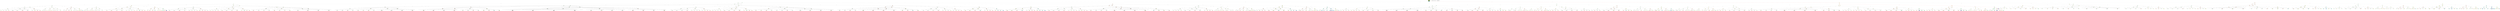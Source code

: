 digraph XSMaze { label="XSMaze-v0" nodesep=1 ranksep="1.2" node [shape=circle penwidth=2] edge [arrowsize=0.7] 
subgraph MAP {label=Map;map [shape=plaintext label=<<table border="1" cellpadding="5" cellspacing="0" cellborder="1"><tr><td bgcolor="0.32745098 0.267733   0.99083125 1.        ">S:0</td><td bgcolor="0.24117647 0.39545121 0.97940977 1.        ">C:1</td><td bgcolor="0.15490196 0.51591783 0.96349314 1.        ">C:2</td></tr><tr><td bgcolor="0.06862745 0.62692381 0.94315443 1.        ">C:3</td><td bgcolor="0.01764706 0.72643357 0.91848699 1.        ">W:4</td><td bgcolor="0.10392157 0.81262237 0.88960401 1.        ">C:5</td></tr><tr><td bgcolor="0.19803922 0.88960401 0.8534438  1.        ">C:6</td><td bgcolor="0.28431373 0.94315443 0.81619691 1.        ">W:7</td><td bgcolor="0.37058824 0.97940977 0.77520398 1.        ">C:8</td></tr><tr><td bgcolor="0.45686275 0.99770518 0.73065313 1.        ">C:9</td><td bgcolor="0.54313725 0.99770518 0.68274886 1.        ">C:10</td><td bgcolor="0.62941176 0.97940977 0.63171101 1.        ">G:11</td></tr></table>>]} 
"0_0" [label="0" style=filled color=grey fillcolor="0.32745098 0.267733   0.99083125 1.        " ];
"0_0" [label="0" style=filled color=black color=red fillcolor="0.32745098 0.267733   0.99083125 1.        " ];"0_0.0-0" [label="0" style=filled color=grey fillcolor="0.32745098 0.267733   0.99083125 1.        " ]; "0_0" -> "0_0.0-0" [label="(L,1)" headlabel=" 1 " style="" color=grey ];  "0_fr" [label="Fringe: []" shape=box];
"0_0.1-1" [label="1" style=filled color=grey color=red fillcolor="0.24117647 0.39545121 0.97940977 1.        " ]; "0_0" -> "0_0.1-1" [label="(R,1)" headlabel=" 2 " style="" color=grey color=red ];  "0_fr" [label="Fringe: ['0']" shape=box];
"0_0.0-2" [label="0" style=filled color=grey fillcolor="0.32745098 0.267733   0.99083125 1.        " ]; "0_0" -> "0_0.0-2" [label="(U,1)" headlabel=" 3 " style="" color=grey ];  "0_fr" [label="Fringe: ['0', '1']" shape=box];
"0_0.3-3" [label="3" style=filled color=grey fillcolor="0.06862745 0.62692381 0.94315443 1.        " ]; "0_0" -> "0_0.3-3" [label="(D,1)" headlabel=" 4 " style="" color=grey ];  "0_fr" [label="Fringe: ['0', '1']" shape=box];
"0_0.0-0" [label="0" style=filled color=black fillcolor="0.32745098 0.267733   0.99083125 1.        " ];"0_0.0.0-0" [label="0" style=filled color=grey fillcolor="0.32745098 0.267733   0.99083125 1.        " ]; "0_0.0-0" -> "0_0.0.0-0" [label="(L,1)" headlabel=" 5 " style="" color=grey ];  "0_fr" [label="Fringe: ['1', '3']" shape=box];
"0_0.0.1-1" [label="1" style=filled color=grey fillcolor="0.24117647 0.39545121 0.97940977 1.        " ]; "0_0.0-0" -> "0_0.0.1-1" [label="(R,1)" headlabel=" 6 " style="" color=grey ];  "0_fr" [label="Fringe: ['1', '3', '0']" shape=box];
"0_0.0.0-2" [label="0" style=filled color=grey fillcolor="0.32745098 0.267733   0.99083125 1.        " ]; "0_0.0-0" -> "0_0.0.0-2" [label="(U,1)" headlabel=" 7 " style="" color=grey ];  "0_fr" [label="Fringe: ['1', '3', '0']" shape=box];
"0_0.0.3-3" [label="3" style=filled color=grey fillcolor="0.06862745 0.62692381 0.94315443 1.        " ]; "0_0.0-0" -> "0_0.0.3-3" [label="(D,1)" headlabel=" 8 " style="" color=grey ];  "0_fr" [label="Fringe: ['1', '3', '0']" shape=box];
"0_0.1-1" [label="1" style=filled color=black color=red fillcolor="0.24117647 0.39545121 0.97940977 1.        " ];"0_0.1.0-0" [label="0" style=filled color=grey fillcolor="0.32745098 0.267733   0.99083125 1.        " ]; "0_0.1-1" -> "0_0.1.0-0" [label="(L,1)" headlabel=" 9 " style="" color=grey ];  "0_fr" [label="Fringe: ['3', '0']" shape=box];
"0_0.1.2-1" [label="2" style=filled color=grey color=red fillcolor="0.15490196 0.51591783 0.96349314 1.        " ]; "0_0.1-1" -> "0_0.1.2-1" [label="(R,1)" headlabel=" 10 " style="" color=grey color=red ];  "0_fr" [label="Fringe: ['3', '0']" shape=box];
"0_0.1.1-2" [label="1" style=filled color=grey fillcolor="0.24117647 0.39545121 0.97940977 1.        " ]; "0_0.1-1" -> "0_0.1.1-2" [label="(U,1)" headlabel=" 11 " style="" color=grey ];  "0_fr" [label="Fringe: ['3', '0', '2']" shape=box];
"0_0.1.1-3" [label="1" style=filled color=grey fillcolor="0.24117647 0.39545121 0.97940977 1.        " ]; "0_0.1-1" -> "0_0.1.1-3" [label="(D,1)" headlabel=" 12 " style="" color=grey ];  "0_fr" [label="Fringe: ['3', '0', '2', '1']" shape=box];
"0_0.0-2" [label="0" style=filled color=black fillcolor="0.32745098 0.267733   0.99083125 1.        " ];"0_0.0.0-0" [label="0" style=filled color=grey fillcolor="0.32745098 0.267733   0.99083125 1.        " ]; "0_0.0-2" -> "0_0.0.0-0" [label="(L,1)" headlabel=" 13 " style="" color=grey ];  "0_fr" [label="Fringe: ['3', '2', '1']" shape=box];
"0_0.0.1-1" [label="1" style=filled color=grey fillcolor="0.24117647 0.39545121 0.97940977 1.        " ]; "0_0.0-2" -> "0_0.0.1-1" [label="(R,1)" headlabel=" 14 " style="" color=grey ];  "0_fr" [label="Fringe: ['3', '2', '1', '0']" shape=box];
"0_0.0.0-2" [label="0" style=filled color=grey fillcolor="0.32745098 0.267733   0.99083125 1.        " ]; "0_0.0-2" -> "0_0.0.0-2" [label="(U,1)" headlabel=" 15 " style="" color=grey ];  "0_fr" [label="Fringe: ['3', '2', '1', '0']" shape=box];
"0_0.0.3-3" [label="3" style=filled color=grey fillcolor="0.06862745 0.62692381 0.94315443 1.        " ]; "0_0.0-2" -> "0_0.0.3-3" [label="(D,1)" headlabel=" 16 " style="" color=grey ];  "0_fr" [label="Fringe: ['3', '2', '1', '0']" shape=box];
"0_0.3-3" [label="3" style=filled color=black fillcolor="0.06862745 0.62692381 0.94315443 1.        " ];"0_0.3.3-0" [label="3" style=filled color=grey fillcolor="0.06862745 0.62692381 0.94315443 1.        " ]; "0_0.3-3" -> "0_0.3.3-0" [label="(L,1)" headlabel=" 17 " style="" color=grey ];  "0_fr" [label="Fringe: ['2', '1', '0']" shape=box];
"0_0.3.3-1" [label="3" style=filled color=grey fillcolor="0.06862745 0.62692381 0.94315443 1.        " ]; "0_0.3-3" -> "0_0.3.3-1" [label="(R,1)" headlabel=" 18 " style="" color=grey ];  "0_fr" [label="Fringe: ['2', '1', '0', '3']" shape=box];
"0_0.3.0-2" [label="0" style=filled color=grey fillcolor="0.32745098 0.267733   0.99083125 1.        " ]; "0_0.3-3" -> "0_0.3.0-2" [label="(U,1)" headlabel=" 19 " style="" color=grey ];  "0_fr" [label="Fringe: ['2', '1', '0', '3']" shape=box];
"0_0.3.6-3" [label="6" style=filled color=grey fillcolor="0.19803922 0.88960401 0.8534438  1.        " ]; "0_0.3-3" -> "0_0.3.6-3" [label="(D,1)" headlabel=" 20 " style="" color=grey ];  "0_fr" [label="Fringe: ['2', '1', '0', '3']" shape=box];
"0_0.0.0-0" [label="0" style=filled color=black fillcolor="0.32745098 0.267733   0.99083125 1.        " ];"0_0.0.0.0-0" [label="0" style=filled color=grey fillcolor="0.32745098 0.267733   0.99083125 1.        " ]; "0_0.0.0-0" -> "0_0.0.0.0-0" [label="(L,1)" headlabel=" 21 " style="" color=grey ];  "0_fr" [label="Fringe: ['2', '1', '3', '6']" shape=box];
"0_0.0.0.1-1" [label="1" style=filled color=grey fillcolor="0.24117647 0.39545121 0.97940977 1.        " ]; "0_0.0.0-0" -> "0_0.0.0.1-1" [label="(R,1)" headlabel=" 22 " style="" color=grey ];  "0_fr" [label="Fringe: ['2', '1', '3', '6', '0']" shape=box];
"0_0.0.0.0-2" [label="0" style=filled color=grey fillcolor="0.32745098 0.267733   0.99083125 1.        " ]; "0_0.0.0-0" -> "0_0.0.0.0-2" [label="(U,1)" headlabel=" 23 " style="" color=grey ];  "0_fr" [label="Fringe: ['2', '1', '3', '6', '0']" shape=box];
"0_0.0.0.3-3" [label="3" style=filled color=grey fillcolor="0.06862745 0.62692381 0.94315443 1.        " ]; "0_0.0.0-0" -> "0_0.0.0.3-3" [label="(D,1)" headlabel=" 24 " style="" color=grey ];  "0_fr" [label="Fringe: ['2', '1', '3', '6', '0']" shape=box];
"0_0.0.1-1" [label="1" style=filled color=black fillcolor="0.24117647 0.39545121 0.97940977 1.        " ];"0_0.0.1.0-0" [label="0" style=filled color=grey fillcolor="0.32745098 0.267733   0.99083125 1.        " ]; "0_0.0.1-1" -> "0_0.0.1.0-0" [label="(L,1)" headlabel=" 25 " style="" color=grey ];  "0_fr" [label="Fringe: ['2', '3', '6', '0']" shape=box];
"0_0.0.1.2-1" [label="2" style=filled color=grey fillcolor="0.15490196 0.51591783 0.96349314 1.        " ]; "0_0.0.1-1" -> "0_0.0.1.2-1" [label="(R,1)" headlabel=" 26 " style="" color=grey ];  "0_fr" [label="Fringe: ['2', '3', '6', '0']" shape=box];
"0_0.0.1.1-2" [label="1" style=filled color=grey fillcolor="0.24117647 0.39545121 0.97940977 1.        " ]; "0_0.0.1-1" -> "0_0.0.1.1-2" [label="(U,1)" headlabel=" 27 " style="" color=grey ];  "0_fr" [label="Fringe: ['2', '3', '6', '0']" shape=box];
"0_0.0.1.1-3" [label="1" style=filled color=grey fillcolor="0.24117647 0.39545121 0.97940977 1.        " ]; "0_0.0.1-1" -> "0_0.0.1.1-3" [label="(D,1)" headlabel=" 28 " style="" color=grey ];  "0_fr" [label="Fringe: ['2', '3', '6', '0', '1']" shape=box];
"0_0.0.0-2" [label="0" style=filled color=black fillcolor="0.32745098 0.267733   0.99083125 1.        " ];"0_0.0.0.0-0" [label="0" style=filled color=grey fillcolor="0.32745098 0.267733   0.99083125 1.        " ]; "0_0.0.0-2" -> "0_0.0.0.0-0" [label="(L,1)" headlabel=" 29 " style="" color=grey ];  "0_fr" [label="Fringe: ['2', '3', '6', '1']" shape=box];
"0_0.0.0.1-1" [label="1" style=filled color=grey fillcolor="0.24117647 0.39545121 0.97940977 1.        " ]; "0_0.0.0-2" -> "0_0.0.0.1-1" [label="(R,1)" headlabel=" 30 " style="" color=grey ];  "0_fr" [label="Fringe: ['2', '3', '6', '1', '0']" shape=box];
"0_0.0.0.0-2" [label="0" style=filled color=grey fillcolor="0.32745098 0.267733   0.99083125 1.        " ]; "0_0.0.0-2" -> "0_0.0.0.0-2" [label="(U,1)" headlabel=" 31 " style="" color=grey ];  "0_fr" [label="Fringe: ['2', '3', '6', '1', '0']" shape=box];
"0_0.0.0.3-3" [label="3" style=filled color=grey fillcolor="0.06862745 0.62692381 0.94315443 1.        " ]; "0_0.0.0-2" -> "0_0.0.0.3-3" [label="(D,1)" headlabel=" 32 " style="" color=grey ];  "0_fr" [label="Fringe: ['2', '3', '6', '1', '0']" shape=box];
"0_0.0.3-3" [label="3" style=filled color=black fillcolor="0.06862745 0.62692381 0.94315443 1.        " ];"0_0.0.3.3-0" [label="3" style=filled color=grey fillcolor="0.06862745 0.62692381 0.94315443 1.        " ]; "0_0.0.3-3" -> "0_0.0.3.3-0" [label="(L,1)" headlabel=" 33 " style="" color=grey ];  "0_fr" [label="Fringe: ['2', '6', '1', '0']" shape=box];
"0_0.0.3.3-1" [label="3" style=filled color=grey fillcolor="0.06862745 0.62692381 0.94315443 1.        " ]; "0_0.0.3-3" -> "0_0.0.3.3-1" [label="(R,1)" headlabel=" 34 " style="" color=grey ];  "0_fr" [label="Fringe: ['2', '6', '1', '0', '3']" shape=box];
"0_0.0.3.0-2" [label="0" style=filled color=grey fillcolor="0.32745098 0.267733   0.99083125 1.        " ]; "0_0.0.3-3" -> "0_0.0.3.0-2" [label="(U,1)" headlabel=" 35 " style="" color=grey ];  "0_fr" [label="Fringe: ['2', '6', '1', '0', '3']" shape=box];
"0_0.0.3.6-3" [label="6" style=filled color=grey fillcolor="0.19803922 0.88960401 0.8534438  1.        " ]; "0_0.0.3-3" -> "0_0.0.3.6-3" [label="(D,1)" headlabel=" 36 " style="" color=grey ];  "0_fr" [label="Fringe: ['2', '6', '1', '0', '3']" shape=box];
"0_0.1.0-0" [label="0" style=filled color=black fillcolor="0.32745098 0.267733   0.99083125 1.        " ];"0_0.1.0.0-0" [label="0" style=filled color=grey fillcolor="0.32745098 0.267733   0.99083125 1.        " ]; "0_0.1.0-0" -> "0_0.1.0.0-0" [label="(L,1)" headlabel=" 37 " style="" color=grey ];  "0_fr" [label="Fringe: ['2', '6', '1', '3']" shape=box];
"0_0.1.0.1-1" [label="1" style=filled color=grey fillcolor="0.24117647 0.39545121 0.97940977 1.        " ]; "0_0.1.0-0" -> "0_0.1.0.1-1" [label="(R,1)" headlabel=" 38 " style="" color=grey ];  "0_fr" [label="Fringe: ['2', '6', '1', '3', '0']" shape=box];
"0_0.1.0.0-2" [label="0" style=filled color=grey fillcolor="0.32745098 0.267733   0.99083125 1.        " ]; "0_0.1.0-0" -> "0_0.1.0.0-2" [label="(U,1)" headlabel=" 39 " style="" color=grey ];  "0_fr" [label="Fringe: ['2', '6', '1', '3', '0']" shape=box];
"0_0.1.0.3-3" [label="3" style=filled color=grey fillcolor="0.06862745 0.62692381 0.94315443 1.        " ]; "0_0.1.0-0" -> "0_0.1.0.3-3" [label="(D,1)" headlabel=" 40 " style="" color=grey ];  "0_fr" [label="Fringe: ['2', '6', '1', '3', '0']" shape=box];
"0_0.1.2-1" [label="2" style=filled color=black color=red fillcolor="0.15490196 0.51591783 0.96349314 1.        " ];"0_0.1.2.1-0" [label="1" style=filled color=grey fillcolor="0.24117647 0.39545121 0.97940977 1.        " ]; "0_0.1.2-1" -> "0_0.1.2.1-0" [label="(L,1)" headlabel=" 41 " style="" color=grey ];  "0_fr" [label="Fringe: ['6', '1', '3', '0']" shape=box];
"0_0.1.2.2-1" [label="2" style=filled color=grey fillcolor="0.15490196 0.51591783 0.96349314 1.        " ]; "0_0.1.2-1" -> "0_0.1.2.2-1" [label="(R,1)" headlabel=" 42 " style="" color=grey ];  "0_fr" [label="Fringe: ['6', '1', '3', '0']" shape=box];
"0_0.1.2.2-2" [label="2" style=filled color=grey fillcolor="0.15490196 0.51591783 0.96349314 1.        " ]; "0_0.1.2-1" -> "0_0.1.2.2-2" [label="(U,1)" headlabel=" 43 " style="" color=grey ];  "0_fr" [label="Fringe: ['6', '1', '3', '0', '2']" shape=box];
"0_0.1.2.5-3" [label="5" style=filled color=grey color=red fillcolor="0.10392157 0.81262237 0.88960401 1.        " ]; "0_0.1.2-1" -> "0_0.1.2.5-3" [label="(D,1)" headlabel=" 44 " style="" color=grey color=red ];  "0_fr" [label="Fringe: ['6', '1', '3', '0', '2']" shape=box];
"0_0.1.1-2" [label="1" style=filled color=black fillcolor="0.24117647 0.39545121 0.97940977 1.        " ];"0_0.1.1.0-0" [label="0" style=filled color=grey fillcolor="0.32745098 0.267733   0.99083125 1.        " ]; "0_0.1.1-2" -> "0_0.1.1.0-0" [label="(L,1)" headlabel=" 45 " style="" color=grey ];  "0_fr" [label="Fringe: ['6', '3', '0', '2', '5']" shape=box];
"0_0.1.1.2-1" [label="2" style=filled color=grey fillcolor="0.15490196 0.51591783 0.96349314 1.        " ]; "0_0.1.1-2" -> "0_0.1.1.2-1" [label="(R,1)" headlabel=" 46 " style="" color=grey ];  "0_fr" [label="Fringe: ['6', '3', '0', '2', '5']" shape=box];
"0_0.1.1.1-2" [label="1" style=filled color=grey fillcolor="0.24117647 0.39545121 0.97940977 1.        " ]; "0_0.1.1-2" -> "0_0.1.1.1-2" [label="(U,1)" headlabel=" 47 " style="" color=grey ];  "0_fr" [label="Fringe: ['6', '3', '0', '2', '5']" shape=box];
"0_0.1.1.1-3" [label="1" style=filled color=grey fillcolor="0.24117647 0.39545121 0.97940977 1.        " ]; "0_0.1.1-2" -> "0_0.1.1.1-3" [label="(D,1)" headlabel=" 48 " style="" color=grey ];  "0_fr" [label="Fringe: ['6', '3', '0', '2', '5', '1']" shape=box];
"0_0.1.1-3" [label="1" style=filled color=black fillcolor="0.24117647 0.39545121 0.97940977 1.        " ];"0_0.1.1.0-0" [label="0" style=filled color=grey fillcolor="0.32745098 0.267733   0.99083125 1.        " ]; "0_0.1.1-3" -> "0_0.1.1.0-0" [label="(L,1)" headlabel=" 49 " style="" color=grey ];  "0_fr" [label="Fringe: ['6', '3', '0', '2', '5']" shape=box];
"0_0.1.1.2-1" [label="2" style=filled color=grey fillcolor="0.15490196 0.51591783 0.96349314 1.        " ]; "0_0.1.1-3" -> "0_0.1.1.2-1" [label="(R,1)" headlabel=" 50 " style="" color=grey ];  "0_fr" [label="Fringe: ['6', '3', '0', '2', '5']" shape=box];
"0_0.1.1.1-2" [label="1" style=filled color=grey fillcolor="0.24117647 0.39545121 0.97940977 1.        " ]; "0_0.1.1-3" -> "0_0.1.1.1-2" [label="(U,1)" headlabel=" 51 " style="" color=grey ];  "0_fr" [label="Fringe: ['6', '3', '0', '2', '5']" shape=box];
"0_0.1.1.1-3" [label="1" style=filled color=grey fillcolor="0.24117647 0.39545121 0.97940977 1.        " ]; "0_0.1.1-3" -> "0_0.1.1.1-3" [label="(D,1)" headlabel=" 52 " style="" color=grey ];  "0_fr" [label="Fringe: ['6', '3', '0', '2', '5', '1']" shape=box];
"0_0.0.0.0-0" [label="0" style=filled color=grey fillcolor="0.32745098 0.267733   0.99083125 1.        " ]; "0_0.0.0-0" -> "0_0.0.0.0-0" [label="(L,1)" headlabel=" 53 " style="" color=grey ];  "0_fr" [label="Fringe: ['6', '3', '2', '5', '1']" shape=box];
"0_0.0.0.1-1" [label="1" style=filled color=grey fillcolor="0.24117647 0.39545121 0.97940977 1.        " ]; "0_0.0.0-0" -> "0_0.0.0.1-1" [label="(R,1)" headlabel=" 54 " style="" color=grey ];  "0_fr" [label="Fringe: ['6', '3', '2', '5', '1', '0']" shape=box];
"0_0.0.0.0-2" [label="0" style=filled color=grey fillcolor="0.32745098 0.267733   0.99083125 1.        " ]; "0_0.0.0-0" -> "0_0.0.0.0-2" [label="(U,1)" headlabel=" 55 " style="" color=grey ];  "0_fr" [label="Fringe: ['6', '3', '2', '5', '1', '0']" shape=box];
"0_0.0.0.3-3" [label="3" style=filled color=grey fillcolor="0.06862745 0.62692381 0.94315443 1.        " ]; "0_0.0.0-0" -> "0_0.0.0.3-3" [label="(D,1)" headlabel=" 56 " style="" color=grey ];  "0_fr" [label="Fringe: ['6', '3', '2', '5', '1', '0']" shape=box];
"0_0.0.1.0-0" [label="0" style=filled color=grey fillcolor="0.32745098 0.267733   0.99083125 1.        " ]; "0_0.0.1-1" -> "0_0.0.1.0-0" [label="(L,1)" headlabel=" 57 " style="" color=grey ];  "0_fr" [label="Fringe: ['6', '3', '2', '5', '0']" shape=box];
"0_0.0.1.2-1" [label="2" style=filled color=grey fillcolor="0.15490196 0.51591783 0.96349314 1.        " ]; "0_0.0.1-1" -> "0_0.0.1.2-1" [label="(R,1)" headlabel=" 58 " style="" color=grey ];  "0_fr" [label="Fringe: ['6', '3', '2', '5', '0']" shape=box];
"0_0.0.1.1-2" [label="1" style=filled color=grey fillcolor="0.24117647 0.39545121 0.97940977 1.        " ]; "0_0.0.1-1" -> "0_0.0.1.1-2" [label="(U,1)" headlabel=" 59 " style="" color=grey ];  "0_fr" [label="Fringe: ['6', '3', '2', '5', '0']" shape=box];
"0_0.0.1.1-3" [label="1" style=filled color=grey fillcolor="0.24117647 0.39545121 0.97940977 1.        " ]; "0_0.0.1-1" -> "0_0.0.1.1-3" [label="(D,1)" headlabel=" 60 " style="" color=grey ];  "0_fr" [label="Fringe: ['6', '3', '2', '5', '0', '1']" shape=box];
"0_0.0.0.0-0" [label="0" style=filled color=grey fillcolor="0.32745098 0.267733   0.99083125 1.        " ]; "0_0.0.0-2" -> "0_0.0.0.0-0" [label="(L,1)" headlabel=" 61 " style="" color=grey ];  "0_fr" [label="Fringe: ['6', '3', '2', '5', '1']" shape=box];
"0_0.0.0.1-1" [label="1" style=filled color=grey fillcolor="0.24117647 0.39545121 0.97940977 1.        " ]; "0_0.0.0-2" -> "0_0.0.0.1-1" [label="(R,1)" headlabel=" 62 " style="" color=grey ];  "0_fr" [label="Fringe: ['6', '3', '2', '5', '1', '0']" shape=box];
"0_0.0.0.0-2" [label="0" style=filled color=grey fillcolor="0.32745098 0.267733   0.99083125 1.        " ]; "0_0.0.0-2" -> "0_0.0.0.0-2" [label="(U,1)" headlabel=" 63 " style="" color=grey ];  "0_fr" [label="Fringe: ['6', '3', '2', '5', '1', '0']" shape=box];
"0_0.0.0.3-3" [label="3" style=filled color=grey fillcolor="0.06862745 0.62692381 0.94315443 1.        " ]; "0_0.0.0-2" -> "0_0.0.0.3-3" [label="(D,1)" headlabel=" 64 " style="" color=grey ];  "0_fr" [label="Fringe: ['6', '3', '2', '5', '1', '0']" shape=box];
"0_0.0.3.3-0" [label="3" style=filled color=grey fillcolor="0.06862745 0.62692381 0.94315443 1.        " ]; "0_0.0.3-3" -> "0_0.0.3.3-0" [label="(L,1)" headlabel=" 65 " style="" color=grey ];  "0_fr" [label="Fringe: ['6', '2', '5', '1', '0']" shape=box];
"0_0.0.3.3-1" [label="3" style=filled color=grey fillcolor="0.06862745 0.62692381 0.94315443 1.        " ]; "0_0.0.3-3" -> "0_0.0.3.3-1" [label="(R,1)" headlabel=" 66 " style="" color=grey ];  "0_fr" [label="Fringe: ['6', '2', '5', '1', '0', '3']" shape=box];
"0_0.0.3.0-2" [label="0" style=filled color=grey fillcolor="0.32745098 0.267733   0.99083125 1.        " ]; "0_0.0.3-3" -> "0_0.0.3.0-2" [label="(U,1)" headlabel=" 67 " style="" color=grey ];  "0_fr" [label="Fringe: ['6', '2', '5', '1', '0', '3']" shape=box];
"0_0.0.3.6-3" [label="6" style=filled color=grey fillcolor="0.19803922 0.88960401 0.8534438  1.        " ]; "0_0.0.3-3" -> "0_0.0.3.6-3" [label="(D,1)" headlabel=" 68 " style="" color=grey ];  "0_fr" [label="Fringe: ['6', '2', '5', '1', '0', '3']" shape=box];
"0_0.3.3-0" [label="3" style=filled color=black fillcolor="0.06862745 0.62692381 0.94315443 1.        " ];"0_0.3.3.3-0" [label="3" style=filled color=grey fillcolor="0.06862745 0.62692381 0.94315443 1.        " ]; "0_0.3.3-0" -> "0_0.3.3.3-0" [label="(L,1)" headlabel=" 69 " style="" color=grey ];  "0_fr" [label="Fringe: ['6', '2', '5', '1', '0']" shape=box];
"0_0.3.3.3-1" [label="3" style=filled color=grey fillcolor="0.06862745 0.62692381 0.94315443 1.        " ]; "0_0.3.3-0" -> "0_0.3.3.3-1" [label="(R,1)" headlabel=" 70 " style="" color=grey ];  "0_fr" [label="Fringe: ['6', '2', '5', '1', '0', '3']" shape=box];
"0_0.3.3.0-2" [label="0" style=filled color=grey fillcolor="0.32745098 0.267733   0.99083125 1.        " ]; "0_0.3.3-0" -> "0_0.3.3.0-2" [label="(U,1)" headlabel=" 71 " style="" color=grey ];  "0_fr" [label="Fringe: ['6', '2', '5', '1', '0', '3']" shape=box];
"0_0.3.3.6-3" [label="6" style=filled color=grey fillcolor="0.19803922 0.88960401 0.8534438  1.        " ]; "0_0.3.3-0" -> "0_0.3.3.6-3" [label="(D,1)" headlabel=" 72 " style="" color=grey ];  "0_fr" [label="Fringe: ['6', '2', '5', '1', '0', '3']" shape=box];
"0_0.3.3-1" [label="3" style=filled color=black fillcolor="0.06862745 0.62692381 0.94315443 1.        " ];"0_0.3.3.3-0" [label="3" style=filled color=grey fillcolor="0.06862745 0.62692381 0.94315443 1.        " ]; "0_0.3.3-1" -> "0_0.3.3.3-0" [label="(L,1)" headlabel=" 73 " style="" color=grey ];  "0_fr" [label="Fringe: ['6', '2', '5', '1', '0']" shape=box];
"0_0.3.3.3-1" [label="3" style=filled color=grey fillcolor="0.06862745 0.62692381 0.94315443 1.        " ]; "0_0.3.3-1" -> "0_0.3.3.3-1" [label="(R,1)" headlabel=" 74 " style="" color=grey ];  "0_fr" [label="Fringe: ['6', '2', '5', '1', '0', '3']" shape=box];
"0_0.3.3.0-2" [label="0" style=filled color=grey fillcolor="0.32745098 0.267733   0.99083125 1.        " ]; "0_0.3.3-1" -> "0_0.3.3.0-2" [label="(U,1)" headlabel=" 75 " style="" color=grey ];  "0_fr" [label="Fringe: ['6', '2', '5', '1', '0', '3']" shape=box];
"0_0.3.3.6-3" [label="6" style=filled color=grey fillcolor="0.19803922 0.88960401 0.8534438  1.        " ]; "0_0.3.3-1" -> "0_0.3.3.6-3" [label="(D,1)" headlabel=" 76 " style="" color=grey ];  "0_fr" [label="Fringe: ['6', '2', '5', '1', '0', '3']" shape=box];
"0_0.3.0-2" [label="0" style=filled color=black fillcolor="0.32745098 0.267733   0.99083125 1.        " ];"0_0.3.0.0-0" [label="0" style=filled color=grey fillcolor="0.32745098 0.267733   0.99083125 1.        " ]; "0_0.3.0-2" -> "0_0.3.0.0-0" [label="(L,1)" headlabel=" 77 " style="" color=grey ];  "0_fr" [label="Fringe: ['6', '2', '5', '1', '3']" shape=box];
"0_0.3.0.1-1" [label="1" style=filled color=grey fillcolor="0.24117647 0.39545121 0.97940977 1.        " ]; "0_0.3.0-2" -> "0_0.3.0.1-1" [label="(R,1)" headlabel=" 78 " style="" color=grey ];  "0_fr" [label="Fringe: ['6', '2', '5', '1', '3', '0']" shape=box];
"0_0.3.0.0-2" [label="0" style=filled color=grey fillcolor="0.32745098 0.267733   0.99083125 1.        " ]; "0_0.3.0-2" -> "0_0.3.0.0-2" [label="(U,1)" headlabel=" 79 " style="" color=grey ];  "0_fr" [label="Fringe: ['6', '2', '5', '1', '3', '0']" shape=box];
"0_0.3.0.3-3" [label="3" style=filled color=grey fillcolor="0.06862745 0.62692381 0.94315443 1.        " ]; "0_0.3.0-2" -> "0_0.3.0.3-3" [label="(D,1)" headlabel=" 80 " style="" color=grey ];  "0_fr" [label="Fringe: ['6', '2', '5', '1', '3', '0']" shape=box];
"0_0.3.6-3" [label="6" style=filled color=black fillcolor="0.19803922 0.88960401 0.8534438  1.        " ];"0_0.3.6.6-0" [label="6" style=filled color=grey fillcolor="0.19803922 0.88960401 0.8534438  1.        " ]; "0_0.3.6-3" -> "0_0.3.6.6-0" [label="(L,1)" headlabel=" 81 " style="" color=grey ];  "0_fr" [label="Fringe: ['2', '5', '1', '3', '0']" shape=box];
"0_0.3.6.6-1" [label="6" style=filled color=grey fillcolor="0.19803922 0.88960401 0.8534438  1.        " ]; "0_0.3.6-3" -> "0_0.3.6.6-1" [label="(R,1)" headlabel=" 82 " style="" color=grey ];  "0_fr" [label="Fringe: ['2', '5', '1', '3', '0', '6']" shape=box];
"0_0.3.6.3-2" [label="3" style=filled color=grey fillcolor="0.06862745 0.62692381 0.94315443 1.        " ]; "0_0.3.6-3" -> "0_0.3.6.3-2" [label="(U,1)" headlabel=" 83 " style="" color=grey ];  "0_fr" [label="Fringe: ['2', '5', '1', '3', '0', '6']" shape=box];
"0_0.3.6.9-3" [label="9" style=filled color=grey fillcolor="0.45686275 0.99770518 0.73065313 1.        " ]; "0_0.3.6-3" -> "0_0.3.6.9-3" [label="(D,1)" headlabel=" 84 " style="" color=grey ];  "0_fr" [label="Fringe: ['2', '5', '1', '3', '0', '6']" shape=box];
"0_0.0.0.0-0" [label="0" style=filled color=black fillcolor="0.32745098 0.267733   0.99083125 1.        " ];"0_0.0.0.0.0-0" [label="0" style=filled color=grey fillcolor="0.32745098 0.267733   0.99083125 1.        " ]; "0_0.0.0.0-0" -> "0_0.0.0.0.0-0" [label="(L,1)" headlabel=" 85 " style="" color=grey ];  "0_fr" [label="Fringe: ['2', '5', '1', '3', '6', '9']" shape=box];
"0_0.0.0.0.1-1" [label="1" style=filled color=grey fillcolor="0.24117647 0.39545121 0.97940977 1.        " ]; "0_0.0.0.0-0" -> "0_0.0.0.0.1-1" [label="(R,1)" headlabel=" 86 " style="" color=grey ];  "0_fr" [label="Fringe: ['2', '5', '1', '3', '6', '9', '0']" shape=box];
"0_0.0.0.0.0-2" [label="0" style=filled color=grey fillcolor="0.32745098 0.267733   0.99083125 1.        " ]; "0_0.0.0.0-0" -> "0_0.0.0.0.0-2" [label="(U,1)" headlabel=" 87 " style="" color=grey ];  "0_fr" [label="Fringe: ['2', '5', '1', '3', '6', '9', '0']" shape=box];
"0_0.0.0.0.3-3" [label="3" style=filled color=grey fillcolor="0.06862745 0.62692381 0.94315443 1.        " ]; "0_0.0.0.0-0" -> "0_0.0.0.0.3-3" [label="(D,1)" headlabel=" 88 " style="" color=grey ];  "0_fr" [label="Fringe: ['2', '5', '1', '3', '6', '9', '0']" shape=box];
"0_0.0.0.1-1" [label="1" style=filled color=black fillcolor="0.24117647 0.39545121 0.97940977 1.        " ];"0_0.0.0.1.0-0" [label="0" style=filled color=grey fillcolor="0.32745098 0.267733   0.99083125 1.        " ]; "0_0.0.0.1-1" -> "0_0.0.0.1.0-0" [label="(L,1)" headlabel=" 89 " style="" color=grey ];  "0_fr" [label="Fringe: ['2', '5', '3', '6', '9', '0']" shape=box];
"0_0.0.0.1.2-1" [label="2" style=filled color=grey fillcolor="0.15490196 0.51591783 0.96349314 1.        " ]; "0_0.0.0.1-1" -> "0_0.0.0.1.2-1" [label="(R,1)" headlabel=" 90 " style="" color=grey ];  "0_fr" [label="Fringe: ['2', '5', '3', '6', '9', '0']" shape=box];
"0_0.0.0.1.1-2" [label="1" style=filled color=grey fillcolor="0.24117647 0.39545121 0.97940977 1.        " ]; "0_0.0.0.1-1" -> "0_0.0.0.1.1-2" [label="(U,1)" headlabel=" 91 " style="" color=grey ];  "0_fr" [label="Fringe: ['2', '5', '3', '6', '9', '0']" shape=box];
"0_0.0.0.1.1-3" [label="1" style=filled color=grey fillcolor="0.24117647 0.39545121 0.97940977 1.        " ]; "0_0.0.0.1-1" -> "0_0.0.0.1.1-3" [label="(D,1)" headlabel=" 92 " style="" color=grey ];  "0_fr" [label="Fringe: ['2', '5', '3', '6', '9', '0', '1']" shape=box];
"0_0.0.0.0-2" [label="0" style=filled color=black fillcolor="0.32745098 0.267733   0.99083125 1.        " ];"0_0.0.0.0.0-0" [label="0" style=filled color=grey fillcolor="0.32745098 0.267733   0.99083125 1.        " ]; "0_0.0.0.0-2" -> "0_0.0.0.0.0-0" [label="(L,1)" headlabel=" 93 " style="" color=grey ];  "0_fr" [label="Fringe: ['2', '5', '3', '6', '9', '1']" shape=box];
"0_0.0.0.0.1-1" [label="1" style=filled color=grey fillcolor="0.24117647 0.39545121 0.97940977 1.        " ]; "0_0.0.0.0-2" -> "0_0.0.0.0.1-1" [label="(R,1)" headlabel=" 94 " style="" color=grey ];  "0_fr" [label="Fringe: ['2', '5', '3', '6', '9', '1', '0']" shape=box];
"0_0.0.0.0.0-2" [label="0" style=filled color=grey fillcolor="0.32745098 0.267733   0.99083125 1.        " ]; "0_0.0.0.0-2" -> "0_0.0.0.0.0-2" [label="(U,1)" headlabel=" 95 " style="" color=grey ];  "0_fr" [label="Fringe: ['2', '5', '3', '6', '9', '1', '0']" shape=box];
"0_0.0.0.0.3-3" [label="3" style=filled color=grey fillcolor="0.06862745 0.62692381 0.94315443 1.        " ]; "0_0.0.0.0-2" -> "0_0.0.0.0.3-3" [label="(D,1)" headlabel=" 96 " style="" color=grey ];  "0_fr" [label="Fringe: ['2', '5', '3', '6', '9', '1', '0']" shape=box];
"0_0.0.0.3-3" [label="3" style=filled color=black fillcolor="0.06862745 0.62692381 0.94315443 1.        " ];"0_0.0.0.3.3-0" [label="3" style=filled color=grey fillcolor="0.06862745 0.62692381 0.94315443 1.        " ]; "0_0.0.0.3-3" -> "0_0.0.0.3.3-0" [label="(L,1)" headlabel=" 97 " style="" color=grey ];  "0_fr" [label="Fringe: ['2', '5', '6', '9', '1', '0']" shape=box];
"0_0.0.0.3.3-1" [label="3" style=filled color=grey fillcolor="0.06862745 0.62692381 0.94315443 1.        " ]; "0_0.0.0.3-3" -> "0_0.0.0.3.3-1" [label="(R,1)" headlabel=" 98 " style="" color=grey ];  "0_fr" [label="Fringe: ['2', '5', '6', '9', '1', '0', '3']" shape=box];
"0_0.0.0.3.0-2" [label="0" style=filled color=grey fillcolor="0.32745098 0.267733   0.99083125 1.        " ]; "0_0.0.0.3-3" -> "0_0.0.0.3.0-2" [label="(U,1)" headlabel=" 99 " style="" color=grey ];  "0_fr" [label="Fringe: ['2', '5', '6', '9', '1', '0', '3']" shape=box];
"0_0.0.0.3.6-3" [label="6" style=filled color=grey fillcolor="0.19803922 0.88960401 0.8534438  1.        " ]; "0_0.0.0.3-3" -> "0_0.0.0.3.6-3" [label="(D,1)" headlabel=" 100 " style="" color=grey ];  "0_fr" [label="Fringe: ['2', '5', '6', '9', '1', '0', '3']" shape=box];
"0_0.0.1.0-0" [label="0" style=filled color=black fillcolor="0.32745098 0.267733   0.99083125 1.        " ];"0_0.0.1.0.0-0" [label="0" style=filled color=grey fillcolor="0.32745098 0.267733   0.99083125 1.        " ]; "0_0.0.1.0-0" -> "0_0.0.1.0.0-0" [label="(L,1)" headlabel=" 101 " style="" color=grey ];  "0_fr" [label="Fringe: ['2', '5', '6', '9', '1', '3']" shape=box];
"0_0.0.1.0.1-1" [label="1" style=filled color=grey fillcolor="0.24117647 0.39545121 0.97940977 1.        " ]; "0_0.0.1.0-0" -> "0_0.0.1.0.1-1" [label="(R,1)" headlabel=" 102 " style="" color=grey ];  "0_fr" [label="Fringe: ['2', '5', '6', '9', '1', '3', '0']" shape=box];
"0_0.0.1.0.0-2" [label="0" style=filled color=grey fillcolor="0.32745098 0.267733   0.99083125 1.        " ]; "0_0.0.1.0-0" -> "0_0.0.1.0.0-2" [label="(U,1)" headlabel=" 103 " style="" color=grey ];  "0_fr" [label="Fringe: ['2', '5', '6', '9', '1', '3', '0']" shape=box];
"0_0.0.1.0.3-3" [label="3" style=filled color=grey fillcolor="0.06862745 0.62692381 0.94315443 1.        " ]; "0_0.0.1.0-0" -> "0_0.0.1.0.3-3" [label="(D,1)" headlabel=" 104 " style="" color=grey ];  "0_fr" [label="Fringe: ['2', '5', '6', '9', '1', '3', '0']" shape=box];
"0_0.0.1.2-1" [label="2" style=filled color=black fillcolor="0.15490196 0.51591783 0.96349314 1.        " ];"0_0.0.1.2.1-0" [label="1" style=filled color=grey fillcolor="0.24117647 0.39545121 0.97940977 1.        " ]; "0_0.0.1.2-1" -> "0_0.0.1.2.1-0" [label="(L,1)" headlabel=" 105 " style="" color=grey ];  "0_fr" [label="Fringe: ['5', '6', '9', '1', '3', '0']" shape=box];
"0_0.0.1.2.2-1" [label="2" style=filled color=grey fillcolor="0.15490196 0.51591783 0.96349314 1.        " ]; "0_0.0.1.2-1" -> "0_0.0.1.2.2-1" [label="(R,1)" headlabel=" 106 " style="" color=grey ];  "0_fr" [label="Fringe: ['5', '6', '9', '1', '3', '0']" shape=box];
"0_0.0.1.2.2-2" [label="2" style=filled color=grey fillcolor="0.15490196 0.51591783 0.96349314 1.        " ]; "0_0.0.1.2-1" -> "0_0.0.1.2.2-2" [label="(U,1)" headlabel=" 107 " style="" color=grey ];  "0_fr" [label="Fringe: ['5', '6', '9', '1', '3', '0', '2']" shape=box];
"0_0.0.1.2.5-3" [label="5" style=filled color=grey fillcolor="0.10392157 0.81262237 0.88960401 1.        " ]; "0_0.0.1.2-1" -> "0_0.0.1.2.5-3" [label="(D,1)" headlabel=" 108 " style="" color=grey ];  "0_fr" [label="Fringe: ['5', '6', '9', '1', '3', '0', '2']" shape=box];
"0_0.0.1.1-2" [label="1" style=filled color=black fillcolor="0.24117647 0.39545121 0.97940977 1.        " ];"0_0.0.1.1.0-0" [label="0" style=filled color=grey fillcolor="0.32745098 0.267733   0.99083125 1.        " ]; "0_0.0.1.1-2" -> "0_0.0.1.1.0-0" [label="(L,1)" headlabel=" 109 " style="" color=grey ];  "0_fr" [label="Fringe: ['5', '6', '9', '3', '0', '2']" shape=box];
"0_0.0.1.1.2-1" [label="2" style=filled color=grey fillcolor="0.15490196 0.51591783 0.96349314 1.        " ]; "0_0.0.1.1-2" -> "0_0.0.1.1.2-1" [label="(R,1)" headlabel=" 110 " style="" color=grey ];  "0_fr" [label="Fringe: ['5', '6', '9', '3', '0', '2']" shape=box];
"0_0.0.1.1.1-2" [label="1" style=filled color=grey fillcolor="0.24117647 0.39545121 0.97940977 1.        " ]; "0_0.0.1.1-2" -> "0_0.0.1.1.1-2" [label="(U,1)" headlabel=" 111 " style="" color=grey ];  "0_fr" [label="Fringe: ['5', '6', '9', '3', '0', '2']" shape=box];
"0_0.0.1.1.1-3" [label="1" style=filled color=grey fillcolor="0.24117647 0.39545121 0.97940977 1.        " ]; "0_0.0.1.1-2" -> "0_0.0.1.1.1-3" [label="(D,1)" headlabel=" 112 " style="" color=grey ];  "0_fr" [label="Fringe: ['5', '6', '9', '3', '0', '2', '1']" shape=box];
"0_0.0.1.1-3" [label="1" style=filled color=black fillcolor="0.24117647 0.39545121 0.97940977 1.        " ];"0_0.0.1.1.0-0" [label="0" style=filled color=grey fillcolor="0.32745098 0.267733   0.99083125 1.        " ]; "0_0.0.1.1-3" -> "0_0.0.1.1.0-0" [label="(L,1)" headlabel=" 113 " style="" color=grey ];  "0_fr" [label="Fringe: ['5', '6', '9', '3', '0', '2']" shape=box];
"0_0.0.1.1.2-1" [label="2" style=filled color=grey fillcolor="0.15490196 0.51591783 0.96349314 1.        " ]; "0_0.0.1.1-3" -> "0_0.0.1.1.2-1" [label="(R,1)" headlabel=" 114 " style="" color=grey ];  "0_fr" [label="Fringe: ['5', '6', '9', '3', '0', '2']" shape=box];
"0_0.0.1.1.1-2" [label="1" style=filled color=grey fillcolor="0.24117647 0.39545121 0.97940977 1.        " ]; "0_0.0.1.1-3" -> "0_0.0.1.1.1-2" [label="(U,1)" headlabel=" 115 " style="" color=grey ];  "0_fr" [label="Fringe: ['5', '6', '9', '3', '0', '2']" shape=box];
"0_0.0.1.1.1-3" [label="1" style=filled color=grey fillcolor="0.24117647 0.39545121 0.97940977 1.        " ]; "0_0.0.1.1-3" -> "0_0.0.1.1.1-3" [label="(D,1)" headlabel=" 116 " style="" color=grey ];  "0_fr" [label="Fringe: ['5', '6', '9', '3', '0', '2', '1']" shape=box];
"0_0.0.0.0.0-0" [label="0" style=filled color=grey fillcolor="0.32745098 0.267733   0.99083125 1.        " ]; "0_0.0.0.0-0" -> "0_0.0.0.0.0-0" [label="(L,1)" headlabel=" 117 " style="" color=grey ];  "0_fr" [label="Fringe: ['5', '6', '9', '3', '2', '1']" shape=box];
"0_0.0.0.0.1-1" [label="1" style=filled color=grey fillcolor="0.24117647 0.39545121 0.97940977 1.        " ]; "0_0.0.0.0-0" -> "0_0.0.0.0.1-1" [label="(R,1)" headlabel=" 118 " style="" color=grey ];  "0_fr" [label="Fringe: ['5', '6', '9', '3', '2', '1', '0']" shape=box];
"0_0.0.0.0.0-2" [label="0" style=filled color=grey fillcolor="0.32745098 0.267733   0.99083125 1.        " ]; "0_0.0.0.0-0" -> "0_0.0.0.0.0-2" [label="(U,1)" headlabel=" 119 " style="" color=grey ];  "0_fr" [label="Fringe: ['5', '6', '9', '3', '2', '1', '0']" shape=box];
"0_0.0.0.0.3-3" [label="3" style=filled color=grey fillcolor="0.06862745 0.62692381 0.94315443 1.        " ]; "0_0.0.0.0-0" -> "0_0.0.0.0.3-3" [label="(D,1)" headlabel=" 120 " style="" color=grey ];  "0_fr" [label="Fringe: ['5', '6', '9', '3', '2', '1', '0']" shape=box];
"0_0.0.0.1.0-0" [label="0" style=filled color=grey fillcolor="0.32745098 0.267733   0.99083125 1.        " ]; "0_0.0.0.1-1" -> "0_0.0.0.1.0-0" [label="(L,1)" headlabel=" 121 " style="" color=grey ];  "0_fr" [label="Fringe: ['5', '6', '9', '3', '2', '0']" shape=box];
"0_0.0.0.1.2-1" [label="2" style=filled color=grey fillcolor="0.15490196 0.51591783 0.96349314 1.        " ]; "0_0.0.0.1-1" -> "0_0.0.0.1.2-1" [label="(R,1)" headlabel=" 122 " style="" color=grey ];  "0_fr" [label="Fringe: ['5', '6', '9', '3', '2', '0']" shape=box];
"0_0.0.0.1.1-2" [label="1" style=filled color=grey fillcolor="0.24117647 0.39545121 0.97940977 1.        " ]; "0_0.0.0.1-1" -> "0_0.0.0.1.1-2" [label="(U,1)" headlabel=" 123 " style="" color=grey ];  "0_fr" [label="Fringe: ['5', '6', '9', '3', '2', '0']" shape=box];
"0_0.0.0.1.1-3" [label="1" style=filled color=grey fillcolor="0.24117647 0.39545121 0.97940977 1.        " ]; "0_0.0.0.1-1" -> "0_0.0.0.1.1-3" [label="(D,1)" headlabel=" 124 " style="" color=grey ];  "0_fr" [label="Fringe: ['5', '6', '9', '3', '2', '0', '1']" shape=box];
"0_0.0.0.0.0-0" [label="0" style=filled color=grey fillcolor="0.32745098 0.267733   0.99083125 1.        " ]; "0_0.0.0.0-2" -> "0_0.0.0.0.0-0" [label="(L,1)" headlabel=" 125 " style="" color=grey ];  "0_fr" [label="Fringe: ['5', '6', '9', '3', '2', '1']" shape=box];
"0_0.0.0.0.1-1" [label="1" style=filled color=grey fillcolor="0.24117647 0.39545121 0.97940977 1.        " ]; "0_0.0.0.0-2" -> "0_0.0.0.0.1-1" [label="(R,1)" headlabel=" 126 " style="" color=grey ];  "0_fr" [label="Fringe: ['5', '6', '9', '3', '2', '1', '0']" shape=box];
"0_0.0.0.0.0-2" [label="0" style=filled color=grey fillcolor="0.32745098 0.267733   0.99083125 1.        " ]; "0_0.0.0.0-2" -> "0_0.0.0.0.0-2" [label="(U,1)" headlabel=" 127 " style="" color=grey ];  "0_fr" [label="Fringe: ['5', '6', '9', '3', '2', '1', '0']" shape=box];
"0_0.0.0.0.3-3" [label="3" style=filled color=grey fillcolor="0.06862745 0.62692381 0.94315443 1.        " ]; "0_0.0.0.0-2" -> "0_0.0.0.0.3-3" [label="(D,1)" headlabel=" 128 " style="" color=grey ];  "0_fr" [label="Fringe: ['5', '6', '9', '3', '2', '1', '0']" shape=box];
"0_0.0.0.3.3-0" [label="3" style=filled color=grey fillcolor="0.06862745 0.62692381 0.94315443 1.        " ]; "0_0.0.0.3-3" -> "0_0.0.0.3.3-0" [label="(L,1)" headlabel=" 129 " style="" color=grey ];  "0_fr" [label="Fringe: ['5', '6', '9', '2', '1', '0']" shape=box];
"0_0.0.0.3.3-1" [label="3" style=filled color=grey fillcolor="0.06862745 0.62692381 0.94315443 1.        " ]; "0_0.0.0.3-3" -> "0_0.0.0.3.3-1" [label="(R,1)" headlabel=" 130 " style="" color=grey ];  "0_fr" [label="Fringe: ['5', '6', '9', '2', '1', '0', '3']" shape=box];
"0_0.0.0.3.0-2" [label="0" style=filled color=grey fillcolor="0.32745098 0.267733   0.99083125 1.        " ]; "0_0.0.0.3-3" -> "0_0.0.0.3.0-2" [label="(U,1)" headlabel=" 131 " style="" color=grey ];  "0_fr" [label="Fringe: ['5', '6', '9', '2', '1', '0', '3']" shape=box];
"0_0.0.0.3.6-3" [label="6" style=filled color=grey fillcolor="0.19803922 0.88960401 0.8534438  1.        " ]; "0_0.0.0.3-3" -> "0_0.0.0.3.6-3" [label="(D,1)" headlabel=" 132 " style="" color=grey ];  "0_fr" [label="Fringe: ['5', '6', '9', '2', '1', '0', '3']" shape=box];
"0_0.0.3.3-0" [label="3" style=filled color=black fillcolor="0.06862745 0.62692381 0.94315443 1.        " ];"0_0.0.3.3.3-0" [label="3" style=filled color=grey fillcolor="0.06862745 0.62692381 0.94315443 1.        " ]; "0_0.0.3.3-0" -> "0_0.0.3.3.3-0" [label="(L,1)" headlabel=" 133 " style="" color=grey ];  "0_fr" [label="Fringe: ['5', '6', '9', '2', '1', '0']" shape=box];
"0_0.0.3.3.3-1" [label="3" style=filled color=grey fillcolor="0.06862745 0.62692381 0.94315443 1.        " ]; "0_0.0.3.3-0" -> "0_0.0.3.3.3-1" [label="(R,1)" headlabel=" 134 " style="" color=grey ];  "0_fr" [label="Fringe: ['5', '6', '9', '2', '1', '0', '3']" shape=box];
"0_0.0.3.3.0-2" [label="0" style=filled color=grey fillcolor="0.32745098 0.267733   0.99083125 1.        " ]; "0_0.0.3.3-0" -> "0_0.0.3.3.0-2" [label="(U,1)" headlabel=" 135 " style="" color=grey ];  "0_fr" [label="Fringe: ['5', '6', '9', '2', '1', '0', '3']" shape=box];
"0_0.0.3.3.6-3" [label="6" style=filled color=grey fillcolor="0.19803922 0.88960401 0.8534438  1.        " ]; "0_0.0.3.3-0" -> "0_0.0.3.3.6-3" [label="(D,1)" headlabel=" 136 " style="" color=grey ];  "0_fr" [label="Fringe: ['5', '6', '9', '2', '1', '0', '3']" shape=box];
"0_0.0.3.3-1" [label="3" style=filled color=black fillcolor="0.06862745 0.62692381 0.94315443 1.        " ];"0_0.0.3.3.3-0" [label="3" style=filled color=grey fillcolor="0.06862745 0.62692381 0.94315443 1.        " ]; "0_0.0.3.3-1" -> "0_0.0.3.3.3-0" [label="(L,1)" headlabel=" 137 " style="" color=grey ];  "0_fr" [label="Fringe: ['5', '6', '9', '2', '1', '0']" shape=box];
"0_0.0.3.3.3-1" [label="3" style=filled color=grey fillcolor="0.06862745 0.62692381 0.94315443 1.        " ]; "0_0.0.3.3-1" -> "0_0.0.3.3.3-1" [label="(R,1)" headlabel=" 138 " style="" color=grey ];  "0_fr" [label="Fringe: ['5', '6', '9', '2', '1', '0', '3']" shape=box];
"0_0.0.3.3.0-2" [label="0" style=filled color=grey fillcolor="0.32745098 0.267733   0.99083125 1.        " ]; "0_0.0.3.3-1" -> "0_0.0.3.3.0-2" [label="(U,1)" headlabel=" 139 " style="" color=grey ];  "0_fr" [label="Fringe: ['5', '6', '9', '2', '1', '0', '3']" shape=box];
"0_0.0.3.3.6-3" [label="6" style=filled color=grey fillcolor="0.19803922 0.88960401 0.8534438  1.        " ]; "0_0.0.3.3-1" -> "0_0.0.3.3.6-3" [label="(D,1)" headlabel=" 140 " style="" color=grey ];  "0_fr" [label="Fringe: ['5', '6', '9', '2', '1', '0', '3']" shape=box];
"0_0.0.3.0-2" [label="0" style=filled color=black fillcolor="0.32745098 0.267733   0.99083125 1.        " ];"0_0.0.3.0.0-0" [label="0" style=filled color=grey fillcolor="0.32745098 0.267733   0.99083125 1.        " ]; "0_0.0.3.0-2" -> "0_0.0.3.0.0-0" [label="(L,1)" headlabel=" 141 " style="" color=grey ];  "0_fr" [label="Fringe: ['5', '6', '9', '2', '1', '3']" shape=box];
"0_0.0.3.0.1-1" [label="1" style=filled color=grey fillcolor="0.24117647 0.39545121 0.97940977 1.        " ]; "0_0.0.3.0-2" -> "0_0.0.3.0.1-1" [label="(R,1)" headlabel=" 142 " style="" color=grey ];  "0_fr" [label="Fringe: ['5', '6', '9', '2', '1', '3', '0']" shape=box];
"0_0.0.3.0.0-2" [label="0" style=filled color=grey fillcolor="0.32745098 0.267733   0.99083125 1.        " ]; "0_0.0.3.0-2" -> "0_0.0.3.0.0-2" [label="(U,1)" headlabel=" 143 " style="" color=grey ];  "0_fr" [label="Fringe: ['5', '6', '9', '2', '1', '3', '0']" shape=box];
"0_0.0.3.0.3-3" [label="3" style=filled color=grey fillcolor="0.06862745 0.62692381 0.94315443 1.        " ]; "0_0.0.3.0-2" -> "0_0.0.3.0.3-3" [label="(D,1)" headlabel=" 144 " style="" color=grey ];  "0_fr" [label="Fringe: ['5', '6', '9', '2', '1', '3', '0']" shape=box];
"0_0.0.3.6-3" [label="6" style=filled color=black fillcolor="0.19803922 0.88960401 0.8534438  1.        " ];"0_0.0.3.6.6-0" [label="6" style=filled color=grey fillcolor="0.19803922 0.88960401 0.8534438  1.        " ]; "0_0.0.3.6-3" -> "0_0.0.3.6.6-0" [label="(L,1)" headlabel=" 145 " style="" color=grey ];  "0_fr" [label="Fringe: ['5', '9', '2', '1', '3', '0']" shape=box];
"0_0.0.3.6.6-1" [label="6" style=filled color=grey fillcolor="0.19803922 0.88960401 0.8534438  1.        " ]; "0_0.0.3.6-3" -> "0_0.0.3.6.6-1" [label="(R,1)" headlabel=" 146 " style="" color=grey ];  "0_fr" [label="Fringe: ['5', '9', '2', '1', '3', '0', '6']" shape=box];
"0_0.0.3.6.3-2" [label="3" style=filled color=grey fillcolor="0.06862745 0.62692381 0.94315443 1.        " ]; "0_0.0.3.6-3" -> "0_0.0.3.6.3-2" [label="(U,1)" headlabel=" 147 " style="" color=grey ];  "0_fr" [label="Fringe: ['5', '9', '2', '1', '3', '0', '6']" shape=box];
"0_0.0.3.6.9-3" [label="9" style=filled color=grey fillcolor="0.45686275 0.99770518 0.73065313 1.        " ]; "0_0.0.3.6-3" -> "0_0.0.3.6.9-3" [label="(D,1)" headlabel=" 148 " style="" color=grey ];  "0_fr" [label="Fringe: ['5', '9', '2', '1', '3', '0', '6']" shape=box];
"0_0.1.0.0-0" [label="0" style=filled color=black fillcolor="0.32745098 0.267733   0.99083125 1.        " ];"0_0.1.0.0.0-0" [label="0" style=filled color=grey fillcolor="0.32745098 0.267733   0.99083125 1.        " ]; "0_0.1.0.0-0" -> "0_0.1.0.0.0-0" [label="(L,1)" headlabel=" 149 " style="" color=grey ];  "0_fr" [label="Fringe: ['5', '9', '2', '1', '3', '6']" shape=box];
"0_0.1.0.0.1-1" [label="1" style=filled color=grey fillcolor="0.24117647 0.39545121 0.97940977 1.        " ]; "0_0.1.0.0-0" -> "0_0.1.0.0.1-1" [label="(R,1)" headlabel=" 150 " style="" color=grey ];  "0_fr" [label="Fringe: ['5', '9', '2', '1', '3', '6', '0']" shape=box];
"0_0.1.0.0.0-2" [label="0" style=filled color=grey fillcolor="0.32745098 0.267733   0.99083125 1.        " ]; "0_0.1.0.0-0" -> "0_0.1.0.0.0-2" [label="(U,1)" headlabel=" 151 " style="" color=grey ];  "0_fr" [label="Fringe: ['5', '9', '2', '1', '3', '6', '0']" shape=box];
"0_0.1.0.0.3-3" [label="3" style=filled color=grey fillcolor="0.06862745 0.62692381 0.94315443 1.        " ]; "0_0.1.0.0-0" -> "0_0.1.0.0.3-3" [label="(D,1)" headlabel=" 152 " style="" color=grey ];  "0_fr" [label="Fringe: ['5', '9', '2', '1', '3', '6', '0']" shape=box];
"0_0.1.0.1-1" [label="1" style=filled color=black fillcolor="0.24117647 0.39545121 0.97940977 1.        " ];"0_0.1.0.1.0-0" [label="0" style=filled color=grey fillcolor="0.32745098 0.267733   0.99083125 1.        " ]; "0_0.1.0.1-1" -> "0_0.1.0.1.0-0" [label="(L,1)" headlabel=" 153 " style="" color=grey ];  "0_fr" [label="Fringe: ['5', '9', '2', '3', '6', '0']" shape=box];
"0_0.1.0.1.2-1" [label="2" style=filled color=grey fillcolor="0.15490196 0.51591783 0.96349314 1.        " ]; "0_0.1.0.1-1" -> "0_0.1.0.1.2-1" [label="(R,1)" headlabel=" 154 " style="" color=grey ];  "0_fr" [label="Fringe: ['5', '9', '2', '3', '6', '0']" shape=box];
"0_0.1.0.1.1-2" [label="1" style=filled color=grey fillcolor="0.24117647 0.39545121 0.97940977 1.        " ]; "0_0.1.0.1-1" -> "0_0.1.0.1.1-2" [label="(U,1)" headlabel=" 155 " style="" color=grey ];  "0_fr" [label="Fringe: ['5', '9', '2', '3', '6', '0']" shape=box];
"0_0.1.0.1.1-3" [label="1" style=filled color=grey fillcolor="0.24117647 0.39545121 0.97940977 1.        " ]; "0_0.1.0.1-1" -> "0_0.1.0.1.1-3" [label="(D,1)" headlabel=" 156 " style="" color=grey ];  "0_fr" [label="Fringe: ['5', '9', '2', '3', '6', '0', '1']" shape=box];
"0_0.1.0.0-2" [label="0" style=filled color=black fillcolor="0.32745098 0.267733   0.99083125 1.        " ];"0_0.1.0.0.0-0" [label="0" style=filled color=grey fillcolor="0.32745098 0.267733   0.99083125 1.        " ]; "0_0.1.0.0-2" -> "0_0.1.0.0.0-0" [label="(L,1)" headlabel=" 157 " style="" color=grey ];  "0_fr" [label="Fringe: ['5', '9', '2', '3', '6', '1']" shape=box];
"0_0.1.0.0.1-1" [label="1" style=filled color=grey fillcolor="0.24117647 0.39545121 0.97940977 1.        " ]; "0_0.1.0.0-2" -> "0_0.1.0.0.1-1" [label="(R,1)" headlabel=" 158 " style="" color=grey ];  "0_fr" [label="Fringe: ['5', '9', '2', '3', '6', '1', '0']" shape=box];
"0_0.1.0.0.0-2" [label="0" style=filled color=grey fillcolor="0.32745098 0.267733   0.99083125 1.        " ]; "0_0.1.0.0-2" -> "0_0.1.0.0.0-2" [label="(U,1)" headlabel=" 159 " style="" color=grey ];  "0_fr" [label="Fringe: ['5', '9', '2', '3', '6', '1', '0']" shape=box];
"0_0.1.0.0.3-3" [label="3" style=filled color=grey fillcolor="0.06862745 0.62692381 0.94315443 1.        " ]; "0_0.1.0.0-2" -> "0_0.1.0.0.3-3" [label="(D,1)" headlabel=" 160 " style="" color=grey ];  "0_fr" [label="Fringe: ['5', '9', '2', '3', '6', '1', '0']" shape=box];
"0_0.1.0.3-3" [label="3" style=filled color=black fillcolor="0.06862745 0.62692381 0.94315443 1.        " ];"0_0.1.0.3.3-0" [label="3" style=filled color=grey fillcolor="0.06862745 0.62692381 0.94315443 1.        " ]; "0_0.1.0.3-3" -> "0_0.1.0.3.3-0" [label="(L,1)" headlabel=" 161 " style="" color=grey ];  "0_fr" [label="Fringe: ['5', '9', '2', '6', '1', '0']" shape=box];
"0_0.1.0.3.3-1" [label="3" style=filled color=grey fillcolor="0.06862745 0.62692381 0.94315443 1.        " ]; "0_0.1.0.3-3" -> "0_0.1.0.3.3-1" [label="(R,1)" headlabel=" 162 " style="" color=grey ];  "0_fr" [label="Fringe: ['5', '9', '2', '6', '1', '0', '3']" shape=box];
"0_0.1.0.3.0-2" [label="0" style=filled color=grey fillcolor="0.32745098 0.267733   0.99083125 1.        " ]; "0_0.1.0.3-3" -> "0_0.1.0.3.0-2" [label="(U,1)" headlabel=" 163 " style="" color=grey ];  "0_fr" [label="Fringe: ['5', '9', '2', '6', '1', '0', '3']" shape=box];
"0_0.1.0.3.6-3" [label="6" style=filled color=grey fillcolor="0.19803922 0.88960401 0.8534438  1.        " ]; "0_0.1.0.3-3" -> "0_0.1.0.3.6-3" [label="(D,1)" headlabel=" 164 " style="" color=grey ];  "0_fr" [label="Fringe: ['5', '9', '2', '6', '1', '0', '3']" shape=box];
"0_0.1.2.1-0" [label="1" style=filled color=black fillcolor="0.24117647 0.39545121 0.97940977 1.        " ];"0_0.1.2.1.0-0" [label="0" style=filled color=grey fillcolor="0.32745098 0.267733   0.99083125 1.        " ]; "0_0.1.2.1-0" -> "0_0.1.2.1.0-0" [label="(L,1)" headlabel=" 165 " style="" color=grey ];  "0_fr" [label="Fringe: ['5', '9', '2', '6', '0', '3']" shape=box];
"0_0.1.2.1.2-1" [label="2" style=filled color=grey fillcolor="0.15490196 0.51591783 0.96349314 1.        " ]; "0_0.1.2.1-0" -> "0_0.1.2.1.2-1" [label="(R,1)" headlabel=" 166 " style="" color=grey ];  "0_fr" [label="Fringe: ['5', '9', '2', '6', '0', '3']" shape=box];
"0_0.1.2.1.1-2" [label="1" style=filled color=grey fillcolor="0.24117647 0.39545121 0.97940977 1.        " ]; "0_0.1.2.1-0" -> "0_0.1.2.1.1-2" [label="(U,1)" headlabel=" 167 " style="" color=grey ];  "0_fr" [label="Fringe: ['5', '9', '2', '6', '0', '3']" shape=box];
"0_0.1.2.1.1-3" [label="1" style=filled color=grey fillcolor="0.24117647 0.39545121 0.97940977 1.        " ]; "0_0.1.2.1-0" -> "0_0.1.2.1.1-3" [label="(D,1)" headlabel=" 168 " style="" color=grey ];  "0_fr" [label="Fringe: ['5', '9', '2', '6', '0', '3', '1']" shape=box];
"0_0.1.2.2-1" [label="2" style=filled color=black fillcolor="0.15490196 0.51591783 0.96349314 1.        " ];"0_0.1.2.2.1-0" [label="1" style=filled color=grey fillcolor="0.24117647 0.39545121 0.97940977 1.        " ]; "0_0.1.2.2-1" -> "0_0.1.2.2.1-0" [label="(L,1)" headlabel=" 169 " style="" color=grey ];  "0_fr" [label="Fringe: ['5', '9', '6', '0', '3', '1']" shape=box];
"0_0.1.2.2.2-1" [label="2" style=filled color=grey fillcolor="0.15490196 0.51591783 0.96349314 1.        " ]; "0_0.1.2.2-1" -> "0_0.1.2.2.2-1" [label="(R,1)" headlabel=" 170 " style="" color=grey ];  "0_fr" [label="Fringe: ['5', '9', '6', '0', '3', '1']" shape=box];
"0_0.1.2.2.2-2" [label="2" style=filled color=grey fillcolor="0.15490196 0.51591783 0.96349314 1.        " ]; "0_0.1.2.2-1" -> "0_0.1.2.2.2-2" [label="(U,1)" headlabel=" 171 " style="" color=grey ];  "0_fr" [label="Fringe: ['5', '9', '6', '0', '3', '1', '2']" shape=box];
"0_0.1.2.2.5-3" [label="5" style=filled color=grey fillcolor="0.10392157 0.81262237 0.88960401 1.        " ]; "0_0.1.2.2-1" -> "0_0.1.2.2.5-3" [label="(D,1)" headlabel=" 172 " style="" color=grey ];  "0_fr" [label="Fringe: ['5', '9', '6', '0', '3', '1', '2']" shape=box];
"0_0.1.2.2-2" [label="2" style=filled color=black fillcolor="0.15490196 0.51591783 0.96349314 1.        " ];"0_0.1.2.2.1-0" [label="1" style=filled color=grey fillcolor="0.24117647 0.39545121 0.97940977 1.        " ]; "0_0.1.2.2-2" -> "0_0.1.2.2.1-0" [label="(L,1)" headlabel=" 173 " style="" color=grey ];  "0_fr" [label="Fringe: ['5', '9', '6', '0', '3', '1']" shape=box];
"0_0.1.2.2.2-1" [label="2" style=filled color=grey fillcolor="0.15490196 0.51591783 0.96349314 1.        " ]; "0_0.1.2.2-2" -> "0_0.1.2.2.2-1" [label="(R,1)" headlabel=" 174 " style="" color=grey ];  "0_fr" [label="Fringe: ['5', '9', '6', '0', '3', '1']" shape=box];
"0_0.1.2.2.2-2" [label="2" style=filled color=grey fillcolor="0.15490196 0.51591783 0.96349314 1.        " ]; "0_0.1.2.2-2" -> "0_0.1.2.2.2-2" [label="(U,1)" headlabel=" 175 " style="" color=grey ];  "0_fr" [label="Fringe: ['5', '9', '6', '0', '3', '1', '2']" shape=box];
"0_0.1.2.2.5-3" [label="5" style=filled color=grey fillcolor="0.10392157 0.81262237 0.88960401 1.        " ]; "0_0.1.2.2-2" -> "0_0.1.2.2.5-3" [label="(D,1)" headlabel=" 176 " style="" color=grey ];  "0_fr" [label="Fringe: ['5', '9', '6', '0', '3', '1', '2']" shape=box];
"0_0.1.2.5-3" [label="5" style=filled color=black color=red fillcolor="0.10392157 0.81262237 0.88960401 1.        " ];"0_0.1.2.5.5-0" [label="5" style=filled color=grey fillcolor="0.10392157 0.81262237 0.88960401 1.        " ]; "0_0.1.2.5-3" -> "0_0.1.2.5.5-0" [label="(L,1)" headlabel=" 177 " style="" color=grey ];  "0_fr" [label="Fringe: ['9', '6', '0', '3', '1', '2']" shape=box];
"0_0.1.2.5.5-1" [label="5" style=filled color=grey fillcolor="0.10392157 0.81262237 0.88960401 1.        " ]; "0_0.1.2.5-3" -> "0_0.1.2.5.5-1" [label="(R,1)" headlabel=" 178 " style="" color=grey ];  "0_fr" [label="Fringe: ['9', '6', '0', '3', '1', '2', '5']" shape=box];
"0_0.1.2.5.2-2" [label="2" style=filled color=grey fillcolor="0.15490196 0.51591783 0.96349314 1.        " ]; "0_0.1.2.5-3" -> "0_0.1.2.5.2-2" [label="(U,1)" headlabel=" 179 " style="" color=grey ];  "0_fr" [label="Fringe: ['9', '6', '0', '3', '1', '2', '5']" shape=box];
"0_0.1.2.5.8-3" [label="8" style=filled color=grey color=red fillcolor="0.37058824 0.97940977 0.77520398 1.        " ]; "0_0.1.2.5-3" -> "0_0.1.2.5.8-3" [label="(D,1)" headlabel=" 180 " style="" color=grey color=red ];  "0_fr" [label="Fringe: ['9', '6', '0', '3', '1', '2', '5']" shape=box];
"0_0.1.1.0-0" [label="0" style=filled color=black fillcolor="0.32745098 0.267733   0.99083125 1.        " ];"0_0.1.1.0.0-0" [label="0" style=filled color=grey fillcolor="0.32745098 0.267733   0.99083125 1.        " ]; "0_0.1.1.0-0" -> "0_0.1.1.0.0-0" [label="(L,1)" headlabel=" 181 " style="" color=grey ];  "0_fr" [label="Fringe: ['9', '6', '3', '1', '2', '5', '8']" shape=box];
"0_0.1.1.0.1-1" [label="1" style=filled color=grey fillcolor="0.24117647 0.39545121 0.97940977 1.        " ]; "0_0.1.1.0-0" -> "0_0.1.1.0.1-1" [label="(R,1)" headlabel=" 182 " style="" color=grey ];  "0_fr" [label="Fringe: ['9', '6', '3', '1', '2', '5', '8', '0']" shape=box];
"0_0.1.1.0.0-2" [label="0" style=filled color=grey fillcolor="0.32745098 0.267733   0.99083125 1.        " ]; "0_0.1.1.0-0" -> "0_0.1.1.0.0-2" [label="(U,1)" headlabel=" 183 " style="" color=grey ];  "0_fr" [label="Fringe: ['9', '6', '3', '1', '2', '5', '8', '0']" shape=box];
"0_0.1.1.0.3-3" [label="3" style=filled color=grey fillcolor="0.06862745 0.62692381 0.94315443 1.        " ]; "0_0.1.1.0-0" -> "0_0.1.1.0.3-3" [label="(D,1)" headlabel=" 184 " style="" color=grey ];  "0_fr" [label="Fringe: ['9', '6', '3', '1', '2', '5', '8', '0']" shape=box];
"0_0.1.1.2-1" [label="2" style=filled color=black fillcolor="0.15490196 0.51591783 0.96349314 1.        " ];"0_0.1.1.2.1-0" [label="1" style=filled color=grey fillcolor="0.24117647 0.39545121 0.97940977 1.        " ]; "0_0.1.1.2-1" -> "0_0.1.1.2.1-0" [label="(L,1)" headlabel=" 185 " style="" color=grey ];  "0_fr" [label="Fringe: ['9', '6', '3', '1', '5', '8', '0']" shape=box];
"0_0.1.1.2.2-1" [label="2" style=filled color=grey fillcolor="0.15490196 0.51591783 0.96349314 1.        " ]; "0_0.1.1.2-1" -> "0_0.1.1.2.2-1" [label="(R,1)" headlabel=" 186 " style="" color=grey ];  "0_fr" [label="Fringe: ['9', '6', '3', '1', '5', '8', '0']" shape=box];
"0_0.1.1.2.2-2" [label="2" style=filled color=grey fillcolor="0.15490196 0.51591783 0.96349314 1.        " ]; "0_0.1.1.2-1" -> "0_0.1.1.2.2-2" [label="(U,1)" headlabel=" 187 " style="" color=grey ];  "0_fr" [label="Fringe: ['9', '6', '3', '1', '5', '8', '0', '2']" shape=box];
"0_0.1.1.2.5-3" [label="5" style=filled color=grey fillcolor="0.10392157 0.81262237 0.88960401 1.        " ]; "0_0.1.1.2-1" -> "0_0.1.1.2.5-3" [label="(D,1)" headlabel=" 188 " style="" color=grey ];  "0_fr" [label="Fringe: ['9', '6', '3', '1', '5', '8', '0', '2']" shape=box];
"0_0.1.1.1-2" [label="1" style=filled color=black fillcolor="0.24117647 0.39545121 0.97940977 1.        " ];"0_0.1.1.1.0-0" [label="0" style=filled color=grey fillcolor="0.32745098 0.267733   0.99083125 1.        " ]; "0_0.1.1.1-2" -> "0_0.1.1.1.0-0" [label="(L,1)" headlabel=" 189 " style="" color=grey ];  "0_fr" [label="Fringe: ['9', '6', '3', '5', '8', '0', '2']" shape=box];
"0_0.1.1.1.2-1" [label="2" style=filled color=grey fillcolor="0.15490196 0.51591783 0.96349314 1.        " ]; "0_0.1.1.1-2" -> "0_0.1.1.1.2-1" [label="(R,1)" headlabel=" 190 " style="" color=grey ];  "0_fr" [label="Fringe: ['9', '6', '3', '5', '8', '0', '2']" shape=box];
"0_0.1.1.1.1-2" [label="1" style=filled color=grey fillcolor="0.24117647 0.39545121 0.97940977 1.        " ]; "0_0.1.1.1-2" -> "0_0.1.1.1.1-2" [label="(U,1)" headlabel=" 191 " style="" color=grey ];  "0_fr" [label="Fringe: ['9', '6', '3', '5', '8', '0', '2']" shape=box];
"0_0.1.1.1.1-3" [label="1" style=filled color=grey fillcolor="0.24117647 0.39545121 0.97940977 1.        " ]; "0_0.1.1.1-2" -> "0_0.1.1.1.1-3" [label="(D,1)" headlabel=" 192 " style="" color=grey ];  "0_fr" [label="Fringe: ['9', '6', '3', '5', '8', '0', '2', '1']" shape=box];
"0_0.1.1.1-3" [label="1" style=filled color=black fillcolor="0.24117647 0.39545121 0.97940977 1.        " ];"0_0.1.1.1.0-0" [label="0" style=filled color=grey fillcolor="0.32745098 0.267733   0.99083125 1.        " ]; "0_0.1.1.1-3" -> "0_0.1.1.1.0-0" [label="(L,1)" headlabel=" 193 " style="" color=grey ];  "0_fr" [label="Fringe: ['9', '6', '3', '5', '8', '0', '2']" shape=box];
"0_0.1.1.1.2-1" [label="2" style=filled color=grey fillcolor="0.15490196 0.51591783 0.96349314 1.        " ]; "0_0.1.1.1-3" -> "0_0.1.1.1.2-1" [label="(R,1)" headlabel=" 194 " style="" color=grey ];  "0_fr" [label="Fringe: ['9', '6', '3', '5', '8', '0', '2']" shape=box];
"0_0.1.1.1.1-2" [label="1" style=filled color=grey fillcolor="0.24117647 0.39545121 0.97940977 1.        " ]; "0_0.1.1.1-3" -> "0_0.1.1.1.1-2" [label="(U,1)" headlabel=" 195 " style="" color=grey ];  "0_fr" [label="Fringe: ['9', '6', '3', '5', '8', '0', '2']" shape=box];
"0_0.1.1.1.1-3" [label="1" style=filled color=grey fillcolor="0.24117647 0.39545121 0.97940977 1.        " ]; "0_0.1.1.1-3" -> "0_0.1.1.1.1-3" [label="(D,1)" headlabel=" 196 " style="" color=grey ];  "0_fr" [label="Fringe: ['9', '6', '3', '5', '8', '0', '2', '1']" shape=box];
"0_0.1.1.0.0-0" [label="0" style=filled color=grey fillcolor="0.32745098 0.267733   0.99083125 1.        " ]; "0_0.1.1.0-0" -> "0_0.1.1.0.0-0" [label="(L,1)" headlabel=" 197 " style="" color=grey ];  "0_fr" [label="Fringe: ['9', '6', '3', '5', '8', '2', '1']" shape=box];
"0_0.1.1.0.1-1" [label="1" style=filled color=grey fillcolor="0.24117647 0.39545121 0.97940977 1.        " ]; "0_0.1.1.0-0" -> "0_0.1.1.0.1-1" [label="(R,1)" headlabel=" 198 " style="" color=grey ];  "0_fr" [label="Fringe: ['9', '6', '3', '5', '8', '2', '1', '0']" shape=box];
"0_0.1.1.0.0-2" [label="0" style=filled color=grey fillcolor="0.32745098 0.267733   0.99083125 1.        " ]; "0_0.1.1.0-0" -> "0_0.1.1.0.0-2" [label="(U,1)" headlabel=" 199 " style="" color=grey ];  "0_fr" [label="Fringe: ['9', '6', '3', '5', '8', '2', '1', '0']" shape=box];
"0_0.1.1.0.3-3" [label="3" style=filled color=grey fillcolor="0.06862745 0.62692381 0.94315443 1.        " ]; "0_0.1.1.0-0" -> "0_0.1.1.0.3-3" [label="(D,1)" headlabel=" 200 " style="" color=grey ];  "0_fr" [label="Fringe: ['9', '6', '3', '5', '8', '2', '1', '0']" shape=box];
"0_0.1.1.2.1-0" [label="1" style=filled color=grey fillcolor="0.24117647 0.39545121 0.97940977 1.        " ]; "0_0.1.1.2-1" -> "0_0.1.1.2.1-0" [label="(L,1)" headlabel=" 201 " style="" color=grey ];  "0_fr" [label="Fringe: ['9', '6', '3', '5', '8', '1', '0']" shape=box];
"0_0.1.1.2.2-1" [label="2" style=filled color=grey fillcolor="0.15490196 0.51591783 0.96349314 1.        " ]; "0_0.1.1.2-1" -> "0_0.1.1.2.2-1" [label="(R,1)" headlabel=" 202 " style="" color=grey ];  "0_fr" [label="Fringe: ['9', '6', '3', '5', '8', '1', '0']" shape=box];
"0_0.1.1.2.2-2" [label="2" style=filled color=grey fillcolor="0.15490196 0.51591783 0.96349314 1.        " ]; "0_0.1.1.2-1" -> "0_0.1.1.2.2-2" [label="(U,1)" headlabel=" 203 " style="" color=grey ];  "0_fr" [label="Fringe: ['9', '6', '3', '5', '8', '1', '0', '2']" shape=box];
"0_0.1.1.2.5-3" [label="5" style=filled color=grey fillcolor="0.10392157 0.81262237 0.88960401 1.        " ]; "0_0.1.1.2-1" -> "0_0.1.1.2.5-3" [label="(D,1)" headlabel=" 204 " style="" color=grey ];  "0_fr" [label="Fringe: ['9', '6', '3', '5', '8', '1', '0', '2']" shape=box];
"0_0.1.1.1.0-0" [label="0" style=filled color=grey fillcolor="0.32745098 0.267733   0.99083125 1.        " ]; "0_0.1.1.1-2" -> "0_0.1.1.1.0-0" [label="(L,1)" headlabel=" 205 " style="" color=grey ];  "0_fr" [label="Fringe: ['9', '6', '3', '5', '8', '0', '2']" shape=box];
"0_0.1.1.1.2-1" [label="2" style=filled color=grey fillcolor="0.15490196 0.51591783 0.96349314 1.        " ]; "0_0.1.1.1-2" -> "0_0.1.1.1.2-1" [label="(R,1)" headlabel=" 206 " style="" color=grey ];  "0_fr" [label="Fringe: ['9', '6', '3', '5', '8', '0', '2']" shape=box];
"0_0.1.1.1.1-2" [label="1" style=filled color=grey fillcolor="0.24117647 0.39545121 0.97940977 1.        " ]; "0_0.1.1.1-2" -> "0_0.1.1.1.1-2" [label="(U,1)" headlabel=" 207 " style="" color=grey ];  "0_fr" [label="Fringe: ['9', '6', '3', '5', '8', '0', '2']" shape=box];
"0_0.1.1.1.1-3" [label="1" style=filled color=grey fillcolor="0.24117647 0.39545121 0.97940977 1.        " ]; "0_0.1.1.1-2" -> "0_0.1.1.1.1-3" [label="(D,1)" headlabel=" 208 " style="" color=grey ];  "0_fr" [label="Fringe: ['9', '6', '3', '5', '8', '0', '2', '1']" shape=box];
"0_0.1.1.1.0-0" [label="0" style=filled color=grey fillcolor="0.32745098 0.267733   0.99083125 1.        " ]; "0_0.1.1.1-3" -> "0_0.1.1.1.0-0" [label="(L,1)" headlabel=" 209 " style="" color=grey ];  "0_fr" [label="Fringe: ['9', '6', '3', '5', '8', '0', '2']" shape=box];
"0_0.1.1.1.2-1" [label="2" style=filled color=grey fillcolor="0.15490196 0.51591783 0.96349314 1.        " ]; "0_0.1.1.1-3" -> "0_0.1.1.1.2-1" [label="(R,1)" headlabel=" 210 " style="" color=grey ];  "0_fr" [label="Fringe: ['9', '6', '3', '5', '8', '0', '2']" shape=box];
"0_0.1.1.1.1-2" [label="1" style=filled color=grey fillcolor="0.24117647 0.39545121 0.97940977 1.        " ]; "0_0.1.1.1-3" -> "0_0.1.1.1.1-2" [label="(U,1)" headlabel=" 211 " style="" color=grey ];  "0_fr" [label="Fringe: ['9', '6', '3', '5', '8', '0', '2']" shape=box];
"0_0.1.1.1.1-3" [label="1" style=filled color=grey fillcolor="0.24117647 0.39545121 0.97940977 1.        " ]; "0_0.1.1.1-3" -> "0_0.1.1.1.1-3" [label="(D,1)" headlabel=" 212 " style="" color=grey ];  "0_fr" [label="Fringe: ['9', '6', '3', '5', '8', '0', '2', '1']" shape=box];
"0_0.0.0.0.0-0" [label="0" style=filled color=grey fillcolor="0.32745098 0.267733   0.99083125 1.        " ]; "0_0.0.0.0-0" -> "0_0.0.0.0.0-0" [label="(L,1)" headlabel=" 213 " style="" color=grey ];  "0_fr" [label="Fringe: ['9', '6', '3', '5', '8', '2', '1']" shape=box];
"0_0.0.0.0.1-1" [label="1" style=filled color=grey fillcolor="0.24117647 0.39545121 0.97940977 1.        " ]; "0_0.0.0.0-0" -> "0_0.0.0.0.1-1" [label="(R,1)" headlabel=" 214 " style="" color=grey ];  "0_fr" [label="Fringe: ['9', '6', '3', '5', '8', '2', '1', '0']" shape=box];
"0_0.0.0.0.0-2" [label="0" style=filled color=grey fillcolor="0.32745098 0.267733   0.99083125 1.        " ]; "0_0.0.0.0-0" -> "0_0.0.0.0.0-2" [label="(U,1)" headlabel=" 215 " style="" color=grey ];  "0_fr" [label="Fringe: ['9', '6', '3', '5', '8', '2', '1', '0']" shape=box];
"0_0.0.0.0.3-3" [label="3" style=filled color=grey fillcolor="0.06862745 0.62692381 0.94315443 1.        " ]; "0_0.0.0.0-0" -> "0_0.0.0.0.3-3" [label="(D,1)" headlabel=" 216 " style="" color=grey ];  "0_fr" [label="Fringe: ['9', '6', '3', '5', '8', '2', '1', '0']" shape=box];
"0_0.0.0.1.0-0" [label="0" style=filled color=grey fillcolor="0.32745098 0.267733   0.99083125 1.        " ]; "0_0.0.0.1-1" -> "0_0.0.0.1.0-0" [label="(L,1)" headlabel=" 217 " style="" color=grey ];  "0_fr" [label="Fringe: ['9', '6', '3', '5', '8', '2', '0']" shape=box];
"0_0.0.0.1.2-1" [label="2" style=filled color=grey fillcolor="0.15490196 0.51591783 0.96349314 1.        " ]; "0_0.0.0.1-1" -> "0_0.0.0.1.2-1" [label="(R,1)" headlabel=" 218 " style="" color=grey ];  "0_fr" [label="Fringe: ['9', '6', '3', '5', '8', '2', '0']" shape=box];
"0_0.0.0.1.1-2" [label="1" style=filled color=grey fillcolor="0.24117647 0.39545121 0.97940977 1.        " ]; "0_0.0.0.1-1" -> "0_0.0.0.1.1-2" [label="(U,1)" headlabel=" 219 " style="" color=grey ];  "0_fr" [label="Fringe: ['9', '6', '3', '5', '8', '2', '0']" shape=box];
"0_0.0.0.1.1-3" [label="1" style=filled color=grey fillcolor="0.24117647 0.39545121 0.97940977 1.        " ]; "0_0.0.0.1-1" -> "0_0.0.0.1.1-3" [label="(D,1)" headlabel=" 220 " style="" color=grey ];  "0_fr" [label="Fringe: ['9', '6', '3', '5', '8', '2', '0', '1']" shape=box];
"0_0.0.0.0.0-0" [label="0" style=filled color=grey fillcolor="0.32745098 0.267733   0.99083125 1.        " ]; "0_0.0.0.0-2" -> "0_0.0.0.0.0-0" [label="(L,1)" headlabel=" 221 " style="" color=grey ];  "0_fr" [label="Fringe: ['9', '6', '3', '5', '8', '2', '1']" shape=box];
"0_0.0.0.0.1-1" [label="1" style=filled color=grey fillcolor="0.24117647 0.39545121 0.97940977 1.        " ]; "0_0.0.0.0-2" -> "0_0.0.0.0.1-1" [label="(R,1)" headlabel=" 222 " style="" color=grey ];  "0_fr" [label="Fringe: ['9', '6', '3', '5', '8', '2', '1', '0']" shape=box];
"0_0.0.0.0.0-2" [label="0" style=filled color=grey fillcolor="0.32745098 0.267733   0.99083125 1.        " ]; "0_0.0.0.0-2" -> "0_0.0.0.0.0-2" [label="(U,1)" headlabel=" 223 " style="" color=grey ];  "0_fr" [label="Fringe: ['9', '6', '3', '5', '8', '2', '1', '0']" shape=box];
"0_0.0.0.0.3-3" [label="3" style=filled color=grey fillcolor="0.06862745 0.62692381 0.94315443 1.        " ]; "0_0.0.0.0-2" -> "0_0.0.0.0.3-3" [label="(D,1)" headlabel=" 224 " style="" color=grey ];  "0_fr" [label="Fringe: ['9', '6', '3', '5', '8', '2', '1', '0']" shape=box];
"0_0.0.0.3.3-0" [label="3" style=filled color=grey fillcolor="0.06862745 0.62692381 0.94315443 1.        " ]; "0_0.0.0.3-3" -> "0_0.0.0.3.3-0" [label="(L,1)" headlabel=" 225 " style="" color=grey ];  "0_fr" [label="Fringe: ['9', '6', '5', '8', '2', '1', '0']" shape=box];
"0_0.0.0.3.3-1" [label="3" style=filled color=grey fillcolor="0.06862745 0.62692381 0.94315443 1.        " ]; "0_0.0.0.3-3" -> "0_0.0.0.3.3-1" [label="(R,1)" headlabel=" 226 " style="" color=grey ];  "0_fr" [label="Fringe: ['9', '6', '5', '8', '2', '1', '0', '3']" shape=box];
"0_0.0.0.3.0-2" [label="0" style=filled color=grey fillcolor="0.32745098 0.267733   0.99083125 1.        " ]; "0_0.0.0.3-3" -> "0_0.0.0.3.0-2" [label="(U,1)" headlabel=" 227 " style="" color=grey ];  "0_fr" [label="Fringe: ['9', '6', '5', '8', '2', '1', '0', '3']" shape=box];
"0_0.0.0.3.6-3" [label="6" style=filled color=grey fillcolor="0.19803922 0.88960401 0.8534438  1.        " ]; "0_0.0.0.3-3" -> "0_0.0.0.3.6-3" [label="(D,1)" headlabel=" 228 " style="" color=grey ];  "0_fr" [label="Fringe: ['9', '6', '5', '8', '2', '1', '0', '3']" shape=box];
"0_0.0.1.0.0-0" [label="0" style=filled color=grey fillcolor="0.32745098 0.267733   0.99083125 1.        " ]; "0_0.0.1.0-0" -> "0_0.0.1.0.0-0" [label="(L,1)" headlabel=" 229 " style="" color=grey ];  "0_fr" [label="Fringe: ['9', '6', '5', '8', '2', '1', '3']" shape=box];
"0_0.0.1.0.1-1" [label="1" style=filled color=grey fillcolor="0.24117647 0.39545121 0.97940977 1.        " ]; "0_0.0.1.0-0" -> "0_0.0.1.0.1-1" [label="(R,1)" headlabel=" 230 " style="" color=grey ];  "0_fr" [label="Fringe: ['9', '6', '5', '8', '2', '1', '3', '0']" shape=box];
"0_0.0.1.0.0-2" [label="0" style=filled color=grey fillcolor="0.32745098 0.267733   0.99083125 1.        " ]; "0_0.0.1.0-0" -> "0_0.0.1.0.0-2" [label="(U,1)" headlabel=" 231 " style="" color=grey ];  "0_fr" [label="Fringe: ['9', '6', '5', '8', '2', '1', '3', '0']" shape=box];
"0_0.0.1.0.3-3" [label="3" style=filled color=grey fillcolor="0.06862745 0.62692381 0.94315443 1.        " ]; "0_0.0.1.0-0" -> "0_0.0.1.0.3-3" [label="(D,1)" headlabel=" 232 " style="" color=grey ];  "0_fr" [label="Fringe: ['9', '6', '5', '8', '2', '1', '3', '0']" shape=box];
"0_0.0.1.2.1-0" [label="1" style=filled color=grey fillcolor="0.24117647 0.39545121 0.97940977 1.        " ]; "0_0.0.1.2-1" -> "0_0.0.1.2.1-0" [label="(L,1)" headlabel=" 233 " style="" color=grey ];  "0_fr" [label="Fringe: ['9', '6', '5', '8', '1', '3', '0']" shape=box];
"0_0.0.1.2.2-1" [label="2" style=filled color=grey fillcolor="0.15490196 0.51591783 0.96349314 1.        " ]; "0_0.0.1.2-1" -> "0_0.0.1.2.2-1" [label="(R,1)" headlabel=" 234 " style="" color=grey ];  "0_fr" [label="Fringe: ['9', '6', '5', '8', '1', '3', '0']" shape=box];
"0_0.0.1.2.2-2" [label="2" style=filled color=grey fillcolor="0.15490196 0.51591783 0.96349314 1.        " ]; "0_0.0.1.2-1" -> "0_0.0.1.2.2-2" [label="(U,1)" headlabel=" 235 " style="" color=grey ];  "0_fr" [label="Fringe: ['9', '6', '5', '8', '1', '3', '0', '2']" shape=box];
"0_0.0.1.2.5-3" [label="5" style=filled color=grey fillcolor="0.10392157 0.81262237 0.88960401 1.        " ]; "0_0.0.1.2-1" -> "0_0.0.1.2.5-3" [label="(D,1)" headlabel=" 236 " style="" color=grey ];  "0_fr" [label="Fringe: ['9', '6', '5', '8', '1', '3', '0', '2']" shape=box];
"0_0.0.1.1.0-0" [label="0" style=filled color=grey fillcolor="0.32745098 0.267733   0.99083125 1.        " ]; "0_0.0.1.1-2" -> "0_0.0.1.1.0-0" [label="(L,1)" headlabel=" 237 " style="" color=grey ];  "0_fr" [label="Fringe: ['9', '6', '5', '8', '3', '0', '2']" shape=box];
"0_0.0.1.1.2-1" [label="2" style=filled color=grey fillcolor="0.15490196 0.51591783 0.96349314 1.        " ]; "0_0.0.1.1-2" -> "0_0.0.1.1.2-1" [label="(R,1)" headlabel=" 238 " style="" color=grey ];  "0_fr" [label="Fringe: ['9', '6', '5', '8', '3', '0', '2']" shape=box];
"0_0.0.1.1.1-2" [label="1" style=filled color=grey fillcolor="0.24117647 0.39545121 0.97940977 1.        " ]; "0_0.0.1.1-2" -> "0_0.0.1.1.1-2" [label="(U,1)" headlabel=" 239 " style="" color=grey ];  "0_fr" [label="Fringe: ['9', '6', '5', '8', '3', '0', '2']" shape=box];
"0_0.0.1.1.1-3" [label="1" style=filled color=grey fillcolor="0.24117647 0.39545121 0.97940977 1.        " ]; "0_0.0.1.1-2" -> "0_0.0.1.1.1-3" [label="(D,1)" headlabel=" 240 " style="" color=grey ];  "0_fr" [label="Fringe: ['9', '6', '5', '8', '3', '0', '2', '1']" shape=box];
"0_0.0.1.1.0-0" [label="0" style=filled color=grey fillcolor="0.32745098 0.267733   0.99083125 1.        " ]; "0_0.0.1.1-3" -> "0_0.0.1.1.0-0" [label="(L,1)" headlabel=" 241 " style="" color=grey ];  "0_fr" [label="Fringe: ['9', '6', '5', '8', '3', '0', '2']" shape=box];
"0_0.0.1.1.2-1" [label="2" style=filled color=grey fillcolor="0.15490196 0.51591783 0.96349314 1.        " ]; "0_0.0.1.1-3" -> "0_0.0.1.1.2-1" [label="(R,1)" headlabel=" 242 " style="" color=grey ];  "0_fr" [label="Fringe: ['9', '6', '5', '8', '3', '0', '2']" shape=box];
"0_0.0.1.1.1-2" [label="1" style=filled color=grey fillcolor="0.24117647 0.39545121 0.97940977 1.        " ]; "0_0.0.1.1-3" -> "0_0.0.1.1.1-2" [label="(U,1)" headlabel=" 243 " style="" color=grey ];  "0_fr" [label="Fringe: ['9', '6', '5', '8', '3', '0', '2']" shape=box];
"0_0.0.1.1.1-3" [label="1" style=filled color=grey fillcolor="0.24117647 0.39545121 0.97940977 1.        " ]; "0_0.0.1.1-3" -> "0_0.0.1.1.1-3" [label="(D,1)" headlabel=" 244 " style="" color=grey ];  "0_fr" [label="Fringe: ['9', '6', '5', '8', '3', '0', '2', '1']" shape=box];
"0_0.0.0.0.0-0" [label="0" style=filled color=grey fillcolor="0.32745098 0.267733   0.99083125 1.        " ]; "0_0.0.0.0-0" -> "0_0.0.0.0.0-0" [label="(L,1)" headlabel=" 245 " style="" color=grey ];  "0_fr" [label="Fringe: ['9', '6', '5', '8', '3', '2', '1']" shape=box];
"0_0.0.0.0.1-1" [label="1" style=filled color=grey fillcolor="0.24117647 0.39545121 0.97940977 1.        " ]; "0_0.0.0.0-0" -> "0_0.0.0.0.1-1" [label="(R,1)" headlabel=" 246 " style="" color=grey ];  "0_fr" [label="Fringe: ['9', '6', '5', '8', '3', '2', '1', '0']" shape=box];
"0_0.0.0.0.0-2" [label="0" style=filled color=grey fillcolor="0.32745098 0.267733   0.99083125 1.        " ]; "0_0.0.0.0-0" -> "0_0.0.0.0.0-2" [label="(U,1)" headlabel=" 247 " style="" color=grey ];  "0_fr" [label="Fringe: ['9', '6', '5', '8', '3', '2', '1', '0']" shape=box];
"0_0.0.0.0.3-3" [label="3" style=filled color=grey fillcolor="0.06862745 0.62692381 0.94315443 1.        " ]; "0_0.0.0.0-0" -> "0_0.0.0.0.3-3" [label="(D,1)" headlabel=" 248 " style="" color=grey ];  "0_fr" [label="Fringe: ['9', '6', '5', '8', '3', '2', '1', '0']" shape=box];
"0_0.0.0.1.0-0" [label="0" style=filled color=grey fillcolor="0.32745098 0.267733   0.99083125 1.        " ]; "0_0.0.0.1-1" -> "0_0.0.0.1.0-0" [label="(L,1)" headlabel=" 249 " style="" color=grey ];  "0_fr" [label="Fringe: ['9', '6', '5', '8', '3', '2', '0']" shape=box];
"0_0.0.0.1.2-1" [label="2" style=filled color=grey fillcolor="0.15490196 0.51591783 0.96349314 1.        " ]; "0_0.0.0.1-1" -> "0_0.0.0.1.2-1" [label="(R,1)" headlabel=" 250 " style="" color=grey ];  "0_fr" [label="Fringe: ['9', '6', '5', '8', '3', '2', '0']" shape=box];
"0_0.0.0.1.1-2" [label="1" style=filled color=grey fillcolor="0.24117647 0.39545121 0.97940977 1.        " ]; "0_0.0.0.1-1" -> "0_0.0.0.1.1-2" [label="(U,1)" headlabel=" 251 " style="" color=grey ];  "0_fr" [label="Fringe: ['9', '6', '5', '8', '3', '2', '0']" shape=box];
"0_0.0.0.1.1-3" [label="1" style=filled color=grey fillcolor="0.24117647 0.39545121 0.97940977 1.        " ]; "0_0.0.0.1-1" -> "0_0.0.0.1.1-3" [label="(D,1)" headlabel=" 252 " style="" color=grey ];  "0_fr" [label="Fringe: ['9', '6', '5', '8', '3', '2', '0', '1']" shape=box];
"0_0.0.0.0.0-0" [label="0" style=filled color=grey fillcolor="0.32745098 0.267733   0.99083125 1.        " ]; "0_0.0.0.0-2" -> "0_0.0.0.0.0-0" [label="(L,1)" headlabel=" 253 " style="" color=grey ];  "0_fr" [label="Fringe: ['9', '6', '5', '8', '3', '2', '1']" shape=box];
"0_0.0.0.0.1-1" [label="1" style=filled color=grey fillcolor="0.24117647 0.39545121 0.97940977 1.        " ]; "0_0.0.0.0-2" -> "0_0.0.0.0.1-1" [label="(R,1)" headlabel=" 254 " style="" color=grey ];  "0_fr" [label="Fringe: ['9', '6', '5', '8', '3', '2', '1', '0']" shape=box];
"0_0.0.0.0.0-2" [label="0" style=filled color=grey fillcolor="0.32745098 0.267733   0.99083125 1.        " ]; "0_0.0.0.0-2" -> "0_0.0.0.0.0-2" [label="(U,1)" headlabel=" 255 " style="" color=grey ];  "0_fr" [label="Fringe: ['9', '6', '5', '8', '3', '2', '1', '0']" shape=box];
"0_0.0.0.0.3-3" [label="3" style=filled color=grey fillcolor="0.06862745 0.62692381 0.94315443 1.        " ]; "0_0.0.0.0-2" -> "0_0.0.0.0.3-3" [label="(D,1)" headlabel=" 256 " style="" color=grey ];  "0_fr" [label="Fringe: ['9', '6', '5', '8', '3', '2', '1', '0']" shape=box];
"0_0.0.0.3.3-0" [label="3" style=filled color=grey fillcolor="0.06862745 0.62692381 0.94315443 1.        " ]; "0_0.0.0.3-3" -> "0_0.0.0.3.3-0" [label="(L,1)" headlabel=" 257 " style="" color=grey ];  "0_fr" [label="Fringe: ['9', '6', '5', '8', '2', '1', '0']" shape=box];
"0_0.0.0.3.3-1" [label="3" style=filled color=grey fillcolor="0.06862745 0.62692381 0.94315443 1.        " ]; "0_0.0.0.3-3" -> "0_0.0.0.3.3-1" [label="(R,1)" headlabel=" 258 " style="" color=grey ];  "0_fr" [label="Fringe: ['9', '6', '5', '8', '2', '1', '0', '3']" shape=box];
"0_0.0.0.3.0-2" [label="0" style=filled color=grey fillcolor="0.32745098 0.267733   0.99083125 1.        " ]; "0_0.0.0.3-3" -> "0_0.0.0.3.0-2" [label="(U,1)" headlabel=" 259 " style="" color=grey ];  "0_fr" [label="Fringe: ['9', '6', '5', '8', '2', '1', '0', '3']" shape=box];
"0_0.0.0.3.6-3" [label="6" style=filled color=grey fillcolor="0.19803922 0.88960401 0.8534438  1.        " ]; "0_0.0.0.3-3" -> "0_0.0.0.3.6-3" [label="(D,1)" headlabel=" 260 " style="" color=grey ];  "0_fr" [label="Fringe: ['9', '6', '5', '8', '2', '1', '0', '3']" shape=box];
"0_0.0.3.3.3-0" [label="3" style=filled color=grey fillcolor="0.06862745 0.62692381 0.94315443 1.        " ]; "0_0.0.3.3-0" -> "0_0.0.3.3.3-0" [label="(L,1)" headlabel=" 261 " style="" color=grey ];  "0_fr" [label="Fringe: ['9', '6', '5', '8', '2', '1', '0']" shape=box];
"0_0.0.3.3.3-1" [label="3" style=filled color=grey fillcolor="0.06862745 0.62692381 0.94315443 1.        " ]; "0_0.0.3.3-0" -> "0_0.0.3.3.3-1" [label="(R,1)" headlabel=" 262 " style="" color=grey ];  "0_fr" [label="Fringe: ['9', '6', '5', '8', '2', '1', '0', '3']" shape=box];
"0_0.0.3.3.0-2" [label="0" style=filled color=grey fillcolor="0.32745098 0.267733   0.99083125 1.        " ]; "0_0.0.3.3-0" -> "0_0.0.3.3.0-2" [label="(U,1)" headlabel=" 263 " style="" color=grey ];  "0_fr" [label="Fringe: ['9', '6', '5', '8', '2', '1', '0', '3']" shape=box];
"0_0.0.3.3.6-3" [label="6" style=filled color=grey fillcolor="0.19803922 0.88960401 0.8534438  1.        " ]; "0_0.0.3.3-0" -> "0_0.0.3.3.6-3" [label="(D,1)" headlabel=" 264 " style="" color=grey ];  "0_fr" [label="Fringe: ['9', '6', '5', '8', '2', '1', '0', '3']" shape=box];
"0_0.0.3.3.3-0" [label="3" style=filled color=grey fillcolor="0.06862745 0.62692381 0.94315443 1.        " ]; "0_0.0.3.3-1" -> "0_0.0.3.3.3-0" [label="(L,1)" headlabel=" 265 " style="" color=grey ];  "0_fr" [label="Fringe: ['9', '6', '5', '8', '2', '1', '0']" shape=box];
"0_0.0.3.3.3-1" [label="3" style=filled color=grey fillcolor="0.06862745 0.62692381 0.94315443 1.        " ]; "0_0.0.3.3-1" -> "0_0.0.3.3.3-1" [label="(R,1)" headlabel=" 266 " style="" color=grey ];  "0_fr" [label="Fringe: ['9', '6', '5', '8', '2', '1', '0', '3']" shape=box];
"0_0.0.3.3.0-2" [label="0" style=filled color=grey fillcolor="0.32745098 0.267733   0.99083125 1.        " ]; "0_0.0.3.3-1" -> "0_0.0.3.3.0-2" [label="(U,1)" headlabel=" 267 " style="" color=grey ];  "0_fr" [label="Fringe: ['9', '6', '5', '8', '2', '1', '0', '3']" shape=box];
"0_0.0.3.3.6-3" [label="6" style=filled color=grey fillcolor="0.19803922 0.88960401 0.8534438  1.        " ]; "0_0.0.3.3-1" -> "0_0.0.3.3.6-3" [label="(D,1)" headlabel=" 268 " style="" color=grey ];  "0_fr" [label="Fringe: ['9', '6', '5', '8', '2', '1', '0', '3']" shape=box];
"0_0.0.3.0.0-0" [label="0" style=filled color=grey fillcolor="0.32745098 0.267733   0.99083125 1.        " ]; "0_0.0.3.0-2" -> "0_0.0.3.0.0-0" [label="(L,1)" headlabel=" 269 " style="" color=grey ];  "0_fr" [label="Fringe: ['9', '6', '5', '8', '2', '1', '3']" shape=box];
"0_0.0.3.0.1-1" [label="1" style=filled color=grey fillcolor="0.24117647 0.39545121 0.97940977 1.        " ]; "0_0.0.3.0-2" -> "0_0.0.3.0.1-1" [label="(R,1)" headlabel=" 270 " style="" color=grey ];  "0_fr" [label="Fringe: ['9', '6', '5', '8', '2', '1', '3', '0']" shape=box];
"0_0.0.3.0.0-2" [label="0" style=filled color=grey fillcolor="0.32745098 0.267733   0.99083125 1.        " ]; "0_0.0.3.0-2" -> "0_0.0.3.0.0-2" [label="(U,1)" headlabel=" 271 " style="" color=grey ];  "0_fr" [label="Fringe: ['9', '6', '5', '8', '2', '1', '3', '0']" shape=box];
"0_0.0.3.0.3-3" [label="3" style=filled color=grey fillcolor="0.06862745 0.62692381 0.94315443 1.        " ]; "0_0.0.3.0-2" -> "0_0.0.3.0.3-3" [label="(D,1)" headlabel=" 272 " style="" color=grey ];  "0_fr" [label="Fringe: ['9', '6', '5', '8', '2', '1', '3', '0']" shape=box];
"0_0.0.3.6.6-0" [label="6" style=filled color=grey fillcolor="0.19803922 0.88960401 0.8534438  1.        " ]; "0_0.0.3.6-3" -> "0_0.0.3.6.6-0" [label="(L,1)" headlabel=" 273 " style="" color=grey ];  "0_fr" [label="Fringe: ['9', '5', '8', '2', '1', '3', '0']" shape=box];
"0_0.0.3.6.6-1" [label="6" style=filled color=grey fillcolor="0.19803922 0.88960401 0.8534438  1.        " ]; "0_0.0.3.6-3" -> "0_0.0.3.6.6-1" [label="(R,1)" headlabel=" 274 " style="" color=grey ];  "0_fr" [label="Fringe: ['9', '5', '8', '2', '1', '3', '0', '6']" shape=box];
"0_0.0.3.6.3-2" [label="3" style=filled color=grey fillcolor="0.06862745 0.62692381 0.94315443 1.        " ]; "0_0.0.3.6-3" -> "0_0.0.3.6.3-2" [label="(U,1)" headlabel=" 275 " style="" color=grey ];  "0_fr" [label="Fringe: ['9', '5', '8', '2', '1', '3', '0', '6']" shape=box];
"0_0.0.3.6.9-3" [label="9" style=filled color=grey fillcolor="0.45686275 0.99770518 0.73065313 1.        " ]; "0_0.0.3.6-3" -> "0_0.0.3.6.9-3" [label="(D,1)" headlabel=" 276 " style="" color=grey ];  "0_fr" [label="Fringe: ['9', '5', '8', '2', '1', '3', '0', '6']" shape=box];
"0_0.3.3.3-0" [label="3" style=filled color=black fillcolor="0.06862745 0.62692381 0.94315443 1.        " ];"0_0.3.3.3.3-0" [label="3" style=filled color=grey fillcolor="0.06862745 0.62692381 0.94315443 1.        " ]; "0_0.3.3.3-0" -> "0_0.3.3.3.3-0" [label="(L,1)" headlabel=" 277 " style="" color=grey ];  "0_fr" [label="Fringe: ['9', '5', '8', '2', '1', '0', '6']" shape=box];
"0_0.3.3.3.3-1" [label="3" style=filled color=grey fillcolor="0.06862745 0.62692381 0.94315443 1.        " ]; "0_0.3.3.3-0" -> "0_0.3.3.3.3-1" [label="(R,1)" headlabel=" 278 " style="" color=grey ];  "0_fr" [label="Fringe: ['9', '5', '8', '2', '1', '0', '6', '3']" shape=box];
"0_0.3.3.3.0-2" [label="0" style=filled color=grey fillcolor="0.32745098 0.267733   0.99083125 1.        " ]; "0_0.3.3.3-0" -> "0_0.3.3.3.0-2" [label="(U,1)" headlabel=" 279 " style="" color=grey ];  "0_fr" [label="Fringe: ['9', '5', '8', '2', '1', '0', '6', '3']" shape=box];
"0_0.3.3.3.6-3" [label="6" style=filled color=grey fillcolor="0.19803922 0.88960401 0.8534438  1.        " ]; "0_0.3.3.3-0" -> "0_0.3.3.3.6-3" [label="(D,1)" headlabel=" 280 " style="" color=grey ];  "0_fr" [label="Fringe: ['9', '5', '8', '2', '1', '0', '6', '3']" shape=box];
"0_0.3.3.3-1" [label="3" style=filled color=black fillcolor="0.06862745 0.62692381 0.94315443 1.        " ];"0_0.3.3.3.3-0" [label="3" style=filled color=grey fillcolor="0.06862745 0.62692381 0.94315443 1.        " ]; "0_0.3.3.3-1" -> "0_0.3.3.3.3-0" [label="(L,1)" headlabel=" 281 " style="" color=grey ];  "0_fr" [label="Fringe: ['9', '5', '8', '2', '1', '0', '6']" shape=box];
"0_0.3.3.3.3-1" [label="3" style=filled color=grey fillcolor="0.06862745 0.62692381 0.94315443 1.        " ]; "0_0.3.3.3-1" -> "0_0.3.3.3.3-1" [label="(R,1)" headlabel=" 282 " style="" color=grey ];  "0_fr" [label="Fringe: ['9', '5', '8', '2', '1', '0', '6', '3']" shape=box];
"0_0.3.3.3.0-2" [label="0" style=filled color=grey fillcolor="0.32745098 0.267733   0.99083125 1.        " ]; "0_0.3.3.3-1" -> "0_0.3.3.3.0-2" [label="(U,1)" headlabel=" 283 " style="" color=grey ];  "0_fr" [label="Fringe: ['9', '5', '8', '2', '1', '0', '6', '3']" shape=box];
"0_0.3.3.3.6-3" [label="6" style=filled color=grey fillcolor="0.19803922 0.88960401 0.8534438  1.        " ]; "0_0.3.3.3-1" -> "0_0.3.3.3.6-3" [label="(D,1)" headlabel=" 284 " style="" color=grey ];  "0_fr" [label="Fringe: ['9', '5', '8', '2', '1', '0', '6', '3']" shape=box];
"0_0.3.3.0-2" [label="0" style=filled color=black fillcolor="0.32745098 0.267733   0.99083125 1.        " ];"0_0.3.3.0.0-0" [label="0" style=filled color=grey fillcolor="0.32745098 0.267733   0.99083125 1.        " ]; "0_0.3.3.0-2" -> "0_0.3.3.0.0-0" [label="(L,1)" headlabel=" 285 " style="" color=grey ];  "0_fr" [label="Fringe: ['9', '5', '8', '2', '1', '6', '3']" shape=box];
"0_0.3.3.0.1-1" [label="1" style=filled color=grey fillcolor="0.24117647 0.39545121 0.97940977 1.        " ]; "0_0.3.3.0-2" -> "0_0.3.3.0.1-1" [label="(R,1)" headlabel=" 286 " style="" color=grey ];  "0_fr" [label="Fringe: ['9', '5', '8', '2', '1', '6', '3', '0']" shape=box];
"0_0.3.3.0.0-2" [label="0" style=filled color=grey fillcolor="0.32745098 0.267733   0.99083125 1.        " ]; "0_0.3.3.0-2" -> "0_0.3.3.0.0-2" [label="(U,1)" headlabel=" 287 " style="" color=grey ];  "0_fr" [label="Fringe: ['9', '5', '8', '2', '1', '6', '3', '0']" shape=box];
"0_0.3.3.0.3-3" [label="3" style=filled color=grey fillcolor="0.06862745 0.62692381 0.94315443 1.        " ]; "0_0.3.3.0-2" -> "0_0.3.3.0.3-3" [label="(D,1)" headlabel=" 288 " style="" color=grey ];  "0_fr" [label="Fringe: ['9', '5', '8', '2', '1', '6', '3', '0']" shape=box];
"0_0.3.3.6-3" [label="6" style=filled color=black fillcolor="0.19803922 0.88960401 0.8534438  1.        " ];"0_0.3.3.6.6-0" [label="6" style=filled color=grey fillcolor="0.19803922 0.88960401 0.8534438  1.        " ]; "0_0.3.3.6-3" -> "0_0.3.3.6.6-0" [label="(L,1)" headlabel=" 289 " style="" color=grey ];  "0_fr" [label="Fringe: ['9', '5', '8', '2', '1', '3', '0']" shape=box];
"0_0.3.3.6.6-1" [label="6" style=filled color=grey fillcolor="0.19803922 0.88960401 0.8534438  1.        " ]; "0_0.3.3.6-3" -> "0_0.3.3.6.6-1" [label="(R,1)" headlabel=" 290 " style="" color=grey ];  "0_fr" [label="Fringe: ['9', '5', '8', '2', '1', '3', '0', '6']" shape=box];
"0_0.3.3.6.3-2" [label="3" style=filled color=grey fillcolor="0.06862745 0.62692381 0.94315443 1.        " ]; "0_0.3.3.6-3" -> "0_0.3.3.6.3-2" [label="(U,1)" headlabel=" 291 " style="" color=grey ];  "0_fr" [label="Fringe: ['9', '5', '8', '2', '1', '3', '0', '6']" shape=box];
"0_0.3.3.6.9-3" [label="9" style=filled color=grey fillcolor="0.45686275 0.99770518 0.73065313 1.        " ]; "0_0.3.3.6-3" -> "0_0.3.3.6.9-3" [label="(D,1)" headlabel=" 292 " style="" color=grey ];  "0_fr" [label="Fringe: ['9', '5', '8', '2', '1', '3', '0', '6']" shape=box];
"0_0.3.3.3.3-0" [label="3" style=filled color=grey fillcolor="0.06862745 0.62692381 0.94315443 1.        " ]; "0_0.3.3.3-0" -> "0_0.3.3.3.3-0" [label="(L,1)" headlabel=" 293 " style="" color=grey ];  "0_fr" [label="Fringe: ['9', '5', '8', '2', '1', '0', '6']" shape=box];
"0_0.3.3.3.3-1" [label="3" style=filled color=grey fillcolor="0.06862745 0.62692381 0.94315443 1.        " ]; "0_0.3.3.3-0" -> "0_0.3.3.3.3-1" [label="(R,1)" headlabel=" 294 " style="" color=grey ];  "0_fr" [label="Fringe: ['9', '5', '8', '2', '1', '0', '6', '3']" shape=box];
"0_0.3.3.3.0-2" [label="0" style=filled color=grey fillcolor="0.32745098 0.267733   0.99083125 1.        " ]; "0_0.3.3.3-0" -> "0_0.3.3.3.0-2" [label="(U,1)" headlabel=" 295 " style="" color=grey ];  "0_fr" [label="Fringe: ['9', '5', '8', '2', '1', '0', '6', '3']" shape=box];
"0_0.3.3.3.6-3" [label="6" style=filled color=grey fillcolor="0.19803922 0.88960401 0.8534438  1.        " ]; "0_0.3.3.3-0" -> "0_0.3.3.3.6-3" [label="(D,1)" headlabel=" 296 " style="" color=grey ];  "0_fr" [label="Fringe: ['9', '5', '8', '2', '1', '0', '6', '3']" shape=box];
"0_0.3.3.3.3-0" [label="3" style=filled color=grey fillcolor="0.06862745 0.62692381 0.94315443 1.        " ]; "0_0.3.3.3-1" -> "0_0.3.3.3.3-0" [label="(L,1)" headlabel=" 297 " style="" color=grey ];  "0_fr" [label="Fringe: ['9', '5', '8', '2', '1', '0', '6']" shape=box];
"0_0.3.3.3.3-1" [label="3" style=filled color=grey fillcolor="0.06862745 0.62692381 0.94315443 1.        " ]; "0_0.3.3.3-1" -> "0_0.3.3.3.3-1" [label="(R,1)" headlabel=" 298 " style="" color=grey ];  "0_fr" [label="Fringe: ['9', '5', '8', '2', '1', '0', '6', '3']" shape=box];
"0_0.3.3.3.0-2" [label="0" style=filled color=grey fillcolor="0.32745098 0.267733   0.99083125 1.        " ]; "0_0.3.3.3-1" -> "0_0.3.3.3.0-2" [label="(U,1)" headlabel=" 299 " style="" color=grey ];  "0_fr" [label="Fringe: ['9', '5', '8', '2', '1', '0', '6', '3']" shape=box];
"0_0.3.3.3.6-3" [label="6" style=filled color=grey fillcolor="0.19803922 0.88960401 0.8534438  1.        " ]; "0_0.3.3.3-1" -> "0_0.3.3.3.6-3" [label="(D,1)" headlabel=" 300 " style="" color=grey ];  "0_fr" [label="Fringe: ['9', '5', '8', '2', '1', '0', '6', '3']" shape=box];
"0_0.3.3.0.0-0" [label="0" style=filled color=grey fillcolor="0.32745098 0.267733   0.99083125 1.        " ]; "0_0.3.3.0-2" -> "0_0.3.3.0.0-0" [label="(L,1)" headlabel=" 301 " style="" color=grey ];  "0_fr" [label="Fringe: ['9', '5', '8', '2', '1', '6', '3']" shape=box];
"0_0.3.3.0.1-1" [label="1" style=filled color=grey fillcolor="0.24117647 0.39545121 0.97940977 1.        " ]; "0_0.3.3.0-2" -> "0_0.3.3.0.1-1" [label="(R,1)" headlabel=" 302 " style="" color=grey ];  "0_fr" [label="Fringe: ['9', '5', '8', '2', '1', '6', '3', '0']" shape=box];
"0_0.3.3.0.0-2" [label="0" style=filled color=grey fillcolor="0.32745098 0.267733   0.99083125 1.        " ]; "0_0.3.3.0-2" -> "0_0.3.3.0.0-2" [label="(U,1)" headlabel=" 303 " style="" color=grey ];  "0_fr" [label="Fringe: ['9', '5', '8', '2', '1', '6', '3', '0']" shape=box];
"0_0.3.3.0.3-3" [label="3" style=filled color=grey fillcolor="0.06862745 0.62692381 0.94315443 1.        " ]; "0_0.3.3.0-2" -> "0_0.3.3.0.3-3" [label="(D,1)" headlabel=" 304 " style="" color=grey ];  "0_fr" [label="Fringe: ['9', '5', '8', '2', '1', '6', '3', '0']" shape=box];
"0_0.3.3.6.6-0" [label="6" style=filled color=grey fillcolor="0.19803922 0.88960401 0.8534438  1.        " ]; "0_0.3.3.6-3" -> "0_0.3.3.6.6-0" [label="(L,1)" headlabel=" 305 " style="" color=grey ];  "0_fr" [label="Fringe: ['9', '5', '8', '2', '1', '3', '0']" shape=box];
"0_0.3.3.6.6-1" [label="6" style=filled color=grey fillcolor="0.19803922 0.88960401 0.8534438  1.        " ]; "0_0.3.3.6-3" -> "0_0.3.3.6.6-1" [label="(R,1)" headlabel=" 306 " style="" color=grey ];  "0_fr" [label="Fringe: ['9', '5', '8', '2', '1', '3', '0', '6']" shape=box];
"0_0.3.3.6.3-2" [label="3" style=filled color=grey fillcolor="0.06862745 0.62692381 0.94315443 1.        " ]; "0_0.3.3.6-3" -> "0_0.3.3.6.3-2" [label="(U,1)" headlabel=" 307 " style="" color=grey ];  "0_fr" [label="Fringe: ['9', '5', '8', '2', '1', '3', '0', '6']" shape=box];
"0_0.3.3.6.9-3" [label="9" style=filled color=grey fillcolor="0.45686275 0.99770518 0.73065313 1.        " ]; "0_0.3.3.6-3" -> "0_0.3.3.6.9-3" [label="(D,1)" headlabel=" 308 " style="" color=grey ];  "0_fr" [label="Fringe: ['9', '5', '8', '2', '1', '3', '0', '6']" shape=box];
"0_0.3.0.0-0" [label="0" style=filled color=black fillcolor="0.32745098 0.267733   0.99083125 1.        " ];"0_0.3.0.0.0-0" [label="0" style=filled color=grey fillcolor="0.32745098 0.267733   0.99083125 1.        " ]; "0_0.3.0.0-0" -> "0_0.3.0.0.0-0" [label="(L,1)" headlabel=" 309 " style="" color=grey ];  "0_fr" [label="Fringe: ['9', '5', '8', '2', '1', '3', '6']" shape=box];
"0_0.3.0.0.1-1" [label="1" style=filled color=grey fillcolor="0.24117647 0.39545121 0.97940977 1.        " ]; "0_0.3.0.0-0" -> "0_0.3.0.0.1-1" [label="(R,1)" headlabel=" 310 " style="" color=grey ];  "0_fr" [label="Fringe: ['9', '5', '8', '2', '1', '3', '6', '0']" shape=box];
"0_0.3.0.0.0-2" [label="0" style=filled color=grey fillcolor="0.32745098 0.267733   0.99083125 1.        " ]; "0_0.3.0.0-0" -> "0_0.3.0.0.0-2" [label="(U,1)" headlabel=" 311 " style="" color=grey ];  "0_fr" [label="Fringe: ['9', '5', '8', '2', '1', '3', '6', '0']" shape=box];
"0_0.3.0.0.3-3" [label="3" style=filled color=grey fillcolor="0.06862745 0.62692381 0.94315443 1.        " ]; "0_0.3.0.0-0" -> "0_0.3.0.0.3-3" [label="(D,1)" headlabel=" 312 " style="" color=grey ];  "0_fr" [label="Fringe: ['9', '5', '8', '2', '1', '3', '6', '0']" shape=box];
"0_0.3.0.1-1" [label="1" style=filled color=black fillcolor="0.24117647 0.39545121 0.97940977 1.        " ];"0_0.3.0.1.0-0" [label="0" style=filled color=grey fillcolor="0.32745098 0.267733   0.99083125 1.        " ]; "0_0.3.0.1-1" -> "0_0.3.0.1.0-0" [label="(L,1)" headlabel=" 313 " style="" color=grey ];  "0_fr" [label="Fringe: ['9', '5', '8', '2', '3', '6', '0']" shape=box];
"0_0.3.0.1.2-1" [label="2" style=filled color=grey fillcolor="0.15490196 0.51591783 0.96349314 1.        " ]; "0_0.3.0.1-1" -> "0_0.3.0.1.2-1" [label="(R,1)" headlabel=" 314 " style="" color=grey ];  "0_fr" [label="Fringe: ['9', '5', '8', '2', '3', '6', '0']" shape=box];
"0_0.3.0.1.1-2" [label="1" style=filled color=grey fillcolor="0.24117647 0.39545121 0.97940977 1.        " ]; "0_0.3.0.1-1" -> "0_0.3.0.1.1-2" [label="(U,1)" headlabel=" 315 " style="" color=grey ];  "0_fr" [label="Fringe: ['9', '5', '8', '2', '3', '6', '0']" shape=box];
"0_0.3.0.1.1-3" [label="1" style=filled color=grey fillcolor="0.24117647 0.39545121 0.97940977 1.        " ]; "0_0.3.0.1-1" -> "0_0.3.0.1.1-3" [label="(D,1)" headlabel=" 316 " style="" color=grey ];  "0_fr" [label="Fringe: ['9', '5', '8', '2', '3', '6', '0', '1']" shape=box];
"0_0.3.0.0-2" [label="0" style=filled color=black fillcolor="0.32745098 0.267733   0.99083125 1.        " ];"0_0.3.0.0.0-0" [label="0" style=filled color=grey fillcolor="0.32745098 0.267733   0.99083125 1.        " ]; "0_0.3.0.0-2" -> "0_0.3.0.0.0-0" [label="(L,1)" headlabel=" 317 " style="" color=grey ];  "0_fr" [label="Fringe: ['9', '5', '8', '2', '3', '6', '1']" shape=box];
"0_0.3.0.0.1-1" [label="1" style=filled color=grey fillcolor="0.24117647 0.39545121 0.97940977 1.        " ]; "0_0.3.0.0-2" -> "0_0.3.0.0.1-1" [label="(R,1)" headlabel=" 318 " style="" color=grey ];  "0_fr" [label="Fringe: ['9', '5', '8', '2', '3', '6', '1', '0']" shape=box];
"0_0.3.0.0.0-2" [label="0" style=filled color=grey fillcolor="0.32745098 0.267733   0.99083125 1.        " ]; "0_0.3.0.0-2" -> "0_0.3.0.0.0-2" [label="(U,1)" headlabel=" 319 " style="" color=grey ];  "0_fr" [label="Fringe: ['9', '5', '8', '2', '3', '6', '1', '0']" shape=box];
"0_0.3.0.0.3-3" [label="3" style=filled color=grey fillcolor="0.06862745 0.62692381 0.94315443 1.        " ]; "0_0.3.0.0-2" -> "0_0.3.0.0.3-3" [label="(D,1)" headlabel=" 320 " style="" color=grey ];  "0_fr" [label="Fringe: ['9', '5', '8', '2', '3', '6', '1', '0']" shape=box];
"0_0.3.0.3-3" [label="3" style=filled color=black fillcolor="0.06862745 0.62692381 0.94315443 1.        " ];"0_0.3.0.3.3-0" [label="3" style=filled color=grey fillcolor="0.06862745 0.62692381 0.94315443 1.        " ]; "0_0.3.0.3-3" -> "0_0.3.0.3.3-0" [label="(L,1)" headlabel=" 321 " style="" color=grey ];  "0_fr" [label="Fringe: ['9', '5', '8', '2', '6', '1', '0']" shape=box];
"0_0.3.0.3.3-1" [label="3" style=filled color=grey fillcolor="0.06862745 0.62692381 0.94315443 1.        " ]; "0_0.3.0.3-3" -> "0_0.3.0.3.3-1" [label="(R,1)" headlabel=" 322 " style="" color=grey ];  "0_fr" [label="Fringe: ['9', '5', '8', '2', '6', '1', '0', '3']" shape=box];
"0_0.3.0.3.0-2" [label="0" style=filled color=grey fillcolor="0.32745098 0.267733   0.99083125 1.        " ]; "0_0.3.0.3-3" -> "0_0.3.0.3.0-2" [label="(U,1)" headlabel=" 323 " style="" color=grey ];  "0_fr" [label="Fringe: ['9', '5', '8', '2', '6', '1', '0', '3']" shape=box];
"0_0.3.0.3.6-3" [label="6" style=filled color=grey fillcolor="0.19803922 0.88960401 0.8534438  1.        " ]; "0_0.3.0.3-3" -> "0_0.3.0.3.6-3" [label="(D,1)" headlabel=" 324 " style="" color=grey ];  "0_fr" [label="Fringe: ['9', '5', '8', '2', '6', '1', '0', '3']" shape=box];
"0_0.3.6.6-0" [label="6" style=filled color=black fillcolor="0.19803922 0.88960401 0.8534438  1.        " ];"0_0.3.6.6.6-0" [label="6" style=filled color=grey fillcolor="0.19803922 0.88960401 0.8534438  1.        " ]; "0_0.3.6.6-0" -> "0_0.3.6.6.6-0" [label="(L,1)" headlabel=" 325 " style="" color=grey ];  "0_fr" [label="Fringe: ['9', '5', '8', '2', '1', '0', '3']" shape=box];
"0_0.3.6.6.6-1" [label="6" style=filled color=grey fillcolor="0.19803922 0.88960401 0.8534438  1.        " ]; "0_0.3.6.6-0" -> "0_0.3.6.6.6-1" [label="(R,1)" headlabel=" 326 " style="" color=grey ];  "0_fr" [label="Fringe: ['9', '5', '8', '2', '1', '0', '3', '6']" shape=box];
"0_0.3.6.6.3-2" [label="3" style=filled color=grey fillcolor="0.06862745 0.62692381 0.94315443 1.        " ]; "0_0.3.6.6-0" -> "0_0.3.6.6.3-2" [label="(U,1)" headlabel=" 327 " style="" color=grey ];  "0_fr" [label="Fringe: ['9', '5', '8', '2', '1', '0', '3', '6']" shape=box];
"0_0.3.6.6.9-3" [label="9" style=filled color=grey fillcolor="0.45686275 0.99770518 0.73065313 1.        " ]; "0_0.3.6.6-0" -> "0_0.3.6.6.9-3" [label="(D,1)" headlabel=" 328 " style="" color=grey ];  "0_fr" [label="Fringe: ['9', '5', '8', '2', '1', '0', '3', '6']" shape=box];
"0_0.3.6.6-1" [label="6" style=filled color=black fillcolor="0.19803922 0.88960401 0.8534438  1.        " ];"0_0.3.6.6.6-0" [label="6" style=filled color=grey fillcolor="0.19803922 0.88960401 0.8534438  1.        " ]; "0_0.3.6.6-1" -> "0_0.3.6.6.6-0" [label="(L,1)" headlabel=" 329 " style="" color=grey ];  "0_fr" [label="Fringe: ['9', '5', '8', '2', '1', '0', '3']" shape=box];
"0_0.3.6.6.6-1" [label="6" style=filled color=grey fillcolor="0.19803922 0.88960401 0.8534438  1.        " ]; "0_0.3.6.6-1" -> "0_0.3.6.6.6-1" [label="(R,1)" headlabel=" 330 " style="" color=grey ];  "0_fr" [label="Fringe: ['9', '5', '8', '2', '1', '0', '3', '6']" shape=box];
"0_0.3.6.6.3-2" [label="3" style=filled color=grey fillcolor="0.06862745 0.62692381 0.94315443 1.        " ]; "0_0.3.6.6-1" -> "0_0.3.6.6.3-2" [label="(U,1)" headlabel=" 331 " style="" color=grey ];  "0_fr" [label="Fringe: ['9', '5', '8', '2', '1', '0', '3', '6']" shape=box];
"0_0.3.6.6.9-3" [label="9" style=filled color=grey fillcolor="0.45686275 0.99770518 0.73065313 1.        " ]; "0_0.3.6.6-1" -> "0_0.3.6.6.9-3" [label="(D,1)" headlabel=" 332 " style="" color=grey ];  "0_fr" [label="Fringe: ['9', '5', '8', '2', '1', '0', '3', '6']" shape=box];
"0_0.3.6.3-2" [label="3" style=filled color=black fillcolor="0.06862745 0.62692381 0.94315443 1.        " ];"0_0.3.6.3.3-0" [label="3" style=filled color=grey fillcolor="0.06862745 0.62692381 0.94315443 1.        " ]; "0_0.3.6.3-2" -> "0_0.3.6.3.3-0" [label="(L,1)" headlabel=" 333 " style="" color=grey ];  "0_fr" [label="Fringe: ['9', '5', '8', '2', '1', '0', '6']" shape=box];
"0_0.3.6.3.3-1" [label="3" style=filled color=grey fillcolor="0.06862745 0.62692381 0.94315443 1.        " ]; "0_0.3.6.3-2" -> "0_0.3.6.3.3-1" [label="(R,1)" headlabel=" 334 " style="" color=grey ];  "0_fr" [label="Fringe: ['9', '5', '8', '2', '1', '0', '6', '3']" shape=box];
"0_0.3.6.3.0-2" [label="0" style=filled color=grey fillcolor="0.32745098 0.267733   0.99083125 1.        " ]; "0_0.3.6.3-2" -> "0_0.3.6.3.0-2" [label="(U,1)" headlabel=" 335 " style="" color=grey ];  "0_fr" [label="Fringe: ['9', '5', '8', '2', '1', '0', '6', '3']" shape=box];
"0_0.3.6.3.6-3" [label="6" style=filled color=grey fillcolor="0.19803922 0.88960401 0.8534438  1.        " ]; "0_0.3.6.3-2" -> "0_0.3.6.3.6-3" [label="(D,1)" headlabel=" 336 " style="" color=grey ];  "0_fr" [label="Fringe: ['9', '5', '8', '2', '1', '0', '6', '3']" shape=box];
"0_0.3.6.9-3" [label="9" style=filled color=black fillcolor="0.45686275 0.99770518 0.73065313 1.        " ];"0_0.3.6.9.9-0" [label="9" style=filled color=grey fillcolor="0.45686275 0.99770518 0.73065313 1.        " ]; "0_0.3.6.9-3" -> "0_0.3.6.9.9-0" [label="(L,1)" headlabel=" 337 " style="" color=grey ];  "0_fr" [label="Fringe: ['5', '8', '2', '1', '0', '6', '3']" shape=box];
"0_0.3.6.9.10-1" [label="10" style=filled color=grey fillcolor="0.54313725 0.99770518 0.68274886 1.        " ]; "0_0.3.6.9-3" -> "0_0.3.6.9.10-1" [label="(R,1)" headlabel=" 338 " style="" color=grey ];  "0_fr" [label="Fringe: ['5', '8', '2', '1', '0', '6', '3', '9']" shape=box];
"0_0.3.6.9.6-2" [label="6" style=filled color=grey fillcolor="0.19803922 0.88960401 0.8534438  1.        " ]; "0_0.3.6.9-3" -> "0_0.3.6.9.6-2" [label="(U,1)" headlabel=" 339 " style="" color=grey ];  "0_fr" [label="Fringe: ['5', '8', '2', '1', '0', '6', '3', '9', '10']" shape=box];
"0_0.3.6.9.9-3" [label="9" style=filled color=grey fillcolor="0.45686275 0.99770518 0.73065313 1.        " ]; "0_0.3.6.9-3" -> "0_0.3.6.9.9-3" [label="(D,1)" headlabel=" 340 " style="" color=grey ];  "0_fr" [label="Fringe: ['5', '8', '2', '1', '0', '6', '3', '9', '10']" shape=box];
"0_0.0.0.0.0-0" [label="0" style=filled color=black fillcolor="0.32745098 0.267733   0.99083125 1.        " ];"0_0.0.0.0.0.0-0" [label="0" style=filled color=grey fillcolor="0.32745098 0.267733   0.99083125 1.        " ]; "0_0.0.0.0.0-0" -> "0_0.0.0.0.0.0-0" [label="(L,1)" headlabel=" 341 " style="" color=grey ];  "0_fr" [label="Fringe: ['5', '8', '2', '1', '6', '3', '9', '10']" shape=box];
"0_0.0.0.0.0.1-1" [label="1" style=filled color=grey fillcolor="0.24117647 0.39545121 0.97940977 1.        " ]; "0_0.0.0.0.0-0" -> "0_0.0.0.0.0.1-1" [label="(R,1)" headlabel=" 342 " style="" color=grey ];  "0_fr" [label="Fringe: ['5', '8', '2', '1', '6', '3', '9', '10', '0']" shape=box];
"0_0.0.0.0.0.0-2" [label="0" style=filled color=grey fillcolor="0.32745098 0.267733   0.99083125 1.        " ]; "0_0.0.0.0.0-0" -> "0_0.0.0.0.0.0-2" [label="(U,1)" headlabel=" 343 " style="" color=grey ];  "0_fr" [label="Fringe: ['5', '8', '2', '1', '6', '3', '9', '10', '0']" shape=box];
"0_0.0.0.0.0.3-3" [label="3" style=filled color=grey fillcolor="0.06862745 0.62692381 0.94315443 1.        " ]; "0_0.0.0.0.0-0" -> "0_0.0.0.0.0.3-3" [label="(D,1)" headlabel=" 344 " style="" color=grey ];  "0_fr" [label="Fringe: ['5', '8', '2', '1', '6', '3', '9', '10', '0']" shape=box];
"0_0.0.0.0.1-1" [label="1" style=filled color=black fillcolor="0.24117647 0.39545121 0.97940977 1.        " ];"0_0.0.0.0.1.0-0" [label="0" style=filled color=grey fillcolor="0.32745098 0.267733   0.99083125 1.        " ]; "0_0.0.0.0.1-1" -> "0_0.0.0.0.1.0-0" [label="(L,1)" headlabel=" 345 " style="" color=grey ];  "0_fr" [label="Fringe: ['5', '8', '2', '6', '3', '9', '10', '0']" shape=box];
"0_0.0.0.0.1.2-1" [label="2" style=filled color=grey fillcolor="0.15490196 0.51591783 0.96349314 1.        " ]; "0_0.0.0.0.1-1" -> "0_0.0.0.0.1.2-1" [label="(R,1)" headlabel=" 346 " style="" color=grey ];  "0_fr" [label="Fringe: ['5', '8', '2', '6', '3', '9', '10', '0']" shape=box];
"0_0.0.0.0.1.1-2" [label="1" style=filled color=grey fillcolor="0.24117647 0.39545121 0.97940977 1.        " ]; "0_0.0.0.0.1-1" -> "0_0.0.0.0.1.1-2" [label="(U,1)" headlabel=" 347 " style="" color=grey ];  "0_fr" [label="Fringe: ['5', '8', '2', '6', '3', '9', '10', '0']" shape=box];
"0_0.0.0.0.1.1-3" [label="1" style=filled color=grey fillcolor="0.24117647 0.39545121 0.97940977 1.        " ]; "0_0.0.0.0.1-1" -> "0_0.0.0.0.1.1-3" [label="(D,1)" headlabel=" 348 " style="" color=grey ];  "0_fr" [label="Fringe: ['5', '8', '2', '6', '3', '9', '10', '0', '1']" shape=box];
"0_0.0.0.0.0-2" [label="0" style=filled color=black fillcolor="0.32745098 0.267733   0.99083125 1.        " ];"0_0.0.0.0.0.0-0" [label="0" style=filled color=grey fillcolor="0.32745098 0.267733   0.99083125 1.        " ]; "0_0.0.0.0.0-2" -> "0_0.0.0.0.0.0-0" [label="(L,1)" headlabel=" 349 " style="" color=grey ];  "0_fr" [label="Fringe: ['5', '8', '2', '6', '3', '9', '10', '1']" shape=box];
"0_0.0.0.0.0.1-1" [label="1" style=filled color=grey fillcolor="0.24117647 0.39545121 0.97940977 1.        " ]; "0_0.0.0.0.0-2" -> "0_0.0.0.0.0.1-1" [label="(R,1)" headlabel=" 350 " style="" color=grey ];  "0_fr" [label="Fringe: ['5', '8', '2', '6', '3', '9', '10', '1', '0']" shape=box];
"0_0.0.0.0.0.0-2" [label="0" style=filled color=grey fillcolor="0.32745098 0.267733   0.99083125 1.        " ]; "0_0.0.0.0.0-2" -> "0_0.0.0.0.0.0-2" [label="(U,1)" headlabel=" 351 " style="" color=grey ];  "0_fr" [label="Fringe: ['5', '8', '2', '6', '3', '9', '10', '1', '0']" shape=box];
"0_0.0.0.0.0.3-3" [label="3" style=filled color=grey fillcolor="0.06862745 0.62692381 0.94315443 1.        " ]; "0_0.0.0.0.0-2" -> "0_0.0.0.0.0.3-3" [label="(D,1)" headlabel=" 352 " style="" color=grey ];  "0_fr" [label="Fringe: ['5', '8', '2', '6', '3', '9', '10', '1', '0']" shape=box];
"0_0.0.0.0.3-3" [label="3" style=filled color=black fillcolor="0.06862745 0.62692381 0.94315443 1.        " ];"0_0.0.0.0.3.3-0" [label="3" style=filled color=grey fillcolor="0.06862745 0.62692381 0.94315443 1.        " ]; "0_0.0.0.0.3-3" -> "0_0.0.0.0.3.3-0" [label="(L,1)" headlabel=" 353 " style="" color=grey ];  "0_fr" [label="Fringe: ['5', '8', '2', '6', '9', '10', '1', '0']" shape=box];
"0_0.0.0.0.3.3-1" [label="3" style=filled color=grey fillcolor="0.06862745 0.62692381 0.94315443 1.        " ]; "0_0.0.0.0.3-3" -> "0_0.0.0.0.3.3-1" [label="(R,1)" headlabel=" 354 " style="" color=grey ];  "0_fr" [label="Fringe: ['5', '8', '2', '6', '9', '10', '1', '0', '3']" shape=box];
"0_0.0.0.0.3.0-2" [label="0" style=filled color=grey fillcolor="0.32745098 0.267733   0.99083125 1.        " ]; "0_0.0.0.0.3-3" -> "0_0.0.0.0.3.0-2" [label="(U,1)" headlabel=" 355 " style="" color=grey ];  "0_fr" [label="Fringe: ['5', '8', '2', '6', '9', '10', '1', '0', '3']" shape=box];
"0_0.0.0.0.3.6-3" [label="6" style=filled color=grey fillcolor="0.19803922 0.88960401 0.8534438  1.        " ]; "0_0.0.0.0.3-3" -> "0_0.0.0.0.3.6-3" [label="(D,1)" headlabel=" 356 " style="" color=grey ];  "0_fr" [label="Fringe: ['5', '8', '2', '6', '9', '10', '1', '0', '3']" shape=box];
"0_0.0.0.1.0-0" [label="0" style=filled color=black fillcolor="0.32745098 0.267733   0.99083125 1.        " ];"0_0.0.0.1.0.0-0" [label="0" style=filled color=grey fillcolor="0.32745098 0.267733   0.99083125 1.        " ]; "0_0.0.0.1.0-0" -> "0_0.0.0.1.0.0-0" [label="(L,1)" headlabel=" 357 " style="" color=grey ];  "0_fr" [label="Fringe: ['5', '8', '2', '6', '9', '10', '1', '3']" shape=box];
"0_0.0.0.1.0.1-1" [label="1" style=filled color=grey fillcolor="0.24117647 0.39545121 0.97940977 1.        " ]; "0_0.0.0.1.0-0" -> "0_0.0.0.1.0.1-1" [label="(R,1)" headlabel=" 358 " style="" color=grey ];  "0_fr" [label="Fringe: ['5', '8', '2', '6', '9', '10', '1', '3', '0']" shape=box];
"0_0.0.0.1.0.0-2" [label="0" style=filled color=grey fillcolor="0.32745098 0.267733   0.99083125 1.        " ]; "0_0.0.0.1.0-0" -> "0_0.0.0.1.0.0-2" [label="(U,1)" headlabel=" 359 " style="" color=grey ];  "0_fr" [label="Fringe: ['5', '8', '2', '6', '9', '10', '1', '3', '0']" shape=box];
"0_0.0.0.1.0.3-3" [label="3" style=filled color=grey fillcolor="0.06862745 0.62692381 0.94315443 1.        " ]; "0_0.0.0.1.0-0" -> "0_0.0.0.1.0.3-3" [label="(D,1)" headlabel=" 360 " style="" color=grey ];  "0_fr" [label="Fringe: ['5', '8', '2', '6', '9', '10', '1', '3', '0']" shape=box];
"0_0.0.0.1.2-1" [label="2" style=filled color=black fillcolor="0.15490196 0.51591783 0.96349314 1.        " ];"0_0.0.0.1.2.1-0" [label="1" style=filled color=grey fillcolor="0.24117647 0.39545121 0.97940977 1.        " ]; "0_0.0.0.1.2-1" -> "0_0.0.0.1.2.1-0" [label="(L,1)" headlabel=" 361 " style="" color=grey ];  "0_fr" [label="Fringe: ['5', '8', '6', '9', '10', '1', '3', '0']" shape=box];
"0_0.0.0.1.2.2-1" [label="2" style=filled color=grey fillcolor="0.15490196 0.51591783 0.96349314 1.        " ]; "0_0.0.0.1.2-1" -> "0_0.0.0.1.2.2-1" [label="(R,1)" headlabel=" 362 " style="" color=grey ];  "0_fr" [label="Fringe: ['5', '8', '6', '9', '10', '1', '3', '0']" shape=box];
"0_0.0.0.1.2.2-2" [label="2" style=filled color=grey fillcolor="0.15490196 0.51591783 0.96349314 1.        " ]; "0_0.0.0.1.2-1" -> "0_0.0.0.1.2.2-2" [label="(U,1)" headlabel=" 363 " style="" color=grey ];  "0_fr" [label="Fringe: ['5', '8', '6', '9', '10', '1', '3', '0', '2']" shape=box];
"0_0.0.0.1.2.5-3" [label="5" style=filled color=grey fillcolor="0.10392157 0.81262237 0.88960401 1.        " ]; "0_0.0.0.1.2-1" -> "0_0.0.0.1.2.5-3" [label="(D,1)" headlabel=" 364 " style="" color=grey ];  "0_fr" [label="Fringe: ['5', '8', '6', '9', '10', '1', '3', '0', '2']" shape=box];
"0_0.0.0.1.1-2" [label="1" style=filled color=black fillcolor="0.24117647 0.39545121 0.97940977 1.        " ];"0_0.0.0.1.1.0-0" [label="0" style=filled color=grey fillcolor="0.32745098 0.267733   0.99083125 1.        " ]; "0_0.0.0.1.1-2" -> "0_0.0.0.1.1.0-0" [label="(L,1)" headlabel=" 365 " style="" color=grey ];  "0_fr" [label="Fringe: ['5', '8', '6', '9', '10', '3', '0', '2']" shape=box];
"0_0.0.0.1.1.2-1" [label="2" style=filled color=grey fillcolor="0.15490196 0.51591783 0.96349314 1.        " ]; "0_0.0.0.1.1-2" -> "0_0.0.0.1.1.2-1" [label="(R,1)" headlabel=" 366 " style="" color=grey ];  "0_fr" [label="Fringe: ['5', '8', '6', '9', '10', '3', '0', '2']" shape=box];
"0_0.0.0.1.1.1-2" [label="1" style=filled color=grey fillcolor="0.24117647 0.39545121 0.97940977 1.        " ]; "0_0.0.0.1.1-2" -> "0_0.0.0.1.1.1-2" [label="(U,1)" headlabel=" 367 " style="" color=grey ];  "0_fr" [label="Fringe: ['5', '8', '6', '9', '10', '3', '0', '2']" shape=box];
"0_0.0.0.1.1.1-3" [label="1" style=filled color=grey fillcolor="0.24117647 0.39545121 0.97940977 1.        " ]; "0_0.0.0.1.1-2" -> "0_0.0.0.1.1.1-3" [label="(D,1)" headlabel=" 368 " style="" color=grey ];  "0_fr" [label="Fringe: ['5', '8', '6', '9', '10', '3', '0', '2', '1']" shape=box];
"0_0.0.0.1.1-3" [label="1" style=filled color=black fillcolor="0.24117647 0.39545121 0.97940977 1.        " ];"0_0.0.0.1.1.0-0" [label="0" style=filled color=grey fillcolor="0.32745098 0.267733   0.99083125 1.        " ]; "0_0.0.0.1.1-3" -> "0_0.0.0.1.1.0-0" [label="(L,1)" headlabel=" 369 " style="" color=grey ];  "0_fr" [label="Fringe: ['5', '8', '6', '9', '10', '3', '0', '2']" shape=box];
"0_0.0.0.1.1.2-1" [label="2" style=filled color=grey fillcolor="0.15490196 0.51591783 0.96349314 1.        " ]; "0_0.0.0.1.1-3" -> "0_0.0.0.1.1.2-1" [label="(R,1)" headlabel=" 370 " style="" color=grey ];  "0_fr" [label="Fringe: ['5', '8', '6', '9', '10', '3', '0', '2']" shape=box];
"0_0.0.0.1.1.1-2" [label="1" style=filled color=grey fillcolor="0.24117647 0.39545121 0.97940977 1.        " ]; "0_0.0.0.1.1-3" -> "0_0.0.0.1.1.1-2" [label="(U,1)" headlabel=" 371 " style="" color=grey ];  "0_fr" [label="Fringe: ['5', '8', '6', '9', '10', '3', '0', '2']" shape=box];
"0_0.0.0.1.1.1-3" [label="1" style=filled color=grey fillcolor="0.24117647 0.39545121 0.97940977 1.        " ]; "0_0.0.0.1.1-3" -> "0_0.0.0.1.1.1-3" [label="(D,1)" headlabel=" 372 " style="" color=grey ];  "0_fr" [label="Fringe: ['5', '8', '6', '9', '10', '3', '0', '2', '1']" shape=box];
"0_0.0.0.0.0.0-0" [label="0" style=filled color=grey fillcolor="0.32745098 0.267733   0.99083125 1.        " ]; "0_0.0.0.0.0-0" -> "0_0.0.0.0.0.0-0" [label="(L,1)" headlabel=" 373 " style="" color=grey ];  "0_fr" [label="Fringe: ['5', '8', '6', '9', '10', '3', '2', '1']" shape=box];
"0_0.0.0.0.0.1-1" [label="1" style=filled color=grey fillcolor="0.24117647 0.39545121 0.97940977 1.        " ]; "0_0.0.0.0.0-0" -> "0_0.0.0.0.0.1-1" [label="(R,1)" headlabel=" 374 " style="" color=grey ];  "0_fr" [label="Fringe: ['5', '8', '6', '9', '10', '3', '2', '1', '0']" shape=box];
"0_0.0.0.0.0.0-2" [label="0" style=filled color=grey fillcolor="0.32745098 0.267733   0.99083125 1.        " ]; "0_0.0.0.0.0-0" -> "0_0.0.0.0.0.0-2" [label="(U,1)" headlabel=" 375 " style="" color=grey ];  "0_fr" [label="Fringe: ['5', '8', '6', '9', '10', '3', '2', '1', '0']" shape=box];
"0_0.0.0.0.0.3-3" [label="3" style=filled color=grey fillcolor="0.06862745 0.62692381 0.94315443 1.        " ]; "0_0.0.0.0.0-0" -> "0_0.0.0.0.0.3-3" [label="(D,1)" headlabel=" 376 " style="" color=grey ];  "0_fr" [label="Fringe: ['5', '8', '6', '9', '10', '3', '2', '1', '0']" shape=box];
"0_0.0.0.0.1.0-0" [label="0" style=filled color=grey fillcolor="0.32745098 0.267733   0.99083125 1.        " ]; "0_0.0.0.0.1-1" -> "0_0.0.0.0.1.0-0" [label="(L,1)" headlabel=" 377 " style="" color=grey ];  "0_fr" [label="Fringe: ['5', '8', '6', '9', '10', '3', '2', '0']" shape=box];
"0_0.0.0.0.1.2-1" [label="2" style=filled color=grey fillcolor="0.15490196 0.51591783 0.96349314 1.        " ]; "0_0.0.0.0.1-1" -> "0_0.0.0.0.1.2-1" [label="(R,1)" headlabel=" 378 " style="" color=grey ];  "0_fr" [label="Fringe: ['5', '8', '6', '9', '10', '3', '2', '0']" shape=box];
"0_0.0.0.0.1.1-2" [label="1" style=filled color=grey fillcolor="0.24117647 0.39545121 0.97940977 1.        " ]; "0_0.0.0.0.1-1" -> "0_0.0.0.0.1.1-2" [label="(U,1)" headlabel=" 379 " style="" color=grey ];  "0_fr" [label="Fringe: ['5', '8', '6', '9', '10', '3', '2', '0']" shape=box];
"0_0.0.0.0.1.1-3" [label="1" style=filled color=grey fillcolor="0.24117647 0.39545121 0.97940977 1.        " ]; "0_0.0.0.0.1-1" -> "0_0.0.0.0.1.1-3" [label="(D,1)" headlabel=" 380 " style="" color=grey ];  "0_fr" [label="Fringe: ['5', '8', '6', '9', '10', '3', '2', '0', '1']" shape=box];
"0_0.0.0.0.0.0-0" [label="0" style=filled color=grey fillcolor="0.32745098 0.267733   0.99083125 1.        " ]; "0_0.0.0.0.0-2" -> "0_0.0.0.0.0.0-0" [label="(L,1)" headlabel=" 381 " style="" color=grey ];  "0_fr" [label="Fringe: ['5', '8', '6', '9', '10', '3', '2', '1']" shape=box];
"0_0.0.0.0.0.1-1" [label="1" style=filled color=grey fillcolor="0.24117647 0.39545121 0.97940977 1.        " ]; "0_0.0.0.0.0-2" -> "0_0.0.0.0.0.1-1" [label="(R,1)" headlabel=" 382 " style="" color=grey ];  "0_fr" [label="Fringe: ['5', '8', '6', '9', '10', '3', '2', '1', '0']" shape=box];
"0_0.0.0.0.0.0-2" [label="0" style=filled color=grey fillcolor="0.32745098 0.267733   0.99083125 1.        " ]; "0_0.0.0.0.0-2" -> "0_0.0.0.0.0.0-2" [label="(U,1)" headlabel=" 383 " style="" color=grey ];  "0_fr" [label="Fringe: ['5', '8', '6', '9', '10', '3', '2', '1', '0']" shape=box];
"0_0.0.0.0.0.3-3" [label="3" style=filled color=grey fillcolor="0.06862745 0.62692381 0.94315443 1.        " ]; "0_0.0.0.0.0-2" -> "0_0.0.0.0.0.3-3" [label="(D,1)" headlabel=" 384 " style="" color=grey ];  "0_fr" [label="Fringe: ['5', '8', '6', '9', '10', '3', '2', '1', '0']" shape=box];
"0_0.0.0.0.3.3-0" [label="3" style=filled color=grey fillcolor="0.06862745 0.62692381 0.94315443 1.        " ]; "0_0.0.0.0.3-3" -> "0_0.0.0.0.3.3-0" [label="(L,1)" headlabel=" 385 " style="" color=grey ];  "0_fr" [label="Fringe: ['5', '8', '6', '9', '10', '2', '1', '0']" shape=box];
"0_0.0.0.0.3.3-1" [label="3" style=filled color=grey fillcolor="0.06862745 0.62692381 0.94315443 1.        " ]; "0_0.0.0.0.3-3" -> "0_0.0.0.0.3.3-1" [label="(R,1)" headlabel=" 386 " style="" color=grey ];  "0_fr" [label="Fringe: ['5', '8', '6', '9', '10', '2', '1', '0', '3']" shape=box];
"0_0.0.0.0.3.0-2" [label="0" style=filled color=grey fillcolor="0.32745098 0.267733   0.99083125 1.        " ]; "0_0.0.0.0.3-3" -> "0_0.0.0.0.3.0-2" [label="(U,1)" headlabel=" 387 " style="" color=grey ];  "0_fr" [label="Fringe: ['5', '8', '6', '9', '10', '2', '1', '0', '3']" shape=box];
"0_0.0.0.0.3.6-3" [label="6" style=filled color=grey fillcolor="0.19803922 0.88960401 0.8534438  1.        " ]; "0_0.0.0.0.3-3" -> "0_0.0.0.0.3.6-3" [label="(D,1)" headlabel=" 388 " style="" color=grey ];  "0_fr" [label="Fringe: ['5', '8', '6', '9', '10', '2', '1', '0', '3']" shape=box];
"0_0.0.0.3.3-0" [label="3" style=filled color=black fillcolor="0.06862745 0.62692381 0.94315443 1.        " ];"0_0.0.0.3.3.3-0" [label="3" style=filled color=grey fillcolor="0.06862745 0.62692381 0.94315443 1.        " ]; "0_0.0.0.3.3-0" -> "0_0.0.0.3.3.3-0" [label="(L,1)" headlabel=" 389 " style="" color=grey ];  "0_fr" [label="Fringe: ['5', '8', '6', '9', '10', '2', '1', '0']" shape=box];
"0_0.0.0.3.3.3-1" [label="3" style=filled color=grey fillcolor="0.06862745 0.62692381 0.94315443 1.        " ]; "0_0.0.0.3.3-0" -> "0_0.0.0.3.3.3-1" [label="(R,1)" headlabel=" 390 " style="" color=grey ];  "0_fr" [label="Fringe: ['5', '8', '6', '9', '10', '2', '1', '0', '3']" shape=box];
"0_0.0.0.3.3.0-2" [label="0" style=filled color=grey fillcolor="0.32745098 0.267733   0.99083125 1.        " ]; "0_0.0.0.3.3-0" -> "0_0.0.0.3.3.0-2" [label="(U,1)" headlabel=" 391 " style="" color=grey ];  "0_fr" [label="Fringe: ['5', '8', '6', '9', '10', '2', '1', '0', '3']" shape=box];
"0_0.0.0.3.3.6-3" [label="6" style=filled color=grey fillcolor="0.19803922 0.88960401 0.8534438  1.        " ]; "0_0.0.0.3.3-0" -> "0_0.0.0.3.3.6-3" [label="(D,1)" headlabel=" 392 " style="" color=grey ];  "0_fr" [label="Fringe: ['5', '8', '6', '9', '10', '2', '1', '0', '3']" shape=box];
"0_0.0.0.3.3-1" [label="3" style=filled color=black fillcolor="0.06862745 0.62692381 0.94315443 1.        " ];"0_0.0.0.3.3.3-0" [label="3" style=filled color=grey fillcolor="0.06862745 0.62692381 0.94315443 1.        " ]; "0_0.0.0.3.3-1" -> "0_0.0.0.3.3.3-0" [label="(L,1)" headlabel=" 393 " style="" color=grey ];  "0_fr" [label="Fringe: ['5', '8', '6', '9', '10', '2', '1', '0']" shape=box];
"0_0.0.0.3.3.3-1" [label="3" style=filled color=grey fillcolor="0.06862745 0.62692381 0.94315443 1.        " ]; "0_0.0.0.3.3-1" -> "0_0.0.0.3.3.3-1" [label="(R,1)" headlabel=" 394 " style="" color=grey ];  "0_fr" [label="Fringe: ['5', '8', '6', '9', '10', '2', '1', '0', '3']" shape=box];
"0_0.0.0.3.3.0-2" [label="0" style=filled color=grey fillcolor="0.32745098 0.267733   0.99083125 1.        " ]; "0_0.0.0.3.3-1" -> "0_0.0.0.3.3.0-2" [label="(U,1)" headlabel=" 395 " style="" color=grey ];  "0_fr" [label="Fringe: ['5', '8', '6', '9', '10', '2', '1', '0', '3']" shape=box];
"0_0.0.0.3.3.6-3" [label="6" style=filled color=grey fillcolor="0.19803922 0.88960401 0.8534438  1.        " ]; "0_0.0.0.3.3-1" -> "0_0.0.0.3.3.6-3" [label="(D,1)" headlabel=" 396 " style="" color=grey ];  "0_fr" [label="Fringe: ['5', '8', '6', '9', '10', '2', '1', '0', '3']" shape=box];
"0_0.0.0.3.0-2" [label="0" style=filled color=black fillcolor="0.32745098 0.267733   0.99083125 1.        " ];"0_0.0.0.3.0.0-0" [label="0" style=filled color=grey fillcolor="0.32745098 0.267733   0.99083125 1.        " ]; "0_0.0.0.3.0-2" -> "0_0.0.0.3.0.0-0" [label="(L,1)" headlabel=" 397 " style="" color=grey ];  "0_fr" [label="Fringe: ['5', '8', '6', '9', '10', '2', '1', '3']" shape=box];
"0_0.0.0.3.0.1-1" [label="1" style=filled color=grey fillcolor="0.24117647 0.39545121 0.97940977 1.        " ]; "0_0.0.0.3.0-2" -> "0_0.0.0.3.0.1-1" [label="(R,1)" headlabel=" 398 " style="" color=grey ];  "0_fr" [label="Fringe: ['5', '8', '6', '9', '10', '2', '1', '3', '0']" shape=box];
"0_0.0.0.3.0.0-2" [label="0" style=filled color=grey fillcolor="0.32745098 0.267733   0.99083125 1.        " ]; "0_0.0.0.3.0-2" -> "0_0.0.0.3.0.0-2" [label="(U,1)" headlabel=" 399 " style="" color=grey ];  "0_fr" [label="Fringe: ['5', '8', '6', '9', '10', '2', '1', '3', '0']" shape=box];
"0_0.0.0.3.0.3-3" [label="3" style=filled color=grey fillcolor="0.06862745 0.62692381 0.94315443 1.        " ]; "0_0.0.0.3.0-2" -> "0_0.0.0.3.0.3-3" [label="(D,1)" headlabel=" 400 " style="" color=grey ];  "0_fr" [label="Fringe: ['5', '8', '6', '9', '10', '2', '1', '3', '0']" shape=box];
"0_0.0.0.3.6-3" [label="6" style=filled color=black fillcolor="0.19803922 0.88960401 0.8534438  1.        " ];"0_0.0.0.3.6.6-0" [label="6" style=filled color=grey fillcolor="0.19803922 0.88960401 0.8534438  1.        " ]; "0_0.0.0.3.6-3" -> "0_0.0.0.3.6.6-0" [label="(L,1)" headlabel=" 401 " style="" color=grey ];  "0_fr" [label="Fringe: ['5', '8', '9', '10', '2', '1', '3', '0']" shape=box];
"0_0.0.0.3.6.6-1" [label="6" style=filled color=grey fillcolor="0.19803922 0.88960401 0.8534438  1.        " ]; "0_0.0.0.3.6-3" -> "0_0.0.0.3.6.6-1" [label="(R,1)" headlabel=" 402 " style="" color=grey ];  "0_fr" [label="Fringe: ['5', '8', '9', '10', '2', '1', '3', '0', '6']" shape=box];
"0_0.0.0.3.6.3-2" [label="3" style=filled color=grey fillcolor="0.06862745 0.62692381 0.94315443 1.        " ]; "0_0.0.0.3.6-3" -> "0_0.0.0.3.6.3-2" [label="(U,1)" headlabel=" 403 " style="" color=grey ];  "0_fr" [label="Fringe: ['5', '8', '9', '10', '2', '1', '3', '0', '6']" shape=box];
"0_0.0.0.3.6.9-3" [label="9" style=filled color=grey fillcolor="0.45686275 0.99770518 0.73065313 1.        " ]; "0_0.0.0.3.6-3" -> "0_0.0.0.3.6.9-3" [label="(D,1)" headlabel=" 404 " style="" color=grey ];  "0_fr" [label="Fringe: ['5', '8', '9', '10', '2', '1', '3', '0', '6']" shape=box];
"0_0.0.1.0.0-0" [label="0" style=filled color=black fillcolor="0.32745098 0.267733   0.99083125 1.        " ];"0_0.0.1.0.0.0-0" [label="0" style=filled color=grey fillcolor="0.32745098 0.267733   0.99083125 1.        " ]; "0_0.0.1.0.0-0" -> "0_0.0.1.0.0.0-0" [label="(L,1)" headlabel=" 405 " style="" color=grey ];  "0_fr" [label="Fringe: ['5', '8', '9', '10', '2', '1', '3', '6']" shape=box];
"0_0.0.1.0.0.1-1" [label="1" style=filled color=grey fillcolor="0.24117647 0.39545121 0.97940977 1.        " ]; "0_0.0.1.0.0-0" -> "0_0.0.1.0.0.1-1" [label="(R,1)" headlabel=" 406 " style="" color=grey ];  "0_fr" [label="Fringe: ['5', '8', '9', '10', '2', '1', '3', '6', '0']" shape=box];
"0_0.0.1.0.0.0-2" [label="0" style=filled color=grey fillcolor="0.32745098 0.267733   0.99083125 1.        " ]; "0_0.0.1.0.0-0" -> "0_0.0.1.0.0.0-2" [label="(U,1)" headlabel=" 407 " style="" color=grey ];  "0_fr" [label="Fringe: ['5', '8', '9', '10', '2', '1', '3', '6', '0']" shape=box];
"0_0.0.1.0.0.3-3" [label="3" style=filled color=grey fillcolor="0.06862745 0.62692381 0.94315443 1.        " ]; "0_0.0.1.0.0-0" -> "0_0.0.1.0.0.3-3" [label="(D,1)" headlabel=" 408 " style="" color=grey ];  "0_fr" [label="Fringe: ['5', '8', '9', '10', '2', '1', '3', '6', '0']" shape=box];
"0_0.0.1.0.1-1" [label="1" style=filled color=black fillcolor="0.24117647 0.39545121 0.97940977 1.        " ];"0_0.0.1.0.1.0-0" [label="0" style=filled color=grey fillcolor="0.32745098 0.267733   0.99083125 1.        " ]; "0_0.0.1.0.1-1" -> "0_0.0.1.0.1.0-0" [label="(L,1)" headlabel=" 409 " style="" color=grey ];  "0_fr" [label="Fringe: ['5', '8', '9', '10', '2', '3', '6', '0']" shape=box];
"0_0.0.1.0.1.2-1" [label="2" style=filled color=grey fillcolor="0.15490196 0.51591783 0.96349314 1.        " ]; "0_0.0.1.0.1-1" -> "0_0.0.1.0.1.2-1" [label="(R,1)" headlabel=" 410 " style="" color=grey ];  "0_fr" [label="Fringe: ['5', '8', '9', '10', '2', '3', '6', '0']" shape=box];
"0_0.0.1.0.1.1-2" [label="1" style=filled color=grey fillcolor="0.24117647 0.39545121 0.97940977 1.        " ]; "0_0.0.1.0.1-1" -> "0_0.0.1.0.1.1-2" [label="(U,1)" headlabel=" 411 " style="" color=grey ];  "0_fr" [label="Fringe: ['5', '8', '9', '10', '2', '3', '6', '0']" shape=box];
"0_0.0.1.0.1.1-3" [label="1" style=filled color=grey fillcolor="0.24117647 0.39545121 0.97940977 1.        " ]; "0_0.0.1.0.1-1" -> "0_0.0.1.0.1.1-3" [label="(D,1)" headlabel=" 412 " style="" color=grey ];  "0_fr" [label="Fringe: ['5', '8', '9', '10', '2', '3', '6', '0', '1']" shape=box];
"0_0.0.1.0.0-2" [label="0" style=filled color=black fillcolor="0.32745098 0.267733   0.99083125 1.        " ];"0_0.0.1.0.0.0-0" [label="0" style=filled color=grey fillcolor="0.32745098 0.267733   0.99083125 1.        " ]; "0_0.0.1.0.0-2" -> "0_0.0.1.0.0.0-0" [label="(L,1)" headlabel=" 413 " style="" color=grey ];  "0_fr" [label="Fringe: ['5', '8', '9', '10', '2', '3', '6', '1']" shape=box];
"0_0.0.1.0.0.1-1" [label="1" style=filled color=grey fillcolor="0.24117647 0.39545121 0.97940977 1.        " ]; "0_0.0.1.0.0-2" -> "0_0.0.1.0.0.1-1" [label="(R,1)" headlabel=" 414 " style="" color=grey ];  "0_fr" [label="Fringe: ['5', '8', '9', '10', '2', '3', '6', '1', '0']" shape=box];
"0_0.0.1.0.0.0-2" [label="0" style=filled color=grey fillcolor="0.32745098 0.267733   0.99083125 1.        " ]; "0_0.0.1.0.0-2" -> "0_0.0.1.0.0.0-2" [label="(U,1)" headlabel=" 415 " style="" color=grey ];  "0_fr" [label="Fringe: ['5', '8', '9', '10', '2', '3', '6', '1', '0']" shape=box];
"0_0.0.1.0.0.3-3" [label="3" style=filled color=grey fillcolor="0.06862745 0.62692381 0.94315443 1.        " ]; "0_0.0.1.0.0-2" -> "0_0.0.1.0.0.3-3" [label="(D,1)" headlabel=" 416 " style="" color=grey ];  "0_fr" [label="Fringe: ['5', '8', '9', '10', '2', '3', '6', '1', '0']" shape=box];
"0_0.0.1.0.3-3" [label="3" style=filled color=black fillcolor="0.06862745 0.62692381 0.94315443 1.        " ];"0_0.0.1.0.3.3-0" [label="3" style=filled color=grey fillcolor="0.06862745 0.62692381 0.94315443 1.        " ]; "0_0.0.1.0.3-3" -> "0_0.0.1.0.3.3-0" [label="(L,1)" headlabel=" 417 " style="" color=grey ];  "0_fr" [label="Fringe: ['5', '8', '9', '10', '2', '6', '1', '0']" shape=box];
"0_0.0.1.0.3.3-1" [label="3" style=filled color=grey fillcolor="0.06862745 0.62692381 0.94315443 1.        " ]; "0_0.0.1.0.3-3" -> "0_0.0.1.0.3.3-1" [label="(R,1)" headlabel=" 418 " style="" color=grey ];  "0_fr" [label="Fringe: ['5', '8', '9', '10', '2', '6', '1', '0', '3']" shape=box];
"0_0.0.1.0.3.0-2" [label="0" style=filled color=grey fillcolor="0.32745098 0.267733   0.99083125 1.        " ]; "0_0.0.1.0.3-3" -> "0_0.0.1.0.3.0-2" [label="(U,1)" headlabel=" 419 " style="" color=grey ];  "0_fr" [label="Fringe: ['5', '8', '9', '10', '2', '6', '1', '0', '3']" shape=box];
"0_0.0.1.0.3.6-3" [label="6" style=filled color=grey fillcolor="0.19803922 0.88960401 0.8534438  1.        " ]; "0_0.0.1.0.3-3" -> "0_0.0.1.0.3.6-3" [label="(D,1)" headlabel=" 420 " style="" color=grey ];  "0_fr" [label="Fringe: ['5', '8', '9', '10', '2', '6', '1', '0', '3']" shape=box];
"0_0.0.1.2.1-0" [label="1" style=filled color=black fillcolor="0.24117647 0.39545121 0.97940977 1.        " ];"0_0.0.1.2.1.0-0" [label="0" style=filled color=grey fillcolor="0.32745098 0.267733   0.99083125 1.        " ]; "0_0.0.1.2.1-0" -> "0_0.0.1.2.1.0-0" [label="(L,1)" headlabel=" 421 " style="" color=grey ];  "0_fr" [label="Fringe: ['5', '8', '9', '10', '2', '6', '0', '3']" shape=box];
"0_0.0.1.2.1.2-1" [label="2" style=filled color=grey fillcolor="0.15490196 0.51591783 0.96349314 1.        " ]; "0_0.0.1.2.1-0" -> "0_0.0.1.2.1.2-1" [label="(R,1)" headlabel=" 422 " style="" color=grey ];  "0_fr" [label="Fringe: ['5', '8', '9', '10', '2', '6', '0', '3']" shape=box];
"0_0.0.1.2.1.1-2" [label="1" style=filled color=grey fillcolor="0.24117647 0.39545121 0.97940977 1.        " ]; "0_0.0.1.2.1-0" -> "0_0.0.1.2.1.1-2" [label="(U,1)" headlabel=" 423 " style="" color=grey ];  "0_fr" [label="Fringe: ['5', '8', '9', '10', '2', '6', '0', '3']" shape=box];
"0_0.0.1.2.1.1-3" [label="1" style=filled color=grey fillcolor="0.24117647 0.39545121 0.97940977 1.        " ]; "0_0.0.1.2.1-0" -> "0_0.0.1.2.1.1-3" [label="(D,1)" headlabel=" 424 " style="" color=grey ];  "0_fr" [label="Fringe: ['5', '8', '9', '10', '2', '6', '0', '3', '1']" shape=box];
"0_0.0.1.2.2-1" [label="2" style=filled color=black fillcolor="0.15490196 0.51591783 0.96349314 1.        " ];"0_0.0.1.2.2.1-0" [label="1" style=filled color=grey fillcolor="0.24117647 0.39545121 0.97940977 1.        " ]; "0_0.0.1.2.2-1" -> "0_0.0.1.2.2.1-0" [label="(L,1)" headlabel=" 425 " style="" color=grey ];  "0_fr" [label="Fringe: ['5', '8', '9', '10', '6', '0', '3', '1']" shape=box];
"0_0.0.1.2.2.2-1" [label="2" style=filled color=grey fillcolor="0.15490196 0.51591783 0.96349314 1.        " ]; "0_0.0.1.2.2-1" -> "0_0.0.1.2.2.2-1" [label="(R,1)" headlabel=" 426 " style="" color=grey ];  "0_fr" [label="Fringe: ['5', '8', '9', '10', '6', '0', '3', '1']" shape=box];
"0_0.0.1.2.2.2-2" [label="2" style=filled color=grey fillcolor="0.15490196 0.51591783 0.96349314 1.        " ]; "0_0.0.1.2.2-1" -> "0_0.0.1.2.2.2-2" [label="(U,1)" headlabel=" 427 " style="" color=grey ];  "0_fr" [label="Fringe: ['5', '8', '9', '10', '6', '0', '3', '1', '2']" shape=box];
"0_0.0.1.2.2.5-3" [label="5" style=filled color=grey fillcolor="0.10392157 0.81262237 0.88960401 1.        " ]; "0_0.0.1.2.2-1" -> "0_0.0.1.2.2.5-3" [label="(D,1)" headlabel=" 428 " style="" color=grey ];  "0_fr" [label="Fringe: ['5', '8', '9', '10', '6', '0', '3', '1', '2']" shape=box];
"0_0.0.1.2.2-2" [label="2" style=filled color=black fillcolor="0.15490196 0.51591783 0.96349314 1.        " ];"0_0.0.1.2.2.1-0" [label="1" style=filled color=grey fillcolor="0.24117647 0.39545121 0.97940977 1.        " ]; "0_0.0.1.2.2-2" -> "0_0.0.1.2.2.1-0" [label="(L,1)" headlabel=" 429 " style="" color=grey ];  "0_fr" [label="Fringe: ['5', '8', '9', '10', '6', '0', '3', '1']" shape=box];
"0_0.0.1.2.2.2-1" [label="2" style=filled color=grey fillcolor="0.15490196 0.51591783 0.96349314 1.        " ]; "0_0.0.1.2.2-2" -> "0_0.0.1.2.2.2-1" [label="(R,1)" headlabel=" 430 " style="" color=grey ];  "0_fr" [label="Fringe: ['5', '8', '9', '10', '6', '0', '3', '1']" shape=box];
"0_0.0.1.2.2.2-2" [label="2" style=filled color=grey fillcolor="0.15490196 0.51591783 0.96349314 1.        " ]; "0_0.0.1.2.2-2" -> "0_0.0.1.2.2.2-2" [label="(U,1)" headlabel=" 431 " style="" color=grey ];  "0_fr" [label="Fringe: ['5', '8', '9', '10', '6', '0', '3', '1', '2']" shape=box];
"0_0.0.1.2.2.5-3" [label="5" style=filled color=grey fillcolor="0.10392157 0.81262237 0.88960401 1.        " ]; "0_0.0.1.2.2-2" -> "0_0.0.1.2.2.5-3" [label="(D,1)" headlabel=" 432 " style="" color=grey ];  "0_fr" [label="Fringe: ['5', '8', '9', '10', '6', '0', '3', '1', '2']" shape=box];
"0_0.0.1.2.5-3" [label="5" style=filled color=black fillcolor="0.10392157 0.81262237 0.88960401 1.        " ];"0_0.0.1.2.5.5-0" [label="5" style=filled color=grey fillcolor="0.10392157 0.81262237 0.88960401 1.        " ]; "0_0.0.1.2.5-3" -> "0_0.0.1.2.5.5-0" [label="(L,1)" headlabel=" 433 " style="" color=grey ];  "0_fr" [label="Fringe: ['8', '9', '10', '6', '0', '3', '1', '2']" shape=box];
"0_0.0.1.2.5.5-1" [label="5" style=filled color=grey fillcolor="0.10392157 0.81262237 0.88960401 1.        " ]; "0_0.0.1.2.5-3" -> "0_0.0.1.2.5.5-1" [label="(R,1)" headlabel=" 434 " style="" color=grey ];  "0_fr" [label="Fringe: ['8', '9', '10', '6', '0', '3', '1', '2', '5']" shape=box];
"0_0.0.1.2.5.2-2" [label="2" style=filled color=grey fillcolor="0.15490196 0.51591783 0.96349314 1.        " ]; "0_0.0.1.2.5-3" -> "0_0.0.1.2.5.2-2" [label="(U,1)" headlabel=" 435 " style="" color=grey ];  "0_fr" [label="Fringe: ['8', '9', '10', '6', '0', '3', '1', '2', '5']" shape=box];
"0_0.0.1.2.5.8-3" [label="8" style=filled color=grey fillcolor="0.37058824 0.97940977 0.77520398 1.        " ]; "0_0.0.1.2.5-3" -> "0_0.0.1.2.5.8-3" [label="(D,1)" headlabel=" 436 " style="" color=grey ];  "0_fr" [label="Fringe: ['8', '9', '10', '6', '0', '3', '1', '2', '5']" shape=box];
"0_0.0.1.1.0-0" [label="0" style=filled color=black fillcolor="0.32745098 0.267733   0.99083125 1.        " ];"0_0.0.1.1.0.0-0" [label="0" style=filled color=grey fillcolor="0.32745098 0.267733   0.99083125 1.        " ]; "0_0.0.1.1.0-0" -> "0_0.0.1.1.0.0-0" [label="(L,1)" headlabel=" 437 " style="" color=grey ];  "0_fr" [label="Fringe: ['8', '9', '10', '6', '3', '1', '2', '5']" shape=box];
"0_0.0.1.1.0.1-1" [label="1" style=filled color=grey fillcolor="0.24117647 0.39545121 0.97940977 1.        " ]; "0_0.0.1.1.0-0" -> "0_0.0.1.1.0.1-1" [label="(R,1)" headlabel=" 438 " style="" color=grey ];  "0_fr" [label="Fringe: ['8', '9', '10', '6', '3', '1', '2', '5', '0']" shape=box];
"0_0.0.1.1.0.0-2" [label="0" style=filled color=grey fillcolor="0.32745098 0.267733   0.99083125 1.        " ]; "0_0.0.1.1.0-0" -> "0_0.0.1.1.0.0-2" [label="(U,1)" headlabel=" 439 " style="" color=grey ];  "0_fr" [label="Fringe: ['8', '9', '10', '6', '3', '1', '2', '5', '0']" shape=box];
"0_0.0.1.1.0.3-3" [label="3" style=filled color=grey fillcolor="0.06862745 0.62692381 0.94315443 1.        " ]; "0_0.0.1.1.0-0" -> "0_0.0.1.1.0.3-3" [label="(D,1)" headlabel=" 440 " style="" color=grey ];  "0_fr" [label="Fringe: ['8', '9', '10', '6', '3', '1', '2', '5', '0']" shape=box];
"0_0.0.1.1.2-1" [label="2" style=filled color=black fillcolor="0.15490196 0.51591783 0.96349314 1.        " ];"0_0.0.1.1.2.1-0" [label="1" style=filled color=grey fillcolor="0.24117647 0.39545121 0.97940977 1.        " ]; "0_0.0.1.1.2-1" -> "0_0.0.1.1.2.1-0" [label="(L,1)" headlabel=" 441 " style="" color=grey ];  "0_fr" [label="Fringe: ['8', '9', '10', '6', '3', '1', '5', '0']" shape=box];
"0_0.0.1.1.2.2-1" [label="2" style=filled color=grey fillcolor="0.15490196 0.51591783 0.96349314 1.        " ]; "0_0.0.1.1.2-1" -> "0_0.0.1.1.2.2-1" [label="(R,1)" headlabel=" 442 " style="" color=grey ];  "0_fr" [label="Fringe: ['8', '9', '10', '6', '3', '1', '5', '0']" shape=box];
"0_0.0.1.1.2.2-2" [label="2" style=filled color=grey fillcolor="0.15490196 0.51591783 0.96349314 1.        " ]; "0_0.0.1.1.2-1" -> "0_0.0.1.1.2.2-2" [label="(U,1)" headlabel=" 443 " style="" color=grey ];  "0_fr" [label="Fringe: ['8', '9', '10', '6', '3', '1', '5', '0', '2']" shape=box];
"0_0.0.1.1.2.5-3" [label="5" style=filled color=grey fillcolor="0.10392157 0.81262237 0.88960401 1.        " ]; "0_0.0.1.1.2-1" -> "0_0.0.1.1.2.5-3" [label="(D,1)" headlabel=" 444 " style="" color=grey ];  "0_fr" [label="Fringe: ['8', '9', '10', '6', '3', '1', '5', '0', '2']" shape=box];
"0_0.0.1.1.1-2" [label="1" style=filled color=black fillcolor="0.24117647 0.39545121 0.97940977 1.        " ];"0_0.0.1.1.1.0-0" [label="0" style=filled color=grey fillcolor="0.32745098 0.267733   0.99083125 1.        " ]; "0_0.0.1.1.1-2" -> "0_0.0.1.1.1.0-0" [label="(L,1)" headlabel=" 445 " style="" color=grey ];  "0_fr" [label="Fringe: ['8', '9', '10', '6', '3', '5', '0', '2']" shape=box];
"0_0.0.1.1.1.2-1" [label="2" style=filled color=grey fillcolor="0.15490196 0.51591783 0.96349314 1.        " ]; "0_0.0.1.1.1-2" -> "0_0.0.1.1.1.2-1" [label="(R,1)" headlabel=" 446 " style="" color=grey ];  "0_fr" [label="Fringe: ['8', '9', '10', '6', '3', '5', '0', '2']" shape=box];
"0_0.0.1.1.1.1-2" [label="1" style=filled color=grey fillcolor="0.24117647 0.39545121 0.97940977 1.        " ]; "0_0.0.1.1.1-2" -> "0_0.0.1.1.1.1-2" [label="(U,1)" headlabel=" 447 " style="" color=grey ];  "0_fr" [label="Fringe: ['8', '9', '10', '6', '3', '5', '0', '2']" shape=box];
"0_0.0.1.1.1.1-3" [label="1" style=filled color=grey fillcolor="0.24117647 0.39545121 0.97940977 1.        " ]; "0_0.0.1.1.1-2" -> "0_0.0.1.1.1.1-3" [label="(D,1)" headlabel=" 448 " style="" color=grey ];  "0_fr" [label="Fringe: ['8', '9', '10', '6', '3', '5', '0', '2', '1']" shape=box];
"0_0.0.1.1.1-3" [label="1" style=filled color=black fillcolor="0.24117647 0.39545121 0.97940977 1.        " ];"0_0.0.1.1.1.0-0" [label="0" style=filled color=grey fillcolor="0.32745098 0.267733   0.99083125 1.        " ]; "0_0.0.1.1.1-3" -> "0_0.0.1.1.1.0-0" [label="(L,1)" headlabel=" 449 " style="" color=grey ];  "0_fr" [label="Fringe: ['8', '9', '10', '6', '3', '5', '0', '2']" shape=box];
"0_0.0.1.1.1.2-1" [label="2" style=filled color=grey fillcolor="0.15490196 0.51591783 0.96349314 1.        " ]; "0_0.0.1.1.1-3" -> "0_0.0.1.1.1.2-1" [label="(R,1)" headlabel=" 450 " style="" color=grey ];  "0_fr" [label="Fringe: ['8', '9', '10', '6', '3', '5', '0', '2']" shape=box];
"0_0.0.1.1.1.1-2" [label="1" style=filled color=grey fillcolor="0.24117647 0.39545121 0.97940977 1.        " ]; "0_0.0.1.1.1-3" -> "0_0.0.1.1.1.1-2" [label="(U,1)" headlabel=" 451 " style="" color=grey ];  "0_fr" [label="Fringe: ['8', '9', '10', '6', '3', '5', '0', '2']" shape=box];
"0_0.0.1.1.1.1-3" [label="1" style=filled color=grey fillcolor="0.24117647 0.39545121 0.97940977 1.        " ]; "0_0.0.1.1.1-3" -> "0_0.0.1.1.1.1-3" [label="(D,1)" headlabel=" 452 " style="" color=grey ];  "0_fr" [label="Fringe: ['8', '9', '10', '6', '3', '5', '0', '2', '1']" shape=box];
"0_0.0.1.1.0.0-0" [label="0" style=filled color=grey fillcolor="0.32745098 0.267733   0.99083125 1.        " ]; "0_0.0.1.1.0-0" -> "0_0.0.1.1.0.0-0" [label="(L,1)" headlabel=" 453 " style="" color=grey ];  "0_fr" [label="Fringe: ['8', '9', '10', '6', '3', '5', '2', '1']" shape=box];
"0_0.0.1.1.0.1-1" [label="1" style=filled color=grey fillcolor="0.24117647 0.39545121 0.97940977 1.        " ]; "0_0.0.1.1.0-0" -> "0_0.0.1.1.0.1-1" [label="(R,1)" headlabel=" 454 " style="" color=grey ];  "0_fr" [label="Fringe: ['8', '9', '10', '6', '3', '5', '2', '1', '0']" shape=box];
"0_0.0.1.1.0.0-2" [label="0" style=filled color=grey fillcolor="0.32745098 0.267733   0.99083125 1.        " ]; "0_0.0.1.1.0-0" -> "0_0.0.1.1.0.0-2" [label="(U,1)" headlabel=" 455 " style="" color=grey ];  "0_fr" [label="Fringe: ['8', '9', '10', '6', '3', '5', '2', '1', '0']" shape=box];
"0_0.0.1.1.0.3-3" [label="3" style=filled color=grey fillcolor="0.06862745 0.62692381 0.94315443 1.        " ]; "0_0.0.1.1.0-0" -> "0_0.0.1.1.0.3-3" [label="(D,1)" headlabel=" 456 " style="" color=grey ];  "0_fr" [label="Fringe: ['8', '9', '10', '6', '3', '5', '2', '1', '0']" shape=box];
"0_0.0.1.1.2.1-0" [label="1" style=filled color=grey fillcolor="0.24117647 0.39545121 0.97940977 1.        " ]; "0_0.0.1.1.2-1" -> "0_0.0.1.1.2.1-0" [label="(L,1)" headlabel=" 457 " style="" color=grey ];  "0_fr" [label="Fringe: ['8', '9', '10', '6', '3', '5', '1', '0']" shape=box];
"0_0.0.1.1.2.2-1" [label="2" style=filled color=grey fillcolor="0.15490196 0.51591783 0.96349314 1.        " ]; "0_0.0.1.1.2-1" -> "0_0.0.1.1.2.2-1" [label="(R,1)" headlabel=" 458 " style="" color=grey ];  "0_fr" [label="Fringe: ['8', '9', '10', '6', '3', '5', '1', '0']" shape=box];
"0_0.0.1.1.2.2-2" [label="2" style=filled color=grey fillcolor="0.15490196 0.51591783 0.96349314 1.        " ]; "0_0.0.1.1.2-1" -> "0_0.0.1.1.2.2-2" [label="(U,1)" headlabel=" 459 " style="" color=grey ];  "0_fr" [label="Fringe: ['8', '9', '10', '6', '3', '5', '1', '0', '2']" shape=box];
"0_0.0.1.1.2.5-3" [label="5" style=filled color=grey fillcolor="0.10392157 0.81262237 0.88960401 1.        " ]; "0_0.0.1.1.2-1" -> "0_0.0.1.1.2.5-3" [label="(D,1)" headlabel=" 460 " style="" color=grey ];  "0_fr" [label="Fringe: ['8', '9', '10', '6', '3', '5', '1', '0', '2']" shape=box];
"0_0.0.1.1.1.0-0" [label="0" style=filled color=grey fillcolor="0.32745098 0.267733   0.99083125 1.        " ]; "0_0.0.1.1.1-2" -> "0_0.0.1.1.1.0-0" [label="(L,1)" headlabel=" 461 " style="" color=grey ];  "0_fr" [label="Fringe: ['8', '9', '10', '6', '3', '5', '0', '2']" shape=box];
"0_0.0.1.1.1.2-1" [label="2" style=filled color=grey fillcolor="0.15490196 0.51591783 0.96349314 1.        " ]; "0_0.0.1.1.1-2" -> "0_0.0.1.1.1.2-1" [label="(R,1)" headlabel=" 462 " style="" color=grey ];  "0_fr" [label="Fringe: ['8', '9', '10', '6', '3', '5', '0', '2']" shape=box];
"0_0.0.1.1.1.1-2" [label="1" style=filled color=grey fillcolor="0.24117647 0.39545121 0.97940977 1.        " ]; "0_0.0.1.1.1-2" -> "0_0.0.1.1.1.1-2" [label="(U,1)" headlabel=" 463 " style="" color=grey ];  "0_fr" [label="Fringe: ['8', '9', '10', '6', '3', '5', '0', '2']" shape=box];
"0_0.0.1.1.1.1-3" [label="1" style=filled color=grey fillcolor="0.24117647 0.39545121 0.97940977 1.        " ]; "0_0.0.1.1.1-2" -> "0_0.0.1.1.1.1-3" [label="(D,1)" headlabel=" 464 " style="" color=grey ];  "0_fr" [label="Fringe: ['8', '9', '10', '6', '3', '5', '0', '2', '1']" shape=box];
"0_0.0.1.1.1.0-0" [label="0" style=filled color=grey fillcolor="0.32745098 0.267733   0.99083125 1.        " ]; "0_0.0.1.1.1-3" -> "0_0.0.1.1.1.0-0" [label="(L,1)" headlabel=" 465 " style="" color=grey ];  "0_fr" [label="Fringe: ['8', '9', '10', '6', '3', '5', '0', '2']" shape=box];
"0_0.0.1.1.1.2-1" [label="2" style=filled color=grey fillcolor="0.15490196 0.51591783 0.96349314 1.        " ]; "0_0.0.1.1.1-3" -> "0_0.0.1.1.1.2-1" [label="(R,1)" headlabel=" 466 " style="" color=grey ];  "0_fr" [label="Fringe: ['8', '9', '10', '6', '3', '5', '0', '2']" shape=box];
"0_0.0.1.1.1.1-2" [label="1" style=filled color=grey fillcolor="0.24117647 0.39545121 0.97940977 1.        " ]; "0_0.0.1.1.1-3" -> "0_0.0.1.1.1.1-2" [label="(U,1)" headlabel=" 467 " style="" color=grey ];  "0_fr" [label="Fringe: ['8', '9', '10', '6', '3', '5', '0', '2']" shape=box];
"0_0.0.1.1.1.1-3" [label="1" style=filled color=grey fillcolor="0.24117647 0.39545121 0.97940977 1.        " ]; "0_0.0.1.1.1-3" -> "0_0.0.1.1.1.1-3" [label="(D,1)" headlabel=" 468 " style="" color=grey ];  "0_fr" [label="Fringe: ['8', '9', '10', '6', '3', '5', '0', '2', '1']" shape=box];
"0_0.0.0.0.0.0-0" [label="0" style=filled color=grey fillcolor="0.32745098 0.267733   0.99083125 1.        " ]; "0_0.0.0.0.0-0" -> "0_0.0.0.0.0.0-0" [label="(L,1)" headlabel=" 469 " style="" color=grey ];  "0_fr" [label="Fringe: ['8', '9', '10', '6', '3', '5', '2', '1']" shape=box];
"0_0.0.0.0.0.1-1" [label="1" style=filled color=grey fillcolor="0.24117647 0.39545121 0.97940977 1.        " ]; "0_0.0.0.0.0-0" -> "0_0.0.0.0.0.1-1" [label="(R,1)" headlabel=" 470 " style="" color=grey ];  "0_fr" [label="Fringe: ['8', '9', '10', '6', '3', '5', '2', '1', '0']" shape=box];
"0_0.0.0.0.0.0-2" [label="0" style=filled color=grey fillcolor="0.32745098 0.267733   0.99083125 1.        " ]; "0_0.0.0.0.0-0" -> "0_0.0.0.0.0.0-2" [label="(U,1)" headlabel=" 471 " style="" color=grey ];  "0_fr" [label="Fringe: ['8', '9', '10', '6', '3', '5', '2', '1', '0']" shape=box];
"0_0.0.0.0.0.3-3" [label="3" style=filled color=grey fillcolor="0.06862745 0.62692381 0.94315443 1.        " ]; "0_0.0.0.0.0-0" -> "0_0.0.0.0.0.3-3" [label="(D,1)" headlabel=" 472 " style="" color=grey ];  "0_fr" [label="Fringe: ['8', '9', '10', '6', '3', '5', '2', '1', '0']" shape=box];
"0_0.0.0.0.1.0-0" [label="0" style=filled color=grey fillcolor="0.32745098 0.267733   0.99083125 1.        " ]; "0_0.0.0.0.1-1" -> "0_0.0.0.0.1.0-0" [label="(L,1)" headlabel=" 473 " style="" color=grey ];  "0_fr" [label="Fringe: ['8', '9', '10', '6', '3', '5', '2', '0']" shape=box];
"0_0.0.0.0.1.2-1" [label="2" style=filled color=grey fillcolor="0.15490196 0.51591783 0.96349314 1.        " ]; "0_0.0.0.0.1-1" -> "0_0.0.0.0.1.2-1" [label="(R,1)" headlabel=" 474 " style="" color=grey ];  "0_fr" [label="Fringe: ['8', '9', '10', '6', '3', '5', '2', '0']" shape=box];
"0_0.0.0.0.1.1-2" [label="1" style=filled color=grey fillcolor="0.24117647 0.39545121 0.97940977 1.        " ]; "0_0.0.0.0.1-1" -> "0_0.0.0.0.1.1-2" [label="(U,1)" headlabel=" 475 " style="" color=grey ];  "0_fr" [label="Fringe: ['8', '9', '10', '6', '3', '5', '2', '0']" shape=box];
"0_0.0.0.0.1.1-3" [label="1" style=filled color=grey fillcolor="0.24117647 0.39545121 0.97940977 1.        " ]; "0_0.0.0.0.1-1" -> "0_0.0.0.0.1.1-3" [label="(D,1)" headlabel=" 476 " style="" color=grey ];  "0_fr" [label="Fringe: ['8', '9', '10', '6', '3', '5', '2', '0', '1']" shape=box];
"0_0.0.0.0.0.0-0" [label="0" style=filled color=grey fillcolor="0.32745098 0.267733   0.99083125 1.        " ]; "0_0.0.0.0.0-2" -> "0_0.0.0.0.0.0-0" [label="(L,1)" headlabel=" 477 " style="" color=grey ];  "0_fr" [label="Fringe: ['8', '9', '10', '6', '3', '5', '2', '1']" shape=box];
"0_0.0.0.0.0.1-1" [label="1" style=filled color=grey fillcolor="0.24117647 0.39545121 0.97940977 1.        " ]; "0_0.0.0.0.0-2" -> "0_0.0.0.0.0.1-1" [label="(R,1)" headlabel=" 478 " style="" color=grey ];  "0_fr" [label="Fringe: ['8', '9', '10', '6', '3', '5', '2', '1', '0']" shape=box];
"0_0.0.0.0.0.0-2" [label="0" style=filled color=grey fillcolor="0.32745098 0.267733   0.99083125 1.        " ]; "0_0.0.0.0.0-2" -> "0_0.0.0.0.0.0-2" [label="(U,1)" headlabel=" 479 " style="" color=grey ];  "0_fr" [label="Fringe: ['8', '9', '10', '6', '3', '5', '2', '1', '0']" shape=box];
"0_0.0.0.0.0.3-3" [label="3" style=filled color=grey fillcolor="0.06862745 0.62692381 0.94315443 1.        " ]; "0_0.0.0.0.0-2" -> "0_0.0.0.0.0.3-3" [label="(D,1)" headlabel=" 480 " style="" color=grey ];  "0_fr" [label="Fringe: ['8', '9', '10', '6', '3', '5', '2', '1', '0']" shape=box];
"0_0.0.0.0.3.3-0" [label="3" style=filled color=grey fillcolor="0.06862745 0.62692381 0.94315443 1.        " ]; "0_0.0.0.0.3-3" -> "0_0.0.0.0.3.3-0" [label="(L,1)" headlabel=" 481 " style="" color=grey ];  "0_fr" [label="Fringe: ['8', '9', '10', '6', '5', '2', '1', '0']" shape=box];
"0_0.0.0.0.3.3-1" [label="3" style=filled color=grey fillcolor="0.06862745 0.62692381 0.94315443 1.        " ]; "0_0.0.0.0.3-3" -> "0_0.0.0.0.3.3-1" [label="(R,1)" headlabel=" 482 " style="" color=grey ];  "0_fr" [label="Fringe: ['8', '9', '10', '6', '5', '2', '1', '0', '3']" shape=box];
"0_0.0.0.0.3.0-2" [label="0" style=filled color=grey fillcolor="0.32745098 0.267733   0.99083125 1.        " ]; "0_0.0.0.0.3-3" -> "0_0.0.0.0.3.0-2" [label="(U,1)" headlabel=" 483 " style="" color=grey ];  "0_fr" [label="Fringe: ['8', '9', '10', '6', '5', '2', '1', '0', '3']" shape=box];
"0_0.0.0.0.3.6-3" [label="6" style=filled color=grey fillcolor="0.19803922 0.88960401 0.8534438  1.        " ]; "0_0.0.0.0.3-3" -> "0_0.0.0.0.3.6-3" [label="(D,1)" headlabel=" 484 " style="" color=grey ];  "0_fr" [label="Fringe: ['8', '9', '10', '6', '5', '2', '1', '0', '3']" shape=box];
"0_0.0.0.1.0.0-0" [label="0" style=filled color=grey fillcolor="0.32745098 0.267733   0.99083125 1.        " ]; "0_0.0.0.1.0-0" -> "0_0.0.0.1.0.0-0" [label="(L,1)" headlabel=" 485 " style="" color=grey ];  "0_fr" [label="Fringe: ['8', '9', '10', '6', '5', '2', '1', '3']" shape=box];
"0_0.0.0.1.0.1-1" [label="1" style=filled color=grey fillcolor="0.24117647 0.39545121 0.97940977 1.        " ]; "0_0.0.0.1.0-0" -> "0_0.0.0.1.0.1-1" [label="(R,1)" headlabel=" 486 " style="" color=grey ];  "0_fr" [label="Fringe: ['8', '9', '10', '6', '5', '2', '1', '3', '0']" shape=box];
"0_0.0.0.1.0.0-2" [label="0" style=filled color=grey fillcolor="0.32745098 0.267733   0.99083125 1.        " ]; "0_0.0.0.1.0-0" -> "0_0.0.0.1.0.0-2" [label="(U,1)" headlabel=" 487 " style="" color=grey ];  "0_fr" [label="Fringe: ['8', '9', '10', '6', '5', '2', '1', '3', '0']" shape=box];
"0_0.0.0.1.0.3-3" [label="3" style=filled color=grey fillcolor="0.06862745 0.62692381 0.94315443 1.        " ]; "0_0.0.0.1.0-0" -> "0_0.0.0.1.0.3-3" [label="(D,1)" headlabel=" 488 " style="" color=grey ];  "0_fr" [label="Fringe: ['8', '9', '10', '6', '5', '2', '1', '3', '0']" shape=box];
"0_0.0.0.1.2.1-0" [label="1" style=filled color=grey fillcolor="0.24117647 0.39545121 0.97940977 1.        " ]; "0_0.0.0.1.2-1" -> "0_0.0.0.1.2.1-0" [label="(L,1)" headlabel=" 489 " style="" color=grey ];  "0_fr" [label="Fringe: ['8', '9', '10', '6', '5', '1', '3', '0']" shape=box];
"0_0.0.0.1.2.2-1" [label="2" style=filled color=grey fillcolor="0.15490196 0.51591783 0.96349314 1.        " ]; "0_0.0.0.1.2-1" -> "0_0.0.0.1.2.2-1" [label="(R,1)" headlabel=" 490 " style="" color=grey ];  "0_fr" [label="Fringe: ['8', '9', '10', '6', '5', '1', '3', '0']" shape=box];
"0_0.0.0.1.2.2-2" [label="2" style=filled color=grey fillcolor="0.15490196 0.51591783 0.96349314 1.        " ]; "0_0.0.0.1.2-1" -> "0_0.0.0.1.2.2-2" [label="(U,1)" headlabel=" 491 " style="" color=grey ];  "0_fr" [label="Fringe: ['8', '9', '10', '6', '5', '1', '3', '0', '2']" shape=box];
"0_0.0.0.1.2.5-3" [label="5" style=filled color=grey fillcolor="0.10392157 0.81262237 0.88960401 1.        " ]; "0_0.0.0.1.2-1" -> "0_0.0.0.1.2.5-3" [label="(D,1)" headlabel=" 492 " style="" color=grey ];  "0_fr" [label="Fringe: ['8', '9', '10', '6', '5', '1', '3', '0', '2']" shape=box];
"0_0.0.0.1.1.0-0" [label="0" style=filled color=grey fillcolor="0.32745098 0.267733   0.99083125 1.        " ]; "0_0.0.0.1.1-2" -> "0_0.0.0.1.1.0-0" [label="(L,1)" headlabel=" 493 " style="" color=grey ];  "0_fr" [label="Fringe: ['8', '9', '10', '6', '5', '3', '0', '2']" shape=box];
"0_0.0.0.1.1.2-1" [label="2" style=filled color=grey fillcolor="0.15490196 0.51591783 0.96349314 1.        " ]; "0_0.0.0.1.1-2" -> "0_0.0.0.1.1.2-1" [label="(R,1)" headlabel=" 494 " style="" color=grey ];  "0_fr" [label="Fringe: ['8', '9', '10', '6', '5', '3', '0', '2']" shape=box];
"0_0.0.0.1.1.1-2" [label="1" style=filled color=grey fillcolor="0.24117647 0.39545121 0.97940977 1.        " ]; "0_0.0.0.1.1-2" -> "0_0.0.0.1.1.1-2" [label="(U,1)" headlabel=" 495 " style="" color=grey ];  "0_fr" [label="Fringe: ['8', '9', '10', '6', '5', '3', '0', '2']" shape=box];
"0_0.0.0.1.1.1-3" [label="1" style=filled color=grey fillcolor="0.24117647 0.39545121 0.97940977 1.        " ]; "0_0.0.0.1.1-2" -> "0_0.0.0.1.1.1-3" [label="(D,1)" headlabel=" 496 " style="" color=grey ];  "0_fr" [label="Fringe: ['8', '9', '10', '6', '5', '3', '0', '2', '1']" shape=box];
"0_0.0.0.1.1.0-0" [label="0" style=filled color=grey fillcolor="0.32745098 0.267733   0.99083125 1.        " ]; "0_0.0.0.1.1-3" -> "0_0.0.0.1.1.0-0" [label="(L,1)" headlabel=" 497 " style="" color=grey ];  "0_fr" [label="Fringe: ['8', '9', '10', '6', '5', '3', '0', '2']" shape=box];
"0_0.0.0.1.1.2-1" [label="2" style=filled color=grey fillcolor="0.15490196 0.51591783 0.96349314 1.        " ]; "0_0.0.0.1.1-3" -> "0_0.0.0.1.1.2-1" [label="(R,1)" headlabel=" 498 " style="" color=grey ];  "0_fr" [label="Fringe: ['8', '9', '10', '6', '5', '3', '0', '2']" shape=box];
"0_0.0.0.1.1.1-2" [label="1" style=filled color=grey fillcolor="0.24117647 0.39545121 0.97940977 1.        " ]; "0_0.0.0.1.1-3" -> "0_0.0.0.1.1.1-2" [label="(U,1)" headlabel=" 499 " style="" color=grey ];  "0_fr" [label="Fringe: ['8', '9', '10', '6', '5', '3', '0', '2']" shape=box];
"0_0.0.0.1.1.1-3" [label="1" style=filled color=grey fillcolor="0.24117647 0.39545121 0.97940977 1.        " ]; "0_0.0.0.1.1-3" -> "0_0.0.0.1.1.1-3" [label="(D,1)" headlabel=" 500 " style="" color=grey ];  "0_fr" [label="Fringe: ['8', '9', '10', '6', '5', '3', '0', '2', '1']" shape=box];
"0_0.0.0.0.0.0-0" [label="0" style=filled color=grey fillcolor="0.32745098 0.267733   0.99083125 1.        " ]; "0_0.0.0.0.0-0" -> "0_0.0.0.0.0.0-0" [label="(L,1)" headlabel=" 501 " style="" color=grey ];  "0_fr" [label="Fringe: ['8', '9', '10', '6', '5', '3', '2', '1']" shape=box];
"0_0.0.0.0.0.1-1" [label="1" style=filled color=grey fillcolor="0.24117647 0.39545121 0.97940977 1.        " ]; "0_0.0.0.0.0-0" -> "0_0.0.0.0.0.1-1" [label="(R,1)" headlabel=" 502 " style="" color=grey ];  "0_fr" [label="Fringe: ['8', '9', '10', '6', '5', '3', '2', '1', '0']" shape=box];
"0_0.0.0.0.0.0-2" [label="0" style=filled color=grey fillcolor="0.32745098 0.267733   0.99083125 1.        " ]; "0_0.0.0.0.0-0" -> "0_0.0.0.0.0.0-2" [label="(U,1)" headlabel=" 503 " style="" color=grey ];  "0_fr" [label="Fringe: ['8', '9', '10', '6', '5', '3', '2', '1', '0']" shape=box];
"0_0.0.0.0.0.3-3" [label="3" style=filled color=grey fillcolor="0.06862745 0.62692381 0.94315443 1.        " ]; "0_0.0.0.0.0-0" -> "0_0.0.0.0.0.3-3" [label="(D,1)" headlabel=" 504 " style="" color=grey ];  "0_fr" [label="Fringe: ['8', '9', '10', '6', '5', '3', '2', '1', '0']" shape=box];
"0_0.0.0.0.1.0-0" [label="0" style=filled color=grey fillcolor="0.32745098 0.267733   0.99083125 1.        " ]; "0_0.0.0.0.1-1" -> "0_0.0.0.0.1.0-0" [label="(L,1)" headlabel=" 505 " style="" color=grey ];  "0_fr" [label="Fringe: ['8', '9', '10', '6', '5', '3', '2', '0']" shape=box];
"0_0.0.0.0.1.2-1" [label="2" style=filled color=grey fillcolor="0.15490196 0.51591783 0.96349314 1.        " ]; "0_0.0.0.0.1-1" -> "0_0.0.0.0.1.2-1" [label="(R,1)" headlabel=" 506 " style="" color=grey ];  "0_fr" [label="Fringe: ['8', '9', '10', '6', '5', '3', '2', '0']" shape=box];
"0_0.0.0.0.1.1-2" [label="1" style=filled color=grey fillcolor="0.24117647 0.39545121 0.97940977 1.        " ]; "0_0.0.0.0.1-1" -> "0_0.0.0.0.1.1-2" [label="(U,1)" headlabel=" 507 " style="" color=grey ];  "0_fr" [label="Fringe: ['8', '9', '10', '6', '5', '3', '2', '0']" shape=box];
"0_0.0.0.0.1.1-3" [label="1" style=filled color=grey fillcolor="0.24117647 0.39545121 0.97940977 1.        " ]; "0_0.0.0.0.1-1" -> "0_0.0.0.0.1.1-3" [label="(D,1)" headlabel=" 508 " style="" color=grey ];  "0_fr" [label="Fringe: ['8', '9', '10', '6', '5', '3', '2', '0', '1']" shape=box];
"0_0.0.0.0.0.0-0" [label="0" style=filled color=grey fillcolor="0.32745098 0.267733   0.99083125 1.        " ]; "0_0.0.0.0.0-2" -> "0_0.0.0.0.0.0-0" [label="(L,1)" headlabel=" 509 " style="" color=grey ];  "0_fr" [label="Fringe: ['8', '9', '10', '6', '5', '3', '2', '1']" shape=box];
"0_0.0.0.0.0.1-1" [label="1" style=filled color=grey fillcolor="0.24117647 0.39545121 0.97940977 1.        " ]; "0_0.0.0.0.0-2" -> "0_0.0.0.0.0.1-1" [label="(R,1)" headlabel=" 510 " style="" color=grey ];  "0_fr" [label="Fringe: ['8', '9', '10', '6', '5', '3', '2', '1', '0']" shape=box];
"0_0.0.0.0.0.0-2" [label="0" style=filled color=grey fillcolor="0.32745098 0.267733   0.99083125 1.        " ]; "0_0.0.0.0.0-2" -> "0_0.0.0.0.0.0-2" [label="(U,1)" headlabel=" 511 " style="" color=grey ];  "0_fr" [label="Fringe: ['8', '9', '10', '6', '5', '3', '2', '1', '0']" shape=box];
"0_0.0.0.0.0.3-3" [label="3" style=filled color=grey fillcolor="0.06862745 0.62692381 0.94315443 1.        " ]; "0_0.0.0.0.0-2" -> "0_0.0.0.0.0.3-3" [label="(D,1)" headlabel=" 512 " style="" color=grey ];  "0_fr" [label="Fringe: ['8', '9', '10', '6', '5', '3', '2', '1', '0']" shape=box];
"0_0.0.0.0.3.3-0" [label="3" style=filled color=grey fillcolor="0.06862745 0.62692381 0.94315443 1.        " ]; "0_0.0.0.0.3-3" -> "0_0.0.0.0.3.3-0" [label="(L,1)" headlabel=" 513 " style="" color=grey ];  "0_fr" [label="Fringe: ['8', '9', '10', '6', '5', '2', '1', '0']" shape=box];
"0_0.0.0.0.3.3-1" [label="3" style=filled color=grey fillcolor="0.06862745 0.62692381 0.94315443 1.        " ]; "0_0.0.0.0.3-3" -> "0_0.0.0.0.3.3-1" [label="(R,1)" headlabel=" 514 " style="" color=grey ];  "0_fr" [label="Fringe: ['8', '9', '10', '6', '5', '2', '1', '0', '3']" shape=box];
"0_0.0.0.0.3.0-2" [label="0" style=filled color=grey fillcolor="0.32745098 0.267733   0.99083125 1.        " ]; "0_0.0.0.0.3-3" -> "0_0.0.0.0.3.0-2" [label="(U,1)" headlabel=" 515 " style="" color=grey ];  "0_fr" [label="Fringe: ['8', '9', '10', '6', '5', '2', '1', '0', '3']" shape=box];
"0_0.0.0.0.3.6-3" [label="6" style=filled color=grey fillcolor="0.19803922 0.88960401 0.8534438  1.        " ]; "0_0.0.0.0.3-3" -> "0_0.0.0.0.3.6-3" [label="(D,1)" headlabel=" 516 " style="" color=grey ];  "0_fr" [label="Fringe: ['8', '9', '10', '6', '5', '2', '1', '0', '3']" shape=box];
"0_0.0.0.3.3.3-0" [label="3" style=filled color=grey fillcolor="0.06862745 0.62692381 0.94315443 1.        " ]; "0_0.0.0.3.3-0" -> "0_0.0.0.3.3.3-0" [label="(L,1)" headlabel=" 517 " style="" color=grey ];  "0_fr" [label="Fringe: ['8', '9', '10', '6', '5', '2', '1', '0']" shape=box];
"0_0.0.0.3.3.3-1" [label="3" style=filled color=grey fillcolor="0.06862745 0.62692381 0.94315443 1.        " ]; "0_0.0.0.3.3-0" -> "0_0.0.0.3.3.3-1" [label="(R,1)" headlabel=" 518 " style="" color=grey ];  "0_fr" [label="Fringe: ['8', '9', '10', '6', '5', '2', '1', '0', '3']" shape=box];
"0_0.0.0.3.3.0-2" [label="0" style=filled color=grey fillcolor="0.32745098 0.267733   0.99083125 1.        " ]; "0_0.0.0.3.3-0" -> "0_0.0.0.3.3.0-2" [label="(U,1)" headlabel=" 519 " style="" color=grey ];  "0_fr" [label="Fringe: ['8', '9', '10', '6', '5', '2', '1', '0', '3']" shape=box];
"0_0.0.0.3.3.6-3" [label="6" style=filled color=grey fillcolor="0.19803922 0.88960401 0.8534438  1.        " ]; "0_0.0.0.3.3-0" -> "0_0.0.0.3.3.6-3" [label="(D,1)" headlabel=" 520 " style="" color=grey ];  "0_fr" [label="Fringe: ['8', '9', '10', '6', '5', '2', '1', '0', '3']" shape=box];
"0_0.0.0.3.3.3-0" [label="3" style=filled color=grey fillcolor="0.06862745 0.62692381 0.94315443 1.        " ]; "0_0.0.0.3.3-1" -> "0_0.0.0.3.3.3-0" [label="(L,1)" headlabel=" 521 " style="" color=grey ];  "0_fr" [label="Fringe: ['8', '9', '10', '6', '5', '2', '1', '0']" shape=box];
"0_0.0.0.3.3.3-1" [label="3" style=filled color=grey fillcolor="0.06862745 0.62692381 0.94315443 1.        " ]; "0_0.0.0.3.3-1" -> "0_0.0.0.3.3.3-1" [label="(R,1)" headlabel=" 522 " style="" color=grey ];  "0_fr" [label="Fringe: ['8', '9', '10', '6', '5', '2', '1', '0', '3']" shape=box];
"0_0.0.0.3.3.0-2" [label="0" style=filled color=grey fillcolor="0.32745098 0.267733   0.99083125 1.        " ]; "0_0.0.0.3.3-1" -> "0_0.0.0.3.3.0-2" [label="(U,1)" headlabel=" 523 " style="" color=grey ];  "0_fr" [label="Fringe: ['8', '9', '10', '6', '5', '2', '1', '0', '3']" shape=box];
"0_0.0.0.3.3.6-3" [label="6" style=filled color=grey fillcolor="0.19803922 0.88960401 0.8534438  1.        " ]; "0_0.0.0.3.3-1" -> "0_0.0.0.3.3.6-3" [label="(D,1)" headlabel=" 524 " style="" color=grey ];  "0_fr" [label="Fringe: ['8', '9', '10', '6', '5', '2', '1', '0', '3']" shape=box];
"0_0.0.0.3.0.0-0" [label="0" style=filled color=grey fillcolor="0.32745098 0.267733   0.99083125 1.        " ]; "0_0.0.0.3.0-2" -> "0_0.0.0.3.0.0-0" [label="(L,1)" headlabel=" 525 " style="" color=grey ];  "0_fr" [label="Fringe: ['8', '9', '10', '6', '5', '2', '1', '3']" shape=box];
"0_0.0.0.3.0.1-1" [label="1" style=filled color=grey fillcolor="0.24117647 0.39545121 0.97940977 1.        " ]; "0_0.0.0.3.0-2" -> "0_0.0.0.3.0.1-1" [label="(R,1)" headlabel=" 526 " style="" color=grey ];  "0_fr" [label="Fringe: ['8', '9', '10', '6', '5', '2', '1', '3', '0']" shape=box];
"0_0.0.0.3.0.0-2" [label="0" style=filled color=grey fillcolor="0.32745098 0.267733   0.99083125 1.        " ]; "0_0.0.0.3.0-2" -> "0_0.0.0.3.0.0-2" [label="(U,1)" headlabel=" 527 " style="" color=grey ];  "0_fr" [label="Fringe: ['8', '9', '10', '6', '5', '2', '1', '3', '0']" shape=box];
"0_0.0.0.3.0.3-3" [label="3" style=filled color=grey fillcolor="0.06862745 0.62692381 0.94315443 1.        " ]; "0_0.0.0.3.0-2" -> "0_0.0.0.3.0.3-3" [label="(D,1)" headlabel=" 528 " style="" color=grey ];  "0_fr" [label="Fringe: ['8', '9', '10', '6', '5', '2', '1', '3', '0']" shape=box];
"0_0.0.0.3.6.6-0" [label="6" style=filled color=grey fillcolor="0.19803922 0.88960401 0.8534438  1.        " ]; "0_0.0.0.3.6-3" -> "0_0.0.0.3.6.6-0" [label="(L,1)" headlabel=" 529 " style="" color=grey ];  "0_fr" [label="Fringe: ['8', '9', '10', '5', '2', '1', '3', '0']" shape=box];
"0_0.0.0.3.6.6-1" [label="6" style=filled color=grey fillcolor="0.19803922 0.88960401 0.8534438  1.        " ]; "0_0.0.0.3.6-3" -> "0_0.0.0.3.6.6-1" [label="(R,1)" headlabel=" 530 " style="" color=grey ];  "0_fr" [label="Fringe: ['8', '9', '10', '5', '2', '1', '3', '0', '6']" shape=box];
"0_0.0.0.3.6.3-2" [label="3" style=filled color=grey fillcolor="0.06862745 0.62692381 0.94315443 1.        " ]; "0_0.0.0.3.6-3" -> "0_0.0.0.3.6.3-2" [label="(U,1)" headlabel=" 531 " style="" color=grey ];  "0_fr" [label="Fringe: ['8', '9', '10', '5', '2', '1', '3', '0', '6']" shape=box];
"0_0.0.0.3.6.9-3" [label="9" style=filled color=grey fillcolor="0.45686275 0.99770518 0.73065313 1.        " ]; "0_0.0.0.3.6-3" -> "0_0.0.0.3.6.9-3" [label="(D,1)" headlabel=" 532 " style="" color=grey ];  "0_fr" [label="Fringe: ['8', '9', '10', '5', '2', '1', '3', '0', '6']" shape=box];
"0_0.0.3.3.3-0" [label="3" style=filled color=black fillcolor="0.06862745 0.62692381 0.94315443 1.        " ];"0_0.0.3.3.3.3-0" [label="3" style=filled color=grey fillcolor="0.06862745 0.62692381 0.94315443 1.        " ]; "0_0.0.3.3.3-0" -> "0_0.0.3.3.3.3-0" [label="(L,1)" headlabel=" 533 " style="" color=grey ];  "0_fr" [label="Fringe: ['8', '9', '10', '5', '2', '1', '0', '6']" shape=box];
"0_0.0.3.3.3.3-1" [label="3" style=filled color=grey fillcolor="0.06862745 0.62692381 0.94315443 1.        " ]; "0_0.0.3.3.3-0" -> "0_0.0.3.3.3.3-1" [label="(R,1)" headlabel=" 534 " style="" color=grey ];  "0_fr" [label="Fringe: ['8', '9', '10', '5', '2', '1', '0', '6', '3']" shape=box];
"0_0.0.3.3.3.0-2" [label="0" style=filled color=grey fillcolor="0.32745098 0.267733   0.99083125 1.        " ]; "0_0.0.3.3.3-0" -> "0_0.0.3.3.3.0-2" [label="(U,1)" headlabel=" 535 " style="" color=grey ];  "0_fr" [label="Fringe: ['8', '9', '10', '5', '2', '1', '0', '6', '3']" shape=box];
"0_0.0.3.3.3.6-3" [label="6" style=filled color=grey fillcolor="0.19803922 0.88960401 0.8534438  1.        " ]; "0_0.0.3.3.3-0" -> "0_0.0.3.3.3.6-3" [label="(D,1)" headlabel=" 536 " style="" color=grey ];  "0_fr" [label="Fringe: ['8', '9', '10', '5', '2', '1', '0', '6', '3']" shape=box];
"0_0.0.3.3.3-1" [label="3" style=filled color=black fillcolor="0.06862745 0.62692381 0.94315443 1.        " ];"0_0.0.3.3.3.3-0" [label="3" style=filled color=grey fillcolor="0.06862745 0.62692381 0.94315443 1.        " ]; "0_0.0.3.3.3-1" -> "0_0.0.3.3.3.3-0" [label="(L,1)" headlabel=" 537 " style="" color=grey ];  "0_fr" [label="Fringe: ['8', '9', '10', '5', '2', '1', '0', '6']" shape=box];
"0_0.0.3.3.3.3-1" [label="3" style=filled color=grey fillcolor="0.06862745 0.62692381 0.94315443 1.        " ]; "0_0.0.3.3.3-1" -> "0_0.0.3.3.3.3-1" [label="(R,1)" headlabel=" 538 " style="" color=grey ];  "0_fr" [label="Fringe: ['8', '9', '10', '5', '2', '1', '0', '6', '3']" shape=box];
"0_0.0.3.3.3.0-2" [label="0" style=filled color=grey fillcolor="0.32745098 0.267733   0.99083125 1.        " ]; "0_0.0.3.3.3-1" -> "0_0.0.3.3.3.0-2" [label="(U,1)" headlabel=" 539 " style="" color=grey ];  "0_fr" [label="Fringe: ['8', '9', '10', '5', '2', '1', '0', '6', '3']" shape=box];
"0_0.0.3.3.3.6-3" [label="6" style=filled color=grey fillcolor="0.19803922 0.88960401 0.8534438  1.        " ]; "0_0.0.3.3.3-1" -> "0_0.0.3.3.3.6-3" [label="(D,1)" headlabel=" 540 " style="" color=grey ];  "0_fr" [label="Fringe: ['8', '9', '10', '5', '2', '1', '0', '6', '3']" shape=box];
"0_0.0.3.3.0-2" [label="0" style=filled color=black fillcolor="0.32745098 0.267733   0.99083125 1.        " ];"0_0.0.3.3.0.0-0" [label="0" style=filled color=grey fillcolor="0.32745098 0.267733   0.99083125 1.        " ]; "0_0.0.3.3.0-2" -> "0_0.0.3.3.0.0-0" [label="(L,1)" headlabel=" 541 " style="" color=grey ];  "0_fr" [label="Fringe: ['8', '9', '10', '5', '2', '1', '6', '3']" shape=box];
"0_0.0.3.3.0.1-1" [label="1" style=filled color=grey fillcolor="0.24117647 0.39545121 0.97940977 1.        " ]; "0_0.0.3.3.0-2" -> "0_0.0.3.3.0.1-1" [label="(R,1)" headlabel=" 542 " style="" color=grey ];  "0_fr" [label="Fringe: ['8', '9', '10', '5', '2', '1', '6', '3', '0']" shape=box];
"0_0.0.3.3.0.0-2" [label="0" style=filled color=grey fillcolor="0.32745098 0.267733   0.99083125 1.        " ]; "0_0.0.3.3.0-2" -> "0_0.0.3.3.0.0-2" [label="(U,1)" headlabel=" 543 " style="" color=grey ];  "0_fr" [label="Fringe: ['8', '9', '10', '5', '2', '1', '6', '3', '0']" shape=box];
"0_0.0.3.3.0.3-3" [label="3" style=filled color=grey fillcolor="0.06862745 0.62692381 0.94315443 1.        " ]; "0_0.0.3.3.0-2" -> "0_0.0.3.3.0.3-3" [label="(D,1)" headlabel=" 544 " style="" color=grey ];  "0_fr" [label="Fringe: ['8', '9', '10', '5', '2', '1', '6', '3', '0']" shape=box];
"0_0.0.3.3.6-3" [label="6" style=filled color=black fillcolor="0.19803922 0.88960401 0.8534438  1.        " ];"0_0.0.3.3.6.6-0" [label="6" style=filled color=grey fillcolor="0.19803922 0.88960401 0.8534438  1.        " ]; "0_0.0.3.3.6-3" -> "0_0.0.3.3.6.6-0" [label="(L,1)" headlabel=" 545 " style="" color=grey ];  "0_fr" [label="Fringe: ['8', '9', '10', '5', '2', '1', '3', '0']" shape=box];
"0_0.0.3.3.6.6-1" [label="6" style=filled color=grey fillcolor="0.19803922 0.88960401 0.8534438  1.        " ]; "0_0.0.3.3.6-3" -> "0_0.0.3.3.6.6-1" [label="(R,1)" headlabel=" 546 " style="" color=grey ];  "0_fr" [label="Fringe: ['8', '9', '10', '5', '2', '1', '3', '0', '6']" shape=box];
"0_0.0.3.3.6.3-2" [label="3" style=filled color=grey fillcolor="0.06862745 0.62692381 0.94315443 1.        " ]; "0_0.0.3.3.6-3" -> "0_0.0.3.3.6.3-2" [label="(U,1)" headlabel=" 547 " style="" color=grey ];  "0_fr" [label="Fringe: ['8', '9', '10', '5', '2', '1', '3', '0', '6']" shape=box];
"0_0.0.3.3.6.9-3" [label="9" style=filled color=grey fillcolor="0.45686275 0.99770518 0.73065313 1.        " ]; "0_0.0.3.3.6-3" -> "0_0.0.3.3.6.9-3" [label="(D,1)" headlabel=" 548 " style="" color=grey ];  "0_fr" [label="Fringe: ['8', '9', '10', '5', '2', '1', '3', '0', '6']" shape=box];
"0_0.0.3.3.3.3-0" [label="3" style=filled color=grey fillcolor="0.06862745 0.62692381 0.94315443 1.        " ]; "0_0.0.3.3.3-0" -> "0_0.0.3.3.3.3-0" [label="(L,1)" headlabel=" 549 " style="" color=grey ];  "0_fr" [label="Fringe: ['8', '9', '10', '5', '2', '1', '0', '6']" shape=box];
"0_0.0.3.3.3.3-1" [label="3" style=filled color=grey fillcolor="0.06862745 0.62692381 0.94315443 1.        " ]; "0_0.0.3.3.3-0" -> "0_0.0.3.3.3.3-1" [label="(R,1)" headlabel=" 550 " style="" color=grey ];  "0_fr" [label="Fringe: ['8', '9', '10', '5', '2', '1', '0', '6', '3']" shape=box];
"0_0.0.3.3.3.0-2" [label="0" style=filled color=grey fillcolor="0.32745098 0.267733   0.99083125 1.        " ]; "0_0.0.3.3.3-0" -> "0_0.0.3.3.3.0-2" [label="(U,1)" headlabel=" 551 " style="" color=grey ];  "0_fr" [label="Fringe: ['8', '9', '10', '5', '2', '1', '0', '6', '3']" shape=box];
"0_0.0.3.3.3.6-3" [label="6" style=filled color=grey fillcolor="0.19803922 0.88960401 0.8534438  1.        " ]; "0_0.0.3.3.3-0" -> "0_0.0.3.3.3.6-3" [label="(D,1)" headlabel=" 552 " style="" color=grey ];  "0_fr" [label="Fringe: ['8', '9', '10', '5', '2', '1', '0', '6', '3']" shape=box];
"0_0.0.3.3.3.3-0" [label="3" style=filled color=grey fillcolor="0.06862745 0.62692381 0.94315443 1.        " ]; "0_0.0.3.3.3-1" -> "0_0.0.3.3.3.3-0" [label="(L,1)" headlabel=" 553 " style="" color=grey ];  "0_fr" [label="Fringe: ['8', '9', '10', '5', '2', '1', '0', '6']" shape=box];
"0_0.0.3.3.3.3-1" [label="3" style=filled color=grey fillcolor="0.06862745 0.62692381 0.94315443 1.        " ]; "0_0.0.3.3.3-1" -> "0_0.0.3.3.3.3-1" [label="(R,1)" headlabel=" 554 " style="" color=grey ];  "0_fr" [label="Fringe: ['8', '9', '10', '5', '2', '1', '0', '6', '3']" shape=box];
"0_0.0.3.3.3.0-2" [label="0" style=filled color=grey fillcolor="0.32745098 0.267733   0.99083125 1.        " ]; "0_0.0.3.3.3-1" -> "0_0.0.3.3.3.0-2" [label="(U,1)" headlabel=" 555 " style="" color=grey ];  "0_fr" [label="Fringe: ['8', '9', '10', '5', '2', '1', '0', '6', '3']" shape=box];
"0_0.0.3.3.3.6-3" [label="6" style=filled color=grey fillcolor="0.19803922 0.88960401 0.8534438  1.        " ]; "0_0.0.3.3.3-1" -> "0_0.0.3.3.3.6-3" [label="(D,1)" headlabel=" 556 " style="" color=grey ];  "0_fr" [label="Fringe: ['8', '9', '10', '5', '2', '1', '0', '6', '3']" shape=box];
"0_0.0.3.3.0.0-0" [label="0" style=filled color=grey fillcolor="0.32745098 0.267733   0.99083125 1.        " ]; "0_0.0.3.3.0-2" -> "0_0.0.3.3.0.0-0" [label="(L,1)" headlabel=" 557 " style="" color=grey ];  "0_fr" [label="Fringe: ['8', '9', '10', '5', '2', '1', '6', '3']" shape=box];
"0_0.0.3.3.0.1-1" [label="1" style=filled color=grey fillcolor="0.24117647 0.39545121 0.97940977 1.        " ]; "0_0.0.3.3.0-2" -> "0_0.0.3.3.0.1-1" [label="(R,1)" headlabel=" 558 " style="" color=grey ];  "0_fr" [label="Fringe: ['8', '9', '10', '5', '2', '1', '6', '3', '0']" shape=box];
"0_0.0.3.3.0.0-2" [label="0" style=filled color=grey fillcolor="0.32745098 0.267733   0.99083125 1.        " ]; "0_0.0.3.3.0-2" -> "0_0.0.3.3.0.0-2" [label="(U,1)" headlabel=" 559 " style="" color=grey ];  "0_fr" [label="Fringe: ['8', '9', '10', '5', '2', '1', '6', '3', '0']" shape=box];
"0_0.0.3.3.0.3-3" [label="3" style=filled color=grey fillcolor="0.06862745 0.62692381 0.94315443 1.        " ]; "0_0.0.3.3.0-2" -> "0_0.0.3.3.0.3-3" [label="(D,1)" headlabel=" 560 " style="" color=grey ];  "0_fr" [label="Fringe: ['8', '9', '10', '5', '2', '1', '6', '3', '0']" shape=box];
"0_0.0.3.3.6.6-0" [label="6" style=filled color=grey fillcolor="0.19803922 0.88960401 0.8534438  1.        " ]; "0_0.0.3.3.6-3" -> "0_0.0.3.3.6.6-0" [label="(L,1)" headlabel=" 561 " style="" color=grey ];  "0_fr" [label="Fringe: ['8', '9', '10', '5', '2', '1', '3', '0']" shape=box];
"0_0.0.3.3.6.6-1" [label="6" style=filled color=grey fillcolor="0.19803922 0.88960401 0.8534438  1.        " ]; "0_0.0.3.3.6-3" -> "0_0.0.3.3.6.6-1" [label="(R,1)" headlabel=" 562 " style="" color=grey ];  "0_fr" [label="Fringe: ['8', '9', '10', '5', '2', '1', '3', '0', '6']" shape=box];
"0_0.0.3.3.6.3-2" [label="3" style=filled color=grey fillcolor="0.06862745 0.62692381 0.94315443 1.        " ]; "0_0.0.3.3.6-3" -> "0_0.0.3.3.6.3-2" [label="(U,1)" headlabel=" 563 " style="" color=grey ];  "0_fr" [label="Fringe: ['8', '9', '10', '5', '2', '1', '3', '0', '6']" shape=box];
"0_0.0.3.3.6.9-3" [label="9" style=filled color=grey fillcolor="0.45686275 0.99770518 0.73065313 1.        " ]; "0_0.0.3.3.6-3" -> "0_0.0.3.3.6.9-3" [label="(D,1)" headlabel=" 564 " style="" color=grey ];  "0_fr" [label="Fringe: ['8', '9', '10', '5', '2', '1', '3', '0', '6']" shape=box];
"0_0.0.3.0.0-0" [label="0" style=filled color=black fillcolor="0.32745098 0.267733   0.99083125 1.        " ];"0_0.0.3.0.0.0-0" [label="0" style=filled color=grey fillcolor="0.32745098 0.267733   0.99083125 1.        " ]; "0_0.0.3.0.0-0" -> "0_0.0.3.0.0.0-0" [label="(L,1)" headlabel=" 565 " style="" color=grey ];  "0_fr" [label="Fringe: ['8', '9', '10', '5', '2', '1', '3', '6']" shape=box];
"0_0.0.3.0.0.1-1" [label="1" style=filled color=grey fillcolor="0.24117647 0.39545121 0.97940977 1.        " ]; "0_0.0.3.0.0-0" -> "0_0.0.3.0.0.1-1" [label="(R,1)" headlabel=" 566 " style="" color=grey ];  "0_fr" [label="Fringe: ['8', '9', '10', '5', '2', '1', '3', '6', '0']" shape=box];
"0_0.0.3.0.0.0-2" [label="0" style=filled color=grey fillcolor="0.32745098 0.267733   0.99083125 1.        " ]; "0_0.0.3.0.0-0" -> "0_0.0.3.0.0.0-2" [label="(U,1)" headlabel=" 567 " style="" color=grey ];  "0_fr" [label="Fringe: ['8', '9', '10', '5', '2', '1', '3', '6', '0']" shape=box];
"0_0.0.3.0.0.3-3" [label="3" style=filled color=grey fillcolor="0.06862745 0.62692381 0.94315443 1.        " ]; "0_0.0.3.0.0-0" -> "0_0.0.3.0.0.3-3" [label="(D,1)" headlabel=" 568 " style="" color=grey ];  "0_fr" [label="Fringe: ['8', '9', '10', '5', '2', '1', '3', '6', '0']" shape=box];
"0_0.0.3.0.1-1" [label="1" style=filled color=black fillcolor="0.24117647 0.39545121 0.97940977 1.        " ];"0_0.0.3.0.1.0-0" [label="0" style=filled color=grey fillcolor="0.32745098 0.267733   0.99083125 1.        " ]; "0_0.0.3.0.1-1" -> "0_0.0.3.0.1.0-0" [label="(L,1)" headlabel=" 569 " style="" color=grey ];  "0_fr" [label="Fringe: ['8', '9', '10', '5', '2', '3', '6', '0']" shape=box];
"0_0.0.3.0.1.2-1" [label="2" style=filled color=grey fillcolor="0.15490196 0.51591783 0.96349314 1.        " ]; "0_0.0.3.0.1-1" -> "0_0.0.3.0.1.2-1" [label="(R,1)" headlabel=" 570 " style="" color=grey ];  "0_fr" [label="Fringe: ['8', '9', '10', '5', '2', '3', '6', '0']" shape=box];
"0_0.0.3.0.1.1-2" [label="1" style=filled color=grey fillcolor="0.24117647 0.39545121 0.97940977 1.        " ]; "0_0.0.3.0.1-1" -> "0_0.0.3.0.1.1-2" [label="(U,1)" headlabel=" 571 " style="" color=grey ];  "0_fr" [label="Fringe: ['8', '9', '10', '5', '2', '3', '6', '0']" shape=box];
"0_0.0.3.0.1.1-3" [label="1" style=filled color=grey fillcolor="0.24117647 0.39545121 0.97940977 1.        " ]; "0_0.0.3.0.1-1" -> "0_0.0.3.0.1.1-3" [label="(D,1)" headlabel=" 572 " style="" color=grey ];  "0_fr" [label="Fringe: ['8', '9', '10', '5', '2', '3', '6', '0', '1']" shape=box];
"0_0.0.3.0.0-2" [label="0" style=filled color=black fillcolor="0.32745098 0.267733   0.99083125 1.        " ];"0_0.0.3.0.0.0-0" [label="0" style=filled color=grey fillcolor="0.32745098 0.267733   0.99083125 1.        " ]; "0_0.0.3.0.0-2" -> "0_0.0.3.0.0.0-0" [label="(L,1)" headlabel=" 573 " style="" color=grey ];  "0_fr" [label="Fringe: ['8', '9', '10', '5', '2', '3', '6', '1']" shape=box];
"0_0.0.3.0.0.1-1" [label="1" style=filled color=grey fillcolor="0.24117647 0.39545121 0.97940977 1.        " ]; "0_0.0.3.0.0-2" -> "0_0.0.3.0.0.1-1" [label="(R,1)" headlabel=" 574 " style="" color=grey ];  "0_fr" [label="Fringe: ['8', '9', '10', '5', '2', '3', '6', '1', '0']" shape=box];
"0_0.0.3.0.0.0-2" [label="0" style=filled color=grey fillcolor="0.32745098 0.267733   0.99083125 1.        " ]; "0_0.0.3.0.0-2" -> "0_0.0.3.0.0.0-2" [label="(U,1)" headlabel=" 575 " style="" color=grey ];  "0_fr" [label="Fringe: ['8', '9', '10', '5', '2', '3', '6', '1', '0']" shape=box];
"0_0.0.3.0.0.3-3" [label="3" style=filled color=grey fillcolor="0.06862745 0.62692381 0.94315443 1.        " ]; "0_0.0.3.0.0-2" -> "0_0.0.3.0.0.3-3" [label="(D,1)" headlabel=" 576 " style="" color=grey ];  "0_fr" [label="Fringe: ['8', '9', '10', '5', '2', '3', '6', '1', '0']" shape=box];
"0_0.0.3.0.3-3" [label="3" style=filled color=black fillcolor="0.06862745 0.62692381 0.94315443 1.        " ];"0_0.0.3.0.3.3-0" [label="3" style=filled color=grey fillcolor="0.06862745 0.62692381 0.94315443 1.        " ]; "0_0.0.3.0.3-3" -> "0_0.0.3.0.3.3-0" [label="(L,1)" headlabel=" 577 " style="" color=grey ];  "0_fr" [label="Fringe: ['8', '9', '10', '5', '2', '6', '1', '0']" shape=box];
"0_0.0.3.0.3.3-1" [label="3" style=filled color=grey fillcolor="0.06862745 0.62692381 0.94315443 1.        " ]; "0_0.0.3.0.3-3" -> "0_0.0.3.0.3.3-1" [label="(R,1)" headlabel=" 578 " style="" color=grey ];  "0_fr" [label="Fringe: ['8', '9', '10', '5', '2', '6', '1', '0', '3']" shape=box];
"0_0.0.3.0.3.0-2" [label="0" style=filled color=grey fillcolor="0.32745098 0.267733   0.99083125 1.        " ]; "0_0.0.3.0.3-3" -> "0_0.0.3.0.3.0-2" [label="(U,1)" headlabel=" 579 " style="" color=grey ];  "0_fr" [label="Fringe: ['8', '9', '10', '5', '2', '6', '1', '0', '3']" shape=box];
"0_0.0.3.0.3.6-3" [label="6" style=filled color=grey fillcolor="0.19803922 0.88960401 0.8534438  1.        " ]; "0_0.0.3.0.3-3" -> "0_0.0.3.0.3.6-3" [label="(D,1)" headlabel=" 580 " style="" color=grey ];  "0_fr" [label="Fringe: ['8', '9', '10', '5', '2', '6', '1', '0', '3']" shape=box];
"0_0.0.3.6.6-0" [label="6" style=filled color=black fillcolor="0.19803922 0.88960401 0.8534438  1.        " ];"0_0.0.3.6.6.6-0" [label="6" style=filled color=grey fillcolor="0.19803922 0.88960401 0.8534438  1.        " ]; "0_0.0.3.6.6-0" -> "0_0.0.3.6.6.6-0" [label="(L,1)" headlabel=" 581 " style="" color=grey ];  "0_fr" [label="Fringe: ['8', '9', '10', '5', '2', '1', '0', '3']" shape=box];
"0_0.0.3.6.6.6-1" [label="6" style=filled color=grey fillcolor="0.19803922 0.88960401 0.8534438  1.        " ]; "0_0.0.3.6.6-0" -> "0_0.0.3.6.6.6-1" [label="(R,1)" headlabel=" 582 " style="" color=grey ];  "0_fr" [label="Fringe: ['8', '9', '10', '5', '2', '1', '0', '3', '6']" shape=box];
"0_0.0.3.6.6.3-2" [label="3" style=filled color=grey fillcolor="0.06862745 0.62692381 0.94315443 1.        " ]; "0_0.0.3.6.6-0" -> "0_0.0.3.6.6.3-2" [label="(U,1)" headlabel=" 583 " style="" color=grey ];  "0_fr" [label="Fringe: ['8', '9', '10', '5', '2', '1', '0', '3', '6']" shape=box];
"0_0.0.3.6.6.9-3" [label="9" style=filled color=grey fillcolor="0.45686275 0.99770518 0.73065313 1.        " ]; "0_0.0.3.6.6-0" -> "0_0.0.3.6.6.9-3" [label="(D,1)" headlabel=" 584 " style="" color=grey ];  "0_fr" [label="Fringe: ['8', '9', '10', '5', '2', '1', '0', '3', '6']" shape=box];
"0_0.0.3.6.6-1" [label="6" style=filled color=black fillcolor="0.19803922 0.88960401 0.8534438  1.        " ];"0_0.0.3.6.6.6-0" [label="6" style=filled color=grey fillcolor="0.19803922 0.88960401 0.8534438  1.        " ]; "0_0.0.3.6.6-1" -> "0_0.0.3.6.6.6-0" [label="(L,1)" headlabel=" 585 " style="" color=grey ];  "0_fr" [label="Fringe: ['8', '9', '10', '5', '2', '1', '0', '3']" shape=box];
"0_0.0.3.6.6.6-1" [label="6" style=filled color=grey fillcolor="0.19803922 0.88960401 0.8534438  1.        " ]; "0_0.0.3.6.6-1" -> "0_0.0.3.6.6.6-1" [label="(R,1)" headlabel=" 586 " style="" color=grey ];  "0_fr" [label="Fringe: ['8', '9', '10', '5', '2', '1', '0', '3', '6']" shape=box];
"0_0.0.3.6.6.3-2" [label="3" style=filled color=grey fillcolor="0.06862745 0.62692381 0.94315443 1.        " ]; "0_0.0.3.6.6-1" -> "0_0.0.3.6.6.3-2" [label="(U,1)" headlabel=" 587 " style="" color=grey ];  "0_fr" [label="Fringe: ['8', '9', '10', '5', '2', '1', '0', '3', '6']" shape=box];
"0_0.0.3.6.6.9-3" [label="9" style=filled color=grey fillcolor="0.45686275 0.99770518 0.73065313 1.        " ]; "0_0.0.3.6.6-1" -> "0_0.0.3.6.6.9-3" [label="(D,1)" headlabel=" 588 " style="" color=grey ];  "0_fr" [label="Fringe: ['8', '9', '10', '5', '2', '1', '0', '3', '6']" shape=box];
"0_0.0.3.6.3-2" [label="3" style=filled color=black fillcolor="0.06862745 0.62692381 0.94315443 1.        " ];"0_0.0.3.6.3.3-0" [label="3" style=filled color=grey fillcolor="0.06862745 0.62692381 0.94315443 1.        " ]; "0_0.0.3.6.3-2" -> "0_0.0.3.6.3.3-0" [label="(L,1)" headlabel=" 589 " style="" color=grey ];  "0_fr" [label="Fringe: ['8', '9', '10', '5', '2', '1', '0', '6']" shape=box];
"0_0.0.3.6.3.3-1" [label="3" style=filled color=grey fillcolor="0.06862745 0.62692381 0.94315443 1.        " ]; "0_0.0.3.6.3-2" -> "0_0.0.3.6.3.3-1" [label="(R,1)" headlabel=" 590 " style="" color=grey ];  "0_fr" [label="Fringe: ['8', '9', '10', '5', '2', '1', '0', '6', '3']" shape=box];
"0_0.0.3.6.3.0-2" [label="0" style=filled color=grey fillcolor="0.32745098 0.267733   0.99083125 1.        " ]; "0_0.0.3.6.3-2" -> "0_0.0.3.6.3.0-2" [label="(U,1)" headlabel=" 591 " style="" color=grey ];  "0_fr" [label="Fringe: ['8', '9', '10', '5', '2', '1', '0', '6', '3']" shape=box];
"0_0.0.3.6.3.6-3" [label="6" style=filled color=grey fillcolor="0.19803922 0.88960401 0.8534438  1.        " ]; "0_0.0.3.6.3-2" -> "0_0.0.3.6.3.6-3" [label="(D,1)" headlabel=" 592 " style="" color=grey ];  "0_fr" [label="Fringe: ['8', '9', '10', '5', '2', '1', '0', '6', '3']" shape=box];
"0_0.0.3.6.9-3" [label="9" style=filled color=black fillcolor="0.45686275 0.99770518 0.73065313 1.        " ];"0_0.0.3.6.9.9-0" [label="9" style=filled color=grey fillcolor="0.45686275 0.99770518 0.73065313 1.        " ]; "0_0.0.3.6.9-3" -> "0_0.0.3.6.9.9-0" [label="(L,1)" headlabel=" 593 " style="" color=grey ];  "0_fr" [label="Fringe: ['8', '10', '5', '2', '1', '0', '6', '3']" shape=box];
"0_0.0.3.6.9.10-1" [label="10" style=filled color=grey fillcolor="0.54313725 0.99770518 0.68274886 1.        " ]; "0_0.0.3.6.9-3" -> "0_0.0.3.6.9.10-1" [label="(R,1)" headlabel=" 594 " style="" color=grey ];  "0_fr" [label="Fringe: ['8', '10', '5', '2', '1', '0', '6', '3', '9']" shape=box];
"0_0.0.3.6.9.6-2" [label="6" style=filled color=grey fillcolor="0.19803922 0.88960401 0.8534438  1.        " ]; "0_0.0.3.6.9-3" -> "0_0.0.3.6.9.6-2" [label="(U,1)" headlabel=" 595 " style="" color=grey ];  "0_fr" [label="Fringe: ['8', '10', '5', '2', '1', '0', '6', '3', '9']" shape=box];
"0_0.0.3.6.9.9-3" [label="9" style=filled color=grey fillcolor="0.45686275 0.99770518 0.73065313 1.        " ]; "0_0.0.3.6.9-3" -> "0_0.0.3.6.9.9-3" [label="(D,1)" headlabel=" 596 " style="" color=grey ];  "0_fr" [label="Fringe: ['8', '10', '5', '2', '1', '0', '6', '3', '9']" shape=box];
"0_0.1.0.0.0-0" [label="0" style=filled color=black fillcolor="0.32745098 0.267733   0.99083125 1.        " ];"0_0.1.0.0.0.0-0" [label="0" style=filled color=grey fillcolor="0.32745098 0.267733   0.99083125 1.        " ]; "0_0.1.0.0.0-0" -> "0_0.1.0.0.0.0-0" [label="(L,1)" headlabel=" 597 " style="" color=grey ];  "0_fr" [label="Fringe: ['8', '10', '5', '2', '1', '6', '3', '9']" shape=box];
"0_0.1.0.0.0.1-1" [label="1" style=filled color=grey fillcolor="0.24117647 0.39545121 0.97940977 1.        " ]; "0_0.1.0.0.0-0" -> "0_0.1.0.0.0.1-1" [label="(R,1)" headlabel=" 598 " style="" color=grey ];  "0_fr" [label="Fringe: ['8', '10', '5', '2', '1', '6', '3', '9', '0']" shape=box];
"0_0.1.0.0.0.0-2" [label="0" style=filled color=grey fillcolor="0.32745098 0.267733   0.99083125 1.        " ]; "0_0.1.0.0.0-0" -> "0_0.1.0.0.0.0-2" [label="(U,1)" headlabel=" 599 " style="" color=grey ];  "0_fr" [label="Fringe: ['8', '10', '5', '2', '1', '6', '3', '9', '0']" shape=box];
"0_0.1.0.0.0.3-3" [label="3" style=filled color=grey fillcolor="0.06862745 0.62692381 0.94315443 1.        " ]; "0_0.1.0.0.0-0" -> "0_0.1.0.0.0.3-3" [label="(D,1)" headlabel=" 600 " style="" color=grey ];  "0_fr" [label="Fringe: ['8', '10', '5', '2', '1', '6', '3', '9', '0']" shape=box];
"0_0.1.0.0.1-1" [label="1" style=filled color=black fillcolor="0.24117647 0.39545121 0.97940977 1.        " ];"0_0.1.0.0.1.0-0" [label="0" style=filled color=grey fillcolor="0.32745098 0.267733   0.99083125 1.        " ]; "0_0.1.0.0.1-1" -> "0_0.1.0.0.1.0-0" [label="(L,1)" headlabel=" 601 " style="" color=grey ];  "0_fr" [label="Fringe: ['8', '10', '5', '2', '6', '3', '9', '0']" shape=box];
"0_0.1.0.0.1.2-1" [label="2" style=filled color=grey fillcolor="0.15490196 0.51591783 0.96349314 1.        " ]; "0_0.1.0.0.1-1" -> "0_0.1.0.0.1.2-1" [label="(R,1)" headlabel=" 602 " style="" color=grey ];  "0_fr" [label="Fringe: ['8', '10', '5', '2', '6', '3', '9', '0']" shape=box];
"0_0.1.0.0.1.1-2" [label="1" style=filled color=grey fillcolor="0.24117647 0.39545121 0.97940977 1.        " ]; "0_0.1.0.0.1-1" -> "0_0.1.0.0.1.1-2" [label="(U,1)" headlabel=" 603 " style="" color=grey ];  "0_fr" [label="Fringe: ['8', '10', '5', '2', '6', '3', '9', '0']" shape=box];
"0_0.1.0.0.1.1-3" [label="1" style=filled color=grey fillcolor="0.24117647 0.39545121 0.97940977 1.        " ]; "0_0.1.0.0.1-1" -> "0_0.1.0.0.1.1-3" [label="(D,1)" headlabel=" 604 " style="" color=grey ];  "0_fr" [label="Fringe: ['8', '10', '5', '2', '6', '3', '9', '0', '1']" shape=box];
"0_0.1.0.0.0-2" [label="0" style=filled color=black fillcolor="0.32745098 0.267733   0.99083125 1.        " ];"0_0.1.0.0.0.0-0" [label="0" style=filled color=grey fillcolor="0.32745098 0.267733   0.99083125 1.        " ]; "0_0.1.0.0.0-2" -> "0_0.1.0.0.0.0-0" [label="(L,1)" headlabel=" 605 " style="" color=grey ];  "0_fr" [label="Fringe: ['8', '10', '5', '2', '6', '3', '9', '1']" shape=box];
"0_0.1.0.0.0.1-1" [label="1" style=filled color=grey fillcolor="0.24117647 0.39545121 0.97940977 1.        " ]; "0_0.1.0.0.0-2" -> "0_0.1.0.0.0.1-1" [label="(R,1)" headlabel=" 606 " style="" color=grey ];  "0_fr" [label="Fringe: ['8', '10', '5', '2', '6', '3', '9', '1', '0']" shape=box];
"0_0.1.0.0.0.0-2" [label="0" style=filled color=grey fillcolor="0.32745098 0.267733   0.99083125 1.        " ]; "0_0.1.0.0.0-2" -> "0_0.1.0.0.0.0-2" [label="(U,1)" headlabel=" 607 " style="" color=grey ];  "0_fr" [label="Fringe: ['8', '10', '5', '2', '6', '3', '9', '1', '0']" shape=box];
"0_0.1.0.0.0.3-3" [label="3" style=filled color=grey fillcolor="0.06862745 0.62692381 0.94315443 1.        " ]; "0_0.1.0.0.0-2" -> "0_0.1.0.0.0.3-3" [label="(D,1)" headlabel=" 608 " style="" color=grey ];  "0_fr" [label="Fringe: ['8', '10', '5', '2', '6', '3', '9', '1', '0']" shape=box];
"0_0.1.0.0.3-3" [label="3" style=filled color=black fillcolor="0.06862745 0.62692381 0.94315443 1.        " ];"0_0.1.0.0.3.3-0" [label="3" style=filled color=grey fillcolor="0.06862745 0.62692381 0.94315443 1.        " ]; "0_0.1.0.0.3-3" -> "0_0.1.0.0.3.3-0" [label="(L,1)" headlabel=" 609 " style="" color=grey ];  "0_fr" [label="Fringe: ['8', '10', '5', '2', '6', '9', '1', '0']" shape=box];
"0_0.1.0.0.3.3-1" [label="3" style=filled color=grey fillcolor="0.06862745 0.62692381 0.94315443 1.        " ]; "0_0.1.0.0.3-3" -> "0_0.1.0.0.3.3-1" [label="(R,1)" headlabel=" 610 " style="" color=grey ];  "0_fr" [label="Fringe: ['8', '10', '5', '2', '6', '9', '1', '0', '3']" shape=box];
"0_0.1.0.0.3.0-2" [label="0" style=filled color=grey fillcolor="0.32745098 0.267733   0.99083125 1.        " ]; "0_0.1.0.0.3-3" -> "0_0.1.0.0.3.0-2" [label="(U,1)" headlabel=" 611 " style="" color=grey ];  "0_fr" [label="Fringe: ['8', '10', '5', '2', '6', '9', '1', '0', '3']" shape=box];
"0_0.1.0.0.3.6-3" [label="6" style=filled color=grey fillcolor="0.19803922 0.88960401 0.8534438  1.        " ]; "0_0.1.0.0.3-3" -> "0_0.1.0.0.3.6-3" [label="(D,1)" headlabel=" 612 " style="" color=grey ];  "0_fr" [label="Fringe: ['8', '10', '5', '2', '6', '9', '1', '0', '3']" shape=box];
"0_0.1.0.1.0-0" [label="0" style=filled color=black fillcolor="0.32745098 0.267733   0.99083125 1.        " ];"0_0.1.0.1.0.0-0" [label="0" style=filled color=grey fillcolor="0.32745098 0.267733   0.99083125 1.        " ]; "0_0.1.0.1.0-0" -> "0_0.1.0.1.0.0-0" [label="(L,1)" headlabel=" 613 " style="" color=grey ];  "0_fr" [label="Fringe: ['8', '10', '5', '2', '6', '9', '1', '3']" shape=box];
"0_0.1.0.1.0.1-1" [label="1" style=filled color=grey fillcolor="0.24117647 0.39545121 0.97940977 1.        " ]; "0_0.1.0.1.0-0" -> "0_0.1.0.1.0.1-1" [label="(R,1)" headlabel=" 614 " style="" color=grey ];  "0_fr" [label="Fringe: ['8', '10', '5', '2', '6', '9', '1', '3', '0']" shape=box];
"0_0.1.0.1.0.0-2" [label="0" style=filled color=grey fillcolor="0.32745098 0.267733   0.99083125 1.        " ]; "0_0.1.0.1.0-0" -> "0_0.1.0.1.0.0-2" [label="(U,1)" headlabel=" 615 " style="" color=grey ];  "0_fr" [label="Fringe: ['8', '10', '5', '2', '6', '9', '1', '3', '0']" shape=box];
"0_0.1.0.1.0.3-3" [label="3" style=filled color=grey fillcolor="0.06862745 0.62692381 0.94315443 1.        " ]; "0_0.1.0.1.0-0" -> "0_0.1.0.1.0.3-3" [label="(D,1)" headlabel=" 616 " style="" color=grey ];  "0_fr" [label="Fringe: ['8', '10', '5', '2', '6', '9', '1', '3', '0']" shape=box];
"0_0.1.0.1.2-1" [label="2" style=filled color=black fillcolor="0.15490196 0.51591783 0.96349314 1.        " ];"0_0.1.0.1.2.1-0" [label="1" style=filled color=grey fillcolor="0.24117647 0.39545121 0.97940977 1.        " ]; "0_0.1.0.1.2-1" -> "0_0.1.0.1.2.1-0" [label="(L,1)" headlabel=" 617 " style="" color=grey ];  "0_fr" [label="Fringe: ['8', '10', '5', '6', '9', '1', '3', '0']" shape=box];
"0_0.1.0.1.2.2-1" [label="2" style=filled color=grey fillcolor="0.15490196 0.51591783 0.96349314 1.        " ]; "0_0.1.0.1.2-1" -> "0_0.1.0.1.2.2-1" [label="(R,1)" headlabel=" 618 " style="" color=grey ];  "0_fr" [label="Fringe: ['8', '10', '5', '6', '9', '1', '3', '0']" shape=box];
"0_0.1.0.1.2.2-2" [label="2" style=filled color=grey fillcolor="0.15490196 0.51591783 0.96349314 1.        " ]; "0_0.1.0.1.2-1" -> "0_0.1.0.1.2.2-2" [label="(U,1)" headlabel=" 619 " style="" color=grey ];  "0_fr" [label="Fringe: ['8', '10', '5', '6', '9', '1', '3', '0', '2']" shape=box];
"0_0.1.0.1.2.5-3" [label="5" style=filled color=grey fillcolor="0.10392157 0.81262237 0.88960401 1.        " ]; "0_0.1.0.1.2-1" -> "0_0.1.0.1.2.5-3" [label="(D,1)" headlabel=" 620 " style="" color=grey ];  "0_fr" [label="Fringe: ['8', '10', '5', '6', '9', '1', '3', '0', '2']" shape=box];
"0_0.1.0.1.1-2" [label="1" style=filled color=black fillcolor="0.24117647 0.39545121 0.97940977 1.        " ];"0_0.1.0.1.1.0-0" [label="0" style=filled color=grey fillcolor="0.32745098 0.267733   0.99083125 1.        " ]; "0_0.1.0.1.1-2" -> "0_0.1.0.1.1.0-0" [label="(L,1)" headlabel=" 621 " style="" color=grey ];  "0_fr" [label="Fringe: ['8', '10', '5', '6', '9', '3', '0', '2']" shape=box];
"0_0.1.0.1.1.2-1" [label="2" style=filled color=grey fillcolor="0.15490196 0.51591783 0.96349314 1.        " ]; "0_0.1.0.1.1-2" -> "0_0.1.0.1.1.2-1" [label="(R,1)" headlabel=" 622 " style="" color=grey ];  "0_fr" [label="Fringe: ['8', '10', '5', '6', '9', '3', '0', '2']" shape=box];
"0_0.1.0.1.1.1-2" [label="1" style=filled color=grey fillcolor="0.24117647 0.39545121 0.97940977 1.        " ]; "0_0.1.0.1.1-2" -> "0_0.1.0.1.1.1-2" [label="(U,1)" headlabel=" 623 " style="" color=grey ];  "0_fr" [label="Fringe: ['8', '10', '5', '6', '9', '3', '0', '2']" shape=box];
"0_0.1.0.1.1.1-3" [label="1" style=filled color=grey fillcolor="0.24117647 0.39545121 0.97940977 1.        " ]; "0_0.1.0.1.1-2" -> "0_0.1.0.1.1.1-3" [label="(D,1)" headlabel=" 624 " style="" color=grey ];  "0_fr" [label="Fringe: ['8', '10', '5', '6', '9', '3', '0', '2', '1']" shape=box];
"0_0.1.0.1.1-3" [label="1" style=filled color=black fillcolor="0.24117647 0.39545121 0.97940977 1.        " ];"0_0.1.0.1.1.0-0" [label="0" style=filled color=grey fillcolor="0.32745098 0.267733   0.99083125 1.        " ]; "0_0.1.0.1.1-3" -> "0_0.1.0.1.1.0-0" [label="(L,1)" headlabel=" 625 " style="" color=grey ];  "0_fr" [label="Fringe: ['8', '10', '5', '6', '9', '3', '0', '2']" shape=box];
"0_0.1.0.1.1.2-1" [label="2" style=filled color=grey fillcolor="0.15490196 0.51591783 0.96349314 1.        " ]; "0_0.1.0.1.1-3" -> "0_0.1.0.1.1.2-1" [label="(R,1)" headlabel=" 626 " style="" color=grey ];  "0_fr" [label="Fringe: ['8', '10', '5', '6', '9', '3', '0', '2']" shape=box];
"0_0.1.0.1.1.1-2" [label="1" style=filled color=grey fillcolor="0.24117647 0.39545121 0.97940977 1.        " ]; "0_0.1.0.1.1-3" -> "0_0.1.0.1.1.1-2" [label="(U,1)" headlabel=" 627 " style="" color=grey ];  "0_fr" [label="Fringe: ['8', '10', '5', '6', '9', '3', '0', '2']" shape=box];
"0_0.1.0.1.1.1-3" [label="1" style=filled color=grey fillcolor="0.24117647 0.39545121 0.97940977 1.        " ]; "0_0.1.0.1.1-3" -> "0_0.1.0.1.1.1-3" [label="(D,1)" headlabel=" 628 " style="" color=grey ];  "0_fr" [label="Fringe: ['8', '10', '5', '6', '9', '3', '0', '2', '1']" shape=box];
"0_0.1.0.0.0.0-0" [label="0" style=filled color=grey fillcolor="0.32745098 0.267733   0.99083125 1.        " ]; "0_0.1.0.0.0-0" -> "0_0.1.0.0.0.0-0" [label="(L,1)" headlabel=" 629 " style="" color=grey ];  "0_fr" [label="Fringe: ['8', '10', '5', '6', '9', '3', '2', '1']" shape=box];
"0_0.1.0.0.0.1-1" [label="1" style=filled color=grey fillcolor="0.24117647 0.39545121 0.97940977 1.        " ]; "0_0.1.0.0.0-0" -> "0_0.1.0.0.0.1-1" [label="(R,1)" headlabel=" 630 " style="" color=grey ];  "0_fr" [label="Fringe: ['8', '10', '5', '6', '9', '3', '2', '1', '0']" shape=box];
"0_0.1.0.0.0.0-2" [label="0" style=filled color=grey fillcolor="0.32745098 0.267733   0.99083125 1.        " ]; "0_0.1.0.0.0-0" -> "0_0.1.0.0.0.0-2" [label="(U,1)" headlabel=" 631 " style="" color=grey ];  "0_fr" [label="Fringe: ['8', '10', '5', '6', '9', '3', '2', '1', '0']" shape=box];
"0_0.1.0.0.0.3-3" [label="3" style=filled color=grey fillcolor="0.06862745 0.62692381 0.94315443 1.        " ]; "0_0.1.0.0.0-0" -> "0_0.1.0.0.0.3-3" [label="(D,1)" headlabel=" 632 " style="" color=grey ];  "0_fr" [label="Fringe: ['8', '10', '5', '6', '9', '3', '2', '1', '0']" shape=box];
"0_0.1.0.0.1.0-0" [label="0" style=filled color=grey fillcolor="0.32745098 0.267733   0.99083125 1.        " ]; "0_0.1.0.0.1-1" -> "0_0.1.0.0.1.0-0" [label="(L,1)" headlabel=" 633 " style="" color=grey ];  "0_fr" [label="Fringe: ['8', '10', '5', '6', '9', '3', '2', '0']" shape=box];
"0_0.1.0.0.1.2-1" [label="2" style=filled color=grey fillcolor="0.15490196 0.51591783 0.96349314 1.        " ]; "0_0.1.0.0.1-1" -> "0_0.1.0.0.1.2-1" [label="(R,1)" headlabel=" 634 " style="" color=grey ];  "0_fr" [label="Fringe: ['8', '10', '5', '6', '9', '3', '2', '0']" shape=box];
"0_0.1.0.0.1.1-2" [label="1" style=filled color=grey fillcolor="0.24117647 0.39545121 0.97940977 1.        " ]; "0_0.1.0.0.1-1" -> "0_0.1.0.0.1.1-2" [label="(U,1)" headlabel=" 635 " style="" color=grey ];  "0_fr" [label="Fringe: ['8', '10', '5', '6', '9', '3', '2', '0']" shape=box];
"0_0.1.0.0.1.1-3" [label="1" style=filled color=grey fillcolor="0.24117647 0.39545121 0.97940977 1.        " ]; "0_0.1.0.0.1-1" -> "0_0.1.0.0.1.1-3" [label="(D,1)" headlabel=" 636 " style="" color=grey ];  "0_fr" [label="Fringe: ['8', '10', '5', '6', '9', '3', '2', '0', '1']" shape=box];
"0_0.1.0.0.0.0-0" [label="0" style=filled color=grey fillcolor="0.32745098 0.267733   0.99083125 1.        " ]; "0_0.1.0.0.0-2" -> "0_0.1.0.0.0.0-0" [label="(L,1)" headlabel=" 637 " style="" color=grey ];  "0_fr" [label="Fringe: ['8', '10', '5', '6', '9', '3', '2', '1']" shape=box];
"0_0.1.0.0.0.1-1" [label="1" style=filled color=grey fillcolor="0.24117647 0.39545121 0.97940977 1.        " ]; "0_0.1.0.0.0-2" -> "0_0.1.0.0.0.1-1" [label="(R,1)" headlabel=" 638 " style="" color=grey ];  "0_fr" [label="Fringe: ['8', '10', '5', '6', '9', '3', '2', '1', '0']" shape=box];
"0_0.1.0.0.0.0-2" [label="0" style=filled color=grey fillcolor="0.32745098 0.267733   0.99083125 1.        " ]; "0_0.1.0.0.0-2" -> "0_0.1.0.0.0.0-2" [label="(U,1)" headlabel=" 639 " style="" color=grey ];  "0_fr" [label="Fringe: ['8', '10', '5', '6', '9', '3', '2', '1', '0']" shape=box];
"0_0.1.0.0.0.3-3" [label="3" style=filled color=grey fillcolor="0.06862745 0.62692381 0.94315443 1.        " ]; "0_0.1.0.0.0-2" -> "0_0.1.0.0.0.3-3" [label="(D,1)" headlabel=" 640 " style="" color=grey ];  "0_fr" [label="Fringe: ['8', '10', '5', '6', '9', '3', '2', '1', '0']" shape=box];
"0_0.1.0.0.3.3-0" [label="3" style=filled color=grey fillcolor="0.06862745 0.62692381 0.94315443 1.        " ]; "0_0.1.0.0.3-3" -> "0_0.1.0.0.3.3-0" [label="(L,1)" headlabel=" 641 " style="" color=grey ];  "0_fr" [label="Fringe: ['8', '10', '5', '6', '9', '2', '1', '0']" shape=box];
"0_0.1.0.0.3.3-1" [label="3" style=filled color=grey fillcolor="0.06862745 0.62692381 0.94315443 1.        " ]; "0_0.1.0.0.3-3" -> "0_0.1.0.0.3.3-1" [label="(R,1)" headlabel=" 642 " style="" color=grey ];  "0_fr" [label="Fringe: ['8', '10', '5', '6', '9', '2', '1', '0', '3']" shape=box];
"0_0.1.0.0.3.0-2" [label="0" style=filled color=grey fillcolor="0.32745098 0.267733   0.99083125 1.        " ]; "0_0.1.0.0.3-3" -> "0_0.1.0.0.3.0-2" [label="(U,1)" headlabel=" 643 " style="" color=grey ];  "0_fr" [label="Fringe: ['8', '10', '5', '6', '9', '2', '1', '0', '3']" shape=box];
"0_0.1.0.0.3.6-3" [label="6" style=filled color=grey fillcolor="0.19803922 0.88960401 0.8534438  1.        " ]; "0_0.1.0.0.3-3" -> "0_0.1.0.0.3.6-3" [label="(D,1)" headlabel=" 644 " style="" color=grey ];  "0_fr" [label="Fringe: ['8', '10', '5', '6', '9', '2', '1', '0', '3']" shape=box];
"0_0.1.0.3.3-0" [label="3" style=filled color=black fillcolor="0.06862745 0.62692381 0.94315443 1.        " ];"0_0.1.0.3.3.3-0" [label="3" style=filled color=grey fillcolor="0.06862745 0.62692381 0.94315443 1.        " ]; "0_0.1.0.3.3-0" -> "0_0.1.0.3.3.3-0" [label="(L,1)" headlabel=" 645 " style="" color=grey ];  "0_fr" [label="Fringe: ['8', '10', '5', '6', '9', '2', '1', '0']" shape=box];
"0_0.1.0.3.3.3-1" [label="3" style=filled color=grey fillcolor="0.06862745 0.62692381 0.94315443 1.        " ]; "0_0.1.0.3.3-0" -> "0_0.1.0.3.3.3-1" [label="(R,1)" headlabel=" 646 " style="" color=grey ];  "0_fr" [label="Fringe: ['8', '10', '5', '6', '9', '2', '1', '0', '3']" shape=box];
"0_0.1.0.3.3.0-2" [label="0" style=filled color=grey fillcolor="0.32745098 0.267733   0.99083125 1.        " ]; "0_0.1.0.3.3-0" -> "0_0.1.0.3.3.0-2" [label="(U,1)" headlabel=" 647 " style="" color=grey ];  "0_fr" [label="Fringe: ['8', '10', '5', '6', '9', '2', '1', '0', '3']" shape=box];
"0_0.1.0.3.3.6-3" [label="6" style=filled color=grey fillcolor="0.19803922 0.88960401 0.8534438  1.        " ]; "0_0.1.0.3.3-0" -> "0_0.1.0.3.3.6-3" [label="(D,1)" headlabel=" 648 " style="" color=grey ];  "0_fr" [label="Fringe: ['8', '10', '5', '6', '9', '2', '1', '0', '3']" shape=box];
"0_0.1.0.3.3-1" [label="3" style=filled color=black fillcolor="0.06862745 0.62692381 0.94315443 1.        " ];"0_0.1.0.3.3.3-0" [label="3" style=filled color=grey fillcolor="0.06862745 0.62692381 0.94315443 1.        " ]; "0_0.1.0.3.3-1" -> "0_0.1.0.3.3.3-0" [label="(L,1)" headlabel=" 649 " style="" color=grey ];  "0_fr" [label="Fringe: ['8', '10', '5', '6', '9', '2', '1', '0']" shape=box];
"0_0.1.0.3.3.3-1" [label="3" style=filled color=grey fillcolor="0.06862745 0.62692381 0.94315443 1.        " ]; "0_0.1.0.3.3-1" -> "0_0.1.0.3.3.3-1" [label="(R,1)" headlabel=" 650 " style="" color=grey ];  "0_fr" [label="Fringe: ['8', '10', '5', '6', '9', '2', '1', '0', '3']" shape=box];
"0_0.1.0.3.3.0-2" [label="0" style=filled color=grey fillcolor="0.32745098 0.267733   0.99083125 1.        " ]; "0_0.1.0.3.3-1" -> "0_0.1.0.3.3.0-2" [label="(U,1)" headlabel=" 651 " style="" color=grey ];  "0_fr" [label="Fringe: ['8', '10', '5', '6', '9', '2', '1', '0', '3']" shape=box];
"0_0.1.0.3.3.6-3" [label="6" style=filled color=grey fillcolor="0.19803922 0.88960401 0.8534438  1.        " ]; "0_0.1.0.3.3-1" -> "0_0.1.0.3.3.6-3" [label="(D,1)" headlabel=" 652 " style="" color=grey ];  "0_fr" [label="Fringe: ['8', '10', '5', '6', '9', '2', '1', '0', '3']" shape=box];
"0_0.1.0.3.0-2" [label="0" style=filled color=black fillcolor="0.32745098 0.267733   0.99083125 1.        " ];"0_0.1.0.3.0.0-0" [label="0" style=filled color=grey fillcolor="0.32745098 0.267733   0.99083125 1.        " ]; "0_0.1.0.3.0-2" -> "0_0.1.0.3.0.0-0" [label="(L,1)" headlabel=" 653 " style="" color=grey ];  "0_fr" [label="Fringe: ['8', '10', '5', '6', '9', '2', '1', '3']" shape=box];
"0_0.1.0.3.0.1-1" [label="1" style=filled color=grey fillcolor="0.24117647 0.39545121 0.97940977 1.        " ]; "0_0.1.0.3.0-2" -> "0_0.1.0.3.0.1-1" [label="(R,1)" headlabel=" 654 " style="" color=grey ];  "0_fr" [label="Fringe: ['8', '10', '5', '6', '9', '2', '1', '3', '0']" shape=box];
"0_0.1.0.3.0.0-2" [label="0" style=filled color=grey fillcolor="0.32745098 0.267733   0.99083125 1.        " ]; "0_0.1.0.3.0-2" -> "0_0.1.0.3.0.0-2" [label="(U,1)" headlabel=" 655 " style="" color=grey ];  "0_fr" [label="Fringe: ['8', '10', '5', '6', '9', '2', '1', '3', '0']" shape=box];
"0_0.1.0.3.0.3-3" [label="3" style=filled color=grey fillcolor="0.06862745 0.62692381 0.94315443 1.        " ]; "0_0.1.0.3.0-2" -> "0_0.1.0.3.0.3-3" [label="(D,1)" headlabel=" 656 " style="" color=grey ];  "0_fr" [label="Fringe: ['8', '10', '5', '6', '9', '2', '1', '3', '0']" shape=box];
"0_0.1.0.3.6-3" [label="6" style=filled color=black fillcolor="0.19803922 0.88960401 0.8534438  1.        " ];"0_0.1.0.3.6.6-0" [label="6" style=filled color=grey fillcolor="0.19803922 0.88960401 0.8534438  1.        " ]; "0_0.1.0.3.6-3" -> "0_0.1.0.3.6.6-0" [label="(L,1)" headlabel=" 657 " style="" color=grey ];  "0_fr" [label="Fringe: ['8', '10', '5', '9', '2', '1', '3', '0']" shape=box];
"0_0.1.0.3.6.6-1" [label="6" style=filled color=grey fillcolor="0.19803922 0.88960401 0.8534438  1.        " ]; "0_0.1.0.3.6-3" -> "0_0.1.0.3.6.6-1" [label="(R,1)" headlabel=" 658 " style="" color=grey ];  "0_fr" [label="Fringe: ['8', '10', '5', '9', '2', '1', '3', '0', '6']" shape=box];
"0_0.1.0.3.6.3-2" [label="3" style=filled color=grey fillcolor="0.06862745 0.62692381 0.94315443 1.        " ]; "0_0.1.0.3.6-3" -> "0_0.1.0.3.6.3-2" [label="(U,1)" headlabel=" 659 " style="" color=grey ];  "0_fr" [label="Fringe: ['8', '10', '5', '9', '2', '1', '3', '0', '6']" shape=box];
"0_0.1.0.3.6.9-3" [label="9" style=filled color=grey fillcolor="0.45686275 0.99770518 0.73065313 1.        " ]; "0_0.1.0.3.6-3" -> "0_0.1.0.3.6.9-3" [label="(D,1)" headlabel=" 660 " style="" color=grey ];  "0_fr" [label="Fringe: ['8', '10', '5', '9', '2', '1', '3', '0', '6']" shape=box];
"0_0.1.2.1.0-0" [label="0" style=filled color=black fillcolor="0.32745098 0.267733   0.99083125 1.        " ];"0_0.1.2.1.0.0-0" [label="0" style=filled color=grey fillcolor="0.32745098 0.267733   0.99083125 1.        " ]; "0_0.1.2.1.0-0" -> "0_0.1.2.1.0.0-0" [label="(L,1)" headlabel=" 661 " style="" color=grey ];  "0_fr" [label="Fringe: ['8', '10', '5', '9', '2', '1', '3', '6']" shape=box];
"0_0.1.2.1.0.1-1" [label="1" style=filled color=grey fillcolor="0.24117647 0.39545121 0.97940977 1.        " ]; "0_0.1.2.1.0-0" -> "0_0.1.2.1.0.1-1" [label="(R,1)" headlabel=" 662 " style="" color=grey ];  "0_fr" [label="Fringe: ['8', '10', '5', '9', '2', '1', '3', '6', '0']" shape=box];
"0_0.1.2.1.0.0-2" [label="0" style=filled color=grey fillcolor="0.32745098 0.267733   0.99083125 1.        " ]; "0_0.1.2.1.0-0" -> "0_0.1.2.1.0.0-2" [label="(U,1)" headlabel=" 663 " style="" color=grey ];  "0_fr" [label="Fringe: ['8', '10', '5', '9', '2', '1', '3', '6', '0']" shape=box];
"0_0.1.2.1.0.3-3" [label="3" style=filled color=grey fillcolor="0.06862745 0.62692381 0.94315443 1.        " ]; "0_0.1.2.1.0-0" -> "0_0.1.2.1.0.3-3" [label="(D,1)" headlabel=" 664 " style="" color=grey ];  "0_fr" [label="Fringe: ['8', '10', '5', '9', '2', '1', '3', '6', '0']" shape=box];
"0_0.1.2.1.2-1" [label="2" style=filled color=black fillcolor="0.15490196 0.51591783 0.96349314 1.        " ];"0_0.1.2.1.2.1-0" [label="1" style=filled color=grey fillcolor="0.24117647 0.39545121 0.97940977 1.        " ]; "0_0.1.2.1.2-1" -> "0_0.1.2.1.2.1-0" [label="(L,1)" headlabel=" 665 " style="" color=grey ];  "0_fr" [label="Fringe: ['8', '10', '5', '9', '1', '3', '6', '0']" shape=box];
"0_0.1.2.1.2.2-1" [label="2" style=filled color=grey fillcolor="0.15490196 0.51591783 0.96349314 1.        " ]; "0_0.1.2.1.2-1" -> "0_0.1.2.1.2.2-1" [label="(R,1)" headlabel=" 666 " style="" color=grey ];  "0_fr" [label="Fringe: ['8', '10', '5', '9', '1', '3', '6', '0']" shape=box];
"0_0.1.2.1.2.2-2" [label="2" style=filled color=grey fillcolor="0.15490196 0.51591783 0.96349314 1.        " ]; "0_0.1.2.1.2-1" -> "0_0.1.2.1.2.2-2" [label="(U,1)" headlabel=" 667 " style="" color=grey ];  "0_fr" [label="Fringe: ['8', '10', '5', '9', '1', '3', '6', '0', '2']" shape=box];
"0_0.1.2.1.2.5-3" [label="5" style=filled color=grey fillcolor="0.10392157 0.81262237 0.88960401 1.        " ]; "0_0.1.2.1.2-1" -> "0_0.1.2.1.2.5-3" [label="(D,1)" headlabel=" 668 " style="" color=grey ];  "0_fr" [label="Fringe: ['8', '10', '5', '9', '1', '3', '6', '0', '2']" shape=box];
"0_0.1.2.1.1-2" [label="1" style=filled color=black fillcolor="0.24117647 0.39545121 0.97940977 1.        " ];"0_0.1.2.1.1.0-0" [label="0" style=filled color=grey fillcolor="0.32745098 0.267733   0.99083125 1.        " ]; "0_0.1.2.1.1-2" -> "0_0.1.2.1.1.0-0" [label="(L,1)" headlabel=" 669 " style="" color=grey ];  "0_fr" [label="Fringe: ['8', '10', '5', '9', '3', '6', '0', '2']" shape=box];
"0_0.1.2.1.1.2-1" [label="2" style=filled color=grey fillcolor="0.15490196 0.51591783 0.96349314 1.        " ]; "0_0.1.2.1.1-2" -> "0_0.1.2.1.1.2-1" [label="(R,1)" headlabel=" 670 " style="" color=grey ];  "0_fr" [label="Fringe: ['8', '10', '5', '9', '3', '6', '0', '2']" shape=box];
"0_0.1.2.1.1.1-2" [label="1" style=filled color=grey fillcolor="0.24117647 0.39545121 0.97940977 1.        " ]; "0_0.1.2.1.1-2" -> "0_0.1.2.1.1.1-2" [label="(U,1)" headlabel=" 671 " style="" color=grey ];  "0_fr" [label="Fringe: ['8', '10', '5', '9', '3', '6', '0', '2']" shape=box];
"0_0.1.2.1.1.1-3" [label="1" style=filled color=grey fillcolor="0.24117647 0.39545121 0.97940977 1.        " ]; "0_0.1.2.1.1-2" -> "0_0.1.2.1.1.1-3" [label="(D,1)" headlabel=" 672 " style="" color=grey ];  "0_fr" [label="Fringe: ['8', '10', '5', '9', '3', '6', '0', '2', '1']" shape=box];
"0_0.1.2.1.1-3" [label="1" style=filled color=black fillcolor="0.24117647 0.39545121 0.97940977 1.        " ];"0_0.1.2.1.1.0-0" [label="0" style=filled color=grey fillcolor="0.32745098 0.267733   0.99083125 1.        " ]; "0_0.1.2.1.1-3" -> "0_0.1.2.1.1.0-0" [label="(L,1)" headlabel=" 673 " style="" color=grey ];  "0_fr" [label="Fringe: ['8', '10', '5', '9', '3', '6', '0', '2']" shape=box];
"0_0.1.2.1.1.2-1" [label="2" style=filled color=grey fillcolor="0.15490196 0.51591783 0.96349314 1.        " ]; "0_0.1.2.1.1-3" -> "0_0.1.2.1.1.2-1" [label="(R,1)" headlabel=" 674 " style="" color=grey ];  "0_fr" [label="Fringe: ['8', '10', '5', '9', '3', '6', '0', '2']" shape=box];
"0_0.1.2.1.1.1-2" [label="1" style=filled color=grey fillcolor="0.24117647 0.39545121 0.97940977 1.        " ]; "0_0.1.2.1.1-3" -> "0_0.1.2.1.1.1-2" [label="(U,1)" headlabel=" 675 " style="" color=grey ];  "0_fr" [label="Fringe: ['8', '10', '5', '9', '3', '6', '0', '2']" shape=box];
"0_0.1.2.1.1.1-3" [label="1" style=filled color=grey fillcolor="0.24117647 0.39545121 0.97940977 1.        " ]; "0_0.1.2.1.1-3" -> "0_0.1.2.1.1.1-3" [label="(D,1)" headlabel=" 676 " style="" color=grey ];  "0_fr" [label="Fringe: ['8', '10', '5', '9', '3', '6', '0', '2', '1']" shape=box];
"0_0.1.2.2.1-0" [label="1" style=filled color=black fillcolor="0.24117647 0.39545121 0.97940977 1.        " ];"0_0.1.2.2.1.0-0" [label="0" style=filled color=grey fillcolor="0.32745098 0.267733   0.99083125 1.        " ]; "0_0.1.2.2.1-0" -> "0_0.1.2.2.1.0-0" [label="(L,1)" headlabel=" 677 " style="" color=grey ];  "0_fr" [label="Fringe: ['8', '10', '5', '9', '3', '6', '0', '2']" shape=box];
"0_0.1.2.2.1.2-1" [label="2" style=filled color=grey fillcolor="0.15490196 0.51591783 0.96349314 1.        " ]; "0_0.1.2.2.1-0" -> "0_0.1.2.2.1.2-1" [label="(R,1)" headlabel=" 678 " style="" color=grey ];  "0_fr" [label="Fringe: ['8', '10', '5', '9', '3', '6', '0', '2']" shape=box];
"0_0.1.2.2.1.1-2" [label="1" style=filled color=grey fillcolor="0.24117647 0.39545121 0.97940977 1.        " ]; "0_0.1.2.2.1-0" -> "0_0.1.2.2.1.1-2" [label="(U,1)" headlabel=" 679 " style="" color=grey ];  "0_fr" [label="Fringe: ['8', '10', '5', '9', '3', '6', '0', '2']" shape=box];
"0_0.1.2.2.1.1-3" [label="1" style=filled color=grey fillcolor="0.24117647 0.39545121 0.97940977 1.        " ]; "0_0.1.2.2.1-0" -> "0_0.1.2.2.1.1-3" [label="(D,1)" headlabel=" 680 " style="" color=grey ];  "0_fr" [label="Fringe: ['8', '10', '5', '9', '3', '6', '0', '2', '1']" shape=box];
"0_0.1.2.2.2-1" [label="2" style=filled color=black fillcolor="0.15490196 0.51591783 0.96349314 1.        " ];"0_0.1.2.2.2.1-0" [label="1" style=filled color=grey fillcolor="0.24117647 0.39545121 0.97940977 1.        " ]; "0_0.1.2.2.2-1" -> "0_0.1.2.2.2.1-0" [label="(L,1)" headlabel=" 681 " style="" color=grey ];  "0_fr" [label="Fringe: ['8', '10', '5', '9', '3', '6', '0', '1']" shape=box];
"0_0.1.2.2.2.2-1" [label="2" style=filled color=grey fillcolor="0.15490196 0.51591783 0.96349314 1.        " ]; "0_0.1.2.2.2-1" -> "0_0.1.2.2.2.2-1" [label="(R,1)" headlabel=" 682 " style="" color=grey ];  "0_fr" [label="Fringe: ['8', '10', '5', '9', '3', '6', '0', '1']" shape=box];
"0_0.1.2.2.2.2-2" [label="2" style=filled color=grey fillcolor="0.15490196 0.51591783 0.96349314 1.        " ]; "0_0.1.2.2.2-1" -> "0_0.1.2.2.2.2-2" [label="(U,1)" headlabel=" 683 " style="" color=grey ];  "0_fr" [label="Fringe: ['8', '10', '5', '9', '3', '6', '0', '1', '2']" shape=box];
"0_0.1.2.2.2.5-3" [label="5" style=filled color=grey fillcolor="0.10392157 0.81262237 0.88960401 1.        " ]; "0_0.1.2.2.2-1" -> "0_0.1.2.2.2.5-3" [label="(D,1)" headlabel=" 684 " style="" color=grey ];  "0_fr" [label="Fringe: ['8', '10', '5', '9', '3', '6', '0', '1', '2']" shape=box];
"0_0.1.2.2.2-2" [label="2" style=filled color=black fillcolor="0.15490196 0.51591783 0.96349314 1.        " ];"0_0.1.2.2.2.1-0" [label="1" style=filled color=grey fillcolor="0.24117647 0.39545121 0.97940977 1.        " ]; "0_0.1.2.2.2-2" -> "0_0.1.2.2.2.1-0" [label="(L,1)" headlabel=" 685 " style="" color=grey ];  "0_fr" [label="Fringe: ['8', '10', '5', '9', '3', '6', '0', '1']" shape=box];
"0_0.1.2.2.2.2-1" [label="2" style=filled color=grey fillcolor="0.15490196 0.51591783 0.96349314 1.        " ]; "0_0.1.2.2.2-2" -> "0_0.1.2.2.2.2-1" [label="(R,1)" headlabel=" 686 " style="" color=grey ];  "0_fr" [label="Fringe: ['8', '10', '5', '9', '3', '6', '0', '1']" shape=box];
"0_0.1.2.2.2.2-2" [label="2" style=filled color=grey fillcolor="0.15490196 0.51591783 0.96349314 1.        " ]; "0_0.1.2.2.2-2" -> "0_0.1.2.2.2.2-2" [label="(U,1)" headlabel=" 687 " style="" color=grey ];  "0_fr" [label="Fringe: ['8', '10', '5', '9', '3', '6', '0', '1', '2']" shape=box];
"0_0.1.2.2.2.5-3" [label="5" style=filled color=grey fillcolor="0.10392157 0.81262237 0.88960401 1.        " ]; "0_0.1.2.2.2-2" -> "0_0.1.2.2.2.5-3" [label="(D,1)" headlabel=" 688 " style="" color=grey ];  "0_fr" [label="Fringe: ['8', '10', '5', '9', '3', '6', '0', '1', '2']" shape=box];
"0_0.1.2.2.5-3" [label="5" style=filled color=black fillcolor="0.10392157 0.81262237 0.88960401 1.        " ];"0_0.1.2.2.5.5-0" [label="5" style=filled color=grey fillcolor="0.10392157 0.81262237 0.88960401 1.        " ]; "0_0.1.2.2.5-3" -> "0_0.1.2.2.5.5-0" [label="(L,1)" headlabel=" 689 " style="" color=grey ];  "0_fr" [label="Fringe: ['8', '10', '9', '3', '6', '0', '1', '2']" shape=box];
"0_0.1.2.2.5.5-1" [label="5" style=filled color=grey fillcolor="0.10392157 0.81262237 0.88960401 1.        " ]; "0_0.1.2.2.5-3" -> "0_0.1.2.2.5.5-1" [label="(R,1)" headlabel=" 690 " style="" color=grey ];  "0_fr" [label="Fringe: ['8', '10', '9', '3', '6', '0', '1', '2', '5']" shape=box];
"0_0.1.2.2.5.2-2" [label="2" style=filled color=grey fillcolor="0.15490196 0.51591783 0.96349314 1.        " ]; "0_0.1.2.2.5-3" -> "0_0.1.2.2.5.2-2" [label="(U,1)" headlabel=" 691 " style="" color=grey ];  "0_fr" [label="Fringe: ['8', '10', '9', '3', '6', '0', '1', '2', '5']" shape=box];
"0_0.1.2.2.5.8-3" [label="8" style=filled color=grey fillcolor="0.37058824 0.97940977 0.77520398 1.        " ]; "0_0.1.2.2.5-3" -> "0_0.1.2.2.5.8-3" [label="(D,1)" headlabel=" 692 " style="" color=grey ];  "0_fr" [label="Fringe: ['8', '10', '9', '3', '6', '0', '1', '2', '5']" shape=box];
"0_0.1.2.2.1.0-0" [label="0" style=filled color=grey fillcolor="0.32745098 0.267733   0.99083125 1.        " ]; "0_0.1.2.2.1-0" -> "0_0.1.2.2.1.0-0" [label="(L,1)" headlabel=" 693 " style="" color=grey ];  "0_fr" [label="Fringe: ['8', '10', '9', '3', '6', '0', '2', '5']" shape=box];
"0_0.1.2.2.1.2-1" [label="2" style=filled color=grey fillcolor="0.15490196 0.51591783 0.96349314 1.        " ]; "0_0.1.2.2.1-0" -> "0_0.1.2.2.1.2-1" [label="(R,1)" headlabel=" 694 " style="" color=grey ];  "0_fr" [label="Fringe: ['8', '10', '9', '3', '6', '0', '2', '5']" shape=box];
"0_0.1.2.2.1.1-2" [label="1" style=filled color=grey fillcolor="0.24117647 0.39545121 0.97940977 1.        " ]; "0_0.1.2.2.1-0" -> "0_0.1.2.2.1.1-2" [label="(U,1)" headlabel=" 695 " style="" color=grey ];  "0_fr" [label="Fringe: ['8', '10', '9', '3', '6', '0', '2', '5']" shape=box];
"0_0.1.2.2.1.1-3" [label="1" style=filled color=grey fillcolor="0.24117647 0.39545121 0.97940977 1.        " ]; "0_0.1.2.2.1-0" -> "0_0.1.2.2.1.1-3" [label="(D,1)" headlabel=" 696 " style="" color=grey ];  "0_fr" [label="Fringe: ['8', '10', '9', '3', '6', '0', '2', '5', '1']" shape=box];
"0_0.1.2.2.2.1-0" [label="1" style=filled color=grey fillcolor="0.24117647 0.39545121 0.97940977 1.        " ]; "0_0.1.2.2.2-1" -> "0_0.1.2.2.2.1-0" [label="(L,1)" headlabel=" 697 " style="" color=grey ];  "0_fr" [label="Fringe: ['8', '10', '9', '3', '6', '0', '5', '1']" shape=box];
"0_0.1.2.2.2.2-1" [label="2" style=filled color=grey fillcolor="0.15490196 0.51591783 0.96349314 1.        " ]; "0_0.1.2.2.2-1" -> "0_0.1.2.2.2.2-1" [label="(R,1)" headlabel=" 698 " style="" color=grey ];  "0_fr" [label="Fringe: ['8', '10', '9', '3', '6', '0', '5', '1']" shape=box];
"0_0.1.2.2.2.2-2" [label="2" style=filled color=grey fillcolor="0.15490196 0.51591783 0.96349314 1.        " ]; "0_0.1.2.2.2-1" -> "0_0.1.2.2.2.2-2" [label="(U,1)" headlabel=" 699 " style="" color=grey ];  "0_fr" [label="Fringe: ['8', '10', '9', '3', '6', '0', '5', '1', '2']" shape=box];
"0_0.1.2.2.2.5-3" [label="5" style=filled color=grey fillcolor="0.10392157 0.81262237 0.88960401 1.        " ]; "0_0.1.2.2.2-1" -> "0_0.1.2.2.2.5-3" [label="(D,1)" headlabel=" 700 " style="" color=grey ];  "0_fr" [label="Fringe: ['8', '10', '9', '3', '6', '0', '5', '1', '2']" shape=box];
"0_0.1.2.2.2.1-0" [label="1" style=filled color=grey fillcolor="0.24117647 0.39545121 0.97940977 1.        " ]; "0_0.1.2.2.2-2" -> "0_0.1.2.2.2.1-0" [label="(L,1)" headlabel=" 701 " style="" color=grey ];  "0_fr" [label="Fringe: ['8', '10', '9', '3', '6', '0', '5', '1']" shape=box];
"0_0.1.2.2.2.2-1" [label="2" style=filled color=grey fillcolor="0.15490196 0.51591783 0.96349314 1.        " ]; "0_0.1.2.2.2-2" -> "0_0.1.2.2.2.2-1" [label="(R,1)" headlabel=" 702 " style="" color=grey ];  "0_fr" [label="Fringe: ['8', '10', '9', '3', '6', '0', '5', '1']" shape=box];
"0_0.1.2.2.2.2-2" [label="2" style=filled color=grey fillcolor="0.15490196 0.51591783 0.96349314 1.        " ]; "0_0.1.2.2.2-2" -> "0_0.1.2.2.2.2-2" [label="(U,1)" headlabel=" 703 " style="" color=grey ];  "0_fr" [label="Fringe: ['8', '10', '9', '3', '6', '0', '5', '1', '2']" shape=box];
"0_0.1.2.2.2.5-3" [label="5" style=filled color=grey fillcolor="0.10392157 0.81262237 0.88960401 1.        " ]; "0_0.1.2.2.2-2" -> "0_0.1.2.2.2.5-3" [label="(D,1)" headlabel=" 704 " style="" color=grey ];  "0_fr" [label="Fringe: ['8', '10', '9', '3', '6', '0', '5', '1', '2']" shape=box];
"0_0.1.2.2.5.5-0" [label="5" style=filled color=grey fillcolor="0.10392157 0.81262237 0.88960401 1.        " ]; "0_0.1.2.2.5-3" -> "0_0.1.2.2.5.5-0" [label="(L,1)" headlabel=" 705 " style="" color=grey ];  "0_fr" [label="Fringe: ['8', '10', '9', '3', '6', '0', '1', '2']" shape=box];
"0_0.1.2.2.5.5-1" [label="5" style=filled color=grey fillcolor="0.10392157 0.81262237 0.88960401 1.        " ]; "0_0.1.2.2.5-3" -> "0_0.1.2.2.5.5-1" [label="(R,1)" headlabel=" 706 " style="" color=grey ];  "0_fr" [label="Fringe: ['8', '10', '9', '3', '6', '0', '1', '2', '5']" shape=box];
"0_0.1.2.2.5.2-2" [label="2" style=filled color=grey fillcolor="0.15490196 0.51591783 0.96349314 1.        " ]; "0_0.1.2.2.5-3" -> "0_0.1.2.2.5.2-2" [label="(U,1)" headlabel=" 707 " style="" color=grey ];  "0_fr" [label="Fringe: ['8', '10', '9', '3', '6', '0', '1', '2', '5']" shape=box];
"0_0.1.2.2.5.8-3" [label="8" style=filled color=grey fillcolor="0.37058824 0.97940977 0.77520398 1.        " ]; "0_0.1.2.2.5-3" -> "0_0.1.2.2.5.8-3" [label="(D,1)" headlabel=" 708 " style="" color=grey ];  "0_fr" [label="Fringe: ['8', '10', '9', '3', '6', '0', '1', '2', '5']" shape=box];
"0_0.1.2.5.5-0" [label="5" style=filled color=black fillcolor="0.10392157 0.81262237 0.88960401 1.        " ];"0_0.1.2.5.5.5-0" [label="5" style=filled color=grey fillcolor="0.10392157 0.81262237 0.88960401 1.        " ]; "0_0.1.2.5.5-0" -> "0_0.1.2.5.5.5-0" [label="(L,1)" headlabel=" 709 " style="" color=grey ];  "0_fr" [label="Fringe: ['8', '10', '9', '3', '6', '0', '1', '2']" shape=box];
"0_0.1.2.5.5.5-1" [label="5" style=filled color=grey fillcolor="0.10392157 0.81262237 0.88960401 1.        " ]; "0_0.1.2.5.5-0" -> "0_0.1.2.5.5.5-1" [label="(R,1)" headlabel=" 710 " style="" color=grey ];  "0_fr" [label="Fringe: ['8', '10', '9', '3', '6', '0', '1', '2', '5']" shape=box];
"0_0.1.2.5.5.2-2" [label="2" style=filled color=grey fillcolor="0.15490196 0.51591783 0.96349314 1.        " ]; "0_0.1.2.5.5-0" -> "0_0.1.2.5.5.2-2" [label="(U,1)" headlabel=" 711 " style="" color=grey ];  "0_fr" [label="Fringe: ['8', '10', '9', '3', '6', '0', '1', '2', '5']" shape=box];
"0_0.1.2.5.5.8-3" [label="8" style=filled color=grey fillcolor="0.37058824 0.97940977 0.77520398 1.        " ]; "0_0.1.2.5.5-0" -> "0_0.1.2.5.5.8-3" [label="(D,1)" headlabel=" 712 " style="" color=grey ];  "0_fr" [label="Fringe: ['8', '10', '9', '3', '6', '0', '1', '2', '5']" shape=box];
"0_0.1.2.5.5-1" [label="5" style=filled color=black fillcolor="0.10392157 0.81262237 0.88960401 1.        " ];"0_0.1.2.5.5.5-0" [label="5" style=filled color=grey fillcolor="0.10392157 0.81262237 0.88960401 1.        " ]; "0_0.1.2.5.5-1" -> "0_0.1.2.5.5.5-0" [label="(L,1)" headlabel=" 713 " style="" color=grey ];  "0_fr" [label="Fringe: ['8', '10', '9', '3', '6', '0', '1', '2']" shape=box];
"0_0.1.2.5.5.5-1" [label="5" style=filled color=grey fillcolor="0.10392157 0.81262237 0.88960401 1.        " ]; "0_0.1.2.5.5-1" -> "0_0.1.2.5.5.5-1" [label="(R,1)" headlabel=" 714 " style="" color=grey ];  "0_fr" [label="Fringe: ['8', '10', '9', '3', '6', '0', '1', '2', '5']" shape=box];
"0_0.1.2.5.5.2-2" [label="2" style=filled color=grey fillcolor="0.15490196 0.51591783 0.96349314 1.        " ]; "0_0.1.2.5.5-1" -> "0_0.1.2.5.5.2-2" [label="(U,1)" headlabel=" 715 " style="" color=grey ];  "0_fr" [label="Fringe: ['8', '10', '9', '3', '6', '0', '1', '2', '5']" shape=box];
"0_0.1.2.5.5.8-3" [label="8" style=filled color=grey fillcolor="0.37058824 0.97940977 0.77520398 1.        " ]; "0_0.1.2.5.5-1" -> "0_0.1.2.5.5.8-3" [label="(D,1)" headlabel=" 716 " style="" color=grey ];  "0_fr" [label="Fringe: ['8', '10', '9', '3', '6', '0', '1', '2', '5']" shape=box];
"0_0.1.2.5.2-2" [label="2" style=filled color=black fillcolor="0.15490196 0.51591783 0.96349314 1.        " ];"0_0.1.2.5.2.1-0" [label="1" style=filled color=grey fillcolor="0.24117647 0.39545121 0.97940977 1.        " ]; "0_0.1.2.5.2-2" -> "0_0.1.2.5.2.1-0" [label="(L,1)" headlabel=" 717 " style="" color=grey ];  "0_fr" [label="Fringe: ['8', '10', '9', '3', '6', '0', '1', '5']" shape=box];
"0_0.1.2.5.2.2-1" [label="2" style=filled color=grey fillcolor="0.15490196 0.51591783 0.96349314 1.        " ]; "0_0.1.2.5.2-2" -> "0_0.1.2.5.2.2-1" [label="(R,1)" headlabel=" 718 " style="" color=grey ];  "0_fr" [label="Fringe: ['8', '10', '9', '3', '6', '0', '1', '5']" shape=box];
"0_0.1.2.5.2.2-2" [label="2" style=filled color=grey fillcolor="0.15490196 0.51591783 0.96349314 1.        " ]; "0_0.1.2.5.2-2" -> "0_0.1.2.5.2.2-2" [label="(U,1)" headlabel=" 719 " style="" color=grey ];  "0_fr" [label="Fringe: ['8', '10', '9', '3', '6', '0', '1', '5', '2']" shape=box];
"0_0.1.2.5.2.5-3" [label="5" style=filled color=grey fillcolor="0.10392157 0.81262237 0.88960401 1.        " ]; "0_0.1.2.5.2-2" -> "0_0.1.2.5.2.5-3" [label="(D,1)" headlabel=" 720 " style="" color=grey ];  "0_fr" [label="Fringe: ['8', '10', '9', '3', '6', '0', '1', '5', '2']" shape=box];
"0_0.1.2.5.8-3" [label="8" style=filled color=black color=red fillcolor="0.37058824 0.97940977 0.77520398 1.        " ];"0_0.1.2.5.8.8-0" [label="8" style=filled color=grey fillcolor="0.37058824 0.97940977 0.77520398 1.        " ]; "0_0.1.2.5.8-3" -> "0_0.1.2.5.8.8-0" [label="(L,1)" headlabel=" 721 " style="" color=grey ];  "0_fr" [label="Fringe: ['10', '9', '3', '6', '0', '1', '5', '2']" shape=box];
"0_0.1.2.5.8.8-1" [label="8" style=filled color=grey fillcolor="0.37058824 0.97940977 0.77520398 1.        " ]; "0_0.1.2.5.8-3" -> "0_0.1.2.5.8.8-1" [label="(R,1)" headlabel=" 722 " style="" color=grey ];  "0_fr" [label="Fringe: ['10', '9', '3', '6', '0', '1', '5', '2', '8']" shape=box];
"0_0.1.2.5.8.5-2" [label="5" style=filled color=grey fillcolor="0.10392157 0.81262237 0.88960401 1.        " ]; "0_0.1.2.5.8-3" -> "0_0.1.2.5.8.5-2" [label="(U,1)" headlabel=" 723 " style="" color=grey ];  "0_fr" [label="Fringe: ['10', '9', '3', '6', '0', '1', '5', '2', '8']" shape=box];
"0_0.1.2.5.8.11-3" [label="11" style=filled color=black color=red fillcolor="0.62941176 0.97940977 0.63171101 1.        " peripheries=2 /*GOALSTATE*/]; "0_0.1.2.5.8-3" -> "0_0.1.2.5.8.11-3" [label="(D,1)" headlabel=" 724 " style="" color=grey color=red ];  "0_fr" [label="Fringe: ['10', '9', '3', '6', '0', '1', '5', '2', '8']" shape=box];
"0_0.1.1.0.0-0" [label="0" style=filled color=black fillcolor="0.32745098 0.267733   0.99083125 1.        " ];"0_0.1.1.0.0.0-0" [label="0" style=filled color=grey fillcolor="0.32745098 0.267733   0.99083125 1.        " ]; "0_0.1.1.0.0-0" -> "0_0.1.1.0.0.0-0" [label="(L,1)" headlabel=" 725 " style="" color=grey ];  "0_fr" [label="Fringe: ['10', '9', '3', '6', '1', '5', '2', '8', '11']" shape=box];
"0_0.1.1.0.0.1-1" [label="1" style=filled color=grey fillcolor="0.24117647 0.39545121 0.97940977 1.        " ]; "0_0.1.1.0.0-0" -> "0_0.1.1.0.0.1-1" [label="(R,1)" headlabel=" 726 " style="" color=grey ];  "0_fr" [label="Fringe: ['10', '9', '3', '6', '1', '5', '2', '8', '11', '0']" shape=box];
"0_0.1.1.0.0.0-2" [label="0" style=filled color=grey fillcolor="0.32745098 0.267733   0.99083125 1.        " ]; "0_0.1.1.0.0-0" -> "0_0.1.1.0.0.0-2" [label="(U,1)" headlabel=" 727 " style="" color=grey ];  "0_fr" [label="Fringe: ['10', '9', '3', '6', '1', '5', '2', '8', '11', '0']" shape=box];
"0_0.1.1.0.0.3-3" [label="3" style=filled color=grey fillcolor="0.06862745 0.62692381 0.94315443 1.        " ]; "0_0.1.1.0.0-0" -> "0_0.1.1.0.0.3-3" [label="(D,1)" headlabel=" 728 " style="" color=grey ];  "0_fr" [label="Fringe: ['10', '9', '3', '6', '1', '5', '2', '8', '11', '0']" shape=box];
"0_0.1.1.0.1-1" [label="1" style=filled color=black fillcolor="0.24117647 0.39545121 0.97940977 1.        " ];"0_0.1.1.0.1.0-0" [label="0" style=filled color=grey fillcolor="0.32745098 0.267733   0.99083125 1.        " ]; "0_0.1.1.0.1-1" -> "0_0.1.1.0.1.0-0" [label="(L,1)" headlabel=" 729 " style="" color=grey ];  "0_fr" [label="Fringe: ['10', '9', '3', '6', '5', '2', '8', '11', '0']" shape=box];
"0_0.1.1.0.1.2-1" [label="2" style=filled color=grey fillcolor="0.15490196 0.51591783 0.96349314 1.        " ]; "0_0.1.1.0.1-1" -> "0_0.1.1.0.1.2-1" [label="(R,1)" headlabel=" 730 " style="" color=grey ];  "0_fr" [label="Fringe: ['10', '9', '3', '6', '5', '2', '8', '11', '0']" shape=box];
"0_0.1.1.0.1.1-2" [label="1" style=filled color=grey fillcolor="0.24117647 0.39545121 0.97940977 1.        " ]; "0_0.1.1.0.1-1" -> "0_0.1.1.0.1.1-2" [label="(U,1)" headlabel=" 731 " style="" color=grey ];  "0_fr" [label="Fringe: ['10', '9', '3', '6', '5', '2', '8', '11', '0']" shape=box];
"0_0.1.1.0.1.1-3" [label="1" style=filled color=grey fillcolor="0.24117647 0.39545121 0.97940977 1.        " ]; "0_0.1.1.0.1-1" -> "0_0.1.1.0.1.1-3" [label="(D,1)" headlabel=" 732 " style="" color=grey ];  "0_fr" [label="Fringe: ['10', '9', '3', '6', '5', '2', '8', '11', '0', '1']" shape=box];
"0_0.1.1.0.0-2" [label="0" style=filled color=black fillcolor="0.32745098 0.267733   0.99083125 1.        " ];"0_0.1.1.0.0.0-0" [label="0" style=filled color=grey fillcolor="0.32745098 0.267733   0.99083125 1.        " ]; "0_0.1.1.0.0-2" -> "0_0.1.1.0.0.0-0" [label="(L,1)" headlabel=" 733 " style="" color=grey ];  "0_fr" [label="Fringe: ['10', '9', '3', '6', '5', '2', '8', '11', '1']" shape=box];
"0_0.1.1.0.0.1-1" [label="1" style=filled color=grey fillcolor="0.24117647 0.39545121 0.97940977 1.        " ]; "0_0.1.1.0.0-2" -> "0_0.1.1.0.0.1-1" [label="(R,1)" headlabel=" 734 " style="" color=grey ];  "0_fr" [label="Fringe: ['10', '9', '3', '6', '5', '2', '8', '11', '1', '0']" shape=box];
"0_0.1.1.0.0.0-2" [label="0" style=filled color=grey fillcolor="0.32745098 0.267733   0.99083125 1.        " ]; "0_0.1.1.0.0-2" -> "0_0.1.1.0.0.0-2" [label="(U,1)" headlabel=" 735 " style="" color=grey ];  "0_fr" [label="Fringe: ['10', '9', '3', '6', '5', '2', '8', '11', '1', '0']" shape=box];
"0_0.1.1.0.0.3-3" [label="3" style=filled color=grey fillcolor="0.06862745 0.62692381 0.94315443 1.        " ]; "0_0.1.1.0.0-2" -> "0_0.1.1.0.0.3-3" [label="(D,1)" headlabel=" 736 " style="" color=grey ];  "0_fr" [label="Fringe: ['10', '9', '3', '6', '5', '2', '8', '11', '1', '0']" shape=box];
"0_0.1.1.0.3-3" [label="3" style=filled color=black fillcolor="0.06862745 0.62692381 0.94315443 1.        " ];"0_0.1.1.0.3.3-0" [label="3" style=filled color=grey fillcolor="0.06862745 0.62692381 0.94315443 1.        " ]; "0_0.1.1.0.3-3" -> "0_0.1.1.0.3.3-0" [label="(L,1)" headlabel=" 737 " style="" color=grey ];  "0_fr" [label="Fringe: ['10', '9', '6', '5', '2', '8', '11', '1', '0']" shape=box];
"0_0.1.1.0.3.3-1" [label="3" style=filled color=grey fillcolor="0.06862745 0.62692381 0.94315443 1.        " ]; "0_0.1.1.0.3-3" -> "0_0.1.1.0.3.3-1" [label="(R,1)" headlabel=" 738 " style="" color=grey ];  "0_fr" [label="Fringe: ['10', '9', '6', '5', '2', '8', '11', '1', '0', '3']" shape=box];
"0_0.1.1.0.3.0-2" [label="0" style=filled color=grey fillcolor="0.32745098 0.267733   0.99083125 1.        " ]; "0_0.1.1.0.3-3" -> "0_0.1.1.0.3.0-2" [label="(U,1)" headlabel=" 739 " style="" color=grey ];  "0_fr" [label="Fringe: ['10', '9', '6', '5', '2', '8', '11', '1', '0', '3']" shape=box];
"0_0.1.1.0.3.6-3" [label="6" style=filled color=grey fillcolor="0.19803922 0.88960401 0.8534438  1.        " ]; "0_0.1.1.0.3-3" -> "0_0.1.1.0.3.6-3" [label="(D,1)" headlabel=" 740 " style="" color=grey ];  "0_fr" [label="Fringe: ['10', '9', '6', '5', '2', '8', '11', '1', '0', '3']" shape=box];
"0_0.1.1.2.1-0" [label="1" style=filled color=black fillcolor="0.24117647 0.39545121 0.97940977 1.        " ];"0_0.1.1.2.1.0-0" [label="0" style=filled color=grey fillcolor="0.32745098 0.267733   0.99083125 1.        " ]; "0_0.1.1.2.1-0" -> "0_0.1.1.2.1.0-0" [label="(L,1)" headlabel=" 741 " style="" color=grey ];  "0_fr" [label="Fringe: ['10', '9', '6', '5', '2', '8', '11', '0', '3']" shape=box];
"0_0.1.1.2.1.2-1" [label="2" style=filled color=grey fillcolor="0.15490196 0.51591783 0.96349314 1.        " ]; "0_0.1.1.2.1-0" -> "0_0.1.1.2.1.2-1" [label="(R,1)" headlabel=" 742 " style="" color=grey ];  "0_fr" [label="Fringe: ['10', '9', '6', '5', '2', '8', '11', '0', '3']" shape=box];
"0_0.1.1.2.1.1-2" [label="1" style=filled color=grey fillcolor="0.24117647 0.39545121 0.97940977 1.        " ]; "0_0.1.1.2.1-0" -> "0_0.1.1.2.1.1-2" [label="(U,1)" headlabel=" 743 " style="" color=grey ];  "0_fr" [label="Fringe: ['10', '9', '6', '5', '2', '8', '11', '0', '3']" shape=box];
"0_0.1.1.2.1.1-3" [label="1" style=filled color=grey fillcolor="0.24117647 0.39545121 0.97940977 1.        " ]; "0_0.1.1.2.1-0" -> "0_0.1.1.2.1.1-3" [label="(D,1)" headlabel=" 744 " style="" color=grey ];  "0_fr" [label="Fringe: ['10', '9', '6', '5', '2', '8', '11', '0', '3', '1']" shape=box];
"0_0.1.1.2.2-1" [label="2" style=filled color=black fillcolor="0.15490196 0.51591783 0.96349314 1.        " ];"0_0.1.1.2.2.1-0" [label="1" style=filled color=grey fillcolor="0.24117647 0.39545121 0.97940977 1.        " ]; "0_0.1.1.2.2-1" -> "0_0.1.1.2.2.1-0" [label="(L,1)" headlabel=" 745 " style="" color=grey ];  "0_fr" [label="Fringe: ['10', '9', '6', '5', '8', '11', '0', '3', '1']" shape=box];
"0_0.1.1.2.2.2-1" [label="2" style=filled color=grey fillcolor="0.15490196 0.51591783 0.96349314 1.        " ]; "0_0.1.1.2.2-1" -> "0_0.1.1.2.2.2-1" [label="(R,1)" headlabel=" 746 " style="" color=grey ];  "0_fr" [label="Fringe: ['10', '9', '6', '5', '8', '11', '0', '3', '1']" shape=box];
"0_0.1.1.2.2.2-2" [label="2" style=filled color=grey fillcolor="0.15490196 0.51591783 0.96349314 1.        " ]; "0_0.1.1.2.2-1" -> "0_0.1.1.2.2.2-2" [label="(U,1)" headlabel=" 747 " style="" color=grey ];  "0_fr" [label="Fringe: ['10', '9', '6', '5', '8', '11', '0', '3', '1', '2']" shape=box];
"0_0.1.1.2.2.5-3" [label="5" style=filled color=grey fillcolor="0.10392157 0.81262237 0.88960401 1.        " ]; "0_0.1.1.2.2-1" -> "0_0.1.1.2.2.5-3" [label="(D,1)" headlabel=" 748 " style="" color=grey ];  "0_fr" [label="Fringe: ['10', '9', '6', '5', '8', '11', '0', '3', '1', '2']" shape=box];
"0_0.1.1.2.2-2" [label="2" style=filled color=black fillcolor="0.15490196 0.51591783 0.96349314 1.        " ];"0_0.1.1.2.2.1-0" [label="1" style=filled color=grey fillcolor="0.24117647 0.39545121 0.97940977 1.        " ]; "0_0.1.1.2.2-2" -> "0_0.1.1.2.2.1-0" [label="(L,1)" headlabel=" 749 " style="" color=grey ];  "0_fr" [label="Fringe: ['10', '9', '6', '5', '8', '11', '0', '3', '1']" shape=box];
"0_0.1.1.2.2.2-1" [label="2" style=filled color=grey fillcolor="0.15490196 0.51591783 0.96349314 1.        " ]; "0_0.1.1.2.2-2" -> "0_0.1.1.2.2.2-1" [label="(R,1)" headlabel=" 750 " style="" color=grey ];  "0_fr" [label="Fringe: ['10', '9', '6', '5', '8', '11', '0', '3', '1']" shape=box];
"0_0.1.1.2.2.2-2" [label="2" style=filled color=grey fillcolor="0.15490196 0.51591783 0.96349314 1.        " ]; "0_0.1.1.2.2-2" -> "0_0.1.1.2.2.2-2" [label="(U,1)" headlabel=" 751 " style="" color=grey ];  "0_fr" [label="Fringe: ['10', '9', '6', '5', '8', '11', '0', '3', '1', '2']" shape=box];
"0_0.1.1.2.2.5-3" [label="5" style=filled color=grey fillcolor="0.10392157 0.81262237 0.88960401 1.        " ]; "0_0.1.1.2.2-2" -> "0_0.1.1.2.2.5-3" [label="(D,1)" headlabel=" 752 " style="" color=grey ];  "0_fr" [label="Fringe: ['10', '9', '6', '5', '8', '11', '0', '3', '1', '2']" shape=box];
"0_0.1.1.2.5-3" [label="5" style=filled color=black fillcolor="0.10392157 0.81262237 0.88960401 1.        " ];"0_0.1.1.2.5.5-0" [label="5" style=filled color=grey fillcolor="0.10392157 0.81262237 0.88960401 1.        " ]; "0_0.1.1.2.5-3" -> "0_0.1.1.2.5.5-0" [label="(L,1)" headlabel=" 753 " style="" color=grey ];  "0_fr" [label="Fringe: ['10', '9', '6', '8', '11', '0', '3', '1', '2']" shape=box];
"0_0.1.1.2.5.5-1" [label="5" style=filled color=grey fillcolor="0.10392157 0.81262237 0.88960401 1.        " ]; "0_0.1.1.2.5-3" -> "0_0.1.1.2.5.5-1" [label="(R,1)" headlabel=" 754 " style="" color=grey ];  "0_fr" [label="Fringe: ['10', '9', '6', '8', '11', '0', '3', '1', '2', '5']" shape=box];
"0_0.1.1.2.5.2-2" [label="2" style=filled color=grey fillcolor="0.15490196 0.51591783 0.96349314 1.        " ]; "0_0.1.1.2.5-3" -> "0_0.1.1.2.5.2-2" [label="(U,1)" headlabel=" 755 " style="" color=grey ];  "0_fr" [label="Fringe: ['10', '9', '6', '8', '11', '0', '3', '1', '2', '5']" shape=box];
"0_0.1.1.2.5.8-3" [label="8" style=filled color=grey fillcolor="0.37058824 0.97940977 0.77520398 1.        " ]; "0_0.1.1.2.5-3" -> "0_0.1.1.2.5.8-3" [label="(D,1)" headlabel=" 756 " style="" color=grey ];  "0_fr" [label="Fringe: ['10', '9', '6', '8', '11', '0', '3', '1', '2', '5']" shape=box];
"0_0.1.1.1.0-0" [label="0" style=filled color=black fillcolor="0.32745098 0.267733   0.99083125 1.        " ];"0_0.1.1.1.0.0-0" [label="0" style=filled color=grey fillcolor="0.32745098 0.267733   0.99083125 1.        " ]; "0_0.1.1.1.0-0" -> "0_0.1.1.1.0.0-0" [label="(L,1)" headlabel=" 757 " style="" color=grey ];  "0_fr" [label="Fringe: ['10', '9', '6', '8', '11', '3', '1', '2', '5']" shape=box];
"0_0.1.1.1.0.1-1" [label="1" style=filled color=grey fillcolor="0.24117647 0.39545121 0.97940977 1.        " ]; "0_0.1.1.1.0-0" -> "0_0.1.1.1.0.1-1" [label="(R,1)" headlabel=" 758 " style="" color=grey ];  "0_fr" [label="Fringe: ['10', '9', '6', '8', '11', '3', '1', '2', '5', '0']" shape=box];
"0_0.1.1.1.0.0-2" [label="0" style=filled color=grey fillcolor="0.32745098 0.267733   0.99083125 1.        " ]; "0_0.1.1.1.0-0" -> "0_0.1.1.1.0.0-2" [label="(U,1)" headlabel=" 759 " style="" color=grey ];  "0_fr" [label="Fringe: ['10', '9', '6', '8', '11', '3', '1', '2', '5', '0']" shape=box];
"0_0.1.1.1.0.3-3" [label="3" style=filled color=grey fillcolor="0.06862745 0.62692381 0.94315443 1.        " ]; "0_0.1.1.1.0-0" -> "0_0.1.1.1.0.3-3" [label="(D,1)" headlabel=" 760 " style="" color=grey ];  "0_fr" [label="Fringe: ['10', '9', '6', '8', '11', '3', '1', '2', '5', '0']" shape=box];
"0_0.1.1.1.2-1" [label="2" style=filled color=black fillcolor="0.15490196 0.51591783 0.96349314 1.        " ];"0_0.1.1.1.2.1-0" [label="1" style=filled color=grey fillcolor="0.24117647 0.39545121 0.97940977 1.        " ]; "0_0.1.1.1.2-1" -> "0_0.1.1.1.2.1-0" [label="(L,1)" headlabel=" 761 " style="" color=grey ];  "0_fr" [label="Fringe: ['10', '9', '6', '8', '11', '3', '1', '5', '0']" shape=box];
"0_0.1.1.1.2.2-1" [label="2" style=filled color=grey fillcolor="0.15490196 0.51591783 0.96349314 1.        " ]; "0_0.1.1.1.2-1" -> "0_0.1.1.1.2.2-1" [label="(R,1)" headlabel=" 762 " style="" color=grey ];  "0_fr" [label="Fringe: ['10', '9', '6', '8', '11', '3', '1', '5', '0']" shape=box];
"0_0.1.1.1.2.2-2" [label="2" style=filled color=grey fillcolor="0.15490196 0.51591783 0.96349314 1.        " ]; "0_0.1.1.1.2-1" -> "0_0.1.1.1.2.2-2" [label="(U,1)" headlabel=" 763 " style="" color=grey ];  "0_fr" [label="Fringe: ['10', '9', '6', '8', '11', '3', '1', '5', '0', '2']" shape=box];
"0_0.1.1.1.2.5-3" [label="5" style=filled color=grey fillcolor="0.10392157 0.81262237 0.88960401 1.        " ]; "0_0.1.1.1.2-1" -> "0_0.1.1.1.2.5-3" [label="(D,1)" headlabel=" 764 " style="" color=grey ];  "0_fr" [label="Fringe: ['10', '9', '6', '8', '11', '3', '1', '5', '0', '2']" shape=box];
"0_0.1.1.1.1-2" [label="1" style=filled color=black fillcolor="0.24117647 0.39545121 0.97940977 1.        " ];"0_0.1.1.1.1.0-0" [label="0" style=filled color=grey fillcolor="0.32745098 0.267733   0.99083125 1.        " ]; "0_0.1.1.1.1-2" -> "0_0.1.1.1.1.0-0" [label="(L,1)" headlabel=" 765 " style="" color=grey ];  "0_fr" [label="Fringe: ['10', '9', '6', '8', '11', '3', '5', '0', '2']" shape=box];
"0_0.1.1.1.1.2-1" [label="2" style=filled color=grey fillcolor="0.15490196 0.51591783 0.96349314 1.        " ]; "0_0.1.1.1.1-2" -> "0_0.1.1.1.1.2-1" [label="(R,1)" headlabel=" 766 " style="" color=grey ];  "0_fr" [label="Fringe: ['10', '9', '6', '8', '11', '3', '5', '0', '2']" shape=box];
"0_0.1.1.1.1.1-2" [label="1" style=filled color=grey fillcolor="0.24117647 0.39545121 0.97940977 1.        " ]; "0_0.1.1.1.1-2" -> "0_0.1.1.1.1.1-2" [label="(U,1)" headlabel=" 767 " style="" color=grey ];  "0_fr" [label="Fringe: ['10', '9', '6', '8', '11', '3', '5', '0', '2']" shape=box];
"0_0.1.1.1.1.1-3" [label="1" style=filled color=grey fillcolor="0.24117647 0.39545121 0.97940977 1.        " ]; "0_0.1.1.1.1-2" -> "0_0.1.1.1.1.1-3" [label="(D,1)" headlabel=" 768 " style="" color=grey ];  "0_fr" [label="Fringe: ['10', '9', '6', '8', '11', '3', '5', '0', '2', '1']" shape=box];
"0_0.1.1.1.1-3" [label="1" style=filled color=black fillcolor="0.24117647 0.39545121 0.97940977 1.        " ];"0_0.1.1.1.1.0-0" [label="0" style=filled color=grey fillcolor="0.32745098 0.267733   0.99083125 1.        " ]; "0_0.1.1.1.1-3" -> "0_0.1.1.1.1.0-0" [label="(L,1)" headlabel=" 769 " style="" color=grey ];  "0_fr" [label="Fringe: ['10', '9', '6', '8', '11', '3', '5', '0', '2']" shape=box];
"0_0.1.1.1.1.2-1" [label="2" style=filled color=grey fillcolor="0.15490196 0.51591783 0.96349314 1.        " ]; "0_0.1.1.1.1-3" -> "0_0.1.1.1.1.2-1" [label="(R,1)" headlabel=" 770 " style="" color=grey ];  "0_fr" [label="Fringe: ['10', '9', '6', '8', '11', '3', '5', '0', '2']" shape=box];
"0_0.1.1.1.1.1-2" [label="1" style=filled color=grey fillcolor="0.24117647 0.39545121 0.97940977 1.        " ]; "0_0.1.1.1.1-3" -> "0_0.1.1.1.1.1-2" [label="(U,1)" headlabel=" 771 " style="" color=grey ];  "0_fr" [label="Fringe: ['10', '9', '6', '8', '11', '3', '5', '0', '2']" shape=box];
"0_0.1.1.1.1.1-3" [label="1" style=filled color=grey fillcolor="0.24117647 0.39545121 0.97940977 1.        " ]; "0_0.1.1.1.1-3" -> "0_0.1.1.1.1.1-3" [label="(D,1)" headlabel=" 772 " style="" color=grey ];  "0_fr" [label="Fringe: ['10', '9', '6', '8', '11', '3', '5', '0', '2', '1']" shape=box];
"0_0.1.1.1.0.0-0" [label="0" style=filled color=grey fillcolor="0.32745098 0.267733   0.99083125 1.        " ]; "0_0.1.1.1.0-0" -> "0_0.1.1.1.0.0-0" [label="(L,1)" headlabel=" 773 " style="" color=grey ];  "0_fr" [label="Fringe: ['10', '9', '6', '8', '11', '3', '5', '2', '1']" shape=box];
"0_0.1.1.1.0.1-1" [label="1" style=filled color=grey fillcolor="0.24117647 0.39545121 0.97940977 1.        " ]; "0_0.1.1.1.0-0" -> "0_0.1.1.1.0.1-1" [label="(R,1)" headlabel=" 774 " style="" color=grey ];  "0_fr" [label="Fringe: ['10', '9', '6', '8', '11', '3', '5', '2', '1', '0']" shape=box];
"0_0.1.1.1.0.0-2" [label="0" style=filled color=grey fillcolor="0.32745098 0.267733   0.99083125 1.        " ]; "0_0.1.1.1.0-0" -> "0_0.1.1.1.0.0-2" [label="(U,1)" headlabel=" 775 " style="" color=grey ];  "0_fr" [label="Fringe: ['10', '9', '6', '8', '11', '3', '5', '2', '1', '0']" shape=box];
"0_0.1.1.1.0.3-3" [label="3" style=filled color=grey fillcolor="0.06862745 0.62692381 0.94315443 1.        " ]; "0_0.1.1.1.0-0" -> "0_0.1.1.1.0.3-3" [label="(D,1)" headlabel=" 776 " style="" color=grey ];  "0_fr" [label="Fringe: ['10', '9', '6', '8', '11', '3', '5', '2', '1', '0']" shape=box];
"0_0.1.1.1.2.1-0" [label="1" style=filled color=grey fillcolor="0.24117647 0.39545121 0.97940977 1.        " ]; "0_0.1.1.1.2-1" -> "0_0.1.1.1.2.1-0" [label="(L,1)" headlabel=" 777 " style="" color=grey ];  "0_fr" [label="Fringe: ['10', '9', '6', '8', '11', '3', '5', '1', '0']" shape=box];
"0_0.1.1.1.2.2-1" [label="2" style=filled color=grey fillcolor="0.15490196 0.51591783 0.96349314 1.        " ]; "0_0.1.1.1.2-1" -> "0_0.1.1.1.2.2-1" [label="(R,1)" headlabel=" 778 " style="" color=grey ];  "0_fr" [label="Fringe: ['10', '9', '6', '8', '11', '3', '5', '1', '0']" shape=box];
"0_0.1.1.1.2.2-2" [label="2" style=filled color=grey fillcolor="0.15490196 0.51591783 0.96349314 1.        " ]; "0_0.1.1.1.2-1" -> "0_0.1.1.1.2.2-2" [label="(U,1)" headlabel=" 779 " style="" color=grey ];  "0_fr" [label="Fringe: ['10', '9', '6', '8', '11', '3', '5', '1', '0', '2']" shape=box];
"0_0.1.1.1.2.5-3" [label="5" style=filled color=grey fillcolor="0.10392157 0.81262237 0.88960401 1.        " ]; "0_0.1.1.1.2-1" -> "0_0.1.1.1.2.5-3" [label="(D,1)" headlabel=" 780 " style="" color=grey ];  "0_fr" [label="Fringe: ['10', '9', '6', '8', '11', '3', '5', '1', '0', '2']" shape=box];
"0_0.1.1.1.1.0-0" [label="0" style=filled color=grey fillcolor="0.32745098 0.267733   0.99083125 1.        " ]; "0_0.1.1.1.1-2" -> "0_0.1.1.1.1.0-0" [label="(L,1)" headlabel=" 781 " style="" color=grey ];  "0_fr" [label="Fringe: ['10', '9', '6', '8', '11', '3', '5', '0', '2']" shape=box];
"0_0.1.1.1.1.2-1" [label="2" style=filled color=grey fillcolor="0.15490196 0.51591783 0.96349314 1.        " ]; "0_0.1.1.1.1-2" -> "0_0.1.1.1.1.2-1" [label="(R,1)" headlabel=" 782 " style="" color=grey ];  "0_fr" [label="Fringe: ['10', '9', '6', '8', '11', '3', '5', '0', '2']" shape=box];
"0_0.1.1.1.1.1-2" [label="1" style=filled color=grey fillcolor="0.24117647 0.39545121 0.97940977 1.        " ]; "0_0.1.1.1.1-2" -> "0_0.1.1.1.1.1-2" [label="(U,1)" headlabel=" 783 " style="" color=grey ];  "0_fr" [label="Fringe: ['10', '9', '6', '8', '11', '3', '5', '0', '2']" shape=box];
"0_0.1.1.1.1.1-3" [label="1" style=filled color=grey fillcolor="0.24117647 0.39545121 0.97940977 1.        " ]; "0_0.1.1.1.1-2" -> "0_0.1.1.1.1.1-3" [label="(D,1)" headlabel=" 784 " style="" color=grey ];  "0_fr" [label="Fringe: ['10', '9', '6', '8', '11', '3', '5', '0', '2', '1']" shape=box];
"0_0.1.1.1.1.0-0" [label="0" style=filled color=grey fillcolor="0.32745098 0.267733   0.99083125 1.        " ]; "0_0.1.1.1.1-3" -> "0_0.1.1.1.1.0-0" [label="(L,1)" headlabel=" 785 " style="" color=grey ];  "0_fr" [label="Fringe: ['10', '9', '6', '8', '11', '3', '5', '0', '2']" shape=box];
"0_0.1.1.1.1.2-1" [label="2" style=filled color=grey fillcolor="0.15490196 0.51591783 0.96349314 1.        " ]; "0_0.1.1.1.1-3" -> "0_0.1.1.1.1.2-1" [label="(R,1)" headlabel=" 786 " style="" color=grey ];  "0_fr" [label="Fringe: ['10', '9', '6', '8', '11', '3', '5', '0', '2']" shape=box];
"0_0.1.1.1.1.1-2" [label="1" style=filled color=grey fillcolor="0.24117647 0.39545121 0.97940977 1.        " ]; "0_0.1.1.1.1-3" -> "0_0.1.1.1.1.1-2" [label="(U,1)" headlabel=" 787 " style="" color=grey ];  "0_fr" [label="Fringe: ['10', '9', '6', '8', '11', '3', '5', '0', '2']" shape=box];
"0_0.1.1.1.1.1-3" [label="1" style=filled color=grey fillcolor="0.24117647 0.39545121 0.97940977 1.        " ]; "0_0.1.1.1.1-3" -> "0_0.1.1.1.1.1-3" [label="(D,1)" headlabel=" 788 " style="" color=grey ];  "0_fr" [label="Fringe: ['10', '9', '6', '8', '11', '3', '5', '0', '2', '1']" shape=box];
"0_0.1.1.0.0.0-0" [label="0" style=filled color=grey fillcolor="0.32745098 0.267733   0.99083125 1.        " ]; "0_0.1.1.0.0-0" -> "0_0.1.1.0.0.0-0" [label="(L,1)" headlabel=" 789 " style="" color=grey ];  "0_fr" [label="Fringe: ['10', '9', '6', '8', '11', '3', '5', '2', '1']" shape=box];
"0_0.1.1.0.0.1-1" [label="1" style=filled color=grey fillcolor="0.24117647 0.39545121 0.97940977 1.        " ]; "0_0.1.1.0.0-0" -> "0_0.1.1.0.0.1-1" [label="(R,1)" headlabel=" 790 " style="" color=grey ];  "0_fr" [label="Fringe: ['10', '9', '6', '8', '11', '3', '5', '2', '1', '0']" shape=box];
"0_0.1.1.0.0.0-2" [label="0" style=filled color=grey fillcolor="0.32745098 0.267733   0.99083125 1.        " ]; "0_0.1.1.0.0-0" -> "0_0.1.1.0.0.0-2" [label="(U,1)" headlabel=" 791 " style="" color=grey ];  "0_fr" [label="Fringe: ['10', '9', '6', '8', '11', '3', '5', '2', '1', '0']" shape=box];
"0_0.1.1.0.0.3-3" [label="3" style=filled color=grey fillcolor="0.06862745 0.62692381 0.94315443 1.        " ]; "0_0.1.1.0.0-0" -> "0_0.1.1.0.0.3-3" [label="(D,1)" headlabel=" 792 " style="" color=grey ];  "0_fr" [label="Fringe: ['10', '9', '6', '8', '11', '3', '5', '2', '1', '0']" shape=box];
"0_0.1.1.0.1.0-0" [label="0" style=filled color=grey fillcolor="0.32745098 0.267733   0.99083125 1.        " ]; "0_0.1.1.0.1-1" -> "0_0.1.1.0.1.0-0" [label="(L,1)" headlabel=" 793 " style="" color=grey ];  "0_fr" [label="Fringe: ['10', '9', '6', '8', '11', '3', '5', '2', '0']" shape=box];
"0_0.1.1.0.1.2-1" [label="2" style=filled color=grey fillcolor="0.15490196 0.51591783 0.96349314 1.        " ]; "0_0.1.1.0.1-1" -> "0_0.1.1.0.1.2-1" [label="(R,1)" headlabel=" 794 " style="" color=grey ];  "0_fr" [label="Fringe: ['10', '9', '6', '8', '11', '3', '5', '2', '0']" shape=box];
"0_0.1.1.0.1.1-2" [label="1" style=filled color=grey fillcolor="0.24117647 0.39545121 0.97940977 1.        " ]; "0_0.1.1.0.1-1" -> "0_0.1.1.0.1.1-2" [label="(U,1)" headlabel=" 795 " style="" color=grey ];  "0_fr" [label="Fringe: ['10', '9', '6', '8', '11', '3', '5', '2', '0']" shape=box];
"0_0.1.1.0.1.1-3" [label="1" style=filled color=grey fillcolor="0.24117647 0.39545121 0.97940977 1.        " ]; "0_0.1.1.0.1-1" -> "0_0.1.1.0.1.1-3" [label="(D,1)" headlabel=" 796 " style="" color=grey ];  "0_fr" [label="Fringe: ['10', '9', '6', '8', '11', '3', '5', '2', '0', '1']" shape=box];
"0_0.1.1.0.0.0-0" [label="0" style=filled color=grey fillcolor="0.32745098 0.267733   0.99083125 1.        " ]; "0_0.1.1.0.0-2" -> "0_0.1.1.0.0.0-0" [label="(L,1)" headlabel=" 797 " style="" color=grey ];  "0_fr" [label="Fringe: ['10', '9', '6', '8', '11', '3', '5', '2', '1']" shape=box];
"0_0.1.1.0.0.1-1" [label="1" style=filled color=grey fillcolor="0.24117647 0.39545121 0.97940977 1.        " ]; "0_0.1.1.0.0-2" -> "0_0.1.1.0.0.1-1" [label="(R,1)" headlabel=" 798 " style="" color=grey ];  "0_fr" [label="Fringe: ['10', '9', '6', '8', '11', '3', '5', '2', '1', '0']" shape=box];
"0_0.1.1.0.0.0-2" [label="0" style=filled color=grey fillcolor="0.32745098 0.267733   0.99083125 1.        " ]; "0_0.1.1.0.0-2" -> "0_0.1.1.0.0.0-2" [label="(U,1)" headlabel=" 799 " style="" color=grey ];  "0_fr" [label="Fringe: ['10', '9', '6', '8', '11', '3', '5', '2', '1', '0']" shape=box];
"0_0.1.1.0.0.3-3" [label="3" style=filled color=grey fillcolor="0.06862745 0.62692381 0.94315443 1.        " ]; "0_0.1.1.0.0-2" -> "0_0.1.1.0.0.3-3" [label="(D,1)" headlabel=" 800 " style="" color=grey ];  "0_fr" [label="Fringe: ['10', '9', '6', '8', '11', '3', '5', '2', '1', '0']" shape=box];
"0_0.1.1.0.3.3-0" [label="3" style=filled color=grey fillcolor="0.06862745 0.62692381 0.94315443 1.        " ]; "0_0.1.1.0.3-3" -> "0_0.1.1.0.3.3-0" [label="(L,1)" headlabel=" 801 " style="" color=grey ];  "0_fr" [label="Fringe: ['10', '9', '6', '8', '11', '5', '2', '1', '0']" shape=box];
"0_0.1.1.0.3.3-1" [label="3" style=filled color=grey fillcolor="0.06862745 0.62692381 0.94315443 1.        " ]; "0_0.1.1.0.3-3" -> "0_0.1.1.0.3.3-1" [label="(R,1)" headlabel=" 802 " style="" color=grey ];  "0_fr" [label="Fringe: ['10', '9', '6', '8', '11', '5', '2', '1', '0', '3']" shape=box];
"0_0.1.1.0.3.0-2" [label="0" style=filled color=grey fillcolor="0.32745098 0.267733   0.99083125 1.        " ]; "0_0.1.1.0.3-3" -> "0_0.1.1.0.3.0-2" [label="(U,1)" headlabel=" 803 " style="" color=grey ];  "0_fr" [label="Fringe: ['10', '9', '6', '8', '11', '5', '2', '1', '0', '3']" shape=box];
"0_0.1.1.0.3.6-3" [label="6" style=filled color=grey fillcolor="0.19803922 0.88960401 0.8534438  1.        " ]; "0_0.1.1.0.3-3" -> "0_0.1.1.0.3.6-3" [label="(D,1)" headlabel=" 804 " style="" color=grey ];  "0_fr" [label="Fringe: ['10', '9', '6', '8', '11', '5', '2', '1', '0', '3']" shape=box];
"0_0.1.1.2.1.0-0" [label="0" style=filled color=grey fillcolor="0.32745098 0.267733   0.99083125 1.        " ]; "0_0.1.1.2.1-0" -> "0_0.1.1.2.1.0-0" [label="(L,1)" headlabel=" 805 " style="" color=grey ];  "0_fr" [label="Fringe: ['10', '9', '6', '8', '11', '5', '2', '0', '3']" shape=box];
"0_0.1.1.2.1.2-1" [label="2" style=filled color=grey fillcolor="0.15490196 0.51591783 0.96349314 1.        " ]; "0_0.1.1.2.1-0" -> "0_0.1.1.2.1.2-1" [label="(R,1)" headlabel=" 806 " style="" color=grey ];  "0_fr" [label="Fringe: ['10', '9', '6', '8', '11', '5', '2', '0', '3']" shape=box];
"0_0.1.1.2.1.1-2" [label="1" style=filled color=grey fillcolor="0.24117647 0.39545121 0.97940977 1.        " ]; "0_0.1.1.2.1-0" -> "0_0.1.1.2.1.1-2" [label="(U,1)" headlabel=" 807 " style="" color=grey ];  "0_fr" [label="Fringe: ['10', '9', '6', '8', '11', '5', '2', '0', '3']" shape=box];
"0_0.1.1.2.1.1-3" [label="1" style=filled color=grey fillcolor="0.24117647 0.39545121 0.97940977 1.        " ]; "0_0.1.1.2.1-0" -> "0_0.1.1.2.1.1-3" [label="(D,1)" headlabel=" 808 " style="" color=grey ];  "0_fr" [label="Fringe: ['10', '9', '6', '8', '11', '5', '2', '0', '3', '1']" shape=box];
"0_0.1.1.2.2.1-0" [label="1" style=filled color=grey fillcolor="0.24117647 0.39545121 0.97940977 1.        " ]; "0_0.1.1.2.2-1" -> "0_0.1.1.2.2.1-0" [label="(L,1)" headlabel=" 809 " style="" color=grey ];  "0_fr" [label="Fringe: ['10', '9', '6', '8', '11', '5', '0', '3', '1']" shape=box];
"0_0.1.1.2.2.2-1" [label="2" style=filled color=grey fillcolor="0.15490196 0.51591783 0.96349314 1.        " ]; "0_0.1.1.2.2-1" -> "0_0.1.1.2.2.2-1" [label="(R,1)" headlabel=" 810 " style="" color=grey ];  "0_fr" [label="Fringe: ['10', '9', '6', '8', '11', '5', '0', '3', '1']" shape=box];
"0_0.1.1.2.2.2-2" [label="2" style=filled color=grey fillcolor="0.15490196 0.51591783 0.96349314 1.        " ]; "0_0.1.1.2.2-1" -> "0_0.1.1.2.2.2-2" [label="(U,1)" headlabel=" 811 " style="" color=grey ];  "0_fr" [label="Fringe: ['10', '9', '6', '8', '11', '5', '0', '3', '1', '2']" shape=box];
"0_0.1.1.2.2.5-3" [label="5" style=filled color=grey fillcolor="0.10392157 0.81262237 0.88960401 1.        " ]; "0_0.1.1.2.2-1" -> "0_0.1.1.2.2.5-3" [label="(D,1)" headlabel=" 812 " style="" color=grey ];  "0_fr" [label="Fringe: ['10', '9', '6', '8', '11', '5', '0', '3', '1', '2']" shape=box];
"0_0.1.1.2.2.1-0" [label="1" style=filled color=grey fillcolor="0.24117647 0.39545121 0.97940977 1.        " ]; "0_0.1.1.2.2-2" -> "0_0.1.1.2.2.1-0" [label="(L,1)" headlabel=" 813 " style="" color=grey ];  "0_fr" [label="Fringe: ['10', '9', '6', '8', '11', '5', '0', '3', '1']" shape=box];
"0_0.1.1.2.2.2-1" [label="2" style=filled color=grey fillcolor="0.15490196 0.51591783 0.96349314 1.        " ]; "0_0.1.1.2.2-2" -> "0_0.1.1.2.2.2-1" [label="(R,1)" headlabel=" 814 " style="" color=grey ];  "0_fr" [label="Fringe: ['10', '9', '6', '8', '11', '5', '0', '3', '1']" shape=box];
"0_0.1.1.2.2.2-2" [label="2" style=filled color=grey fillcolor="0.15490196 0.51591783 0.96349314 1.        " ]; "0_0.1.1.2.2-2" -> "0_0.1.1.2.2.2-2" [label="(U,1)" headlabel=" 815 " style="" color=grey ];  "0_fr" [label="Fringe: ['10', '9', '6', '8', '11', '5', '0', '3', '1', '2']" shape=box];
"0_0.1.1.2.2.5-3" [label="5" style=filled color=grey fillcolor="0.10392157 0.81262237 0.88960401 1.        " ]; "0_0.1.1.2.2-2" -> "0_0.1.1.2.2.5-3" [label="(D,1)" headlabel=" 816 " style="" color=grey ];  "0_fr" [label="Fringe: ['10', '9', '6', '8', '11', '5', '0', '3', '1', '2']" shape=box];
"0_0.1.1.2.5.5-0" [label="5" style=filled color=grey fillcolor="0.10392157 0.81262237 0.88960401 1.        " ]; "0_0.1.1.2.5-3" -> "0_0.1.1.2.5.5-0" [label="(L,1)" headlabel=" 817 " style="" color=grey ];  "0_fr" [label="Fringe: ['10', '9', '6', '8', '11', '0', '3', '1', '2']" shape=box];
"0_0.1.1.2.5.5-1" [label="5" style=filled color=grey fillcolor="0.10392157 0.81262237 0.88960401 1.        " ]; "0_0.1.1.2.5-3" -> "0_0.1.1.2.5.5-1" [label="(R,1)" headlabel=" 818 " style="" color=grey ];  "0_fr" [label="Fringe: ['10', '9', '6', '8', '11', '0', '3', '1', '2', '5']" shape=box];
"0_0.1.1.2.5.2-2" [label="2" style=filled color=grey fillcolor="0.15490196 0.51591783 0.96349314 1.        " ]; "0_0.1.1.2.5-3" -> "0_0.1.1.2.5.2-2" [label="(U,1)" headlabel=" 819 " style="" color=grey ];  "0_fr" [label="Fringe: ['10', '9', '6', '8', '11', '0', '3', '1', '2', '5']" shape=box];
"0_0.1.1.2.5.8-3" [label="8" style=filled color=grey fillcolor="0.37058824 0.97940977 0.77520398 1.        " ]; "0_0.1.1.2.5-3" -> "0_0.1.1.2.5.8-3" [label="(D,1)" headlabel=" 820 " style="" color=grey ];  "0_fr" [label="Fringe: ['10', '9', '6', '8', '11', '0', '3', '1', '2', '5']" shape=box];
"0_0.1.1.1.0.0-0" [label="0" style=filled color=grey fillcolor="0.32745098 0.267733   0.99083125 1.        " ]; "0_0.1.1.1.0-0" -> "0_0.1.1.1.0.0-0" [label="(L,1)" headlabel=" 821 " style="" color=grey ];  "0_fr" [label="Fringe: ['10', '9', '6', '8', '11', '3', '1', '2', '5']" shape=box];
"0_0.1.1.1.0.1-1" [label="1" style=filled color=grey fillcolor="0.24117647 0.39545121 0.97940977 1.        " ]; "0_0.1.1.1.0-0" -> "0_0.1.1.1.0.1-1" [label="(R,1)" headlabel=" 822 " style="" color=grey ];  "0_fr" [label="Fringe: ['10', '9', '6', '8', '11', '3', '1', '2', '5', '0']" shape=box];
"0_0.1.1.1.0.0-2" [label="0" style=filled color=grey fillcolor="0.32745098 0.267733   0.99083125 1.        " ]; "0_0.1.1.1.0-0" -> "0_0.1.1.1.0.0-2" [label="(U,1)" headlabel=" 823 " style="" color=grey ];  "0_fr" [label="Fringe: ['10', '9', '6', '8', '11', '3', '1', '2', '5', '0']" shape=box];
"0_0.1.1.1.0.3-3" [label="3" style=filled color=grey fillcolor="0.06862745 0.62692381 0.94315443 1.        " ]; "0_0.1.1.1.0-0" -> "0_0.1.1.1.0.3-3" [label="(D,1)" headlabel=" 824 " style="" color=grey ];  "0_fr" [label="Fringe: ['10', '9', '6', '8', '11', '3', '1', '2', '5', '0']" shape=box];
"0_0.1.1.1.2.1-0" [label="1" style=filled color=grey fillcolor="0.24117647 0.39545121 0.97940977 1.        " ]; "0_0.1.1.1.2-1" -> "0_0.1.1.1.2.1-0" [label="(L,1)" headlabel=" 825 " style="" color=grey ];  "0_fr" [label="Fringe: ['10', '9', '6', '8', '11', '3', '1', '5', '0']" shape=box];
"0_0.1.1.1.2.2-1" [label="2" style=filled color=grey fillcolor="0.15490196 0.51591783 0.96349314 1.        " ]; "0_0.1.1.1.2-1" -> "0_0.1.1.1.2.2-1" [label="(R,1)" headlabel=" 826 " style="" color=grey ];  "0_fr" [label="Fringe: ['10', '9', '6', '8', '11', '3', '1', '5', '0']" shape=box];
"0_0.1.1.1.2.2-2" [label="2" style=filled color=grey fillcolor="0.15490196 0.51591783 0.96349314 1.        " ]; "0_0.1.1.1.2-1" -> "0_0.1.1.1.2.2-2" [label="(U,1)" headlabel=" 827 " style="" color=grey ];  "0_fr" [label="Fringe: ['10', '9', '6', '8', '11', '3', '1', '5', '0', '2']" shape=box];
"0_0.1.1.1.2.5-3" [label="5" style=filled color=grey fillcolor="0.10392157 0.81262237 0.88960401 1.        " ]; "0_0.1.1.1.2-1" -> "0_0.1.1.1.2.5-3" [label="(D,1)" headlabel=" 828 " style="" color=grey ];  "0_fr" [label="Fringe: ['10', '9', '6', '8', '11', '3', '1', '5', '0', '2']" shape=box];
"0_0.1.1.1.1.0-0" [label="0" style=filled color=grey fillcolor="0.32745098 0.267733   0.99083125 1.        " ]; "0_0.1.1.1.1-2" -> "0_0.1.1.1.1.0-0" [label="(L,1)" headlabel=" 829 " style="" color=grey ];  "0_fr" [label="Fringe: ['10', '9', '6', '8', '11', '3', '5', '0', '2']" shape=box];
"0_0.1.1.1.1.2-1" [label="2" style=filled color=grey fillcolor="0.15490196 0.51591783 0.96349314 1.        " ]; "0_0.1.1.1.1-2" -> "0_0.1.1.1.1.2-1" [label="(R,1)" headlabel=" 830 " style="" color=grey ];  "0_fr" [label="Fringe: ['10', '9', '6', '8', '11', '3', '5', '0', '2']" shape=box];
"0_0.1.1.1.1.1-2" [label="1" style=filled color=grey fillcolor="0.24117647 0.39545121 0.97940977 1.        " ]; "0_0.1.1.1.1-2" -> "0_0.1.1.1.1.1-2" [label="(U,1)" headlabel=" 831 " style="" color=grey ];  "0_fr" [label="Fringe: ['10', '9', '6', '8', '11', '3', '5', '0', '2']" shape=box];
"0_0.1.1.1.1.1-3" [label="1" style=filled color=grey fillcolor="0.24117647 0.39545121 0.97940977 1.        " ]; "0_0.1.1.1.1-2" -> "0_0.1.1.1.1.1-3" [label="(D,1)" headlabel=" 832 " style="" color=grey ];  "0_fr" [label="Fringe: ['10', '9', '6', '8', '11', '3', '5', '0', '2', '1']" shape=box];
"0_0.1.1.1.1.0-0" [label="0" style=filled color=grey fillcolor="0.32745098 0.267733   0.99083125 1.        " ]; "0_0.1.1.1.1-3" -> "0_0.1.1.1.1.0-0" [label="(L,1)" headlabel=" 833 " style="" color=grey ];  "0_fr" [label="Fringe: ['10', '9', '6', '8', '11', '3', '5', '0', '2']" shape=box];
"0_0.1.1.1.1.2-1" [label="2" style=filled color=grey fillcolor="0.15490196 0.51591783 0.96349314 1.        " ]; "0_0.1.1.1.1-3" -> "0_0.1.1.1.1.2-1" [label="(R,1)" headlabel=" 834 " style="" color=grey ];  "0_fr" [label="Fringe: ['10', '9', '6', '8', '11', '3', '5', '0', '2']" shape=box];
"0_0.1.1.1.1.1-2" [label="1" style=filled color=grey fillcolor="0.24117647 0.39545121 0.97940977 1.        " ]; "0_0.1.1.1.1-3" -> "0_0.1.1.1.1.1-2" [label="(U,1)" headlabel=" 835 " style="" color=grey ];  "0_fr" [label="Fringe: ['10', '9', '6', '8', '11', '3', '5', '0', '2']" shape=box];
"0_0.1.1.1.1.1-3" [label="1" style=filled color=grey fillcolor="0.24117647 0.39545121 0.97940977 1.        " ]; "0_0.1.1.1.1-3" -> "0_0.1.1.1.1.1-3" [label="(D,1)" headlabel=" 836 " style="" color=grey ];  "0_fr" [label="Fringe: ['10', '9', '6', '8', '11', '3', '5', '0', '2', '1']" shape=box];
"0_0.1.1.1.0.0-0" [label="0" style=filled color=grey fillcolor="0.32745098 0.267733   0.99083125 1.        " ]; "0_0.1.1.1.0-0" -> "0_0.1.1.1.0.0-0" [label="(L,1)" headlabel=" 837 " style="" color=grey ];  "0_fr" [label="Fringe: ['10', '9', '6', '8', '11', '3', '5', '2', '1']" shape=box];
"0_0.1.1.1.0.1-1" [label="1" style=filled color=grey fillcolor="0.24117647 0.39545121 0.97940977 1.        " ]; "0_0.1.1.1.0-0" -> "0_0.1.1.1.0.1-1" [label="(R,1)" headlabel=" 838 " style="" color=grey ];  "0_fr" [label="Fringe: ['10', '9', '6', '8', '11', '3', '5', '2', '1', '0']" shape=box];
"0_0.1.1.1.0.0-2" [label="0" style=filled color=grey fillcolor="0.32745098 0.267733   0.99083125 1.        " ]; "0_0.1.1.1.0-0" -> "0_0.1.1.1.0.0-2" [label="(U,1)" headlabel=" 839 " style="" color=grey ];  "0_fr" [label="Fringe: ['10', '9', '6', '8', '11', '3', '5', '2', '1', '0']" shape=box];
"0_0.1.1.1.0.3-3" [label="3" style=filled color=grey fillcolor="0.06862745 0.62692381 0.94315443 1.        " ]; "0_0.1.1.1.0-0" -> "0_0.1.1.1.0.3-3" [label="(D,1)" headlabel=" 840 " style="" color=grey ];  "0_fr" [label="Fringe: ['10', '9', '6', '8', '11', '3', '5', '2', '1', '0']" shape=box];
"0_0.1.1.1.2.1-0" [label="1" style=filled color=grey fillcolor="0.24117647 0.39545121 0.97940977 1.        " ]; "0_0.1.1.1.2-1" -> "0_0.1.1.1.2.1-0" [label="(L,1)" headlabel=" 841 " style="" color=grey ];  "0_fr" [label="Fringe: ['10', '9', '6', '8', '11', '3', '5', '1', '0']" shape=box];
"0_0.1.1.1.2.2-1" [label="2" style=filled color=grey fillcolor="0.15490196 0.51591783 0.96349314 1.        " ]; "0_0.1.1.1.2-1" -> "0_0.1.1.1.2.2-1" [label="(R,1)" headlabel=" 842 " style="" color=grey ];  "0_fr" [label="Fringe: ['10', '9', '6', '8', '11', '3', '5', '1', '0']" shape=box];
"0_0.1.1.1.2.2-2" [label="2" style=filled color=grey fillcolor="0.15490196 0.51591783 0.96349314 1.        " ]; "0_0.1.1.1.2-1" -> "0_0.1.1.1.2.2-2" [label="(U,1)" headlabel=" 843 " style="" color=grey ];  "0_fr" [label="Fringe: ['10', '9', '6', '8', '11', '3', '5', '1', '0', '2']" shape=box];
"0_0.1.1.1.2.5-3" [label="5" style=filled color=grey fillcolor="0.10392157 0.81262237 0.88960401 1.        " ]; "0_0.1.1.1.2-1" -> "0_0.1.1.1.2.5-3" [label="(D,1)" headlabel=" 844 " style="" color=grey ];  "0_fr" [label="Fringe: ['10', '9', '6', '8', '11', '3', '5', '1', '0', '2']" shape=box];
"0_0.1.1.1.1.0-0" [label="0" style=filled color=grey fillcolor="0.32745098 0.267733   0.99083125 1.        " ]; "0_0.1.1.1.1-2" -> "0_0.1.1.1.1.0-0" [label="(L,1)" headlabel=" 845 " style="" color=grey ];  "0_fr" [label="Fringe: ['10', '9', '6', '8', '11', '3', '5', '0', '2']" shape=box];
"0_0.1.1.1.1.2-1" [label="2" style=filled color=grey fillcolor="0.15490196 0.51591783 0.96349314 1.        " ]; "0_0.1.1.1.1-2" -> "0_0.1.1.1.1.2-1" [label="(R,1)" headlabel=" 846 " style="" color=grey ];  "0_fr" [label="Fringe: ['10', '9', '6', '8', '11', '3', '5', '0', '2']" shape=box];
"0_0.1.1.1.1.1-2" [label="1" style=filled color=grey fillcolor="0.24117647 0.39545121 0.97940977 1.        " ]; "0_0.1.1.1.1-2" -> "0_0.1.1.1.1.1-2" [label="(U,1)" headlabel=" 847 " style="" color=grey ];  "0_fr" [label="Fringe: ['10', '9', '6', '8', '11', '3', '5', '0', '2']" shape=box];
"0_0.1.1.1.1.1-3" [label="1" style=filled color=grey fillcolor="0.24117647 0.39545121 0.97940977 1.        " ]; "0_0.1.1.1.1-2" -> "0_0.1.1.1.1.1-3" [label="(D,1)" headlabel=" 848 " style="" color=grey ];  "0_fr" [label="Fringe: ['10', '9', '6', '8', '11', '3', '5', '0', '2', '1']" shape=box];
"0_0.1.1.1.1.0-0" [label="0" style=filled color=grey fillcolor="0.32745098 0.267733   0.99083125 1.        " ]; "0_0.1.1.1.1-3" -> "0_0.1.1.1.1.0-0" [label="(L,1)" headlabel=" 849 " style="" color=grey ];  "0_fr" [label="Fringe: ['10', '9', '6', '8', '11', '3', '5', '0', '2']" shape=box];
"0_0.1.1.1.1.2-1" [label="2" style=filled color=grey fillcolor="0.15490196 0.51591783 0.96349314 1.        " ]; "0_0.1.1.1.1-3" -> "0_0.1.1.1.1.2-1" [label="(R,1)" headlabel=" 850 " style="" color=grey ];  "0_fr" [label="Fringe: ['10', '9', '6', '8', '11', '3', '5', '0', '2']" shape=box];
"0_0.1.1.1.1.1-2" [label="1" style=filled color=grey fillcolor="0.24117647 0.39545121 0.97940977 1.        " ]; "0_0.1.1.1.1-3" -> "0_0.1.1.1.1.1-2" [label="(U,1)" headlabel=" 851 " style="" color=grey ];  "0_fr" [label="Fringe: ['10', '9', '6', '8', '11', '3', '5', '0', '2']" shape=box];
"0_0.1.1.1.1.1-3" [label="1" style=filled color=grey fillcolor="0.24117647 0.39545121 0.97940977 1.        " ]; "0_0.1.1.1.1-3" -> "0_0.1.1.1.1.1-3" [label="(D,1)" headlabel=" 852 " style="" color=grey ];  "0_fr" [label="Fringe: ['10', '9', '6', '8', '11', '3', '5', '0', '2', '1']" shape=box];
"0_0.0.0.0.0.0-0" [label="0" style=filled color=grey fillcolor="0.32745098 0.267733   0.99083125 1.        " ]; "0_0.0.0.0.0-0" -> "0_0.0.0.0.0.0-0" [label="(L,1)" headlabel=" 853 " style="" color=grey ];  "0_fr" [label="Fringe: ['10', '9', '6', '8', '11', '3', '5', '2', '1']" shape=box];
"0_0.0.0.0.0.1-1" [label="1" style=filled color=grey fillcolor="0.24117647 0.39545121 0.97940977 1.        " ]; "0_0.0.0.0.0-0" -> "0_0.0.0.0.0.1-1" [label="(R,1)" headlabel=" 854 " style="" color=grey ];  "0_fr" [label="Fringe: ['10', '9', '6', '8', '11', '3', '5', '2', '1', '0']" shape=box];
"0_0.0.0.0.0.0-2" [label="0" style=filled color=grey fillcolor="0.32745098 0.267733   0.99083125 1.        " ]; "0_0.0.0.0.0-0" -> "0_0.0.0.0.0.0-2" [label="(U,1)" headlabel=" 855 " style="" color=grey ];  "0_fr" [label="Fringe: ['10', '9', '6', '8', '11', '3', '5', '2', '1', '0']" shape=box];
"0_0.0.0.0.0.3-3" [label="3" style=filled color=grey fillcolor="0.06862745 0.62692381 0.94315443 1.        " ]; "0_0.0.0.0.0-0" -> "0_0.0.0.0.0.3-3" [label="(D,1)" headlabel=" 856 " style="" color=grey ];  "0_fr" [label="Fringe: ['10', '9', '6', '8', '11', '3', '5', '2', '1', '0']" shape=box];
"0_0.0.0.0.1.0-0" [label="0" style=filled color=grey fillcolor="0.32745098 0.267733   0.99083125 1.        " ]; "0_0.0.0.0.1-1" -> "0_0.0.0.0.1.0-0" [label="(L,1)" headlabel=" 857 " style="" color=grey ];  "0_fr" [label="Fringe: ['10', '9', '6', '8', '11', '3', '5', '2', '0']" shape=box];
"0_0.0.0.0.1.2-1" [label="2" style=filled color=grey fillcolor="0.15490196 0.51591783 0.96349314 1.        " ]; "0_0.0.0.0.1-1" -> "0_0.0.0.0.1.2-1" [label="(R,1)" headlabel=" 858 " style="" color=grey ];  "0_fr" [label="Fringe: ['10', '9', '6', '8', '11', '3', '5', '2', '0']" shape=box];
"0_0.0.0.0.1.1-2" [label="1" style=filled color=grey fillcolor="0.24117647 0.39545121 0.97940977 1.        " ]; "0_0.0.0.0.1-1" -> "0_0.0.0.0.1.1-2" [label="(U,1)" headlabel=" 859 " style="" color=grey ];  "0_fr" [label="Fringe: ['10', '9', '6', '8', '11', '3', '5', '2', '0']" shape=box];
"0_0.0.0.0.1.1-3" [label="1" style=filled color=grey fillcolor="0.24117647 0.39545121 0.97940977 1.        " ]; "0_0.0.0.0.1-1" -> "0_0.0.0.0.1.1-3" [label="(D,1)" headlabel=" 860 " style="" color=grey ];  "0_fr" [label="Fringe: ['10', '9', '6', '8', '11', '3', '5', '2', '0', '1']" shape=box];
"0_0.0.0.0.0.0-0" [label="0" style=filled color=grey fillcolor="0.32745098 0.267733   0.99083125 1.        " ]; "0_0.0.0.0.0-2" -> "0_0.0.0.0.0.0-0" [label="(L,1)" headlabel=" 861 " style="" color=grey ];  "0_fr" [label="Fringe: ['10', '9', '6', '8', '11', '3', '5', '2', '1']" shape=box];
"0_0.0.0.0.0.1-1" [label="1" style=filled color=grey fillcolor="0.24117647 0.39545121 0.97940977 1.        " ]; "0_0.0.0.0.0-2" -> "0_0.0.0.0.0.1-1" [label="(R,1)" headlabel=" 862 " style="" color=grey ];  "0_fr" [label="Fringe: ['10', '9', '6', '8', '11', '3', '5', '2', '1', '0']" shape=box];
"0_0.0.0.0.0.0-2" [label="0" style=filled color=grey fillcolor="0.32745098 0.267733   0.99083125 1.        " ]; "0_0.0.0.0.0-2" -> "0_0.0.0.0.0.0-2" [label="(U,1)" headlabel=" 863 " style="" color=grey ];  "0_fr" [label="Fringe: ['10', '9', '6', '8', '11', '3', '5', '2', '1', '0']" shape=box];
"0_0.0.0.0.0.3-3" [label="3" style=filled color=grey fillcolor="0.06862745 0.62692381 0.94315443 1.        " ]; "0_0.0.0.0.0-2" -> "0_0.0.0.0.0.3-3" [label="(D,1)" headlabel=" 864 " style="" color=grey ];  "0_fr" [label="Fringe: ['10', '9', '6', '8', '11', '3', '5', '2', '1', '0']" shape=box];
"0_0.0.0.0.3.3-0" [label="3" style=filled color=grey fillcolor="0.06862745 0.62692381 0.94315443 1.        " ]; "0_0.0.0.0.3-3" -> "0_0.0.0.0.3.3-0" [label="(L,1)" headlabel=" 865 " style="" color=grey ];  "0_fr" [label="Fringe: ['10', '9', '6', '8', '11', '5', '2', '1', '0']" shape=box];
"0_0.0.0.0.3.3-1" [label="3" style=filled color=grey fillcolor="0.06862745 0.62692381 0.94315443 1.        " ]; "0_0.0.0.0.3-3" -> "0_0.0.0.0.3.3-1" [label="(R,1)" headlabel=" 866 " style="" color=grey ];  "0_fr" [label="Fringe: ['10', '9', '6', '8', '11', '5', '2', '1', '0', '3']" shape=box];
"0_0.0.0.0.3.0-2" [label="0" style=filled color=grey fillcolor="0.32745098 0.267733   0.99083125 1.        " ]; "0_0.0.0.0.3-3" -> "0_0.0.0.0.3.0-2" [label="(U,1)" headlabel=" 867 " style="" color=grey ];  "0_fr" [label="Fringe: ['10', '9', '6', '8', '11', '5', '2', '1', '0', '3']" shape=box];
"0_0.0.0.0.3.6-3" [label="6" style=filled color=grey fillcolor="0.19803922 0.88960401 0.8534438  1.        " ]; "0_0.0.0.0.3-3" -> "0_0.0.0.0.3.6-3" [label="(D,1)" headlabel=" 868 " style="" color=grey ];  "0_fr" [label="Fringe: ['10', '9', '6', '8', '11', '5', '2', '1', '0', '3']" shape=box];
"0_0.0.0.1.0.0-0" [label="0" style=filled color=grey fillcolor="0.32745098 0.267733   0.99083125 1.        " ]; "0_0.0.0.1.0-0" -> "0_0.0.0.1.0.0-0" [label="(L,1)" headlabel=" 869 " style="" color=grey ];  "0_fr" [label="Fringe: ['10', '9', '6', '8', '11', '5', '2', '1', '3']" shape=box];
"0_0.0.0.1.0.1-1" [label="1" style=filled color=grey fillcolor="0.24117647 0.39545121 0.97940977 1.        " ]; "0_0.0.0.1.0-0" -> "0_0.0.0.1.0.1-1" [label="(R,1)" headlabel=" 870 " style="" color=grey ];  "0_fr" [label="Fringe: ['10', '9', '6', '8', '11', '5', '2', '1', '3', '0']" shape=box];
"0_0.0.0.1.0.0-2" [label="0" style=filled color=grey fillcolor="0.32745098 0.267733   0.99083125 1.        " ]; "0_0.0.0.1.0-0" -> "0_0.0.0.1.0.0-2" [label="(U,1)" headlabel=" 871 " style="" color=grey ];  "0_fr" [label="Fringe: ['10', '9', '6', '8', '11', '5', '2', '1', '3', '0']" shape=box];
"0_0.0.0.1.0.3-3" [label="3" style=filled color=grey fillcolor="0.06862745 0.62692381 0.94315443 1.        " ]; "0_0.0.0.1.0-0" -> "0_0.0.0.1.0.3-3" [label="(D,1)" headlabel=" 872 " style="" color=grey ];  "0_fr" [label="Fringe: ['10', '9', '6', '8', '11', '5', '2', '1', '3', '0']" shape=box];
"0_0.0.0.1.2.1-0" [label="1" style=filled color=grey fillcolor="0.24117647 0.39545121 0.97940977 1.        " ]; "0_0.0.0.1.2-1" -> "0_0.0.0.1.2.1-0" [label="(L,1)" headlabel=" 873 " style="" color=grey ];  "0_fr" [label="Fringe: ['10', '9', '6', '8', '11', '5', '1', '3', '0']" shape=box];
"0_0.0.0.1.2.2-1" [label="2" style=filled color=grey fillcolor="0.15490196 0.51591783 0.96349314 1.        " ]; "0_0.0.0.1.2-1" -> "0_0.0.0.1.2.2-1" [label="(R,1)" headlabel=" 874 " style="" color=grey ];  "0_fr" [label="Fringe: ['10', '9', '6', '8', '11', '5', '1', '3', '0']" shape=box];
"0_0.0.0.1.2.2-2" [label="2" style=filled color=grey fillcolor="0.15490196 0.51591783 0.96349314 1.        " ]; "0_0.0.0.1.2-1" -> "0_0.0.0.1.2.2-2" [label="(U,1)" headlabel=" 875 " style="" color=grey ];  "0_fr" [label="Fringe: ['10', '9', '6', '8', '11', '5', '1', '3', '0', '2']" shape=box];
"0_0.0.0.1.2.5-3" [label="5" style=filled color=grey fillcolor="0.10392157 0.81262237 0.88960401 1.        " ]; "0_0.0.0.1.2-1" -> "0_0.0.0.1.2.5-3" [label="(D,1)" headlabel=" 876 " style="" color=grey ];  "0_fr" [label="Fringe: ['10', '9', '6', '8', '11', '5', '1', '3', '0', '2']" shape=box];
"0_0.0.0.1.1.0-0" [label="0" style=filled color=grey fillcolor="0.32745098 0.267733   0.99083125 1.        " ]; "0_0.0.0.1.1-2" -> "0_0.0.0.1.1.0-0" [label="(L,1)" headlabel=" 877 " style="" color=grey ];  "0_fr" [label="Fringe: ['10', '9', '6', '8', '11', '5', '3', '0', '2']" shape=box];
"0_0.0.0.1.1.2-1" [label="2" style=filled color=grey fillcolor="0.15490196 0.51591783 0.96349314 1.        " ]; "0_0.0.0.1.1-2" -> "0_0.0.0.1.1.2-1" [label="(R,1)" headlabel=" 878 " style="" color=grey ];  "0_fr" [label="Fringe: ['10', '9', '6', '8', '11', '5', '3', '0', '2']" shape=box];
"0_0.0.0.1.1.1-2" [label="1" style=filled color=grey fillcolor="0.24117647 0.39545121 0.97940977 1.        " ]; "0_0.0.0.1.1-2" -> "0_0.0.0.1.1.1-2" [label="(U,1)" headlabel=" 879 " style="" color=grey ];  "0_fr" [label="Fringe: ['10', '9', '6', '8', '11', '5', '3', '0', '2']" shape=box];
"0_0.0.0.1.1.1-3" [label="1" style=filled color=grey fillcolor="0.24117647 0.39545121 0.97940977 1.        " ]; "0_0.0.0.1.1-2" -> "0_0.0.0.1.1.1-3" [label="(D,1)" headlabel=" 880 " style="" color=grey ];  "0_fr" [label="Fringe: ['10', '9', '6', '8', '11', '5', '3', '0', '2', '1']" shape=box];
"0_0.0.0.1.1.0-0" [label="0" style=filled color=grey fillcolor="0.32745098 0.267733   0.99083125 1.        " ]; "0_0.0.0.1.1-3" -> "0_0.0.0.1.1.0-0" [label="(L,1)" headlabel=" 881 " style="" color=grey ];  "0_fr" [label="Fringe: ['10', '9', '6', '8', '11', '5', '3', '0', '2']" shape=box];
"0_0.0.0.1.1.2-1" [label="2" style=filled color=grey fillcolor="0.15490196 0.51591783 0.96349314 1.        " ]; "0_0.0.0.1.1-3" -> "0_0.0.0.1.1.2-1" [label="(R,1)" headlabel=" 882 " style="" color=grey ];  "0_fr" [label="Fringe: ['10', '9', '6', '8', '11', '5', '3', '0', '2']" shape=box];
"0_0.0.0.1.1.1-2" [label="1" style=filled color=grey fillcolor="0.24117647 0.39545121 0.97940977 1.        " ]; "0_0.0.0.1.1-3" -> "0_0.0.0.1.1.1-2" [label="(U,1)" headlabel=" 883 " style="" color=grey ];  "0_fr" [label="Fringe: ['10', '9', '6', '8', '11', '5', '3', '0', '2']" shape=box];
"0_0.0.0.1.1.1-3" [label="1" style=filled color=grey fillcolor="0.24117647 0.39545121 0.97940977 1.        " ]; "0_0.0.0.1.1-3" -> "0_0.0.0.1.1.1-3" [label="(D,1)" headlabel=" 884 " style="" color=grey ];  "0_fr" [label="Fringe: ['10', '9', '6', '8', '11', '5', '3', '0', '2', '1']" shape=box];
"0_0.0.0.0.0.0-0" [label="0" style=filled color=grey fillcolor="0.32745098 0.267733   0.99083125 1.        " ]; "0_0.0.0.0.0-0" -> "0_0.0.0.0.0.0-0" [label="(L,1)" headlabel=" 885 " style="" color=grey ];  "0_fr" [label="Fringe: ['10', '9', '6', '8', '11', '5', '3', '2', '1']" shape=box];
"0_0.0.0.0.0.1-1" [label="1" style=filled color=grey fillcolor="0.24117647 0.39545121 0.97940977 1.        " ]; "0_0.0.0.0.0-0" -> "0_0.0.0.0.0.1-1" [label="(R,1)" headlabel=" 886 " style="" color=grey ];  "0_fr" [label="Fringe: ['10', '9', '6', '8', '11', '5', '3', '2', '1', '0']" shape=box];
"0_0.0.0.0.0.0-2" [label="0" style=filled color=grey fillcolor="0.32745098 0.267733   0.99083125 1.        " ]; "0_0.0.0.0.0-0" -> "0_0.0.0.0.0.0-2" [label="(U,1)" headlabel=" 887 " style="" color=grey ];  "0_fr" [label="Fringe: ['10', '9', '6', '8', '11', '5', '3', '2', '1', '0']" shape=box];
"0_0.0.0.0.0.3-3" [label="3" style=filled color=grey fillcolor="0.06862745 0.62692381 0.94315443 1.        " ]; "0_0.0.0.0.0-0" -> "0_0.0.0.0.0.3-3" [label="(D,1)" headlabel=" 888 " style="" color=grey ];  "0_fr" [label="Fringe: ['10', '9', '6', '8', '11', '5', '3', '2', '1', '0']" shape=box];
"0_0.0.0.0.1.0-0" [label="0" style=filled color=grey fillcolor="0.32745098 0.267733   0.99083125 1.        " ]; "0_0.0.0.0.1-1" -> "0_0.0.0.0.1.0-0" [label="(L,1)" headlabel=" 889 " style="" color=grey ];  "0_fr" [label="Fringe: ['10', '9', '6', '8', '11', '5', '3', '2', '0']" shape=box];
"0_0.0.0.0.1.2-1" [label="2" style=filled color=grey fillcolor="0.15490196 0.51591783 0.96349314 1.        " ]; "0_0.0.0.0.1-1" -> "0_0.0.0.0.1.2-1" [label="(R,1)" headlabel=" 890 " style="" color=grey ];  "0_fr" [label="Fringe: ['10', '9', '6', '8', '11', '5', '3', '2', '0']" shape=box];
"0_0.0.0.0.1.1-2" [label="1" style=filled color=grey fillcolor="0.24117647 0.39545121 0.97940977 1.        " ]; "0_0.0.0.0.1-1" -> "0_0.0.0.0.1.1-2" [label="(U,1)" headlabel=" 891 " style="" color=grey ];  "0_fr" [label="Fringe: ['10', '9', '6', '8', '11', '5', '3', '2', '0']" shape=box];
"0_0.0.0.0.1.1-3" [label="1" style=filled color=grey fillcolor="0.24117647 0.39545121 0.97940977 1.        " ]; "0_0.0.0.0.1-1" -> "0_0.0.0.0.1.1-3" [label="(D,1)" headlabel=" 892 " style="" color=grey ];  "0_fr" [label="Fringe: ['10', '9', '6', '8', '11', '5', '3', '2', '0', '1']" shape=box];
"0_0.0.0.0.0.0-0" [label="0" style=filled color=grey fillcolor="0.32745098 0.267733   0.99083125 1.        " ]; "0_0.0.0.0.0-2" -> "0_0.0.0.0.0.0-0" [label="(L,1)" headlabel=" 893 " style="" color=grey ];  "0_fr" [label="Fringe: ['10', '9', '6', '8', '11', '5', '3', '2', '1']" shape=box];
"0_0.0.0.0.0.1-1" [label="1" style=filled color=grey fillcolor="0.24117647 0.39545121 0.97940977 1.        " ]; "0_0.0.0.0.0-2" -> "0_0.0.0.0.0.1-1" [label="(R,1)" headlabel=" 894 " style="" color=grey ];  "0_fr" [label="Fringe: ['10', '9', '6', '8', '11', '5', '3', '2', '1', '0']" shape=box];
"0_0.0.0.0.0.0-2" [label="0" style=filled color=grey fillcolor="0.32745098 0.267733   0.99083125 1.        " ]; "0_0.0.0.0.0-2" -> "0_0.0.0.0.0.0-2" [label="(U,1)" headlabel=" 895 " style="" color=grey ];  "0_fr" [label="Fringe: ['10', '9', '6', '8', '11', '5', '3', '2', '1', '0']" shape=box];
"0_0.0.0.0.0.3-3" [label="3" style=filled color=grey fillcolor="0.06862745 0.62692381 0.94315443 1.        " ]; "0_0.0.0.0.0-2" -> "0_0.0.0.0.0.3-3" [label="(D,1)" headlabel=" 896 " style="" color=grey ];  "0_fr" [label="Fringe: ['10', '9', '6', '8', '11', '5', '3', '2', '1', '0']" shape=box];
"0_0.0.0.0.3.3-0" [label="3" style=filled color=grey fillcolor="0.06862745 0.62692381 0.94315443 1.        " ]; "0_0.0.0.0.3-3" -> "0_0.0.0.0.3.3-0" [label="(L,1)" headlabel=" 897 " style="" color=grey ];  "0_fr" [label="Fringe: ['10', '9', '6', '8', '11', '5', '2', '1', '0']" shape=box];
"0_0.0.0.0.3.3-1" [label="3" style=filled color=grey fillcolor="0.06862745 0.62692381 0.94315443 1.        " ]; "0_0.0.0.0.3-3" -> "0_0.0.0.0.3.3-1" [label="(R,1)" headlabel=" 898 " style="" color=grey ];  "0_fr" [label="Fringe: ['10', '9', '6', '8', '11', '5', '2', '1', '0', '3']" shape=box];
"0_0.0.0.0.3.0-2" [label="0" style=filled color=grey fillcolor="0.32745098 0.267733   0.99083125 1.        " ]; "0_0.0.0.0.3-3" -> "0_0.0.0.0.3.0-2" [label="(U,1)" headlabel=" 899 " style="" color=grey ];  "0_fr" [label="Fringe: ['10', '9', '6', '8', '11', '5', '2', '1', '0', '3']" shape=box];
"0_0.0.0.0.3.6-3" [label="6" style=filled color=grey fillcolor="0.19803922 0.88960401 0.8534438  1.        " ]; "0_0.0.0.0.3-3" -> "0_0.0.0.0.3.6-3" [label="(D,1)" headlabel=" 900 " style="" color=grey ];  "0_fr" [label="Fringe: ['10', '9', '6', '8', '11', '5', '2', '1', '0', '3']" shape=box];
"0_0.0.0.3.3.3-0" [label="3" style=filled color=grey fillcolor="0.06862745 0.62692381 0.94315443 1.        " ]; "0_0.0.0.3.3-0" -> "0_0.0.0.3.3.3-0" [label="(L,1)" headlabel=" 901 " style="" color=grey ];  "0_fr" [label="Fringe: ['10', '9', '6', '8', '11', '5', '2', '1', '0']" shape=box];
"0_0.0.0.3.3.3-1" [label="3" style=filled color=grey fillcolor="0.06862745 0.62692381 0.94315443 1.        " ]; "0_0.0.0.3.3-0" -> "0_0.0.0.3.3.3-1" [label="(R,1)" headlabel=" 902 " style="" color=grey ];  "0_fr" [label="Fringe: ['10', '9', '6', '8', '11', '5', '2', '1', '0', '3']" shape=box];
"0_0.0.0.3.3.0-2" [label="0" style=filled color=grey fillcolor="0.32745098 0.267733   0.99083125 1.        " ]; "0_0.0.0.3.3-0" -> "0_0.0.0.3.3.0-2" [label="(U,1)" headlabel=" 903 " style="" color=grey ];  "0_fr" [label="Fringe: ['10', '9', '6', '8', '11', '5', '2', '1', '0', '3']" shape=box];
"0_0.0.0.3.3.6-3" [label="6" style=filled color=grey fillcolor="0.19803922 0.88960401 0.8534438  1.        " ]; "0_0.0.0.3.3-0" -> "0_0.0.0.3.3.6-3" [label="(D,1)" headlabel=" 904 " style="" color=grey ];  "0_fr" [label="Fringe: ['10', '9', '6', '8', '11', '5', '2', '1', '0', '3']" shape=box];
"0_0.0.0.3.3.3-0" [label="3" style=filled color=grey fillcolor="0.06862745 0.62692381 0.94315443 1.        " ]; "0_0.0.0.3.3-1" -> "0_0.0.0.3.3.3-0" [label="(L,1)" headlabel=" 905 " style="" color=grey ];  "0_fr" [label="Fringe: ['10', '9', '6', '8', '11', '5', '2', '1', '0']" shape=box];
"0_0.0.0.3.3.3-1" [label="3" style=filled color=grey fillcolor="0.06862745 0.62692381 0.94315443 1.        " ]; "0_0.0.0.3.3-1" -> "0_0.0.0.3.3.3-1" [label="(R,1)" headlabel=" 906 " style="" color=grey ];  "0_fr" [label="Fringe: ['10', '9', '6', '8', '11', '5', '2', '1', '0', '3']" shape=box];
"0_0.0.0.3.3.0-2" [label="0" style=filled color=grey fillcolor="0.32745098 0.267733   0.99083125 1.        " ]; "0_0.0.0.3.3-1" -> "0_0.0.0.3.3.0-2" [label="(U,1)" headlabel=" 907 " style="" color=grey ];  "0_fr" [label="Fringe: ['10', '9', '6', '8', '11', '5', '2', '1', '0', '3']" shape=box];
"0_0.0.0.3.3.6-3" [label="6" style=filled color=grey fillcolor="0.19803922 0.88960401 0.8534438  1.        " ]; "0_0.0.0.3.3-1" -> "0_0.0.0.3.3.6-3" [label="(D,1)" headlabel=" 908 " style="" color=grey ];  "0_fr" [label="Fringe: ['10', '9', '6', '8', '11', '5', '2', '1', '0', '3']" shape=box];
"0_0.0.0.3.0.0-0" [label="0" style=filled color=grey fillcolor="0.32745098 0.267733   0.99083125 1.        " ]; "0_0.0.0.3.0-2" -> "0_0.0.0.3.0.0-0" [label="(L,1)" headlabel=" 909 " style="" color=grey ];  "0_fr" [label="Fringe: ['10', '9', '6', '8', '11', '5', '2', '1', '3']" shape=box];
"0_0.0.0.3.0.1-1" [label="1" style=filled color=grey fillcolor="0.24117647 0.39545121 0.97940977 1.        " ]; "0_0.0.0.3.0-2" -> "0_0.0.0.3.0.1-1" [label="(R,1)" headlabel=" 910 " style="" color=grey ];  "0_fr" [label="Fringe: ['10', '9', '6', '8', '11', '5', '2', '1', '3', '0']" shape=box];
"0_0.0.0.3.0.0-2" [label="0" style=filled color=grey fillcolor="0.32745098 0.267733   0.99083125 1.        " ]; "0_0.0.0.3.0-2" -> "0_0.0.0.3.0.0-2" [label="(U,1)" headlabel=" 911 " style="" color=grey ];  "0_fr" [label="Fringe: ['10', '9', '6', '8', '11', '5', '2', '1', '3', '0']" shape=box];
"0_0.0.0.3.0.3-3" [label="3" style=filled color=grey fillcolor="0.06862745 0.62692381 0.94315443 1.        " ]; "0_0.0.0.3.0-2" -> "0_0.0.0.3.0.3-3" [label="(D,1)" headlabel=" 912 " style="" color=grey ];  "0_fr" [label="Fringe: ['10', '9', '6', '8', '11', '5', '2', '1', '3', '0']" shape=box];
"0_0.0.0.3.6.6-0" [label="6" style=filled color=grey fillcolor="0.19803922 0.88960401 0.8534438  1.        " ]; "0_0.0.0.3.6-3" -> "0_0.0.0.3.6.6-0" [label="(L,1)" headlabel=" 913 " style="" color=grey ];  "0_fr" [label="Fringe: ['10', '9', '8', '11', '5', '2', '1', '3', '0']" shape=box];
"0_0.0.0.3.6.6-1" [label="6" style=filled color=grey fillcolor="0.19803922 0.88960401 0.8534438  1.        " ]; "0_0.0.0.3.6-3" -> "0_0.0.0.3.6.6-1" [label="(R,1)" headlabel=" 914 " style="" color=grey ];  "0_fr" [label="Fringe: ['10', '9', '8', '11', '5', '2', '1', '3', '0', '6']" shape=box];
"0_0.0.0.3.6.3-2" [label="3" style=filled color=grey fillcolor="0.06862745 0.62692381 0.94315443 1.        " ]; "0_0.0.0.3.6-3" -> "0_0.0.0.3.6.3-2" [label="(U,1)" headlabel=" 915 " style="" color=grey ];  "0_fr" [label="Fringe: ['10', '9', '8', '11', '5', '2', '1', '3', '0', '6']" shape=box];
"0_0.0.0.3.6.9-3" [label="9" style=filled color=grey fillcolor="0.45686275 0.99770518 0.73065313 1.        " ]; "0_0.0.0.3.6-3" -> "0_0.0.0.3.6.9-3" [label="(D,1)" headlabel=" 916 " style="" color=grey ];  "0_fr" [label="Fringe: ['10', '9', '8', '11', '5', '2', '1', '3', '0', '6']" shape=box];
"0_0.0.1.0.0.0-0" [label="0" style=filled color=grey fillcolor="0.32745098 0.267733   0.99083125 1.        " ]; "0_0.0.1.0.0-0" -> "0_0.0.1.0.0.0-0" [label="(L,1)" headlabel=" 917 " style="" color=grey ];  "0_fr" [label="Fringe: ['10', '9', '8', '11', '5', '2', '1', '3', '6']" shape=box];
"0_0.0.1.0.0.1-1" [label="1" style=filled color=grey fillcolor="0.24117647 0.39545121 0.97940977 1.        " ]; "0_0.0.1.0.0-0" -> "0_0.0.1.0.0.1-1" [label="(R,1)" headlabel=" 918 " style="" color=grey ];  "0_fr" [label="Fringe: ['10', '9', '8', '11', '5', '2', '1', '3', '6', '0']" shape=box];
"0_0.0.1.0.0.0-2" [label="0" style=filled color=grey fillcolor="0.32745098 0.267733   0.99083125 1.        " ]; "0_0.0.1.0.0-0" -> "0_0.0.1.0.0.0-2" [label="(U,1)" headlabel=" 919 " style="" color=grey ];  "0_fr" [label="Fringe: ['10', '9', '8', '11', '5', '2', '1', '3', '6', '0']" shape=box];
"0_0.0.1.0.0.3-3" [label="3" style=filled color=grey fillcolor="0.06862745 0.62692381 0.94315443 1.        " ]; "0_0.0.1.0.0-0" -> "0_0.0.1.0.0.3-3" [label="(D,1)" headlabel=" 920 " style="" color=grey ];  "0_fr" [label="Fringe: ['10', '9', '8', '11', '5', '2', '1', '3', '6', '0']" shape=box];
"0_0.0.1.0.1.0-0" [label="0" style=filled color=grey fillcolor="0.32745098 0.267733   0.99083125 1.        " ]; "0_0.0.1.0.1-1" -> "0_0.0.1.0.1.0-0" [label="(L,1)" headlabel=" 921 " style="" color=grey ];  "0_fr" [label="Fringe: ['10', '9', '8', '11', '5', '2', '3', '6', '0']" shape=box];
"0_0.0.1.0.1.2-1" [label="2" style=filled color=grey fillcolor="0.15490196 0.51591783 0.96349314 1.        " ]; "0_0.0.1.0.1-1" -> "0_0.0.1.0.1.2-1" [label="(R,1)" headlabel=" 922 " style="" color=grey ];  "0_fr" [label="Fringe: ['10', '9', '8', '11', '5', '2', '3', '6', '0']" shape=box];
"0_0.0.1.0.1.1-2" [label="1" style=filled color=grey fillcolor="0.24117647 0.39545121 0.97940977 1.        " ]; "0_0.0.1.0.1-1" -> "0_0.0.1.0.1.1-2" [label="(U,1)" headlabel=" 923 " style="" color=grey ];  "0_fr" [label="Fringe: ['10', '9', '8', '11', '5', '2', '3', '6', '0']" shape=box];
"0_0.0.1.0.1.1-3" [label="1" style=filled color=grey fillcolor="0.24117647 0.39545121 0.97940977 1.        " ]; "0_0.0.1.0.1-1" -> "0_0.0.1.0.1.1-3" [label="(D,1)" headlabel=" 924 " style="" color=grey ];  "0_fr" [label="Fringe: ['10', '9', '8', '11', '5', '2', '3', '6', '0', '1']" shape=box];
"0_0.0.1.0.0.0-0" [label="0" style=filled color=grey fillcolor="0.32745098 0.267733   0.99083125 1.        " ]; "0_0.0.1.0.0-2" -> "0_0.0.1.0.0.0-0" [label="(L,1)" headlabel=" 925 " style="" color=grey ];  "0_fr" [label="Fringe: ['10', '9', '8', '11', '5', '2', '3', '6', '1']" shape=box];
"0_0.0.1.0.0.1-1" [label="1" style=filled color=grey fillcolor="0.24117647 0.39545121 0.97940977 1.        " ]; "0_0.0.1.0.0-2" -> "0_0.0.1.0.0.1-1" [label="(R,1)" headlabel=" 926 " style="" color=grey ];  "0_fr" [label="Fringe: ['10', '9', '8', '11', '5', '2', '3', '6', '1', '0']" shape=box];
"0_0.0.1.0.0.0-2" [label="0" style=filled color=grey fillcolor="0.32745098 0.267733   0.99083125 1.        " ]; "0_0.0.1.0.0-2" -> "0_0.0.1.0.0.0-2" [label="(U,1)" headlabel=" 927 " style="" color=grey ];  "0_fr" [label="Fringe: ['10', '9', '8', '11', '5', '2', '3', '6', '1', '0']" shape=box];
"0_0.0.1.0.0.3-3" [label="3" style=filled color=grey fillcolor="0.06862745 0.62692381 0.94315443 1.        " ]; "0_0.0.1.0.0-2" -> "0_0.0.1.0.0.3-3" [label="(D,1)" headlabel=" 928 " style="" color=grey ];  "0_fr" [label="Fringe: ['10', '9', '8', '11', '5', '2', '3', '6', '1', '0']" shape=box];
"0_0.0.1.0.3.3-0" [label="3" style=filled color=grey fillcolor="0.06862745 0.62692381 0.94315443 1.        " ]; "0_0.0.1.0.3-3" -> "0_0.0.1.0.3.3-0" [label="(L,1)" headlabel=" 929 " style="" color=grey ];  "0_fr" [label="Fringe: ['10', '9', '8', '11', '5', '2', '6', '1', '0']" shape=box];
"0_0.0.1.0.3.3-1" [label="3" style=filled color=grey fillcolor="0.06862745 0.62692381 0.94315443 1.        " ]; "0_0.0.1.0.3-3" -> "0_0.0.1.0.3.3-1" [label="(R,1)" headlabel=" 930 " style="" color=grey ];  "0_fr" [label="Fringe: ['10', '9', '8', '11', '5', '2', '6', '1', '0', '3']" shape=box];
"0_0.0.1.0.3.0-2" [label="0" style=filled color=grey fillcolor="0.32745098 0.267733   0.99083125 1.        " ]; "0_0.0.1.0.3-3" -> "0_0.0.1.0.3.0-2" [label="(U,1)" headlabel=" 931 " style="" color=grey ];  "0_fr" [label="Fringe: ['10', '9', '8', '11', '5', '2', '6', '1', '0', '3']" shape=box];
"0_0.0.1.0.3.6-3" [label="6" style=filled color=grey fillcolor="0.19803922 0.88960401 0.8534438  1.        " ]; "0_0.0.1.0.3-3" -> "0_0.0.1.0.3.6-3" [label="(D,1)" headlabel=" 932 " style="" color=grey ];  "0_fr" [label="Fringe: ['10', '9', '8', '11', '5', '2', '6', '1', '0', '3']" shape=box];
"0_0.0.1.2.1.0-0" [label="0" style=filled color=grey fillcolor="0.32745098 0.267733   0.99083125 1.        " ]; "0_0.0.1.2.1-0" -> "0_0.0.1.2.1.0-0" [label="(L,1)" headlabel=" 933 " style="" color=grey ];  "0_fr" [label="Fringe: ['10', '9', '8', '11', '5', '2', '6', '0', '3']" shape=box];
"0_0.0.1.2.1.2-1" [label="2" style=filled color=grey fillcolor="0.15490196 0.51591783 0.96349314 1.        " ]; "0_0.0.1.2.1-0" -> "0_0.0.1.2.1.2-1" [label="(R,1)" headlabel=" 934 " style="" color=grey ];  "0_fr" [label="Fringe: ['10', '9', '8', '11', '5', '2', '6', '0', '3']" shape=box];
"0_0.0.1.2.1.1-2" [label="1" style=filled color=grey fillcolor="0.24117647 0.39545121 0.97940977 1.        " ]; "0_0.0.1.2.1-0" -> "0_0.0.1.2.1.1-2" [label="(U,1)" headlabel=" 935 " style="" color=grey ];  "0_fr" [label="Fringe: ['10', '9', '8', '11', '5', '2', '6', '0', '3']" shape=box];
"0_0.0.1.2.1.1-3" [label="1" style=filled color=grey fillcolor="0.24117647 0.39545121 0.97940977 1.        " ]; "0_0.0.1.2.1-0" -> "0_0.0.1.2.1.1-3" [label="(D,1)" headlabel=" 936 " style="" color=grey ];  "0_fr" [label="Fringe: ['10', '9', '8', '11', '5', '2', '6', '0', '3', '1']" shape=box];
"0_0.0.1.2.2.1-0" [label="1" style=filled color=grey fillcolor="0.24117647 0.39545121 0.97940977 1.        " ]; "0_0.0.1.2.2-1" -> "0_0.0.1.2.2.1-0" [label="(L,1)" headlabel=" 937 " style="" color=grey ];  "0_fr" [label="Fringe: ['10', '9', '8', '11', '5', '6', '0', '3', '1']" shape=box];
"0_0.0.1.2.2.2-1" [label="2" style=filled color=grey fillcolor="0.15490196 0.51591783 0.96349314 1.        " ]; "0_0.0.1.2.2-1" -> "0_0.0.1.2.2.2-1" [label="(R,1)" headlabel=" 938 " style="" color=grey ];  "0_fr" [label="Fringe: ['10', '9', '8', '11', '5', '6', '0', '3', '1']" shape=box];
"0_0.0.1.2.2.2-2" [label="2" style=filled color=grey fillcolor="0.15490196 0.51591783 0.96349314 1.        " ]; "0_0.0.1.2.2-1" -> "0_0.0.1.2.2.2-2" [label="(U,1)" headlabel=" 939 " style="" color=grey ];  "0_fr" [label="Fringe: ['10', '9', '8', '11', '5', '6', '0', '3', '1', '2']" shape=box];
"0_0.0.1.2.2.5-3" [label="5" style=filled color=grey fillcolor="0.10392157 0.81262237 0.88960401 1.        " ]; "0_0.0.1.2.2-1" -> "0_0.0.1.2.2.5-3" [label="(D,1)" headlabel=" 940 " style="" color=grey ];  "0_fr" [label="Fringe: ['10', '9', '8', '11', '5', '6', '0', '3', '1', '2']" shape=box];
"0_0.0.1.2.2.1-0" [label="1" style=filled color=grey fillcolor="0.24117647 0.39545121 0.97940977 1.        " ]; "0_0.0.1.2.2-2" -> "0_0.0.1.2.2.1-0" [label="(L,1)" headlabel=" 941 " style="" color=grey ];  "0_fr" [label="Fringe: ['10', '9', '8', '11', '5', '6', '0', '3', '1']" shape=box];
"0_0.0.1.2.2.2-1" [label="2" style=filled color=grey fillcolor="0.15490196 0.51591783 0.96349314 1.        " ]; "0_0.0.1.2.2-2" -> "0_0.0.1.2.2.2-1" [label="(R,1)" headlabel=" 942 " style="" color=grey ];  "0_fr" [label="Fringe: ['10', '9', '8', '11', '5', '6', '0', '3', '1']" shape=box];
"0_0.0.1.2.2.2-2" [label="2" style=filled color=grey fillcolor="0.15490196 0.51591783 0.96349314 1.        " ]; "0_0.0.1.2.2-2" -> "0_0.0.1.2.2.2-2" [label="(U,1)" headlabel=" 943 " style="" color=grey ];  "0_fr" [label="Fringe: ['10', '9', '8', '11', '5', '6', '0', '3', '1', '2']" shape=box];
"0_0.0.1.2.2.5-3" [label="5" style=filled color=grey fillcolor="0.10392157 0.81262237 0.88960401 1.        " ]; "0_0.0.1.2.2-2" -> "0_0.0.1.2.2.5-3" [label="(D,1)" headlabel=" 944 " style="" color=grey ];  "0_fr" [label="Fringe: ['10', '9', '8', '11', '5', '6', '0', '3', '1', '2']" shape=box];
"0_0.0.1.2.5.5-0" [label="5" style=filled color=grey fillcolor="0.10392157 0.81262237 0.88960401 1.        " ]; "0_0.0.1.2.5-3" -> "0_0.0.1.2.5.5-0" [label="(L,1)" headlabel=" 945 " style="" color=grey ];  "0_fr" [label="Fringe: ['10', '9', '8', '11', '6', '0', '3', '1', '2']" shape=box];
"0_0.0.1.2.5.5-1" [label="5" style=filled color=grey fillcolor="0.10392157 0.81262237 0.88960401 1.        " ]; "0_0.0.1.2.5-3" -> "0_0.0.1.2.5.5-1" [label="(R,1)" headlabel=" 946 " style="" color=grey ];  "0_fr" [label="Fringe: ['10', '9', '8', '11', '6', '0', '3', '1', '2', '5']" shape=box];
"0_0.0.1.2.5.2-2" [label="2" style=filled color=grey fillcolor="0.15490196 0.51591783 0.96349314 1.        " ]; "0_0.0.1.2.5-3" -> "0_0.0.1.2.5.2-2" [label="(U,1)" headlabel=" 947 " style="" color=grey ];  "0_fr" [label="Fringe: ['10', '9', '8', '11', '6', '0', '3', '1', '2', '5']" shape=box];
"0_0.0.1.2.5.8-3" [label="8" style=filled color=grey fillcolor="0.37058824 0.97940977 0.77520398 1.        " ]; "0_0.0.1.2.5-3" -> "0_0.0.1.2.5.8-3" [label="(D,1)" headlabel=" 948 " style="" color=grey ];  "0_fr" [label="Fringe: ['10', '9', '8', '11', '6', '0', '3', '1', '2', '5']" shape=box];
"0_0.0.1.1.0.0-0" [label="0" style=filled color=grey fillcolor="0.32745098 0.267733   0.99083125 1.        " ]; "0_0.0.1.1.0-0" -> "0_0.0.1.1.0.0-0" [label="(L,1)" headlabel=" 949 " style="" color=grey ];  "0_fr" [label="Fringe: ['10', '9', '8', '11', '6', '3', '1', '2', '5']" shape=box];
"0_0.0.1.1.0.1-1" [label="1" style=filled color=grey fillcolor="0.24117647 0.39545121 0.97940977 1.        " ]; "0_0.0.1.1.0-0" -> "0_0.0.1.1.0.1-1" [label="(R,1)" headlabel=" 950 " style="" color=grey ];  "0_fr" [label="Fringe: ['10', '9', '8', '11', '6', '3', '1', '2', '5', '0']" shape=box];
"0_0.0.1.1.0.0-2" [label="0" style=filled color=grey fillcolor="0.32745098 0.267733   0.99083125 1.        " ]; "0_0.0.1.1.0-0" -> "0_0.0.1.1.0.0-2" [label="(U,1)" headlabel=" 951 " style="" color=grey ];  "0_fr" [label="Fringe: ['10', '9', '8', '11', '6', '3', '1', '2', '5', '0']" shape=box];
"0_0.0.1.1.0.3-3" [label="3" style=filled color=grey fillcolor="0.06862745 0.62692381 0.94315443 1.        " ]; "0_0.0.1.1.0-0" -> "0_0.0.1.1.0.3-3" [label="(D,1)" headlabel=" 952 " style="" color=grey ];  "0_fr" [label="Fringe: ['10', '9', '8', '11', '6', '3', '1', '2', '5', '0']" shape=box];
"0_0.0.1.1.2.1-0" [label="1" style=filled color=grey fillcolor="0.24117647 0.39545121 0.97940977 1.        " ]; "0_0.0.1.1.2-1" -> "0_0.0.1.1.2.1-0" [label="(L,1)" headlabel=" 953 " style="" color=grey ];  "0_fr" [label="Fringe: ['10', '9', '8', '11', '6', '3', '1', '5', '0']" shape=box];
"0_0.0.1.1.2.2-1" [label="2" style=filled color=grey fillcolor="0.15490196 0.51591783 0.96349314 1.        " ]; "0_0.0.1.1.2-1" -> "0_0.0.1.1.2.2-1" [label="(R,1)" headlabel=" 954 " style="" color=grey ];  "0_fr" [label="Fringe: ['10', '9', '8', '11', '6', '3', '1', '5', '0']" shape=box];
"0_0.0.1.1.2.2-2" [label="2" style=filled color=grey fillcolor="0.15490196 0.51591783 0.96349314 1.        " ]; "0_0.0.1.1.2-1" -> "0_0.0.1.1.2.2-2" [label="(U,1)" headlabel=" 955 " style="" color=grey ];  "0_fr" [label="Fringe: ['10', '9', '8', '11', '6', '3', '1', '5', '0', '2']" shape=box];
"0_0.0.1.1.2.5-3" [label="5" style=filled color=grey fillcolor="0.10392157 0.81262237 0.88960401 1.        " ]; "0_0.0.1.1.2-1" -> "0_0.0.1.1.2.5-3" [label="(D,1)" headlabel=" 956 " style="" color=grey ];  "0_fr" [label="Fringe: ['10', '9', '8', '11', '6', '3', '1', '5', '0', '2']" shape=box];
"0_0.0.1.1.1.0-0" [label="0" style=filled color=grey fillcolor="0.32745098 0.267733   0.99083125 1.        " ]; "0_0.0.1.1.1-2" -> "0_0.0.1.1.1.0-0" [label="(L,1)" headlabel=" 957 " style="" color=grey ];  "0_fr" [label="Fringe: ['10', '9', '8', '11', '6', '3', '5', '0', '2']" shape=box];
"0_0.0.1.1.1.2-1" [label="2" style=filled color=grey fillcolor="0.15490196 0.51591783 0.96349314 1.        " ]; "0_0.0.1.1.1-2" -> "0_0.0.1.1.1.2-1" [label="(R,1)" headlabel=" 958 " style="" color=grey ];  "0_fr" [label="Fringe: ['10', '9', '8', '11', '6', '3', '5', '0', '2']" shape=box];
"0_0.0.1.1.1.1-2" [label="1" style=filled color=grey fillcolor="0.24117647 0.39545121 0.97940977 1.        " ]; "0_0.0.1.1.1-2" -> "0_0.0.1.1.1.1-2" [label="(U,1)" headlabel=" 959 " style="" color=grey ];  "0_fr" [label="Fringe: ['10', '9', '8', '11', '6', '3', '5', '0', '2']" shape=box];
"0_0.0.1.1.1.1-3" [label="1" style=filled color=grey fillcolor="0.24117647 0.39545121 0.97940977 1.        " ]; "0_0.0.1.1.1-2" -> "0_0.0.1.1.1.1-3" [label="(D,1)" headlabel=" 960 " style="" color=grey ];  "0_fr" [label="Fringe: ['10', '9', '8', '11', '6', '3', '5', '0', '2', '1']" shape=box];
"0_0.0.1.1.1.0-0" [label="0" style=filled color=grey fillcolor="0.32745098 0.267733   0.99083125 1.        " ]; "0_0.0.1.1.1-3" -> "0_0.0.1.1.1.0-0" [label="(L,1)" headlabel=" 961 " style="" color=grey ];  "0_fr" [label="Fringe: ['10', '9', '8', '11', '6', '3', '5', '0', '2']" shape=box];
"0_0.0.1.1.1.2-1" [label="2" style=filled color=grey fillcolor="0.15490196 0.51591783 0.96349314 1.        " ]; "0_0.0.1.1.1-3" -> "0_0.0.1.1.1.2-1" [label="(R,1)" headlabel=" 962 " style="" color=grey ];  "0_fr" [label="Fringe: ['10', '9', '8', '11', '6', '3', '5', '0', '2']" shape=box];
"0_0.0.1.1.1.1-2" [label="1" style=filled color=grey fillcolor="0.24117647 0.39545121 0.97940977 1.        " ]; "0_0.0.1.1.1-3" -> "0_0.0.1.1.1.1-2" [label="(U,1)" headlabel=" 963 " style="" color=grey ];  "0_fr" [label="Fringe: ['10', '9', '8', '11', '6', '3', '5', '0', '2']" shape=box];
"0_0.0.1.1.1.1-3" [label="1" style=filled color=grey fillcolor="0.24117647 0.39545121 0.97940977 1.        " ]; "0_0.0.1.1.1-3" -> "0_0.0.1.1.1.1-3" [label="(D,1)" headlabel=" 964 " style="" color=grey ];  "0_fr" [label="Fringe: ['10', '9', '8', '11', '6', '3', '5', '0', '2', '1']" shape=box];
"0_0.0.1.1.0.0-0" [label="0" style=filled color=grey fillcolor="0.32745098 0.267733   0.99083125 1.        " ]; "0_0.0.1.1.0-0" -> "0_0.0.1.1.0.0-0" [label="(L,1)" headlabel=" 965 " style="" color=grey ];  "0_fr" [label="Fringe: ['10', '9', '8', '11', '6', '3', '5', '2', '1']" shape=box];
"0_0.0.1.1.0.1-1" [label="1" style=filled color=grey fillcolor="0.24117647 0.39545121 0.97940977 1.        " ]; "0_0.0.1.1.0-0" -> "0_0.0.1.1.0.1-1" [label="(R,1)" headlabel=" 966 " style="" color=grey ];  "0_fr" [label="Fringe: ['10', '9', '8', '11', '6', '3', '5', '2', '1', '0']" shape=box];
"0_0.0.1.1.0.0-2" [label="0" style=filled color=grey fillcolor="0.32745098 0.267733   0.99083125 1.        " ]; "0_0.0.1.1.0-0" -> "0_0.0.1.1.0.0-2" [label="(U,1)" headlabel=" 967 " style="" color=grey ];  "0_fr" [label="Fringe: ['10', '9', '8', '11', '6', '3', '5', '2', '1', '0']" shape=box];
"0_0.0.1.1.0.3-3" [label="3" style=filled color=grey fillcolor="0.06862745 0.62692381 0.94315443 1.        " ]; "0_0.0.1.1.0-0" -> "0_0.0.1.1.0.3-3" [label="(D,1)" headlabel=" 968 " style="" color=grey ];  "0_fr" [label="Fringe: ['10', '9', '8', '11', '6', '3', '5', '2', '1', '0']" shape=box];
"0_0.0.1.1.2.1-0" [label="1" style=filled color=grey fillcolor="0.24117647 0.39545121 0.97940977 1.        " ]; "0_0.0.1.1.2-1" -> "0_0.0.1.1.2.1-0" [label="(L,1)" headlabel=" 969 " style="" color=grey ];  "0_fr" [label="Fringe: ['10', '9', '8', '11', '6', '3', '5', '1', '0']" shape=box];
"0_0.0.1.1.2.2-1" [label="2" style=filled color=grey fillcolor="0.15490196 0.51591783 0.96349314 1.        " ]; "0_0.0.1.1.2-1" -> "0_0.0.1.1.2.2-1" [label="(R,1)" headlabel=" 970 " style="" color=grey ];  "0_fr" [label="Fringe: ['10', '9', '8', '11', '6', '3', '5', '1', '0']" shape=box];
"0_0.0.1.1.2.2-2" [label="2" style=filled color=grey fillcolor="0.15490196 0.51591783 0.96349314 1.        " ]; "0_0.0.1.1.2-1" -> "0_0.0.1.1.2.2-2" [label="(U,1)" headlabel=" 971 " style="" color=grey ];  "0_fr" [label="Fringe: ['10', '9', '8', '11', '6', '3', '5', '1', '0', '2']" shape=box];
"0_0.0.1.1.2.5-3" [label="5" style=filled color=grey fillcolor="0.10392157 0.81262237 0.88960401 1.        " ]; "0_0.0.1.1.2-1" -> "0_0.0.1.1.2.5-3" [label="(D,1)" headlabel=" 972 " style="" color=grey ];  "0_fr" [label="Fringe: ['10', '9', '8', '11', '6', '3', '5', '1', '0', '2']" shape=box];
"0_0.0.1.1.1.0-0" [label="0" style=filled color=grey fillcolor="0.32745098 0.267733   0.99083125 1.        " ]; "0_0.0.1.1.1-2" -> "0_0.0.1.1.1.0-0" [label="(L,1)" headlabel=" 973 " style="" color=grey ];  "0_fr" [label="Fringe: ['10', '9', '8', '11', '6', '3', '5', '0', '2']" shape=box];
"0_0.0.1.1.1.2-1" [label="2" style=filled color=grey fillcolor="0.15490196 0.51591783 0.96349314 1.        " ]; "0_0.0.1.1.1-2" -> "0_0.0.1.1.1.2-1" [label="(R,1)" headlabel=" 974 " style="" color=grey ];  "0_fr" [label="Fringe: ['10', '9', '8', '11', '6', '3', '5', '0', '2']" shape=box];
"0_0.0.1.1.1.1-2" [label="1" style=filled color=grey fillcolor="0.24117647 0.39545121 0.97940977 1.        " ]; "0_0.0.1.1.1-2" -> "0_0.0.1.1.1.1-2" [label="(U,1)" headlabel=" 975 " style="" color=grey ];  "0_fr" [label="Fringe: ['10', '9', '8', '11', '6', '3', '5', '0', '2']" shape=box];
"0_0.0.1.1.1.1-3" [label="1" style=filled color=grey fillcolor="0.24117647 0.39545121 0.97940977 1.        " ]; "0_0.0.1.1.1-2" -> "0_0.0.1.1.1.1-3" [label="(D,1)" headlabel=" 976 " style="" color=grey ];  "0_fr" [label="Fringe: ['10', '9', '8', '11', '6', '3', '5', '0', '2', '1']" shape=box];
"0_0.0.1.1.1.0-0" [label="0" style=filled color=grey fillcolor="0.32745098 0.267733   0.99083125 1.        " ]; "0_0.0.1.1.1-3" -> "0_0.0.1.1.1.0-0" [label="(L,1)" headlabel=" 977 " style="" color=grey ];  "0_fr" [label="Fringe: ['10', '9', '8', '11', '6', '3', '5', '0', '2']" shape=box];
"0_0.0.1.1.1.2-1" [label="2" style=filled color=grey fillcolor="0.15490196 0.51591783 0.96349314 1.        " ]; "0_0.0.1.1.1-3" -> "0_0.0.1.1.1.2-1" [label="(R,1)" headlabel=" 978 " style="" color=grey ];  "0_fr" [label="Fringe: ['10', '9', '8', '11', '6', '3', '5', '0', '2']" shape=box];
"0_0.0.1.1.1.1-2" [label="1" style=filled color=grey fillcolor="0.24117647 0.39545121 0.97940977 1.        " ]; "0_0.0.1.1.1-3" -> "0_0.0.1.1.1.1-2" [label="(U,1)" headlabel=" 979 " style="" color=grey ];  "0_fr" [label="Fringe: ['10', '9', '8', '11', '6', '3', '5', '0', '2']" shape=box];
"0_0.0.1.1.1.1-3" [label="1" style=filled color=grey fillcolor="0.24117647 0.39545121 0.97940977 1.        " ]; "0_0.0.1.1.1-3" -> "0_0.0.1.1.1.1-3" [label="(D,1)" headlabel=" 980 " style="" color=grey ];  "0_fr" [label="Fringe: ['10', '9', '8', '11', '6', '3', '5', '0', '2', '1']" shape=box];
"0_0.0.0.0.0.0-0" [label="0" style=filled color=grey fillcolor="0.32745098 0.267733   0.99083125 1.        " ]; "0_0.0.0.0.0-0" -> "0_0.0.0.0.0.0-0" [label="(L,1)" headlabel=" 981 " style="" color=grey ];  "0_fr" [label="Fringe: ['10', '9', '8', '11', '6', '3', '5', '2', '1']" shape=box];
"0_0.0.0.0.0.1-1" [label="1" style=filled color=grey fillcolor="0.24117647 0.39545121 0.97940977 1.        " ]; "0_0.0.0.0.0-0" -> "0_0.0.0.0.0.1-1" [label="(R,1)" headlabel=" 982 " style="" color=grey ];  "0_fr" [label="Fringe: ['10', '9', '8', '11', '6', '3', '5', '2', '1', '0']" shape=box];
"0_0.0.0.0.0.0-2" [label="0" style=filled color=grey fillcolor="0.32745098 0.267733   0.99083125 1.        " ]; "0_0.0.0.0.0-0" -> "0_0.0.0.0.0.0-2" [label="(U,1)" headlabel=" 983 " style="" color=grey ];  "0_fr" [label="Fringe: ['10', '9', '8', '11', '6', '3', '5', '2', '1', '0']" shape=box];
"0_0.0.0.0.0.3-3" [label="3" style=filled color=grey fillcolor="0.06862745 0.62692381 0.94315443 1.        " ]; "0_0.0.0.0.0-0" -> "0_0.0.0.0.0.3-3" [label="(D,1)" headlabel=" 984 " style="" color=grey ];  "0_fr" [label="Fringe: ['10', '9', '8', '11', '6', '3', '5', '2', '1', '0']" shape=box];
"0_0.0.0.0.1.0-0" [label="0" style=filled color=grey fillcolor="0.32745098 0.267733   0.99083125 1.        " ]; "0_0.0.0.0.1-1" -> "0_0.0.0.0.1.0-0" [label="(L,1)" headlabel=" 985 " style="" color=grey ];  "0_fr" [label="Fringe: ['10', '9', '8', '11', '6', '3', '5', '2', '0']" shape=box];
"0_0.0.0.0.1.2-1" [label="2" style=filled color=grey fillcolor="0.15490196 0.51591783 0.96349314 1.        " ]; "0_0.0.0.0.1-1" -> "0_0.0.0.0.1.2-1" [label="(R,1)" headlabel=" 986 " style="" color=grey ];  "0_fr" [label="Fringe: ['10', '9', '8', '11', '6', '3', '5', '2', '0']" shape=box];
"0_0.0.0.0.1.1-2" [label="1" style=filled color=grey fillcolor="0.24117647 0.39545121 0.97940977 1.        " ]; "0_0.0.0.0.1-1" -> "0_0.0.0.0.1.1-2" [label="(U,1)" headlabel=" 987 " style="" color=grey ];  "0_fr" [label="Fringe: ['10', '9', '8', '11', '6', '3', '5', '2', '0']" shape=box];
"0_0.0.0.0.1.1-3" [label="1" style=filled color=grey fillcolor="0.24117647 0.39545121 0.97940977 1.        " ]; "0_0.0.0.0.1-1" -> "0_0.0.0.0.1.1-3" [label="(D,1)" headlabel=" 988 " style="" color=grey ];  "0_fr" [label="Fringe: ['10', '9', '8', '11', '6', '3', '5', '2', '0', '1']" shape=box];
"0_0.0.0.0.0.0-0" [label="0" style=filled color=grey fillcolor="0.32745098 0.267733   0.99083125 1.        " ]; "0_0.0.0.0.0-2" -> "0_0.0.0.0.0.0-0" [label="(L,1)" headlabel=" 989 " style="" color=grey ];  "0_fr" [label="Fringe: ['10', '9', '8', '11', '6', '3', '5', '2', '1']" shape=box];
"0_0.0.0.0.0.1-1" [label="1" style=filled color=grey fillcolor="0.24117647 0.39545121 0.97940977 1.        " ]; "0_0.0.0.0.0-2" -> "0_0.0.0.0.0.1-1" [label="(R,1)" headlabel=" 990 " style="" color=grey ];  "0_fr" [label="Fringe: ['10', '9', '8', '11', '6', '3', '5', '2', '1', '0']" shape=box];
"0_0.0.0.0.0.0-2" [label="0" style=filled color=grey fillcolor="0.32745098 0.267733   0.99083125 1.        " ]; "0_0.0.0.0.0-2" -> "0_0.0.0.0.0.0-2" [label="(U,1)" headlabel=" 991 " style="" color=grey ];  "0_fr" [label="Fringe: ['10', '9', '8', '11', '6', '3', '5', '2', '1', '0']" shape=box];
"0_0.0.0.0.0.3-3" [label="3" style=filled color=grey fillcolor="0.06862745 0.62692381 0.94315443 1.        " ]; "0_0.0.0.0.0-2" -> "0_0.0.0.0.0.3-3" [label="(D,1)" headlabel=" 992 " style="" color=grey ];  "0_fr" [label="Fringe: ['10', '9', '8', '11', '6', '3', '5', '2', '1', '0']" shape=box];
"0_0.0.0.0.3.3-0" [label="3" style=filled color=grey fillcolor="0.06862745 0.62692381 0.94315443 1.        " ]; "0_0.0.0.0.3-3" -> "0_0.0.0.0.3.3-0" [label="(L,1)" headlabel=" 993 " style="" color=grey ];  "0_fr" [label="Fringe: ['10', '9', '8', '11', '6', '5', '2', '1', '0']" shape=box];
"0_0.0.0.0.3.3-1" [label="3" style=filled color=grey fillcolor="0.06862745 0.62692381 0.94315443 1.        " ]; "0_0.0.0.0.3-3" -> "0_0.0.0.0.3.3-1" [label="(R,1)" headlabel=" 994 " style="" color=grey ];  "0_fr" [label="Fringe: ['10', '9', '8', '11', '6', '5', '2', '1', '0', '3']" shape=box];
"0_0.0.0.0.3.0-2" [label="0" style=filled color=grey fillcolor="0.32745098 0.267733   0.99083125 1.        " ]; "0_0.0.0.0.3-3" -> "0_0.0.0.0.3.0-2" [label="(U,1)" headlabel=" 995 " style="" color=grey ];  "0_fr" [label="Fringe: ['10', '9', '8', '11', '6', '5', '2', '1', '0', '3']" shape=box];
"0_0.0.0.0.3.6-3" [label="6" style=filled color=grey fillcolor="0.19803922 0.88960401 0.8534438  1.        " ]; "0_0.0.0.0.3-3" -> "0_0.0.0.0.3.6-3" [label="(D,1)" headlabel=" 996 " style="" color=grey ];  "0_fr" [label="Fringe: ['10', '9', '8', '11', '6', '5', '2', '1', '0', '3']" shape=box];
"0_0.0.0.1.0.0-0" [label="0" style=filled color=grey fillcolor="0.32745098 0.267733   0.99083125 1.        " ]; "0_0.0.0.1.0-0" -> "0_0.0.0.1.0.0-0" [label="(L,1)" headlabel=" 997 " style="" color=grey ];  "0_fr" [label="Fringe: ['10', '9', '8', '11', '6', '5', '2', '1', '3']" shape=box];
"0_0.0.0.1.0.1-1" [label="1" style=filled color=grey fillcolor="0.24117647 0.39545121 0.97940977 1.        " ]; "0_0.0.0.1.0-0" -> "0_0.0.0.1.0.1-1" [label="(R,1)" headlabel=" 998 " style="" color=grey ];  "0_fr" [label="Fringe: ['10', '9', '8', '11', '6', '5', '2', '1', '3', '0']" shape=box];
"0_0.0.0.1.0.0-2" [label="0" style=filled color=grey fillcolor="0.32745098 0.267733   0.99083125 1.        " ]; "0_0.0.0.1.0-0" -> "0_0.0.0.1.0.0-2" [label="(U,1)" headlabel=" 999 " style="" color=grey ];  "0_fr" [label="Fringe: ['10', '9', '8', '11', '6', '5', '2', '1', '3', '0']" shape=box];
"0_0.0.0.1.0.3-3" [label="3" style=filled color=grey fillcolor="0.06862745 0.62692381 0.94315443 1.        " ]; "0_0.0.0.1.0-0" -> "0_0.0.0.1.0.3-3" [label="(D,1)" headlabel=" 1000 " style="" color=grey ];  "0_fr" [label="Fringe: ['10', '9', '8', '11', '6', '5', '2', '1', '3', '0']" shape=box];
"0_0.0.0.1.2.1-0" [label="1" style=filled color=grey fillcolor="0.24117647 0.39545121 0.97940977 1.        " ]; "0_0.0.0.1.2-1" -> "0_0.0.0.1.2.1-0" [label="(L,1)" headlabel=" 1001 " style="" color=grey ];  "0_fr" [label="Fringe: ['10', '9', '8', '11', '6', '5', '1', '3', '0']" shape=box];
"0_0.0.0.1.2.2-1" [label="2" style=filled color=grey fillcolor="0.15490196 0.51591783 0.96349314 1.        " ]; "0_0.0.0.1.2-1" -> "0_0.0.0.1.2.2-1" [label="(R,1)" headlabel=" 1002 " style="" color=grey ];  "0_fr" [label="Fringe: ['10', '9', '8', '11', '6', '5', '1', '3', '0']" shape=box];
"0_0.0.0.1.2.2-2" [label="2" style=filled color=grey fillcolor="0.15490196 0.51591783 0.96349314 1.        " ]; "0_0.0.0.1.2-1" -> "0_0.0.0.1.2.2-2" [label="(U,1)" headlabel=" 1003 " style="" color=grey ];  "0_fr" [label="Fringe: ['10', '9', '8', '11', '6', '5', '1', '3', '0', '2']" shape=box];
"0_0.0.0.1.2.5-3" [label="5" style=filled color=grey fillcolor="0.10392157 0.81262237 0.88960401 1.        " ]; "0_0.0.0.1.2-1" -> "0_0.0.0.1.2.5-3" [label="(D,1)" headlabel=" 1004 " style="" color=grey ];  "0_fr" [label="Fringe: ['10', '9', '8', '11', '6', '5', '1', '3', '0', '2']" shape=box];
"0_0.0.0.1.1.0-0" [label="0" style=filled color=grey fillcolor="0.32745098 0.267733   0.99083125 1.        " ]; "0_0.0.0.1.1-2" -> "0_0.0.0.1.1.0-0" [label="(L,1)" headlabel=" 1005 " style="" color=grey ];  "0_fr" [label="Fringe: ['10', '9', '8', '11', '6', '5', '3', '0', '2']" shape=box];
"0_0.0.0.1.1.2-1" [label="2" style=filled color=grey fillcolor="0.15490196 0.51591783 0.96349314 1.        " ]; "0_0.0.0.1.1-2" -> "0_0.0.0.1.1.2-1" [label="(R,1)" headlabel=" 1006 " style="" color=grey ];  "0_fr" [label="Fringe: ['10', '9', '8', '11', '6', '5', '3', '0', '2']" shape=box];
"0_0.0.0.1.1.1-2" [label="1" style=filled color=grey fillcolor="0.24117647 0.39545121 0.97940977 1.        " ]; "0_0.0.0.1.1-2" -> "0_0.0.0.1.1.1-2" [label="(U,1)" headlabel=" 1007 " style="" color=grey ];  "0_fr" [label="Fringe: ['10', '9', '8', '11', '6', '5', '3', '0', '2']" shape=box];
"0_0.0.0.1.1.1-3" [label="1" style=filled color=grey fillcolor="0.24117647 0.39545121 0.97940977 1.        " ]; "0_0.0.0.1.1-2" -> "0_0.0.0.1.1.1-3" [label="(D,1)" headlabel=" 1008 " style="" color=grey ];  "0_fr" [label="Fringe: ['10', '9', '8', '11', '6', '5', '3', '0', '2', '1']" shape=box];
"0_0.0.0.1.1.0-0" [label="0" style=filled color=grey fillcolor="0.32745098 0.267733   0.99083125 1.        " ]; "0_0.0.0.1.1-3" -> "0_0.0.0.1.1.0-0" [label="(L,1)" headlabel=" 1009 " style="" color=grey ];  "0_fr" [label="Fringe: ['10', '9', '8', '11', '6', '5', '3', '0', '2']" shape=box];
"0_0.0.0.1.1.2-1" [label="2" style=filled color=grey fillcolor="0.15490196 0.51591783 0.96349314 1.        " ]; "0_0.0.0.1.1-3" -> "0_0.0.0.1.1.2-1" [label="(R,1)" headlabel=" 1010 " style="" color=grey ];  "0_fr" [label="Fringe: ['10', '9', '8', '11', '6', '5', '3', '0', '2']" shape=box];
"0_0.0.0.1.1.1-2" [label="1" style=filled color=grey fillcolor="0.24117647 0.39545121 0.97940977 1.        " ]; "0_0.0.0.1.1-3" -> "0_0.0.0.1.1.1-2" [label="(U,1)" headlabel=" 1011 " style="" color=grey ];  "0_fr" [label="Fringe: ['10', '9', '8', '11', '6', '5', '3', '0', '2']" shape=box];
"0_0.0.0.1.1.1-3" [label="1" style=filled color=grey fillcolor="0.24117647 0.39545121 0.97940977 1.        " ]; "0_0.0.0.1.1-3" -> "0_0.0.0.1.1.1-3" [label="(D,1)" headlabel=" 1012 " style="" color=grey ];  "0_fr" [label="Fringe: ['10', '9', '8', '11', '6', '5', '3', '0', '2', '1']" shape=box];
"0_0.0.0.0.0.0-0" [label="0" style=filled color=grey fillcolor="0.32745098 0.267733   0.99083125 1.        " ]; "0_0.0.0.0.0-0" -> "0_0.0.0.0.0.0-0" [label="(L,1)" headlabel=" 1013 " style="" color=grey ];  "0_fr" [label="Fringe: ['10', '9', '8', '11', '6', '5', '3', '2', '1']" shape=box];
"0_0.0.0.0.0.1-1" [label="1" style=filled color=grey fillcolor="0.24117647 0.39545121 0.97940977 1.        " ]; "0_0.0.0.0.0-0" -> "0_0.0.0.0.0.1-1" [label="(R,1)" headlabel=" 1014 " style="" color=grey ];  "0_fr" [label="Fringe: ['10', '9', '8', '11', '6', '5', '3', '2', '1', '0']" shape=box];
"0_0.0.0.0.0.0-2" [label="0" style=filled color=grey fillcolor="0.32745098 0.267733   0.99083125 1.        " ]; "0_0.0.0.0.0-0" -> "0_0.0.0.0.0.0-2" [label="(U,1)" headlabel=" 1015 " style="" color=grey ];  "0_fr" [label="Fringe: ['10', '9', '8', '11', '6', '5', '3', '2', '1', '0']" shape=box];
"0_0.0.0.0.0.3-3" [label="3" style=filled color=grey fillcolor="0.06862745 0.62692381 0.94315443 1.        " ]; "0_0.0.0.0.0-0" -> "0_0.0.0.0.0.3-3" [label="(D,1)" headlabel=" 1016 " style="" color=grey ];  "0_fr" [label="Fringe: ['10', '9', '8', '11', '6', '5', '3', '2', '1', '0']" shape=box];
"0_0.0.0.0.1.0-0" [label="0" style=filled color=grey fillcolor="0.32745098 0.267733   0.99083125 1.        " ]; "0_0.0.0.0.1-1" -> "0_0.0.0.0.1.0-0" [label="(L,1)" headlabel=" 1017 " style="" color=grey ];  "0_fr" [label="Fringe: ['10', '9', '8', '11', '6', '5', '3', '2', '0']" shape=box];
"0_0.0.0.0.1.2-1" [label="2" style=filled color=grey fillcolor="0.15490196 0.51591783 0.96349314 1.        " ]; "0_0.0.0.0.1-1" -> "0_0.0.0.0.1.2-1" [label="(R,1)" headlabel=" 1018 " style="" color=grey ];  "0_fr" [label="Fringe: ['10', '9', '8', '11', '6', '5', '3', '2', '0']" shape=box];
"0_0.0.0.0.1.1-2" [label="1" style=filled color=grey fillcolor="0.24117647 0.39545121 0.97940977 1.        " ]; "0_0.0.0.0.1-1" -> "0_0.0.0.0.1.1-2" [label="(U,1)" headlabel=" 1019 " style="" color=grey ];  "0_fr" [label="Fringe: ['10', '9', '8', '11', '6', '5', '3', '2', '0']" shape=box];
"0_0.0.0.0.1.1-3" [label="1" style=filled color=grey fillcolor="0.24117647 0.39545121 0.97940977 1.        " ]; "0_0.0.0.0.1-1" -> "0_0.0.0.0.1.1-3" [label="(D,1)" headlabel=" 1020 " style="" color=grey ];  "0_fr" [label="Fringe: ['10', '9', '8', '11', '6', '5', '3', '2', '0', '1']" shape=box];
"0_0.0.0.0.0.0-0" [label="0" style=filled color=grey fillcolor="0.32745098 0.267733   0.99083125 1.        " ]; "0_0.0.0.0.0-2" -> "0_0.0.0.0.0.0-0" [label="(L,1)" headlabel=" 1021 " style="" color=grey ];  "0_fr" [label="Fringe: ['10', '9', '8', '11', '6', '5', '3', '2', '1']" shape=box];
"0_0.0.0.0.0.1-1" [label="1" style=filled color=grey fillcolor="0.24117647 0.39545121 0.97940977 1.        " ]; "0_0.0.0.0.0-2" -> "0_0.0.0.0.0.1-1" [label="(R,1)" headlabel=" 1022 " style="" color=grey ];  "0_fr" [label="Fringe: ['10', '9', '8', '11', '6', '5', '3', '2', '1', '0']" shape=box];
"0_0.0.0.0.0.0-2" [label="0" style=filled color=grey fillcolor="0.32745098 0.267733   0.99083125 1.        " ]; "0_0.0.0.0.0-2" -> "0_0.0.0.0.0.0-2" [label="(U,1)" headlabel=" 1023 " style="" color=grey ];  "0_fr" [label="Fringe: ['10', '9', '8', '11', '6', '5', '3', '2', '1', '0']" shape=box];
"0_0.0.0.0.0.3-3" [label="3" style=filled color=grey fillcolor="0.06862745 0.62692381 0.94315443 1.        " ]; "0_0.0.0.0.0-2" -> "0_0.0.0.0.0.3-3" [label="(D,1)" headlabel=" 1024 " style="" color=grey ];  "0_fr" [label="Fringe: ['10', '9', '8', '11', '6', '5', '3', '2', '1', '0']" shape=box];
"0_0.0.0.0.3.3-0" [label="3" style=filled color=grey fillcolor="0.06862745 0.62692381 0.94315443 1.        " ]; "0_0.0.0.0.3-3" -> "0_0.0.0.0.3.3-0" [label="(L,1)" headlabel=" 1025 " style="" color=grey ];  "0_fr" [label="Fringe: ['10', '9', '8', '11', '6', '5', '2', '1', '0']" shape=box];
"0_0.0.0.0.3.3-1" [label="3" style=filled color=grey fillcolor="0.06862745 0.62692381 0.94315443 1.        " ]; "0_0.0.0.0.3-3" -> "0_0.0.0.0.3.3-1" [label="(R,1)" headlabel=" 1026 " style="" color=grey ];  "0_fr" [label="Fringe: ['10', '9', '8', '11', '6', '5', '2', '1', '0', '3']" shape=box];
"0_0.0.0.0.3.0-2" [label="0" style=filled color=grey fillcolor="0.32745098 0.267733   0.99083125 1.        " ]; "0_0.0.0.0.3-3" -> "0_0.0.0.0.3.0-2" [label="(U,1)" headlabel=" 1027 " style="" color=grey ];  "0_fr" [label="Fringe: ['10', '9', '8', '11', '6', '5', '2', '1', '0', '3']" shape=box];
"0_0.0.0.0.3.6-3" [label="6" style=filled color=grey fillcolor="0.19803922 0.88960401 0.8534438  1.        " ]; "0_0.0.0.0.3-3" -> "0_0.0.0.0.3.6-3" [label="(D,1)" headlabel=" 1028 " style="" color=grey ];  "0_fr" [label="Fringe: ['10', '9', '8', '11', '6', '5', '2', '1', '0', '3']" shape=box];
"0_0.0.0.3.3.3-0" [label="3" style=filled color=grey fillcolor="0.06862745 0.62692381 0.94315443 1.        " ]; "0_0.0.0.3.3-0" -> "0_0.0.0.3.3.3-0" [label="(L,1)" headlabel=" 1029 " style="" color=grey ];  "0_fr" [label="Fringe: ['10', '9', '8', '11', '6', '5', '2', '1', '0']" shape=box];
"0_0.0.0.3.3.3-1" [label="3" style=filled color=grey fillcolor="0.06862745 0.62692381 0.94315443 1.        " ]; "0_0.0.0.3.3-0" -> "0_0.0.0.3.3.3-1" [label="(R,1)" headlabel=" 1030 " style="" color=grey ];  "0_fr" [label="Fringe: ['10', '9', '8', '11', '6', '5', '2', '1', '0', '3']" shape=box];
"0_0.0.0.3.3.0-2" [label="0" style=filled color=grey fillcolor="0.32745098 0.267733   0.99083125 1.        " ]; "0_0.0.0.3.3-0" -> "0_0.0.0.3.3.0-2" [label="(U,1)" headlabel=" 1031 " style="" color=grey ];  "0_fr" [label="Fringe: ['10', '9', '8', '11', '6', '5', '2', '1', '0', '3']" shape=box];
"0_0.0.0.3.3.6-3" [label="6" style=filled color=grey fillcolor="0.19803922 0.88960401 0.8534438  1.        " ]; "0_0.0.0.3.3-0" -> "0_0.0.0.3.3.6-3" [label="(D,1)" headlabel=" 1032 " style="" color=grey ];  "0_fr" [label="Fringe: ['10', '9', '8', '11', '6', '5', '2', '1', '0', '3']" shape=box];
"0_0.0.0.3.3.3-0" [label="3" style=filled color=grey fillcolor="0.06862745 0.62692381 0.94315443 1.        " ]; "0_0.0.0.3.3-1" -> "0_0.0.0.3.3.3-0" [label="(L,1)" headlabel=" 1033 " style="" color=grey ];  "0_fr" [label="Fringe: ['10', '9', '8', '11', '6', '5', '2', '1', '0']" shape=box];
"0_0.0.0.3.3.3-1" [label="3" style=filled color=grey fillcolor="0.06862745 0.62692381 0.94315443 1.        " ]; "0_0.0.0.3.3-1" -> "0_0.0.0.3.3.3-1" [label="(R,1)" headlabel=" 1034 " style="" color=grey ];  "0_fr" [label="Fringe: ['10', '9', '8', '11', '6', '5', '2', '1', '0', '3']" shape=box];
"0_0.0.0.3.3.0-2" [label="0" style=filled color=grey fillcolor="0.32745098 0.267733   0.99083125 1.        " ]; "0_0.0.0.3.3-1" -> "0_0.0.0.3.3.0-2" [label="(U,1)" headlabel=" 1035 " style="" color=grey ];  "0_fr" [label="Fringe: ['10', '9', '8', '11', '6', '5', '2', '1', '0', '3']" shape=box];
"0_0.0.0.3.3.6-3" [label="6" style=filled color=grey fillcolor="0.19803922 0.88960401 0.8534438  1.        " ]; "0_0.0.0.3.3-1" -> "0_0.0.0.3.3.6-3" [label="(D,1)" headlabel=" 1036 " style="" color=grey ];  "0_fr" [label="Fringe: ['10', '9', '8', '11', '6', '5', '2', '1', '0', '3']" shape=box];
"0_0.0.0.3.0.0-0" [label="0" style=filled color=grey fillcolor="0.32745098 0.267733   0.99083125 1.        " ]; "0_0.0.0.3.0-2" -> "0_0.0.0.3.0.0-0" [label="(L,1)" headlabel=" 1037 " style="" color=grey ];  "0_fr" [label="Fringe: ['10', '9', '8', '11', '6', '5', '2', '1', '3']" shape=box];
"0_0.0.0.3.0.1-1" [label="1" style=filled color=grey fillcolor="0.24117647 0.39545121 0.97940977 1.        " ]; "0_0.0.0.3.0-2" -> "0_0.0.0.3.0.1-1" [label="(R,1)" headlabel=" 1038 " style="" color=grey ];  "0_fr" [label="Fringe: ['10', '9', '8', '11', '6', '5', '2', '1', '3', '0']" shape=box];
"0_0.0.0.3.0.0-2" [label="0" style=filled color=grey fillcolor="0.32745098 0.267733   0.99083125 1.        " ]; "0_0.0.0.3.0-2" -> "0_0.0.0.3.0.0-2" [label="(U,1)" headlabel=" 1039 " style="" color=grey ];  "0_fr" [label="Fringe: ['10', '9', '8', '11', '6', '5', '2', '1', '3', '0']" shape=box];
"0_0.0.0.3.0.3-3" [label="3" style=filled color=grey fillcolor="0.06862745 0.62692381 0.94315443 1.        " ]; "0_0.0.0.3.0-2" -> "0_0.0.0.3.0.3-3" [label="(D,1)" headlabel=" 1040 " style="" color=grey ];  "0_fr" [label="Fringe: ['10', '9', '8', '11', '6', '5', '2', '1', '3', '0']" shape=box];
"0_0.0.0.3.6.6-0" [label="6" style=filled color=grey fillcolor="0.19803922 0.88960401 0.8534438  1.        " ]; "0_0.0.0.3.6-3" -> "0_0.0.0.3.6.6-0" [label="(L,1)" headlabel=" 1041 " style="" color=grey ];  "0_fr" [label="Fringe: ['10', '9', '8', '11', '5', '2', '1', '3', '0']" shape=box];
"0_0.0.0.3.6.6-1" [label="6" style=filled color=grey fillcolor="0.19803922 0.88960401 0.8534438  1.        " ]; "0_0.0.0.3.6-3" -> "0_0.0.0.3.6.6-1" [label="(R,1)" headlabel=" 1042 " style="" color=grey ];  "0_fr" [label="Fringe: ['10', '9', '8', '11', '5', '2', '1', '3', '0', '6']" shape=box];
"0_0.0.0.3.6.3-2" [label="3" style=filled color=grey fillcolor="0.06862745 0.62692381 0.94315443 1.        " ]; "0_0.0.0.3.6-3" -> "0_0.0.0.3.6.3-2" [label="(U,1)" headlabel=" 1043 " style="" color=grey ];  "0_fr" [label="Fringe: ['10', '9', '8', '11', '5', '2', '1', '3', '0', '6']" shape=box];
"0_0.0.0.3.6.9-3" [label="9" style=filled color=grey fillcolor="0.45686275 0.99770518 0.73065313 1.        " ]; "0_0.0.0.3.6-3" -> "0_0.0.0.3.6.9-3" [label="(D,1)" headlabel=" 1044 " style="" color=grey ];  "0_fr" [label="Fringe: ['10', '9', '8', '11', '5', '2', '1', '3', '0', '6']" shape=box];
"0_0.0.3.3.3.3-0" [label="3" style=filled color=grey fillcolor="0.06862745 0.62692381 0.94315443 1.        " ]; "0_0.0.3.3.3-0" -> "0_0.0.3.3.3.3-0" [label="(L,1)" headlabel=" 1045 " style="" color=grey ];  "0_fr" [label="Fringe: ['10', '9', '8', '11', '5', '2', '1', '0', '6']" shape=box];
"0_0.0.3.3.3.3-1" [label="3" style=filled color=grey fillcolor="0.06862745 0.62692381 0.94315443 1.        " ]; "0_0.0.3.3.3-0" -> "0_0.0.3.3.3.3-1" [label="(R,1)" headlabel=" 1046 " style="" color=grey ];  "0_fr" [label="Fringe: ['10', '9', '8', '11', '5', '2', '1', '0', '6', '3']" shape=box];
"0_0.0.3.3.3.0-2" [label="0" style=filled color=grey fillcolor="0.32745098 0.267733   0.99083125 1.        " ]; "0_0.0.3.3.3-0" -> "0_0.0.3.3.3.0-2" [label="(U,1)" headlabel=" 1047 " style="" color=grey ];  "0_fr" [label="Fringe: ['10', '9', '8', '11', '5', '2', '1', '0', '6', '3']" shape=box];
"0_0.0.3.3.3.6-3" [label="6" style=filled color=grey fillcolor="0.19803922 0.88960401 0.8534438  1.        " ]; "0_0.0.3.3.3-0" -> "0_0.0.3.3.3.6-3" [label="(D,1)" headlabel=" 1048 " style="" color=grey ];  "0_fr" [label="Fringe: ['10', '9', '8', '11', '5', '2', '1', '0', '6', '3']" shape=box];
"0_0.0.3.3.3.3-0" [label="3" style=filled color=grey fillcolor="0.06862745 0.62692381 0.94315443 1.        " ]; "0_0.0.3.3.3-1" -> "0_0.0.3.3.3.3-0" [label="(L,1)" headlabel=" 1049 " style="" color=grey ];  "0_fr" [label="Fringe: ['10', '9', '8', '11', '5', '2', '1', '0', '6']" shape=box];
"0_0.0.3.3.3.3-1" [label="3" style=filled color=grey fillcolor="0.06862745 0.62692381 0.94315443 1.        " ]; "0_0.0.3.3.3-1" -> "0_0.0.3.3.3.3-1" [label="(R,1)" headlabel=" 1050 " style="" color=grey ];  "0_fr" [label="Fringe: ['10', '9', '8', '11', '5', '2', '1', '0', '6', '3']" shape=box];
"0_0.0.3.3.3.0-2" [label="0" style=filled color=grey fillcolor="0.32745098 0.267733   0.99083125 1.        " ]; "0_0.0.3.3.3-1" -> "0_0.0.3.3.3.0-2" [label="(U,1)" headlabel=" 1051 " style="" color=grey ];  "0_fr" [label="Fringe: ['10', '9', '8', '11', '5', '2', '1', '0', '6', '3']" shape=box];
"0_0.0.3.3.3.6-3" [label="6" style=filled color=grey fillcolor="0.19803922 0.88960401 0.8534438  1.        " ]; "0_0.0.3.3.3-1" -> "0_0.0.3.3.3.6-3" [label="(D,1)" headlabel=" 1052 " style="" color=grey ];  "0_fr" [label="Fringe: ['10', '9', '8', '11', '5', '2', '1', '0', '6', '3']" shape=box];
"0_0.0.3.3.0.0-0" [label="0" style=filled color=grey fillcolor="0.32745098 0.267733   0.99083125 1.        " ]; "0_0.0.3.3.0-2" -> "0_0.0.3.3.0.0-0" [label="(L,1)" headlabel=" 1053 " style="" color=grey ];  "0_fr" [label="Fringe: ['10', '9', '8', '11', '5', '2', '1', '6', '3']" shape=box];
"0_0.0.3.3.0.1-1" [label="1" style=filled color=grey fillcolor="0.24117647 0.39545121 0.97940977 1.        " ]; "0_0.0.3.3.0-2" -> "0_0.0.3.3.0.1-1" [label="(R,1)" headlabel=" 1054 " style="" color=grey ];  "0_fr" [label="Fringe: ['10', '9', '8', '11', '5', '2', '1', '6', '3', '0']" shape=box];
"0_0.0.3.3.0.0-2" [label="0" style=filled color=grey fillcolor="0.32745098 0.267733   0.99083125 1.        " ]; "0_0.0.3.3.0-2" -> "0_0.0.3.3.0.0-2" [label="(U,1)" headlabel=" 1055 " style="" color=grey ];  "0_fr" [label="Fringe: ['10', '9', '8', '11', '5', '2', '1', '6', '3', '0']" shape=box];
"0_0.0.3.3.0.3-3" [label="3" style=filled color=grey fillcolor="0.06862745 0.62692381 0.94315443 1.        " ]; "0_0.0.3.3.0-2" -> "0_0.0.3.3.0.3-3" [label="(D,1)" headlabel=" 1056 " style="" color=grey ];  "0_fr" [label="Fringe: ['10', '9', '8', '11', '5', '2', '1', '6', '3', '0']" shape=box];
"0_0.0.3.3.6.6-0" [label="6" style=filled color=grey fillcolor="0.19803922 0.88960401 0.8534438  1.        " ]; "0_0.0.3.3.6-3" -> "0_0.0.3.3.6.6-0" [label="(L,1)" headlabel=" 1057 " style="" color=grey ];  "0_fr" [label="Fringe: ['10', '9', '8', '11', '5', '2', '1', '3', '0']" shape=box];
"0_0.0.3.3.6.6-1" [label="6" style=filled color=grey fillcolor="0.19803922 0.88960401 0.8534438  1.        " ]; "0_0.0.3.3.6-3" -> "0_0.0.3.3.6.6-1" [label="(R,1)" headlabel=" 1058 " style="" color=grey ];  "0_fr" [label="Fringe: ['10', '9', '8', '11', '5', '2', '1', '3', '0', '6']" shape=box];
"0_0.0.3.3.6.3-2" [label="3" style=filled color=grey fillcolor="0.06862745 0.62692381 0.94315443 1.        " ]; "0_0.0.3.3.6-3" -> "0_0.0.3.3.6.3-2" [label="(U,1)" headlabel=" 1059 " style="" color=grey ];  "0_fr" [label="Fringe: ['10', '9', '8', '11', '5', '2', '1', '3', '0', '6']" shape=box];
"0_0.0.3.3.6.9-3" [label="9" style=filled color=grey fillcolor="0.45686275 0.99770518 0.73065313 1.        " ]; "0_0.0.3.3.6-3" -> "0_0.0.3.3.6.9-3" [label="(D,1)" headlabel=" 1060 " style="" color=grey ];  "0_fr" [label="Fringe: ['10', '9', '8', '11', '5', '2', '1', '3', '0', '6']" shape=box];
"0_0.0.3.3.3.3-0" [label="3" style=filled color=grey fillcolor="0.06862745 0.62692381 0.94315443 1.        " ]; "0_0.0.3.3.3-0" -> "0_0.0.3.3.3.3-0" [label="(L,1)" headlabel=" 1061 " style="" color=grey ];  "0_fr" [label="Fringe: ['10', '9', '8', '11', '5', '2', '1', '0', '6']" shape=box];
"0_0.0.3.3.3.3-1" [label="3" style=filled color=grey fillcolor="0.06862745 0.62692381 0.94315443 1.        " ]; "0_0.0.3.3.3-0" -> "0_0.0.3.3.3.3-1" [label="(R,1)" headlabel=" 1062 " style="" color=grey ];  "0_fr" [label="Fringe: ['10', '9', '8', '11', '5', '2', '1', '0', '6', '3']" shape=box];
"0_0.0.3.3.3.0-2" [label="0" style=filled color=grey fillcolor="0.32745098 0.267733   0.99083125 1.        " ]; "0_0.0.3.3.3-0" -> "0_0.0.3.3.3.0-2" [label="(U,1)" headlabel=" 1063 " style="" color=grey ];  "0_fr" [label="Fringe: ['10', '9', '8', '11', '5', '2', '1', '0', '6', '3']" shape=box];
"0_0.0.3.3.3.6-3" [label="6" style=filled color=grey fillcolor="0.19803922 0.88960401 0.8534438  1.        " ]; "0_0.0.3.3.3-0" -> "0_0.0.3.3.3.6-3" [label="(D,1)" headlabel=" 1064 " style="" color=grey ];  "0_fr" [label="Fringe: ['10', '9', '8', '11', '5', '2', '1', '0', '6', '3']" shape=box];
"0_0.0.3.3.3.3-0" [label="3" style=filled color=grey fillcolor="0.06862745 0.62692381 0.94315443 1.        " ]; "0_0.0.3.3.3-1" -> "0_0.0.3.3.3.3-0" [label="(L,1)" headlabel=" 1065 " style="" color=grey ];  "0_fr" [label="Fringe: ['10', '9', '8', '11', '5', '2', '1', '0', '6']" shape=box];
"0_0.0.3.3.3.3-1" [label="3" style=filled color=grey fillcolor="0.06862745 0.62692381 0.94315443 1.        " ]; "0_0.0.3.3.3-1" -> "0_0.0.3.3.3.3-1" [label="(R,1)" headlabel=" 1066 " style="" color=grey ];  "0_fr" [label="Fringe: ['10', '9', '8', '11', '5', '2', '1', '0', '6', '3']" shape=box];
"0_0.0.3.3.3.0-2" [label="0" style=filled color=grey fillcolor="0.32745098 0.267733   0.99083125 1.        " ]; "0_0.0.3.3.3-1" -> "0_0.0.3.3.3.0-2" [label="(U,1)" headlabel=" 1067 " style="" color=grey ];  "0_fr" [label="Fringe: ['10', '9', '8', '11', '5', '2', '1', '0', '6', '3']" shape=box];
"0_0.0.3.3.3.6-3" [label="6" style=filled color=grey fillcolor="0.19803922 0.88960401 0.8534438  1.        " ]; "0_0.0.3.3.3-1" -> "0_0.0.3.3.3.6-3" [label="(D,1)" headlabel=" 1068 " style="" color=grey ];  "0_fr" [label="Fringe: ['10', '9', '8', '11', '5', '2', '1', '0', '6', '3']" shape=box];
"0_0.0.3.3.0.0-0" [label="0" style=filled color=grey fillcolor="0.32745098 0.267733   0.99083125 1.        " ]; "0_0.0.3.3.0-2" -> "0_0.0.3.3.0.0-0" [label="(L,1)" headlabel=" 1069 " style="" color=grey ];  "0_fr" [label="Fringe: ['10', '9', '8', '11', '5', '2', '1', '6', '3']" shape=box];
"0_0.0.3.3.0.1-1" [label="1" style=filled color=grey fillcolor="0.24117647 0.39545121 0.97940977 1.        " ]; "0_0.0.3.3.0-2" -> "0_0.0.3.3.0.1-1" [label="(R,1)" headlabel=" 1070 " style="" color=grey ];  "0_fr" [label="Fringe: ['10', '9', '8', '11', '5', '2', '1', '6', '3', '0']" shape=box];
"0_0.0.3.3.0.0-2" [label="0" style=filled color=grey fillcolor="0.32745098 0.267733   0.99083125 1.        " ]; "0_0.0.3.3.0-2" -> "0_0.0.3.3.0.0-2" [label="(U,1)" headlabel=" 1071 " style="" color=grey ];  "0_fr" [label="Fringe: ['10', '9', '8', '11', '5', '2', '1', '6', '3', '0']" shape=box];
"0_0.0.3.3.0.3-3" [label="3" style=filled color=grey fillcolor="0.06862745 0.62692381 0.94315443 1.        " ]; "0_0.0.3.3.0-2" -> "0_0.0.3.3.0.3-3" [label="(D,1)" headlabel=" 1072 " style="" color=grey ];  "0_fr" [label="Fringe: ['10', '9', '8', '11', '5', '2', '1', '6', '3', '0']" shape=box];
"0_0.0.3.3.6.6-0" [label="6" style=filled color=grey fillcolor="0.19803922 0.88960401 0.8534438  1.        " ]; "0_0.0.3.3.6-3" -> "0_0.0.3.3.6.6-0" [label="(L,1)" headlabel=" 1073 " style="" color=grey ];  "0_fr" [label="Fringe: ['10', '9', '8', '11', '5', '2', '1', '3', '0']" shape=box];
"0_0.0.3.3.6.6-1" [label="6" style=filled color=grey fillcolor="0.19803922 0.88960401 0.8534438  1.        " ]; "0_0.0.3.3.6-3" -> "0_0.0.3.3.6.6-1" [label="(R,1)" headlabel=" 1074 " style="" color=grey ];  "0_fr" [label="Fringe: ['10', '9', '8', '11', '5', '2', '1', '3', '0', '6']" shape=box];
"0_0.0.3.3.6.3-2" [label="3" style=filled color=grey fillcolor="0.06862745 0.62692381 0.94315443 1.        " ]; "0_0.0.3.3.6-3" -> "0_0.0.3.3.6.3-2" [label="(U,1)" headlabel=" 1075 " style="" color=grey ];  "0_fr" [label="Fringe: ['10', '9', '8', '11', '5', '2', '1', '3', '0', '6']" shape=box];
"0_0.0.3.3.6.9-3" [label="9" style=filled color=grey fillcolor="0.45686275 0.99770518 0.73065313 1.        " ]; "0_0.0.3.3.6-3" -> "0_0.0.3.3.6.9-3" [label="(D,1)" headlabel=" 1076 " style="" color=grey ];  "0_fr" [label="Fringe: ['10', '9', '8', '11', '5', '2', '1', '3', '0', '6']" shape=box];
"0_0.0.3.0.0.0-0" [label="0" style=filled color=grey fillcolor="0.32745098 0.267733   0.99083125 1.        " ]; "0_0.0.3.0.0-0" -> "0_0.0.3.0.0.0-0" [label="(L,1)" headlabel=" 1077 " style="" color=grey ];  "0_fr" [label="Fringe: ['10', '9', '8', '11', '5', '2', '1', '3', '6']" shape=box];
"0_0.0.3.0.0.1-1" [label="1" style=filled color=grey fillcolor="0.24117647 0.39545121 0.97940977 1.        " ]; "0_0.0.3.0.0-0" -> "0_0.0.3.0.0.1-1" [label="(R,1)" headlabel=" 1078 " style="" color=grey ];  "0_fr" [label="Fringe: ['10', '9', '8', '11', '5', '2', '1', '3', '6', '0']" shape=box];
"0_0.0.3.0.0.0-2" [label="0" style=filled color=grey fillcolor="0.32745098 0.267733   0.99083125 1.        " ]; "0_0.0.3.0.0-0" -> "0_0.0.3.0.0.0-2" [label="(U,1)" headlabel=" 1079 " style="" color=grey ];  "0_fr" [label="Fringe: ['10', '9', '8', '11', '5', '2', '1', '3', '6', '0']" shape=box];
"0_0.0.3.0.0.3-3" [label="3" style=filled color=grey fillcolor="0.06862745 0.62692381 0.94315443 1.        " ]; "0_0.0.3.0.0-0" -> "0_0.0.3.0.0.3-3" [label="(D,1)" headlabel=" 1080 " style="" color=grey ];  "0_fr" [label="Fringe: ['10', '9', '8', '11', '5', '2', '1', '3', '6', '0']" shape=box];
"0_0.0.3.0.1.0-0" [label="0" style=filled color=grey fillcolor="0.32745098 0.267733   0.99083125 1.        " ]; "0_0.0.3.0.1-1" -> "0_0.0.3.0.1.0-0" [label="(L,1)" headlabel=" 1081 " style="" color=grey ];  "0_fr" [label="Fringe: ['10', '9', '8', '11', '5', '2', '3', '6', '0']" shape=box];
"0_0.0.3.0.1.2-1" [label="2" style=filled color=grey fillcolor="0.15490196 0.51591783 0.96349314 1.        " ]; "0_0.0.3.0.1-1" -> "0_0.0.3.0.1.2-1" [label="(R,1)" headlabel=" 1082 " style="" color=grey ];  "0_fr" [label="Fringe: ['10', '9', '8', '11', '5', '2', '3', '6', '0']" shape=box];
"0_0.0.3.0.1.1-2" [label="1" style=filled color=grey fillcolor="0.24117647 0.39545121 0.97940977 1.        " ]; "0_0.0.3.0.1-1" -> "0_0.0.3.0.1.1-2" [label="(U,1)" headlabel=" 1083 " style="" color=grey ];  "0_fr" [label="Fringe: ['10', '9', '8', '11', '5', '2', '3', '6', '0']" shape=box];
"0_0.0.3.0.1.1-3" [label="1" style=filled color=grey fillcolor="0.24117647 0.39545121 0.97940977 1.        " ]; "0_0.0.3.0.1-1" -> "0_0.0.3.0.1.1-3" [label="(D,1)" headlabel=" 1084 " style="" color=grey ];  "0_fr" [label="Fringe: ['10', '9', '8', '11', '5', '2', '3', '6', '0', '1']" shape=box];
"0_0.0.3.0.0.0-0" [label="0" style=filled color=grey fillcolor="0.32745098 0.267733   0.99083125 1.        " ]; "0_0.0.3.0.0-2" -> "0_0.0.3.0.0.0-0" [label="(L,1)" headlabel=" 1085 " style="" color=grey ];  "0_fr" [label="Fringe: ['10', '9', '8', '11', '5', '2', '3', '6', '1']" shape=box];
"0_0.0.3.0.0.1-1" [label="1" style=filled color=grey fillcolor="0.24117647 0.39545121 0.97940977 1.        " ]; "0_0.0.3.0.0-2" -> "0_0.0.3.0.0.1-1" [label="(R,1)" headlabel=" 1086 " style="" color=grey ];  "0_fr" [label="Fringe: ['10', '9', '8', '11', '5', '2', '3', '6', '1', '0']" shape=box];
"0_0.0.3.0.0.0-2" [label="0" style=filled color=grey fillcolor="0.32745098 0.267733   0.99083125 1.        " ]; "0_0.0.3.0.0-2" -> "0_0.0.3.0.0.0-2" [label="(U,1)" headlabel=" 1087 " style="" color=grey ];  "0_fr" [label="Fringe: ['10', '9', '8', '11', '5', '2', '3', '6', '1', '0']" shape=box];
"0_0.0.3.0.0.3-3" [label="3" style=filled color=grey fillcolor="0.06862745 0.62692381 0.94315443 1.        " ]; "0_0.0.3.0.0-2" -> "0_0.0.3.0.0.3-3" [label="(D,1)" headlabel=" 1088 " style="" color=grey ];  "0_fr" [label="Fringe: ['10', '9', '8', '11', '5', '2', '3', '6', '1', '0']" shape=box];
"0_0.0.3.0.3.3-0" [label="3" style=filled color=grey fillcolor="0.06862745 0.62692381 0.94315443 1.        " ]; "0_0.0.3.0.3-3" -> "0_0.0.3.0.3.3-0" [label="(L,1)" headlabel=" 1089 " style="" color=grey ];  "0_fr" [label="Fringe: ['10', '9', '8', '11', '5', '2', '6', '1', '0']" shape=box];
"0_0.0.3.0.3.3-1" [label="3" style=filled color=grey fillcolor="0.06862745 0.62692381 0.94315443 1.        " ]; "0_0.0.3.0.3-3" -> "0_0.0.3.0.3.3-1" [label="(R,1)" headlabel=" 1090 " style="" color=grey ];  "0_fr" [label="Fringe: ['10', '9', '8', '11', '5', '2', '6', '1', '0', '3']" shape=box];
"0_0.0.3.0.3.0-2" [label="0" style=filled color=grey fillcolor="0.32745098 0.267733   0.99083125 1.        " ]; "0_0.0.3.0.3-3" -> "0_0.0.3.0.3.0-2" [label="(U,1)" headlabel=" 1091 " style="" color=grey ];  "0_fr" [label="Fringe: ['10', '9', '8', '11', '5', '2', '6', '1', '0', '3']" shape=box];
"0_0.0.3.0.3.6-3" [label="6" style=filled color=grey fillcolor="0.19803922 0.88960401 0.8534438  1.        " ]; "0_0.0.3.0.3-3" -> "0_0.0.3.0.3.6-3" [label="(D,1)" headlabel=" 1092 " style="" color=grey ];  "0_fr" [label="Fringe: ['10', '9', '8', '11', '5', '2', '6', '1', '0', '3']" shape=box];
"0_0.0.3.6.6.6-0" [label="6" style=filled color=grey fillcolor="0.19803922 0.88960401 0.8534438  1.        " ]; "0_0.0.3.6.6-0" -> "0_0.0.3.6.6.6-0" [label="(L,1)" headlabel=" 1093 " style="" color=grey ];  "0_fr" [label="Fringe: ['10', '9', '8', '11', '5', '2', '1', '0', '3']" shape=box];
"0_0.0.3.6.6.6-1" [label="6" style=filled color=grey fillcolor="0.19803922 0.88960401 0.8534438  1.        " ]; "0_0.0.3.6.6-0" -> "0_0.0.3.6.6.6-1" [label="(R,1)" headlabel=" 1094 " style="" color=grey ];  "0_fr" [label="Fringe: ['10', '9', '8', '11', '5', '2', '1', '0', '3', '6']" shape=box];
"0_0.0.3.6.6.3-2" [label="3" style=filled color=grey fillcolor="0.06862745 0.62692381 0.94315443 1.        " ]; "0_0.0.3.6.6-0" -> "0_0.0.3.6.6.3-2" [label="(U,1)" headlabel=" 1095 " style="" color=grey ];  "0_fr" [label="Fringe: ['10', '9', '8', '11', '5', '2', '1', '0', '3', '6']" shape=box];
"0_0.0.3.6.6.9-3" [label="9" style=filled color=grey fillcolor="0.45686275 0.99770518 0.73065313 1.        " ]; "0_0.0.3.6.6-0" -> "0_0.0.3.6.6.9-3" [label="(D,1)" headlabel=" 1096 " style="" color=grey ];  "0_fr" [label="Fringe: ['10', '9', '8', '11', '5', '2', '1', '0', '3', '6']" shape=box];
"0_0.0.3.6.6.6-0" [label="6" style=filled color=grey fillcolor="0.19803922 0.88960401 0.8534438  1.        " ]; "0_0.0.3.6.6-1" -> "0_0.0.3.6.6.6-0" [label="(L,1)" headlabel=" 1097 " style="" color=grey ];  "0_fr" [label="Fringe: ['10', '9', '8', '11', '5', '2', '1', '0', '3']" shape=box];
"0_0.0.3.6.6.6-1" [label="6" style=filled color=grey fillcolor="0.19803922 0.88960401 0.8534438  1.        " ]; "0_0.0.3.6.6-1" -> "0_0.0.3.6.6.6-1" [label="(R,1)" headlabel=" 1098 " style="" color=grey ];  "0_fr" [label="Fringe: ['10', '9', '8', '11', '5', '2', '1', '0', '3', '6']" shape=box];
"0_0.0.3.6.6.3-2" [label="3" style=filled color=grey fillcolor="0.06862745 0.62692381 0.94315443 1.        " ]; "0_0.0.3.6.6-1" -> "0_0.0.3.6.6.3-2" [label="(U,1)" headlabel=" 1099 " style="" color=grey ];  "0_fr" [label="Fringe: ['10', '9', '8', '11', '5', '2', '1', '0', '3', '6']" shape=box];
"0_0.0.3.6.6.9-3" [label="9" style=filled color=grey fillcolor="0.45686275 0.99770518 0.73065313 1.        " ]; "0_0.0.3.6.6-1" -> "0_0.0.3.6.6.9-3" [label="(D,1)" headlabel=" 1100 " style="" color=grey ];  "0_fr" [label="Fringe: ['10', '9', '8', '11', '5', '2', '1', '0', '3', '6']" shape=box];
"0_0.0.3.6.3.3-0" [label="3" style=filled color=grey fillcolor="0.06862745 0.62692381 0.94315443 1.        " ]; "0_0.0.3.6.3-2" -> "0_0.0.3.6.3.3-0" [label="(L,1)" headlabel=" 1101 " style="" color=grey ];  "0_fr" [label="Fringe: ['10', '9', '8', '11', '5', '2', '1', '0', '6']" shape=box];
"0_0.0.3.6.3.3-1" [label="3" style=filled color=grey fillcolor="0.06862745 0.62692381 0.94315443 1.        " ]; "0_0.0.3.6.3-2" -> "0_0.0.3.6.3.3-1" [label="(R,1)" headlabel=" 1102 " style="" color=grey ];  "0_fr" [label="Fringe: ['10', '9', '8', '11', '5', '2', '1', '0', '6', '3']" shape=box];
"0_0.0.3.6.3.0-2" [label="0" style=filled color=grey fillcolor="0.32745098 0.267733   0.99083125 1.        " ]; "0_0.0.3.6.3-2" -> "0_0.0.3.6.3.0-2" [label="(U,1)" headlabel=" 1103 " style="" color=grey ];  "0_fr" [label="Fringe: ['10', '9', '8', '11', '5', '2', '1', '0', '6', '3']" shape=box];
"0_0.0.3.6.3.6-3" [label="6" style=filled color=grey fillcolor="0.19803922 0.88960401 0.8534438  1.        " ]; "0_0.0.3.6.3-2" -> "0_0.0.3.6.3.6-3" [label="(D,1)" headlabel=" 1104 " style="" color=grey ];  "0_fr" [label="Fringe: ['10', '9', '8', '11', '5', '2', '1', '0', '6', '3']" shape=box];
"0_0.0.3.6.9.9-0" [label="9" style=filled color=grey fillcolor="0.45686275 0.99770518 0.73065313 1.        " ]; "0_0.0.3.6.9-3" -> "0_0.0.3.6.9.9-0" [label="(L,1)" headlabel=" 1105 " style="" color=grey ];  "0_fr" [label="Fringe: ['10', '8', '11', '5', '2', '1', '0', '6', '3']" shape=box];
"0_0.0.3.6.9.10-1" [label="10" style=filled color=grey fillcolor="0.54313725 0.99770518 0.68274886 1.        " ]; "0_0.0.3.6.9-3" -> "0_0.0.3.6.9.10-1" [label="(R,1)" headlabel=" 1106 " style="" color=grey ];  "0_fr" [label="Fringe: ['10', '8', '11', '5', '2', '1', '0', '6', '3', '9']" shape=box];
"0_0.0.3.6.9.6-2" [label="6" style=filled color=grey fillcolor="0.19803922 0.88960401 0.8534438  1.        " ]; "0_0.0.3.6.9-3" -> "0_0.0.3.6.9.6-2" [label="(U,1)" headlabel=" 1107 " style="" color=grey ];  "0_fr" [label="Fringe: ['10', '8', '11', '5', '2', '1', '0', '6', '3', '9']" shape=box];
"0_0.0.3.6.9.9-3" [label="9" style=filled color=grey fillcolor="0.45686275 0.99770518 0.73065313 1.        " ]; "0_0.0.3.6.9-3" -> "0_0.0.3.6.9.9-3" [label="(D,1)" headlabel=" 1108 " style="" color=grey ];  "0_fr" [label="Fringe: ['10', '8', '11', '5', '2', '1', '0', '6', '3', '9']" shape=box];
"0_0.3.3.3.3-0" [label="3" style=filled color=black fillcolor="0.06862745 0.62692381 0.94315443 1.        " ];"0_0.3.3.3.3.3-0" [label="3" style=filled color=grey fillcolor="0.06862745 0.62692381 0.94315443 1.        " ]; "0_0.3.3.3.3-0" -> "0_0.3.3.3.3.3-0" [label="(L,1)" headlabel=" 1109 " style="" color=grey ];  "0_fr" [label="Fringe: ['10', '8', '11', '5', '2', '1', '0', '6', '9']" shape=box];
"0_0.3.3.3.3.3-1" [label="3" style=filled color=grey fillcolor="0.06862745 0.62692381 0.94315443 1.        " ]; "0_0.3.3.3.3-0" -> "0_0.3.3.3.3.3-1" [label="(R,1)" headlabel=" 1110 " style="" color=grey ];  "0_fr" [label="Fringe: ['10', '8', '11', '5', '2', '1', '0', '6', '9', '3']" shape=box];
"0_0.3.3.3.3.0-2" [label="0" style=filled color=grey fillcolor="0.32745098 0.267733   0.99083125 1.        " ]; "0_0.3.3.3.3-0" -> "0_0.3.3.3.3.0-2" [label="(U,1)" headlabel=" 1111 " style="" color=grey ];  "0_fr" [label="Fringe: ['10', '8', '11', '5', '2', '1', '0', '6', '9', '3']" shape=box];
"0_0.3.3.3.3.6-3" [label="6" style=filled color=grey fillcolor="0.19803922 0.88960401 0.8534438  1.        " ]; "0_0.3.3.3.3-0" -> "0_0.3.3.3.3.6-3" [label="(D,1)" headlabel=" 1112 " style="" color=grey ];  "0_fr" [label="Fringe: ['10', '8', '11', '5', '2', '1', '0', '6', '9', '3']" shape=box];
"0_0.3.3.3.3-1" [label="3" style=filled color=black fillcolor="0.06862745 0.62692381 0.94315443 1.        " ];"0_0.3.3.3.3.3-0" [label="3" style=filled color=grey fillcolor="0.06862745 0.62692381 0.94315443 1.        " ]; "0_0.3.3.3.3-1" -> "0_0.3.3.3.3.3-0" [label="(L,1)" headlabel=" 1113 " style="" color=grey ];  "0_fr" [label="Fringe: ['10', '8', '11', '5', '2', '1', '0', '6', '9']" shape=box];
"0_0.3.3.3.3.3-1" [label="3" style=filled color=grey fillcolor="0.06862745 0.62692381 0.94315443 1.        " ]; "0_0.3.3.3.3-1" -> "0_0.3.3.3.3.3-1" [label="(R,1)" headlabel=" 1114 " style="" color=grey ];  "0_fr" [label="Fringe: ['10', '8', '11', '5', '2', '1', '0', '6', '9', '3']" shape=box];
"0_0.3.3.3.3.0-2" [label="0" style=filled color=grey fillcolor="0.32745098 0.267733   0.99083125 1.        " ]; "0_0.3.3.3.3-1" -> "0_0.3.3.3.3.0-2" [label="(U,1)" headlabel=" 1115 " style="" color=grey ];  "0_fr" [label="Fringe: ['10', '8', '11', '5', '2', '1', '0', '6', '9', '3']" shape=box];
"0_0.3.3.3.3.6-3" [label="6" style=filled color=grey fillcolor="0.19803922 0.88960401 0.8534438  1.        " ]; "0_0.3.3.3.3-1" -> "0_0.3.3.3.3.6-3" [label="(D,1)" headlabel=" 1116 " style="" color=grey ];  "0_fr" [label="Fringe: ['10', '8', '11', '5', '2', '1', '0', '6', '9', '3']" shape=box];
"0_0.3.3.3.0-2" [label="0" style=filled color=black fillcolor="0.32745098 0.267733   0.99083125 1.        " ];"0_0.3.3.3.0.0-0" [label="0" style=filled color=grey fillcolor="0.32745098 0.267733   0.99083125 1.        " ]; "0_0.3.3.3.0-2" -> "0_0.3.3.3.0.0-0" [label="(L,1)" headlabel=" 1117 " style="" color=grey ];  "0_fr" [label="Fringe: ['10', '8', '11', '5', '2', '1', '6', '9', '3']" shape=box];
"0_0.3.3.3.0.1-1" [label="1" style=filled color=grey fillcolor="0.24117647 0.39545121 0.97940977 1.        " ]; "0_0.3.3.3.0-2" -> "0_0.3.3.3.0.1-1" [label="(R,1)" headlabel=" 1118 " style="" color=grey ];  "0_fr" [label="Fringe: ['10', '8', '11', '5', '2', '1', '6', '9', '3', '0']" shape=box];
"0_0.3.3.3.0.0-2" [label="0" style=filled color=grey fillcolor="0.32745098 0.267733   0.99083125 1.        " ]; "0_0.3.3.3.0-2" -> "0_0.3.3.3.0.0-2" [label="(U,1)" headlabel=" 1119 " style="" color=grey ];  "0_fr" [label="Fringe: ['10', '8', '11', '5', '2', '1', '6', '9', '3', '0']" shape=box];
"0_0.3.3.3.0.3-3" [label="3" style=filled color=grey fillcolor="0.06862745 0.62692381 0.94315443 1.        " ]; "0_0.3.3.3.0-2" -> "0_0.3.3.3.0.3-3" [label="(D,1)" headlabel=" 1120 " style="" color=grey ];  "0_fr" [label="Fringe: ['10', '8', '11', '5', '2', '1', '6', '9', '3', '0']" shape=box];
"0_0.3.3.3.6-3" [label="6" style=filled color=black fillcolor="0.19803922 0.88960401 0.8534438  1.        " ];"0_0.3.3.3.6.6-0" [label="6" style=filled color=grey fillcolor="0.19803922 0.88960401 0.8534438  1.        " ]; "0_0.3.3.3.6-3" -> "0_0.3.3.3.6.6-0" [label="(L,1)" headlabel=" 1121 " style="" color=grey ];  "0_fr" [label="Fringe: ['10', '8', '11', '5', '2', '1', '9', '3', '0']" shape=box];
"0_0.3.3.3.6.6-1" [label="6" style=filled color=grey fillcolor="0.19803922 0.88960401 0.8534438  1.        " ]; "0_0.3.3.3.6-3" -> "0_0.3.3.3.6.6-1" [label="(R,1)" headlabel=" 1122 " style="" color=grey ];  "0_fr" [label="Fringe: ['10', '8', '11', '5', '2', '1', '9', '3', '0', '6']" shape=box];
"0_0.3.3.3.6.3-2" [label="3" style=filled color=grey fillcolor="0.06862745 0.62692381 0.94315443 1.        " ]; "0_0.3.3.3.6-3" -> "0_0.3.3.3.6.3-2" [label="(U,1)" headlabel=" 1123 " style="" color=grey ];  "0_fr" [label="Fringe: ['10', '8', '11', '5', '2', '1', '9', '3', '0', '6']" shape=box];
"0_0.3.3.3.6.9-3" [label="9" style=filled color=grey fillcolor="0.45686275 0.99770518 0.73065313 1.        " ]; "0_0.3.3.3.6-3" -> "0_0.3.3.3.6.9-3" [label="(D,1)" headlabel=" 1124 " style="" color=grey ];  "0_fr" [label="Fringe: ['10', '8', '11', '5', '2', '1', '9', '3', '0', '6']" shape=box];
"0_0.3.3.3.3.3-0" [label="3" style=filled color=grey fillcolor="0.06862745 0.62692381 0.94315443 1.        " ]; "0_0.3.3.3.3-0" -> "0_0.3.3.3.3.3-0" [label="(L,1)" headlabel=" 1125 " style="" color=grey ];  "0_fr" [label="Fringe: ['10', '8', '11', '5', '2', '1', '9', '0', '6']" shape=box];
"0_0.3.3.3.3.3-1" [label="3" style=filled color=grey fillcolor="0.06862745 0.62692381 0.94315443 1.        " ]; "0_0.3.3.3.3-0" -> "0_0.3.3.3.3.3-1" [label="(R,1)" headlabel=" 1126 " style="" color=grey ];  "0_fr" [label="Fringe: ['10', '8', '11', '5', '2', '1', '9', '0', '6', '3']" shape=box];
"0_0.3.3.3.3.0-2" [label="0" style=filled color=grey fillcolor="0.32745098 0.267733   0.99083125 1.        " ]; "0_0.3.3.3.3-0" -> "0_0.3.3.3.3.0-2" [label="(U,1)" headlabel=" 1127 " style="" color=grey ];  "0_fr" [label="Fringe: ['10', '8', '11', '5', '2', '1', '9', '0', '6', '3']" shape=box];
"0_0.3.3.3.3.6-3" [label="6" style=filled color=grey fillcolor="0.19803922 0.88960401 0.8534438  1.        " ]; "0_0.3.3.3.3-0" -> "0_0.3.3.3.3.6-3" [label="(D,1)" headlabel=" 1128 " style="" color=grey ];  "0_fr" [label="Fringe: ['10', '8', '11', '5', '2', '1', '9', '0', '6', '3']" shape=box];
"0_0.3.3.3.3.3-0" [label="3" style=filled color=grey fillcolor="0.06862745 0.62692381 0.94315443 1.        " ]; "0_0.3.3.3.3-1" -> "0_0.3.3.3.3.3-0" [label="(L,1)" headlabel=" 1129 " style="" color=grey ];  "0_fr" [label="Fringe: ['10', '8', '11', '5', '2', '1', '9', '0', '6']" shape=box];
"0_0.3.3.3.3.3-1" [label="3" style=filled color=grey fillcolor="0.06862745 0.62692381 0.94315443 1.        " ]; "0_0.3.3.3.3-1" -> "0_0.3.3.3.3.3-1" [label="(R,1)" headlabel=" 1130 " style="" color=grey ];  "0_fr" [label="Fringe: ['10', '8', '11', '5', '2', '1', '9', '0', '6', '3']" shape=box];
"0_0.3.3.3.3.0-2" [label="0" style=filled color=grey fillcolor="0.32745098 0.267733   0.99083125 1.        " ]; "0_0.3.3.3.3-1" -> "0_0.3.3.3.3.0-2" [label="(U,1)" headlabel=" 1131 " style="" color=grey ];  "0_fr" [label="Fringe: ['10', '8', '11', '5', '2', '1', '9', '0', '6', '3']" shape=box];
"0_0.3.3.3.3.6-3" [label="6" style=filled color=grey fillcolor="0.19803922 0.88960401 0.8534438  1.        " ]; "0_0.3.3.3.3-1" -> "0_0.3.3.3.3.6-3" [label="(D,1)" headlabel=" 1132 " style="" color=grey ];  "0_fr" [label="Fringe: ['10', '8', '11', '5', '2', '1', '9', '0', '6', '3']" shape=box];
"0_0.3.3.3.0.0-0" [label="0" style=filled color=grey fillcolor="0.32745098 0.267733   0.99083125 1.        " ]; "0_0.3.3.3.0-2" -> "0_0.3.3.3.0.0-0" [label="(L,1)" headlabel=" 1133 " style="" color=grey ];  "0_fr" [label="Fringe: ['10', '8', '11', '5', '2', '1', '9', '6', '3']" shape=box];
"0_0.3.3.3.0.1-1" [label="1" style=filled color=grey fillcolor="0.24117647 0.39545121 0.97940977 1.        " ]; "0_0.3.3.3.0-2" -> "0_0.3.3.3.0.1-1" [label="(R,1)" headlabel=" 1134 " style="" color=grey ];  "0_fr" [label="Fringe: ['10', '8', '11', '5', '2', '1', '9', '6', '3', '0']" shape=box];
"0_0.3.3.3.0.0-2" [label="0" style=filled color=grey fillcolor="0.32745098 0.267733   0.99083125 1.        " ]; "0_0.3.3.3.0-2" -> "0_0.3.3.3.0.0-2" [label="(U,1)" headlabel=" 1135 " style="" color=grey ];  "0_fr" [label="Fringe: ['10', '8', '11', '5', '2', '1', '9', '6', '3', '0']" shape=box];
"0_0.3.3.3.0.3-3" [label="3" style=filled color=grey fillcolor="0.06862745 0.62692381 0.94315443 1.        " ]; "0_0.3.3.3.0-2" -> "0_0.3.3.3.0.3-3" [label="(D,1)" headlabel=" 1136 " style="" color=grey ];  "0_fr" [label="Fringe: ['10', '8', '11', '5', '2', '1', '9', '6', '3', '0']" shape=box];
"0_0.3.3.3.6.6-0" [label="6" style=filled color=grey fillcolor="0.19803922 0.88960401 0.8534438  1.        " ]; "0_0.3.3.3.6-3" -> "0_0.3.3.3.6.6-0" [label="(L,1)" headlabel=" 1137 " style="" color=grey ];  "0_fr" [label="Fringe: ['10', '8', '11', '5', '2', '1', '9', '3', '0']" shape=box];
"0_0.3.3.3.6.6-1" [label="6" style=filled color=grey fillcolor="0.19803922 0.88960401 0.8534438  1.        " ]; "0_0.3.3.3.6-3" -> "0_0.3.3.3.6.6-1" [label="(R,1)" headlabel=" 1138 " style="" color=grey ];  "0_fr" [label="Fringe: ['10', '8', '11', '5', '2', '1', '9', '3', '0', '6']" shape=box];
"0_0.3.3.3.6.3-2" [label="3" style=filled color=grey fillcolor="0.06862745 0.62692381 0.94315443 1.        " ]; "0_0.3.3.3.6-3" -> "0_0.3.3.3.6.3-2" [label="(U,1)" headlabel=" 1139 " style="" color=grey ];  "0_fr" [label="Fringe: ['10', '8', '11', '5', '2', '1', '9', '3', '0', '6']" shape=box];
"0_0.3.3.3.6.9-3" [label="9" style=filled color=grey fillcolor="0.45686275 0.99770518 0.73065313 1.        " ]; "0_0.3.3.3.6-3" -> "0_0.3.3.3.6.9-3" [label="(D,1)" headlabel=" 1140 " style="" color=grey ];  "0_fr" [label="Fringe: ['10', '8', '11', '5', '2', '1', '9', '3', '0', '6']" shape=box];
"0_0.3.3.0.0-0" [label="0" style=filled color=black fillcolor="0.32745098 0.267733   0.99083125 1.        " ];"0_0.3.3.0.0.0-0" [label="0" style=filled color=grey fillcolor="0.32745098 0.267733   0.99083125 1.        " ]; "0_0.3.3.0.0-0" -> "0_0.3.3.0.0.0-0" [label="(L,1)" headlabel=" 1141 " style="" color=grey ];  "0_fr" [label="Fringe: ['10', '8', '11', '5', '2', '1', '9', '3', '6']" shape=box];
"0_0.3.3.0.0.1-1" [label="1" style=filled color=grey fillcolor="0.24117647 0.39545121 0.97940977 1.        " ]; "0_0.3.3.0.0-0" -> "0_0.3.3.0.0.1-1" [label="(R,1)" headlabel=" 1142 " style="" color=grey ];  "0_fr" [label="Fringe: ['10', '8', '11', '5', '2', '1', '9', '3', '6', '0']" shape=box];
"0_0.3.3.0.0.0-2" [label="0" style=filled color=grey fillcolor="0.32745098 0.267733   0.99083125 1.        " ]; "0_0.3.3.0.0-0" -> "0_0.3.3.0.0.0-2" [label="(U,1)" headlabel=" 1143 " style="" color=grey ];  "0_fr" [label="Fringe: ['10', '8', '11', '5', '2', '1', '9', '3', '6', '0']" shape=box];
"0_0.3.3.0.0.3-3" [label="3" style=filled color=grey fillcolor="0.06862745 0.62692381 0.94315443 1.        " ]; "0_0.3.3.0.0-0" -> "0_0.3.3.0.0.3-3" [label="(D,1)" headlabel=" 1144 " style="" color=grey ];  "0_fr" [label="Fringe: ['10', '8', '11', '5', '2', '1', '9', '3', '6', '0']" shape=box];
"0_0.3.3.0.1-1" [label="1" style=filled color=black fillcolor="0.24117647 0.39545121 0.97940977 1.        " ];"0_0.3.3.0.1.0-0" [label="0" style=filled color=grey fillcolor="0.32745098 0.267733   0.99083125 1.        " ]; "0_0.3.3.0.1-1" -> "0_0.3.3.0.1.0-0" [label="(L,1)" headlabel=" 1145 " style="" color=grey ];  "0_fr" [label="Fringe: ['10', '8', '11', '5', '2', '9', '3', '6', '0']" shape=box];
"0_0.3.3.0.1.2-1" [label="2" style=filled color=grey fillcolor="0.15490196 0.51591783 0.96349314 1.        " ]; "0_0.3.3.0.1-1" -> "0_0.3.3.0.1.2-1" [label="(R,1)" headlabel=" 1146 " style="" color=grey ];  "0_fr" [label="Fringe: ['10', '8', '11', '5', '2', '9', '3', '6', '0']" shape=box];
"0_0.3.3.0.1.1-2" [label="1" style=filled color=grey fillcolor="0.24117647 0.39545121 0.97940977 1.        " ]; "0_0.3.3.0.1-1" -> "0_0.3.3.0.1.1-2" [label="(U,1)" headlabel=" 1147 " style="" color=grey ];  "0_fr" [label="Fringe: ['10', '8', '11', '5', '2', '9', '3', '6', '0']" shape=box];
"0_0.3.3.0.1.1-3" [label="1" style=filled color=grey fillcolor="0.24117647 0.39545121 0.97940977 1.        " ]; "0_0.3.3.0.1-1" -> "0_0.3.3.0.1.1-3" [label="(D,1)" headlabel=" 1148 " style="" color=grey ];  "0_fr" [label="Fringe: ['10', '8', '11', '5', '2', '9', '3', '6', '0', '1']" shape=box];
"0_0.3.3.0.0-2" [label="0" style=filled color=black fillcolor="0.32745098 0.267733   0.99083125 1.        " ];"0_0.3.3.0.0.0-0" [label="0" style=filled color=grey fillcolor="0.32745098 0.267733   0.99083125 1.        " ]; "0_0.3.3.0.0-2" -> "0_0.3.3.0.0.0-0" [label="(L,1)" headlabel=" 1149 " style="" color=grey ];  "0_fr" [label="Fringe: ['10', '8', '11', '5', '2', '9', '3', '6', '1']" shape=box];
"0_0.3.3.0.0.1-1" [label="1" style=filled color=grey fillcolor="0.24117647 0.39545121 0.97940977 1.        " ]; "0_0.3.3.0.0-2" -> "0_0.3.3.0.0.1-1" [label="(R,1)" headlabel=" 1150 " style="" color=grey ];  "0_fr" [label="Fringe: ['10', '8', '11', '5', '2', '9', '3', '6', '1', '0']" shape=box];
"0_0.3.3.0.0.0-2" [label="0" style=filled color=grey fillcolor="0.32745098 0.267733   0.99083125 1.        " ]; "0_0.3.3.0.0-2" -> "0_0.3.3.0.0.0-2" [label="(U,1)" headlabel=" 1151 " style="" color=grey ];  "0_fr" [label="Fringe: ['10', '8', '11', '5', '2', '9', '3', '6', '1', '0']" shape=box];
"0_0.3.3.0.0.3-3" [label="3" style=filled color=grey fillcolor="0.06862745 0.62692381 0.94315443 1.        " ]; "0_0.3.3.0.0-2" -> "0_0.3.3.0.0.3-3" [label="(D,1)" headlabel=" 1152 " style="" color=grey ];  "0_fr" [label="Fringe: ['10', '8', '11', '5', '2', '9', '3', '6', '1', '0']" shape=box];
"0_0.3.3.0.3-3" [label="3" style=filled color=black fillcolor="0.06862745 0.62692381 0.94315443 1.        " ];"0_0.3.3.0.3.3-0" [label="3" style=filled color=grey fillcolor="0.06862745 0.62692381 0.94315443 1.        " ]; "0_0.3.3.0.3-3" -> "0_0.3.3.0.3.3-0" [label="(L,1)" headlabel=" 1153 " style="" color=grey ];  "0_fr" [label="Fringe: ['10', '8', '11', '5', '2', '9', '6', '1', '0']" shape=box];
"0_0.3.3.0.3.3-1" [label="3" style=filled color=grey fillcolor="0.06862745 0.62692381 0.94315443 1.        " ]; "0_0.3.3.0.3-3" -> "0_0.3.3.0.3.3-1" [label="(R,1)" headlabel=" 1154 " style="" color=grey ];  "0_fr" [label="Fringe: ['10', '8', '11', '5', '2', '9', '6', '1', '0', '3']" shape=box];
"0_0.3.3.0.3.0-2" [label="0" style=filled color=grey fillcolor="0.32745098 0.267733   0.99083125 1.        " ]; "0_0.3.3.0.3-3" -> "0_0.3.3.0.3.0-2" [label="(U,1)" headlabel=" 1155 " style="" color=grey ];  "0_fr" [label="Fringe: ['10', '8', '11', '5', '2', '9', '6', '1', '0', '3']" shape=box];
"0_0.3.3.0.3.6-3" [label="6" style=filled color=grey fillcolor="0.19803922 0.88960401 0.8534438  1.        " ]; "0_0.3.3.0.3-3" -> "0_0.3.3.0.3.6-3" [label="(D,1)" headlabel=" 1156 " style="" color=grey ];  "0_fr" [label="Fringe: ['10', '8', '11', '5', '2', '9', '6', '1', '0', '3']" shape=box];
"0_0.3.3.6.6-0" [label="6" style=filled color=black fillcolor="0.19803922 0.88960401 0.8534438  1.        " ];"0_0.3.3.6.6.6-0" [label="6" style=filled color=grey fillcolor="0.19803922 0.88960401 0.8534438  1.        " ]; "0_0.3.3.6.6-0" -> "0_0.3.3.6.6.6-0" [label="(L,1)" headlabel=" 1157 " style="" color=grey ];  "0_fr" [label="Fringe: ['10', '8', '11', '5', '2', '9', '1', '0', '3']" shape=box];
"0_0.3.3.6.6.6-1" [label="6" style=filled color=grey fillcolor="0.19803922 0.88960401 0.8534438  1.        " ]; "0_0.3.3.6.6-0" -> "0_0.3.3.6.6.6-1" [label="(R,1)" headlabel=" 1158 " style="" color=grey ];  "0_fr" [label="Fringe: ['10', '8', '11', '5', '2', '9', '1', '0', '3', '6']" shape=box];
"0_0.3.3.6.6.3-2" [label="3" style=filled color=grey fillcolor="0.06862745 0.62692381 0.94315443 1.        " ]; "0_0.3.3.6.6-0" -> "0_0.3.3.6.6.3-2" [label="(U,1)" headlabel=" 1159 " style="" color=grey ];  "0_fr" [label="Fringe: ['10', '8', '11', '5', '2', '9', '1', '0', '3', '6']" shape=box];
"0_0.3.3.6.6.9-3" [label="9" style=filled color=grey fillcolor="0.45686275 0.99770518 0.73065313 1.        " ]; "0_0.3.3.6.6-0" -> "0_0.3.3.6.6.9-3" [label="(D,1)" headlabel=" 1160 " style="" color=grey ];  "0_fr" [label="Fringe: ['10', '8', '11', '5', '2', '9', '1', '0', '3', '6']" shape=box];
"0_0.3.3.6.6-1" [label="6" style=filled color=black fillcolor="0.19803922 0.88960401 0.8534438  1.        " ];"0_0.3.3.6.6.6-0" [label="6" style=filled color=grey fillcolor="0.19803922 0.88960401 0.8534438  1.        " ]; "0_0.3.3.6.6-1" -> "0_0.3.3.6.6.6-0" [label="(L,1)" headlabel=" 1161 " style="" color=grey ];  "0_fr" [label="Fringe: ['10', '8', '11', '5', '2', '9', '1', '0', '3']" shape=box];
"0_0.3.3.6.6.6-1" [label="6" style=filled color=grey fillcolor="0.19803922 0.88960401 0.8534438  1.        " ]; "0_0.3.3.6.6-1" -> "0_0.3.3.6.6.6-1" [label="(R,1)" headlabel=" 1162 " style="" color=grey ];  "0_fr" [label="Fringe: ['10', '8', '11', '5', '2', '9', '1', '0', '3', '6']" shape=box];
"0_0.3.3.6.6.3-2" [label="3" style=filled color=grey fillcolor="0.06862745 0.62692381 0.94315443 1.        " ]; "0_0.3.3.6.6-1" -> "0_0.3.3.6.6.3-2" [label="(U,1)" headlabel=" 1163 " style="" color=grey ];  "0_fr" [label="Fringe: ['10', '8', '11', '5', '2', '9', '1', '0', '3', '6']" shape=box];
"0_0.3.3.6.6.9-3" [label="9" style=filled color=grey fillcolor="0.45686275 0.99770518 0.73065313 1.        " ]; "0_0.3.3.6.6-1" -> "0_0.3.3.6.6.9-3" [label="(D,1)" headlabel=" 1164 " style="" color=grey ];  "0_fr" [label="Fringe: ['10', '8', '11', '5', '2', '9', '1', '0', '3', '6']" shape=box];
"0_0.3.3.6.3-2" [label="3" style=filled color=black fillcolor="0.06862745 0.62692381 0.94315443 1.        " ];"0_0.3.3.6.3.3-0" [label="3" style=filled color=grey fillcolor="0.06862745 0.62692381 0.94315443 1.        " ]; "0_0.3.3.6.3-2" -> "0_0.3.3.6.3.3-0" [label="(L,1)" headlabel=" 1165 " style="" color=grey ];  "0_fr" [label="Fringe: ['10', '8', '11', '5', '2', '9', '1', '0', '6']" shape=box];
"0_0.3.3.6.3.3-1" [label="3" style=filled color=grey fillcolor="0.06862745 0.62692381 0.94315443 1.        " ]; "0_0.3.3.6.3-2" -> "0_0.3.3.6.3.3-1" [label="(R,1)" headlabel=" 1166 " style="" color=grey ];  "0_fr" [label="Fringe: ['10', '8', '11', '5', '2', '9', '1', '0', '6', '3']" shape=box];
"0_0.3.3.6.3.0-2" [label="0" style=filled color=grey fillcolor="0.32745098 0.267733   0.99083125 1.        " ]; "0_0.3.3.6.3-2" -> "0_0.3.3.6.3.0-2" [label="(U,1)" headlabel=" 1167 " style="" color=grey ];  "0_fr" [label="Fringe: ['10', '8', '11', '5', '2', '9', '1', '0', '6', '3']" shape=box];
"0_0.3.3.6.3.6-3" [label="6" style=filled color=grey fillcolor="0.19803922 0.88960401 0.8534438  1.        " ]; "0_0.3.3.6.3-2" -> "0_0.3.3.6.3.6-3" [label="(D,1)" headlabel=" 1168 " style="" color=grey ];  "0_fr" [label="Fringe: ['10', '8', '11', '5', '2', '9', '1', '0', '6', '3']" shape=box];
"0_0.3.3.6.9-3" [label="9" style=filled color=black fillcolor="0.45686275 0.99770518 0.73065313 1.        " ];"0_0.3.3.6.9.9-0" [label="9" style=filled color=grey fillcolor="0.45686275 0.99770518 0.73065313 1.        " ]; "0_0.3.3.6.9-3" -> "0_0.3.3.6.9.9-0" [label="(L,1)" headlabel=" 1169 " style="" color=grey ];  "0_fr" [label="Fringe: ['10', '8', '11', '5', '2', '1', '0', '6', '3']" shape=box];
"0_0.3.3.6.9.10-1" [label="10" style=filled color=grey fillcolor="0.54313725 0.99770518 0.68274886 1.        " ]; "0_0.3.3.6.9-3" -> "0_0.3.3.6.9.10-1" [label="(R,1)" headlabel=" 1170 " style="" color=grey ];  "0_fr" [label="Fringe: ['10', '8', '11', '5', '2', '1', '0', '6', '3', '9']" shape=box];
"0_0.3.3.6.9.6-2" [label="6" style=filled color=grey fillcolor="0.19803922 0.88960401 0.8534438  1.        " ]; "0_0.3.3.6.9-3" -> "0_0.3.3.6.9.6-2" [label="(U,1)" headlabel=" 1171 " style="" color=grey ];  "0_fr" [label="Fringe: ['10', '8', '11', '5', '2', '1', '0', '6', '3', '9']" shape=box];
"0_0.3.3.6.9.9-3" [label="9" style=filled color=grey fillcolor="0.45686275 0.99770518 0.73065313 1.        " ]; "0_0.3.3.6.9-3" -> "0_0.3.3.6.9.9-3" [label="(D,1)" headlabel=" 1172 " style="" color=grey ];  "0_fr" [label="Fringe: ['10', '8', '11', '5', '2', '1', '0', '6', '3', '9']" shape=box];
"0_0.3.3.3.3.3-0" [label="3" style=filled color=grey fillcolor="0.06862745 0.62692381 0.94315443 1.        " ]; "0_0.3.3.3.3-0" -> "0_0.3.3.3.3.3-0" [label="(L,1)" headlabel=" 1173 " style="" color=grey ];  "0_fr" [label="Fringe: ['10', '8', '11', '5', '2', '1', '0', '6', '9']" shape=box];
"0_0.3.3.3.3.3-1" [label="3" style=filled color=grey fillcolor="0.06862745 0.62692381 0.94315443 1.        " ]; "0_0.3.3.3.3-0" -> "0_0.3.3.3.3.3-1" [label="(R,1)" headlabel=" 1174 " style="" color=grey ];  "0_fr" [label="Fringe: ['10', '8', '11', '5', '2', '1', '0', '6', '9', '3']" shape=box];
"0_0.3.3.3.3.0-2" [label="0" style=filled color=grey fillcolor="0.32745098 0.267733   0.99083125 1.        " ]; "0_0.3.3.3.3-0" -> "0_0.3.3.3.3.0-2" [label="(U,1)" headlabel=" 1175 " style="" color=grey ];  "0_fr" [label="Fringe: ['10', '8', '11', '5', '2', '1', '0', '6', '9', '3']" shape=box];
"0_0.3.3.3.3.6-3" [label="6" style=filled color=grey fillcolor="0.19803922 0.88960401 0.8534438  1.        " ]; "0_0.3.3.3.3-0" -> "0_0.3.3.3.3.6-3" [label="(D,1)" headlabel=" 1176 " style="" color=grey ];  "0_fr" [label="Fringe: ['10', '8', '11', '5', '2', '1', '0', '6', '9', '3']" shape=box];
"0_0.3.3.3.3.3-0" [label="3" style=filled color=grey fillcolor="0.06862745 0.62692381 0.94315443 1.        " ]; "0_0.3.3.3.3-1" -> "0_0.3.3.3.3.3-0" [label="(L,1)" headlabel=" 1177 " style="" color=grey ];  "0_fr" [label="Fringe: ['10', '8', '11', '5', '2', '1', '0', '6', '9']" shape=box];
"0_0.3.3.3.3.3-1" [label="3" style=filled color=grey fillcolor="0.06862745 0.62692381 0.94315443 1.        " ]; "0_0.3.3.3.3-1" -> "0_0.3.3.3.3.3-1" [label="(R,1)" headlabel=" 1178 " style="" color=grey ];  "0_fr" [label="Fringe: ['10', '8', '11', '5', '2', '1', '0', '6', '9', '3']" shape=box];
"0_0.3.3.3.3.0-2" [label="0" style=filled color=grey fillcolor="0.32745098 0.267733   0.99083125 1.        " ]; "0_0.3.3.3.3-1" -> "0_0.3.3.3.3.0-2" [label="(U,1)" headlabel=" 1179 " style="" color=grey ];  "0_fr" [label="Fringe: ['10', '8', '11', '5', '2', '1', '0', '6', '9', '3']" shape=box];
"0_0.3.3.3.3.6-3" [label="6" style=filled color=grey fillcolor="0.19803922 0.88960401 0.8534438  1.        " ]; "0_0.3.3.3.3-1" -> "0_0.3.3.3.3.6-3" [label="(D,1)" headlabel=" 1180 " style="" color=grey ];  "0_fr" [label="Fringe: ['10', '8', '11', '5', '2', '1', '0', '6', '9', '3']" shape=box];
"0_0.3.3.3.0.0-0" [label="0" style=filled color=grey fillcolor="0.32745098 0.267733   0.99083125 1.        " ]; "0_0.3.3.3.0-2" -> "0_0.3.3.3.0.0-0" [label="(L,1)" headlabel=" 1181 " style="" color=grey ];  "0_fr" [label="Fringe: ['10', '8', '11', '5', '2', '1', '6', '9', '3']" shape=box];
"0_0.3.3.3.0.1-1" [label="1" style=filled color=grey fillcolor="0.24117647 0.39545121 0.97940977 1.        " ]; "0_0.3.3.3.0-2" -> "0_0.3.3.3.0.1-1" [label="(R,1)" headlabel=" 1182 " style="" color=grey ];  "0_fr" [label="Fringe: ['10', '8', '11', '5', '2', '1', '6', '9', '3', '0']" shape=box];
"0_0.3.3.3.0.0-2" [label="0" style=filled color=grey fillcolor="0.32745098 0.267733   0.99083125 1.        " ]; "0_0.3.3.3.0-2" -> "0_0.3.3.3.0.0-2" [label="(U,1)" headlabel=" 1183 " style="" color=grey ];  "0_fr" [label="Fringe: ['10', '8', '11', '5', '2', '1', '6', '9', '3', '0']" shape=box];
"0_0.3.3.3.0.3-3" [label="3" style=filled color=grey fillcolor="0.06862745 0.62692381 0.94315443 1.        " ]; "0_0.3.3.3.0-2" -> "0_0.3.3.3.0.3-3" [label="(D,1)" headlabel=" 1184 " style="" color=grey ];  "0_fr" [label="Fringe: ['10', '8', '11', '5', '2', '1', '6', '9', '3', '0']" shape=box];
"0_0.3.3.3.6.6-0" [label="6" style=filled color=grey fillcolor="0.19803922 0.88960401 0.8534438  1.        " ]; "0_0.3.3.3.6-3" -> "0_0.3.3.3.6.6-0" [label="(L,1)" headlabel=" 1185 " style="" color=grey ];  "0_fr" [label="Fringe: ['10', '8', '11', '5', '2', '1', '9', '3', '0']" shape=box];
"0_0.3.3.3.6.6-1" [label="6" style=filled color=grey fillcolor="0.19803922 0.88960401 0.8534438  1.        " ]; "0_0.3.3.3.6-3" -> "0_0.3.3.3.6.6-1" [label="(R,1)" headlabel=" 1186 " style="" color=grey ];  "0_fr" [label="Fringe: ['10', '8', '11', '5', '2', '1', '9', '3', '0', '6']" shape=box];
"0_0.3.3.3.6.3-2" [label="3" style=filled color=grey fillcolor="0.06862745 0.62692381 0.94315443 1.        " ]; "0_0.3.3.3.6-3" -> "0_0.3.3.3.6.3-2" [label="(U,1)" headlabel=" 1187 " style="" color=grey ];  "0_fr" [label="Fringe: ['10', '8', '11', '5', '2', '1', '9', '3', '0', '6']" shape=box];
"0_0.3.3.3.6.9-3" [label="9" style=filled color=grey fillcolor="0.45686275 0.99770518 0.73065313 1.        " ]; "0_0.3.3.3.6-3" -> "0_0.3.3.3.6.9-3" [label="(D,1)" headlabel=" 1188 " style="" color=grey ];  "0_fr" [label="Fringe: ['10', '8', '11', '5', '2', '1', '9', '3', '0', '6']" shape=box];
"0_0.3.3.3.3.3-0" [label="3" style=filled color=grey fillcolor="0.06862745 0.62692381 0.94315443 1.        " ]; "0_0.3.3.3.3-0" -> "0_0.3.3.3.3.3-0" [label="(L,1)" headlabel=" 1189 " style="" color=grey ];  "0_fr" [label="Fringe: ['10', '8', '11', '5', '2', '1', '9', '0', '6']" shape=box];
"0_0.3.3.3.3.3-1" [label="3" style=filled color=grey fillcolor="0.06862745 0.62692381 0.94315443 1.        " ]; "0_0.3.3.3.3-0" -> "0_0.3.3.3.3.3-1" [label="(R,1)" headlabel=" 1190 " style="" color=grey ];  "0_fr" [label="Fringe: ['10', '8', '11', '5', '2', '1', '9', '0', '6', '3']" shape=box];
"0_0.3.3.3.3.0-2" [label="0" style=filled color=grey fillcolor="0.32745098 0.267733   0.99083125 1.        " ]; "0_0.3.3.3.3-0" -> "0_0.3.3.3.3.0-2" [label="(U,1)" headlabel=" 1191 " style="" color=grey ];  "0_fr" [label="Fringe: ['10', '8', '11', '5', '2', '1', '9', '0', '6', '3']" shape=box];
"0_0.3.3.3.3.6-3" [label="6" style=filled color=grey fillcolor="0.19803922 0.88960401 0.8534438  1.        " ]; "0_0.3.3.3.3-0" -> "0_0.3.3.3.3.6-3" [label="(D,1)" headlabel=" 1192 " style="" color=grey ];  "0_fr" [label="Fringe: ['10', '8', '11', '5', '2', '1', '9', '0', '6', '3']" shape=box];
"0_0.3.3.3.3.3-0" [label="3" style=filled color=grey fillcolor="0.06862745 0.62692381 0.94315443 1.        " ]; "0_0.3.3.3.3-1" -> "0_0.3.3.3.3.3-0" [label="(L,1)" headlabel=" 1193 " style="" color=grey ];  "0_fr" [label="Fringe: ['10', '8', '11', '5', '2', '1', '9', '0', '6']" shape=box];
"0_0.3.3.3.3.3-1" [label="3" style=filled color=grey fillcolor="0.06862745 0.62692381 0.94315443 1.        " ]; "0_0.3.3.3.3-1" -> "0_0.3.3.3.3.3-1" [label="(R,1)" headlabel=" 1194 " style="" color=grey ];  "0_fr" [label="Fringe: ['10', '8', '11', '5', '2', '1', '9', '0', '6', '3']" shape=box];
"0_0.3.3.3.3.0-2" [label="0" style=filled color=grey fillcolor="0.32745098 0.267733   0.99083125 1.        " ]; "0_0.3.3.3.3-1" -> "0_0.3.3.3.3.0-2" [label="(U,1)" headlabel=" 1195 " style="" color=grey ];  "0_fr" [label="Fringe: ['10', '8', '11', '5', '2', '1', '9', '0', '6', '3']" shape=box];
"0_0.3.3.3.3.6-3" [label="6" style=filled color=grey fillcolor="0.19803922 0.88960401 0.8534438  1.        " ]; "0_0.3.3.3.3-1" -> "0_0.3.3.3.3.6-3" [label="(D,1)" headlabel=" 1196 " style="" color=grey ];  "0_fr" [label="Fringe: ['10', '8', '11', '5', '2', '1', '9', '0', '6', '3']" shape=box];
"0_0.3.3.3.0.0-0" [label="0" style=filled color=grey fillcolor="0.32745098 0.267733   0.99083125 1.        " ]; "0_0.3.3.3.0-2" -> "0_0.3.3.3.0.0-0" [label="(L,1)" headlabel=" 1197 " style="" color=grey ];  "0_fr" [label="Fringe: ['10', '8', '11', '5', '2', '1', '9', '6', '3']" shape=box];
"0_0.3.3.3.0.1-1" [label="1" style=filled color=grey fillcolor="0.24117647 0.39545121 0.97940977 1.        " ]; "0_0.3.3.3.0-2" -> "0_0.3.3.3.0.1-1" [label="(R,1)" headlabel=" 1198 " style="" color=grey ];  "0_fr" [label="Fringe: ['10', '8', '11', '5', '2', '1', '9', '6', '3', '0']" shape=box];
"0_0.3.3.3.0.0-2" [label="0" style=filled color=grey fillcolor="0.32745098 0.267733   0.99083125 1.        " ]; "0_0.3.3.3.0-2" -> "0_0.3.3.3.0.0-2" [label="(U,1)" headlabel=" 1199 " style="" color=grey ];  "0_fr" [label="Fringe: ['10', '8', '11', '5', '2', '1', '9', '6', '3', '0']" shape=box];
"0_0.3.3.3.0.3-3" [label="3" style=filled color=grey fillcolor="0.06862745 0.62692381 0.94315443 1.        " ]; "0_0.3.3.3.0-2" -> "0_0.3.3.3.0.3-3" [label="(D,1)" headlabel=" 1200 " style="" color=grey ];  "0_fr" [label="Fringe: ['10', '8', '11', '5', '2', '1', '9', '6', '3', '0']" shape=box];
"0_0.3.3.3.6.6-0" [label="6" style=filled color=grey fillcolor="0.19803922 0.88960401 0.8534438  1.        " ]; "0_0.3.3.3.6-3" -> "0_0.3.3.3.6.6-0" [label="(L,1)" headlabel=" 1201 " style="" color=grey ];  "0_fr" [label="Fringe: ['10', '8', '11', '5', '2', '1', '9', '3', '0']" shape=box];
"0_0.3.3.3.6.6-1" [label="6" style=filled color=grey fillcolor="0.19803922 0.88960401 0.8534438  1.        " ]; "0_0.3.3.3.6-3" -> "0_0.3.3.3.6.6-1" [label="(R,1)" headlabel=" 1202 " style="" color=grey ];  "0_fr" [label="Fringe: ['10', '8', '11', '5', '2', '1', '9', '3', '0', '6']" shape=box];
"0_0.3.3.3.6.3-2" [label="3" style=filled color=grey fillcolor="0.06862745 0.62692381 0.94315443 1.        " ]; "0_0.3.3.3.6-3" -> "0_0.3.3.3.6.3-2" [label="(U,1)" headlabel=" 1203 " style="" color=grey ];  "0_fr" [label="Fringe: ['10', '8', '11', '5', '2', '1', '9', '3', '0', '6']" shape=box];
"0_0.3.3.3.6.9-3" [label="9" style=filled color=grey fillcolor="0.45686275 0.99770518 0.73065313 1.        " ]; "0_0.3.3.3.6-3" -> "0_0.3.3.3.6.9-3" [label="(D,1)" headlabel=" 1204 " style="" color=grey ];  "0_fr" [label="Fringe: ['10', '8', '11', '5', '2', '1', '9', '3', '0', '6']" shape=box];
"0_0.3.3.0.0.0-0" [label="0" style=filled color=grey fillcolor="0.32745098 0.267733   0.99083125 1.        " ]; "0_0.3.3.0.0-0" -> "0_0.3.3.0.0.0-0" [label="(L,1)" headlabel=" 1205 " style="" color=grey ];  "0_fr" [label="Fringe: ['10', '8', '11', '5', '2', '1', '9', '3', '6']" shape=box];
"0_0.3.3.0.0.1-1" [label="1" style=filled color=grey fillcolor="0.24117647 0.39545121 0.97940977 1.        " ]; "0_0.3.3.0.0-0" -> "0_0.3.3.0.0.1-1" [label="(R,1)" headlabel=" 1206 " style="" color=grey ];  "0_fr" [label="Fringe: ['10', '8', '11', '5', '2', '1', '9', '3', '6', '0']" shape=box];
"0_0.3.3.0.0.0-2" [label="0" style=filled color=grey fillcolor="0.32745098 0.267733   0.99083125 1.        " ]; "0_0.3.3.0.0-0" -> "0_0.3.3.0.0.0-2" [label="(U,1)" headlabel=" 1207 " style="" color=grey ];  "0_fr" [label="Fringe: ['10', '8', '11', '5', '2', '1', '9', '3', '6', '0']" shape=box];
"0_0.3.3.0.0.3-3" [label="3" style=filled color=grey fillcolor="0.06862745 0.62692381 0.94315443 1.        " ]; "0_0.3.3.0.0-0" -> "0_0.3.3.0.0.3-3" [label="(D,1)" headlabel=" 1208 " style="" color=grey ];  "0_fr" [label="Fringe: ['10', '8', '11', '5', '2', '1', '9', '3', '6', '0']" shape=box];
"0_0.3.3.0.1.0-0" [label="0" style=filled color=grey fillcolor="0.32745098 0.267733   0.99083125 1.        " ]; "0_0.3.3.0.1-1" -> "0_0.3.3.0.1.0-0" [label="(L,1)" headlabel=" 1209 " style="" color=grey ];  "0_fr" [label="Fringe: ['10', '8', '11', '5', '2', '9', '3', '6', '0']" shape=box];
"0_0.3.3.0.1.2-1" [label="2" style=filled color=grey fillcolor="0.15490196 0.51591783 0.96349314 1.        " ]; "0_0.3.3.0.1-1" -> "0_0.3.3.0.1.2-1" [label="(R,1)" headlabel=" 1210 " style="" color=grey ];  "0_fr" [label="Fringe: ['10', '8', '11', '5', '2', '9', '3', '6', '0']" shape=box];
"0_0.3.3.0.1.1-2" [label="1" style=filled color=grey fillcolor="0.24117647 0.39545121 0.97940977 1.        " ]; "0_0.3.3.0.1-1" -> "0_0.3.3.0.1.1-2" [label="(U,1)" headlabel=" 1211 " style="" color=grey ];  "0_fr" [label="Fringe: ['10', '8', '11', '5', '2', '9', '3', '6', '0']" shape=box];
"0_0.3.3.0.1.1-3" [label="1" style=filled color=grey fillcolor="0.24117647 0.39545121 0.97940977 1.        " ]; "0_0.3.3.0.1-1" -> "0_0.3.3.0.1.1-3" [label="(D,1)" headlabel=" 1212 " style="" color=grey ];  "0_fr" [label="Fringe: ['10', '8', '11', '5', '2', '9', '3', '6', '0', '1']" shape=box];
"0_0.3.3.0.0.0-0" [label="0" style=filled color=grey fillcolor="0.32745098 0.267733   0.99083125 1.        " ]; "0_0.3.3.0.0-2" -> "0_0.3.3.0.0.0-0" [label="(L,1)" headlabel=" 1213 " style="" color=grey ];  "0_fr" [label="Fringe: ['10', '8', '11', '5', '2', '9', '3', '6', '1']" shape=box];
"0_0.3.3.0.0.1-1" [label="1" style=filled color=grey fillcolor="0.24117647 0.39545121 0.97940977 1.        " ]; "0_0.3.3.0.0-2" -> "0_0.3.3.0.0.1-1" [label="(R,1)" headlabel=" 1214 " style="" color=grey ];  "0_fr" [label="Fringe: ['10', '8', '11', '5', '2', '9', '3', '6', '1', '0']" shape=box];
"0_0.3.3.0.0.0-2" [label="0" style=filled color=grey fillcolor="0.32745098 0.267733   0.99083125 1.        " ]; "0_0.3.3.0.0-2" -> "0_0.3.3.0.0.0-2" [label="(U,1)" headlabel=" 1215 " style="" color=grey ];  "0_fr" [label="Fringe: ['10', '8', '11', '5', '2', '9', '3', '6', '1', '0']" shape=box];
"0_0.3.3.0.0.3-3" [label="3" style=filled color=grey fillcolor="0.06862745 0.62692381 0.94315443 1.        " ]; "0_0.3.3.0.0-2" -> "0_0.3.3.0.0.3-3" [label="(D,1)" headlabel=" 1216 " style="" color=grey ];  "0_fr" [label="Fringe: ['10', '8', '11', '5', '2', '9', '3', '6', '1', '0']" shape=box];
"0_0.3.3.0.3.3-0" [label="3" style=filled color=grey fillcolor="0.06862745 0.62692381 0.94315443 1.        " ]; "0_0.3.3.0.3-3" -> "0_0.3.3.0.3.3-0" [label="(L,1)" headlabel=" 1217 " style="" color=grey ];  "0_fr" [label="Fringe: ['10', '8', '11', '5', '2', '9', '6', '1', '0']" shape=box];
"0_0.3.3.0.3.3-1" [label="3" style=filled color=grey fillcolor="0.06862745 0.62692381 0.94315443 1.        " ]; "0_0.3.3.0.3-3" -> "0_0.3.3.0.3.3-1" [label="(R,1)" headlabel=" 1218 " style="" color=grey ];  "0_fr" [label="Fringe: ['10', '8', '11', '5', '2', '9', '6', '1', '0', '3']" shape=box];
"0_0.3.3.0.3.0-2" [label="0" style=filled color=grey fillcolor="0.32745098 0.267733   0.99083125 1.        " ]; "0_0.3.3.0.3-3" -> "0_0.3.3.0.3.0-2" [label="(U,1)" headlabel=" 1219 " style="" color=grey ];  "0_fr" [label="Fringe: ['10', '8', '11', '5', '2', '9', '6', '1', '0', '3']" shape=box];
"0_0.3.3.0.3.6-3" [label="6" style=filled color=grey fillcolor="0.19803922 0.88960401 0.8534438  1.        " ]; "0_0.3.3.0.3-3" -> "0_0.3.3.0.3.6-3" [label="(D,1)" headlabel=" 1220 " style="" color=grey ];  "0_fr" [label="Fringe: ['10', '8', '11', '5', '2', '9', '6', '1', '0', '3']" shape=box];
"0_0.3.3.6.6.6-0" [label="6" style=filled color=grey fillcolor="0.19803922 0.88960401 0.8534438  1.        " ]; "0_0.3.3.6.6-0" -> "0_0.3.3.6.6.6-0" [label="(L,1)" headlabel=" 1221 " style="" color=grey ];  "0_fr" [label="Fringe: ['10', '8', '11', '5', '2', '9', '1', '0', '3']" shape=box];
"0_0.3.3.6.6.6-1" [label="6" style=filled color=grey fillcolor="0.19803922 0.88960401 0.8534438  1.        " ]; "0_0.3.3.6.6-0" -> "0_0.3.3.6.6.6-1" [label="(R,1)" headlabel=" 1222 " style="" color=grey ];  "0_fr" [label="Fringe: ['10', '8', '11', '5', '2', '9', '1', '0', '3', '6']" shape=box];
"0_0.3.3.6.6.3-2" [label="3" style=filled color=grey fillcolor="0.06862745 0.62692381 0.94315443 1.        " ]; "0_0.3.3.6.6-0" -> "0_0.3.3.6.6.3-2" [label="(U,1)" headlabel=" 1223 " style="" color=grey ];  "0_fr" [label="Fringe: ['10', '8', '11', '5', '2', '9', '1', '0', '3', '6']" shape=box];
"0_0.3.3.6.6.9-3" [label="9" style=filled color=grey fillcolor="0.45686275 0.99770518 0.73065313 1.        " ]; "0_0.3.3.6.6-0" -> "0_0.3.3.6.6.9-3" [label="(D,1)" headlabel=" 1224 " style="" color=grey ];  "0_fr" [label="Fringe: ['10', '8', '11', '5', '2', '9', '1', '0', '3', '6']" shape=box];
"0_0.3.3.6.6.6-0" [label="6" style=filled color=grey fillcolor="0.19803922 0.88960401 0.8534438  1.        " ]; "0_0.3.3.6.6-1" -> "0_0.3.3.6.6.6-0" [label="(L,1)" headlabel=" 1225 " style="" color=grey ];  "0_fr" [label="Fringe: ['10', '8', '11', '5', '2', '9', '1', '0', '3']" shape=box];
"0_0.3.3.6.6.6-1" [label="6" style=filled color=grey fillcolor="0.19803922 0.88960401 0.8534438  1.        " ]; "0_0.3.3.6.6-1" -> "0_0.3.3.6.6.6-1" [label="(R,1)" headlabel=" 1226 " style="" color=grey ];  "0_fr" [label="Fringe: ['10', '8', '11', '5', '2', '9', '1', '0', '3', '6']" shape=box];
"0_0.3.3.6.6.3-2" [label="3" style=filled color=grey fillcolor="0.06862745 0.62692381 0.94315443 1.        " ]; "0_0.3.3.6.6-1" -> "0_0.3.3.6.6.3-2" [label="(U,1)" headlabel=" 1227 " style="" color=grey ];  "0_fr" [label="Fringe: ['10', '8', '11', '5', '2', '9', '1', '0', '3', '6']" shape=box];
"0_0.3.3.6.6.9-3" [label="9" style=filled color=grey fillcolor="0.45686275 0.99770518 0.73065313 1.        " ]; "0_0.3.3.6.6-1" -> "0_0.3.3.6.6.9-3" [label="(D,1)" headlabel=" 1228 " style="" color=grey ];  "0_fr" [label="Fringe: ['10', '8', '11', '5', '2', '9', '1', '0', '3', '6']" shape=box];
"0_0.3.3.6.3.3-0" [label="3" style=filled color=grey fillcolor="0.06862745 0.62692381 0.94315443 1.        " ]; "0_0.3.3.6.3-2" -> "0_0.3.3.6.3.3-0" [label="(L,1)" headlabel=" 1229 " style="" color=grey ];  "0_fr" [label="Fringe: ['10', '8', '11', '5', '2', '9', '1', '0', '6']" shape=box];
"0_0.3.3.6.3.3-1" [label="3" style=filled color=grey fillcolor="0.06862745 0.62692381 0.94315443 1.        " ]; "0_0.3.3.6.3-2" -> "0_0.3.3.6.3.3-1" [label="(R,1)" headlabel=" 1230 " style="" color=grey ];  "0_fr" [label="Fringe: ['10', '8', '11', '5', '2', '9', '1', '0', '6', '3']" shape=box];
"0_0.3.3.6.3.0-2" [label="0" style=filled color=grey fillcolor="0.32745098 0.267733   0.99083125 1.        " ]; "0_0.3.3.6.3-2" -> "0_0.3.3.6.3.0-2" [label="(U,1)" headlabel=" 1231 " style="" color=grey ];  "0_fr" [label="Fringe: ['10', '8', '11', '5', '2', '9', '1', '0', '6', '3']" shape=box];
"0_0.3.3.6.3.6-3" [label="6" style=filled color=grey fillcolor="0.19803922 0.88960401 0.8534438  1.        " ]; "0_0.3.3.6.3-2" -> "0_0.3.3.6.3.6-3" [label="(D,1)" headlabel=" 1232 " style="" color=grey ];  "0_fr" [label="Fringe: ['10', '8', '11', '5', '2', '9', '1', '0', '6', '3']" shape=box];
"0_0.3.3.6.9.9-0" [label="9" style=filled color=grey fillcolor="0.45686275 0.99770518 0.73065313 1.        " ]; "0_0.3.3.6.9-3" -> "0_0.3.3.6.9.9-0" [label="(L,1)" headlabel=" 1233 " style="" color=grey ];  "0_fr" [label="Fringe: ['10', '8', '11', '5', '2', '1', '0', '6', '3']" shape=box];
"0_0.3.3.6.9.10-1" [label="10" style=filled color=grey fillcolor="0.54313725 0.99770518 0.68274886 1.        " ]; "0_0.3.3.6.9-3" -> "0_0.3.3.6.9.10-1" [label="(R,1)" headlabel=" 1234 " style="" color=grey ];  "0_fr" [label="Fringe: ['10', '8', '11', '5', '2', '1', '0', '6', '3', '9']" shape=box];
"0_0.3.3.6.9.6-2" [label="6" style=filled color=grey fillcolor="0.19803922 0.88960401 0.8534438  1.        " ]; "0_0.3.3.6.9-3" -> "0_0.3.3.6.9.6-2" [label="(U,1)" headlabel=" 1235 " style="" color=grey ];  "0_fr" [label="Fringe: ['10', '8', '11', '5', '2', '1', '0', '6', '3', '9']" shape=box];
"0_0.3.3.6.9.9-3" [label="9" style=filled color=grey fillcolor="0.45686275 0.99770518 0.73065313 1.        " ]; "0_0.3.3.6.9-3" -> "0_0.3.3.6.9.9-3" [label="(D,1)" headlabel=" 1236 " style="" color=grey ];  "0_fr" [label="Fringe: ['10', '8', '11', '5', '2', '1', '0', '6', '3', '9']" shape=box];
"0_0.3.0.0.0-0" [label="0" style=filled color=black fillcolor="0.32745098 0.267733   0.99083125 1.        " ];"0_0.3.0.0.0.0-0" [label="0" style=filled color=grey fillcolor="0.32745098 0.267733   0.99083125 1.        " ]; "0_0.3.0.0.0-0" -> "0_0.3.0.0.0.0-0" [label="(L,1)" headlabel=" 1237 " style="" color=grey ];  "0_fr" [label="Fringe: ['10', '8', '11', '5', '2', '1', '6', '3', '9']" shape=box];
"0_0.3.0.0.0.1-1" [label="1" style=filled color=grey fillcolor="0.24117647 0.39545121 0.97940977 1.        " ]; "0_0.3.0.0.0-0" -> "0_0.3.0.0.0.1-1" [label="(R,1)" headlabel=" 1238 " style="" color=grey ];  "0_fr" [label="Fringe: ['10', '8', '11', '5', '2', '1', '6', '3', '9', '0']" shape=box];
"0_0.3.0.0.0.0-2" [label="0" style=filled color=grey fillcolor="0.32745098 0.267733   0.99083125 1.        " ]; "0_0.3.0.0.0-0" -> "0_0.3.0.0.0.0-2" [label="(U,1)" headlabel=" 1239 " style="" color=grey ];  "0_fr" [label="Fringe: ['10', '8', '11', '5', '2', '1', '6', '3', '9', '0']" shape=box];
"0_0.3.0.0.0.3-3" [label="3" style=filled color=grey fillcolor="0.06862745 0.62692381 0.94315443 1.        " ]; "0_0.3.0.0.0-0" -> "0_0.3.0.0.0.3-3" [label="(D,1)" headlabel=" 1240 " style="" color=grey ];  "0_fr" [label="Fringe: ['10', '8', '11', '5', '2', '1', '6', '3', '9', '0']" shape=box];
"0_0.3.0.0.1-1" [label="1" style=filled color=black fillcolor="0.24117647 0.39545121 0.97940977 1.        " ];"0_0.3.0.0.1.0-0" [label="0" style=filled color=grey fillcolor="0.32745098 0.267733   0.99083125 1.        " ]; "0_0.3.0.0.1-1" -> "0_0.3.0.0.1.0-0" [label="(L,1)" headlabel=" 1241 " style="" color=grey ];  "0_fr" [label="Fringe: ['10', '8', '11', '5', '2', '6', '3', '9', '0']" shape=box];
"0_0.3.0.0.1.2-1" [label="2" style=filled color=grey fillcolor="0.15490196 0.51591783 0.96349314 1.        " ]; "0_0.3.0.0.1-1" -> "0_0.3.0.0.1.2-1" [label="(R,1)" headlabel=" 1242 " style="" color=grey ];  "0_fr" [label="Fringe: ['10', '8', '11', '5', '2', '6', '3', '9', '0']" shape=box];
"0_0.3.0.0.1.1-2" [label="1" style=filled color=grey fillcolor="0.24117647 0.39545121 0.97940977 1.        " ]; "0_0.3.0.0.1-1" -> "0_0.3.0.0.1.1-2" [label="(U,1)" headlabel=" 1243 " style="" color=grey ];  "0_fr" [label="Fringe: ['10', '8', '11', '5', '2', '6', '3', '9', '0']" shape=box];
"0_0.3.0.0.1.1-3" [label="1" style=filled color=grey fillcolor="0.24117647 0.39545121 0.97940977 1.        " ]; "0_0.3.0.0.1-1" -> "0_0.3.0.0.1.1-3" [label="(D,1)" headlabel=" 1244 " style="" color=grey ];  "0_fr" [label="Fringe: ['10', '8', '11', '5', '2', '6', '3', '9', '0', '1']" shape=box];
"0_0.3.0.0.0-2" [label="0" style=filled color=black fillcolor="0.32745098 0.267733   0.99083125 1.        " ];"0_0.3.0.0.0.0-0" [label="0" style=filled color=grey fillcolor="0.32745098 0.267733   0.99083125 1.        " ]; "0_0.3.0.0.0-2" -> "0_0.3.0.0.0.0-0" [label="(L,1)" headlabel=" 1245 " style="" color=grey ];  "0_fr" [label="Fringe: ['10', '8', '11', '5', '2', '6', '3', '9', '1']" shape=box];
"0_0.3.0.0.0.1-1" [label="1" style=filled color=grey fillcolor="0.24117647 0.39545121 0.97940977 1.        " ]; "0_0.3.0.0.0-2" -> "0_0.3.0.0.0.1-1" [label="(R,1)" headlabel=" 1246 " style="" color=grey ];  "0_fr" [label="Fringe: ['10', '8', '11', '5', '2', '6', '3', '9', '1', '0']" shape=box];
"0_0.3.0.0.0.0-2" [label="0" style=filled color=grey fillcolor="0.32745098 0.267733   0.99083125 1.        " ]; "0_0.3.0.0.0-2" -> "0_0.3.0.0.0.0-2" [label="(U,1)" headlabel=" 1247 " style="" color=grey ];  "0_fr" [label="Fringe: ['10', '8', '11', '5', '2', '6', '3', '9', '1', '0']" shape=box];
"0_0.3.0.0.0.3-3" [label="3" style=filled color=grey fillcolor="0.06862745 0.62692381 0.94315443 1.        " ]; "0_0.3.0.0.0-2" -> "0_0.3.0.0.0.3-3" [label="(D,1)" headlabel=" 1248 " style="" color=grey ];  "0_fr" [label="Fringe: ['10', '8', '11', '5', '2', '6', '3', '9', '1', '0']" shape=box];
"0_0.3.0.0.3-3" [label="3" style=filled color=black fillcolor="0.06862745 0.62692381 0.94315443 1.        " ];"0_0.3.0.0.3.3-0" [label="3" style=filled color=grey fillcolor="0.06862745 0.62692381 0.94315443 1.        " ]; "0_0.3.0.0.3-3" -> "0_0.3.0.0.3.3-0" [label="(L,1)" headlabel=" 1249 " style="" color=grey ];  "0_fr" [label="Fringe: ['10', '8', '11', '5', '2', '6', '9', '1', '0']" shape=box];
"0_0.3.0.0.3.3-1" [label="3" style=filled color=grey fillcolor="0.06862745 0.62692381 0.94315443 1.        " ]; "0_0.3.0.0.3-3" -> "0_0.3.0.0.3.3-1" [label="(R,1)" headlabel=" 1250 " style="" color=grey ];  "0_fr" [label="Fringe: ['10', '8', '11', '5', '2', '6', '9', '1', '0', '3']" shape=box];
"0_0.3.0.0.3.0-2" [label="0" style=filled color=grey fillcolor="0.32745098 0.267733   0.99083125 1.        " ]; "0_0.3.0.0.3-3" -> "0_0.3.0.0.3.0-2" [label="(U,1)" headlabel=" 1251 " style="" color=grey ];  "0_fr" [label="Fringe: ['10', '8', '11', '5', '2', '6', '9', '1', '0', '3']" shape=box];
"0_0.3.0.0.3.6-3" [label="6" style=filled color=grey fillcolor="0.19803922 0.88960401 0.8534438  1.        " ]; "0_0.3.0.0.3-3" -> "0_0.3.0.0.3.6-3" [label="(D,1)" headlabel=" 1252 " style="" color=grey ];  "0_fr" [label="Fringe: ['10', '8', '11', '5', '2', '6', '9', '1', '0', '3']" shape=box];
"0_0.3.0.1.0-0" [label="0" style=filled color=black fillcolor="0.32745098 0.267733   0.99083125 1.        " ];"0_0.3.0.1.0.0-0" [label="0" style=filled color=grey fillcolor="0.32745098 0.267733   0.99083125 1.        " ]; "0_0.3.0.1.0-0" -> "0_0.3.0.1.0.0-0" [label="(L,1)" headlabel=" 1253 " style="" color=grey ];  "0_fr" [label="Fringe: ['10', '8', '11', '5', '2', '6', '9', '1', '3']" shape=box];
"0_0.3.0.1.0.1-1" [label="1" style=filled color=grey fillcolor="0.24117647 0.39545121 0.97940977 1.        " ]; "0_0.3.0.1.0-0" -> "0_0.3.0.1.0.1-1" [label="(R,1)" headlabel=" 1254 " style="" color=grey ];  "0_fr" [label="Fringe: ['10', '8', '11', '5', '2', '6', '9', '1', '3', '0']" shape=box];
"0_0.3.0.1.0.0-2" [label="0" style=filled color=grey fillcolor="0.32745098 0.267733   0.99083125 1.        " ]; "0_0.3.0.1.0-0" -> "0_0.3.0.1.0.0-2" [label="(U,1)" headlabel=" 1255 " style="" color=grey ];  "0_fr" [label="Fringe: ['10', '8', '11', '5', '2', '6', '9', '1', '3', '0']" shape=box];
"0_0.3.0.1.0.3-3" [label="3" style=filled color=grey fillcolor="0.06862745 0.62692381 0.94315443 1.        " ]; "0_0.3.0.1.0-0" -> "0_0.3.0.1.0.3-3" [label="(D,1)" headlabel=" 1256 " style="" color=grey ];  "0_fr" [label="Fringe: ['10', '8', '11', '5', '2', '6', '9', '1', '3', '0']" shape=box];
"0_0.3.0.1.2-1" [label="2" style=filled color=black fillcolor="0.15490196 0.51591783 0.96349314 1.        " ];"0_0.3.0.1.2.1-0" [label="1" style=filled color=grey fillcolor="0.24117647 0.39545121 0.97940977 1.        " ]; "0_0.3.0.1.2-1" -> "0_0.3.0.1.2.1-0" [label="(L,1)" headlabel=" 1257 " style="" color=grey ];  "0_fr" [label="Fringe: ['10', '8', '11', '5', '6', '9', '1', '3', '0']" shape=box];
"0_0.3.0.1.2.2-1" [label="2" style=filled color=grey fillcolor="0.15490196 0.51591783 0.96349314 1.        " ]; "0_0.3.0.1.2-1" -> "0_0.3.0.1.2.2-1" [label="(R,1)" headlabel=" 1258 " style="" color=grey ];  "0_fr" [label="Fringe: ['10', '8', '11', '5', '6', '9', '1', '3', '0']" shape=box];
"0_0.3.0.1.2.2-2" [label="2" style=filled color=grey fillcolor="0.15490196 0.51591783 0.96349314 1.        " ]; "0_0.3.0.1.2-1" -> "0_0.3.0.1.2.2-2" [label="(U,1)" headlabel=" 1259 " style="" color=grey ];  "0_fr" [label="Fringe: ['10', '8', '11', '5', '6', '9', '1', '3', '0', '2']" shape=box];
"0_0.3.0.1.2.5-3" [label="5" style=filled color=grey fillcolor="0.10392157 0.81262237 0.88960401 1.        " ]; "0_0.3.0.1.2-1" -> "0_0.3.0.1.2.5-3" [label="(D,1)" headlabel=" 1260 " style="" color=grey ];  "0_fr" [label="Fringe: ['10', '8', '11', '5', '6', '9', '1', '3', '0', '2']" shape=box];
"0_0.3.0.1.1-2" [label="1" style=filled color=black fillcolor="0.24117647 0.39545121 0.97940977 1.        " ];"0_0.3.0.1.1.0-0" [label="0" style=filled color=grey fillcolor="0.32745098 0.267733   0.99083125 1.        " ]; "0_0.3.0.1.1-2" -> "0_0.3.0.1.1.0-0" [label="(L,1)" headlabel=" 1261 " style="" color=grey ];  "0_fr" [label="Fringe: ['10', '8', '11', '5', '6', '9', '3', '0', '2']" shape=box];
"0_0.3.0.1.1.2-1" [label="2" style=filled color=grey fillcolor="0.15490196 0.51591783 0.96349314 1.        " ]; "0_0.3.0.1.1-2" -> "0_0.3.0.1.1.2-1" [label="(R,1)" headlabel=" 1262 " style="" color=grey ];  "0_fr" [label="Fringe: ['10', '8', '11', '5', '6', '9', '3', '0', '2']" shape=box];
"0_0.3.0.1.1.1-2" [label="1" style=filled color=grey fillcolor="0.24117647 0.39545121 0.97940977 1.        " ]; "0_0.3.0.1.1-2" -> "0_0.3.0.1.1.1-2" [label="(U,1)" headlabel=" 1263 " style="" color=grey ];  "0_fr" [label="Fringe: ['10', '8', '11', '5', '6', '9', '3', '0', '2']" shape=box];
"0_0.3.0.1.1.1-3" [label="1" style=filled color=grey fillcolor="0.24117647 0.39545121 0.97940977 1.        " ]; "0_0.3.0.1.1-2" -> "0_0.3.0.1.1.1-3" [label="(D,1)" headlabel=" 1264 " style="" color=grey ];  "0_fr" [label="Fringe: ['10', '8', '11', '5', '6', '9', '3', '0', '2', '1']" shape=box];
"0_0.3.0.1.1-3" [label="1" style=filled color=black fillcolor="0.24117647 0.39545121 0.97940977 1.        " ];"0_0.3.0.1.1.0-0" [label="0" style=filled color=grey fillcolor="0.32745098 0.267733   0.99083125 1.        " ]; "0_0.3.0.1.1-3" -> "0_0.3.0.1.1.0-0" [label="(L,1)" headlabel=" 1265 " style="" color=grey ];  "0_fr" [label="Fringe: ['10', '8', '11', '5', '6', '9', '3', '0', '2']" shape=box];
"0_0.3.0.1.1.2-1" [label="2" style=filled color=grey fillcolor="0.15490196 0.51591783 0.96349314 1.        " ]; "0_0.3.0.1.1-3" -> "0_0.3.0.1.1.2-1" [label="(R,1)" headlabel=" 1266 " style="" color=grey ];  "0_fr" [label="Fringe: ['10', '8', '11', '5', '6', '9', '3', '0', '2']" shape=box];
"0_0.3.0.1.1.1-2" [label="1" style=filled color=grey fillcolor="0.24117647 0.39545121 0.97940977 1.        " ]; "0_0.3.0.1.1-3" -> "0_0.3.0.1.1.1-2" [label="(U,1)" headlabel=" 1267 " style="" color=grey ];  "0_fr" [label="Fringe: ['10', '8', '11', '5', '6', '9', '3', '0', '2']" shape=box];
"0_0.3.0.1.1.1-3" [label="1" style=filled color=grey fillcolor="0.24117647 0.39545121 0.97940977 1.        " ]; "0_0.3.0.1.1-3" -> "0_0.3.0.1.1.1-3" [label="(D,1)" headlabel=" 1268 " style="" color=grey ];  "0_fr" [label="Fringe: ['10', '8', '11', '5', '6', '9', '3', '0', '2', '1']" shape=box];
"0_0.3.0.0.0.0-0" [label="0" style=filled color=grey fillcolor="0.32745098 0.267733   0.99083125 1.        " ]; "0_0.3.0.0.0-0" -> "0_0.3.0.0.0.0-0" [label="(L,1)" headlabel=" 1269 " style="" color=grey ];  "0_fr" [label="Fringe: ['10', '8', '11', '5', '6', '9', '3', '2', '1']" shape=box];
"0_0.3.0.0.0.1-1" [label="1" style=filled color=grey fillcolor="0.24117647 0.39545121 0.97940977 1.        " ]; "0_0.3.0.0.0-0" -> "0_0.3.0.0.0.1-1" [label="(R,1)" headlabel=" 1270 " style="" color=grey ];  "0_fr" [label="Fringe: ['10', '8', '11', '5', '6', '9', '3', '2', '1', '0']" shape=box];
"0_0.3.0.0.0.0-2" [label="0" style=filled color=grey fillcolor="0.32745098 0.267733   0.99083125 1.        " ]; "0_0.3.0.0.0-0" -> "0_0.3.0.0.0.0-2" [label="(U,1)" headlabel=" 1271 " style="" color=grey ];  "0_fr" [label="Fringe: ['10', '8', '11', '5', '6', '9', '3', '2', '1', '0']" shape=box];
"0_0.3.0.0.0.3-3" [label="3" style=filled color=grey fillcolor="0.06862745 0.62692381 0.94315443 1.        " ]; "0_0.3.0.0.0-0" -> "0_0.3.0.0.0.3-3" [label="(D,1)" headlabel=" 1272 " style="" color=grey ];  "0_fr" [label="Fringe: ['10', '8', '11', '5', '6', '9', '3', '2', '1', '0']" shape=box];
"0_0.3.0.0.1.0-0" [label="0" style=filled color=grey fillcolor="0.32745098 0.267733   0.99083125 1.        " ]; "0_0.3.0.0.1-1" -> "0_0.3.0.0.1.0-0" [label="(L,1)" headlabel=" 1273 " style="" color=grey ];  "0_fr" [label="Fringe: ['10', '8', '11', '5', '6', '9', '3', '2', '0']" shape=box];
"0_0.3.0.0.1.2-1" [label="2" style=filled color=grey fillcolor="0.15490196 0.51591783 0.96349314 1.        " ]; "0_0.3.0.0.1-1" -> "0_0.3.0.0.1.2-1" [label="(R,1)" headlabel=" 1274 " style="" color=grey ];  "0_fr" [label="Fringe: ['10', '8', '11', '5', '6', '9', '3', '2', '0']" shape=box];
"0_0.3.0.0.1.1-2" [label="1" style=filled color=grey fillcolor="0.24117647 0.39545121 0.97940977 1.        " ]; "0_0.3.0.0.1-1" -> "0_0.3.0.0.1.1-2" [label="(U,1)" headlabel=" 1275 " style="" color=grey ];  "0_fr" [label="Fringe: ['10', '8', '11', '5', '6', '9', '3', '2', '0']" shape=box];
"0_0.3.0.0.1.1-3" [label="1" style=filled color=grey fillcolor="0.24117647 0.39545121 0.97940977 1.        " ]; "0_0.3.0.0.1-1" -> "0_0.3.0.0.1.1-3" [label="(D,1)" headlabel=" 1276 " style="" color=grey ];  "0_fr" [label="Fringe: ['10', '8', '11', '5', '6', '9', '3', '2', '0', '1']" shape=box];
"0_0.3.0.0.0.0-0" [label="0" style=filled color=grey fillcolor="0.32745098 0.267733   0.99083125 1.        " ]; "0_0.3.0.0.0-2" -> "0_0.3.0.0.0.0-0" [label="(L,1)" headlabel=" 1277 " style="" color=grey ];  "0_fr" [label="Fringe: ['10', '8', '11', '5', '6', '9', '3', '2', '1']" shape=box];
"0_0.3.0.0.0.1-1" [label="1" style=filled color=grey fillcolor="0.24117647 0.39545121 0.97940977 1.        " ]; "0_0.3.0.0.0-2" -> "0_0.3.0.0.0.1-1" [label="(R,1)" headlabel=" 1278 " style="" color=grey ];  "0_fr" [label="Fringe: ['10', '8', '11', '5', '6', '9', '3', '2', '1', '0']" shape=box];
"0_0.3.0.0.0.0-2" [label="0" style=filled color=grey fillcolor="0.32745098 0.267733   0.99083125 1.        " ]; "0_0.3.0.0.0-2" -> "0_0.3.0.0.0.0-2" [label="(U,1)" headlabel=" 1279 " style="" color=grey ];  "0_fr" [label="Fringe: ['10', '8', '11', '5', '6', '9', '3', '2', '1', '0']" shape=box];
"0_0.3.0.0.0.3-3" [label="3" style=filled color=grey fillcolor="0.06862745 0.62692381 0.94315443 1.        " ]; "0_0.3.0.0.0-2" -> "0_0.3.0.0.0.3-3" [label="(D,1)" headlabel=" 1280 " style="" color=grey ];  "0_fr" [label="Fringe: ['10', '8', '11', '5', '6', '9', '3', '2', '1', '0']" shape=box];
"0_0.3.0.0.3.3-0" [label="3" style=filled color=grey fillcolor="0.06862745 0.62692381 0.94315443 1.        " ]; "0_0.3.0.0.3-3" -> "0_0.3.0.0.3.3-0" [label="(L,1)" headlabel=" 1281 " style="" color=grey ];  "0_fr" [label="Fringe: ['10', '8', '11', '5', '6', '9', '2', '1', '0']" shape=box];
"0_0.3.0.0.3.3-1" [label="3" style=filled color=grey fillcolor="0.06862745 0.62692381 0.94315443 1.        " ]; "0_0.3.0.0.3-3" -> "0_0.3.0.0.3.3-1" [label="(R,1)" headlabel=" 1282 " style="" color=grey ];  "0_fr" [label="Fringe: ['10', '8', '11', '5', '6', '9', '2', '1', '0', '3']" shape=box];
"0_0.3.0.0.3.0-2" [label="0" style=filled color=grey fillcolor="0.32745098 0.267733   0.99083125 1.        " ]; "0_0.3.0.0.3-3" -> "0_0.3.0.0.3.0-2" [label="(U,1)" headlabel=" 1283 " style="" color=grey ];  "0_fr" [label="Fringe: ['10', '8', '11', '5', '6', '9', '2', '1', '0', '3']" shape=box];
"0_0.3.0.0.3.6-3" [label="6" style=filled color=grey fillcolor="0.19803922 0.88960401 0.8534438  1.        " ]; "0_0.3.0.0.3-3" -> "0_0.3.0.0.3.6-3" [label="(D,1)" headlabel=" 1284 " style="" color=grey ];  "0_fr" [label="Fringe: ['10', '8', '11', '5', '6', '9', '2', '1', '0', '3']" shape=box];
"0_0.3.0.3.3-0" [label="3" style=filled color=black fillcolor="0.06862745 0.62692381 0.94315443 1.        " ];"0_0.3.0.3.3.3-0" [label="3" style=filled color=grey fillcolor="0.06862745 0.62692381 0.94315443 1.        " ]; "0_0.3.0.3.3-0" -> "0_0.3.0.3.3.3-0" [label="(L,1)" headlabel=" 1285 " style="" color=grey ];  "0_fr" [label="Fringe: ['10', '8', '11', '5', '6', '9', '2', '1', '0']" shape=box];
"0_0.3.0.3.3.3-1" [label="3" style=filled color=grey fillcolor="0.06862745 0.62692381 0.94315443 1.        " ]; "0_0.3.0.3.3-0" -> "0_0.3.0.3.3.3-1" [label="(R,1)" headlabel=" 1286 " style="" color=grey ];  "0_fr" [label="Fringe: ['10', '8', '11', '5', '6', '9', '2', '1', '0', '3']" shape=box];
"0_0.3.0.3.3.0-2" [label="0" style=filled color=grey fillcolor="0.32745098 0.267733   0.99083125 1.        " ]; "0_0.3.0.3.3-0" -> "0_0.3.0.3.3.0-2" [label="(U,1)" headlabel=" 1287 " style="" color=grey ];  "0_fr" [label="Fringe: ['10', '8', '11', '5', '6', '9', '2', '1', '0', '3']" shape=box];
"0_0.3.0.3.3.6-3" [label="6" style=filled color=grey fillcolor="0.19803922 0.88960401 0.8534438  1.        " ]; "0_0.3.0.3.3-0" -> "0_0.3.0.3.3.6-3" [label="(D,1)" headlabel=" 1288 " style="" color=grey ];  "0_fr" [label="Fringe: ['10', '8', '11', '5', '6', '9', '2', '1', '0', '3']" shape=box];
"0_0.3.0.3.3-1" [label="3" style=filled color=black fillcolor="0.06862745 0.62692381 0.94315443 1.        " ];"0_0.3.0.3.3.3-0" [label="3" style=filled color=grey fillcolor="0.06862745 0.62692381 0.94315443 1.        " ]; "0_0.3.0.3.3-1" -> "0_0.3.0.3.3.3-0" [label="(L,1)" headlabel=" 1289 " style="" color=grey ];  "0_fr" [label="Fringe: ['10', '8', '11', '5', '6', '9', '2', '1', '0']" shape=box];
"0_0.3.0.3.3.3-1" [label="3" style=filled color=grey fillcolor="0.06862745 0.62692381 0.94315443 1.        " ]; "0_0.3.0.3.3-1" -> "0_0.3.0.3.3.3-1" [label="(R,1)" headlabel=" 1290 " style="" color=grey ];  "0_fr" [label="Fringe: ['10', '8', '11', '5', '6', '9', '2', '1', '0', '3']" shape=box];
"0_0.3.0.3.3.0-2" [label="0" style=filled color=grey fillcolor="0.32745098 0.267733   0.99083125 1.        " ]; "0_0.3.0.3.3-1" -> "0_0.3.0.3.3.0-2" [label="(U,1)" headlabel=" 1291 " style="" color=grey ];  "0_fr" [label="Fringe: ['10', '8', '11', '5', '6', '9', '2', '1', '0', '3']" shape=box];
"0_0.3.0.3.3.6-3" [label="6" style=filled color=grey fillcolor="0.19803922 0.88960401 0.8534438  1.        " ]; "0_0.3.0.3.3-1" -> "0_0.3.0.3.3.6-3" [label="(D,1)" headlabel=" 1292 " style="" color=grey ];  "0_fr" [label="Fringe: ['10', '8', '11', '5', '6', '9', '2', '1', '0', '3']" shape=box];
"0_0.3.0.3.0-2" [label="0" style=filled color=black fillcolor="0.32745098 0.267733   0.99083125 1.        " ];"0_0.3.0.3.0.0-0" [label="0" style=filled color=grey fillcolor="0.32745098 0.267733   0.99083125 1.        " ]; "0_0.3.0.3.0-2" -> "0_0.3.0.3.0.0-0" [label="(L,1)" headlabel=" 1293 " style="" color=grey ];  "0_fr" [label="Fringe: ['10', '8', '11', '5', '6', '9', '2', '1', '3']" shape=box];
"0_0.3.0.3.0.1-1" [label="1" style=filled color=grey fillcolor="0.24117647 0.39545121 0.97940977 1.        " ]; "0_0.3.0.3.0-2" -> "0_0.3.0.3.0.1-1" [label="(R,1)" headlabel=" 1294 " style="" color=grey ];  "0_fr" [label="Fringe: ['10', '8', '11', '5', '6', '9', '2', '1', '3', '0']" shape=box];
"0_0.3.0.3.0.0-2" [label="0" style=filled color=grey fillcolor="0.32745098 0.267733   0.99083125 1.        " ]; "0_0.3.0.3.0-2" -> "0_0.3.0.3.0.0-2" [label="(U,1)" headlabel=" 1295 " style="" color=grey ];  "0_fr" [label="Fringe: ['10', '8', '11', '5', '6', '9', '2', '1', '3', '0']" shape=box];
"0_0.3.0.3.0.3-3" [label="3" style=filled color=grey fillcolor="0.06862745 0.62692381 0.94315443 1.        " ]; "0_0.3.0.3.0-2" -> "0_0.3.0.3.0.3-3" [label="(D,1)" headlabel=" 1296 " style="" color=grey ];  "0_fr" [label="Fringe: ['10', '8', '11', '5', '6', '9', '2', '1', '3', '0']" shape=box];
"0_0.3.0.3.6-3" [label="6" style=filled color=black fillcolor="0.19803922 0.88960401 0.8534438  1.        " ];"0_0.3.0.3.6.6-0" [label="6" style=filled color=grey fillcolor="0.19803922 0.88960401 0.8534438  1.        " ]; "0_0.3.0.3.6-3" -> "0_0.3.0.3.6.6-0" [label="(L,1)" headlabel=" 1297 " style="" color=grey ];  "0_fr" [label="Fringe: ['10', '8', '11', '5', '9', '2', '1', '3', '0']" shape=box];
"0_0.3.0.3.6.6-1" [label="6" style=filled color=grey fillcolor="0.19803922 0.88960401 0.8534438  1.        " ]; "0_0.3.0.3.6-3" -> "0_0.3.0.3.6.6-1" [label="(R,1)" headlabel=" 1298 " style="" color=grey ];  "0_fr" [label="Fringe: ['10', '8', '11', '5', '9', '2', '1', '3', '0', '6']" shape=box];
"0_0.3.0.3.6.3-2" [label="3" style=filled color=grey fillcolor="0.06862745 0.62692381 0.94315443 1.        " ]; "0_0.3.0.3.6-3" -> "0_0.3.0.3.6.3-2" [label="(U,1)" headlabel=" 1299 " style="" color=grey ];  "0_fr" [label="Fringe: ['10', '8', '11', '5', '9', '2', '1', '3', '0', '6']" shape=box];
"0_0.3.0.3.6.9-3" [label="9" style=filled color=grey fillcolor="0.45686275 0.99770518 0.73065313 1.        " ]; "0_0.3.0.3.6-3" -> "0_0.3.0.3.6.9-3" [label="(D,1)" headlabel=" 1300 " style="" color=grey ];  "0_fr" [label="Fringe: ['10', '8', '11', '5', '9', '2', '1', '3', '0', '6']" shape=box];
"0_0.3.6.6.6-0" [label="6" style=filled color=black fillcolor="0.19803922 0.88960401 0.8534438  1.        " ];"0_0.3.6.6.6.6-0" [label="6" style=filled color=grey fillcolor="0.19803922 0.88960401 0.8534438  1.        " ]; "0_0.3.6.6.6-0" -> "0_0.3.6.6.6.6-0" [label="(L,1)" headlabel=" 1301 " style="" color=grey ];  "0_fr" [label="Fringe: ['10', '8', '11', '5', '9', '2', '1', '3', '0']" shape=box];
"0_0.3.6.6.6.6-1" [label="6" style=filled color=grey fillcolor="0.19803922 0.88960401 0.8534438  1.        " ]; "0_0.3.6.6.6-0" -> "0_0.3.6.6.6.6-1" [label="(R,1)" headlabel=" 1302 " style="" color=grey ];  "0_fr" [label="Fringe: ['10', '8', '11', '5', '9', '2', '1', '3', '0', '6']" shape=box];
"0_0.3.6.6.6.3-2" [label="3" style=filled color=grey fillcolor="0.06862745 0.62692381 0.94315443 1.        " ]; "0_0.3.6.6.6-0" -> "0_0.3.6.6.6.3-2" [label="(U,1)" headlabel=" 1303 " style="" color=grey ];  "0_fr" [label="Fringe: ['10', '8', '11', '5', '9', '2', '1', '3', '0', '6']" shape=box];
"0_0.3.6.6.6.9-3" [label="9" style=filled color=grey fillcolor="0.45686275 0.99770518 0.73065313 1.        " ]; "0_0.3.6.6.6-0" -> "0_0.3.6.6.6.9-3" [label="(D,1)" headlabel=" 1304 " style="" color=grey ];  "0_fr" [label="Fringe: ['10', '8', '11', '5', '9', '2', '1', '3', '0', '6']" shape=box];
"0_0.3.6.6.6-1" [label="6" style=filled color=black fillcolor="0.19803922 0.88960401 0.8534438  1.        " ];"0_0.3.6.6.6.6-0" [label="6" style=filled color=grey fillcolor="0.19803922 0.88960401 0.8534438  1.        " ]; "0_0.3.6.6.6-1" -> "0_0.3.6.6.6.6-0" [label="(L,1)" headlabel=" 1305 " style="" color=grey ];  "0_fr" [label="Fringe: ['10', '8', '11', '5', '9', '2', '1', '3', '0']" shape=box];
"0_0.3.6.6.6.6-1" [label="6" style=filled color=grey fillcolor="0.19803922 0.88960401 0.8534438  1.        " ]; "0_0.3.6.6.6-1" -> "0_0.3.6.6.6.6-1" [label="(R,1)" headlabel=" 1306 " style="" color=grey ];  "0_fr" [label="Fringe: ['10', '8', '11', '5', '9', '2', '1', '3', '0', '6']" shape=box];
"0_0.3.6.6.6.3-2" [label="3" style=filled color=grey fillcolor="0.06862745 0.62692381 0.94315443 1.        " ]; "0_0.3.6.6.6-1" -> "0_0.3.6.6.6.3-2" [label="(U,1)" headlabel=" 1307 " style="" color=grey ];  "0_fr" [label="Fringe: ['10', '8', '11', '5', '9', '2', '1', '3', '0', '6']" shape=box];
"0_0.3.6.6.6.9-3" [label="9" style=filled color=grey fillcolor="0.45686275 0.99770518 0.73065313 1.        " ]; "0_0.3.6.6.6-1" -> "0_0.3.6.6.6.9-3" [label="(D,1)" headlabel=" 1308 " style="" color=grey ];  "0_fr" [label="Fringe: ['10', '8', '11', '5', '9', '2', '1', '3', '0', '6']" shape=box];
"0_0.3.6.6.3-2" [label="3" style=filled color=black fillcolor="0.06862745 0.62692381 0.94315443 1.        " ];"0_0.3.6.6.3.3-0" [label="3" style=filled color=grey fillcolor="0.06862745 0.62692381 0.94315443 1.        " ]; "0_0.3.6.6.3-2" -> "0_0.3.6.6.3.3-0" [label="(L,1)" headlabel=" 1309 " style="" color=grey ];  "0_fr" [label="Fringe: ['10', '8', '11', '5', '9', '2', '1', '0', '6']" shape=box];
"0_0.3.6.6.3.3-1" [label="3" style=filled color=grey fillcolor="0.06862745 0.62692381 0.94315443 1.        " ]; "0_0.3.6.6.3-2" -> "0_0.3.6.6.3.3-1" [label="(R,1)" headlabel=" 1310 " style="" color=grey ];  "0_fr" [label="Fringe: ['10', '8', '11', '5', '9', '2', '1', '0', '6', '3']" shape=box];
"0_0.3.6.6.3.0-2" [label="0" style=filled color=grey fillcolor="0.32745098 0.267733   0.99083125 1.        " ]; "0_0.3.6.6.3-2" -> "0_0.3.6.6.3.0-2" [label="(U,1)" headlabel=" 1311 " style="" color=grey ];  "0_fr" [label="Fringe: ['10', '8', '11', '5', '9', '2', '1', '0', '6', '3']" shape=box];
"0_0.3.6.6.3.6-3" [label="6" style=filled color=grey fillcolor="0.19803922 0.88960401 0.8534438  1.        " ]; "0_0.3.6.6.3-2" -> "0_0.3.6.6.3.6-3" [label="(D,1)" headlabel=" 1312 " style="" color=grey ];  "0_fr" [label="Fringe: ['10', '8', '11', '5', '9', '2', '1', '0', '6', '3']" shape=box];
"0_0.3.6.6.9-3" [label="9" style=filled color=black fillcolor="0.45686275 0.99770518 0.73065313 1.        " ];"0_0.3.6.6.9.9-0" [label="9" style=filled color=grey fillcolor="0.45686275 0.99770518 0.73065313 1.        " ]; "0_0.3.6.6.9-3" -> "0_0.3.6.6.9.9-0" [label="(L,1)" headlabel=" 1313 " style="" color=grey ];  "0_fr" [label="Fringe: ['10', '8', '11', '5', '2', '1', '0', '6', '3']" shape=box];
"0_0.3.6.6.9.10-1" [label="10" style=filled color=grey fillcolor="0.54313725 0.99770518 0.68274886 1.        " ]; "0_0.3.6.6.9-3" -> "0_0.3.6.6.9.10-1" [label="(R,1)" headlabel=" 1314 " style="" color=grey ];  "0_fr" [label="Fringe: ['10', '8', '11', '5', '2', '1', '0', '6', '3', '9']" shape=box];
"0_0.3.6.6.9.6-2" [label="6" style=filled color=grey fillcolor="0.19803922 0.88960401 0.8534438  1.        " ]; "0_0.3.6.6.9-3" -> "0_0.3.6.6.9.6-2" [label="(U,1)" headlabel=" 1315 " style="" color=grey ];  "0_fr" [label="Fringe: ['10', '8', '11', '5', '2', '1', '0', '6', '3', '9']" shape=box];
"0_0.3.6.6.9.9-3" [label="9" style=filled color=grey fillcolor="0.45686275 0.99770518 0.73065313 1.        " ]; "0_0.3.6.6.9-3" -> "0_0.3.6.6.9.9-3" [label="(D,1)" headlabel=" 1316 " style="" color=grey ];  "0_fr" [label="Fringe: ['10', '8', '11', '5', '2', '1', '0', '6', '3', '9']" shape=box];
"0_0.3.6.6.6.6-0" [label="6" style=filled color=grey fillcolor="0.19803922 0.88960401 0.8534438  1.        " ]; "0_0.3.6.6.6-0" -> "0_0.3.6.6.6.6-0" [label="(L,1)" headlabel=" 1317 " style="" color=grey ];  "0_fr" [label="Fringe: ['10', '8', '11', '5', '2', '1', '0', '3', '9']" shape=box];
"0_0.3.6.6.6.6-1" [label="6" style=filled color=grey fillcolor="0.19803922 0.88960401 0.8534438  1.        " ]; "0_0.3.6.6.6-0" -> "0_0.3.6.6.6.6-1" [label="(R,1)" headlabel=" 1318 " style="" color=grey ];  "0_fr" [label="Fringe: ['10', '8', '11', '5', '2', '1', '0', '3', '9', '6']" shape=box];
"0_0.3.6.6.6.3-2" [label="3" style=filled color=grey fillcolor="0.06862745 0.62692381 0.94315443 1.        " ]; "0_0.3.6.6.6-0" -> "0_0.3.6.6.6.3-2" [label="(U,1)" headlabel=" 1319 " style="" color=grey ];  "0_fr" [label="Fringe: ['10', '8', '11', '5', '2', '1', '0', '3', '9', '6']" shape=box];
"0_0.3.6.6.6.9-3" [label="9" style=filled color=grey fillcolor="0.45686275 0.99770518 0.73065313 1.        " ]; "0_0.3.6.6.6-0" -> "0_0.3.6.6.6.9-3" [label="(D,1)" headlabel=" 1320 " style="" color=grey ];  "0_fr" [label="Fringe: ['10', '8', '11', '5', '2', '1', '0', '3', '9', '6']" shape=box];
"0_0.3.6.6.6.6-0" [label="6" style=filled color=grey fillcolor="0.19803922 0.88960401 0.8534438  1.        " ]; "0_0.3.6.6.6-1" -> "0_0.3.6.6.6.6-0" [label="(L,1)" headlabel=" 1321 " style="" color=grey ];  "0_fr" [label="Fringe: ['10', '8', '11', '5', '2', '1', '0', '3', '9']" shape=box];
"0_0.3.6.6.6.6-1" [label="6" style=filled color=grey fillcolor="0.19803922 0.88960401 0.8534438  1.        " ]; "0_0.3.6.6.6-1" -> "0_0.3.6.6.6.6-1" [label="(R,1)" headlabel=" 1322 " style="" color=grey ];  "0_fr" [label="Fringe: ['10', '8', '11', '5', '2', '1', '0', '3', '9', '6']" shape=box];
"0_0.3.6.6.6.3-2" [label="3" style=filled color=grey fillcolor="0.06862745 0.62692381 0.94315443 1.        " ]; "0_0.3.6.6.6-1" -> "0_0.3.6.6.6.3-2" [label="(U,1)" headlabel=" 1323 " style="" color=grey ];  "0_fr" [label="Fringe: ['10', '8', '11', '5', '2', '1', '0', '3', '9', '6']" shape=box];
"0_0.3.6.6.6.9-3" [label="9" style=filled color=grey fillcolor="0.45686275 0.99770518 0.73065313 1.        " ]; "0_0.3.6.6.6-1" -> "0_0.3.6.6.6.9-3" [label="(D,1)" headlabel=" 1324 " style="" color=grey ];  "0_fr" [label="Fringe: ['10', '8', '11', '5', '2', '1', '0', '3', '9', '6']" shape=box];
"0_0.3.6.6.3.3-0" [label="3" style=filled color=grey fillcolor="0.06862745 0.62692381 0.94315443 1.        " ]; "0_0.3.6.6.3-2" -> "0_0.3.6.6.3.3-0" [label="(L,1)" headlabel=" 1325 " style="" color=grey ];  "0_fr" [label="Fringe: ['10', '8', '11', '5', '2', '1', '0', '9', '6']" shape=box];
"0_0.3.6.6.3.3-1" [label="3" style=filled color=grey fillcolor="0.06862745 0.62692381 0.94315443 1.        " ]; "0_0.3.6.6.3-2" -> "0_0.3.6.6.3.3-1" [label="(R,1)" headlabel=" 1326 " style="" color=grey ];  "0_fr" [label="Fringe: ['10', '8', '11', '5', '2', '1', '0', '9', '6', '3']" shape=box];
"0_0.3.6.6.3.0-2" [label="0" style=filled color=grey fillcolor="0.32745098 0.267733   0.99083125 1.        " ]; "0_0.3.6.6.3-2" -> "0_0.3.6.6.3.0-2" [label="(U,1)" headlabel=" 1327 " style="" color=grey ];  "0_fr" [label="Fringe: ['10', '8', '11', '5', '2', '1', '0', '9', '6', '3']" shape=box];
"0_0.3.6.6.3.6-3" [label="6" style=filled color=grey fillcolor="0.19803922 0.88960401 0.8534438  1.        " ]; "0_0.3.6.6.3-2" -> "0_0.3.6.6.3.6-3" [label="(D,1)" headlabel=" 1328 " style="" color=grey ];  "0_fr" [label="Fringe: ['10', '8', '11', '5', '2', '1', '0', '9', '6', '3']" shape=box];
"0_0.3.6.6.9.9-0" [label="9" style=filled color=grey fillcolor="0.45686275 0.99770518 0.73065313 1.        " ]; "0_0.3.6.6.9-3" -> "0_0.3.6.6.9.9-0" [label="(L,1)" headlabel=" 1329 " style="" color=grey ];  "0_fr" [label="Fringe: ['10', '8', '11', '5', '2', '1', '0', '6', '3']" shape=box];
"0_0.3.6.6.9.10-1" [label="10" style=filled color=grey fillcolor="0.54313725 0.99770518 0.68274886 1.        " ]; "0_0.3.6.6.9-3" -> "0_0.3.6.6.9.10-1" [label="(R,1)" headlabel=" 1330 " style="" color=grey ];  "0_fr" [label="Fringe: ['10', '8', '11', '5', '2', '1', '0', '6', '3', '9']" shape=box];
"0_0.3.6.6.9.6-2" [label="6" style=filled color=grey fillcolor="0.19803922 0.88960401 0.8534438  1.        " ]; "0_0.3.6.6.9-3" -> "0_0.3.6.6.9.6-2" [label="(U,1)" headlabel=" 1331 " style="" color=grey ];  "0_fr" [label="Fringe: ['10', '8', '11', '5', '2', '1', '0', '6', '3', '9']" shape=box];
"0_0.3.6.6.9.9-3" [label="9" style=filled color=grey fillcolor="0.45686275 0.99770518 0.73065313 1.        " ]; "0_0.3.6.6.9-3" -> "0_0.3.6.6.9.9-3" [label="(D,1)" headlabel=" 1332 " style="" color=grey ];  "0_fr" [label="Fringe: ['10', '8', '11', '5', '2', '1', '0', '6', '3', '9']" shape=box];
"0_0.3.6.3.3-0" [label="3" style=filled color=black fillcolor="0.06862745 0.62692381 0.94315443 1.        " ];"0_0.3.6.3.3.3-0" [label="3" style=filled color=grey fillcolor="0.06862745 0.62692381 0.94315443 1.        " ]; "0_0.3.6.3.3-0" -> "0_0.3.6.3.3.3-0" [label="(L,1)" headlabel=" 1333 " style="" color=grey ];  "0_fr" [label="Fringe: ['10', '8', '11', '5', '2', '1', '0', '6', '9']" shape=box];
"0_0.3.6.3.3.3-1" [label="3" style=filled color=grey fillcolor="0.06862745 0.62692381 0.94315443 1.        " ]; "0_0.3.6.3.3-0" -> "0_0.3.6.3.3.3-1" [label="(R,1)" headlabel=" 1334 " style="" color=grey ];  "0_fr" [label="Fringe: ['10', '8', '11', '5', '2', '1', '0', '6', '9', '3']" shape=box];
"0_0.3.6.3.3.0-2" [label="0" style=filled color=grey fillcolor="0.32745098 0.267733   0.99083125 1.        " ]; "0_0.3.6.3.3-0" -> "0_0.3.6.3.3.0-2" [label="(U,1)" headlabel=" 1335 " style="" color=grey ];  "0_fr" [label="Fringe: ['10', '8', '11', '5', '2', '1', '0', '6', '9', '3']" shape=box];
"0_0.3.6.3.3.6-3" [label="6" style=filled color=grey fillcolor="0.19803922 0.88960401 0.8534438  1.        " ]; "0_0.3.6.3.3-0" -> "0_0.3.6.3.3.6-3" [label="(D,1)" headlabel=" 1336 " style="" color=grey ];  "0_fr" [label="Fringe: ['10', '8', '11', '5', '2', '1', '0', '6', '9', '3']" shape=box];
"0_0.3.6.3.3-1" [label="3" style=filled color=black fillcolor="0.06862745 0.62692381 0.94315443 1.        " ];"0_0.3.6.3.3.3-0" [label="3" style=filled color=grey fillcolor="0.06862745 0.62692381 0.94315443 1.        " ]; "0_0.3.6.3.3-1" -> "0_0.3.6.3.3.3-0" [label="(L,1)" headlabel=" 1337 " style="" color=grey ];  "0_fr" [label="Fringe: ['10', '8', '11', '5', '2', '1', '0', '6', '9']" shape=box];
"0_0.3.6.3.3.3-1" [label="3" style=filled color=grey fillcolor="0.06862745 0.62692381 0.94315443 1.        " ]; "0_0.3.6.3.3-1" -> "0_0.3.6.3.3.3-1" [label="(R,1)" headlabel=" 1338 " style="" color=grey ];  "0_fr" [label="Fringe: ['10', '8', '11', '5', '2', '1', '0', '6', '9', '3']" shape=box];
"0_0.3.6.3.3.0-2" [label="0" style=filled color=grey fillcolor="0.32745098 0.267733   0.99083125 1.        " ]; "0_0.3.6.3.3-1" -> "0_0.3.6.3.3.0-2" [label="(U,1)" headlabel=" 1339 " style="" color=grey ];  "0_fr" [label="Fringe: ['10', '8', '11', '5', '2', '1', '0', '6', '9', '3']" shape=box];
"0_0.3.6.3.3.6-3" [label="6" style=filled color=grey fillcolor="0.19803922 0.88960401 0.8534438  1.        " ]; "0_0.3.6.3.3-1" -> "0_0.3.6.3.3.6-3" [label="(D,1)" headlabel=" 1340 " style="" color=grey ];  "0_fr" [label="Fringe: ['10', '8', '11', '5', '2', '1', '0', '6', '9', '3']" shape=box];
"0_0.3.6.3.0-2" [label="0" style=filled color=black fillcolor="0.32745098 0.267733   0.99083125 1.        " ];"0_0.3.6.3.0.0-0" [label="0" style=filled color=grey fillcolor="0.32745098 0.267733   0.99083125 1.        " ]; "0_0.3.6.3.0-2" -> "0_0.3.6.3.0.0-0" [label="(L,1)" headlabel=" 1341 " style="" color=grey ];  "0_fr" [label="Fringe: ['10', '8', '11', '5', '2', '1', '6', '9', '3']" shape=box];
"0_0.3.6.3.0.1-1" [label="1" style=filled color=grey fillcolor="0.24117647 0.39545121 0.97940977 1.        " ]; "0_0.3.6.3.0-2" -> "0_0.3.6.3.0.1-1" [label="(R,1)" headlabel=" 1342 " style="" color=grey ];  "0_fr" [label="Fringe: ['10', '8', '11', '5', '2', '1', '6', '9', '3', '0']" shape=box];
"0_0.3.6.3.0.0-2" [label="0" style=filled color=grey fillcolor="0.32745098 0.267733   0.99083125 1.        " ]; "0_0.3.6.3.0-2" -> "0_0.3.6.3.0.0-2" [label="(U,1)" headlabel=" 1343 " style="" color=grey ];  "0_fr" [label="Fringe: ['10', '8', '11', '5', '2', '1', '6', '9', '3', '0']" shape=box];
"0_0.3.6.3.0.3-3" [label="3" style=filled color=grey fillcolor="0.06862745 0.62692381 0.94315443 1.        " ]; "0_0.3.6.3.0-2" -> "0_0.3.6.3.0.3-3" [label="(D,1)" headlabel=" 1344 " style="" color=grey ];  "0_fr" [label="Fringe: ['10', '8', '11', '5', '2', '1', '6', '9', '3', '0']" shape=box];
"0_0.3.6.3.6-3" [label="6" style=filled color=black fillcolor="0.19803922 0.88960401 0.8534438  1.        " ];"0_0.3.6.3.6.6-0" [label="6" style=filled color=grey fillcolor="0.19803922 0.88960401 0.8534438  1.        " ]; "0_0.3.6.3.6-3" -> "0_0.3.6.3.6.6-0" [label="(L,1)" headlabel=" 1345 " style="" color=grey ];  "0_fr" [label="Fringe: ['10', '8', '11', '5', '2', '1', '9', '3', '0']" shape=box];
"0_0.3.6.3.6.6-1" [label="6" style=filled color=grey fillcolor="0.19803922 0.88960401 0.8534438  1.        " ]; "0_0.3.6.3.6-3" -> "0_0.3.6.3.6.6-1" [label="(R,1)" headlabel=" 1346 " style="" color=grey ];  "0_fr" [label="Fringe: ['10', '8', '11', '5', '2', '1', '9', '3', '0', '6']" shape=box];
"0_0.3.6.3.6.3-2" [label="3" style=filled color=grey fillcolor="0.06862745 0.62692381 0.94315443 1.        " ]; "0_0.3.6.3.6-3" -> "0_0.3.6.3.6.3-2" [label="(U,1)" headlabel=" 1347 " style="" color=grey ];  "0_fr" [label="Fringe: ['10', '8', '11', '5', '2', '1', '9', '3', '0', '6']" shape=box];
"0_0.3.6.3.6.9-3" [label="9" style=filled color=grey fillcolor="0.45686275 0.99770518 0.73065313 1.        " ]; "0_0.3.6.3.6-3" -> "0_0.3.6.3.6.9-3" [label="(D,1)" headlabel=" 1348 " style="" color=grey ];  "0_fr" [label="Fringe: ['10', '8', '11', '5', '2', '1', '9', '3', '0', '6']" shape=box];
"0_0.3.6.9.9-0" [label="9" style=filled color=black fillcolor="0.45686275 0.99770518 0.73065313 1.        " ];"0_0.3.6.9.9.9-0" [label="9" style=filled color=grey fillcolor="0.45686275 0.99770518 0.73065313 1.        " ]; "0_0.3.6.9.9-0" -> "0_0.3.6.9.9.9-0" [label="(L,1)" headlabel=" 1349 " style="" color=grey ];  "0_fr" [label="Fringe: ['10', '8', '11', '5', '2', '1', '3', '0', '6']" shape=box];
"0_0.3.6.9.9.10-1" [label="10" style=filled color=grey fillcolor="0.54313725 0.99770518 0.68274886 1.        " ]; "0_0.3.6.9.9-0" -> "0_0.3.6.9.9.10-1" [label="(R,1)" headlabel=" 1350 " style="" color=grey ];  "0_fr" [label="Fringe: ['10', '8', '11', '5', '2', '1', '3', '0', '6', '9']" shape=box];
"0_0.3.6.9.9.6-2" [label="6" style=filled color=grey fillcolor="0.19803922 0.88960401 0.8534438  1.        " ]; "0_0.3.6.9.9-0" -> "0_0.3.6.9.9.6-2" [label="(U,1)" headlabel=" 1351 " style="" color=grey ];  "0_fr" [label="Fringe: ['10', '8', '11', '5', '2', '1', '3', '0', '6', '9']" shape=box];
"0_0.3.6.9.9.9-3" [label="9" style=filled color=grey fillcolor="0.45686275 0.99770518 0.73065313 1.        " ]; "0_0.3.6.9.9-0" -> "0_0.3.6.9.9.9-3" [label="(D,1)" headlabel=" 1352 " style="" color=grey ];  "0_fr" [label="Fringe: ['10', '8', '11', '5', '2', '1', '3', '0', '6', '9']" shape=box];
"0_0.3.6.9.10-1" [label="10" style=filled color=black fillcolor="0.54313725 0.99770518 0.68274886 1.        " ];"0_0.3.6.9.10.9-0" [label="9" style=filled color=grey fillcolor="0.45686275 0.99770518 0.73065313 1.        " ]; "0_0.3.6.9.10-1" -> "0_0.3.6.9.10.9-0" [label="(L,1)" headlabel=" 1353 " style="" color=grey ];  "0_fr" [label="Fringe: ['8', '11', '5', '2', '1', '3', '0', '6', '9']" shape=box];
"0_0.3.6.9.10.11-1" [label="11" style=filled color=black fillcolor="0.62941176 0.97940977 0.63171101 1.        " peripheries=2 /*GOALSTATE*/]; "0_0.3.6.9.10-1" -> "0_0.3.6.9.10.11-1" [label="(R,1)" headlabel=" 1354 " style="" color=grey ];  "0_fr" [label="Fringe: ['8', '11', '5', '2', '1', '3', '0', '6', '9']" shape=box];
"0_0.3.6.9.10.10-2" [label="10" style=filled color=grey fillcolor="0.54313725 0.99770518 0.68274886 1.        " ]; "0_0.3.6.9.10-1" -> "0_0.3.6.9.10.10-2" [label="(U,1)" headlabel=" 1355 " style="" color=grey ];  "0_fr" [label="Fringe: ['8', '11', '5', '2', '1', '3', '0', '6', '9']" shape=box];
"0_0.3.6.9.10.10-3" [label="10" style=filled color=grey fillcolor="0.54313725 0.99770518 0.68274886 1.        " ]; "0_0.3.6.9.10-1" -> "0_0.3.6.9.10.10-3" [label="(D,1)" headlabel=" 1356 " style="" color=grey ];  "0_fr" [label="Fringe: ['8', '11', '5', '2', '1', '3', '0', '6', '9', '10']" shape=box];
"0_0.3.6.9.6-2" [label="6" style=filled color=black fillcolor="0.19803922 0.88960401 0.8534438  1.        " ];"0_0.3.6.9.6.6-0" [label="6" style=filled color=grey fillcolor="0.19803922 0.88960401 0.8534438  1.        " ]; "0_0.3.6.9.6-2" -> "0_0.3.6.9.6.6-0" [label="(L,1)" headlabel=" 1357 " style="" color=grey ];  "0_fr" [label="Fringe: ['8', '11', '5', '2', '1', '3', '0', '9', '10']" shape=box];
"0_0.3.6.9.6.6-1" [label="6" style=filled color=grey fillcolor="0.19803922 0.88960401 0.8534438  1.        " ]; "0_0.3.6.9.6-2" -> "0_0.3.6.9.6.6-1" [label="(R,1)" headlabel=" 1358 " style="" color=grey ];  "0_fr" [label="Fringe: ['8', '11', '5', '2', '1', '3', '0', '9', '10', '6']" shape=box];
"0_0.3.6.9.6.3-2" [label="3" style=filled color=grey fillcolor="0.06862745 0.62692381 0.94315443 1.        " ]; "0_0.3.6.9.6-2" -> "0_0.3.6.9.6.3-2" [label="(U,1)" headlabel=" 1359 " style="" color=grey ];  "0_fr" [label="Fringe: ['8', '11', '5', '2', '1', '3', '0', '9', '10', '6']" shape=box];
"0_0.3.6.9.6.9-3" [label="9" style=filled color=grey fillcolor="0.45686275 0.99770518 0.73065313 1.        " ]; "0_0.3.6.9.6-2" -> "0_0.3.6.9.6.9-3" [label="(D,1)" headlabel=" 1360 " style="" color=grey ];  "0_fr" [label="Fringe: ['8', '11', '5', '2', '1', '3', '0', '9', '10', '6']" shape=box];
"0_0.3.6.9.9-3" [label="9" style=filled color=black fillcolor="0.45686275 0.99770518 0.73065313 1.        " ];"0_0.3.6.9.9.9-0" [label="9" style=filled color=grey fillcolor="0.45686275 0.99770518 0.73065313 1.        " ]; "0_0.3.6.9.9-3" -> "0_0.3.6.9.9.9-0" [label="(L,1)" headlabel=" 1361 " style="" color=grey ];  "0_fr" [label="Fringe: ['8', '11', '5', '2', '1', '3', '0', '10', '6']" shape=box];
"0_0.3.6.9.9.10-1" [label="10" style=filled color=grey fillcolor="0.54313725 0.99770518 0.68274886 1.        " ]; "0_0.3.6.9.9-3" -> "0_0.3.6.9.9.10-1" [label="(R,1)" headlabel=" 1362 " style="" color=grey ];  "0_fr" [label="Fringe: ['8', '11', '5', '2', '1', '3', '0', '10', '6', '9']" shape=box];
"0_0.3.6.9.9.6-2" [label="6" style=filled color=grey fillcolor="0.19803922 0.88960401 0.8534438  1.        " ]; "0_0.3.6.9.9-3" -> "0_0.3.6.9.9.6-2" [label="(U,1)" headlabel=" 1363 " style="" color=grey ];  "0_fr" [label="Fringe: ['8', '11', '5', '2', '1', '3', '0', '10', '6', '9']" shape=box];
"0_0.3.6.9.9.9-3" [label="9" style=filled color=grey fillcolor="0.45686275 0.99770518 0.73065313 1.        " ]; "0_0.3.6.9.9-3" -> "0_0.3.6.9.9.9-3" [label="(D,1)" headlabel=" 1364 " style="" color=grey ];  "0_fr" [label="Fringe: ['8', '11', '5', '2', '1', '3', '0', '10', '6', '9']" shape=box];
"0_0.0.0.0.0.0-0" [label="0" style=filled color=black fillcolor="0.32745098 0.267733   0.99083125 1.        " ];"0_0.0.0.0.0.0.0-0" [label="0" style=filled color=grey fillcolor="0.32745098 0.267733   0.99083125 1.        " ]; "0_0.0.0.0.0.0-0" -> "0_0.0.0.0.0.0.0-0" [label="(L,1)" headlabel=" 1365 " style="" color=grey ];  "0_fr" [label="Fringe: ['8', '11', '5', '2', '1', '3', '10', '6', '9']" shape=box];
"0_0.0.0.0.0.0.1-1" [label="1" style=filled color=grey fillcolor="0.24117647 0.39545121 0.97940977 1.        " ]; "0_0.0.0.0.0.0-0" -> "0_0.0.0.0.0.0.1-1" [label="(R,1)" headlabel=" 1366 " style="" color=grey ];  "0_fr" [label="Fringe: ['8', '11', '5', '2', '1', '3', '10', '6', '9', '0']" shape=box];
"0_0.0.0.0.0.0.0-2" [label="0" style=filled color=grey fillcolor="0.32745098 0.267733   0.99083125 1.        " ]; "0_0.0.0.0.0.0-0" -> "0_0.0.0.0.0.0.0-2" [label="(U,1)" headlabel=" 1367 " style="" color=grey ];  "0_fr" [label="Fringe: ['8', '11', '5', '2', '1', '3', '10', '6', '9', '0']" shape=box];
"0_0.0.0.0.0.0.3-3" [label="3" style=filled color=grey fillcolor="0.06862745 0.62692381 0.94315443 1.        " ]; "0_0.0.0.0.0.0-0" -> "0_0.0.0.0.0.0.3-3" [label="(D,1)" headlabel=" 1368 " style="" color=grey ];  "0_fr" [label="Fringe: ['8', '11', '5', '2', '1', '3', '10', '6', '9', '0']" shape=box];
"0_0.0.0.0.0.1-1" [label="1" style=filled color=black fillcolor="0.24117647 0.39545121 0.97940977 1.        " ];"0_0.0.0.0.0.1.0-0" [label="0" style=filled color=grey fillcolor="0.32745098 0.267733   0.99083125 1.        " ]; "0_0.0.0.0.0.1-1" -> "0_0.0.0.0.0.1.0-0" [label="(L,1)" headlabel=" 1369 " style="" color=grey ];  "0_fr" [label="Fringe: ['8', '11', '5', '2', '3', '10', '6', '9', '0']" shape=box];
"0_0.0.0.0.0.1.2-1" [label="2" style=filled color=grey fillcolor="0.15490196 0.51591783 0.96349314 1.        " ]; "0_0.0.0.0.0.1-1" -> "0_0.0.0.0.0.1.2-1" [label="(R,1)" headlabel=" 1370 " style="" color=grey ];  "0_fr" [label="Fringe: ['8', '11', '5', '2', '3', '10', '6', '9', '0']" shape=box];
"0_0.0.0.0.0.1.1-2" [label="1" style=filled color=grey fillcolor="0.24117647 0.39545121 0.97940977 1.        " ]; "0_0.0.0.0.0.1-1" -> "0_0.0.0.0.0.1.1-2" [label="(U,1)" headlabel=" 1371 " style="" color=grey ];  "0_fr" [label="Fringe: ['8', '11', '5', '2', '3', '10', '6', '9', '0']" shape=box];
"0_0.0.0.0.0.1.1-3" [label="1" style=filled color=grey fillcolor="0.24117647 0.39545121 0.97940977 1.        " ]; "0_0.0.0.0.0.1-1" -> "0_0.0.0.0.0.1.1-3" [label="(D,1)" headlabel=" 1372 " style="" color=grey ];  "0_fr" [label="Fringe: ['8', '11', '5', '2', '3', '10', '6', '9', '0', '1']" shape=box];
"0_0.0.0.0.0.0-2" [label="0" style=filled color=black fillcolor="0.32745098 0.267733   0.99083125 1.        " ];"0_0.0.0.0.0.0.0-0" [label="0" style=filled color=grey fillcolor="0.32745098 0.267733   0.99083125 1.        " ]; "0_0.0.0.0.0.0-2" -> "0_0.0.0.0.0.0.0-0" [label="(L,1)" headlabel=" 1373 " style="" color=grey ];  "0_fr" [label="Fringe: ['8', '11', '5', '2', '3', '10', '6', '9', '1']" shape=box];
"0_0.0.0.0.0.0.1-1" [label="1" style=filled color=grey fillcolor="0.24117647 0.39545121 0.97940977 1.        " ]; "0_0.0.0.0.0.0-2" -> "0_0.0.0.0.0.0.1-1" [label="(R,1)" headlabel=" 1374 " style="" color=grey ];  "0_fr" [label="Fringe: ['8', '11', '5', '2', '3', '10', '6', '9', '1', '0']" shape=box];
"0_0.0.0.0.0.0.0-2" [label="0" style=filled color=grey fillcolor="0.32745098 0.267733   0.99083125 1.        " ]; "0_0.0.0.0.0.0-2" -> "0_0.0.0.0.0.0.0-2" [label="(U,1)" headlabel=" 1375 " style="" color=grey ];  "0_fr" [label="Fringe: ['8', '11', '5', '2', '3', '10', '6', '9', '1', '0']" shape=box];
"0_0.0.0.0.0.0.3-3" [label="3" style=filled color=grey fillcolor="0.06862745 0.62692381 0.94315443 1.        " ]; "0_0.0.0.0.0.0-2" -> "0_0.0.0.0.0.0.3-3" [label="(D,1)" headlabel=" 1376 " style="" color=grey ];  "0_fr" [label="Fringe: ['8', '11', '5', '2', '3', '10', '6', '9', '1', '0']" shape=box];
"0_0.0.0.0.0.3-3" [label="3" style=filled color=black fillcolor="0.06862745 0.62692381 0.94315443 1.        " ];"0_0.0.0.0.0.3.3-0" [label="3" style=filled color=grey fillcolor="0.06862745 0.62692381 0.94315443 1.        " ]; "0_0.0.0.0.0.3-3" -> "0_0.0.0.0.0.3.3-0" [label="(L,1)" headlabel=" 1377 " style="" color=grey ];  "0_fr" [label="Fringe: ['8', '11', '5', '2', '10', '6', '9', '1', '0']" shape=box];
"0_0.0.0.0.0.3.3-1" [label="3" style=filled color=grey fillcolor="0.06862745 0.62692381 0.94315443 1.        " ]; "0_0.0.0.0.0.3-3" -> "0_0.0.0.0.0.3.3-1" [label="(R,1)" headlabel=" 1378 " style="" color=grey ];  "0_fr" [label="Fringe: ['8', '11', '5', '2', '10', '6', '9', '1', '0', '3']" shape=box];
"0_0.0.0.0.0.3.0-2" [label="0" style=filled color=grey fillcolor="0.32745098 0.267733   0.99083125 1.        " ]; "0_0.0.0.0.0.3-3" -> "0_0.0.0.0.0.3.0-2" [label="(U,1)" headlabel=" 1379 " style="" color=grey ];  "0_fr" [label="Fringe: ['8', '11', '5', '2', '10', '6', '9', '1', '0', '3']" shape=box];
"0_0.0.0.0.0.3.6-3" [label="6" style=filled color=grey fillcolor="0.19803922 0.88960401 0.8534438  1.        " ]; "0_0.0.0.0.0.3-3" -> "0_0.0.0.0.0.3.6-3" [label="(D,1)" headlabel=" 1380 " style="" color=grey ];  "0_fr" [label="Fringe: ['8', '11', '5', '2', '10', '6', '9', '1', '0', '3']" shape=box];
"0_0.0.0.0.1.0-0" [label="0" style=filled color=black fillcolor="0.32745098 0.267733   0.99083125 1.        " ];"0_0.0.0.0.1.0.0-0" [label="0" style=filled color=grey fillcolor="0.32745098 0.267733   0.99083125 1.        " ]; "0_0.0.0.0.1.0-0" -> "0_0.0.0.0.1.0.0-0" [label="(L,1)" headlabel=" 1381 " style="" color=grey ];  "0_fr" [label="Fringe: ['8', '11', '5', '2', '10', '6', '9', '1', '3']" shape=box];
"0_0.0.0.0.1.0.1-1" [label="1" style=filled color=grey fillcolor="0.24117647 0.39545121 0.97940977 1.        " ]; "0_0.0.0.0.1.0-0" -> "0_0.0.0.0.1.0.1-1" [label="(R,1)" headlabel=" 1382 " style="" color=grey ];  "0_fr" [label="Fringe: ['8', '11', '5', '2', '10', '6', '9', '1', '3', '0']" shape=box];
"0_0.0.0.0.1.0.0-2" [label="0" style=filled color=grey fillcolor="0.32745098 0.267733   0.99083125 1.        " ]; "0_0.0.0.0.1.0-0" -> "0_0.0.0.0.1.0.0-2" [label="(U,1)" headlabel=" 1383 " style="" color=grey ];  "0_fr" [label="Fringe: ['8', '11', '5', '2', '10', '6', '9', '1', '3', '0']" shape=box];
"0_0.0.0.0.1.0.3-3" [label="3" style=filled color=grey fillcolor="0.06862745 0.62692381 0.94315443 1.        " ]; "0_0.0.0.0.1.0-0" -> "0_0.0.0.0.1.0.3-3" [label="(D,1)" headlabel=" 1384 " style="" color=grey ];  "0_fr" [label="Fringe: ['8', '11', '5', '2', '10', '6', '9', '1', '3', '0']" shape=box];
"0_0.0.0.0.1.2-1" [label="2" style=filled color=black fillcolor="0.15490196 0.51591783 0.96349314 1.        " ];"0_0.0.0.0.1.2.1-0" [label="1" style=filled color=grey fillcolor="0.24117647 0.39545121 0.97940977 1.        " ]; "0_0.0.0.0.1.2-1" -> "0_0.0.0.0.1.2.1-0" [label="(L,1)" headlabel=" 1385 " style="" color=grey ];  "0_fr" [label="Fringe: ['8', '11', '5', '10', '6', '9', '1', '3', '0']" shape=box];
"0_0.0.0.0.1.2.2-1" [label="2" style=filled color=grey fillcolor="0.15490196 0.51591783 0.96349314 1.        " ]; "0_0.0.0.0.1.2-1" -> "0_0.0.0.0.1.2.2-1" [label="(R,1)" headlabel=" 1386 " style="" color=grey ];  "0_fr" [label="Fringe: ['8', '11', '5', '10', '6', '9', '1', '3', '0']" shape=box];
"0_0.0.0.0.1.2.2-2" [label="2" style=filled color=grey fillcolor="0.15490196 0.51591783 0.96349314 1.        " ]; "0_0.0.0.0.1.2-1" -> "0_0.0.0.0.1.2.2-2" [label="(U,1)" headlabel=" 1387 " style="" color=grey ];  "0_fr" [label="Fringe: ['8', '11', '5', '10', '6', '9', '1', '3', '0', '2']" shape=box];
"0_0.0.0.0.1.2.5-3" [label="5" style=filled color=grey fillcolor="0.10392157 0.81262237 0.88960401 1.        " ]; "0_0.0.0.0.1.2-1" -> "0_0.0.0.0.1.2.5-3" [label="(D,1)" headlabel=" 1388 " style="" color=grey ];  "0_fr" [label="Fringe: ['8', '11', '5', '10', '6', '9', '1', '3', '0', '2']" shape=box];
"0_0.0.0.0.1.1-2" [label="1" style=filled color=black fillcolor="0.24117647 0.39545121 0.97940977 1.        " ];"0_0.0.0.0.1.1.0-0" [label="0" style=filled color=grey fillcolor="0.32745098 0.267733   0.99083125 1.        " ]; "0_0.0.0.0.1.1-2" -> "0_0.0.0.0.1.1.0-0" [label="(L,1)" headlabel=" 1389 " style="" color=grey ];  "0_fr" [label="Fringe: ['8', '11', '5', '10', '6', '9', '3', '0', '2']" shape=box];
"0_0.0.0.0.1.1.2-1" [label="2" style=filled color=grey fillcolor="0.15490196 0.51591783 0.96349314 1.        " ]; "0_0.0.0.0.1.1-2" -> "0_0.0.0.0.1.1.2-1" [label="(R,1)" headlabel=" 1390 " style="" color=grey ];  "0_fr" [label="Fringe: ['8', '11', '5', '10', '6', '9', '3', '0', '2']" shape=box];
"0_0.0.0.0.1.1.1-2" [label="1" style=filled color=grey fillcolor="0.24117647 0.39545121 0.97940977 1.        " ]; "0_0.0.0.0.1.1-2" -> "0_0.0.0.0.1.1.1-2" [label="(U,1)" headlabel=" 1391 " style="" color=grey ];  "0_fr" [label="Fringe: ['8', '11', '5', '10', '6', '9', '3', '0', '2']" shape=box];
"0_0.0.0.0.1.1.1-3" [label="1" style=filled color=grey fillcolor="0.24117647 0.39545121 0.97940977 1.        " ]; "0_0.0.0.0.1.1-2" -> "0_0.0.0.0.1.1.1-3" [label="(D,1)" headlabel=" 1392 " style="" color=grey ];  "0_fr" [label="Fringe: ['8', '11', '5', '10', '6', '9', '3', '0', '2', '1']" shape=box];
"0_0.0.0.0.1.1-3" [label="1" style=filled color=black fillcolor="0.24117647 0.39545121 0.97940977 1.        " ];"0_0.0.0.0.1.1.0-0" [label="0" style=filled color=grey fillcolor="0.32745098 0.267733   0.99083125 1.        " ]; "0_0.0.0.0.1.1-3" -> "0_0.0.0.0.1.1.0-0" [label="(L,1)" headlabel=" 1393 " style="" color=grey ];  "0_fr" [label="Fringe: ['8', '11', '5', '10', '6', '9', '3', '0', '2']" shape=box];
"0_0.0.0.0.1.1.2-1" [label="2" style=filled color=grey fillcolor="0.15490196 0.51591783 0.96349314 1.        " ]; "0_0.0.0.0.1.1-3" -> "0_0.0.0.0.1.1.2-1" [label="(R,1)" headlabel=" 1394 " style="" color=grey ];  "0_fr" [label="Fringe: ['8', '11', '5', '10', '6', '9', '3', '0', '2']" shape=box];
"0_0.0.0.0.1.1.1-2" [label="1" style=filled color=grey fillcolor="0.24117647 0.39545121 0.97940977 1.        " ]; "0_0.0.0.0.1.1-3" -> "0_0.0.0.0.1.1.1-2" [label="(U,1)" headlabel=" 1395 " style="" color=grey ];  "0_fr" [label="Fringe: ['8', '11', '5', '10', '6', '9', '3', '0', '2']" shape=box];
"0_0.0.0.0.1.1.1-3" [label="1" style=filled color=grey fillcolor="0.24117647 0.39545121 0.97940977 1.        " ]; "0_0.0.0.0.1.1-3" -> "0_0.0.0.0.1.1.1-3" [label="(D,1)" headlabel=" 1396 " style="" color=grey ];  "0_fr" [label="Fringe: ['8', '11', '5', '10', '6', '9', '3', '0', '2', '1']" shape=box];
"0_0.0.0.0.0.0.0-0" [label="0" style=filled color=grey fillcolor="0.32745098 0.267733   0.99083125 1.        " ]; "0_0.0.0.0.0.0-0" -> "0_0.0.0.0.0.0.0-0" [label="(L,1)" headlabel=" 1397 " style="" color=grey ];  "0_fr" [label="Fringe: ['8', '11', '5', '10', '6', '9', '3', '2', '1']" shape=box];
"0_0.0.0.0.0.0.1-1" [label="1" style=filled color=grey fillcolor="0.24117647 0.39545121 0.97940977 1.        " ]; "0_0.0.0.0.0.0-0" -> "0_0.0.0.0.0.0.1-1" [label="(R,1)" headlabel=" 1398 " style="" color=grey ];  "0_fr" [label="Fringe: ['8', '11', '5', '10', '6', '9', '3', '2', '1', '0']" shape=box];
"0_0.0.0.0.0.0.0-2" [label="0" style=filled color=grey fillcolor="0.32745098 0.267733   0.99083125 1.        " ]; "0_0.0.0.0.0.0-0" -> "0_0.0.0.0.0.0.0-2" [label="(U,1)" headlabel=" 1399 " style="" color=grey ];  "0_fr" [label="Fringe: ['8', '11', '5', '10', '6', '9', '3', '2', '1', '0']" shape=box];
"0_0.0.0.0.0.0.3-3" [label="3" style=filled color=grey fillcolor="0.06862745 0.62692381 0.94315443 1.        " ]; "0_0.0.0.0.0.0-0" -> "0_0.0.0.0.0.0.3-3" [label="(D,1)" headlabel=" 1400 " style="" color=grey ];  "0_fr" [label="Fringe: ['8', '11', '5', '10', '6', '9', '3', '2', '1', '0']" shape=box];
"0_0.0.0.0.0.1.0-0" [label="0" style=filled color=grey fillcolor="0.32745098 0.267733   0.99083125 1.        " ]; "0_0.0.0.0.0.1-1" -> "0_0.0.0.0.0.1.0-0" [label="(L,1)" headlabel=" 1401 " style="" color=grey ];  "0_fr" [label="Fringe: ['8', '11', '5', '10', '6', '9', '3', '2', '0']" shape=box];
"0_0.0.0.0.0.1.2-1" [label="2" style=filled color=grey fillcolor="0.15490196 0.51591783 0.96349314 1.        " ]; "0_0.0.0.0.0.1-1" -> "0_0.0.0.0.0.1.2-1" [label="(R,1)" headlabel=" 1402 " style="" color=grey ];  "0_fr" [label="Fringe: ['8', '11', '5', '10', '6', '9', '3', '2', '0']" shape=box];
"0_0.0.0.0.0.1.1-2" [label="1" style=filled color=grey fillcolor="0.24117647 0.39545121 0.97940977 1.        " ]; "0_0.0.0.0.0.1-1" -> "0_0.0.0.0.0.1.1-2" [label="(U,1)" headlabel=" 1403 " style="" color=grey ];  "0_fr" [label="Fringe: ['8', '11', '5', '10', '6', '9', '3', '2', '0']" shape=box];
"0_0.0.0.0.0.1.1-3" [label="1" style=filled color=grey fillcolor="0.24117647 0.39545121 0.97940977 1.        " ]; "0_0.0.0.0.0.1-1" -> "0_0.0.0.0.0.1.1-3" [label="(D,1)" headlabel=" 1404 " style="" color=grey ];  "0_fr" [label="Fringe: ['8', '11', '5', '10', '6', '9', '3', '2', '0', '1']" shape=box];
"0_0.0.0.0.0.0.0-0" [label="0" style=filled color=grey fillcolor="0.32745098 0.267733   0.99083125 1.        " ]; "0_0.0.0.0.0.0-2" -> "0_0.0.0.0.0.0.0-0" [label="(L,1)" headlabel=" 1405 " style="" color=grey ];  "0_fr" [label="Fringe: ['8', '11', '5', '10', '6', '9', '3', '2', '1']" shape=box];
"0_0.0.0.0.0.0.1-1" [label="1" style=filled color=grey fillcolor="0.24117647 0.39545121 0.97940977 1.        " ]; "0_0.0.0.0.0.0-2" -> "0_0.0.0.0.0.0.1-1" [label="(R,1)" headlabel=" 1406 " style="" color=grey ];  "0_fr" [label="Fringe: ['8', '11', '5', '10', '6', '9', '3', '2', '1', '0']" shape=box];
"0_0.0.0.0.0.0.0-2" [label="0" style=filled color=grey fillcolor="0.32745098 0.267733   0.99083125 1.        " ]; "0_0.0.0.0.0.0-2" -> "0_0.0.0.0.0.0.0-2" [label="(U,1)" headlabel=" 1407 " style="" color=grey ];  "0_fr" [label="Fringe: ['8', '11', '5', '10', '6', '9', '3', '2', '1', '0']" shape=box];
"0_0.0.0.0.0.0.3-3" [label="3" style=filled color=grey fillcolor="0.06862745 0.62692381 0.94315443 1.        " ]; "0_0.0.0.0.0.0-2" -> "0_0.0.0.0.0.0.3-3" [label="(D,1)" headlabel=" 1408 " style="" color=grey ];  "0_fr" [label="Fringe: ['8', '11', '5', '10', '6', '9', '3', '2', '1', '0']" shape=box];
"0_0.0.0.0.0.3.3-0" [label="3" style=filled color=grey fillcolor="0.06862745 0.62692381 0.94315443 1.        " ]; "0_0.0.0.0.0.3-3" -> "0_0.0.0.0.0.3.3-0" [label="(L,1)" headlabel=" 1409 " style="" color=grey ];  "0_fr" [label="Fringe: ['8', '11', '5', '10', '6', '9', '2', '1', '0']" shape=box];
"0_0.0.0.0.0.3.3-1" [label="3" style=filled color=grey fillcolor="0.06862745 0.62692381 0.94315443 1.        " ]; "0_0.0.0.0.0.3-3" -> "0_0.0.0.0.0.3.3-1" [label="(R,1)" headlabel=" 1410 " style="" color=grey ];  "0_fr" [label="Fringe: ['8', '11', '5', '10', '6', '9', '2', '1', '0', '3']" shape=box];
"0_0.0.0.0.0.3.0-2" [label="0" style=filled color=grey fillcolor="0.32745098 0.267733   0.99083125 1.        " ]; "0_0.0.0.0.0.3-3" -> "0_0.0.0.0.0.3.0-2" [label="(U,1)" headlabel=" 1411 " style="" color=grey ];  "0_fr" [label="Fringe: ['8', '11', '5', '10', '6', '9', '2', '1', '0', '3']" shape=box];
"0_0.0.0.0.0.3.6-3" [label="6" style=filled color=grey fillcolor="0.19803922 0.88960401 0.8534438  1.        " ]; "0_0.0.0.0.0.3-3" -> "0_0.0.0.0.0.3.6-3" [label="(D,1)" headlabel=" 1412 " style="" color=grey ];  "0_fr" [label="Fringe: ['8', '11', '5', '10', '6', '9', '2', '1', '0', '3']" shape=box];
"0_0.0.0.0.3.3-0" [label="3" style=filled color=black fillcolor="0.06862745 0.62692381 0.94315443 1.        " ];"0_0.0.0.0.3.3.3-0" [label="3" style=filled color=grey fillcolor="0.06862745 0.62692381 0.94315443 1.        " ]; "0_0.0.0.0.3.3-0" -> "0_0.0.0.0.3.3.3-0" [label="(L,1)" headlabel=" 1413 " style="" color=grey ];  "0_fr" [label="Fringe: ['8', '11', '5', '10', '6', '9', '2', '1', '0']" shape=box];
"0_0.0.0.0.3.3.3-1" [label="3" style=filled color=grey fillcolor="0.06862745 0.62692381 0.94315443 1.        " ]; "0_0.0.0.0.3.3-0" -> "0_0.0.0.0.3.3.3-1" [label="(R,1)" headlabel=" 1414 " style="" color=grey ];  "0_fr" [label="Fringe: ['8', '11', '5', '10', '6', '9', '2', '1', '0', '3']" shape=box];
"0_0.0.0.0.3.3.0-2" [label="0" style=filled color=grey fillcolor="0.32745098 0.267733   0.99083125 1.        " ]; "0_0.0.0.0.3.3-0" -> "0_0.0.0.0.3.3.0-2" [label="(U,1)" headlabel=" 1415 " style="" color=grey ];  "0_fr" [label="Fringe: ['8', '11', '5', '10', '6', '9', '2', '1', '0', '3']" shape=box];
"0_0.0.0.0.3.3.6-3" [label="6" style=filled color=grey fillcolor="0.19803922 0.88960401 0.8534438  1.        " ]; "0_0.0.0.0.3.3-0" -> "0_0.0.0.0.3.3.6-3" [label="(D,1)" headlabel=" 1416 " style="" color=grey ];  "0_fr" [label="Fringe: ['8', '11', '5', '10', '6', '9', '2', '1', '0', '3']" shape=box];
"0_0.0.0.0.3.3-1" [label="3" style=filled color=black fillcolor="0.06862745 0.62692381 0.94315443 1.        " ];"0_0.0.0.0.3.3.3-0" [label="3" style=filled color=grey fillcolor="0.06862745 0.62692381 0.94315443 1.        " ]; "0_0.0.0.0.3.3-1" -> "0_0.0.0.0.3.3.3-0" [label="(L,1)" headlabel=" 1417 " style="" color=grey ];  "0_fr" [label="Fringe: ['8', '11', '5', '10', '6', '9', '2', '1', '0']" shape=box];
"0_0.0.0.0.3.3.3-1" [label="3" style=filled color=grey fillcolor="0.06862745 0.62692381 0.94315443 1.        " ]; "0_0.0.0.0.3.3-1" -> "0_0.0.0.0.3.3.3-1" [label="(R,1)" headlabel=" 1418 " style="" color=grey ];  "0_fr" [label="Fringe: ['8', '11', '5', '10', '6', '9', '2', '1', '0', '3']" shape=box];
"0_0.0.0.0.3.3.0-2" [label="0" style=filled color=grey fillcolor="0.32745098 0.267733   0.99083125 1.        " ]; "0_0.0.0.0.3.3-1" -> "0_0.0.0.0.3.3.0-2" [label="(U,1)" headlabel=" 1419 " style="" color=grey ];  "0_fr" [label="Fringe: ['8', '11', '5', '10', '6', '9', '2', '1', '0', '3']" shape=box];
"0_0.0.0.0.3.3.6-3" [label="6" style=filled color=grey fillcolor="0.19803922 0.88960401 0.8534438  1.        " ]; "0_0.0.0.0.3.3-1" -> "0_0.0.0.0.3.3.6-3" [label="(D,1)" headlabel=" 1420 " style="" color=grey ];  "0_fr" [label="Fringe: ['8', '11', '5', '10', '6', '9', '2', '1', '0', '3']" shape=box];
"0_0.0.0.0.3.0-2" [label="0" style=filled color=black fillcolor="0.32745098 0.267733   0.99083125 1.        " ];"0_0.0.0.0.3.0.0-0" [label="0" style=filled color=grey fillcolor="0.32745098 0.267733   0.99083125 1.        " ]; "0_0.0.0.0.3.0-2" -> "0_0.0.0.0.3.0.0-0" [label="(L,1)" headlabel=" 1421 " style="" color=grey ];  "0_fr" [label="Fringe: ['8', '11', '5', '10', '6', '9', '2', '1', '3']" shape=box];
"0_0.0.0.0.3.0.1-1" [label="1" style=filled color=grey fillcolor="0.24117647 0.39545121 0.97940977 1.        " ]; "0_0.0.0.0.3.0-2" -> "0_0.0.0.0.3.0.1-1" [label="(R,1)" headlabel=" 1422 " style="" color=grey ];  "0_fr" [label="Fringe: ['8', '11', '5', '10', '6', '9', '2', '1', '3', '0']" shape=box];
"0_0.0.0.0.3.0.0-2" [label="0" style=filled color=grey fillcolor="0.32745098 0.267733   0.99083125 1.        " ]; "0_0.0.0.0.3.0-2" -> "0_0.0.0.0.3.0.0-2" [label="(U,1)" headlabel=" 1423 " style="" color=grey ];  "0_fr" [label="Fringe: ['8', '11', '5', '10', '6', '9', '2', '1', '3', '0']" shape=box];
"0_0.0.0.0.3.0.3-3" [label="3" style=filled color=grey fillcolor="0.06862745 0.62692381 0.94315443 1.        " ]; "0_0.0.0.0.3.0-2" -> "0_0.0.0.0.3.0.3-3" [label="(D,1)" headlabel=" 1424 " style="" color=grey ];  "0_fr" [label="Fringe: ['8', '11', '5', '10', '6', '9', '2', '1', '3', '0']" shape=box];
"0_0.0.0.0.3.6-3" [label="6" style=filled color=black fillcolor="0.19803922 0.88960401 0.8534438  1.        " ];"0_0.0.0.0.3.6.6-0" [label="6" style=filled color=grey fillcolor="0.19803922 0.88960401 0.8534438  1.        " ]; "0_0.0.0.0.3.6-3" -> "0_0.0.0.0.3.6.6-0" [label="(L,1)" headlabel=" 1425 " style="" color=grey ];  "0_fr" [label="Fringe: ['8', '11', '5', '10', '9', '2', '1', '3', '0']" shape=box];
"0_0.0.0.0.3.6.6-1" [label="6" style=filled color=grey fillcolor="0.19803922 0.88960401 0.8534438  1.        " ]; "0_0.0.0.0.3.6-3" -> "0_0.0.0.0.3.6.6-1" [label="(R,1)" headlabel=" 1426 " style="" color=grey ];  "0_fr" [label="Fringe: ['8', '11', '5', '10', '9', '2', '1', '3', '0', '6']" shape=box];
"0_0.0.0.0.3.6.3-2" [label="3" style=filled color=grey fillcolor="0.06862745 0.62692381 0.94315443 1.        " ]; "0_0.0.0.0.3.6-3" -> "0_0.0.0.0.3.6.3-2" [label="(U,1)" headlabel=" 1427 " style="" color=grey ];  "0_fr" [label="Fringe: ['8', '11', '5', '10', '9', '2', '1', '3', '0', '6']" shape=box];
"0_0.0.0.0.3.6.9-3" [label="9" style=filled color=grey fillcolor="0.45686275 0.99770518 0.73065313 1.        " ]; "0_0.0.0.0.3.6-3" -> "0_0.0.0.0.3.6.9-3" [label="(D,1)" headlabel=" 1428 " style="" color=grey ];  "0_fr" [label="Fringe: ['8', '11', '5', '10', '9', '2', '1', '3', '0', '6']" shape=box];
"0_0.0.0.1.0.0-0" [label="0" style=filled color=black fillcolor="0.32745098 0.267733   0.99083125 1.        " ];"0_0.0.0.1.0.0.0-0" [label="0" style=filled color=grey fillcolor="0.32745098 0.267733   0.99083125 1.        " ]; "0_0.0.0.1.0.0-0" -> "0_0.0.0.1.0.0.0-0" [label="(L,1)" headlabel=" 1429 " style="" color=grey ];  "0_fr" [label="Fringe: ['8', '11', '5', '10', '9', '2', '1', '3', '6']" shape=box];
"0_0.0.0.1.0.0.1-1" [label="1" style=filled color=grey fillcolor="0.24117647 0.39545121 0.97940977 1.        " ]; "0_0.0.0.1.0.0-0" -> "0_0.0.0.1.0.0.1-1" [label="(R,1)" headlabel=" 1430 " style="" color=grey ];  "0_fr" [label="Fringe: ['8', '11', '5', '10', '9', '2', '1', '3', '6', '0']" shape=box];
"0_0.0.0.1.0.0.0-2" [label="0" style=filled color=grey fillcolor="0.32745098 0.267733   0.99083125 1.        " ]; "0_0.0.0.1.0.0-0" -> "0_0.0.0.1.0.0.0-2" [label="(U,1)" headlabel=" 1431 " style="" color=grey ];  "0_fr" [label="Fringe: ['8', '11', '5', '10', '9', '2', '1', '3', '6', '0']" shape=box];
"0_0.0.0.1.0.0.3-3" [label="3" style=filled color=grey fillcolor="0.06862745 0.62692381 0.94315443 1.        " ]; "0_0.0.0.1.0.0-0" -> "0_0.0.0.1.0.0.3-3" [label="(D,1)" headlabel=" 1432 " style="" color=grey ];  "0_fr" [label="Fringe: ['8', '11', '5', '10', '9', '2', '1', '3', '6', '0']" shape=box];
"0_0.0.0.1.0.1-1" [label="1" style=filled color=black fillcolor="0.24117647 0.39545121 0.97940977 1.        " ];"0_0.0.0.1.0.1.0-0" [label="0" style=filled color=grey fillcolor="0.32745098 0.267733   0.99083125 1.        " ]; "0_0.0.0.1.0.1-1" -> "0_0.0.0.1.0.1.0-0" [label="(L,1)" headlabel=" 1433 " style="" color=grey ];  "0_fr" [label="Fringe: ['8', '11', '5', '10', '9', '2', '3', '6', '0']" shape=box];
"0_0.0.0.1.0.1.2-1" [label="2" style=filled color=grey fillcolor="0.15490196 0.51591783 0.96349314 1.        " ]; "0_0.0.0.1.0.1-1" -> "0_0.0.0.1.0.1.2-1" [label="(R,1)" headlabel=" 1434 " style="" color=grey ];  "0_fr" [label="Fringe: ['8', '11', '5', '10', '9', '2', '3', '6', '0']" shape=box];
"0_0.0.0.1.0.1.1-2" [label="1" style=filled color=grey fillcolor="0.24117647 0.39545121 0.97940977 1.        " ]; "0_0.0.0.1.0.1-1" -> "0_0.0.0.1.0.1.1-2" [label="(U,1)" headlabel=" 1435 " style="" color=grey ];  "0_fr" [label="Fringe: ['8', '11', '5', '10', '9', '2', '3', '6', '0']" shape=box];
"0_0.0.0.1.0.1.1-3" [label="1" style=filled color=grey fillcolor="0.24117647 0.39545121 0.97940977 1.        " ]; "0_0.0.0.1.0.1-1" -> "0_0.0.0.1.0.1.1-3" [label="(D,1)" headlabel=" 1436 " style="" color=grey ];  "0_fr" [label="Fringe: ['8', '11', '5', '10', '9', '2', '3', '6', '0', '1']" shape=box];
"0_0.0.0.1.0.0-2" [label="0" style=filled color=black fillcolor="0.32745098 0.267733   0.99083125 1.        " ];"0_0.0.0.1.0.0.0-0" [label="0" style=filled color=grey fillcolor="0.32745098 0.267733   0.99083125 1.        " ]; "0_0.0.0.1.0.0-2" -> "0_0.0.0.1.0.0.0-0" [label="(L,1)" headlabel=" 1437 " style="" color=grey ];  "0_fr" [label="Fringe: ['8', '11', '5', '10', '9', '2', '3', '6', '1']" shape=box];
"0_0.0.0.1.0.0.1-1" [label="1" style=filled color=grey fillcolor="0.24117647 0.39545121 0.97940977 1.        " ]; "0_0.0.0.1.0.0-2" -> "0_0.0.0.1.0.0.1-1" [label="(R,1)" headlabel=" 1438 " style="" color=grey ];  "0_fr" [label="Fringe: ['8', '11', '5', '10', '9', '2', '3', '6', '1', '0']" shape=box];
"0_0.0.0.1.0.0.0-2" [label="0" style=filled color=grey fillcolor="0.32745098 0.267733   0.99083125 1.        " ]; "0_0.0.0.1.0.0-2" -> "0_0.0.0.1.0.0.0-2" [label="(U,1)" headlabel=" 1439 " style="" color=grey ];  "0_fr" [label="Fringe: ['8', '11', '5', '10', '9', '2', '3', '6', '1', '0']" shape=box];
"0_0.0.0.1.0.0.3-3" [label="3" style=filled color=grey fillcolor="0.06862745 0.62692381 0.94315443 1.        " ]; "0_0.0.0.1.0.0-2" -> "0_0.0.0.1.0.0.3-3" [label="(D,1)" headlabel=" 1440 " style="" color=grey ];  "0_fr" [label="Fringe: ['8', '11', '5', '10', '9', '2', '3', '6', '1', '0']" shape=box];
"0_0.0.0.1.0.3-3" [label="3" style=filled color=black fillcolor="0.06862745 0.62692381 0.94315443 1.        " ];"0_0.0.0.1.0.3.3-0" [label="3" style=filled color=grey fillcolor="0.06862745 0.62692381 0.94315443 1.        " ]; "0_0.0.0.1.0.3-3" -> "0_0.0.0.1.0.3.3-0" [label="(L,1)" headlabel=" 1441 " style="" color=grey ];  "0_fr" [label="Fringe: ['8', '11', '5', '10', '9', '2', '6', '1', '0']" shape=box];
"0_0.0.0.1.0.3.3-1" [label="3" style=filled color=grey fillcolor="0.06862745 0.62692381 0.94315443 1.        " ]; "0_0.0.0.1.0.3-3" -> "0_0.0.0.1.0.3.3-1" [label="(R,1)" headlabel=" 1442 " style="" color=grey ];  "0_fr" [label="Fringe: ['8', '11', '5', '10', '9', '2', '6', '1', '0', '3']" shape=box];
"0_0.0.0.1.0.3.0-2" [label="0" style=filled color=grey fillcolor="0.32745098 0.267733   0.99083125 1.        " ]; "0_0.0.0.1.0.3-3" -> "0_0.0.0.1.0.3.0-2" [label="(U,1)" headlabel=" 1443 " style="" color=grey ];  "0_fr" [label="Fringe: ['8', '11', '5', '10', '9', '2', '6', '1', '0', '3']" shape=box];
"0_0.0.0.1.0.3.6-3" [label="6" style=filled color=grey fillcolor="0.19803922 0.88960401 0.8534438  1.        " ]; "0_0.0.0.1.0.3-3" -> "0_0.0.0.1.0.3.6-3" [label="(D,1)" headlabel=" 1444 " style="" color=grey ];  "0_fr" [label="Fringe: ['8', '11', '5', '10', '9', '2', '6', '1', '0', '3']" shape=box];
"0_0.0.0.1.2.1-0" [label="1" style=filled color=black fillcolor="0.24117647 0.39545121 0.97940977 1.        " ];"0_0.0.0.1.2.1.0-0" [label="0" style=filled color=grey fillcolor="0.32745098 0.267733   0.99083125 1.        " ]; "0_0.0.0.1.2.1-0" -> "0_0.0.0.1.2.1.0-0" [label="(L,1)" headlabel=" 1445 " style="" color=grey ];  "0_fr" [label="Fringe: ['8', '11', '5', '10', '9', '2', '6', '0', '3']" shape=box];
"0_0.0.0.1.2.1.2-1" [label="2" style=filled color=grey fillcolor="0.15490196 0.51591783 0.96349314 1.        " ]; "0_0.0.0.1.2.1-0" -> "0_0.0.0.1.2.1.2-1" [label="(R,1)" headlabel=" 1446 " style="" color=grey ];  "0_fr" [label="Fringe: ['8', '11', '5', '10', '9', '2', '6', '0', '3']" shape=box];
"0_0.0.0.1.2.1.1-2" [label="1" style=filled color=grey fillcolor="0.24117647 0.39545121 0.97940977 1.        " ]; "0_0.0.0.1.2.1-0" -> "0_0.0.0.1.2.1.1-2" [label="(U,1)" headlabel=" 1447 " style="" color=grey ];  "0_fr" [label="Fringe: ['8', '11', '5', '10', '9', '2', '6', '0', '3']" shape=box];
"0_0.0.0.1.2.1.1-3" [label="1" style=filled color=grey fillcolor="0.24117647 0.39545121 0.97940977 1.        " ]; "0_0.0.0.1.2.1-0" -> "0_0.0.0.1.2.1.1-3" [label="(D,1)" headlabel=" 1448 " style="" color=grey ];  "0_fr" [label="Fringe: ['8', '11', '5', '10', '9', '2', '6', '0', '3', '1']" shape=box];
"0_0.0.0.1.2.2-1" [label="2" style=filled color=black fillcolor="0.15490196 0.51591783 0.96349314 1.        " ];"0_0.0.0.1.2.2.1-0" [label="1" style=filled color=grey fillcolor="0.24117647 0.39545121 0.97940977 1.        " ]; "0_0.0.0.1.2.2-1" -> "0_0.0.0.1.2.2.1-0" [label="(L,1)" headlabel=" 1449 " style="" color=grey ];  "0_fr" [label="Fringe: ['8', '11', '5', '10', '9', '6', '0', '3', '1']" shape=box];
"0_0.0.0.1.2.2.2-1" [label="2" style=filled color=grey fillcolor="0.15490196 0.51591783 0.96349314 1.        " ]; "0_0.0.0.1.2.2-1" -> "0_0.0.0.1.2.2.2-1" [label="(R,1)" headlabel=" 1450 " style="" color=grey ];  "0_fr" [label="Fringe: ['8', '11', '5', '10', '9', '6', '0', '3', '1']" shape=box];
"0_0.0.0.1.2.2.2-2" [label="2" style=filled color=grey fillcolor="0.15490196 0.51591783 0.96349314 1.        " ]; "0_0.0.0.1.2.2-1" -> "0_0.0.0.1.2.2.2-2" [label="(U,1)" headlabel=" 1451 " style="" color=grey ];  "0_fr" [label="Fringe: ['8', '11', '5', '10', '9', '6', '0', '3', '1', '2']" shape=box];
"0_0.0.0.1.2.2.5-3" [label="5" style=filled color=grey fillcolor="0.10392157 0.81262237 0.88960401 1.        " ]; "0_0.0.0.1.2.2-1" -> "0_0.0.0.1.2.2.5-3" [label="(D,1)" headlabel=" 1452 " style="" color=grey ];  "0_fr" [label="Fringe: ['8', '11', '5', '10', '9', '6', '0', '3', '1', '2']" shape=box];
"0_0.0.0.1.2.2-2" [label="2" style=filled color=black fillcolor="0.15490196 0.51591783 0.96349314 1.        " ];"0_0.0.0.1.2.2.1-0" [label="1" style=filled color=grey fillcolor="0.24117647 0.39545121 0.97940977 1.        " ]; "0_0.0.0.1.2.2-2" -> "0_0.0.0.1.2.2.1-0" [label="(L,1)" headlabel=" 1453 " style="" color=grey ];  "0_fr" [label="Fringe: ['8', '11', '5', '10', '9', '6', '0', '3', '1']" shape=box];
"0_0.0.0.1.2.2.2-1" [label="2" style=filled color=grey fillcolor="0.15490196 0.51591783 0.96349314 1.        " ]; "0_0.0.0.1.2.2-2" -> "0_0.0.0.1.2.2.2-1" [label="(R,1)" headlabel=" 1454 " style="" color=grey ];  "0_fr" [label="Fringe: ['8', '11', '5', '10', '9', '6', '0', '3', '1']" shape=box];
"0_0.0.0.1.2.2.2-2" [label="2" style=filled color=grey fillcolor="0.15490196 0.51591783 0.96349314 1.        " ]; "0_0.0.0.1.2.2-2" -> "0_0.0.0.1.2.2.2-2" [label="(U,1)" headlabel=" 1455 " style="" color=grey ];  "0_fr" [label="Fringe: ['8', '11', '5', '10', '9', '6', '0', '3', '1', '2']" shape=box];
"0_0.0.0.1.2.2.5-3" [label="5" style=filled color=grey fillcolor="0.10392157 0.81262237 0.88960401 1.        " ]; "0_0.0.0.1.2.2-2" -> "0_0.0.0.1.2.2.5-3" [label="(D,1)" headlabel=" 1456 " style="" color=grey ];  "0_fr" [label="Fringe: ['8', '11', '5', '10', '9', '6', '0', '3', '1', '2']" shape=box];
"0_0.0.0.1.2.5-3" [label="5" style=filled color=black fillcolor="0.10392157 0.81262237 0.88960401 1.        " ];"0_0.0.0.1.2.5.5-0" [label="5" style=filled color=grey fillcolor="0.10392157 0.81262237 0.88960401 1.        " ]; "0_0.0.0.1.2.5-3" -> "0_0.0.0.1.2.5.5-0" [label="(L,1)" headlabel=" 1457 " style="" color=grey ];  "0_fr" [label="Fringe: ['8', '11', '10', '9', '6', '0', '3', '1', '2']" shape=box];
"0_0.0.0.1.2.5.5-1" [label="5" style=filled color=grey fillcolor="0.10392157 0.81262237 0.88960401 1.        " ]; "0_0.0.0.1.2.5-3" -> "0_0.0.0.1.2.5.5-1" [label="(R,1)" headlabel=" 1458 " style="" color=grey ];  "0_fr" [label="Fringe: ['8', '11', '10', '9', '6', '0', '3', '1', '2', '5']" shape=box];
"0_0.0.0.1.2.5.2-2" [label="2" style=filled color=grey fillcolor="0.15490196 0.51591783 0.96349314 1.        " ]; "0_0.0.0.1.2.5-3" -> "0_0.0.0.1.2.5.2-2" [label="(U,1)" headlabel=" 1459 " style="" color=grey ];  "0_fr" [label="Fringe: ['8', '11', '10', '9', '6', '0', '3', '1', '2', '5']" shape=box];
"0_0.0.0.1.2.5.8-3" [label="8" style=filled color=grey fillcolor="0.37058824 0.97940977 0.77520398 1.        " ]; "0_0.0.0.1.2.5-3" -> "0_0.0.0.1.2.5.8-3" [label="(D,1)" headlabel=" 1460 " style="" color=grey ];  "0_fr" [label="Fringe: ['8', '11', '10', '9', '6', '0', '3', '1', '2', '5']" shape=box];
"0_0.0.0.1.1.0-0" [label="0" style=filled color=black fillcolor="0.32745098 0.267733   0.99083125 1.        " ];"0_0.0.0.1.1.0.0-0" [label="0" style=filled color=grey fillcolor="0.32745098 0.267733   0.99083125 1.        " ]; "0_0.0.0.1.1.0-0" -> "0_0.0.0.1.1.0.0-0" [label="(L,1)" headlabel=" 1461 " style="" color=grey ];  "0_fr" [label="Fringe: ['8', '11', '10', '9', '6', '3', '1', '2', '5']" shape=box];
"0_0.0.0.1.1.0.1-1" [label="1" style=filled color=grey fillcolor="0.24117647 0.39545121 0.97940977 1.        " ]; "0_0.0.0.1.1.0-0" -> "0_0.0.0.1.1.0.1-1" [label="(R,1)" headlabel=" 1462 " style="" color=grey ];  "0_fr" [label="Fringe: ['8', '11', '10', '9', '6', '3', '1', '2', '5', '0']" shape=box];
"0_0.0.0.1.1.0.0-2" [label="0" style=filled color=grey fillcolor="0.32745098 0.267733   0.99083125 1.        " ]; "0_0.0.0.1.1.0-0" -> "0_0.0.0.1.1.0.0-2" [label="(U,1)" headlabel=" 1463 " style="" color=grey ];  "0_fr" [label="Fringe: ['8', '11', '10', '9', '6', '3', '1', '2', '5', '0']" shape=box];
"0_0.0.0.1.1.0.3-3" [label="3" style=filled color=grey fillcolor="0.06862745 0.62692381 0.94315443 1.        " ]; "0_0.0.0.1.1.0-0" -> "0_0.0.0.1.1.0.3-3" [label="(D,1)" headlabel=" 1464 " style="" color=grey ];  "0_fr" [label="Fringe: ['8', '11', '10', '9', '6', '3', '1', '2', '5', '0']" shape=box];
"0_0.0.0.1.1.2-1" [label="2" style=filled color=black fillcolor="0.15490196 0.51591783 0.96349314 1.        " ];"0_0.0.0.1.1.2.1-0" [label="1" style=filled color=grey fillcolor="0.24117647 0.39545121 0.97940977 1.        " ]; "0_0.0.0.1.1.2-1" -> "0_0.0.0.1.1.2.1-0" [label="(L,1)" headlabel=" 1465 " style="" color=grey ];  "0_fr" [label="Fringe: ['8', '11', '10', '9', '6', '3', '1', '5', '0']" shape=box];
"0_0.0.0.1.1.2.2-1" [label="2" style=filled color=grey fillcolor="0.15490196 0.51591783 0.96349314 1.        " ]; "0_0.0.0.1.1.2-1" -> "0_0.0.0.1.1.2.2-1" [label="(R,1)" headlabel=" 1466 " style="" color=grey ];  "0_fr" [label="Fringe: ['8', '11', '10', '9', '6', '3', '1', '5', '0']" shape=box];
"0_0.0.0.1.1.2.2-2" [label="2" style=filled color=grey fillcolor="0.15490196 0.51591783 0.96349314 1.        " ]; "0_0.0.0.1.1.2-1" -> "0_0.0.0.1.1.2.2-2" [label="(U,1)" headlabel=" 1467 " style="" color=grey ];  "0_fr" [label="Fringe: ['8', '11', '10', '9', '6', '3', '1', '5', '0', '2']" shape=box];
"0_0.0.0.1.1.2.5-3" [label="5" style=filled color=grey fillcolor="0.10392157 0.81262237 0.88960401 1.        " ]; "0_0.0.0.1.1.2-1" -> "0_0.0.0.1.1.2.5-3" [label="(D,1)" headlabel=" 1468 " style="" color=grey ];  "0_fr" [label="Fringe: ['8', '11', '10', '9', '6', '3', '1', '5', '0', '2']" shape=box];
"0_0.0.0.1.1.1-2" [label="1" style=filled color=black fillcolor="0.24117647 0.39545121 0.97940977 1.        " ];"0_0.0.0.1.1.1.0-0" [label="0" style=filled color=grey fillcolor="0.32745098 0.267733   0.99083125 1.        " ]; "0_0.0.0.1.1.1-2" -> "0_0.0.0.1.1.1.0-0" [label="(L,1)" headlabel=" 1469 " style="" color=grey ];  "0_fr" [label="Fringe: ['8', '11', '10', '9', '6', '3', '5', '0', '2']" shape=box];
"0_0.0.0.1.1.1.2-1" [label="2" style=filled color=grey fillcolor="0.15490196 0.51591783 0.96349314 1.        " ]; "0_0.0.0.1.1.1-2" -> "0_0.0.0.1.1.1.2-1" [label="(R,1)" headlabel=" 1470 " style="" color=grey ];  "0_fr" [label="Fringe: ['8', '11', '10', '9', '6', '3', '5', '0', '2']" shape=box];
"0_0.0.0.1.1.1.1-2" [label="1" style=filled color=grey fillcolor="0.24117647 0.39545121 0.97940977 1.        " ]; "0_0.0.0.1.1.1-2" -> "0_0.0.0.1.1.1.1-2" [label="(U,1)" headlabel=" 1471 " style="" color=grey ];  "0_fr" [label="Fringe: ['8', '11', '10', '9', '6', '3', '5', '0', '2']" shape=box];
"0_0.0.0.1.1.1.1-3" [label="1" style=filled color=grey fillcolor="0.24117647 0.39545121 0.97940977 1.        " ]; "0_0.0.0.1.1.1-2" -> "0_0.0.0.1.1.1.1-3" [label="(D,1)" headlabel=" 1472 " style="" color=grey ];  "0_fr" [label="Fringe: ['8', '11', '10', '9', '6', '3', '5', '0', '2', '1']" shape=box];
"0_0.0.0.1.1.1-3" [label="1" style=filled color=black fillcolor="0.24117647 0.39545121 0.97940977 1.        " ];"0_0.0.0.1.1.1.0-0" [label="0" style=filled color=grey fillcolor="0.32745098 0.267733   0.99083125 1.        " ]; "0_0.0.0.1.1.1-3" -> "0_0.0.0.1.1.1.0-0" [label="(L,1)" headlabel=" 1473 " style="" color=grey ];  "0_fr" [label="Fringe: ['8', '11', '10', '9', '6', '3', '5', '0', '2']" shape=box];
"0_0.0.0.1.1.1.2-1" [label="2" style=filled color=grey fillcolor="0.15490196 0.51591783 0.96349314 1.        " ]; "0_0.0.0.1.1.1-3" -> "0_0.0.0.1.1.1.2-1" [label="(R,1)" headlabel=" 1474 " style="" color=grey ];  "0_fr" [label="Fringe: ['8', '11', '10', '9', '6', '3', '5', '0', '2']" shape=box];
"0_0.0.0.1.1.1.1-2" [label="1" style=filled color=grey fillcolor="0.24117647 0.39545121 0.97940977 1.        " ]; "0_0.0.0.1.1.1-3" -> "0_0.0.0.1.1.1.1-2" [label="(U,1)" headlabel=" 1475 " style="" color=grey ];  "0_fr" [label="Fringe: ['8', '11', '10', '9', '6', '3', '5', '0', '2']" shape=box];
"0_0.0.0.1.1.1.1-3" [label="1" style=filled color=grey fillcolor="0.24117647 0.39545121 0.97940977 1.        " ]; "0_0.0.0.1.1.1-3" -> "0_0.0.0.1.1.1.1-3" [label="(D,1)" headlabel=" 1476 " style="" color=grey ];  "0_fr" [label="Fringe: ['8', '11', '10', '9', '6', '3', '5', '0', '2', '1']" shape=box];
"0_0.0.0.1.1.0.0-0" [label="0" style=filled color=grey fillcolor="0.32745098 0.267733   0.99083125 1.        " ]; "0_0.0.0.1.1.0-0" -> "0_0.0.0.1.1.0.0-0" [label="(L,1)" headlabel=" 1477 " style="" color=grey ];  "0_fr" [label="Fringe: ['8', '11', '10', '9', '6', '3', '5', '2', '1']" shape=box];
"0_0.0.0.1.1.0.1-1" [label="1" style=filled color=grey fillcolor="0.24117647 0.39545121 0.97940977 1.        " ]; "0_0.0.0.1.1.0-0" -> "0_0.0.0.1.1.0.1-1" [label="(R,1)" headlabel=" 1478 " style="" color=grey ];  "0_fr" [label="Fringe: ['8', '11', '10', '9', '6', '3', '5', '2', '1', '0']" shape=box];
"0_0.0.0.1.1.0.0-2" [label="0" style=filled color=grey fillcolor="0.32745098 0.267733   0.99083125 1.        " ]; "0_0.0.0.1.1.0-0" -> "0_0.0.0.1.1.0.0-2" [label="(U,1)" headlabel=" 1479 " style="" color=grey ];  "0_fr" [label="Fringe: ['8', '11', '10', '9', '6', '3', '5', '2', '1', '0']" shape=box];
"0_0.0.0.1.1.0.3-3" [label="3" style=filled color=grey fillcolor="0.06862745 0.62692381 0.94315443 1.        " ]; "0_0.0.0.1.1.0-0" -> "0_0.0.0.1.1.0.3-3" [label="(D,1)" headlabel=" 1480 " style="" color=grey ];  "0_fr" [label="Fringe: ['8', '11', '10', '9', '6', '3', '5', '2', '1', '0']" shape=box];
"0_0.0.0.1.1.2.1-0" [label="1" style=filled color=grey fillcolor="0.24117647 0.39545121 0.97940977 1.        " ]; "0_0.0.0.1.1.2-1" -> "0_0.0.0.1.1.2.1-0" [label="(L,1)" headlabel=" 1481 " style="" color=grey ];  "0_fr" [label="Fringe: ['8', '11', '10', '9', '6', '3', '5', '1', '0']" shape=box];
"0_0.0.0.1.1.2.2-1" [label="2" style=filled color=grey fillcolor="0.15490196 0.51591783 0.96349314 1.        " ]; "0_0.0.0.1.1.2-1" -> "0_0.0.0.1.1.2.2-1" [label="(R,1)" headlabel=" 1482 " style="" color=grey ];  "0_fr" [label="Fringe: ['8', '11', '10', '9', '6', '3', '5', '1', '0']" shape=box];
"0_0.0.0.1.1.2.2-2" [label="2" style=filled color=grey fillcolor="0.15490196 0.51591783 0.96349314 1.        " ]; "0_0.0.0.1.1.2-1" -> "0_0.0.0.1.1.2.2-2" [label="(U,1)" headlabel=" 1483 " style="" color=grey ];  "0_fr" [label="Fringe: ['8', '11', '10', '9', '6', '3', '5', '1', '0', '2']" shape=box];
"0_0.0.0.1.1.2.5-3" [label="5" style=filled color=grey fillcolor="0.10392157 0.81262237 0.88960401 1.        " ]; "0_0.0.0.1.1.2-1" -> "0_0.0.0.1.1.2.5-3" [label="(D,1)" headlabel=" 1484 " style="" color=grey ];  "0_fr" [label="Fringe: ['8', '11', '10', '9', '6', '3', '5', '1', '0', '2']" shape=box];
"0_0.0.0.1.1.1.0-0" [label="0" style=filled color=grey fillcolor="0.32745098 0.267733   0.99083125 1.        " ]; "0_0.0.0.1.1.1-2" -> "0_0.0.0.1.1.1.0-0" [label="(L,1)" headlabel=" 1485 " style="" color=grey ];  "0_fr" [label="Fringe: ['8', '11', '10', '9', '6', '3', '5', '0', '2']" shape=box];
"0_0.0.0.1.1.1.2-1" [label="2" style=filled color=grey fillcolor="0.15490196 0.51591783 0.96349314 1.        " ]; "0_0.0.0.1.1.1-2" -> "0_0.0.0.1.1.1.2-1" [label="(R,1)" headlabel=" 1486 " style="" color=grey ];  "0_fr" [label="Fringe: ['8', '11', '10', '9', '6', '3', '5', '0', '2']" shape=box];
"0_0.0.0.1.1.1.1-2" [label="1" style=filled color=grey fillcolor="0.24117647 0.39545121 0.97940977 1.        " ]; "0_0.0.0.1.1.1-2" -> "0_0.0.0.1.1.1.1-2" [label="(U,1)" headlabel=" 1487 " style="" color=grey ];  "0_fr" [label="Fringe: ['8', '11', '10', '9', '6', '3', '5', '0', '2']" shape=box];
"0_0.0.0.1.1.1.1-3" [label="1" style=filled color=grey fillcolor="0.24117647 0.39545121 0.97940977 1.        " ]; "0_0.0.0.1.1.1-2" -> "0_0.0.0.1.1.1.1-3" [label="(D,1)" headlabel=" 1488 " style="" color=grey ];  "0_fr" [label="Fringe: ['8', '11', '10', '9', '6', '3', '5', '0', '2', '1']" shape=box];
"0_0.0.0.1.1.1.0-0" [label="0" style=filled color=grey fillcolor="0.32745098 0.267733   0.99083125 1.        " ]; "0_0.0.0.1.1.1-3" -> "0_0.0.0.1.1.1.0-0" [label="(L,1)" headlabel=" 1489 " style="" color=grey ];  "0_fr" [label="Fringe: ['8', '11', '10', '9', '6', '3', '5', '0', '2']" shape=box];
"0_0.0.0.1.1.1.2-1" [label="2" style=filled color=grey fillcolor="0.15490196 0.51591783 0.96349314 1.        " ]; "0_0.0.0.1.1.1-3" -> "0_0.0.0.1.1.1.2-1" [label="(R,1)" headlabel=" 1490 " style="" color=grey ];  "0_fr" [label="Fringe: ['8', '11', '10', '9', '6', '3', '5', '0', '2']" shape=box];
"0_0.0.0.1.1.1.1-2" [label="1" style=filled color=grey fillcolor="0.24117647 0.39545121 0.97940977 1.        " ]; "0_0.0.0.1.1.1-3" -> "0_0.0.0.1.1.1.1-2" [label="(U,1)" headlabel=" 1491 " style="" color=grey ];  "0_fr" [label="Fringe: ['8', '11', '10', '9', '6', '3', '5', '0', '2']" shape=box];
"0_0.0.0.1.1.1.1-3" [label="1" style=filled color=grey fillcolor="0.24117647 0.39545121 0.97940977 1.        " ]; "0_0.0.0.1.1.1-3" -> "0_0.0.0.1.1.1.1-3" [label="(D,1)" headlabel=" 1492 " style="" color=grey ];  "0_fr" [label="Fringe: ['8', '11', '10', '9', '6', '3', '5', '0', '2', '1']" shape=box];
"0_0.0.0.0.0.0.0-0" [label="0" style=filled color=grey fillcolor="0.32745098 0.267733   0.99083125 1.        " ]; "0_0.0.0.0.0.0-0" -> "0_0.0.0.0.0.0.0-0" [label="(L,1)" headlabel=" 1493 " style="" color=grey ];  "0_fr" [label="Fringe: ['8', '11', '10', '9', '6', '3', '5', '2', '1']" shape=box];
"0_0.0.0.0.0.0.1-1" [label="1" style=filled color=grey fillcolor="0.24117647 0.39545121 0.97940977 1.        " ]; "0_0.0.0.0.0.0-0" -> "0_0.0.0.0.0.0.1-1" [label="(R,1)" headlabel=" 1494 " style="" color=grey ];  "0_fr" [label="Fringe: ['8', '11', '10', '9', '6', '3', '5', '2', '1', '0']" shape=box];
"0_0.0.0.0.0.0.0-2" [label="0" style=filled color=grey fillcolor="0.32745098 0.267733   0.99083125 1.        " ]; "0_0.0.0.0.0.0-0" -> "0_0.0.0.0.0.0.0-2" [label="(U,1)" headlabel=" 1495 " style="" color=grey ];  "0_fr" [label="Fringe: ['8', '11', '10', '9', '6', '3', '5', '2', '1', '0']" shape=box];
"0_0.0.0.0.0.0.3-3" [label="3" style=filled color=grey fillcolor="0.06862745 0.62692381 0.94315443 1.        " ]; "0_0.0.0.0.0.0-0" -> "0_0.0.0.0.0.0.3-3" [label="(D,1)" headlabel=" 1496 " style="" color=grey ];  "0_fr" [label="Fringe: ['8', '11', '10', '9', '6', '3', '5', '2', '1', '0']" shape=box];
"0_0.0.0.0.0.1.0-0" [label="0" style=filled color=grey fillcolor="0.32745098 0.267733   0.99083125 1.        " ]; "0_0.0.0.0.0.1-1" -> "0_0.0.0.0.0.1.0-0" [label="(L,1)" headlabel=" 1497 " style="" color=grey ];  "0_fr" [label="Fringe: ['8', '11', '10', '9', '6', '3', '5', '2', '0']" shape=box];
"0_0.0.0.0.0.1.2-1" [label="2" style=filled color=grey fillcolor="0.15490196 0.51591783 0.96349314 1.        " ]; "0_0.0.0.0.0.1-1" -> "0_0.0.0.0.0.1.2-1" [label="(R,1)" headlabel=" 1498 " style="" color=grey ];  "0_fr" [label="Fringe: ['8', '11', '10', '9', '6', '3', '5', '2', '0']" shape=box];
"0_0.0.0.0.0.1.1-2" [label="1" style=filled color=grey fillcolor="0.24117647 0.39545121 0.97940977 1.        " ]; "0_0.0.0.0.0.1-1" -> "0_0.0.0.0.0.1.1-2" [label="(U,1)" headlabel=" 1499 " style="" color=grey ];  "0_fr" [label="Fringe: ['8', '11', '10', '9', '6', '3', '5', '2', '0']" shape=box];
"0_0.0.0.0.0.1.1-3" [label="1" style=filled color=grey fillcolor="0.24117647 0.39545121 0.97940977 1.        " ]; "0_0.0.0.0.0.1-1" -> "0_0.0.0.0.0.1.1-3" [label="(D,1)" headlabel=" 1500 " style="" color=grey ];  "0_fr" [label="Fringe: ['8', '11', '10', '9', '6', '3', '5', '2', '0', '1']" shape=box];
"0_0.0.0.0.0.0.0-0" [label="0" style=filled color=grey fillcolor="0.32745098 0.267733   0.99083125 1.        " ]; "0_0.0.0.0.0.0-2" -> "0_0.0.0.0.0.0.0-0" [label="(L,1)" headlabel=" 1501 " style="" color=grey ];  "0_fr" [label="Fringe: ['8', '11', '10', '9', '6', '3', '5', '2', '1']" shape=box];
"0_0.0.0.0.0.0.1-1" [label="1" style=filled color=grey fillcolor="0.24117647 0.39545121 0.97940977 1.        " ]; "0_0.0.0.0.0.0-2" -> "0_0.0.0.0.0.0.1-1" [label="(R,1)" headlabel=" 1502 " style="" color=grey ];  "0_fr" [label="Fringe: ['8', '11', '10', '9', '6', '3', '5', '2', '1', '0']" shape=box];
"0_0.0.0.0.0.0.0-2" [label="0" style=filled color=grey fillcolor="0.32745098 0.267733   0.99083125 1.        " ]; "0_0.0.0.0.0.0-2" -> "0_0.0.0.0.0.0.0-2" [label="(U,1)" headlabel=" 1503 " style="" color=grey ];  "0_fr" [label="Fringe: ['8', '11', '10', '9', '6', '3', '5', '2', '1', '0']" shape=box];
"0_0.0.0.0.0.0.3-3" [label="3" style=filled color=grey fillcolor="0.06862745 0.62692381 0.94315443 1.        " ]; "0_0.0.0.0.0.0-2" -> "0_0.0.0.0.0.0.3-3" [label="(D,1)" headlabel=" 1504 " style="" color=grey ];  "0_fr" [label="Fringe: ['8', '11', '10', '9', '6', '3', '5', '2', '1', '0']" shape=box];
"0_0.0.0.0.0.3.3-0" [label="3" style=filled color=grey fillcolor="0.06862745 0.62692381 0.94315443 1.        " ]; "0_0.0.0.0.0.3-3" -> "0_0.0.0.0.0.3.3-0" [label="(L,1)" headlabel=" 1505 " style="" color=grey ];  "0_fr" [label="Fringe: ['8', '11', '10', '9', '6', '5', '2', '1', '0']" shape=box];
"0_0.0.0.0.0.3.3-1" [label="3" style=filled color=grey fillcolor="0.06862745 0.62692381 0.94315443 1.        " ]; "0_0.0.0.0.0.3-3" -> "0_0.0.0.0.0.3.3-1" [label="(R,1)" headlabel=" 1506 " style="" color=grey ];  "0_fr" [label="Fringe: ['8', '11', '10', '9', '6', '5', '2', '1', '0', '3']" shape=box];
"0_0.0.0.0.0.3.0-2" [label="0" style=filled color=grey fillcolor="0.32745098 0.267733   0.99083125 1.        " ]; "0_0.0.0.0.0.3-3" -> "0_0.0.0.0.0.3.0-2" [label="(U,1)" headlabel=" 1507 " style="" color=grey ];  "0_fr" [label="Fringe: ['8', '11', '10', '9', '6', '5', '2', '1', '0', '3']" shape=box];
"0_0.0.0.0.0.3.6-3" [label="6" style=filled color=grey fillcolor="0.19803922 0.88960401 0.8534438  1.        " ]; "0_0.0.0.0.0.3-3" -> "0_0.0.0.0.0.3.6-3" [label="(D,1)" headlabel=" 1508 " style="" color=grey ];  "0_fr" [label="Fringe: ['8', '11', '10', '9', '6', '5', '2', '1', '0', '3']" shape=box];
"0_0.0.0.0.1.0.0-0" [label="0" style=filled color=grey fillcolor="0.32745098 0.267733   0.99083125 1.        " ]; "0_0.0.0.0.1.0-0" -> "0_0.0.0.0.1.0.0-0" [label="(L,1)" headlabel=" 1509 " style="" color=grey ];  "0_fr" [label="Fringe: ['8', '11', '10', '9', '6', '5', '2', '1', '3']" shape=box];
"0_0.0.0.0.1.0.1-1" [label="1" style=filled color=grey fillcolor="0.24117647 0.39545121 0.97940977 1.        " ]; "0_0.0.0.0.1.0-0" -> "0_0.0.0.0.1.0.1-1" [label="(R,1)" headlabel=" 1510 " style="" color=grey ];  "0_fr" [label="Fringe: ['8', '11', '10', '9', '6', '5', '2', '1', '3', '0']" shape=box];
"0_0.0.0.0.1.0.0-2" [label="0" style=filled color=grey fillcolor="0.32745098 0.267733   0.99083125 1.        " ]; "0_0.0.0.0.1.0-0" -> "0_0.0.0.0.1.0.0-2" [label="(U,1)" headlabel=" 1511 " style="" color=grey ];  "0_fr" [label="Fringe: ['8', '11', '10', '9', '6', '5', '2', '1', '3', '0']" shape=box];
"0_0.0.0.0.1.0.3-3" [label="3" style=filled color=grey fillcolor="0.06862745 0.62692381 0.94315443 1.        " ]; "0_0.0.0.0.1.0-0" -> "0_0.0.0.0.1.0.3-3" [label="(D,1)" headlabel=" 1512 " style="" color=grey ];  "0_fr" [label="Fringe: ['8', '11', '10', '9', '6', '5', '2', '1', '3', '0']" shape=box];
"0_0.0.0.0.1.2.1-0" [label="1" style=filled color=grey fillcolor="0.24117647 0.39545121 0.97940977 1.        " ]; "0_0.0.0.0.1.2-1" -> "0_0.0.0.0.1.2.1-0" [label="(L,1)" headlabel=" 1513 " style="" color=grey ];  "0_fr" [label="Fringe: ['8', '11', '10', '9', '6', '5', '1', '3', '0']" shape=box];
"0_0.0.0.0.1.2.2-1" [label="2" style=filled color=grey fillcolor="0.15490196 0.51591783 0.96349314 1.        " ]; "0_0.0.0.0.1.2-1" -> "0_0.0.0.0.1.2.2-1" [label="(R,1)" headlabel=" 1514 " style="" color=grey ];  "0_fr" [label="Fringe: ['8', '11', '10', '9', '6', '5', '1', '3', '0']" shape=box];
"0_0.0.0.0.1.2.2-2" [label="2" style=filled color=grey fillcolor="0.15490196 0.51591783 0.96349314 1.        " ]; "0_0.0.0.0.1.2-1" -> "0_0.0.0.0.1.2.2-2" [label="(U,1)" headlabel=" 1515 " style="" color=grey ];  "0_fr" [label="Fringe: ['8', '11', '10', '9', '6', '5', '1', '3', '0', '2']" shape=box];
"0_0.0.0.0.1.2.5-3" [label="5" style=filled color=grey fillcolor="0.10392157 0.81262237 0.88960401 1.        " ]; "0_0.0.0.0.1.2-1" -> "0_0.0.0.0.1.2.5-3" [label="(D,1)" headlabel=" 1516 " style="" color=grey ];  "0_fr" [label="Fringe: ['8', '11', '10', '9', '6', '5', '1', '3', '0', '2']" shape=box];
"0_0.0.0.0.1.1.0-0" [label="0" style=filled color=grey fillcolor="0.32745098 0.267733   0.99083125 1.        " ]; "0_0.0.0.0.1.1-2" -> "0_0.0.0.0.1.1.0-0" [label="(L,1)" headlabel=" 1517 " style="" color=grey ];  "0_fr" [label="Fringe: ['8', '11', '10', '9', '6', '5', '3', '0', '2']" shape=box];
"0_0.0.0.0.1.1.2-1" [label="2" style=filled color=grey fillcolor="0.15490196 0.51591783 0.96349314 1.        " ]; "0_0.0.0.0.1.1-2" -> "0_0.0.0.0.1.1.2-1" [label="(R,1)" headlabel=" 1518 " style="" color=grey ];  "0_fr" [label="Fringe: ['8', '11', '10', '9', '6', '5', '3', '0', '2']" shape=box];
"0_0.0.0.0.1.1.1-2" [label="1" style=filled color=grey fillcolor="0.24117647 0.39545121 0.97940977 1.        " ]; "0_0.0.0.0.1.1-2" -> "0_0.0.0.0.1.1.1-2" [label="(U,1)" headlabel=" 1519 " style="" color=grey ];  "0_fr" [label="Fringe: ['8', '11', '10', '9', '6', '5', '3', '0', '2']" shape=box];
"0_0.0.0.0.1.1.1-3" [label="1" style=filled color=grey fillcolor="0.24117647 0.39545121 0.97940977 1.        " ]; "0_0.0.0.0.1.1-2" -> "0_0.0.0.0.1.1.1-3" [label="(D,1)" headlabel=" 1520 " style="" color=grey ];  "0_fr" [label="Fringe: ['8', '11', '10', '9', '6', '5', '3', '0', '2', '1']" shape=box];
"0_0.0.0.0.1.1.0-0" [label="0" style=filled color=grey fillcolor="0.32745098 0.267733   0.99083125 1.        " ]; "0_0.0.0.0.1.1-3" -> "0_0.0.0.0.1.1.0-0" [label="(L,1)" headlabel=" 1521 " style="" color=grey ];  "0_fr" [label="Fringe: ['8', '11', '10', '9', '6', '5', '3', '0', '2']" shape=box];
"0_0.0.0.0.1.1.2-1" [label="2" style=filled color=grey fillcolor="0.15490196 0.51591783 0.96349314 1.        " ]; "0_0.0.0.0.1.1-3" -> "0_0.0.0.0.1.1.2-1" [label="(R,1)" headlabel=" 1522 " style="" color=grey ];  "0_fr" [label="Fringe: ['8', '11', '10', '9', '6', '5', '3', '0', '2']" shape=box];
"0_0.0.0.0.1.1.1-2" [label="1" style=filled color=grey fillcolor="0.24117647 0.39545121 0.97940977 1.        " ]; "0_0.0.0.0.1.1-3" -> "0_0.0.0.0.1.1.1-2" [label="(U,1)" headlabel=" 1523 " style="" color=grey ];  "0_fr" [label="Fringe: ['8', '11', '10', '9', '6', '5', '3', '0', '2']" shape=box];
"0_0.0.0.0.1.1.1-3" [label="1" style=filled color=grey fillcolor="0.24117647 0.39545121 0.97940977 1.        " ]; "0_0.0.0.0.1.1-3" -> "0_0.0.0.0.1.1.1-3" [label="(D,1)" headlabel=" 1524 " style="" color=grey ];  "0_fr" [label="Fringe: ['8', '11', '10', '9', '6', '5', '3', '0', '2', '1']" shape=box];
"0_0.0.0.0.0.0.0-0" [label="0" style=filled color=grey fillcolor="0.32745098 0.267733   0.99083125 1.        " ]; "0_0.0.0.0.0.0-0" -> "0_0.0.0.0.0.0.0-0" [label="(L,1)" headlabel=" 1525 " style="" color=grey ];  "0_fr" [label="Fringe: ['8', '11', '10', '9', '6', '5', '3', '2', '1']" shape=box];
"0_0.0.0.0.0.0.1-1" [label="1" style=filled color=grey fillcolor="0.24117647 0.39545121 0.97940977 1.        " ]; "0_0.0.0.0.0.0-0" -> "0_0.0.0.0.0.0.1-1" [label="(R,1)" headlabel=" 1526 " style="" color=grey ];  "0_fr" [label="Fringe: ['8', '11', '10', '9', '6', '5', '3', '2', '1', '0']" shape=box];
"0_0.0.0.0.0.0.0-2" [label="0" style=filled color=grey fillcolor="0.32745098 0.267733   0.99083125 1.        " ]; "0_0.0.0.0.0.0-0" -> "0_0.0.0.0.0.0.0-2" [label="(U,1)" headlabel=" 1527 " style="" color=grey ];  "0_fr" [label="Fringe: ['8', '11', '10', '9', '6', '5', '3', '2', '1', '0']" shape=box];
"0_0.0.0.0.0.0.3-3" [label="3" style=filled color=grey fillcolor="0.06862745 0.62692381 0.94315443 1.        " ]; "0_0.0.0.0.0.0-0" -> "0_0.0.0.0.0.0.3-3" [label="(D,1)" headlabel=" 1528 " style="" color=grey ];  "0_fr" [label="Fringe: ['8', '11', '10', '9', '6', '5', '3', '2', '1', '0']" shape=box];
"0_0.0.0.0.0.1.0-0" [label="0" style=filled color=grey fillcolor="0.32745098 0.267733   0.99083125 1.        " ]; "0_0.0.0.0.0.1-1" -> "0_0.0.0.0.0.1.0-0" [label="(L,1)" headlabel=" 1529 " style="" color=grey ];  "0_fr" [label="Fringe: ['8', '11', '10', '9', '6', '5', '3', '2', '0']" shape=box];
"0_0.0.0.0.0.1.2-1" [label="2" style=filled color=grey fillcolor="0.15490196 0.51591783 0.96349314 1.        " ]; "0_0.0.0.0.0.1-1" -> "0_0.0.0.0.0.1.2-1" [label="(R,1)" headlabel=" 1530 " style="" color=grey ];  "0_fr" [label="Fringe: ['8', '11', '10', '9', '6', '5', '3', '2', '0']" shape=box];
"0_0.0.0.0.0.1.1-2" [label="1" style=filled color=grey fillcolor="0.24117647 0.39545121 0.97940977 1.        " ]; "0_0.0.0.0.0.1-1" -> "0_0.0.0.0.0.1.1-2" [label="(U,1)" headlabel=" 1531 " style="" color=grey ];  "0_fr" [label="Fringe: ['8', '11', '10', '9', '6', '5', '3', '2', '0']" shape=box];
"0_0.0.0.0.0.1.1-3" [label="1" style=filled color=grey fillcolor="0.24117647 0.39545121 0.97940977 1.        " ]; "0_0.0.0.0.0.1-1" -> "0_0.0.0.0.0.1.1-3" [label="(D,1)" headlabel=" 1532 " style="" color=grey ];  "0_fr" [label="Fringe: ['8', '11', '10', '9', '6', '5', '3', '2', '0', '1']" shape=box];
"0_0.0.0.0.0.0.0-0" [label="0" style=filled color=grey fillcolor="0.32745098 0.267733   0.99083125 1.        " ]; "0_0.0.0.0.0.0-2" -> "0_0.0.0.0.0.0.0-0" [label="(L,1)" headlabel=" 1533 " style="" color=grey ];  "0_fr" [label="Fringe: ['8', '11', '10', '9', '6', '5', '3', '2', '1']" shape=box];
"0_0.0.0.0.0.0.1-1" [label="1" style=filled color=grey fillcolor="0.24117647 0.39545121 0.97940977 1.        " ]; "0_0.0.0.0.0.0-2" -> "0_0.0.0.0.0.0.1-1" [label="(R,1)" headlabel=" 1534 " style="" color=grey ];  "0_fr" [label="Fringe: ['8', '11', '10', '9', '6', '5', '3', '2', '1', '0']" shape=box];
"0_0.0.0.0.0.0.0-2" [label="0" style=filled color=grey fillcolor="0.32745098 0.267733   0.99083125 1.        " ]; "0_0.0.0.0.0.0-2" -> "0_0.0.0.0.0.0.0-2" [label="(U,1)" headlabel=" 1535 " style="" color=grey ];  "0_fr" [label="Fringe: ['8', '11', '10', '9', '6', '5', '3', '2', '1', '0']" shape=box];
"0_0.0.0.0.0.0.3-3" [label="3" style=filled color=grey fillcolor="0.06862745 0.62692381 0.94315443 1.        " ]; "0_0.0.0.0.0.0-2" -> "0_0.0.0.0.0.0.3-3" [label="(D,1)" headlabel=" 1536 " style="" color=grey ];  "0_fr" [label="Fringe: ['8', '11', '10', '9', '6', '5', '3', '2', '1', '0']" shape=box];
"0_0.0.0.0.0.3.3-0" [label="3" style=filled color=grey fillcolor="0.06862745 0.62692381 0.94315443 1.        " ]; "0_0.0.0.0.0.3-3" -> "0_0.0.0.0.0.3.3-0" [label="(L,1)" headlabel=" 1537 " style="" color=grey ];  "0_fr" [label="Fringe: ['8', '11', '10', '9', '6', '5', '2', '1', '0']" shape=box];
"0_0.0.0.0.0.3.3-1" [label="3" style=filled color=grey fillcolor="0.06862745 0.62692381 0.94315443 1.        " ]; "0_0.0.0.0.0.3-3" -> "0_0.0.0.0.0.3.3-1" [label="(R,1)" headlabel=" 1538 " style="" color=grey ];  "0_fr" [label="Fringe: ['8', '11', '10', '9', '6', '5', '2', '1', '0', '3']" shape=box];
"0_0.0.0.0.0.3.0-2" [label="0" style=filled color=grey fillcolor="0.32745098 0.267733   0.99083125 1.        " ]; "0_0.0.0.0.0.3-3" -> "0_0.0.0.0.0.3.0-2" [label="(U,1)" headlabel=" 1539 " style="" color=grey ];  "0_fr" [label="Fringe: ['8', '11', '10', '9', '6', '5', '2', '1', '0', '3']" shape=box];
"0_0.0.0.0.0.3.6-3" [label="6" style=filled color=grey fillcolor="0.19803922 0.88960401 0.8534438  1.        " ]; "0_0.0.0.0.0.3-3" -> "0_0.0.0.0.0.3.6-3" [label="(D,1)" headlabel=" 1540 " style="" color=grey ];  "0_fr" [label="Fringe: ['8', '11', '10', '9', '6', '5', '2', '1', '0', '3']" shape=box];
"0_0.0.0.0.3.3.3-0" [label="3" style=filled color=grey fillcolor="0.06862745 0.62692381 0.94315443 1.        " ]; "0_0.0.0.0.3.3-0" -> "0_0.0.0.0.3.3.3-0" [label="(L,1)" headlabel=" 1541 " style="" color=grey ];  "0_fr" [label="Fringe: ['8', '11', '10', '9', '6', '5', '2', '1', '0']" shape=box];
"0_0.0.0.0.3.3.3-1" [label="3" style=filled color=grey fillcolor="0.06862745 0.62692381 0.94315443 1.        " ]; "0_0.0.0.0.3.3-0" -> "0_0.0.0.0.3.3.3-1" [label="(R,1)" headlabel=" 1542 " style="" color=grey ];  "0_fr" [label="Fringe: ['8', '11', '10', '9', '6', '5', '2', '1', '0', '3']" shape=box];
"0_0.0.0.0.3.3.0-2" [label="0" style=filled color=grey fillcolor="0.32745098 0.267733   0.99083125 1.        " ]; "0_0.0.0.0.3.3-0" -> "0_0.0.0.0.3.3.0-2" [label="(U,1)" headlabel=" 1543 " style="" color=grey ];  "0_fr" [label="Fringe: ['8', '11', '10', '9', '6', '5', '2', '1', '0', '3']" shape=box];
"0_0.0.0.0.3.3.6-3" [label="6" style=filled color=grey fillcolor="0.19803922 0.88960401 0.8534438  1.        " ]; "0_0.0.0.0.3.3-0" -> "0_0.0.0.0.3.3.6-3" [label="(D,1)" headlabel=" 1544 " style="" color=grey ];  "0_fr" [label="Fringe: ['8', '11', '10', '9', '6', '5', '2', '1', '0', '3']" shape=box];
"0_0.0.0.0.3.3.3-0" [label="3" style=filled color=grey fillcolor="0.06862745 0.62692381 0.94315443 1.        " ]; "0_0.0.0.0.3.3-1" -> "0_0.0.0.0.3.3.3-0" [label="(L,1)" headlabel=" 1545 " style="" color=grey ];  "0_fr" [label="Fringe: ['8', '11', '10', '9', '6', '5', '2', '1', '0']" shape=box];
"0_0.0.0.0.3.3.3-1" [label="3" style=filled color=grey fillcolor="0.06862745 0.62692381 0.94315443 1.        " ]; "0_0.0.0.0.3.3-1" -> "0_0.0.0.0.3.3.3-1" [label="(R,1)" headlabel=" 1546 " style="" color=grey ];  "0_fr" [label="Fringe: ['8', '11', '10', '9', '6', '5', '2', '1', '0', '3']" shape=box];
"0_0.0.0.0.3.3.0-2" [label="0" style=filled color=grey fillcolor="0.32745098 0.267733   0.99083125 1.        " ]; "0_0.0.0.0.3.3-1" -> "0_0.0.0.0.3.3.0-2" [label="(U,1)" headlabel=" 1547 " style="" color=grey ];  "0_fr" [label="Fringe: ['8', '11', '10', '9', '6', '5', '2', '1', '0', '3']" shape=box];
"0_0.0.0.0.3.3.6-3" [label="6" style=filled color=grey fillcolor="0.19803922 0.88960401 0.8534438  1.        " ]; "0_0.0.0.0.3.3-1" -> "0_0.0.0.0.3.3.6-3" [label="(D,1)" headlabel=" 1548 " style="" color=grey ];  "0_fr" [label="Fringe: ['8', '11', '10', '9', '6', '5', '2', '1', '0', '3']" shape=box];
"0_0.0.0.0.3.0.0-0" [label="0" style=filled color=grey fillcolor="0.32745098 0.267733   0.99083125 1.        " ]; "0_0.0.0.0.3.0-2" -> "0_0.0.0.0.3.0.0-0" [label="(L,1)" headlabel=" 1549 " style="" color=grey ];  "0_fr" [label="Fringe: ['8', '11', '10', '9', '6', '5', '2', '1', '3']" shape=box];
"0_0.0.0.0.3.0.1-1" [label="1" style=filled color=grey fillcolor="0.24117647 0.39545121 0.97940977 1.        " ]; "0_0.0.0.0.3.0-2" -> "0_0.0.0.0.3.0.1-1" [label="(R,1)" headlabel=" 1550 " style="" color=grey ];  "0_fr" [label="Fringe: ['8', '11', '10', '9', '6', '5', '2', '1', '3', '0']" shape=box];
"0_0.0.0.0.3.0.0-2" [label="0" style=filled color=grey fillcolor="0.32745098 0.267733   0.99083125 1.        " ]; "0_0.0.0.0.3.0-2" -> "0_0.0.0.0.3.0.0-2" [label="(U,1)" headlabel=" 1551 " style="" color=grey ];  "0_fr" [label="Fringe: ['8', '11', '10', '9', '6', '5', '2', '1', '3', '0']" shape=box];
"0_0.0.0.0.3.0.3-3" [label="3" style=filled color=grey fillcolor="0.06862745 0.62692381 0.94315443 1.        " ]; "0_0.0.0.0.3.0-2" -> "0_0.0.0.0.3.0.3-3" [label="(D,1)" headlabel=" 1552 " style="" color=grey ];  "0_fr" [label="Fringe: ['8', '11', '10', '9', '6', '5', '2', '1', '3', '0']" shape=box];
"0_0.0.0.0.3.6.6-0" [label="6" style=filled color=grey fillcolor="0.19803922 0.88960401 0.8534438  1.        " ]; "0_0.0.0.0.3.6-3" -> "0_0.0.0.0.3.6.6-0" [label="(L,1)" headlabel=" 1553 " style="" color=grey ];  "0_fr" [label="Fringe: ['8', '11', '10', '9', '5', '2', '1', '3', '0']" shape=box];
"0_0.0.0.0.3.6.6-1" [label="6" style=filled color=grey fillcolor="0.19803922 0.88960401 0.8534438  1.        " ]; "0_0.0.0.0.3.6-3" -> "0_0.0.0.0.3.6.6-1" [label="(R,1)" headlabel=" 1554 " style="" color=grey ];  "0_fr" [label="Fringe: ['8', '11', '10', '9', '5', '2', '1', '3', '0', '6']" shape=box];
"0_0.0.0.0.3.6.3-2" [label="3" style=filled color=grey fillcolor="0.06862745 0.62692381 0.94315443 1.        " ]; "0_0.0.0.0.3.6-3" -> "0_0.0.0.0.3.6.3-2" [label="(U,1)" headlabel=" 1555 " style="" color=grey ];  "0_fr" [label="Fringe: ['8', '11', '10', '9', '5', '2', '1', '3', '0', '6']" shape=box];
"0_0.0.0.0.3.6.9-3" [label="9" style=filled color=grey fillcolor="0.45686275 0.99770518 0.73065313 1.        " ]; "0_0.0.0.0.3.6-3" -> "0_0.0.0.0.3.6.9-3" [label="(D,1)" headlabel=" 1556 " style="" color=grey ];  "0_fr" [label="Fringe: ['8', '11', '10', '9', '5', '2', '1', '3', '0', '6']" shape=box];
"0_0.0.0.3.3.3-0" [label="3" style=filled color=black fillcolor="0.06862745 0.62692381 0.94315443 1.        " ];"0_0.0.0.3.3.3.3-0" [label="3" style=filled color=grey fillcolor="0.06862745 0.62692381 0.94315443 1.        " ]; "0_0.0.0.3.3.3-0" -> "0_0.0.0.3.3.3.3-0" [label="(L,1)" headlabel=" 1557 " style="" color=grey ];  "0_fr" [label="Fringe: ['8', '11', '10', '9', '5', '2', '1', '0', '6']" shape=box];
"0_0.0.0.3.3.3.3-1" [label="3" style=filled color=grey fillcolor="0.06862745 0.62692381 0.94315443 1.        " ]; "0_0.0.0.3.3.3-0" -> "0_0.0.0.3.3.3.3-1" [label="(R,1)" headlabel=" 1558 " style="" color=grey ];  "0_fr" [label="Fringe: ['8', '11', '10', '9', '5', '2', '1', '0', '6', '3']" shape=box];
"0_0.0.0.3.3.3.0-2" [label="0" style=filled color=grey fillcolor="0.32745098 0.267733   0.99083125 1.        " ]; "0_0.0.0.3.3.3-0" -> "0_0.0.0.3.3.3.0-2" [label="(U,1)" headlabel=" 1559 " style="" color=grey ];  "0_fr" [label="Fringe: ['8', '11', '10', '9', '5', '2', '1', '0', '6', '3']" shape=box];
"0_0.0.0.3.3.3.6-3" [label="6" style=filled color=grey fillcolor="0.19803922 0.88960401 0.8534438  1.        " ]; "0_0.0.0.3.3.3-0" -> "0_0.0.0.3.3.3.6-3" [label="(D,1)" headlabel=" 1560 " style="" color=grey ];  "0_fr" [label="Fringe: ['8', '11', '10', '9', '5', '2', '1', '0', '6', '3']" shape=box];
"0_0.0.0.3.3.3-1" [label="3" style=filled color=black fillcolor="0.06862745 0.62692381 0.94315443 1.        " ];"0_0.0.0.3.3.3.3-0" [label="3" style=filled color=grey fillcolor="0.06862745 0.62692381 0.94315443 1.        " ]; "0_0.0.0.3.3.3-1" -> "0_0.0.0.3.3.3.3-0" [label="(L,1)" headlabel=" 1561 " style="" color=grey ];  "0_fr" [label="Fringe: ['8', '11', '10', '9', '5', '2', '1', '0', '6']" shape=box];
"0_0.0.0.3.3.3.3-1" [label="3" style=filled color=grey fillcolor="0.06862745 0.62692381 0.94315443 1.        " ]; "0_0.0.0.3.3.3-1" -> "0_0.0.0.3.3.3.3-1" [label="(R,1)" headlabel=" 1562 " style="" color=grey ];  "0_fr" [label="Fringe: ['8', '11', '10', '9', '5', '2', '1', '0', '6', '3']" shape=box];
"0_0.0.0.3.3.3.0-2" [label="0" style=filled color=grey fillcolor="0.32745098 0.267733   0.99083125 1.        " ]; "0_0.0.0.3.3.3-1" -> "0_0.0.0.3.3.3.0-2" [label="(U,1)" headlabel=" 1563 " style="" color=grey ];  "0_fr" [label="Fringe: ['8', '11', '10', '9', '5', '2', '1', '0', '6', '3']" shape=box];
"0_0.0.0.3.3.3.6-3" [label="6" style=filled color=grey fillcolor="0.19803922 0.88960401 0.8534438  1.        " ]; "0_0.0.0.3.3.3-1" -> "0_0.0.0.3.3.3.6-3" [label="(D,1)" headlabel=" 1564 " style="" color=grey ];  "0_fr" [label="Fringe: ['8', '11', '10', '9', '5', '2', '1', '0', '6', '3']" shape=box];
"0_0.0.0.3.3.0-2" [label="0" style=filled color=black fillcolor="0.32745098 0.267733   0.99083125 1.        " ];"0_0.0.0.3.3.0.0-0" [label="0" style=filled color=grey fillcolor="0.32745098 0.267733   0.99083125 1.        " ]; "0_0.0.0.3.3.0-2" -> "0_0.0.0.3.3.0.0-0" [label="(L,1)" headlabel=" 1565 " style="" color=grey ];  "0_fr" [label="Fringe: ['8', '11', '10', '9', '5', '2', '1', '6', '3']" shape=box];
"0_0.0.0.3.3.0.1-1" [label="1" style=filled color=grey fillcolor="0.24117647 0.39545121 0.97940977 1.        " ]; "0_0.0.0.3.3.0-2" -> "0_0.0.0.3.3.0.1-1" [label="(R,1)" headlabel=" 1566 " style="" color=grey ];  "0_fr" [label="Fringe: ['8', '11', '10', '9', '5', '2', '1', '6', '3', '0']" shape=box];
"0_0.0.0.3.3.0.0-2" [label="0" style=filled color=grey fillcolor="0.32745098 0.267733   0.99083125 1.        " ]; "0_0.0.0.3.3.0-2" -> "0_0.0.0.3.3.0.0-2" [label="(U,1)" headlabel=" 1567 " style="" color=grey ];  "0_fr" [label="Fringe: ['8', '11', '10', '9', '5', '2', '1', '6', '3', '0']" shape=box];
"0_0.0.0.3.3.0.3-3" [label="3" style=filled color=grey fillcolor="0.06862745 0.62692381 0.94315443 1.        " ]; "0_0.0.0.3.3.0-2" -> "0_0.0.0.3.3.0.3-3" [label="(D,1)" headlabel=" 1568 " style="" color=grey ];  "0_fr" [label="Fringe: ['8', '11', '10', '9', '5', '2', '1', '6', '3', '0']" shape=box];
"0_0.0.0.3.3.6-3" [label="6" style=filled color=black fillcolor="0.19803922 0.88960401 0.8534438  1.        " ];"0_0.0.0.3.3.6.6-0" [label="6" style=filled color=grey fillcolor="0.19803922 0.88960401 0.8534438  1.        " ]; "0_0.0.0.3.3.6-3" -> "0_0.0.0.3.3.6.6-0" [label="(L,1)" headlabel=" 1569 " style="" color=grey ];  "0_fr" [label="Fringe: ['8', '11', '10', '9', '5', '2', '1', '3', '0']" shape=box];
"0_0.0.0.3.3.6.6-1" [label="6" style=filled color=grey fillcolor="0.19803922 0.88960401 0.8534438  1.        " ]; "0_0.0.0.3.3.6-3" -> "0_0.0.0.3.3.6.6-1" [label="(R,1)" headlabel=" 1570 " style="" color=grey ];  "0_fr" [label="Fringe: ['8', '11', '10', '9', '5', '2', '1', '3', '0', '6']" shape=box];
"0_0.0.0.3.3.6.3-2" [label="3" style=filled color=grey fillcolor="0.06862745 0.62692381 0.94315443 1.        " ]; "0_0.0.0.3.3.6-3" -> "0_0.0.0.3.3.6.3-2" [label="(U,1)" headlabel=" 1571 " style="" color=grey ];  "0_fr" [label="Fringe: ['8', '11', '10', '9', '5', '2', '1', '3', '0', '6']" shape=box];
"0_0.0.0.3.3.6.9-3" [label="9" style=filled color=grey fillcolor="0.45686275 0.99770518 0.73065313 1.        " ]; "0_0.0.0.3.3.6-3" -> "0_0.0.0.3.3.6.9-3" [label="(D,1)" headlabel=" 1572 " style="" color=grey ];  "0_fr" [label="Fringe: ['8', '11', '10', '9', '5', '2', '1', '3', '0', '6']" shape=box];
"0_0.0.0.3.3.3.3-0" [label="3" style=filled color=grey fillcolor="0.06862745 0.62692381 0.94315443 1.        " ]; "0_0.0.0.3.3.3-0" -> "0_0.0.0.3.3.3.3-0" [label="(L,1)" headlabel=" 1573 " style="" color=grey ];  "0_fr" [label="Fringe: ['8', '11', '10', '9', '5', '2', '1', '0', '6']" shape=box];
"0_0.0.0.3.3.3.3-1" [label="3" style=filled color=grey fillcolor="0.06862745 0.62692381 0.94315443 1.        " ]; "0_0.0.0.3.3.3-0" -> "0_0.0.0.3.3.3.3-1" [label="(R,1)" headlabel=" 1574 " style="" color=grey ];  "0_fr" [label="Fringe: ['8', '11', '10', '9', '5', '2', '1', '0', '6', '3']" shape=box];
"0_0.0.0.3.3.3.0-2" [label="0" style=filled color=grey fillcolor="0.32745098 0.267733   0.99083125 1.        " ]; "0_0.0.0.3.3.3-0" -> "0_0.0.0.3.3.3.0-2" [label="(U,1)" headlabel=" 1575 " style="" color=grey ];  "0_fr" [label="Fringe: ['8', '11', '10', '9', '5', '2', '1', '0', '6', '3']" shape=box];
"0_0.0.0.3.3.3.6-3" [label="6" style=filled color=grey fillcolor="0.19803922 0.88960401 0.8534438  1.        " ]; "0_0.0.0.3.3.3-0" -> "0_0.0.0.3.3.3.6-3" [label="(D,1)" headlabel=" 1576 " style="" color=grey ];  "0_fr" [label="Fringe: ['8', '11', '10', '9', '5', '2', '1', '0', '6', '3']" shape=box];
"0_0.0.0.3.3.3.3-0" [label="3" style=filled color=grey fillcolor="0.06862745 0.62692381 0.94315443 1.        " ]; "0_0.0.0.3.3.3-1" -> "0_0.0.0.3.3.3.3-0" [label="(L,1)" headlabel=" 1577 " style="" color=grey ];  "0_fr" [label="Fringe: ['8', '11', '10', '9', '5', '2', '1', '0', '6']" shape=box];
"0_0.0.0.3.3.3.3-1" [label="3" style=filled color=grey fillcolor="0.06862745 0.62692381 0.94315443 1.        " ]; "0_0.0.0.3.3.3-1" -> "0_0.0.0.3.3.3.3-1" [label="(R,1)" headlabel=" 1578 " style="" color=grey ];  "0_fr" [label="Fringe: ['8', '11', '10', '9', '5', '2', '1', '0', '6', '3']" shape=box];
"0_0.0.0.3.3.3.0-2" [label="0" style=filled color=grey fillcolor="0.32745098 0.267733   0.99083125 1.        " ]; "0_0.0.0.3.3.3-1" -> "0_0.0.0.3.3.3.0-2" [label="(U,1)" headlabel=" 1579 " style="" color=grey ];  "0_fr" [label="Fringe: ['8', '11', '10', '9', '5', '2', '1', '0', '6', '3']" shape=box];
"0_0.0.0.3.3.3.6-3" [label="6" style=filled color=grey fillcolor="0.19803922 0.88960401 0.8534438  1.        " ]; "0_0.0.0.3.3.3-1" -> "0_0.0.0.3.3.3.6-3" [label="(D,1)" headlabel=" 1580 " style="" color=grey ];  "0_fr" [label="Fringe: ['8', '11', '10', '9', '5', '2', '1', '0', '6', '3']" shape=box];
"0_0.0.0.3.3.0.0-0" [label="0" style=filled color=grey fillcolor="0.32745098 0.267733   0.99083125 1.        " ]; "0_0.0.0.3.3.0-2" -> "0_0.0.0.3.3.0.0-0" [label="(L,1)" headlabel=" 1581 " style="" color=grey ];  "0_fr" [label="Fringe: ['8', '11', '10', '9', '5', '2', '1', '6', '3']" shape=box];
"0_0.0.0.3.3.0.1-1" [label="1" style=filled color=grey fillcolor="0.24117647 0.39545121 0.97940977 1.        " ]; "0_0.0.0.3.3.0-2" -> "0_0.0.0.3.3.0.1-1" [label="(R,1)" headlabel=" 1582 " style="" color=grey ];  "0_fr" [label="Fringe: ['8', '11', '10', '9', '5', '2', '1', '6', '3', '0']" shape=box];
"0_0.0.0.3.3.0.0-2" [label="0" style=filled color=grey fillcolor="0.32745098 0.267733   0.99083125 1.        " ]; "0_0.0.0.3.3.0-2" -> "0_0.0.0.3.3.0.0-2" [label="(U,1)" headlabel=" 1583 " style="" color=grey ];  "0_fr" [label="Fringe: ['8', '11', '10', '9', '5', '2', '1', '6', '3', '0']" shape=box];
"0_0.0.0.3.3.0.3-3" [label="3" style=filled color=grey fillcolor="0.06862745 0.62692381 0.94315443 1.        " ]; "0_0.0.0.3.3.0-2" -> "0_0.0.0.3.3.0.3-3" [label="(D,1)" headlabel=" 1584 " style="" color=grey ];  "0_fr" [label="Fringe: ['8', '11', '10', '9', '5', '2', '1', '6', '3', '0']" shape=box];
"0_0.0.0.3.3.6.6-0" [label="6" style=filled color=grey fillcolor="0.19803922 0.88960401 0.8534438  1.        " ]; "0_0.0.0.3.3.6-3" -> "0_0.0.0.3.3.6.6-0" [label="(L,1)" headlabel=" 1585 " style="" color=grey ];  "0_fr" [label="Fringe: ['8', '11', '10', '9', '5', '2', '1', '3', '0']" shape=box];
"0_0.0.0.3.3.6.6-1" [label="6" style=filled color=grey fillcolor="0.19803922 0.88960401 0.8534438  1.        " ]; "0_0.0.0.3.3.6-3" -> "0_0.0.0.3.3.6.6-1" [label="(R,1)" headlabel=" 1586 " style="" color=grey ];  "0_fr" [label="Fringe: ['8', '11', '10', '9', '5', '2', '1', '3', '0', '6']" shape=box];
"0_0.0.0.3.3.6.3-2" [label="3" style=filled color=grey fillcolor="0.06862745 0.62692381 0.94315443 1.        " ]; "0_0.0.0.3.3.6-3" -> "0_0.0.0.3.3.6.3-2" [label="(U,1)" headlabel=" 1587 " style="" color=grey ];  "0_fr" [label="Fringe: ['8', '11', '10', '9', '5', '2', '1', '3', '0', '6']" shape=box];
"0_0.0.0.3.3.6.9-3" [label="9" style=filled color=grey fillcolor="0.45686275 0.99770518 0.73065313 1.        " ]; "0_0.0.0.3.3.6-3" -> "0_0.0.0.3.3.6.9-3" [label="(D,1)" headlabel=" 1588 " style="" color=grey ];  "0_fr" [label="Fringe: ['8', '11', '10', '9', '5', '2', '1', '3', '0', '6']" shape=box];
"0_0.0.0.3.0.0-0" [label="0" style=filled color=black fillcolor="0.32745098 0.267733   0.99083125 1.        " ];"0_0.0.0.3.0.0.0-0" [label="0" style=filled color=grey fillcolor="0.32745098 0.267733   0.99083125 1.        " ]; "0_0.0.0.3.0.0-0" -> "0_0.0.0.3.0.0.0-0" [label="(L,1)" headlabel=" 1589 " style="" color=grey ];  "0_fr" [label="Fringe: ['8', '11', '10', '9', '5', '2', '1', '3', '6']" shape=box];
"0_0.0.0.3.0.0.1-1" [label="1" style=filled color=grey fillcolor="0.24117647 0.39545121 0.97940977 1.        " ]; "0_0.0.0.3.0.0-0" -> "0_0.0.0.3.0.0.1-1" [label="(R,1)" headlabel=" 1590 " style="" color=grey ];  "0_fr" [label="Fringe: ['8', '11', '10', '9', '5', '2', '1', '3', '6', '0']" shape=box];
"0_0.0.0.3.0.0.0-2" [label="0" style=filled color=grey fillcolor="0.32745098 0.267733   0.99083125 1.        " ]; "0_0.0.0.3.0.0-0" -> "0_0.0.0.3.0.0.0-2" [label="(U,1)" headlabel=" 1591 " style="" color=grey ];  "0_fr" [label="Fringe: ['8', '11', '10', '9', '5', '2', '1', '3', '6', '0']" shape=box];
"0_0.0.0.3.0.0.3-3" [label="3" style=filled color=grey fillcolor="0.06862745 0.62692381 0.94315443 1.        " ]; "0_0.0.0.3.0.0-0" -> "0_0.0.0.3.0.0.3-3" [label="(D,1)" headlabel=" 1592 " style="" color=grey ];  "0_fr" [label="Fringe: ['8', '11', '10', '9', '5', '2', '1', '3', '6', '0']" shape=box];
"0_0.0.0.3.0.1-1" [label="1" style=filled color=black fillcolor="0.24117647 0.39545121 0.97940977 1.        " ];"0_0.0.0.3.0.1.0-0" [label="0" style=filled color=grey fillcolor="0.32745098 0.267733   0.99083125 1.        " ]; "0_0.0.0.3.0.1-1" -> "0_0.0.0.3.0.1.0-0" [label="(L,1)" headlabel=" 1593 " style="" color=grey ];  "0_fr" [label="Fringe: ['8', '11', '10', '9', '5', '2', '3', '6', '0']" shape=box];
"0_0.0.0.3.0.1.2-1" [label="2" style=filled color=grey fillcolor="0.15490196 0.51591783 0.96349314 1.        " ]; "0_0.0.0.3.0.1-1" -> "0_0.0.0.3.0.1.2-1" [label="(R,1)" headlabel=" 1594 " style="" color=grey ];  "0_fr" [label="Fringe: ['8', '11', '10', '9', '5', '2', '3', '6', '0']" shape=box];
"0_0.0.0.3.0.1.1-2" [label="1" style=filled color=grey fillcolor="0.24117647 0.39545121 0.97940977 1.        " ]; "0_0.0.0.3.0.1-1" -> "0_0.0.0.3.0.1.1-2" [label="(U,1)" headlabel=" 1595 " style="" color=grey ];  "0_fr" [label="Fringe: ['8', '11', '10', '9', '5', '2', '3', '6', '0']" shape=box];
"0_0.0.0.3.0.1.1-3" [label="1" style=filled color=grey fillcolor="0.24117647 0.39545121 0.97940977 1.        " ]; "0_0.0.0.3.0.1-1" -> "0_0.0.0.3.0.1.1-3" [label="(D,1)" headlabel=" 1596 " style="" color=grey ];  "0_fr" [label="Fringe: ['8', '11', '10', '9', '5', '2', '3', '6', '0', '1']" shape=box];
"0_0.0.0.3.0.0-2" [label="0" style=filled color=black fillcolor="0.32745098 0.267733   0.99083125 1.        " ];"0_0.0.0.3.0.0.0-0" [label="0" style=filled color=grey fillcolor="0.32745098 0.267733   0.99083125 1.        " ]; "0_0.0.0.3.0.0-2" -> "0_0.0.0.3.0.0.0-0" [label="(L,1)" headlabel=" 1597 " style="" color=grey ];  "0_fr" [label="Fringe: ['8', '11', '10', '9', '5', '2', '3', '6', '1']" shape=box];
"0_0.0.0.3.0.0.1-1" [label="1" style=filled color=grey fillcolor="0.24117647 0.39545121 0.97940977 1.        " ]; "0_0.0.0.3.0.0-2" -> "0_0.0.0.3.0.0.1-1" [label="(R,1)" headlabel=" 1598 " style="" color=grey ];  "0_fr" [label="Fringe: ['8', '11', '10', '9', '5', '2', '3', '6', '1', '0']" shape=box];
"0_0.0.0.3.0.0.0-2" [label="0" style=filled color=grey fillcolor="0.32745098 0.267733   0.99083125 1.        " ]; "0_0.0.0.3.0.0-2" -> "0_0.0.0.3.0.0.0-2" [label="(U,1)" headlabel=" 1599 " style="" color=grey ];  "0_fr" [label="Fringe: ['8', '11', '10', '9', '5', '2', '3', '6', '1', '0']" shape=box];
"0_0.0.0.3.0.0.3-3" [label="3" style=filled color=grey fillcolor="0.06862745 0.62692381 0.94315443 1.        " ]; "0_0.0.0.3.0.0-2" -> "0_0.0.0.3.0.0.3-3" [label="(D,1)" headlabel=" 1600 " style="" color=grey ];  "0_fr" [label="Fringe: ['8', '11', '10', '9', '5', '2', '3', '6', '1', '0']" shape=box];
"0_0.0.0.3.0.3-3" [label="3" style=filled color=black fillcolor="0.06862745 0.62692381 0.94315443 1.        " ];"0_0.0.0.3.0.3.3-0" [label="3" style=filled color=grey fillcolor="0.06862745 0.62692381 0.94315443 1.        " ]; "0_0.0.0.3.0.3-3" -> "0_0.0.0.3.0.3.3-0" [label="(L,1)" headlabel=" 1601 " style="" color=grey ];  "0_fr" [label="Fringe: ['8', '11', '10', '9', '5', '2', '6', '1', '0']" shape=box];
"0_0.0.0.3.0.3.3-1" [label="3" style=filled color=grey fillcolor="0.06862745 0.62692381 0.94315443 1.        " ]; "0_0.0.0.3.0.3-3" -> "0_0.0.0.3.0.3.3-1" [label="(R,1)" headlabel=" 1602 " style="" color=grey ];  "0_fr" [label="Fringe: ['8', '11', '10', '9', '5', '2', '6', '1', '0', '3']" shape=box];
"0_0.0.0.3.0.3.0-2" [label="0" style=filled color=grey fillcolor="0.32745098 0.267733   0.99083125 1.        " ]; "0_0.0.0.3.0.3-3" -> "0_0.0.0.3.0.3.0-2" [label="(U,1)" headlabel=" 1603 " style="" color=grey ];  "0_fr" [label="Fringe: ['8', '11', '10', '9', '5', '2', '6', '1', '0', '3']" shape=box];
"0_0.0.0.3.0.3.6-3" [label="6" style=filled color=grey fillcolor="0.19803922 0.88960401 0.8534438  1.        " ]; "0_0.0.0.3.0.3-3" -> "0_0.0.0.3.0.3.6-3" [label="(D,1)" headlabel=" 1604 " style="" color=grey ];  "0_fr" [label="Fringe: ['8', '11', '10', '9', '5', '2', '6', '1', '0', '3']" shape=box];
"0_0.0.0.3.6.6-0" [label="6" style=filled color=black fillcolor="0.19803922 0.88960401 0.8534438  1.        " ];"0_0.0.0.3.6.6.6-0" [label="6" style=filled color=grey fillcolor="0.19803922 0.88960401 0.8534438  1.        " ]; "0_0.0.0.3.6.6-0" -> "0_0.0.0.3.6.6.6-0" [label="(L,1)" headlabel=" 1605 " style="" color=grey ];  "0_fr" [label="Fringe: ['8', '11', '10', '9', '5', '2', '1', '0', '3']" shape=box];
"0_0.0.0.3.6.6.6-1" [label="6" style=filled color=grey fillcolor="0.19803922 0.88960401 0.8534438  1.        " ]; "0_0.0.0.3.6.6-0" -> "0_0.0.0.3.6.6.6-1" [label="(R,1)" headlabel=" 1606 " style="" color=grey ];  "0_fr" [label="Fringe: ['8', '11', '10', '9', '5', '2', '1', '0', '3', '6']" shape=box];
"0_0.0.0.3.6.6.3-2" [label="3" style=filled color=grey fillcolor="0.06862745 0.62692381 0.94315443 1.        " ]; "0_0.0.0.3.6.6-0" -> "0_0.0.0.3.6.6.3-2" [label="(U,1)" headlabel=" 1607 " style="" color=grey ];  "0_fr" [label="Fringe: ['8', '11', '10', '9', '5', '2', '1', '0', '3', '6']" shape=box];
"0_0.0.0.3.6.6.9-3" [label="9" style=filled color=grey fillcolor="0.45686275 0.99770518 0.73065313 1.        " ]; "0_0.0.0.3.6.6-0" -> "0_0.0.0.3.6.6.9-3" [label="(D,1)" headlabel=" 1608 " style="" color=grey ];  "0_fr" [label="Fringe: ['8', '11', '10', '9', '5', '2', '1', '0', '3', '6']" shape=box];
"0_0.0.0.3.6.6-1" [label="6" style=filled color=black fillcolor="0.19803922 0.88960401 0.8534438  1.        " ];"0_0.0.0.3.6.6.6-0" [label="6" style=filled color=grey fillcolor="0.19803922 0.88960401 0.8534438  1.        " ]; "0_0.0.0.3.6.6-1" -> "0_0.0.0.3.6.6.6-0" [label="(L,1)" headlabel=" 1609 " style="" color=grey ];  "0_fr" [label="Fringe: ['8', '11', '10', '9', '5', '2', '1', '0', '3']" shape=box];
"0_0.0.0.3.6.6.6-1" [label="6" style=filled color=grey fillcolor="0.19803922 0.88960401 0.8534438  1.        " ]; "0_0.0.0.3.6.6-1" -> "0_0.0.0.3.6.6.6-1" [label="(R,1)" headlabel=" 1610 " style="" color=grey ];  "0_fr" [label="Fringe: ['8', '11', '10', '9', '5', '2', '1', '0', '3', '6']" shape=box];
"0_0.0.0.3.6.6.3-2" [label="3" style=filled color=grey fillcolor="0.06862745 0.62692381 0.94315443 1.        " ]; "0_0.0.0.3.6.6-1" -> "0_0.0.0.3.6.6.3-2" [label="(U,1)" headlabel=" 1611 " style="" color=grey ];  "0_fr" [label="Fringe: ['8', '11', '10', '9', '5', '2', '1', '0', '3', '6']" shape=box];
"0_0.0.0.3.6.6.9-3" [label="9" style=filled color=grey fillcolor="0.45686275 0.99770518 0.73065313 1.        " ]; "0_0.0.0.3.6.6-1" -> "0_0.0.0.3.6.6.9-3" [label="(D,1)" headlabel=" 1612 " style="" color=grey ];  "0_fr" [label="Fringe: ['8', '11', '10', '9', '5', '2', '1', '0', '3', '6']" shape=box];
"0_0.0.0.3.6.3-2" [label="3" style=filled color=black fillcolor="0.06862745 0.62692381 0.94315443 1.        " ];"0_0.0.0.3.6.3.3-0" [label="3" style=filled color=grey fillcolor="0.06862745 0.62692381 0.94315443 1.        " ]; "0_0.0.0.3.6.3-2" -> "0_0.0.0.3.6.3.3-0" [label="(L,1)" headlabel=" 1613 " style="" color=grey ];  "0_fr" [label="Fringe: ['8', '11', '10', '9', '5', '2', '1', '0', '6']" shape=box];
"0_0.0.0.3.6.3.3-1" [label="3" style=filled color=grey fillcolor="0.06862745 0.62692381 0.94315443 1.        " ]; "0_0.0.0.3.6.3-2" -> "0_0.0.0.3.6.3.3-1" [label="(R,1)" headlabel=" 1614 " style="" color=grey ];  "0_fr" [label="Fringe: ['8', '11', '10', '9', '5', '2', '1', '0', '6', '3']" shape=box];
"0_0.0.0.3.6.3.0-2" [label="0" style=filled color=grey fillcolor="0.32745098 0.267733   0.99083125 1.        " ]; "0_0.0.0.3.6.3-2" -> "0_0.0.0.3.6.3.0-2" [label="(U,1)" headlabel=" 1615 " style="" color=grey ];  "0_fr" [label="Fringe: ['8', '11', '10', '9', '5', '2', '1', '0', '6', '3']" shape=box];
"0_0.0.0.3.6.3.6-3" [label="6" style=filled color=grey fillcolor="0.19803922 0.88960401 0.8534438  1.        " ]; "0_0.0.0.3.6.3-2" -> "0_0.0.0.3.6.3.6-3" [label="(D,1)" headlabel=" 1616 " style="" color=grey ];  "0_fr" [label="Fringe: ['8', '11', '10', '9', '5', '2', '1', '0', '6', '3']" shape=box];
"0_0.0.0.3.6.9-3" [label="9" style=filled color=black fillcolor="0.45686275 0.99770518 0.73065313 1.        " ];"0_0.0.0.3.6.9.9-0" [label="9" style=filled color=grey fillcolor="0.45686275 0.99770518 0.73065313 1.        " ]; "0_0.0.0.3.6.9-3" -> "0_0.0.0.3.6.9.9-0" [label="(L,1)" headlabel=" 1617 " style="" color=grey ];  "0_fr" [label="Fringe: ['8', '11', '10', '5', '2', '1', '0', '6', '3']" shape=box];
"0_0.0.0.3.6.9.10-1" [label="10" style=filled color=grey fillcolor="0.54313725 0.99770518 0.68274886 1.        " ]; "0_0.0.0.3.6.9-3" -> "0_0.0.0.3.6.9.10-1" [label="(R,1)" headlabel=" 1618 " style="" color=grey ];  "0_fr" [label="Fringe: ['8', '11', '10', '5', '2', '1', '0', '6', '3', '9']" shape=box];
"0_0.0.0.3.6.9.6-2" [label="6" style=filled color=grey fillcolor="0.19803922 0.88960401 0.8534438  1.        " ]; "0_0.0.0.3.6.9-3" -> "0_0.0.0.3.6.9.6-2" [label="(U,1)" headlabel=" 1619 " style="" color=grey ];  "0_fr" [label="Fringe: ['8', '11', '10', '5', '2', '1', '0', '6', '3', '9']" shape=box];
"0_0.0.0.3.6.9.9-3" [label="9" style=filled color=grey fillcolor="0.45686275 0.99770518 0.73065313 1.        " ]; "0_0.0.0.3.6.9-3" -> "0_0.0.0.3.6.9.9-3" [label="(D,1)" headlabel=" 1620 " style="" color=grey ];  "0_fr" [label="Fringe: ['8', '11', '10', '5', '2', '1', '0', '6', '3', '9']" shape=box];
"0_0.0.1.0.0.0-0" [label="0" style=filled color=black fillcolor="0.32745098 0.267733   0.99083125 1.        " ];"0_0.0.1.0.0.0.0-0" [label="0" style=filled color=grey fillcolor="0.32745098 0.267733   0.99083125 1.        " ]; "0_0.0.1.0.0.0-0" -> "0_0.0.1.0.0.0.0-0" [label="(L,1)" headlabel=" 1621 " style="" color=grey ];  "0_fr" [label="Fringe: ['8', '11', '10', '5', '2', '1', '6', '3', '9']" shape=box];
"0_0.0.1.0.0.0.1-1" [label="1" style=filled color=grey fillcolor="0.24117647 0.39545121 0.97940977 1.        " ]; "0_0.0.1.0.0.0-0" -> "0_0.0.1.0.0.0.1-1" [label="(R,1)" headlabel=" 1622 " style="" color=grey ];  "0_fr" [label="Fringe: ['8', '11', '10', '5', '2', '1', '6', '3', '9', '0']" shape=box];
"0_0.0.1.0.0.0.0-2" [label="0" style=filled color=grey fillcolor="0.32745098 0.267733   0.99083125 1.        " ]; "0_0.0.1.0.0.0-0" -> "0_0.0.1.0.0.0.0-2" [label="(U,1)" headlabel=" 1623 " style="" color=grey ];  "0_fr" [label="Fringe: ['8', '11', '10', '5', '2', '1', '6', '3', '9', '0']" shape=box];
"0_0.0.1.0.0.0.3-3" [label="3" style=filled color=grey fillcolor="0.06862745 0.62692381 0.94315443 1.        " ]; "0_0.0.1.0.0.0-0" -> "0_0.0.1.0.0.0.3-3" [label="(D,1)" headlabel=" 1624 " style="" color=grey ];  "0_fr" [label="Fringe: ['8', '11', '10', '5', '2', '1', '6', '3', '9', '0']" shape=box];
"0_0.0.1.0.0.1-1" [label="1" style=filled color=black fillcolor="0.24117647 0.39545121 0.97940977 1.        " ];"0_0.0.1.0.0.1.0-0" [label="0" style=filled color=grey fillcolor="0.32745098 0.267733   0.99083125 1.        " ]; "0_0.0.1.0.0.1-1" -> "0_0.0.1.0.0.1.0-0" [label="(L,1)" headlabel=" 1625 " style="" color=grey ];  "0_fr" [label="Fringe: ['8', '11', '10', '5', '2', '6', '3', '9', '0']" shape=box];
"0_0.0.1.0.0.1.2-1" [label="2" style=filled color=grey fillcolor="0.15490196 0.51591783 0.96349314 1.        " ]; "0_0.0.1.0.0.1-1" -> "0_0.0.1.0.0.1.2-1" [label="(R,1)" headlabel=" 1626 " style="" color=grey ];  "0_fr" [label="Fringe: ['8', '11', '10', '5', '2', '6', '3', '9', '0']" shape=box];
"0_0.0.1.0.0.1.1-2" [label="1" style=filled color=grey fillcolor="0.24117647 0.39545121 0.97940977 1.        " ]; "0_0.0.1.0.0.1-1" -> "0_0.0.1.0.0.1.1-2" [label="(U,1)" headlabel=" 1627 " style="" color=grey ];  "0_fr" [label="Fringe: ['8', '11', '10', '5', '2', '6', '3', '9', '0']" shape=box];
"0_0.0.1.0.0.1.1-3" [label="1" style=filled color=grey fillcolor="0.24117647 0.39545121 0.97940977 1.        " ]; "0_0.0.1.0.0.1-1" -> "0_0.0.1.0.0.1.1-3" [label="(D,1)" headlabel=" 1628 " style="" color=grey ];  "0_fr" [label="Fringe: ['8', '11', '10', '5', '2', '6', '3', '9', '0', '1']" shape=box];
"0_0.0.1.0.0.0-2" [label="0" style=filled color=black fillcolor="0.32745098 0.267733   0.99083125 1.        " ];"0_0.0.1.0.0.0.0-0" [label="0" style=filled color=grey fillcolor="0.32745098 0.267733   0.99083125 1.        " ]; "0_0.0.1.0.0.0-2" -> "0_0.0.1.0.0.0.0-0" [label="(L,1)" headlabel=" 1629 " style="" color=grey ];  "0_fr" [label="Fringe: ['8', '11', '10', '5', '2', '6', '3', '9', '1']" shape=box];
"0_0.0.1.0.0.0.1-1" [label="1" style=filled color=grey fillcolor="0.24117647 0.39545121 0.97940977 1.        " ]; "0_0.0.1.0.0.0-2" -> "0_0.0.1.0.0.0.1-1" [label="(R,1)" headlabel=" 1630 " style="" color=grey ];  "0_fr" [label="Fringe: ['8', '11', '10', '5', '2', '6', '3', '9', '1', '0']" shape=box];
"0_0.0.1.0.0.0.0-2" [label="0" style=filled color=grey fillcolor="0.32745098 0.267733   0.99083125 1.        " ]; "0_0.0.1.0.0.0-2" -> "0_0.0.1.0.0.0.0-2" [label="(U,1)" headlabel=" 1631 " style="" color=grey ];  "0_fr" [label="Fringe: ['8', '11', '10', '5', '2', '6', '3', '9', '1', '0']" shape=box];
"0_0.0.1.0.0.0.3-3" [label="3" style=filled color=grey fillcolor="0.06862745 0.62692381 0.94315443 1.        " ]; "0_0.0.1.0.0.0-2" -> "0_0.0.1.0.0.0.3-3" [label="(D,1)" headlabel=" 1632 " style="" color=grey ];  "0_fr" [label="Fringe: ['8', '11', '10', '5', '2', '6', '3', '9', '1', '0']" shape=box];
"0_0.0.1.0.0.3-3" [label="3" style=filled color=black fillcolor="0.06862745 0.62692381 0.94315443 1.        " ];"0_0.0.1.0.0.3.3-0" [label="3" style=filled color=grey fillcolor="0.06862745 0.62692381 0.94315443 1.        " ]; "0_0.0.1.0.0.3-3" -> "0_0.0.1.0.0.3.3-0" [label="(L,1)" headlabel=" 1633 " style="" color=grey ];  "0_fr" [label="Fringe: ['8', '11', '10', '5', '2', '6', '9', '1', '0']" shape=box];
"0_0.0.1.0.0.3.3-1" [label="3" style=filled color=grey fillcolor="0.06862745 0.62692381 0.94315443 1.        " ]; "0_0.0.1.0.0.3-3" -> "0_0.0.1.0.0.3.3-1" [label="(R,1)" headlabel=" 1634 " style="" color=grey ];  "0_fr" [label="Fringe: ['8', '11', '10', '5', '2', '6', '9', '1', '0', '3']" shape=box];
"0_0.0.1.0.0.3.0-2" [label="0" style=filled color=grey fillcolor="0.32745098 0.267733   0.99083125 1.        " ]; "0_0.0.1.0.0.3-3" -> "0_0.0.1.0.0.3.0-2" [label="(U,1)" headlabel=" 1635 " style="" color=grey ];  "0_fr" [label="Fringe: ['8', '11', '10', '5', '2', '6', '9', '1', '0', '3']" shape=box];
"0_0.0.1.0.0.3.6-3" [label="6" style=filled color=grey fillcolor="0.19803922 0.88960401 0.8534438  1.        " ]; "0_0.0.1.0.0.3-3" -> "0_0.0.1.0.0.3.6-3" [label="(D,1)" headlabel=" 1636 " style="" color=grey ];  "0_fr" [label="Fringe: ['8', '11', '10', '5', '2', '6', '9', '1', '0', '3']" shape=box];
"0_0.0.1.0.1.0-0" [label="0" style=filled color=black fillcolor="0.32745098 0.267733   0.99083125 1.        " ];"0_0.0.1.0.1.0.0-0" [label="0" style=filled color=grey fillcolor="0.32745098 0.267733   0.99083125 1.        " ]; "0_0.0.1.0.1.0-0" -> "0_0.0.1.0.1.0.0-0" [label="(L,1)" headlabel=" 1637 " style="" color=grey ];  "0_fr" [label="Fringe: ['8', '11', '10', '5', '2', '6', '9', '1', '3']" shape=box];
"0_0.0.1.0.1.0.1-1" [label="1" style=filled color=grey fillcolor="0.24117647 0.39545121 0.97940977 1.        " ]; "0_0.0.1.0.1.0-0" -> "0_0.0.1.0.1.0.1-1" [label="(R,1)" headlabel=" 1638 " style="" color=grey ];  "0_fr" [label="Fringe: ['8', '11', '10', '5', '2', '6', '9', '1', '3', '0']" shape=box];
"0_0.0.1.0.1.0.0-2" [label="0" style=filled color=grey fillcolor="0.32745098 0.267733   0.99083125 1.        " ]; "0_0.0.1.0.1.0-0" -> "0_0.0.1.0.1.0.0-2" [label="(U,1)" headlabel=" 1639 " style="" color=grey ];  "0_fr" [label="Fringe: ['8', '11', '10', '5', '2', '6', '9', '1', '3', '0']" shape=box];
"0_0.0.1.0.1.0.3-3" [label="3" style=filled color=grey fillcolor="0.06862745 0.62692381 0.94315443 1.        " ]; "0_0.0.1.0.1.0-0" -> "0_0.0.1.0.1.0.3-3" [label="(D,1)" headlabel=" 1640 " style="" color=grey ];  "0_fr" [label="Fringe: ['8', '11', '10', '5', '2', '6', '9', '1', '3', '0']" shape=box];
"0_0.0.1.0.1.2-1" [label="2" style=filled color=black fillcolor="0.15490196 0.51591783 0.96349314 1.        " ];"0_0.0.1.0.1.2.1-0" [label="1" style=filled color=grey fillcolor="0.24117647 0.39545121 0.97940977 1.        " ]; "0_0.0.1.0.1.2-1" -> "0_0.0.1.0.1.2.1-0" [label="(L,1)" headlabel=" 1641 " style="" color=grey ];  "0_fr" [label="Fringe: ['8', '11', '10', '5', '6', '9', '1', '3', '0']" shape=box];
"0_0.0.1.0.1.2.2-1" [label="2" style=filled color=grey fillcolor="0.15490196 0.51591783 0.96349314 1.        " ]; "0_0.0.1.0.1.2-1" -> "0_0.0.1.0.1.2.2-1" [label="(R,1)" headlabel=" 1642 " style="" color=grey ];  "0_fr" [label="Fringe: ['8', '11', '10', '5', '6', '9', '1', '3', '0']" shape=box];
"0_0.0.1.0.1.2.2-2" [label="2" style=filled color=grey fillcolor="0.15490196 0.51591783 0.96349314 1.        " ]; "0_0.0.1.0.1.2-1" -> "0_0.0.1.0.1.2.2-2" [label="(U,1)" headlabel=" 1643 " style="" color=grey ];  "0_fr" [label="Fringe: ['8', '11', '10', '5', '6', '9', '1', '3', '0', '2']" shape=box];
"0_0.0.1.0.1.2.5-3" [label="5" style=filled color=grey fillcolor="0.10392157 0.81262237 0.88960401 1.        " ]; "0_0.0.1.0.1.2-1" -> "0_0.0.1.0.1.2.5-3" [label="(D,1)" headlabel=" 1644 " style="" color=grey ];  "0_fr" [label="Fringe: ['8', '11', '10', '5', '6', '9', '1', '3', '0', '2']" shape=box];
"0_0.0.1.0.1.1-2" [label="1" style=filled color=black fillcolor="0.24117647 0.39545121 0.97940977 1.        " ];"0_0.0.1.0.1.1.0-0" [label="0" style=filled color=grey fillcolor="0.32745098 0.267733   0.99083125 1.        " ]; "0_0.0.1.0.1.1-2" -> "0_0.0.1.0.1.1.0-0" [label="(L,1)" headlabel=" 1645 " style="" color=grey ];  "0_fr" [label="Fringe: ['8', '11', '10', '5', '6', '9', '3', '0', '2']" shape=box];
"0_0.0.1.0.1.1.2-1" [label="2" style=filled color=grey fillcolor="0.15490196 0.51591783 0.96349314 1.        " ]; "0_0.0.1.0.1.1-2" -> "0_0.0.1.0.1.1.2-1" [label="(R,1)" headlabel=" 1646 " style="" color=grey ];  "0_fr" [label="Fringe: ['8', '11', '10', '5', '6', '9', '3', '0', '2']" shape=box];
"0_0.0.1.0.1.1.1-2" [label="1" style=filled color=grey fillcolor="0.24117647 0.39545121 0.97940977 1.        " ]; "0_0.0.1.0.1.1-2" -> "0_0.0.1.0.1.1.1-2" [label="(U,1)" headlabel=" 1647 " style="" color=grey ];  "0_fr" [label="Fringe: ['8', '11', '10', '5', '6', '9', '3', '0', '2']" shape=box];
"0_0.0.1.0.1.1.1-3" [label="1" style=filled color=grey fillcolor="0.24117647 0.39545121 0.97940977 1.        " ]; "0_0.0.1.0.1.1-2" -> "0_0.0.1.0.1.1.1-3" [label="(D,1)" headlabel=" 1648 " style="" color=grey ];  "0_fr" [label="Fringe: ['8', '11', '10', '5', '6', '9', '3', '0', '2', '1']" shape=box];
"0_0.0.1.0.1.1-3" [label="1" style=filled color=black fillcolor="0.24117647 0.39545121 0.97940977 1.        " ];"0_0.0.1.0.1.1.0-0" [label="0" style=filled color=grey fillcolor="0.32745098 0.267733   0.99083125 1.        " ]; "0_0.0.1.0.1.1-3" -> "0_0.0.1.0.1.1.0-0" [label="(L,1)" headlabel=" 1649 " style="" color=grey ];  "0_fr" [label="Fringe: ['8', '11', '10', '5', '6', '9', '3', '0', '2']" shape=box];
"0_0.0.1.0.1.1.2-1" [label="2" style=filled color=grey fillcolor="0.15490196 0.51591783 0.96349314 1.        " ]; "0_0.0.1.0.1.1-3" -> "0_0.0.1.0.1.1.2-1" [label="(R,1)" headlabel=" 1650 " style="" color=grey ];  "0_fr" [label="Fringe: ['8', '11', '10', '5', '6', '9', '3', '0', '2']" shape=box];
"0_0.0.1.0.1.1.1-2" [label="1" style=filled color=grey fillcolor="0.24117647 0.39545121 0.97940977 1.        " ]; "0_0.0.1.0.1.1-3" -> "0_0.0.1.0.1.1.1-2" [label="(U,1)" headlabel=" 1651 " style="" color=grey ];  "0_fr" [label="Fringe: ['8', '11', '10', '5', '6', '9', '3', '0', '2']" shape=box];
"0_0.0.1.0.1.1.1-3" [label="1" style=filled color=grey fillcolor="0.24117647 0.39545121 0.97940977 1.        " ]; "0_0.0.1.0.1.1-3" -> "0_0.0.1.0.1.1.1-3" [label="(D,1)" headlabel=" 1652 " style="" color=grey ];  "0_fr" [label="Fringe: ['8', '11', '10', '5', '6', '9', '3', '0', '2', '1']" shape=box];
"0_0.0.1.0.0.0.0-0" [label="0" style=filled color=grey fillcolor="0.32745098 0.267733   0.99083125 1.        " ]; "0_0.0.1.0.0.0-0" -> "0_0.0.1.0.0.0.0-0" [label="(L,1)" headlabel=" 1653 " style="" color=grey ];  "0_fr" [label="Fringe: ['8', '11', '10', '5', '6', '9', '3', '2', '1']" shape=box];
"0_0.0.1.0.0.0.1-1" [label="1" style=filled color=grey fillcolor="0.24117647 0.39545121 0.97940977 1.        " ]; "0_0.0.1.0.0.0-0" -> "0_0.0.1.0.0.0.1-1" [label="(R,1)" headlabel=" 1654 " style="" color=grey ];  "0_fr" [label="Fringe: ['8', '11', '10', '5', '6', '9', '3', '2', '1', '0']" shape=box];
"0_0.0.1.0.0.0.0-2" [label="0" style=filled color=grey fillcolor="0.32745098 0.267733   0.99083125 1.        " ]; "0_0.0.1.0.0.0-0" -> "0_0.0.1.0.0.0.0-2" [label="(U,1)" headlabel=" 1655 " style="" color=grey ];  "0_fr" [label="Fringe: ['8', '11', '10', '5', '6', '9', '3', '2', '1', '0']" shape=box];
"0_0.0.1.0.0.0.3-3" [label="3" style=filled color=grey fillcolor="0.06862745 0.62692381 0.94315443 1.        " ]; "0_0.0.1.0.0.0-0" -> "0_0.0.1.0.0.0.3-3" [label="(D,1)" headlabel=" 1656 " style="" color=grey ];  "0_fr" [label="Fringe: ['8', '11', '10', '5', '6', '9', '3', '2', '1', '0']" shape=box];
"0_0.0.1.0.0.1.0-0" [label="0" style=filled color=grey fillcolor="0.32745098 0.267733   0.99083125 1.        " ]; "0_0.0.1.0.0.1-1" -> "0_0.0.1.0.0.1.0-0" [label="(L,1)" headlabel=" 1657 " style="" color=grey ];  "0_fr" [label="Fringe: ['8', '11', '10', '5', '6', '9', '3', '2', '0']" shape=box];
"0_0.0.1.0.0.1.2-1" [label="2" style=filled color=grey fillcolor="0.15490196 0.51591783 0.96349314 1.        " ]; "0_0.0.1.0.0.1-1" -> "0_0.0.1.0.0.1.2-1" [label="(R,1)" headlabel=" 1658 " style="" color=grey ];  "0_fr" [label="Fringe: ['8', '11', '10', '5', '6', '9', '3', '2', '0']" shape=box];
"0_0.0.1.0.0.1.1-2" [label="1" style=filled color=grey fillcolor="0.24117647 0.39545121 0.97940977 1.        " ]; "0_0.0.1.0.0.1-1" -> "0_0.0.1.0.0.1.1-2" [label="(U,1)" headlabel=" 1659 " style="" color=grey ];  "0_fr" [label="Fringe: ['8', '11', '10', '5', '6', '9', '3', '2', '0']" shape=box];
"0_0.0.1.0.0.1.1-3" [label="1" style=filled color=grey fillcolor="0.24117647 0.39545121 0.97940977 1.        " ]; "0_0.0.1.0.0.1-1" -> "0_0.0.1.0.0.1.1-3" [label="(D,1)" headlabel=" 1660 " style="" color=grey ];  "0_fr" [label="Fringe: ['8', '11', '10', '5', '6', '9', '3', '2', '0', '1']" shape=box];
"0_0.0.1.0.0.0.0-0" [label="0" style=filled color=grey fillcolor="0.32745098 0.267733   0.99083125 1.        " ]; "0_0.0.1.0.0.0-2" -> "0_0.0.1.0.0.0.0-0" [label="(L,1)" headlabel=" 1661 " style="" color=grey ];  "0_fr" [label="Fringe: ['8', '11', '10', '5', '6', '9', '3', '2', '1']" shape=box];
"0_0.0.1.0.0.0.1-1" [label="1" style=filled color=grey fillcolor="0.24117647 0.39545121 0.97940977 1.        " ]; "0_0.0.1.0.0.0-2" -> "0_0.0.1.0.0.0.1-1" [label="(R,1)" headlabel=" 1662 " style="" color=grey ];  "0_fr" [label="Fringe: ['8', '11', '10', '5', '6', '9', '3', '2', '1', '0']" shape=box];
"0_0.0.1.0.0.0.0-2" [label="0" style=filled color=grey fillcolor="0.32745098 0.267733   0.99083125 1.        " ]; "0_0.0.1.0.0.0-2" -> "0_0.0.1.0.0.0.0-2" [label="(U,1)" headlabel=" 1663 " style="" color=grey ];  "0_fr" [label="Fringe: ['8', '11', '10', '5', '6', '9', '3', '2', '1', '0']" shape=box];
"0_0.0.1.0.0.0.3-3" [label="3" style=filled color=grey fillcolor="0.06862745 0.62692381 0.94315443 1.        " ]; "0_0.0.1.0.0.0-2" -> "0_0.0.1.0.0.0.3-3" [label="(D,1)" headlabel=" 1664 " style="" color=grey ];  "0_fr" [label="Fringe: ['8', '11', '10', '5', '6', '9', '3', '2', '1', '0']" shape=box];
"0_0.0.1.0.0.3.3-0" [label="3" style=filled color=grey fillcolor="0.06862745 0.62692381 0.94315443 1.        " ]; "0_0.0.1.0.0.3-3" -> "0_0.0.1.0.0.3.3-0" [label="(L,1)" headlabel=" 1665 " style="" color=grey ];  "0_fr" [label="Fringe: ['8', '11', '10', '5', '6', '9', '2', '1', '0']" shape=box];
"0_0.0.1.0.0.3.3-1" [label="3" style=filled color=grey fillcolor="0.06862745 0.62692381 0.94315443 1.        " ]; "0_0.0.1.0.0.3-3" -> "0_0.0.1.0.0.3.3-1" [label="(R,1)" headlabel=" 1666 " style="" color=grey ];  "0_fr" [label="Fringe: ['8', '11', '10', '5', '6', '9', '2', '1', '0', '3']" shape=box];
"0_0.0.1.0.0.3.0-2" [label="0" style=filled color=grey fillcolor="0.32745098 0.267733   0.99083125 1.        " ]; "0_0.0.1.0.0.3-3" -> "0_0.0.1.0.0.3.0-2" [label="(U,1)" headlabel=" 1667 " style="" color=grey ];  "0_fr" [label="Fringe: ['8', '11', '10', '5', '6', '9', '2', '1', '0', '3']" shape=box];
"0_0.0.1.0.0.3.6-3" [label="6" style=filled color=grey fillcolor="0.19803922 0.88960401 0.8534438  1.        " ]; "0_0.0.1.0.0.3-3" -> "0_0.0.1.0.0.3.6-3" [label="(D,1)" headlabel=" 1668 " style="" color=grey ];  "0_fr" [label="Fringe: ['8', '11', '10', '5', '6', '9', '2', '1', '0', '3']" shape=box];
"0_0.0.1.0.3.3-0" [label="3" style=filled color=black fillcolor="0.06862745 0.62692381 0.94315443 1.        " ];"0_0.0.1.0.3.3.3-0" [label="3" style=filled color=grey fillcolor="0.06862745 0.62692381 0.94315443 1.        " ]; "0_0.0.1.0.3.3-0" -> "0_0.0.1.0.3.3.3-0" [label="(L,1)" headlabel=" 1669 " style="" color=grey ];  "0_fr" [label="Fringe: ['8', '11', '10', '5', '6', '9', '2', '1', '0']" shape=box];
"0_0.0.1.0.3.3.3-1" [label="3" style=filled color=grey fillcolor="0.06862745 0.62692381 0.94315443 1.        " ]; "0_0.0.1.0.3.3-0" -> "0_0.0.1.0.3.3.3-1" [label="(R,1)" headlabel=" 1670 " style="" color=grey ];  "0_fr" [label="Fringe: ['8', '11', '10', '5', '6', '9', '2', '1', '0', '3']" shape=box];
"0_0.0.1.0.3.3.0-2" [label="0" style=filled color=grey fillcolor="0.32745098 0.267733   0.99083125 1.        " ]; "0_0.0.1.0.3.3-0" -> "0_0.0.1.0.3.3.0-2" [label="(U,1)" headlabel=" 1671 " style="" color=grey ];  "0_fr" [label="Fringe: ['8', '11', '10', '5', '6', '9', '2', '1', '0', '3']" shape=box];
"0_0.0.1.0.3.3.6-3" [label="6" style=filled color=grey fillcolor="0.19803922 0.88960401 0.8534438  1.        " ]; "0_0.0.1.0.3.3-0" -> "0_0.0.1.0.3.3.6-3" [label="(D,1)" headlabel=" 1672 " style="" color=grey ];  "0_fr" [label="Fringe: ['8', '11', '10', '5', '6', '9', '2', '1', '0', '3']" shape=box];
"0_0.0.1.0.3.3-1" [label="3" style=filled color=black fillcolor="0.06862745 0.62692381 0.94315443 1.        " ];"0_0.0.1.0.3.3.3-0" [label="3" style=filled color=grey fillcolor="0.06862745 0.62692381 0.94315443 1.        " ]; "0_0.0.1.0.3.3-1" -> "0_0.0.1.0.3.3.3-0" [label="(L,1)" headlabel=" 1673 " style="" color=grey ];  "0_fr" [label="Fringe: ['8', '11', '10', '5', '6', '9', '2', '1', '0']" shape=box];
"0_0.0.1.0.3.3.3-1" [label="3" style=filled color=grey fillcolor="0.06862745 0.62692381 0.94315443 1.        " ]; "0_0.0.1.0.3.3-1" -> "0_0.0.1.0.3.3.3-1" [label="(R,1)" headlabel=" 1674 " style="" color=grey ];  "0_fr" [label="Fringe: ['8', '11', '10', '5', '6', '9', '2', '1', '0', '3']" shape=box];
"0_0.0.1.0.3.3.0-2" [label="0" style=filled color=grey fillcolor="0.32745098 0.267733   0.99083125 1.        " ]; "0_0.0.1.0.3.3-1" -> "0_0.0.1.0.3.3.0-2" [label="(U,1)" headlabel=" 1675 " style="" color=grey ];  "0_fr" [label="Fringe: ['8', '11', '10', '5', '6', '9', '2', '1', '0', '3']" shape=box];
"0_0.0.1.0.3.3.6-3" [label="6" style=filled color=grey fillcolor="0.19803922 0.88960401 0.8534438  1.        " ]; "0_0.0.1.0.3.3-1" -> "0_0.0.1.0.3.3.6-3" [label="(D,1)" headlabel=" 1676 " style="" color=grey ];  "0_fr" [label="Fringe: ['8', '11', '10', '5', '6', '9', '2', '1', '0', '3']" shape=box];
"0_0.0.1.0.3.0-2" [label="0" style=filled color=black fillcolor="0.32745098 0.267733   0.99083125 1.        " ];"0_0.0.1.0.3.0.0-0" [label="0" style=filled color=grey fillcolor="0.32745098 0.267733   0.99083125 1.        " ]; "0_0.0.1.0.3.0-2" -> "0_0.0.1.0.3.0.0-0" [label="(L,1)" headlabel=" 1677 " style="" color=grey ];  "0_fr" [label="Fringe: ['8', '11', '10', '5', '6', '9', '2', '1', '3']" shape=box];
"0_0.0.1.0.3.0.1-1" [label="1" style=filled color=grey fillcolor="0.24117647 0.39545121 0.97940977 1.        " ]; "0_0.0.1.0.3.0-2" -> "0_0.0.1.0.3.0.1-1" [label="(R,1)" headlabel=" 1678 " style="" color=grey ];  "0_fr" [label="Fringe: ['8', '11', '10', '5', '6', '9', '2', '1', '3', '0']" shape=box];
"0_0.0.1.0.3.0.0-2" [label="0" style=filled color=grey fillcolor="0.32745098 0.267733   0.99083125 1.        " ]; "0_0.0.1.0.3.0-2" -> "0_0.0.1.0.3.0.0-2" [label="(U,1)" headlabel=" 1679 " style="" color=grey ];  "0_fr" [label="Fringe: ['8', '11', '10', '5', '6', '9', '2', '1', '3', '0']" shape=box];
"0_0.0.1.0.3.0.3-3" [label="3" style=filled color=grey fillcolor="0.06862745 0.62692381 0.94315443 1.        " ]; "0_0.0.1.0.3.0-2" -> "0_0.0.1.0.3.0.3-3" [label="(D,1)" headlabel=" 1680 " style="" color=grey ];  "0_fr" [label="Fringe: ['8', '11', '10', '5', '6', '9', '2', '1', '3', '0']" shape=box];
"0_0.0.1.0.3.6-3" [label="6" style=filled color=black fillcolor="0.19803922 0.88960401 0.8534438  1.        " ];"0_0.0.1.0.3.6.6-0" [label="6" style=filled color=grey fillcolor="0.19803922 0.88960401 0.8534438  1.        " ]; "0_0.0.1.0.3.6-3" -> "0_0.0.1.0.3.6.6-0" [label="(L,1)" headlabel=" 1681 " style="" color=grey ];  "0_fr" [label="Fringe: ['8', '11', '10', '5', '9', '2', '1', '3', '0']" shape=box];
"0_0.0.1.0.3.6.6-1" [label="6" style=filled color=grey fillcolor="0.19803922 0.88960401 0.8534438  1.        " ]; "0_0.0.1.0.3.6-3" -> "0_0.0.1.0.3.6.6-1" [label="(R,1)" headlabel=" 1682 " style="" color=grey ];  "0_fr" [label="Fringe: ['8', '11', '10', '5', '9', '2', '1', '3', '0', '6']" shape=box];
"0_0.0.1.0.3.6.3-2" [label="3" style=filled color=grey fillcolor="0.06862745 0.62692381 0.94315443 1.        " ]; "0_0.0.1.0.3.6-3" -> "0_0.0.1.0.3.6.3-2" [label="(U,1)" headlabel=" 1683 " style="" color=grey ];  "0_fr" [label="Fringe: ['8', '11', '10', '5', '9', '2', '1', '3', '0', '6']" shape=box];
"0_0.0.1.0.3.6.9-3" [label="9" style=filled color=grey fillcolor="0.45686275 0.99770518 0.73065313 1.        " ]; "0_0.0.1.0.3.6-3" -> "0_0.0.1.0.3.6.9-3" [label="(D,1)" headlabel=" 1684 " style="" color=grey ];  "0_fr" [label="Fringe: ['8', '11', '10', '5', '9', '2', '1', '3', '0', '6']" shape=box];
"0_0.0.1.2.1.0-0" [label="0" style=filled color=black fillcolor="0.32745098 0.267733   0.99083125 1.        " ];"0_0.0.1.2.1.0.0-0" [label="0" style=filled color=grey fillcolor="0.32745098 0.267733   0.99083125 1.        " ]; "0_0.0.1.2.1.0-0" -> "0_0.0.1.2.1.0.0-0" [label="(L,1)" headlabel=" 1685 " style="" color=grey ];  "0_fr" [label="Fringe: ['8', '11', '10', '5', '9', '2', '1', '3', '6']" shape=box];
"0_0.0.1.2.1.0.1-1" [label="1" style=filled color=grey fillcolor="0.24117647 0.39545121 0.97940977 1.        " ]; "0_0.0.1.2.1.0-0" -> "0_0.0.1.2.1.0.1-1" [label="(R,1)" headlabel=" 1686 " style="" color=grey ];  "0_fr" [label="Fringe: ['8', '11', '10', '5', '9', '2', '1', '3', '6', '0']" shape=box];
"0_0.0.1.2.1.0.0-2" [label="0" style=filled color=grey fillcolor="0.32745098 0.267733   0.99083125 1.        " ]; "0_0.0.1.2.1.0-0" -> "0_0.0.1.2.1.0.0-2" [label="(U,1)" headlabel=" 1687 " style="" color=grey ];  "0_fr" [label="Fringe: ['8', '11', '10', '5', '9', '2', '1', '3', '6', '0']" shape=box];
"0_0.0.1.2.1.0.3-3" [label="3" style=filled color=grey fillcolor="0.06862745 0.62692381 0.94315443 1.        " ]; "0_0.0.1.2.1.0-0" -> "0_0.0.1.2.1.0.3-3" [label="(D,1)" headlabel=" 1688 " style="" color=grey ];  "0_fr" [label="Fringe: ['8', '11', '10', '5', '9', '2', '1', '3', '6', '0']" shape=box];
"0_0.0.1.2.1.2-1" [label="2" style=filled color=black fillcolor="0.15490196 0.51591783 0.96349314 1.        " ];"0_0.0.1.2.1.2.1-0" [label="1" style=filled color=grey fillcolor="0.24117647 0.39545121 0.97940977 1.        " ]; "0_0.0.1.2.1.2-1" -> "0_0.0.1.2.1.2.1-0" [label="(L,1)" headlabel=" 1689 " style="" color=grey ];  "0_fr" [label="Fringe: ['8', '11', '10', '5', '9', '1', '3', '6', '0']" shape=box];
"0_0.0.1.2.1.2.2-1" [label="2" style=filled color=grey fillcolor="0.15490196 0.51591783 0.96349314 1.        " ]; "0_0.0.1.2.1.2-1" -> "0_0.0.1.2.1.2.2-1" [label="(R,1)" headlabel=" 1690 " style="" color=grey ];  "0_fr" [label="Fringe: ['8', '11', '10', '5', '9', '1', '3', '6', '0']" shape=box];
"0_0.0.1.2.1.2.2-2" [label="2" style=filled color=grey fillcolor="0.15490196 0.51591783 0.96349314 1.        " ]; "0_0.0.1.2.1.2-1" -> "0_0.0.1.2.1.2.2-2" [label="(U,1)" headlabel=" 1691 " style="" color=grey ];  "0_fr" [label="Fringe: ['8', '11', '10', '5', '9', '1', '3', '6', '0', '2']" shape=box];
"0_0.0.1.2.1.2.5-3" [label="5" style=filled color=grey fillcolor="0.10392157 0.81262237 0.88960401 1.        " ]; "0_0.0.1.2.1.2-1" -> "0_0.0.1.2.1.2.5-3" [label="(D,1)" headlabel=" 1692 " style="" color=grey ];  "0_fr" [label="Fringe: ['8', '11', '10', '5', '9', '1', '3', '6', '0', '2']" shape=box];
"0_0.0.1.2.1.1-2" [label="1" style=filled color=black fillcolor="0.24117647 0.39545121 0.97940977 1.        " ];"0_0.0.1.2.1.1.0-0" [label="0" style=filled color=grey fillcolor="0.32745098 0.267733   0.99083125 1.        " ]; "0_0.0.1.2.1.1-2" -> "0_0.0.1.2.1.1.0-0" [label="(L,1)" headlabel=" 1693 " style="" color=grey ];  "0_fr" [label="Fringe: ['8', '11', '10', '5', '9', '3', '6', '0', '2']" shape=box];
"0_0.0.1.2.1.1.2-1" [label="2" style=filled color=grey fillcolor="0.15490196 0.51591783 0.96349314 1.        " ]; "0_0.0.1.2.1.1-2" -> "0_0.0.1.2.1.1.2-1" [label="(R,1)" headlabel=" 1694 " style="" color=grey ];  "0_fr" [label="Fringe: ['8', '11', '10', '5', '9', '3', '6', '0', '2']" shape=box];
"0_0.0.1.2.1.1.1-2" [label="1" style=filled color=grey fillcolor="0.24117647 0.39545121 0.97940977 1.        " ]; "0_0.0.1.2.1.1-2" -> "0_0.0.1.2.1.1.1-2" [label="(U,1)" headlabel=" 1695 " style="" color=grey ];  "0_fr" [label="Fringe: ['8', '11', '10', '5', '9', '3', '6', '0', '2']" shape=box];
"0_0.0.1.2.1.1.1-3" [label="1" style=filled color=grey fillcolor="0.24117647 0.39545121 0.97940977 1.        " ]; "0_0.0.1.2.1.1-2" -> "0_0.0.1.2.1.1.1-3" [label="(D,1)" headlabel=" 1696 " style="" color=grey ];  "0_fr" [label="Fringe: ['8', '11', '10', '5', '9', '3', '6', '0', '2', '1']" shape=box];
"0_0.0.1.2.1.1-3" [label="1" style=filled color=black fillcolor="0.24117647 0.39545121 0.97940977 1.        " ];"0_0.0.1.2.1.1.0-0" [label="0" style=filled color=grey fillcolor="0.32745098 0.267733   0.99083125 1.        " ]; "0_0.0.1.2.1.1-3" -> "0_0.0.1.2.1.1.0-0" [label="(L,1)" headlabel=" 1697 " style="" color=grey ];  "0_fr" [label="Fringe: ['8', '11', '10', '5', '9', '3', '6', '0', '2']" shape=box];
"0_0.0.1.2.1.1.2-1" [label="2" style=filled color=grey fillcolor="0.15490196 0.51591783 0.96349314 1.        " ]; "0_0.0.1.2.1.1-3" -> "0_0.0.1.2.1.1.2-1" [label="(R,1)" headlabel=" 1698 " style="" color=grey ];  "0_fr" [label="Fringe: ['8', '11', '10', '5', '9', '3', '6', '0', '2']" shape=box];
"0_0.0.1.2.1.1.1-2" [label="1" style=filled color=grey fillcolor="0.24117647 0.39545121 0.97940977 1.        " ]; "0_0.0.1.2.1.1-3" -> "0_0.0.1.2.1.1.1-2" [label="(U,1)" headlabel=" 1699 " style="" color=grey ];  "0_fr" [label="Fringe: ['8', '11', '10', '5', '9', '3', '6', '0', '2']" shape=box];
"0_0.0.1.2.1.1.1-3" [label="1" style=filled color=grey fillcolor="0.24117647 0.39545121 0.97940977 1.        " ]; "0_0.0.1.2.1.1-3" -> "0_0.0.1.2.1.1.1-3" [label="(D,1)" headlabel=" 1700 " style="" color=grey ];  "0_fr" [label="Fringe: ['8', '11', '10', '5', '9', '3', '6', '0', '2', '1']" shape=box];
"0_0.0.1.2.2.1-0" [label="1" style=filled color=black fillcolor="0.24117647 0.39545121 0.97940977 1.        " ];"0_0.0.1.2.2.1.0-0" [label="0" style=filled color=grey fillcolor="0.32745098 0.267733   0.99083125 1.        " ]; "0_0.0.1.2.2.1-0" -> "0_0.0.1.2.2.1.0-0" [label="(L,1)" headlabel=" 1701 " style="" color=grey ];  "0_fr" [label="Fringe: ['8', '11', '10', '5', '9', '3', '6', '0', '2']" shape=box];
"0_0.0.1.2.2.1.2-1" [label="2" style=filled color=grey fillcolor="0.15490196 0.51591783 0.96349314 1.        " ]; "0_0.0.1.2.2.1-0" -> "0_0.0.1.2.2.1.2-1" [label="(R,1)" headlabel=" 1702 " style="" color=grey ];  "0_fr" [label="Fringe: ['8', '11', '10', '5', '9', '3', '6', '0', '2']" shape=box];
"0_0.0.1.2.2.1.1-2" [label="1" style=filled color=grey fillcolor="0.24117647 0.39545121 0.97940977 1.        " ]; "0_0.0.1.2.2.1-0" -> "0_0.0.1.2.2.1.1-2" [label="(U,1)" headlabel=" 1703 " style="" color=grey ];  "0_fr" [label="Fringe: ['8', '11', '10', '5', '9', '3', '6', '0', '2']" shape=box];
"0_0.0.1.2.2.1.1-3" [label="1" style=filled color=grey fillcolor="0.24117647 0.39545121 0.97940977 1.        " ]; "0_0.0.1.2.2.1-0" -> "0_0.0.1.2.2.1.1-3" [label="(D,1)" headlabel=" 1704 " style="" color=grey ];  "0_fr" [label="Fringe: ['8', '11', '10', '5', '9', '3', '6', '0', '2', '1']" shape=box];
"0_0.0.1.2.2.2-1" [label="2" style=filled color=black fillcolor="0.15490196 0.51591783 0.96349314 1.        " ];"0_0.0.1.2.2.2.1-0" [label="1" style=filled color=grey fillcolor="0.24117647 0.39545121 0.97940977 1.        " ]; "0_0.0.1.2.2.2-1" -> "0_0.0.1.2.2.2.1-0" [label="(L,1)" headlabel=" 1705 " style="" color=grey ];  "0_fr" [label="Fringe: ['8', '11', '10', '5', '9', '3', '6', '0', '1']" shape=box];
"0_0.0.1.2.2.2.2-1" [label="2" style=filled color=grey fillcolor="0.15490196 0.51591783 0.96349314 1.        " ]; "0_0.0.1.2.2.2-1" -> "0_0.0.1.2.2.2.2-1" [label="(R,1)" headlabel=" 1706 " style="" color=grey ];  "0_fr" [label="Fringe: ['8', '11', '10', '5', '9', '3', '6', '0', '1']" shape=box];
"0_0.0.1.2.2.2.2-2" [label="2" style=filled color=grey fillcolor="0.15490196 0.51591783 0.96349314 1.        " ]; "0_0.0.1.2.2.2-1" -> "0_0.0.1.2.2.2.2-2" [label="(U,1)" headlabel=" 1707 " style="" color=grey ];  "0_fr" [label="Fringe: ['8', '11', '10', '5', '9', '3', '6', '0', '1', '2']" shape=box];
"0_0.0.1.2.2.2.5-3" [label="5" style=filled color=grey fillcolor="0.10392157 0.81262237 0.88960401 1.        " ]; "0_0.0.1.2.2.2-1" -> "0_0.0.1.2.2.2.5-3" [label="(D,1)" headlabel=" 1708 " style="" color=grey ];  "0_fr" [label="Fringe: ['8', '11', '10', '5', '9', '3', '6', '0', '1', '2']" shape=box];
"0_0.0.1.2.2.2-2" [label="2" style=filled color=black fillcolor="0.15490196 0.51591783 0.96349314 1.        " ];"0_0.0.1.2.2.2.1-0" [label="1" style=filled color=grey fillcolor="0.24117647 0.39545121 0.97940977 1.        " ]; "0_0.0.1.2.2.2-2" -> "0_0.0.1.2.2.2.1-0" [label="(L,1)" headlabel=" 1709 " style="" color=grey ];  "0_fr" [label="Fringe: ['8', '11', '10', '5', '9', '3', '6', '0', '1']" shape=box];
"0_0.0.1.2.2.2.2-1" [label="2" style=filled color=grey fillcolor="0.15490196 0.51591783 0.96349314 1.        " ]; "0_0.0.1.2.2.2-2" -> "0_0.0.1.2.2.2.2-1" [label="(R,1)" headlabel=" 1710 " style="" color=grey ];  "0_fr" [label="Fringe: ['8', '11', '10', '5', '9', '3', '6', '0', '1']" shape=box];
"0_0.0.1.2.2.2.2-2" [label="2" style=filled color=grey fillcolor="0.15490196 0.51591783 0.96349314 1.        " ]; "0_0.0.1.2.2.2-2" -> "0_0.0.1.2.2.2.2-2" [label="(U,1)" headlabel=" 1711 " style="" color=grey ];  "0_fr" [label="Fringe: ['8', '11', '10', '5', '9', '3', '6', '0', '1', '2']" shape=box];
"0_0.0.1.2.2.2.5-3" [label="5" style=filled color=grey fillcolor="0.10392157 0.81262237 0.88960401 1.        " ]; "0_0.0.1.2.2.2-2" -> "0_0.0.1.2.2.2.5-3" [label="(D,1)" headlabel=" 1712 " style="" color=grey ];  "0_fr" [label="Fringe: ['8', '11', '10', '5', '9', '3', '6', '0', '1', '2']" shape=box];
"0_0.0.1.2.2.5-3" [label="5" style=filled color=black fillcolor="0.10392157 0.81262237 0.88960401 1.        " ];"0_0.0.1.2.2.5.5-0" [label="5" style=filled color=grey fillcolor="0.10392157 0.81262237 0.88960401 1.        " ]; "0_0.0.1.2.2.5-3" -> "0_0.0.1.2.2.5.5-0" [label="(L,1)" headlabel=" 1713 " style="" color=grey ];  "0_fr" [label="Fringe: ['8', '11', '10', '9', '3', '6', '0', '1', '2']" shape=box];
"0_0.0.1.2.2.5.5-1" [label="5" style=filled color=grey fillcolor="0.10392157 0.81262237 0.88960401 1.        " ]; "0_0.0.1.2.2.5-3" -> "0_0.0.1.2.2.5.5-1" [label="(R,1)" headlabel=" 1714 " style="" color=grey ];  "0_fr" [label="Fringe: ['8', '11', '10', '9', '3', '6', '0', '1', '2', '5']" shape=box];
"0_0.0.1.2.2.5.2-2" [label="2" style=filled color=grey fillcolor="0.15490196 0.51591783 0.96349314 1.        " ]; "0_0.0.1.2.2.5-3" -> "0_0.0.1.2.2.5.2-2" [label="(U,1)" headlabel=" 1715 " style="" color=grey ];  "0_fr" [label="Fringe: ['8', '11', '10', '9', '3', '6', '0', '1', '2', '5']" shape=box];
"0_0.0.1.2.2.5.8-3" [label="8" style=filled color=grey fillcolor="0.37058824 0.97940977 0.77520398 1.        " ]; "0_0.0.1.2.2.5-3" -> "0_0.0.1.2.2.5.8-3" [label="(D,1)" headlabel=" 1716 " style="" color=grey ];  "0_fr" [label="Fringe: ['8', '11', '10', '9', '3', '6', '0', '1', '2', '5']" shape=box];
"0_0.0.1.2.2.1.0-0" [label="0" style=filled color=grey fillcolor="0.32745098 0.267733   0.99083125 1.        " ]; "0_0.0.1.2.2.1-0" -> "0_0.0.1.2.2.1.0-0" [label="(L,1)" headlabel=" 1717 " style="" color=grey ];  "0_fr" [label="Fringe: ['8', '11', '10', '9', '3', '6', '0', '2', '5']" shape=box];
"0_0.0.1.2.2.1.2-1" [label="2" style=filled color=grey fillcolor="0.15490196 0.51591783 0.96349314 1.        " ]; "0_0.0.1.2.2.1-0" -> "0_0.0.1.2.2.1.2-1" [label="(R,1)" headlabel=" 1718 " style="" color=grey ];  "0_fr" [label="Fringe: ['8', '11', '10', '9', '3', '6', '0', '2', '5']" shape=box];
"0_0.0.1.2.2.1.1-2" [label="1" style=filled color=grey fillcolor="0.24117647 0.39545121 0.97940977 1.        " ]; "0_0.0.1.2.2.1-0" -> "0_0.0.1.2.2.1.1-2" [label="(U,1)" headlabel=" 1719 " style="" color=grey ];  "0_fr" [label="Fringe: ['8', '11', '10', '9', '3', '6', '0', '2', '5']" shape=box];
"0_0.0.1.2.2.1.1-3" [label="1" style=filled color=grey fillcolor="0.24117647 0.39545121 0.97940977 1.        " ]; "0_0.0.1.2.2.1-0" -> "0_0.0.1.2.2.1.1-3" [label="(D,1)" headlabel=" 1720 " style="" color=grey ];  "0_fr" [label="Fringe: ['8', '11', '10', '9', '3', '6', '0', '2', '5', '1']" shape=box];
"0_0.0.1.2.2.2.1-0" [label="1" style=filled color=grey fillcolor="0.24117647 0.39545121 0.97940977 1.        " ]; "0_0.0.1.2.2.2-1" -> "0_0.0.1.2.2.2.1-0" [label="(L,1)" headlabel=" 1721 " style="" color=grey ];  "0_fr" [label="Fringe: ['8', '11', '10', '9', '3', '6', '0', '5', '1']" shape=box];
"0_0.0.1.2.2.2.2-1" [label="2" style=filled color=grey fillcolor="0.15490196 0.51591783 0.96349314 1.        " ]; "0_0.0.1.2.2.2-1" -> "0_0.0.1.2.2.2.2-1" [label="(R,1)" headlabel=" 1722 " style="" color=grey ];  "0_fr" [label="Fringe: ['8', '11', '10', '9', '3', '6', '0', '5', '1']" shape=box];
"0_0.0.1.2.2.2.2-2" [label="2" style=filled color=grey fillcolor="0.15490196 0.51591783 0.96349314 1.        " ]; "0_0.0.1.2.2.2-1" -> "0_0.0.1.2.2.2.2-2" [label="(U,1)" headlabel=" 1723 " style="" color=grey ];  "0_fr" [label="Fringe: ['8', '11', '10', '9', '3', '6', '0', '5', '1', '2']" shape=box];
"0_0.0.1.2.2.2.5-3" [label="5" style=filled color=grey fillcolor="0.10392157 0.81262237 0.88960401 1.        " ]; "0_0.0.1.2.2.2-1" -> "0_0.0.1.2.2.2.5-3" [label="(D,1)" headlabel=" 1724 " style="" color=grey ];  "0_fr" [label="Fringe: ['8', '11', '10', '9', '3', '6', '0', '5', '1', '2']" shape=box];
"0_0.0.1.2.2.2.1-0" [label="1" style=filled color=grey fillcolor="0.24117647 0.39545121 0.97940977 1.        " ]; "0_0.0.1.2.2.2-2" -> "0_0.0.1.2.2.2.1-0" [label="(L,1)" headlabel=" 1725 " style="" color=grey ];  "0_fr" [label="Fringe: ['8', '11', '10', '9', '3', '6', '0', '5', '1']" shape=box];
"0_0.0.1.2.2.2.2-1" [label="2" style=filled color=grey fillcolor="0.15490196 0.51591783 0.96349314 1.        " ]; "0_0.0.1.2.2.2-2" -> "0_0.0.1.2.2.2.2-1" [label="(R,1)" headlabel=" 1726 " style="" color=grey ];  "0_fr" [label="Fringe: ['8', '11', '10', '9', '3', '6', '0', '5', '1']" shape=box];
"0_0.0.1.2.2.2.2-2" [label="2" style=filled color=grey fillcolor="0.15490196 0.51591783 0.96349314 1.        " ]; "0_0.0.1.2.2.2-2" -> "0_0.0.1.2.2.2.2-2" [label="(U,1)" headlabel=" 1727 " style="" color=grey ];  "0_fr" [label="Fringe: ['8', '11', '10', '9', '3', '6', '0', '5', '1', '2']" shape=box];
"0_0.0.1.2.2.2.5-3" [label="5" style=filled color=grey fillcolor="0.10392157 0.81262237 0.88960401 1.        " ]; "0_0.0.1.2.2.2-2" -> "0_0.0.1.2.2.2.5-3" [label="(D,1)" headlabel=" 1728 " style="" color=grey ];  "0_fr" [label="Fringe: ['8', '11', '10', '9', '3', '6', '0', '5', '1', '2']" shape=box];
"0_0.0.1.2.2.5.5-0" [label="5" style=filled color=grey fillcolor="0.10392157 0.81262237 0.88960401 1.        " ]; "0_0.0.1.2.2.5-3" -> "0_0.0.1.2.2.5.5-0" [label="(L,1)" headlabel=" 1729 " style="" color=grey ];  "0_fr" [label="Fringe: ['8', '11', '10', '9', '3', '6', '0', '1', '2']" shape=box];
"0_0.0.1.2.2.5.5-1" [label="5" style=filled color=grey fillcolor="0.10392157 0.81262237 0.88960401 1.        " ]; "0_0.0.1.2.2.5-3" -> "0_0.0.1.2.2.5.5-1" [label="(R,1)" headlabel=" 1730 " style="" color=grey ];  "0_fr" [label="Fringe: ['8', '11', '10', '9', '3', '6', '0', '1', '2', '5']" shape=box];
"0_0.0.1.2.2.5.2-2" [label="2" style=filled color=grey fillcolor="0.15490196 0.51591783 0.96349314 1.        " ]; "0_0.0.1.2.2.5-3" -> "0_0.0.1.2.2.5.2-2" [label="(U,1)" headlabel=" 1731 " style="" color=grey ];  "0_fr" [label="Fringe: ['8', '11', '10', '9', '3', '6', '0', '1', '2', '5']" shape=box];
"0_0.0.1.2.2.5.8-3" [label="8" style=filled color=grey fillcolor="0.37058824 0.97940977 0.77520398 1.        " ]; "0_0.0.1.2.2.5-3" -> "0_0.0.1.2.2.5.8-3" [label="(D,1)" headlabel=" 1732 " style="" color=grey ];  "0_fr" [label="Fringe: ['8', '11', '10', '9', '3', '6', '0', '1', '2', '5']" shape=box];
"0_0.0.1.2.5.5-0" [label="5" style=filled color=black fillcolor="0.10392157 0.81262237 0.88960401 1.        " ];"0_0.0.1.2.5.5.5-0" [label="5" style=filled color=grey fillcolor="0.10392157 0.81262237 0.88960401 1.        " ]; "0_0.0.1.2.5.5-0" -> "0_0.0.1.2.5.5.5-0" [label="(L,1)" headlabel=" 1733 " style="" color=grey ];  "0_fr" [label="Fringe: ['8', '11', '10', '9', '3', '6', '0', '1', '2']" shape=box];
"0_0.0.1.2.5.5.5-1" [label="5" style=filled color=grey fillcolor="0.10392157 0.81262237 0.88960401 1.        " ]; "0_0.0.1.2.5.5-0" -> "0_0.0.1.2.5.5.5-1" [label="(R,1)" headlabel=" 1734 " style="" color=grey ];  "0_fr" [label="Fringe: ['8', '11', '10', '9', '3', '6', '0', '1', '2', '5']" shape=box];
"0_0.0.1.2.5.5.2-2" [label="2" style=filled color=grey fillcolor="0.15490196 0.51591783 0.96349314 1.        " ]; "0_0.0.1.2.5.5-0" -> "0_0.0.1.2.5.5.2-2" [label="(U,1)" headlabel=" 1735 " style="" color=grey ];  "0_fr" [label="Fringe: ['8', '11', '10', '9', '3', '6', '0', '1', '2', '5']" shape=box];
"0_0.0.1.2.5.5.8-3" [label="8" style=filled color=grey fillcolor="0.37058824 0.97940977 0.77520398 1.        " ]; "0_0.0.1.2.5.5-0" -> "0_0.0.1.2.5.5.8-3" [label="(D,1)" headlabel=" 1736 " style="" color=grey ];  "0_fr" [label="Fringe: ['8', '11', '10', '9', '3', '6', '0', '1', '2', '5']" shape=box];
"0_0.0.1.2.5.5-1" [label="5" style=filled color=black fillcolor="0.10392157 0.81262237 0.88960401 1.        " ];"0_0.0.1.2.5.5.5-0" [label="5" style=filled color=grey fillcolor="0.10392157 0.81262237 0.88960401 1.        " ]; "0_0.0.1.2.5.5-1" -> "0_0.0.1.2.5.5.5-0" [label="(L,1)" headlabel=" 1737 " style="" color=grey ];  "0_fr" [label="Fringe: ['8', '11', '10', '9', '3', '6', '0', '1', '2']" shape=box];
"0_0.0.1.2.5.5.5-1" [label="5" style=filled color=grey fillcolor="0.10392157 0.81262237 0.88960401 1.        " ]; "0_0.0.1.2.5.5-1" -> "0_0.0.1.2.5.5.5-1" [label="(R,1)" headlabel=" 1738 " style="" color=grey ];  "0_fr" [label="Fringe: ['8', '11', '10', '9', '3', '6', '0', '1', '2', '5']" shape=box];
"0_0.0.1.2.5.5.2-2" [label="2" style=filled color=grey fillcolor="0.15490196 0.51591783 0.96349314 1.        " ]; "0_0.0.1.2.5.5-1" -> "0_0.0.1.2.5.5.2-2" [label="(U,1)" headlabel=" 1739 " style="" color=grey ];  "0_fr" [label="Fringe: ['8', '11', '10', '9', '3', '6', '0', '1', '2', '5']" shape=box];
"0_0.0.1.2.5.5.8-3" [label="8" style=filled color=grey fillcolor="0.37058824 0.97940977 0.77520398 1.        " ]; "0_0.0.1.2.5.5-1" -> "0_0.0.1.2.5.5.8-3" [label="(D,1)" headlabel=" 1740 " style="" color=grey ];  "0_fr" [label="Fringe: ['8', '11', '10', '9', '3', '6', '0', '1', '2', '5']" shape=box];
"0_0.0.1.2.5.2-2" [label="2" style=filled color=black fillcolor="0.15490196 0.51591783 0.96349314 1.        " ];"0_0.0.1.2.5.2.1-0" [label="1" style=filled color=grey fillcolor="0.24117647 0.39545121 0.97940977 1.        " ]; "0_0.0.1.2.5.2-2" -> "0_0.0.1.2.5.2.1-0" [label="(L,1)" headlabel=" 1741 " style="" color=grey ];  "0_fr" [label="Fringe: ['8', '11', '10', '9', '3', '6', '0', '1', '5']" shape=box];
"0_0.0.1.2.5.2.2-1" [label="2" style=filled color=grey fillcolor="0.15490196 0.51591783 0.96349314 1.        " ]; "0_0.0.1.2.5.2-2" -> "0_0.0.1.2.5.2.2-1" [label="(R,1)" headlabel=" 1742 " style="" color=grey ];  "0_fr" [label="Fringe: ['8', '11', '10', '9', '3', '6', '0', '1', '5']" shape=box];
"0_0.0.1.2.5.2.2-2" [label="2" style=filled color=grey fillcolor="0.15490196 0.51591783 0.96349314 1.        " ]; "0_0.0.1.2.5.2-2" -> "0_0.0.1.2.5.2.2-2" [label="(U,1)" headlabel=" 1743 " style="" color=grey ];  "0_fr" [label="Fringe: ['8', '11', '10', '9', '3', '6', '0', '1', '5', '2']" shape=box];
"0_0.0.1.2.5.2.5-3" [label="5" style=filled color=grey fillcolor="0.10392157 0.81262237 0.88960401 1.        " ]; "0_0.0.1.2.5.2-2" -> "0_0.0.1.2.5.2.5-3" [label="(D,1)" headlabel=" 1744 " style="" color=grey ];  "0_fr" [label="Fringe: ['8', '11', '10', '9', '3', '6', '0', '1', '5', '2']" shape=box];
"0_0.0.1.2.5.8-3" [label="8" style=filled color=black fillcolor="0.37058824 0.97940977 0.77520398 1.        " ];"0_0.0.1.2.5.8.8-0" [label="8" style=filled color=grey fillcolor="0.37058824 0.97940977 0.77520398 1.        " ]; "0_0.0.1.2.5.8-3" -> "0_0.0.1.2.5.8.8-0" [label="(L,1)" headlabel=" 1745 " style="" color=grey ];  "0_fr" [label="Fringe: ['11', '10', '9', '3', '6', '0', '1', '5', '2']" shape=box];
"0_0.0.1.2.5.8.8-1" [label="8" style=filled color=grey fillcolor="0.37058824 0.97940977 0.77520398 1.        " ]; "0_0.0.1.2.5.8-3" -> "0_0.0.1.2.5.8.8-1" [label="(R,1)" headlabel=" 1746 " style="" color=grey ];  "0_fr" [label="Fringe: ['11', '10', '9', '3', '6', '0', '1', '5', '2', '8']" shape=box];
"0_0.0.1.2.5.8.5-2" [label="5" style=filled color=grey fillcolor="0.10392157 0.81262237 0.88960401 1.        " ]; "0_0.0.1.2.5.8-3" -> "0_0.0.1.2.5.8.5-2" [label="(U,1)" headlabel=" 1747 " style="" color=grey ];  "0_fr" [label="Fringe: ['11', '10', '9', '3', '6', '0', '1', '5', '2', '8']" shape=box];
"0_0.0.1.2.5.8.11-3" [label="11" style=filled color=black fillcolor="0.62941176 0.97940977 0.63171101 1.        " peripheries=2 /*GOALSTATE*/]; "0_0.0.1.2.5.8-3" -> "0_0.0.1.2.5.8.11-3" [label="(D,1)" headlabel=" 1748 " style="" color=grey ];  "0_fr" [label="Fringe: ['11', '10', '9', '3', '6', '0', '1', '5', '2', '8']" shape=box];
"0_0.0.1.1.0.0-0" [label="0" style=filled color=black fillcolor="0.32745098 0.267733   0.99083125 1.        " ];"0_0.0.1.1.0.0.0-0" [label="0" style=filled color=grey fillcolor="0.32745098 0.267733   0.99083125 1.        " ]; "0_0.0.1.1.0.0-0" -> "0_0.0.1.1.0.0.0-0" [label="(L,1)" headlabel=" 1749 " style="" color=grey ];  "0_fr" [label="Fringe: ['11', '10', '9', '3', '6', '1', '5', '2', '8']" shape=box];
"0_0.0.1.1.0.0.1-1" [label="1" style=filled color=grey fillcolor="0.24117647 0.39545121 0.97940977 1.        " ]; "0_0.0.1.1.0.0-0" -> "0_0.0.1.1.0.0.1-1" [label="(R,1)" headlabel=" 1750 " style="" color=grey ];  "0_fr" [label="Fringe: ['11', '10', '9', '3', '6', '1', '5', '2', '8', '0']" shape=box];
"0_0.0.1.1.0.0.0-2" [label="0" style=filled color=grey fillcolor="0.32745098 0.267733   0.99083125 1.        " ]; "0_0.0.1.1.0.0-0" -> "0_0.0.1.1.0.0.0-2" [label="(U,1)" headlabel=" 1751 " style="" color=grey ];  "0_fr" [label="Fringe: ['11', '10', '9', '3', '6', '1', '5', '2', '8', '0']" shape=box];
"0_0.0.1.1.0.0.3-3" [label="3" style=filled color=grey fillcolor="0.06862745 0.62692381 0.94315443 1.        " ]; "0_0.0.1.1.0.0-0" -> "0_0.0.1.1.0.0.3-3" [label="(D,1)" headlabel=" 1752 " style="" color=grey ];  "0_fr" [label="Fringe: ['11', '10', '9', '3', '6', '1', '5', '2', '8', '0']" shape=box];
"0_0.0.1.1.0.1-1" [label="1" style=filled color=black fillcolor="0.24117647 0.39545121 0.97940977 1.        " ];"0_0.0.1.1.0.1.0-0" [label="0" style=filled color=grey fillcolor="0.32745098 0.267733   0.99083125 1.        " ]; "0_0.0.1.1.0.1-1" -> "0_0.0.1.1.0.1.0-0" [label="(L,1)" headlabel=" 1753 " style="" color=grey ];  "0_fr" [label="Fringe: ['11', '10', '9', '3', '6', '5', '2', '8', '0']" shape=box];
"0_0.0.1.1.0.1.2-1" [label="2" style=filled color=grey fillcolor="0.15490196 0.51591783 0.96349314 1.        " ]; "0_0.0.1.1.0.1-1" -> "0_0.0.1.1.0.1.2-1" [label="(R,1)" headlabel=" 1754 " style="" color=grey ];  "0_fr" [label="Fringe: ['11', '10', '9', '3', '6', '5', '2', '8', '0']" shape=box];
"0_0.0.1.1.0.1.1-2" [label="1" style=filled color=grey fillcolor="0.24117647 0.39545121 0.97940977 1.        " ]; "0_0.0.1.1.0.1-1" -> "0_0.0.1.1.0.1.1-2" [label="(U,1)" headlabel=" 1755 " style="" color=grey ];  "0_fr" [label="Fringe: ['11', '10', '9', '3', '6', '5', '2', '8', '0']" shape=box];
"0_0.0.1.1.0.1.1-3" [label="1" style=filled color=grey fillcolor="0.24117647 0.39545121 0.97940977 1.        " ]; "0_0.0.1.1.0.1-1" -> "0_0.0.1.1.0.1.1-3" [label="(D,1)" headlabel=" 1756 " style="" color=grey ];  "0_fr" [label="Fringe: ['11', '10', '9', '3', '6', '5', '2', '8', '0', '1']" shape=box];
"0_0.0.1.1.0.0-2" [label="0" style=filled color=black fillcolor="0.32745098 0.267733   0.99083125 1.        " ];"0_0.0.1.1.0.0.0-0" [label="0" style=filled color=grey fillcolor="0.32745098 0.267733   0.99083125 1.        " ]; "0_0.0.1.1.0.0-2" -> "0_0.0.1.1.0.0.0-0" [label="(L,1)" headlabel=" 1757 " style="" color=grey ];  "0_fr" [label="Fringe: ['11', '10', '9', '3', '6', '5', '2', '8', '1']" shape=box];
"0_0.0.1.1.0.0.1-1" [label="1" style=filled color=grey fillcolor="0.24117647 0.39545121 0.97940977 1.        " ]; "0_0.0.1.1.0.0-2" -> "0_0.0.1.1.0.0.1-1" [label="(R,1)" headlabel=" 1758 " style="" color=grey ];  "0_fr" [label="Fringe: ['11', '10', '9', '3', '6', '5', '2', '8', '1', '0']" shape=box];
"0_0.0.1.1.0.0.0-2" [label="0" style=filled color=grey fillcolor="0.32745098 0.267733   0.99083125 1.        " ]; "0_0.0.1.1.0.0-2" -> "0_0.0.1.1.0.0.0-2" [label="(U,1)" headlabel=" 1759 " style="" color=grey ];  "0_fr" [label="Fringe: ['11', '10', '9', '3', '6', '5', '2', '8', '1', '0']" shape=box];
"0_0.0.1.1.0.0.3-3" [label="3" style=filled color=grey fillcolor="0.06862745 0.62692381 0.94315443 1.        " ]; "0_0.0.1.1.0.0-2" -> "0_0.0.1.1.0.0.3-3" [label="(D,1)" headlabel=" 1760 " style="" color=grey ];  "0_fr" [label="Fringe: ['11', '10', '9', '3', '6', '5', '2', '8', '1', '0']" shape=box];
"0_0.0.1.1.0.3-3" [label="3" style=filled color=black fillcolor="0.06862745 0.62692381 0.94315443 1.        " ];"0_0.0.1.1.0.3.3-0" [label="3" style=filled color=grey fillcolor="0.06862745 0.62692381 0.94315443 1.        " ]; "0_0.0.1.1.0.3-3" -> "0_0.0.1.1.0.3.3-0" [label="(L,1)" headlabel=" 1761 " style="" color=grey ];  "0_fr" [label="Fringe: ['11', '10', '9', '6', '5', '2', '8', '1', '0']" shape=box];
"0_0.0.1.1.0.3.3-1" [label="3" style=filled color=grey fillcolor="0.06862745 0.62692381 0.94315443 1.        " ]; "0_0.0.1.1.0.3-3" -> "0_0.0.1.1.0.3.3-1" [label="(R,1)" headlabel=" 1762 " style="" color=grey ];  "0_fr" [label="Fringe: ['11', '10', '9', '6', '5', '2', '8', '1', '0', '3']" shape=box];
"0_0.0.1.1.0.3.0-2" [label="0" style=filled color=grey fillcolor="0.32745098 0.267733   0.99083125 1.        " ]; "0_0.0.1.1.0.3-3" -> "0_0.0.1.1.0.3.0-2" [label="(U,1)" headlabel=" 1763 " style="" color=grey ];  "0_fr" [label="Fringe: ['11', '10', '9', '6', '5', '2', '8', '1', '0', '3']" shape=box];
"0_0.0.1.1.0.3.6-3" [label="6" style=filled color=grey fillcolor="0.19803922 0.88960401 0.8534438  1.        " ]; "0_0.0.1.1.0.3-3" -> "0_0.0.1.1.0.3.6-3" [label="(D,1)" headlabel=" 1764 " style="" color=grey ];  "0_fr" [label="Fringe: ['11', '10', '9', '6', '5', '2', '8', '1', '0', '3']" shape=box];
"0_0.0.1.1.2.1-0" [label="1" style=filled color=black fillcolor="0.24117647 0.39545121 0.97940977 1.        " ];"0_0.0.1.1.2.1.0-0" [label="0" style=filled color=grey fillcolor="0.32745098 0.267733   0.99083125 1.        " ]; "0_0.0.1.1.2.1-0" -> "0_0.0.1.1.2.1.0-0" [label="(L,1)" headlabel=" 1765 " style="" color=grey ];  "0_fr" [label="Fringe: ['11', '10', '9', '6', '5', '2', '8', '0', '3']" shape=box];
"0_0.0.1.1.2.1.2-1" [label="2" style=filled color=grey fillcolor="0.15490196 0.51591783 0.96349314 1.        " ]; "0_0.0.1.1.2.1-0" -> "0_0.0.1.1.2.1.2-1" [label="(R,1)" headlabel=" 1766 " style="" color=grey ];  "0_fr" [label="Fringe: ['11', '10', '9', '6', '5', '2', '8', '0', '3']" shape=box];
"0_0.0.1.1.2.1.1-2" [label="1" style=filled color=grey fillcolor="0.24117647 0.39545121 0.97940977 1.        " ]; "0_0.0.1.1.2.1-0" -> "0_0.0.1.1.2.1.1-2" [label="(U,1)" headlabel=" 1767 " style="" color=grey ];  "0_fr" [label="Fringe: ['11', '10', '9', '6', '5', '2', '8', '0', '3']" shape=box];
"0_0.0.1.1.2.1.1-3" [label="1" style=filled color=grey fillcolor="0.24117647 0.39545121 0.97940977 1.        " ]; "0_0.0.1.1.2.1-0" -> "0_0.0.1.1.2.1.1-3" [label="(D,1)" headlabel=" 1768 " style="" color=grey ];  "0_fr" [label="Fringe: ['11', '10', '9', '6', '5', '2', '8', '0', '3', '1']" shape=box];
"0_0.0.1.1.2.2-1" [label="2" style=filled color=black fillcolor="0.15490196 0.51591783 0.96349314 1.        " ];"0_0.0.1.1.2.2.1-0" [label="1" style=filled color=grey fillcolor="0.24117647 0.39545121 0.97940977 1.        " ]; "0_0.0.1.1.2.2-1" -> "0_0.0.1.1.2.2.1-0" [label="(L,1)" headlabel=" 1769 " style="" color=grey ];  "0_fr" [label="Fringe: ['11', '10', '9', '6', '5', '8', '0', '3', '1']" shape=box];
"0_0.0.1.1.2.2.2-1" [label="2" style=filled color=grey fillcolor="0.15490196 0.51591783 0.96349314 1.        " ]; "0_0.0.1.1.2.2-1" -> "0_0.0.1.1.2.2.2-1" [label="(R,1)" headlabel=" 1770 " style="" color=grey ];  "0_fr" [label="Fringe: ['11', '10', '9', '6', '5', '8', '0', '3', '1']" shape=box];
"0_0.0.1.1.2.2.2-2" [label="2" style=filled color=grey fillcolor="0.15490196 0.51591783 0.96349314 1.        " ]; "0_0.0.1.1.2.2-1" -> "0_0.0.1.1.2.2.2-2" [label="(U,1)" headlabel=" 1771 " style="" color=grey ];  "0_fr" [label="Fringe: ['11', '10', '9', '6', '5', '8', '0', '3', '1', '2']" shape=box];
"0_0.0.1.1.2.2.5-3" [label="5" style=filled color=grey fillcolor="0.10392157 0.81262237 0.88960401 1.        " ]; "0_0.0.1.1.2.2-1" -> "0_0.0.1.1.2.2.5-3" [label="(D,1)" headlabel=" 1772 " style="" color=grey ];  "0_fr" [label="Fringe: ['11', '10', '9', '6', '5', '8', '0', '3', '1', '2']" shape=box];
"0_0.0.1.1.2.2-2" [label="2" style=filled color=black fillcolor="0.15490196 0.51591783 0.96349314 1.        " ];"0_0.0.1.1.2.2.1-0" [label="1" style=filled color=grey fillcolor="0.24117647 0.39545121 0.97940977 1.        " ]; "0_0.0.1.1.2.2-2" -> "0_0.0.1.1.2.2.1-0" [label="(L,1)" headlabel=" 1773 " style="" color=grey ];  "0_fr" [label="Fringe: ['11', '10', '9', '6', '5', '8', '0', '3', '1']" shape=box];
"0_0.0.1.1.2.2.2-1" [label="2" style=filled color=grey fillcolor="0.15490196 0.51591783 0.96349314 1.        " ]; "0_0.0.1.1.2.2-2" -> "0_0.0.1.1.2.2.2-1" [label="(R,1)" headlabel=" 1774 " style="" color=grey ];  "0_fr" [label="Fringe: ['11', '10', '9', '6', '5', '8', '0', '3', '1']" shape=box];
"0_0.0.1.1.2.2.2-2" [label="2" style=filled color=grey fillcolor="0.15490196 0.51591783 0.96349314 1.        " ]; "0_0.0.1.1.2.2-2" -> "0_0.0.1.1.2.2.2-2" [label="(U,1)" headlabel=" 1775 " style="" color=grey ];  "0_fr" [label="Fringe: ['11', '10', '9', '6', '5', '8', '0', '3', '1', '2']" shape=box];
"0_0.0.1.1.2.2.5-3" [label="5" style=filled color=grey fillcolor="0.10392157 0.81262237 0.88960401 1.        " ]; "0_0.0.1.1.2.2-2" -> "0_0.0.1.1.2.2.5-3" [label="(D,1)" headlabel=" 1776 " style="" color=grey ];  "0_fr" [label="Fringe: ['11', '10', '9', '6', '5', '8', '0', '3', '1', '2']" shape=box];
"0_0.0.1.1.2.5-3" [label="5" style=filled color=black fillcolor="0.10392157 0.81262237 0.88960401 1.        " ];"0_0.0.1.1.2.5.5-0" [label="5" style=filled color=grey fillcolor="0.10392157 0.81262237 0.88960401 1.        " ]; "0_0.0.1.1.2.5-3" -> "0_0.0.1.1.2.5.5-0" [label="(L,1)" headlabel=" 1777 " style="" color=grey ];  "0_fr" [label="Fringe: ['11', '10', '9', '6', '8', '0', '3', '1', '2']" shape=box];
"0_0.0.1.1.2.5.5-1" [label="5" style=filled color=grey fillcolor="0.10392157 0.81262237 0.88960401 1.        " ]; "0_0.0.1.1.2.5-3" -> "0_0.0.1.1.2.5.5-1" [label="(R,1)" headlabel=" 1778 " style="" color=grey ];  "0_fr" [label="Fringe: ['11', '10', '9', '6', '8', '0', '3', '1', '2', '5']" shape=box];
"0_0.0.1.1.2.5.2-2" [label="2" style=filled color=grey fillcolor="0.15490196 0.51591783 0.96349314 1.        " ]; "0_0.0.1.1.2.5-3" -> "0_0.0.1.1.2.5.2-2" [label="(U,1)" headlabel=" 1779 " style="" color=grey ];  "0_fr" [label="Fringe: ['11', '10', '9', '6', '8', '0', '3', '1', '2', '5']" shape=box];
"0_0.0.1.1.2.5.8-3" [label="8" style=filled color=grey fillcolor="0.37058824 0.97940977 0.77520398 1.        " ]; "0_0.0.1.1.2.5-3" -> "0_0.0.1.1.2.5.8-3" [label="(D,1)" headlabel=" 1780 " style="" color=grey ];  "0_fr" [label="Fringe: ['11', '10', '9', '6', '8', '0', '3', '1', '2', '5']" shape=box];
"0_0.0.1.1.1.0-0" [label="0" style=filled color=black fillcolor="0.32745098 0.267733   0.99083125 1.        " ];"0_0.0.1.1.1.0.0-0" [label="0" style=filled color=grey fillcolor="0.32745098 0.267733   0.99083125 1.        " ]; "0_0.0.1.1.1.0-0" -> "0_0.0.1.1.1.0.0-0" [label="(L,1)" headlabel=" 1781 " style="" color=grey ];  "0_fr" [label="Fringe: ['11', '10', '9', '6', '8', '3', '1', '2', '5']" shape=box];
"0_0.0.1.1.1.0.1-1" [label="1" style=filled color=grey fillcolor="0.24117647 0.39545121 0.97940977 1.        " ]; "0_0.0.1.1.1.0-0" -> "0_0.0.1.1.1.0.1-1" [label="(R,1)" headlabel=" 1782 " style="" color=grey ];  "0_fr" [label="Fringe: ['11', '10', '9', '6', '8', '3', '1', '2', '5', '0']" shape=box];
"0_0.0.1.1.1.0.0-2" [label="0" style=filled color=grey fillcolor="0.32745098 0.267733   0.99083125 1.        " ]; "0_0.0.1.1.1.0-0" -> "0_0.0.1.1.1.0.0-2" [label="(U,1)" headlabel=" 1783 " style="" color=grey ];  "0_fr" [label="Fringe: ['11', '10', '9', '6', '8', '3', '1', '2', '5', '0']" shape=box];
"0_0.0.1.1.1.0.3-3" [label="3" style=filled color=grey fillcolor="0.06862745 0.62692381 0.94315443 1.        " ]; "0_0.0.1.1.1.0-0" -> "0_0.0.1.1.1.0.3-3" [label="(D,1)" headlabel=" 1784 " style="" color=grey ];  "0_fr" [label="Fringe: ['11', '10', '9', '6', '8', '3', '1', '2', '5', '0']" shape=box];
"0_0.0.1.1.1.2-1" [label="2" style=filled color=black fillcolor="0.15490196 0.51591783 0.96349314 1.        " ];"0_0.0.1.1.1.2.1-0" [label="1" style=filled color=grey fillcolor="0.24117647 0.39545121 0.97940977 1.        " ]; "0_0.0.1.1.1.2-1" -> "0_0.0.1.1.1.2.1-0" [label="(L,1)" headlabel=" 1785 " style="" color=grey ];  "0_fr" [label="Fringe: ['11', '10', '9', '6', '8', '3', '1', '5', '0']" shape=box];
"0_0.0.1.1.1.2.2-1" [label="2" style=filled color=grey fillcolor="0.15490196 0.51591783 0.96349314 1.        " ]; "0_0.0.1.1.1.2-1" -> "0_0.0.1.1.1.2.2-1" [label="(R,1)" headlabel=" 1786 " style="" color=grey ];  "0_fr" [label="Fringe: ['11', '10', '9', '6', '8', '3', '1', '5', '0']" shape=box];
"0_0.0.1.1.1.2.2-2" [label="2" style=filled color=grey fillcolor="0.15490196 0.51591783 0.96349314 1.        " ]; "0_0.0.1.1.1.2-1" -> "0_0.0.1.1.1.2.2-2" [label="(U,1)" headlabel=" 1787 " style="" color=grey ];  "0_fr" [label="Fringe: ['11', '10', '9', '6', '8', '3', '1', '5', '0', '2']" shape=box];
"0_0.0.1.1.1.2.5-3" [label="5" style=filled color=grey fillcolor="0.10392157 0.81262237 0.88960401 1.        " ]; "0_0.0.1.1.1.2-1" -> "0_0.0.1.1.1.2.5-3" [label="(D,1)" headlabel=" 1788 " style="" color=grey ];  "0_fr" [label="Fringe: ['11', '10', '9', '6', '8', '3', '1', '5', '0', '2']" shape=box];
"0_0.0.1.1.1.1-2" [label="1" style=filled color=black fillcolor="0.24117647 0.39545121 0.97940977 1.        " ];"0_0.0.1.1.1.1.0-0" [label="0" style=filled color=grey fillcolor="0.32745098 0.267733   0.99083125 1.        " ]; "0_0.0.1.1.1.1-2" -> "0_0.0.1.1.1.1.0-0" [label="(L,1)" headlabel=" 1789 " style="" color=grey ];  "0_fr" [label="Fringe: ['11', '10', '9', '6', '8', '3', '5', '0', '2']" shape=box];
"0_0.0.1.1.1.1.2-1" [label="2" style=filled color=grey fillcolor="0.15490196 0.51591783 0.96349314 1.        " ]; "0_0.0.1.1.1.1-2" -> "0_0.0.1.1.1.1.2-1" [label="(R,1)" headlabel=" 1790 " style="" color=grey ];  "0_fr" [label="Fringe: ['11', '10', '9', '6', '8', '3', '5', '0', '2']" shape=box];
"0_0.0.1.1.1.1.1-2" [label="1" style=filled color=grey fillcolor="0.24117647 0.39545121 0.97940977 1.        " ]; "0_0.0.1.1.1.1-2" -> "0_0.0.1.1.1.1.1-2" [label="(U,1)" headlabel=" 1791 " style="" color=grey ];  "0_fr" [label="Fringe: ['11', '10', '9', '6', '8', '3', '5', '0', '2']" shape=box];
"0_0.0.1.1.1.1.1-3" [label="1" style=filled color=grey fillcolor="0.24117647 0.39545121 0.97940977 1.        " ]; "0_0.0.1.1.1.1-2" -> "0_0.0.1.1.1.1.1-3" [label="(D,1)" headlabel=" 1792 " style="" color=grey ];  "0_fr" [label="Fringe: ['11', '10', '9', '6', '8', '3', '5', '0', '2', '1']" shape=box];
"0_0.0.1.1.1.1-3" [label="1" style=filled color=black fillcolor="0.24117647 0.39545121 0.97940977 1.        " ];"0_0.0.1.1.1.1.0-0" [label="0" style=filled color=grey fillcolor="0.32745098 0.267733   0.99083125 1.        " ]; "0_0.0.1.1.1.1-3" -> "0_0.0.1.1.1.1.0-0" [label="(L,1)" headlabel=" 1793 " style="" color=grey ];  "0_fr" [label="Fringe: ['11', '10', '9', '6', '8', '3', '5', '0', '2']" shape=box];
"0_0.0.1.1.1.1.2-1" [label="2" style=filled color=grey fillcolor="0.15490196 0.51591783 0.96349314 1.        " ]; "0_0.0.1.1.1.1-3" -> "0_0.0.1.1.1.1.2-1" [label="(R,1)" headlabel=" 1794 " style="" color=grey ];  "0_fr" [label="Fringe: ['11', '10', '9', '6', '8', '3', '5', '0', '2']" shape=box];
"0_0.0.1.1.1.1.1-2" [label="1" style=filled color=grey fillcolor="0.24117647 0.39545121 0.97940977 1.        " ]; "0_0.0.1.1.1.1-3" -> "0_0.0.1.1.1.1.1-2" [label="(U,1)" headlabel=" 1795 " style="" color=grey ];  "0_fr" [label="Fringe: ['11', '10', '9', '6', '8', '3', '5', '0', '2']" shape=box];
"0_0.0.1.1.1.1.1-3" [label="1" style=filled color=grey fillcolor="0.24117647 0.39545121 0.97940977 1.        " ]; "0_0.0.1.1.1.1-3" -> "0_0.0.1.1.1.1.1-3" [label="(D,1)" headlabel=" 1796 " style="" color=grey ];  "0_fr" [label="Fringe: ['11', '10', '9', '6', '8', '3', '5', '0', '2', '1']" shape=box];
"0_0.0.1.1.1.0.0-0" [label="0" style=filled color=grey fillcolor="0.32745098 0.267733   0.99083125 1.        " ]; "0_0.0.1.1.1.0-0" -> "0_0.0.1.1.1.0.0-0" [label="(L,1)" headlabel=" 1797 " style="" color=grey ];  "0_fr" [label="Fringe: ['11', '10', '9', '6', '8', '3', '5', '2', '1']" shape=box];
"0_0.0.1.1.1.0.1-1" [label="1" style=filled color=grey fillcolor="0.24117647 0.39545121 0.97940977 1.        " ]; "0_0.0.1.1.1.0-0" -> "0_0.0.1.1.1.0.1-1" [label="(R,1)" headlabel=" 1798 " style="" color=grey ];  "0_fr" [label="Fringe: ['11', '10', '9', '6', '8', '3', '5', '2', '1', '0']" shape=box];
"0_0.0.1.1.1.0.0-2" [label="0" style=filled color=grey fillcolor="0.32745098 0.267733   0.99083125 1.        " ]; "0_0.0.1.1.1.0-0" -> "0_0.0.1.1.1.0.0-2" [label="(U,1)" headlabel=" 1799 " style="" color=grey ];  "0_fr" [label="Fringe: ['11', '10', '9', '6', '8', '3', '5', '2', '1', '0']" shape=box];
"0_0.0.1.1.1.0.3-3" [label="3" style=filled color=grey fillcolor="0.06862745 0.62692381 0.94315443 1.        " ]; "0_0.0.1.1.1.0-0" -> "0_0.0.1.1.1.0.3-3" [label="(D,1)" headlabel=" 1800 " style="" color=grey ];  "0_fr" [label="Fringe: ['11', '10', '9', '6', '8', '3', '5', '2', '1', '0']" shape=box];
"0_0.0.1.1.1.2.1-0" [label="1" style=filled color=grey fillcolor="0.24117647 0.39545121 0.97940977 1.        " ]; "0_0.0.1.1.1.2-1" -> "0_0.0.1.1.1.2.1-0" [label="(L,1)" headlabel=" 1801 " style="" color=grey ];  "0_fr" [label="Fringe: ['11', '10', '9', '6', '8', '3', '5', '1', '0']" shape=box];
"0_0.0.1.1.1.2.2-1" [label="2" style=filled color=grey fillcolor="0.15490196 0.51591783 0.96349314 1.        " ]; "0_0.0.1.1.1.2-1" -> "0_0.0.1.1.1.2.2-1" [label="(R,1)" headlabel=" 1802 " style="" color=grey ];  "0_fr" [label="Fringe: ['11', '10', '9', '6', '8', '3', '5', '1', '0']" shape=box];
"0_0.0.1.1.1.2.2-2" [label="2" style=filled color=grey fillcolor="0.15490196 0.51591783 0.96349314 1.        " ]; "0_0.0.1.1.1.2-1" -> "0_0.0.1.1.1.2.2-2" [label="(U,1)" headlabel=" 1803 " style="" color=grey ];  "0_fr" [label="Fringe: ['11', '10', '9', '6', '8', '3', '5', '1', '0', '2']" shape=box];
"0_0.0.1.1.1.2.5-3" [label="5" style=filled color=grey fillcolor="0.10392157 0.81262237 0.88960401 1.        " ]; "0_0.0.1.1.1.2-1" -> "0_0.0.1.1.1.2.5-3" [label="(D,1)" headlabel=" 1804 " style="" color=grey ];  "0_fr" [label="Fringe: ['11', '10', '9', '6', '8', '3', '5', '1', '0', '2']" shape=box];
"0_0.0.1.1.1.1.0-0" [label="0" style=filled color=grey fillcolor="0.32745098 0.267733   0.99083125 1.        " ]; "0_0.0.1.1.1.1-2" -> "0_0.0.1.1.1.1.0-0" [label="(L,1)" headlabel=" 1805 " style="" color=grey ];  "0_fr" [label="Fringe: ['11', '10', '9', '6', '8', '3', '5', '0', '2']" shape=box];
"0_0.0.1.1.1.1.2-1" [label="2" style=filled color=grey fillcolor="0.15490196 0.51591783 0.96349314 1.        " ]; "0_0.0.1.1.1.1-2" -> "0_0.0.1.1.1.1.2-1" [label="(R,1)" headlabel=" 1806 " style="" color=grey ];  "0_fr" [label="Fringe: ['11', '10', '9', '6', '8', '3', '5', '0', '2']" shape=box];
"0_0.0.1.1.1.1.1-2" [label="1" style=filled color=grey fillcolor="0.24117647 0.39545121 0.97940977 1.        " ]; "0_0.0.1.1.1.1-2" -> "0_0.0.1.1.1.1.1-2" [label="(U,1)" headlabel=" 1807 " style="" color=grey ];  "0_fr" [label="Fringe: ['11', '10', '9', '6', '8', '3', '5', '0', '2']" shape=box];
"0_0.0.1.1.1.1.1-3" [label="1" style=filled color=grey fillcolor="0.24117647 0.39545121 0.97940977 1.        " ]; "0_0.0.1.1.1.1-2" -> "0_0.0.1.1.1.1.1-3" [label="(D,1)" headlabel=" 1808 " style="" color=grey ];  "0_fr" [label="Fringe: ['11', '10', '9', '6', '8', '3', '5', '0', '2', '1']" shape=box];
"0_0.0.1.1.1.1.0-0" [label="0" style=filled color=grey fillcolor="0.32745098 0.267733   0.99083125 1.        " ]; "0_0.0.1.1.1.1-3" -> "0_0.0.1.1.1.1.0-0" [label="(L,1)" headlabel=" 1809 " style="" color=grey ];  "0_fr" [label="Fringe: ['11', '10', '9', '6', '8', '3', '5', '0', '2']" shape=box];
"0_0.0.1.1.1.1.2-1" [label="2" style=filled color=grey fillcolor="0.15490196 0.51591783 0.96349314 1.        " ]; "0_0.0.1.1.1.1-3" -> "0_0.0.1.1.1.1.2-1" [label="(R,1)" headlabel=" 1810 " style="" color=grey ];  "0_fr" [label="Fringe: ['11', '10', '9', '6', '8', '3', '5', '0', '2']" shape=box];
"0_0.0.1.1.1.1.1-2" [label="1" style=filled color=grey fillcolor="0.24117647 0.39545121 0.97940977 1.        " ]; "0_0.0.1.1.1.1-3" -> "0_0.0.1.1.1.1.1-2" [label="(U,1)" headlabel=" 1811 " style="" color=grey ];  "0_fr" [label="Fringe: ['11', '10', '9', '6', '8', '3', '5', '0', '2']" shape=box];
"0_0.0.1.1.1.1.1-3" [label="1" style=filled color=grey fillcolor="0.24117647 0.39545121 0.97940977 1.        " ]; "0_0.0.1.1.1.1-3" -> "0_0.0.1.1.1.1.1-3" [label="(D,1)" headlabel=" 1812 " style="" color=grey ];  "0_fr" [label="Fringe: ['11', '10', '9', '6', '8', '3', '5', '0', '2', '1']" shape=box];
"0_0.0.1.1.0.0.0-0" [label="0" style=filled color=grey fillcolor="0.32745098 0.267733   0.99083125 1.        " ]; "0_0.0.1.1.0.0-0" -> "0_0.0.1.1.0.0.0-0" [label="(L,1)" headlabel=" 1813 " style="" color=grey ];  "0_fr" [label="Fringe: ['11', '10', '9', '6', '8', '3', '5', '2', '1']" shape=box];
"0_0.0.1.1.0.0.1-1" [label="1" style=filled color=grey fillcolor="0.24117647 0.39545121 0.97940977 1.        " ]; "0_0.0.1.1.0.0-0" -> "0_0.0.1.1.0.0.1-1" [label="(R,1)" headlabel=" 1814 " style="" color=grey ];  "0_fr" [label="Fringe: ['11', '10', '9', '6', '8', '3', '5', '2', '1', '0']" shape=box];
"0_0.0.1.1.0.0.0-2" [label="0" style=filled color=grey fillcolor="0.32745098 0.267733   0.99083125 1.        " ]; "0_0.0.1.1.0.0-0" -> "0_0.0.1.1.0.0.0-2" [label="(U,1)" headlabel=" 1815 " style="" color=grey ];  "0_fr" [label="Fringe: ['11', '10', '9', '6', '8', '3', '5', '2', '1', '0']" shape=box];
"0_0.0.1.1.0.0.3-3" [label="3" style=filled color=grey fillcolor="0.06862745 0.62692381 0.94315443 1.        " ]; "0_0.0.1.1.0.0-0" -> "0_0.0.1.1.0.0.3-3" [label="(D,1)" headlabel=" 1816 " style="" color=grey ];  "0_fr" [label="Fringe: ['11', '10', '9', '6', '8', '3', '5', '2', '1', '0']" shape=box];
"0_0.0.1.1.0.1.0-0" [label="0" style=filled color=grey fillcolor="0.32745098 0.267733   0.99083125 1.        " ]; "0_0.0.1.1.0.1-1" -> "0_0.0.1.1.0.1.0-0" [label="(L,1)" headlabel=" 1817 " style="" color=grey ];  "0_fr" [label="Fringe: ['11', '10', '9', '6', '8', '3', '5', '2', '0']" shape=box];
"0_0.0.1.1.0.1.2-1" [label="2" style=filled color=grey fillcolor="0.15490196 0.51591783 0.96349314 1.        " ]; "0_0.0.1.1.0.1-1" -> "0_0.0.1.1.0.1.2-1" [label="(R,1)" headlabel=" 1818 " style="" color=grey ];  "0_fr" [label="Fringe: ['11', '10', '9', '6', '8', '3', '5', '2', '0']" shape=box];
"0_0.0.1.1.0.1.1-2" [label="1" style=filled color=grey fillcolor="0.24117647 0.39545121 0.97940977 1.        " ]; "0_0.0.1.1.0.1-1" -> "0_0.0.1.1.0.1.1-2" [label="(U,1)" headlabel=" 1819 " style="" color=grey ];  "0_fr" [label="Fringe: ['11', '10', '9', '6', '8', '3', '5', '2', '0']" shape=box];
"0_0.0.1.1.0.1.1-3" [label="1" style=filled color=grey fillcolor="0.24117647 0.39545121 0.97940977 1.        " ]; "0_0.0.1.1.0.1-1" -> "0_0.0.1.1.0.1.1-3" [label="(D,1)" headlabel=" 1820 " style="" color=grey ];  "0_fr" [label="Fringe: ['11', '10', '9', '6', '8', '3', '5', '2', '0', '1']" shape=box];
"0_0.0.1.1.0.0.0-0" [label="0" style=filled color=grey fillcolor="0.32745098 0.267733   0.99083125 1.        " ]; "0_0.0.1.1.0.0-2" -> "0_0.0.1.1.0.0.0-0" [label="(L,1)" headlabel=" 1821 " style="" color=grey ];  "0_fr" [label="Fringe: ['11', '10', '9', '6', '8', '3', '5', '2', '1']" shape=box];
"0_0.0.1.1.0.0.1-1" [label="1" style=filled color=grey fillcolor="0.24117647 0.39545121 0.97940977 1.        " ]; "0_0.0.1.1.0.0-2" -> "0_0.0.1.1.0.0.1-1" [label="(R,1)" headlabel=" 1822 " style="" color=grey ];  "0_fr" [label="Fringe: ['11', '10', '9', '6', '8', '3', '5', '2', '1', '0']" shape=box];
"0_0.0.1.1.0.0.0-2" [label="0" style=filled color=grey fillcolor="0.32745098 0.267733   0.99083125 1.        " ]; "0_0.0.1.1.0.0-2" -> "0_0.0.1.1.0.0.0-2" [label="(U,1)" headlabel=" 1823 " style="" color=grey ];  "0_fr" [label="Fringe: ['11', '10', '9', '6', '8', '3', '5', '2', '1', '0']" shape=box];
"0_0.0.1.1.0.0.3-3" [label="3" style=filled color=grey fillcolor="0.06862745 0.62692381 0.94315443 1.        " ]; "0_0.0.1.1.0.0-2" -> "0_0.0.1.1.0.0.3-3" [label="(D,1)" headlabel=" 1824 " style="" color=grey ];  "0_fr" [label="Fringe: ['11', '10', '9', '6', '8', '3', '5', '2', '1', '0']" shape=box];
"0_0.0.1.1.0.3.3-0" [label="3" style=filled color=grey fillcolor="0.06862745 0.62692381 0.94315443 1.        " ]; "0_0.0.1.1.0.3-3" -> "0_0.0.1.1.0.3.3-0" [label="(L,1)" headlabel=" 1825 " style="" color=grey ];  "0_fr" [label="Fringe: ['11', '10', '9', '6', '8', '5', '2', '1', '0']" shape=box];
"0_0.0.1.1.0.3.3-1" [label="3" style=filled color=grey fillcolor="0.06862745 0.62692381 0.94315443 1.        " ]; "0_0.0.1.1.0.3-3" -> "0_0.0.1.1.0.3.3-1" [label="(R,1)" headlabel=" 1826 " style="" color=grey ];  "0_fr" [label="Fringe: ['11', '10', '9', '6', '8', '5', '2', '1', '0', '3']" shape=box];
"0_0.0.1.1.0.3.0-2" [label="0" style=filled color=grey fillcolor="0.32745098 0.267733   0.99083125 1.        " ]; "0_0.0.1.1.0.3-3" -> "0_0.0.1.1.0.3.0-2" [label="(U,1)" headlabel=" 1827 " style="" color=grey ];  "0_fr" [label="Fringe: ['11', '10', '9', '6', '8', '5', '2', '1', '0', '3']" shape=box];
"0_0.0.1.1.0.3.6-3" [label="6" style=filled color=grey fillcolor="0.19803922 0.88960401 0.8534438  1.        " ]; "0_0.0.1.1.0.3-3" -> "0_0.0.1.1.0.3.6-3" [label="(D,1)" headlabel=" 1828 " style="" color=grey ];  "0_fr" [label="Fringe: ['11', '10', '9', '6', '8', '5', '2', '1', '0', '3']" shape=box];
"0_0.0.1.1.2.1.0-0" [label="0" style=filled color=grey fillcolor="0.32745098 0.267733   0.99083125 1.        " ]; "0_0.0.1.1.2.1-0" -> "0_0.0.1.1.2.1.0-0" [label="(L,1)" headlabel=" 1829 " style="" color=grey ];  "0_fr" [label="Fringe: ['11', '10', '9', '6', '8', '5', '2', '0', '3']" shape=box];
"0_0.0.1.1.2.1.2-1" [label="2" style=filled color=grey fillcolor="0.15490196 0.51591783 0.96349314 1.        " ]; "0_0.0.1.1.2.1-0" -> "0_0.0.1.1.2.1.2-1" [label="(R,1)" headlabel=" 1830 " style="" color=grey ];  "0_fr" [label="Fringe: ['11', '10', '9', '6', '8', '5', '2', '0', '3']" shape=box];
"0_0.0.1.1.2.1.1-2" [label="1" style=filled color=grey fillcolor="0.24117647 0.39545121 0.97940977 1.        " ]; "0_0.0.1.1.2.1-0" -> "0_0.0.1.1.2.1.1-2" [label="(U,1)" headlabel=" 1831 " style="" color=grey ];  "0_fr" [label="Fringe: ['11', '10', '9', '6', '8', '5', '2', '0', '3']" shape=box];
"0_0.0.1.1.2.1.1-3" [label="1" style=filled color=grey fillcolor="0.24117647 0.39545121 0.97940977 1.        " ]; "0_0.0.1.1.2.1-0" -> "0_0.0.1.1.2.1.1-3" [label="(D,1)" headlabel=" 1832 " style="" color=grey ];  "0_fr" [label="Fringe: ['11', '10', '9', '6', '8', '5', '2', '0', '3', '1']" shape=box];
"0_0.0.1.1.2.2.1-0" [label="1" style=filled color=grey fillcolor="0.24117647 0.39545121 0.97940977 1.        " ]; "0_0.0.1.1.2.2-1" -> "0_0.0.1.1.2.2.1-0" [label="(L,1)" headlabel=" 1833 " style="" color=grey ];  "0_fr" [label="Fringe: ['11', '10', '9', '6', '8', '5', '0', '3', '1']" shape=box];
"0_0.0.1.1.2.2.2-1" [label="2" style=filled color=grey fillcolor="0.15490196 0.51591783 0.96349314 1.        " ]; "0_0.0.1.1.2.2-1" -> "0_0.0.1.1.2.2.2-1" [label="(R,1)" headlabel=" 1834 " style="" color=grey ];  "0_fr" [label="Fringe: ['11', '10', '9', '6', '8', '5', '0', '3', '1']" shape=box];
"0_0.0.1.1.2.2.2-2" [label="2" style=filled color=grey fillcolor="0.15490196 0.51591783 0.96349314 1.        " ]; "0_0.0.1.1.2.2-1" -> "0_0.0.1.1.2.2.2-2" [label="(U,1)" headlabel=" 1835 " style="" color=grey ];  "0_fr" [label="Fringe: ['11', '10', '9', '6', '8', '5', '0', '3', '1', '2']" shape=box];
"0_0.0.1.1.2.2.5-3" [label="5" style=filled color=grey fillcolor="0.10392157 0.81262237 0.88960401 1.        " ]; "0_0.0.1.1.2.2-1" -> "0_0.0.1.1.2.2.5-3" [label="(D,1)" headlabel=" 1836 " style="" color=grey ];  "0_fr" [label="Fringe: ['11', '10', '9', '6', '8', '5', '0', '3', '1', '2']" shape=box];
"0_0.0.1.1.2.2.1-0" [label="1" style=filled color=grey fillcolor="0.24117647 0.39545121 0.97940977 1.        " ]; "0_0.0.1.1.2.2-2" -> "0_0.0.1.1.2.2.1-0" [label="(L,1)" headlabel=" 1837 " style="" color=grey ];  "0_fr" [label="Fringe: ['11', '10', '9', '6', '8', '5', '0', '3', '1']" shape=box];
"0_0.0.1.1.2.2.2-1" [label="2" style=filled color=grey fillcolor="0.15490196 0.51591783 0.96349314 1.        " ]; "0_0.0.1.1.2.2-2" -> "0_0.0.1.1.2.2.2-1" [label="(R,1)" headlabel=" 1838 " style="" color=grey ];  "0_fr" [label="Fringe: ['11', '10', '9', '6', '8', '5', '0', '3', '1']" shape=box];
"0_0.0.1.1.2.2.2-2" [label="2" style=filled color=grey fillcolor="0.15490196 0.51591783 0.96349314 1.        " ]; "0_0.0.1.1.2.2-2" -> "0_0.0.1.1.2.2.2-2" [label="(U,1)" headlabel=" 1839 " style="" color=grey ];  "0_fr" [label="Fringe: ['11', '10', '9', '6', '8', '5', '0', '3', '1', '2']" shape=box];
"0_0.0.1.1.2.2.5-3" [label="5" style=filled color=grey fillcolor="0.10392157 0.81262237 0.88960401 1.        " ]; "0_0.0.1.1.2.2-2" -> "0_0.0.1.1.2.2.5-3" [label="(D,1)" headlabel=" 1840 " style="" color=grey ];  "0_fr" [label="Fringe: ['11', '10', '9', '6', '8', '5', '0', '3', '1', '2']" shape=box];
"0_0.0.1.1.2.5.5-0" [label="5" style=filled color=grey fillcolor="0.10392157 0.81262237 0.88960401 1.        " ]; "0_0.0.1.1.2.5-3" -> "0_0.0.1.1.2.5.5-0" [label="(L,1)" headlabel=" 1841 " style="" color=grey ];  "0_fr" [label="Fringe: ['11', '10', '9', '6', '8', '0', '3', '1', '2']" shape=box];
"0_0.0.1.1.2.5.5-1" [label="5" style=filled color=grey fillcolor="0.10392157 0.81262237 0.88960401 1.        " ]; "0_0.0.1.1.2.5-3" -> "0_0.0.1.1.2.5.5-1" [label="(R,1)" headlabel=" 1842 " style="" color=grey ];  "0_fr" [label="Fringe: ['11', '10', '9', '6', '8', '0', '3', '1', '2', '5']" shape=box];
"0_0.0.1.1.2.5.2-2" [label="2" style=filled color=grey fillcolor="0.15490196 0.51591783 0.96349314 1.        " ]; "0_0.0.1.1.2.5-3" -> "0_0.0.1.1.2.5.2-2" [label="(U,1)" headlabel=" 1843 " style="" color=grey ];  "0_fr" [label="Fringe: ['11', '10', '9', '6', '8', '0', '3', '1', '2', '5']" shape=box];
"0_0.0.1.1.2.5.8-3" [label="8" style=filled color=grey fillcolor="0.37058824 0.97940977 0.77520398 1.        " ]; "0_0.0.1.1.2.5-3" -> "0_0.0.1.1.2.5.8-3" [label="(D,1)" headlabel=" 1844 " style="" color=grey ];  "0_fr" [label="Fringe: ['11', '10', '9', '6', '8', '0', '3', '1', '2', '5']" shape=box];
"0_0.0.1.1.1.0.0-0" [label="0" style=filled color=grey fillcolor="0.32745098 0.267733   0.99083125 1.        " ]; "0_0.0.1.1.1.0-0" -> "0_0.0.1.1.1.0.0-0" [label="(L,1)" headlabel=" 1845 " style="" color=grey ];  "0_fr" [label="Fringe: ['11', '10', '9', '6', '8', '3', '1', '2', '5']" shape=box];
"0_0.0.1.1.1.0.1-1" [label="1" style=filled color=grey fillcolor="0.24117647 0.39545121 0.97940977 1.        " ]; "0_0.0.1.1.1.0-0" -> "0_0.0.1.1.1.0.1-1" [label="(R,1)" headlabel=" 1846 " style="" color=grey ];  "0_fr" [label="Fringe: ['11', '10', '9', '6', '8', '3', '1', '2', '5', '0']" shape=box];
"0_0.0.1.1.1.0.0-2" [label="0" style=filled color=grey fillcolor="0.32745098 0.267733   0.99083125 1.        " ]; "0_0.0.1.1.1.0-0" -> "0_0.0.1.1.1.0.0-2" [label="(U,1)" headlabel=" 1847 " style="" color=grey ];  "0_fr" [label="Fringe: ['11', '10', '9', '6', '8', '3', '1', '2', '5', '0']" shape=box];
"0_0.0.1.1.1.0.3-3" [label="3" style=filled color=grey fillcolor="0.06862745 0.62692381 0.94315443 1.        " ]; "0_0.0.1.1.1.0-0" -> "0_0.0.1.1.1.0.3-3" [label="(D,1)" headlabel=" 1848 " style="" color=grey ];  "0_fr" [label="Fringe: ['11', '10', '9', '6', '8', '3', '1', '2', '5', '0']" shape=box];
"0_0.0.1.1.1.2.1-0" [label="1" style=filled color=grey fillcolor="0.24117647 0.39545121 0.97940977 1.        " ]; "0_0.0.1.1.1.2-1" -> "0_0.0.1.1.1.2.1-0" [label="(L,1)" headlabel=" 1849 " style="" color=grey ];  "0_fr" [label="Fringe: ['11', '10', '9', '6', '8', '3', '1', '5', '0']" shape=box];
"0_0.0.1.1.1.2.2-1" [label="2" style=filled color=grey fillcolor="0.15490196 0.51591783 0.96349314 1.        " ]; "0_0.0.1.1.1.2-1" -> "0_0.0.1.1.1.2.2-1" [label="(R,1)" headlabel=" 1850 " style="" color=grey ];  "0_fr" [label="Fringe: ['11', '10', '9', '6', '8', '3', '1', '5', '0']" shape=box];
"0_0.0.1.1.1.2.2-2" [label="2" style=filled color=grey fillcolor="0.15490196 0.51591783 0.96349314 1.        " ]; "0_0.0.1.1.1.2-1" -> "0_0.0.1.1.1.2.2-2" [label="(U,1)" headlabel=" 1851 " style="" color=grey ];  "0_fr" [label="Fringe: ['11', '10', '9', '6', '8', '3', '1', '5', '0', '2']" shape=box];
"0_0.0.1.1.1.2.5-3" [label="5" style=filled color=grey fillcolor="0.10392157 0.81262237 0.88960401 1.        " ]; "0_0.0.1.1.1.2-1" -> "0_0.0.1.1.1.2.5-3" [label="(D,1)" headlabel=" 1852 " style="" color=grey ];  "0_fr" [label="Fringe: ['11', '10', '9', '6', '8', '3', '1', '5', '0', '2']" shape=box];
"0_0.0.1.1.1.1.0-0" [label="0" style=filled color=grey fillcolor="0.32745098 0.267733   0.99083125 1.        " ]; "0_0.0.1.1.1.1-2" -> "0_0.0.1.1.1.1.0-0" [label="(L,1)" headlabel=" 1853 " style="" color=grey ];  "0_fr" [label="Fringe: ['11', '10', '9', '6', '8', '3', '5', '0', '2']" shape=box];
"0_0.0.1.1.1.1.2-1" [label="2" style=filled color=grey fillcolor="0.15490196 0.51591783 0.96349314 1.        " ]; "0_0.0.1.1.1.1-2" -> "0_0.0.1.1.1.1.2-1" [label="(R,1)" headlabel=" 1854 " style="" color=grey ];  "0_fr" [label="Fringe: ['11', '10', '9', '6', '8', '3', '5', '0', '2']" shape=box];
"0_0.0.1.1.1.1.1-2" [label="1" style=filled color=grey fillcolor="0.24117647 0.39545121 0.97940977 1.        " ]; "0_0.0.1.1.1.1-2" -> "0_0.0.1.1.1.1.1-2" [label="(U,1)" headlabel=" 1855 " style="" color=grey ];  "0_fr" [label="Fringe: ['11', '10', '9', '6', '8', '3', '5', '0', '2']" shape=box];
"0_0.0.1.1.1.1.1-3" [label="1" style=filled color=grey fillcolor="0.24117647 0.39545121 0.97940977 1.        " ]; "0_0.0.1.1.1.1-2" -> "0_0.0.1.1.1.1.1-3" [label="(D,1)" headlabel=" 1856 " style="" color=grey ];  "0_fr" [label="Fringe: ['11', '10', '9', '6', '8', '3', '5', '0', '2', '1']" shape=box];
"0_0.0.1.1.1.1.0-0" [label="0" style=filled color=grey fillcolor="0.32745098 0.267733   0.99083125 1.        " ]; "0_0.0.1.1.1.1-3" -> "0_0.0.1.1.1.1.0-0" [label="(L,1)" headlabel=" 1857 " style="" color=grey ];  "0_fr" [label="Fringe: ['11', '10', '9', '6', '8', '3', '5', '0', '2']" shape=box];
"0_0.0.1.1.1.1.2-1" [label="2" style=filled color=grey fillcolor="0.15490196 0.51591783 0.96349314 1.        " ]; "0_0.0.1.1.1.1-3" -> "0_0.0.1.1.1.1.2-1" [label="(R,1)" headlabel=" 1858 " style="" color=grey ];  "0_fr" [label="Fringe: ['11', '10', '9', '6', '8', '3', '5', '0', '2']" shape=box];
"0_0.0.1.1.1.1.1-2" [label="1" style=filled color=grey fillcolor="0.24117647 0.39545121 0.97940977 1.        " ]; "0_0.0.1.1.1.1-3" -> "0_0.0.1.1.1.1.1-2" [label="(U,1)" headlabel=" 1859 " style="" color=grey ];  "0_fr" [label="Fringe: ['11', '10', '9', '6', '8', '3', '5', '0', '2']" shape=box];
"0_0.0.1.1.1.1.1-3" [label="1" style=filled color=grey fillcolor="0.24117647 0.39545121 0.97940977 1.        " ]; "0_0.0.1.1.1.1-3" -> "0_0.0.1.1.1.1.1-3" [label="(D,1)" headlabel=" 1860 " style="" color=grey ];  "0_fr" [label="Fringe: ['11', '10', '9', '6', '8', '3', '5', '0', '2', '1']" shape=box];
"0_0.0.1.1.1.0.0-0" [label="0" style=filled color=grey fillcolor="0.32745098 0.267733   0.99083125 1.        " ]; "0_0.0.1.1.1.0-0" -> "0_0.0.1.1.1.0.0-0" [label="(L,1)" headlabel=" 1861 " style="" color=grey ];  "0_fr" [label="Fringe: ['11', '10', '9', '6', '8', '3', '5', '2', '1']" shape=box];
"0_0.0.1.1.1.0.1-1" [label="1" style=filled color=grey fillcolor="0.24117647 0.39545121 0.97940977 1.        " ]; "0_0.0.1.1.1.0-0" -> "0_0.0.1.1.1.0.1-1" [label="(R,1)" headlabel=" 1862 " style="" color=grey ];  "0_fr" [label="Fringe: ['11', '10', '9', '6', '8', '3', '5', '2', '1', '0']" shape=box];
"0_0.0.1.1.1.0.0-2" [label="0" style=filled color=grey fillcolor="0.32745098 0.267733   0.99083125 1.        " ]; "0_0.0.1.1.1.0-0" -> "0_0.0.1.1.1.0.0-2" [label="(U,1)" headlabel=" 1863 " style="" color=grey ];  "0_fr" [label="Fringe: ['11', '10', '9', '6', '8', '3', '5', '2', '1', '0']" shape=box];
"0_0.0.1.1.1.0.3-3" [label="3" style=filled color=grey fillcolor="0.06862745 0.62692381 0.94315443 1.        " ]; "0_0.0.1.1.1.0-0" -> "0_0.0.1.1.1.0.3-3" [label="(D,1)" headlabel=" 1864 " style="" color=grey ];  "0_fr" [label="Fringe: ['11', '10', '9', '6', '8', '3', '5', '2', '1', '0']" shape=box];
"0_0.0.1.1.1.2.1-0" [label="1" style=filled color=grey fillcolor="0.24117647 0.39545121 0.97940977 1.        " ]; "0_0.0.1.1.1.2-1" -> "0_0.0.1.1.1.2.1-0" [label="(L,1)" headlabel=" 1865 " style="" color=grey ];  "0_fr" [label="Fringe: ['11', '10', '9', '6', '8', '3', '5', '1', '0']" shape=box];
"0_0.0.1.1.1.2.2-1" [label="2" style=filled color=grey fillcolor="0.15490196 0.51591783 0.96349314 1.        " ]; "0_0.0.1.1.1.2-1" -> "0_0.0.1.1.1.2.2-1" [label="(R,1)" headlabel=" 1866 " style="" color=grey ];  "0_fr" [label="Fringe: ['11', '10', '9', '6', '8', '3', '5', '1', '0']" shape=box];
"0_0.0.1.1.1.2.2-2" [label="2" style=filled color=grey fillcolor="0.15490196 0.51591783 0.96349314 1.        " ]; "0_0.0.1.1.1.2-1" -> "0_0.0.1.1.1.2.2-2" [label="(U,1)" headlabel=" 1867 " style="" color=grey ];  "0_fr" [label="Fringe: ['11', '10', '9', '6', '8', '3', '5', '1', '0', '2']" shape=box];
"0_0.0.1.1.1.2.5-3" [label="5" style=filled color=grey fillcolor="0.10392157 0.81262237 0.88960401 1.        " ]; "0_0.0.1.1.1.2-1" -> "0_0.0.1.1.1.2.5-3" [label="(D,1)" headlabel=" 1868 " style="" color=grey ];  "0_fr" [label="Fringe: ['11', '10', '9', '6', '8', '3', '5', '1', '0', '2']" shape=box];
"0_0.0.1.1.1.1.0-0" [label="0" style=filled color=grey fillcolor="0.32745098 0.267733   0.99083125 1.        " ]; "0_0.0.1.1.1.1-2" -> "0_0.0.1.1.1.1.0-0" [label="(L,1)" headlabel=" 1869 " style="" color=grey ];  "0_fr" [label="Fringe: ['11', '10', '9', '6', '8', '3', '5', '0', '2']" shape=box];
"0_0.0.1.1.1.1.2-1" [label="2" style=filled color=grey fillcolor="0.15490196 0.51591783 0.96349314 1.        " ]; "0_0.0.1.1.1.1-2" -> "0_0.0.1.1.1.1.2-1" [label="(R,1)" headlabel=" 1870 " style="" color=grey ];  "0_fr" [label="Fringe: ['11', '10', '9', '6', '8', '3', '5', '0', '2']" shape=box];
"0_0.0.1.1.1.1.1-2" [label="1" style=filled color=grey fillcolor="0.24117647 0.39545121 0.97940977 1.        " ]; "0_0.0.1.1.1.1-2" -> "0_0.0.1.1.1.1.1-2" [label="(U,1)" headlabel=" 1871 " style="" color=grey ];  "0_fr" [label="Fringe: ['11', '10', '9', '6', '8', '3', '5', '0', '2']" shape=box];
"0_0.0.1.1.1.1.1-3" [label="1" style=filled color=grey fillcolor="0.24117647 0.39545121 0.97940977 1.        " ]; "0_0.0.1.1.1.1-2" -> "0_0.0.1.1.1.1.1-3" [label="(D,1)" headlabel=" 1872 " style="" color=grey ];  "0_fr" [label="Fringe: ['11', '10', '9', '6', '8', '3', '5', '0', '2', '1']" shape=box];
"0_0.0.1.1.1.1.0-0" [label="0" style=filled color=grey fillcolor="0.32745098 0.267733   0.99083125 1.        " ]; "0_0.0.1.1.1.1-3" -> "0_0.0.1.1.1.1.0-0" [label="(L,1)" headlabel=" 1873 " style="" color=grey ];  "0_fr" [label="Fringe: ['11', '10', '9', '6', '8', '3', '5', '0', '2']" shape=box];
"0_0.0.1.1.1.1.2-1" [label="2" style=filled color=grey fillcolor="0.15490196 0.51591783 0.96349314 1.        " ]; "0_0.0.1.1.1.1-3" -> "0_0.0.1.1.1.1.2-1" [label="(R,1)" headlabel=" 1874 " style="" color=grey ];  "0_fr" [label="Fringe: ['11', '10', '9', '6', '8', '3', '5', '0', '2']" shape=box];
"0_0.0.1.1.1.1.1-2" [label="1" style=filled color=grey fillcolor="0.24117647 0.39545121 0.97940977 1.        " ]; "0_0.0.1.1.1.1-3" -> "0_0.0.1.1.1.1.1-2" [label="(U,1)" headlabel=" 1875 " style="" color=grey ];  "0_fr" [label="Fringe: ['11', '10', '9', '6', '8', '3', '5', '0', '2']" shape=box];
"0_0.0.1.1.1.1.1-3" [label="1" style=filled color=grey fillcolor="0.24117647 0.39545121 0.97940977 1.        " ]; "0_0.0.1.1.1.1-3" -> "0_0.0.1.1.1.1.1-3" [label="(D,1)" headlabel=" 1876 " style="" color=grey ];  "0_fr" [label="Fringe: ['11', '10', '9', '6', '8', '3', '5', '0', '2', '1']" shape=box];
"0_0.0.0.0.0.0.0-0" [label="0" style=filled color=grey fillcolor="0.32745098 0.267733   0.99083125 1.        " ]; "0_0.0.0.0.0.0-0" -> "0_0.0.0.0.0.0.0-0" [label="(L,1)" headlabel=" 1877 " style="" color=grey ];  "0_fr" [label="Fringe: ['11', '10', '9', '6', '8', '3', '5', '2', '1']" shape=box];
"0_0.0.0.0.0.0.1-1" [label="1" style=filled color=grey fillcolor="0.24117647 0.39545121 0.97940977 1.        " ]; "0_0.0.0.0.0.0-0" -> "0_0.0.0.0.0.0.1-1" [label="(R,1)" headlabel=" 1878 " style="" color=grey ];  "0_fr" [label="Fringe: ['11', '10', '9', '6', '8', '3', '5', '2', '1', '0']" shape=box];
"0_0.0.0.0.0.0.0-2" [label="0" style=filled color=grey fillcolor="0.32745098 0.267733   0.99083125 1.        " ]; "0_0.0.0.0.0.0-0" -> "0_0.0.0.0.0.0.0-2" [label="(U,1)" headlabel=" 1879 " style="" color=grey ];  "0_fr" [label="Fringe: ['11', '10', '9', '6', '8', '3', '5', '2', '1', '0']" shape=box];
"0_0.0.0.0.0.0.3-3" [label="3" style=filled color=grey fillcolor="0.06862745 0.62692381 0.94315443 1.        " ]; "0_0.0.0.0.0.0-0" -> "0_0.0.0.0.0.0.3-3" [label="(D,1)" headlabel=" 1880 " style="" color=grey ];  "0_fr" [label="Fringe: ['11', '10', '9', '6', '8', '3', '5', '2', '1', '0']" shape=box];
"0_0.0.0.0.0.1.0-0" [label="0" style=filled color=grey fillcolor="0.32745098 0.267733   0.99083125 1.        " ]; "0_0.0.0.0.0.1-1" -> "0_0.0.0.0.0.1.0-0" [label="(L,1)" headlabel=" 1881 " style="" color=grey ];  "0_fr" [label="Fringe: ['11', '10', '9', '6', '8', '3', '5', '2', '0']" shape=box];
"0_0.0.0.0.0.1.2-1" [label="2" style=filled color=grey fillcolor="0.15490196 0.51591783 0.96349314 1.        " ]; "0_0.0.0.0.0.1-1" -> "0_0.0.0.0.0.1.2-1" [label="(R,1)" headlabel=" 1882 " style="" color=grey ];  "0_fr" [label="Fringe: ['11', '10', '9', '6', '8', '3', '5', '2', '0']" shape=box];
"0_0.0.0.0.0.1.1-2" [label="1" style=filled color=grey fillcolor="0.24117647 0.39545121 0.97940977 1.        " ]; "0_0.0.0.0.0.1-1" -> "0_0.0.0.0.0.1.1-2" [label="(U,1)" headlabel=" 1883 " style="" color=grey ];  "0_fr" [label="Fringe: ['11', '10', '9', '6', '8', '3', '5', '2', '0']" shape=box];
"0_0.0.0.0.0.1.1-3" [label="1" style=filled color=grey fillcolor="0.24117647 0.39545121 0.97940977 1.        " ]; "0_0.0.0.0.0.1-1" -> "0_0.0.0.0.0.1.1-3" [label="(D,1)" headlabel=" 1884 " style="" color=grey ];  "0_fr" [label="Fringe: ['11', '10', '9', '6', '8', '3', '5', '2', '0', '1']" shape=box];
"0_0.0.0.0.0.0.0-0" [label="0" style=filled color=grey fillcolor="0.32745098 0.267733   0.99083125 1.        " ]; "0_0.0.0.0.0.0-2" -> "0_0.0.0.0.0.0.0-0" [label="(L,1)" headlabel=" 1885 " style="" color=grey ];  "0_fr" [label="Fringe: ['11', '10', '9', '6', '8', '3', '5', '2', '1']" shape=box];
"0_0.0.0.0.0.0.1-1" [label="1" style=filled color=grey fillcolor="0.24117647 0.39545121 0.97940977 1.        " ]; "0_0.0.0.0.0.0-2" -> "0_0.0.0.0.0.0.1-1" [label="(R,1)" headlabel=" 1886 " style="" color=grey ];  "0_fr" [label="Fringe: ['11', '10', '9', '6', '8', '3', '5', '2', '1', '0']" shape=box];
"0_0.0.0.0.0.0.0-2" [label="0" style=filled color=grey fillcolor="0.32745098 0.267733   0.99083125 1.        " ]; "0_0.0.0.0.0.0-2" -> "0_0.0.0.0.0.0.0-2" [label="(U,1)" headlabel=" 1887 " style="" color=grey ];  "0_fr" [label="Fringe: ['11', '10', '9', '6', '8', '3', '5', '2', '1', '0']" shape=box];
"0_0.0.0.0.0.0.3-3" [label="3" style=filled color=grey fillcolor="0.06862745 0.62692381 0.94315443 1.        " ]; "0_0.0.0.0.0.0-2" -> "0_0.0.0.0.0.0.3-3" [label="(D,1)" headlabel=" 1888 " style="" color=grey ];  "0_fr" [label="Fringe: ['11', '10', '9', '6', '8', '3', '5', '2', '1', '0']" shape=box];
"0_0.0.0.0.0.3.3-0" [label="3" style=filled color=grey fillcolor="0.06862745 0.62692381 0.94315443 1.        " ]; "0_0.0.0.0.0.3-3" -> "0_0.0.0.0.0.3.3-0" [label="(L,1)" headlabel=" 1889 " style="" color=grey ];  "0_fr" [label="Fringe: ['11', '10', '9', '6', '8', '5', '2', '1', '0']" shape=box];
"0_0.0.0.0.0.3.3-1" [label="3" style=filled color=grey fillcolor="0.06862745 0.62692381 0.94315443 1.        " ]; "0_0.0.0.0.0.3-3" -> "0_0.0.0.0.0.3.3-1" [label="(R,1)" headlabel=" 1890 " style="" color=grey ];  "0_fr" [label="Fringe: ['11', '10', '9', '6', '8', '5', '2', '1', '0', '3']" shape=box];
"0_0.0.0.0.0.3.0-2" [label="0" style=filled color=grey fillcolor="0.32745098 0.267733   0.99083125 1.        " ]; "0_0.0.0.0.0.3-3" -> "0_0.0.0.0.0.3.0-2" [label="(U,1)" headlabel=" 1891 " style="" color=grey ];  "0_fr" [label="Fringe: ['11', '10', '9', '6', '8', '5', '2', '1', '0', '3']" shape=box];
"0_0.0.0.0.0.3.6-3" [label="6" style=filled color=grey fillcolor="0.19803922 0.88960401 0.8534438  1.        " ]; "0_0.0.0.0.0.3-3" -> "0_0.0.0.0.0.3.6-3" [label="(D,1)" headlabel=" 1892 " style="" color=grey ];  "0_fr" [label="Fringe: ['11', '10', '9', '6', '8', '5', '2', '1', '0', '3']" shape=box];
"0_0.0.0.0.1.0.0-0" [label="0" style=filled color=grey fillcolor="0.32745098 0.267733   0.99083125 1.        " ]; "0_0.0.0.0.1.0-0" -> "0_0.0.0.0.1.0.0-0" [label="(L,1)" headlabel=" 1893 " style="" color=grey ];  "0_fr" [label="Fringe: ['11', '10', '9', '6', '8', '5', '2', '1', '3']" shape=box];
"0_0.0.0.0.1.0.1-1" [label="1" style=filled color=grey fillcolor="0.24117647 0.39545121 0.97940977 1.        " ]; "0_0.0.0.0.1.0-0" -> "0_0.0.0.0.1.0.1-1" [label="(R,1)" headlabel=" 1894 " style="" color=grey ];  "0_fr" [label="Fringe: ['11', '10', '9', '6', '8', '5', '2', '1', '3', '0']" shape=box];
"0_0.0.0.0.1.0.0-2" [label="0" style=filled color=grey fillcolor="0.32745098 0.267733   0.99083125 1.        " ]; "0_0.0.0.0.1.0-0" -> "0_0.0.0.0.1.0.0-2" [label="(U,1)" headlabel=" 1895 " style="" color=grey ];  "0_fr" [label="Fringe: ['11', '10', '9', '6', '8', '5', '2', '1', '3', '0']" shape=box];
"0_0.0.0.0.1.0.3-3" [label="3" style=filled color=grey fillcolor="0.06862745 0.62692381 0.94315443 1.        " ]; "0_0.0.0.0.1.0-0" -> "0_0.0.0.0.1.0.3-3" [label="(D,1)" headlabel=" 1896 " style="" color=grey ];  "0_fr" [label="Fringe: ['11', '10', '9', '6', '8', '5', '2', '1', '3', '0']" shape=box];
"0_0.0.0.0.1.2.1-0" [label="1" style=filled color=grey fillcolor="0.24117647 0.39545121 0.97940977 1.        " ]; "0_0.0.0.0.1.2-1" -> "0_0.0.0.0.1.2.1-0" [label="(L,1)" headlabel=" 1897 " style="" color=grey ];  "0_fr" [label="Fringe: ['11', '10', '9', '6', '8', '5', '1', '3', '0']" shape=box];
"0_0.0.0.0.1.2.2-1" [label="2" style=filled color=grey fillcolor="0.15490196 0.51591783 0.96349314 1.        " ]; "0_0.0.0.0.1.2-1" -> "0_0.0.0.0.1.2.2-1" [label="(R,1)" headlabel=" 1898 " style="" color=grey ];  "0_fr" [label="Fringe: ['11', '10', '9', '6', '8', '5', '1', '3', '0']" shape=box];
"0_0.0.0.0.1.2.2-2" [label="2" style=filled color=grey fillcolor="0.15490196 0.51591783 0.96349314 1.        " ]; "0_0.0.0.0.1.2-1" -> "0_0.0.0.0.1.2.2-2" [label="(U,1)" headlabel=" 1899 " style="" color=grey ];  "0_fr" [label="Fringe: ['11', '10', '9', '6', '8', '5', '1', '3', '0', '2']" shape=box];
"0_0.0.0.0.1.2.5-3" [label="5" style=filled color=grey fillcolor="0.10392157 0.81262237 0.88960401 1.        " ]; "0_0.0.0.0.1.2-1" -> "0_0.0.0.0.1.2.5-3" [label="(D,1)" headlabel=" 1900 " style="" color=grey ];  "0_fr" [label="Fringe: ['11', '10', '9', '6', '8', '5', '1', '3', '0', '2']" shape=box];
"0_0.0.0.0.1.1.0-0" [label="0" style=filled color=grey fillcolor="0.32745098 0.267733   0.99083125 1.        " ]; "0_0.0.0.0.1.1-2" -> "0_0.0.0.0.1.1.0-0" [label="(L,1)" headlabel=" 1901 " style="" color=grey ];  "0_fr" [label="Fringe: ['11', '10', '9', '6', '8', '5', '3', '0', '2']" shape=box];
"0_0.0.0.0.1.1.2-1" [label="2" style=filled color=grey fillcolor="0.15490196 0.51591783 0.96349314 1.        " ]; "0_0.0.0.0.1.1-2" -> "0_0.0.0.0.1.1.2-1" [label="(R,1)" headlabel=" 1902 " style="" color=grey ];  "0_fr" [label="Fringe: ['11', '10', '9', '6', '8', '5', '3', '0', '2']" shape=box];
"0_0.0.0.0.1.1.1-2" [label="1" style=filled color=grey fillcolor="0.24117647 0.39545121 0.97940977 1.        " ]; "0_0.0.0.0.1.1-2" -> "0_0.0.0.0.1.1.1-2" [label="(U,1)" headlabel=" 1903 " style="" color=grey ];  "0_fr" [label="Fringe: ['11', '10', '9', '6', '8', '5', '3', '0', '2']" shape=box];
"0_0.0.0.0.1.1.1-3" [label="1" style=filled color=grey fillcolor="0.24117647 0.39545121 0.97940977 1.        " ]; "0_0.0.0.0.1.1-2" -> "0_0.0.0.0.1.1.1-3" [label="(D,1)" headlabel=" 1904 " style="" color=grey ];  "0_fr" [label="Fringe: ['11', '10', '9', '6', '8', '5', '3', '0', '2', '1']" shape=box];
"0_0.0.0.0.1.1.0-0" [label="0" style=filled color=grey fillcolor="0.32745098 0.267733   0.99083125 1.        " ]; "0_0.0.0.0.1.1-3" -> "0_0.0.0.0.1.1.0-0" [label="(L,1)" headlabel=" 1905 " style="" color=grey ];  "0_fr" [label="Fringe: ['11', '10', '9', '6', '8', '5', '3', '0', '2']" shape=box];
"0_0.0.0.0.1.1.2-1" [label="2" style=filled color=grey fillcolor="0.15490196 0.51591783 0.96349314 1.        " ]; "0_0.0.0.0.1.1-3" -> "0_0.0.0.0.1.1.2-1" [label="(R,1)" headlabel=" 1906 " style="" color=grey ];  "0_fr" [label="Fringe: ['11', '10', '9', '6', '8', '5', '3', '0', '2']" shape=box];
"0_0.0.0.0.1.1.1-2" [label="1" style=filled color=grey fillcolor="0.24117647 0.39545121 0.97940977 1.        " ]; "0_0.0.0.0.1.1-3" -> "0_0.0.0.0.1.1.1-2" [label="(U,1)" headlabel=" 1907 " style="" color=grey ];  "0_fr" [label="Fringe: ['11', '10', '9', '6', '8', '5', '3', '0', '2']" shape=box];
"0_0.0.0.0.1.1.1-3" [label="1" style=filled color=grey fillcolor="0.24117647 0.39545121 0.97940977 1.        " ]; "0_0.0.0.0.1.1-3" -> "0_0.0.0.0.1.1.1-3" [label="(D,1)" headlabel=" 1908 " style="" color=grey ];  "0_fr" [label="Fringe: ['11', '10', '9', '6', '8', '5', '3', '0', '2', '1']" shape=box];
"0_0.0.0.0.0.0.0-0" [label="0" style=filled color=grey fillcolor="0.32745098 0.267733   0.99083125 1.        " ]; "0_0.0.0.0.0.0-0" -> "0_0.0.0.0.0.0.0-0" [label="(L,1)" headlabel=" 1909 " style="" color=grey ];  "0_fr" [label="Fringe: ['11', '10', '9', '6', '8', '5', '3', '2', '1']" shape=box];
"0_0.0.0.0.0.0.1-1" [label="1" style=filled color=grey fillcolor="0.24117647 0.39545121 0.97940977 1.        " ]; "0_0.0.0.0.0.0-0" -> "0_0.0.0.0.0.0.1-1" [label="(R,1)" headlabel=" 1910 " style="" color=grey ];  "0_fr" [label="Fringe: ['11', '10', '9', '6', '8', '5', '3', '2', '1', '0']" shape=box];
"0_0.0.0.0.0.0.0-2" [label="0" style=filled color=grey fillcolor="0.32745098 0.267733   0.99083125 1.        " ]; "0_0.0.0.0.0.0-0" -> "0_0.0.0.0.0.0.0-2" [label="(U,1)" headlabel=" 1911 " style="" color=grey ];  "0_fr" [label="Fringe: ['11', '10', '9', '6', '8', '5', '3', '2', '1', '0']" shape=box];
"0_0.0.0.0.0.0.3-3" [label="3" style=filled color=grey fillcolor="0.06862745 0.62692381 0.94315443 1.        " ]; "0_0.0.0.0.0.0-0" -> "0_0.0.0.0.0.0.3-3" [label="(D,1)" headlabel=" 1912 " style="" color=grey ];  "0_fr" [label="Fringe: ['11', '10', '9', '6', '8', '5', '3', '2', '1', '0']" shape=box];
"0_0.0.0.0.0.1.0-0" [label="0" style=filled color=grey fillcolor="0.32745098 0.267733   0.99083125 1.        " ]; "0_0.0.0.0.0.1-1" -> "0_0.0.0.0.0.1.0-0" [label="(L,1)" headlabel=" 1913 " style="" color=grey ];  "0_fr" [label="Fringe: ['11', '10', '9', '6', '8', '5', '3', '2', '0']" shape=box];
"0_0.0.0.0.0.1.2-1" [label="2" style=filled color=grey fillcolor="0.15490196 0.51591783 0.96349314 1.        " ]; "0_0.0.0.0.0.1-1" -> "0_0.0.0.0.0.1.2-1" [label="(R,1)" headlabel=" 1914 " style="" color=grey ];  "0_fr" [label="Fringe: ['11', '10', '9', '6', '8', '5', '3', '2', '0']" shape=box];
"0_0.0.0.0.0.1.1-2" [label="1" style=filled color=grey fillcolor="0.24117647 0.39545121 0.97940977 1.        " ]; "0_0.0.0.0.0.1-1" -> "0_0.0.0.0.0.1.1-2" [label="(U,1)" headlabel=" 1915 " style="" color=grey ];  "0_fr" [label="Fringe: ['11', '10', '9', '6', '8', '5', '3', '2', '0']" shape=box];
"0_0.0.0.0.0.1.1-3" [label="1" style=filled color=grey fillcolor="0.24117647 0.39545121 0.97940977 1.        " ]; "0_0.0.0.0.0.1-1" -> "0_0.0.0.0.0.1.1-3" [label="(D,1)" headlabel=" 1916 " style="" color=grey ];  "0_fr" [label="Fringe: ['11', '10', '9', '6', '8', '5', '3', '2', '0', '1']" shape=box];
"0_0.0.0.0.0.0.0-0" [label="0" style=filled color=grey fillcolor="0.32745098 0.267733   0.99083125 1.        " ]; "0_0.0.0.0.0.0-2" -> "0_0.0.0.0.0.0.0-0" [label="(L,1)" headlabel=" 1917 " style="" color=grey ];  "0_fr" [label="Fringe: ['11', '10', '9', '6', '8', '5', '3', '2', '1']" shape=box];
"0_0.0.0.0.0.0.1-1" [label="1" style=filled color=grey fillcolor="0.24117647 0.39545121 0.97940977 1.        " ]; "0_0.0.0.0.0.0-2" -> "0_0.0.0.0.0.0.1-1" [label="(R,1)" headlabel=" 1918 " style="" color=grey ];  "0_fr" [label="Fringe: ['11', '10', '9', '6', '8', '5', '3', '2', '1', '0']" shape=box];
"0_0.0.0.0.0.0.0-2" [label="0" style=filled color=grey fillcolor="0.32745098 0.267733   0.99083125 1.        " ]; "0_0.0.0.0.0.0-2" -> "0_0.0.0.0.0.0.0-2" [label="(U,1)" headlabel=" 1919 " style="" color=grey ];  "0_fr" [label="Fringe: ['11', '10', '9', '6', '8', '5', '3', '2', '1', '0']" shape=box];
"0_0.0.0.0.0.0.3-3" [label="3" style=filled color=grey fillcolor="0.06862745 0.62692381 0.94315443 1.        " ]; "0_0.0.0.0.0.0-2" -> "0_0.0.0.0.0.0.3-3" [label="(D,1)" headlabel=" 1920 " style="" color=grey ];  "0_fr" [label="Fringe: ['11', '10', '9', '6', '8', '5', '3', '2', '1', '0']" shape=box];
"0_0.0.0.0.0.3.3-0" [label="3" style=filled color=grey fillcolor="0.06862745 0.62692381 0.94315443 1.        " ]; "0_0.0.0.0.0.3-3" -> "0_0.0.0.0.0.3.3-0" [label="(L,1)" headlabel=" 1921 " style="" color=grey ];  "0_fr" [label="Fringe: ['11', '10', '9', '6', '8', '5', '2', '1', '0']" shape=box];
"0_0.0.0.0.0.3.3-1" [label="3" style=filled color=grey fillcolor="0.06862745 0.62692381 0.94315443 1.        " ]; "0_0.0.0.0.0.3-3" -> "0_0.0.0.0.0.3.3-1" [label="(R,1)" headlabel=" 1922 " style="" color=grey ];  "0_fr" [label="Fringe: ['11', '10', '9', '6', '8', '5', '2', '1', '0', '3']" shape=box];
"0_0.0.0.0.0.3.0-2" [label="0" style=filled color=grey fillcolor="0.32745098 0.267733   0.99083125 1.        " ]; "0_0.0.0.0.0.3-3" -> "0_0.0.0.0.0.3.0-2" [label="(U,1)" headlabel=" 1923 " style="" color=grey ];  "0_fr" [label="Fringe: ['11', '10', '9', '6', '8', '5', '2', '1', '0', '3']" shape=box];
"0_0.0.0.0.0.3.6-3" [label="6" style=filled color=grey fillcolor="0.19803922 0.88960401 0.8534438  1.        " ]; "0_0.0.0.0.0.3-3" -> "0_0.0.0.0.0.3.6-3" [label="(D,1)" headlabel=" 1924 " style="" color=grey ];  "0_fr" [label="Fringe: ['11', '10', '9', '6', '8', '5', '2', '1', '0', '3']" shape=box];
"0_0.0.0.0.3.3.3-0" [label="3" style=filled color=grey fillcolor="0.06862745 0.62692381 0.94315443 1.        " ]; "0_0.0.0.0.3.3-0" -> "0_0.0.0.0.3.3.3-0" [label="(L,1)" headlabel=" 1925 " style="" color=grey ];  "0_fr" [label="Fringe: ['11', '10', '9', '6', '8', '5', '2', '1', '0']" shape=box];
"0_0.0.0.0.3.3.3-1" [label="3" style=filled color=grey fillcolor="0.06862745 0.62692381 0.94315443 1.        " ]; "0_0.0.0.0.3.3-0" -> "0_0.0.0.0.3.3.3-1" [label="(R,1)" headlabel=" 1926 " style="" color=grey ];  "0_fr" [label="Fringe: ['11', '10', '9', '6', '8', '5', '2', '1', '0', '3']" shape=box];
"0_0.0.0.0.3.3.0-2" [label="0" style=filled color=grey fillcolor="0.32745098 0.267733   0.99083125 1.        " ]; "0_0.0.0.0.3.3-0" -> "0_0.0.0.0.3.3.0-2" [label="(U,1)" headlabel=" 1927 " style="" color=grey ];  "0_fr" [label="Fringe: ['11', '10', '9', '6', '8', '5', '2', '1', '0', '3']" shape=box];
"0_0.0.0.0.3.3.6-3" [label="6" style=filled color=grey fillcolor="0.19803922 0.88960401 0.8534438  1.        " ]; "0_0.0.0.0.3.3-0" -> "0_0.0.0.0.3.3.6-3" [label="(D,1)" headlabel=" 1928 " style="" color=grey ];  "0_fr" [label="Fringe: ['11', '10', '9', '6', '8', '5', '2', '1', '0', '3']" shape=box];
"0_0.0.0.0.3.3.3-0" [label="3" style=filled color=grey fillcolor="0.06862745 0.62692381 0.94315443 1.        " ]; "0_0.0.0.0.3.3-1" -> "0_0.0.0.0.3.3.3-0" [label="(L,1)" headlabel=" 1929 " style="" color=grey ];  "0_fr" [label="Fringe: ['11', '10', '9', '6', '8', '5', '2', '1', '0']" shape=box];
"0_0.0.0.0.3.3.3-1" [label="3" style=filled color=grey fillcolor="0.06862745 0.62692381 0.94315443 1.        " ]; "0_0.0.0.0.3.3-1" -> "0_0.0.0.0.3.3.3-1" [label="(R,1)" headlabel=" 1930 " style="" color=grey ];  "0_fr" [label="Fringe: ['11', '10', '9', '6', '8', '5', '2', '1', '0', '3']" shape=box];
"0_0.0.0.0.3.3.0-2" [label="0" style=filled color=grey fillcolor="0.32745098 0.267733   0.99083125 1.        " ]; "0_0.0.0.0.3.3-1" -> "0_0.0.0.0.3.3.0-2" [label="(U,1)" headlabel=" 1931 " style="" color=grey ];  "0_fr" [label="Fringe: ['11', '10', '9', '6', '8', '5', '2', '1', '0', '3']" shape=box];
"0_0.0.0.0.3.3.6-3" [label="6" style=filled color=grey fillcolor="0.19803922 0.88960401 0.8534438  1.        " ]; "0_0.0.0.0.3.3-1" -> "0_0.0.0.0.3.3.6-3" [label="(D,1)" headlabel=" 1932 " style="" color=grey ];  "0_fr" [label="Fringe: ['11', '10', '9', '6', '8', '5', '2', '1', '0', '3']" shape=box];
"0_0.0.0.0.3.0.0-0" [label="0" style=filled color=grey fillcolor="0.32745098 0.267733   0.99083125 1.        " ]; "0_0.0.0.0.3.0-2" -> "0_0.0.0.0.3.0.0-0" [label="(L,1)" headlabel=" 1933 " style="" color=grey ];  "0_fr" [label="Fringe: ['11', '10', '9', '6', '8', '5', '2', '1', '3']" shape=box];
"0_0.0.0.0.3.0.1-1" [label="1" style=filled color=grey fillcolor="0.24117647 0.39545121 0.97940977 1.        " ]; "0_0.0.0.0.3.0-2" -> "0_0.0.0.0.3.0.1-1" [label="(R,1)" headlabel=" 1934 " style="" color=grey ];  "0_fr" [label="Fringe: ['11', '10', '9', '6', '8', '5', '2', '1', '3', '0']" shape=box];
"0_0.0.0.0.3.0.0-2" [label="0" style=filled color=grey fillcolor="0.32745098 0.267733   0.99083125 1.        " ]; "0_0.0.0.0.3.0-2" -> "0_0.0.0.0.3.0.0-2" [label="(U,1)" headlabel=" 1935 " style="" color=grey ];  "0_fr" [label="Fringe: ['11', '10', '9', '6', '8', '5', '2', '1', '3', '0']" shape=box];
"0_0.0.0.0.3.0.3-3" [label="3" style=filled color=grey fillcolor="0.06862745 0.62692381 0.94315443 1.        " ]; "0_0.0.0.0.3.0-2" -> "0_0.0.0.0.3.0.3-3" [label="(D,1)" headlabel=" 1936 " style="" color=grey ];  "0_fr" [label="Fringe: ['11', '10', '9', '6', '8', '5', '2', '1', '3', '0']" shape=box];
"0_0.0.0.0.3.6.6-0" [label="6" style=filled color=grey fillcolor="0.19803922 0.88960401 0.8534438  1.        " ]; "0_0.0.0.0.3.6-3" -> "0_0.0.0.0.3.6.6-0" [label="(L,1)" headlabel=" 1937 " style="" color=grey ];  "0_fr" [label="Fringe: ['11', '10', '9', '8', '5', '2', '1', '3', '0']" shape=box];
"0_0.0.0.0.3.6.6-1" [label="6" style=filled color=grey fillcolor="0.19803922 0.88960401 0.8534438  1.        " ]; "0_0.0.0.0.3.6-3" -> "0_0.0.0.0.3.6.6-1" [label="(R,1)" headlabel=" 1938 " style="" color=grey ];  "0_fr" [label="Fringe: ['11', '10', '9', '8', '5', '2', '1', '3', '0', '6']" shape=box];
"0_0.0.0.0.3.6.3-2" [label="3" style=filled color=grey fillcolor="0.06862745 0.62692381 0.94315443 1.        " ]; "0_0.0.0.0.3.6-3" -> "0_0.0.0.0.3.6.3-2" [label="(U,1)" headlabel=" 1939 " style="" color=grey ];  "0_fr" [label="Fringe: ['11', '10', '9', '8', '5', '2', '1', '3', '0', '6']" shape=box];
"0_0.0.0.0.3.6.9-3" [label="9" style=filled color=grey fillcolor="0.45686275 0.99770518 0.73065313 1.        " ]; "0_0.0.0.0.3.6-3" -> "0_0.0.0.0.3.6.9-3" [label="(D,1)" headlabel=" 1940 " style="" color=grey ];  "0_fr" [label="Fringe: ['11', '10', '9', '8', '5', '2', '1', '3', '0', '6']" shape=box];
"0_0.0.0.1.0.0.0-0" [label="0" style=filled color=grey fillcolor="0.32745098 0.267733   0.99083125 1.        " ]; "0_0.0.0.1.0.0-0" -> "0_0.0.0.1.0.0.0-0" [label="(L,1)" headlabel=" 1941 " style="" color=grey ];  "0_fr" [label="Fringe: ['11', '10', '9', '8', '5', '2', '1', '3', '6']" shape=box];
"0_0.0.0.1.0.0.1-1" [label="1" style=filled color=grey fillcolor="0.24117647 0.39545121 0.97940977 1.        " ]; "0_0.0.0.1.0.0-0" -> "0_0.0.0.1.0.0.1-1" [label="(R,1)" headlabel=" 1942 " style="" color=grey ];  "0_fr" [label="Fringe: ['11', '10', '9', '8', '5', '2', '1', '3', '6', '0']" shape=box];
"0_0.0.0.1.0.0.0-2" [label="0" style=filled color=grey fillcolor="0.32745098 0.267733   0.99083125 1.        " ]; "0_0.0.0.1.0.0-0" -> "0_0.0.0.1.0.0.0-2" [label="(U,1)" headlabel=" 1943 " style="" color=grey ];  "0_fr" [label="Fringe: ['11', '10', '9', '8', '5', '2', '1', '3', '6', '0']" shape=box];
"0_0.0.0.1.0.0.3-3" [label="3" style=filled color=grey fillcolor="0.06862745 0.62692381 0.94315443 1.        " ]; "0_0.0.0.1.0.0-0" -> "0_0.0.0.1.0.0.3-3" [label="(D,1)" headlabel=" 1944 " style="" color=grey ];  "0_fr" [label="Fringe: ['11', '10', '9', '8', '5', '2', '1', '3', '6', '0']" shape=box];
"0_0.0.0.1.0.1.0-0" [label="0" style=filled color=grey fillcolor="0.32745098 0.267733   0.99083125 1.        " ]; "0_0.0.0.1.0.1-1" -> "0_0.0.0.1.0.1.0-0" [label="(L,1)" headlabel=" 1945 " style="" color=grey ];  "0_fr" [label="Fringe: ['11', '10', '9', '8', '5', '2', '3', '6', '0']" shape=box];
"0_0.0.0.1.0.1.2-1" [label="2" style=filled color=grey fillcolor="0.15490196 0.51591783 0.96349314 1.        " ]; "0_0.0.0.1.0.1-1" -> "0_0.0.0.1.0.1.2-1" [label="(R,1)" headlabel=" 1946 " style="" color=grey ];  "0_fr" [label="Fringe: ['11', '10', '9', '8', '5', '2', '3', '6', '0']" shape=box];
"0_0.0.0.1.0.1.1-2" [label="1" style=filled color=grey fillcolor="0.24117647 0.39545121 0.97940977 1.        " ]; "0_0.0.0.1.0.1-1" -> "0_0.0.0.1.0.1.1-2" [label="(U,1)" headlabel=" 1947 " style="" color=grey ];  "0_fr" [label="Fringe: ['11', '10', '9', '8', '5', '2', '3', '6', '0']" shape=box];
"0_0.0.0.1.0.1.1-3" [label="1" style=filled color=grey fillcolor="0.24117647 0.39545121 0.97940977 1.        " ]; "0_0.0.0.1.0.1-1" -> "0_0.0.0.1.0.1.1-3" [label="(D,1)" headlabel=" 1948 " style="" color=grey ];  "0_fr" [label="Fringe: ['11', '10', '9', '8', '5', '2', '3', '6', '0', '1']" shape=box];
"0_0.0.0.1.0.0.0-0" [label="0" style=filled color=grey fillcolor="0.32745098 0.267733   0.99083125 1.        " ]; "0_0.0.0.1.0.0-2" -> "0_0.0.0.1.0.0.0-0" [label="(L,1)" headlabel=" 1949 " style="" color=grey ];  "0_fr" [label="Fringe: ['11', '10', '9', '8', '5', '2', '3', '6', '1']" shape=box];
"0_0.0.0.1.0.0.1-1" [label="1" style=filled color=grey fillcolor="0.24117647 0.39545121 0.97940977 1.        " ]; "0_0.0.0.1.0.0-2" -> "0_0.0.0.1.0.0.1-1" [label="(R,1)" headlabel=" 1950 " style="" color=grey ];  "0_fr" [label="Fringe: ['11', '10', '9', '8', '5', '2', '3', '6', '1', '0']" shape=box];
"0_0.0.0.1.0.0.0-2" [label="0" style=filled color=grey fillcolor="0.32745098 0.267733   0.99083125 1.        " ]; "0_0.0.0.1.0.0-2" -> "0_0.0.0.1.0.0.0-2" [label="(U,1)" headlabel=" 1951 " style="" color=grey ];  "0_fr" [label="Fringe: ['11', '10', '9', '8', '5', '2', '3', '6', '1', '0']" shape=box];
"0_0.0.0.1.0.0.3-3" [label="3" style=filled color=grey fillcolor="0.06862745 0.62692381 0.94315443 1.        " ]; "0_0.0.0.1.0.0-2" -> "0_0.0.0.1.0.0.3-3" [label="(D,1)" headlabel=" 1952 " style="" color=grey ];  "0_fr" [label="Fringe: ['11', '10', '9', '8', '5', '2', '3', '6', '1', '0']" shape=box];
"0_0.0.0.1.0.3.3-0" [label="3" style=filled color=grey fillcolor="0.06862745 0.62692381 0.94315443 1.        " ]; "0_0.0.0.1.0.3-3" -> "0_0.0.0.1.0.3.3-0" [label="(L,1)" headlabel=" 1953 " style="" color=grey ];  "0_fr" [label="Fringe: ['11', '10', '9', '8', '5', '2', '6', '1', '0']" shape=box];
"0_0.0.0.1.0.3.3-1" [label="3" style=filled color=grey fillcolor="0.06862745 0.62692381 0.94315443 1.        " ]; "0_0.0.0.1.0.3-3" -> "0_0.0.0.1.0.3.3-1" [label="(R,1)" headlabel=" 1954 " style="" color=grey ];  "0_fr" [label="Fringe: ['11', '10', '9', '8', '5', '2', '6', '1', '0', '3']" shape=box];
"0_0.0.0.1.0.3.0-2" [label="0" style=filled color=grey fillcolor="0.32745098 0.267733   0.99083125 1.        " ]; "0_0.0.0.1.0.3-3" -> "0_0.0.0.1.0.3.0-2" [label="(U,1)" headlabel=" 1955 " style="" color=grey ];  "0_fr" [label="Fringe: ['11', '10', '9', '8', '5', '2', '6', '1', '0', '3']" shape=box];
"0_0.0.0.1.0.3.6-3" [label="6" style=filled color=grey fillcolor="0.19803922 0.88960401 0.8534438  1.        " ]; "0_0.0.0.1.0.3-3" -> "0_0.0.0.1.0.3.6-3" [label="(D,1)" headlabel=" 1956 " style="" color=grey ];  "0_fr" [label="Fringe: ['11', '10', '9', '8', '5', '2', '6', '1', '0', '3']" shape=box];
"0_0.0.0.1.2.1.0-0" [label="0" style=filled color=grey fillcolor="0.32745098 0.267733   0.99083125 1.        " ]; "0_0.0.0.1.2.1-0" -> "0_0.0.0.1.2.1.0-0" [label="(L,1)" headlabel=" 1957 " style="" color=grey ];  "0_fr" [label="Fringe: ['11', '10', '9', '8', '5', '2', '6', '0', '3']" shape=box];
"0_0.0.0.1.2.1.2-1" [label="2" style=filled color=grey fillcolor="0.15490196 0.51591783 0.96349314 1.        " ]; "0_0.0.0.1.2.1-0" -> "0_0.0.0.1.2.1.2-1" [label="(R,1)" headlabel=" 1958 " style="" color=grey ];  "0_fr" [label="Fringe: ['11', '10', '9', '8', '5', '2', '6', '0', '3']" shape=box];
"0_0.0.0.1.2.1.1-2" [label="1" style=filled color=grey fillcolor="0.24117647 0.39545121 0.97940977 1.        " ]; "0_0.0.0.1.2.1-0" -> "0_0.0.0.1.2.1.1-2" [label="(U,1)" headlabel=" 1959 " style="" color=grey ];  "0_fr" [label="Fringe: ['11', '10', '9', '8', '5', '2', '6', '0', '3']" shape=box];
"0_0.0.0.1.2.1.1-3" [label="1" style=filled color=grey fillcolor="0.24117647 0.39545121 0.97940977 1.        " ]; "0_0.0.0.1.2.1-0" -> "0_0.0.0.1.2.1.1-3" [label="(D,1)" headlabel=" 1960 " style="" color=grey ];  "0_fr" [label="Fringe: ['11', '10', '9', '8', '5', '2', '6', '0', '3', '1']" shape=box];
"0_0.0.0.1.2.2.1-0" [label="1" style=filled color=grey fillcolor="0.24117647 0.39545121 0.97940977 1.        " ]; "0_0.0.0.1.2.2-1" -> "0_0.0.0.1.2.2.1-0" [label="(L,1)" headlabel=" 1961 " style="" color=grey ];  "0_fr" [label="Fringe: ['11', '10', '9', '8', '5', '6', '0', '3', '1']" shape=box];
"0_0.0.0.1.2.2.2-1" [label="2" style=filled color=grey fillcolor="0.15490196 0.51591783 0.96349314 1.        " ]; "0_0.0.0.1.2.2-1" -> "0_0.0.0.1.2.2.2-1" [label="(R,1)" headlabel=" 1962 " style="" color=grey ];  "0_fr" [label="Fringe: ['11', '10', '9', '8', '5', '6', '0', '3', '1']" shape=box];
"0_0.0.0.1.2.2.2-2" [label="2" style=filled color=grey fillcolor="0.15490196 0.51591783 0.96349314 1.        " ]; "0_0.0.0.1.2.2-1" -> "0_0.0.0.1.2.2.2-2" [label="(U,1)" headlabel=" 1963 " style="" color=grey ];  "0_fr" [label="Fringe: ['11', '10', '9', '8', '5', '6', '0', '3', '1', '2']" shape=box];
"0_0.0.0.1.2.2.5-3" [label="5" style=filled color=grey fillcolor="0.10392157 0.81262237 0.88960401 1.        " ]; "0_0.0.0.1.2.2-1" -> "0_0.0.0.1.2.2.5-3" [label="(D,1)" headlabel=" 1964 " style="" color=grey ];  "0_fr" [label="Fringe: ['11', '10', '9', '8', '5', '6', '0', '3', '1', '2']" shape=box];
"0_0.0.0.1.2.2.1-0" [label="1" style=filled color=grey fillcolor="0.24117647 0.39545121 0.97940977 1.        " ]; "0_0.0.0.1.2.2-2" -> "0_0.0.0.1.2.2.1-0" [label="(L,1)" headlabel=" 1965 " style="" color=grey ];  "0_fr" [label="Fringe: ['11', '10', '9', '8', '5', '6', '0', '3', '1']" shape=box];
"0_0.0.0.1.2.2.2-1" [label="2" style=filled color=grey fillcolor="0.15490196 0.51591783 0.96349314 1.        " ]; "0_0.0.0.1.2.2-2" -> "0_0.0.0.1.2.2.2-1" [label="(R,1)" headlabel=" 1966 " style="" color=grey ];  "0_fr" [label="Fringe: ['11', '10', '9', '8', '5', '6', '0', '3', '1']" shape=box];
"0_0.0.0.1.2.2.2-2" [label="2" style=filled color=grey fillcolor="0.15490196 0.51591783 0.96349314 1.        " ]; "0_0.0.0.1.2.2-2" -> "0_0.0.0.1.2.2.2-2" [label="(U,1)" headlabel=" 1967 " style="" color=grey ];  "0_fr" [label="Fringe: ['11', '10', '9', '8', '5', '6', '0', '3', '1', '2']" shape=box];
"0_0.0.0.1.2.2.5-3" [label="5" style=filled color=grey fillcolor="0.10392157 0.81262237 0.88960401 1.        " ]; "0_0.0.0.1.2.2-2" -> "0_0.0.0.1.2.2.5-3" [label="(D,1)" headlabel=" 1968 " style="" color=grey ];  "0_fr" [label="Fringe: ['11', '10', '9', '8', '5', '6', '0', '3', '1', '2']" shape=box];
"0_0.0.0.1.2.5.5-0" [label="5" style=filled color=grey fillcolor="0.10392157 0.81262237 0.88960401 1.        " ]; "0_0.0.0.1.2.5-3" -> "0_0.0.0.1.2.5.5-0" [label="(L,1)" headlabel=" 1969 " style="" color=grey ];  "0_fr" [label="Fringe: ['11', '10', '9', '8', '6', '0', '3', '1', '2']" shape=box];
"0_0.0.0.1.2.5.5-1" [label="5" style=filled color=grey fillcolor="0.10392157 0.81262237 0.88960401 1.        " ]; "0_0.0.0.1.2.5-3" -> "0_0.0.0.1.2.5.5-1" [label="(R,1)" headlabel=" 1970 " style="" color=grey ];  "0_fr" [label="Fringe: ['11', '10', '9', '8', '6', '0', '3', '1', '2', '5']" shape=box];
"0_0.0.0.1.2.5.2-2" [label="2" style=filled color=grey fillcolor="0.15490196 0.51591783 0.96349314 1.        " ]; "0_0.0.0.1.2.5-3" -> "0_0.0.0.1.2.5.2-2" [label="(U,1)" headlabel=" 1971 " style="" color=grey ];  "0_fr" [label="Fringe: ['11', '10', '9', '8', '6', '0', '3', '1', '2', '5']" shape=box];
"0_0.0.0.1.2.5.8-3" [label="8" style=filled color=grey fillcolor="0.37058824 0.97940977 0.77520398 1.        " ]; "0_0.0.0.1.2.5-3" -> "0_0.0.0.1.2.5.8-3" [label="(D,1)" headlabel=" 1972 " style="" color=grey ];  "0_fr" [label="Fringe: ['11', '10', '9', '8', '6', '0', '3', '1', '2', '5']" shape=box];
"0_0.0.0.1.1.0.0-0" [label="0" style=filled color=grey fillcolor="0.32745098 0.267733   0.99083125 1.        " ]; "0_0.0.0.1.1.0-0" -> "0_0.0.0.1.1.0.0-0" [label="(L,1)" headlabel=" 1973 " style="" color=grey ];  "0_fr" [label="Fringe: ['11', '10', '9', '8', '6', '3', '1', '2', '5']" shape=box];
"0_0.0.0.1.1.0.1-1" [label="1" style=filled color=grey fillcolor="0.24117647 0.39545121 0.97940977 1.        " ]; "0_0.0.0.1.1.0-0" -> "0_0.0.0.1.1.0.1-1" [label="(R,1)" headlabel=" 1974 " style="" color=grey ];  "0_fr" [label="Fringe: ['11', '10', '9', '8', '6', '3', '1', '2', '5', '0']" shape=box];
"0_0.0.0.1.1.0.0-2" [label="0" style=filled color=grey fillcolor="0.32745098 0.267733   0.99083125 1.        " ]; "0_0.0.0.1.1.0-0" -> "0_0.0.0.1.1.0.0-2" [label="(U,1)" headlabel=" 1975 " style="" color=grey ];  "0_fr" [label="Fringe: ['11', '10', '9', '8', '6', '3', '1', '2', '5', '0']" shape=box];
"0_0.0.0.1.1.0.3-3" [label="3" style=filled color=grey fillcolor="0.06862745 0.62692381 0.94315443 1.        " ]; "0_0.0.0.1.1.0-0" -> "0_0.0.0.1.1.0.3-3" [label="(D,1)" headlabel=" 1976 " style="" color=grey ];  "0_fr" [label="Fringe: ['11', '10', '9', '8', '6', '3', '1', '2', '5', '0']" shape=box];
"0_0.0.0.1.1.2.1-0" [label="1" style=filled color=grey fillcolor="0.24117647 0.39545121 0.97940977 1.        " ]; "0_0.0.0.1.1.2-1" -> "0_0.0.0.1.1.2.1-0" [label="(L,1)" headlabel=" 1977 " style="" color=grey ];  "0_fr" [label="Fringe: ['11', '10', '9', '8', '6', '3', '1', '5', '0']" shape=box];
"0_0.0.0.1.1.2.2-1" [label="2" style=filled color=grey fillcolor="0.15490196 0.51591783 0.96349314 1.        " ]; "0_0.0.0.1.1.2-1" -> "0_0.0.0.1.1.2.2-1" [label="(R,1)" headlabel=" 1978 " style="" color=grey ];  "0_fr" [label="Fringe: ['11', '10', '9', '8', '6', '3', '1', '5', '0']" shape=box];
"0_0.0.0.1.1.2.2-2" [label="2" style=filled color=grey fillcolor="0.15490196 0.51591783 0.96349314 1.        " ]; "0_0.0.0.1.1.2-1" -> "0_0.0.0.1.1.2.2-2" [label="(U,1)" headlabel=" 1979 " style="" color=grey ];  "0_fr" [label="Fringe: ['11', '10', '9', '8', '6', '3', '1', '5', '0', '2']" shape=box];
"0_0.0.0.1.1.2.5-3" [label="5" style=filled color=grey fillcolor="0.10392157 0.81262237 0.88960401 1.        " ]; "0_0.0.0.1.1.2-1" -> "0_0.0.0.1.1.2.5-3" [label="(D,1)" headlabel=" 1980 " style="" color=grey ];  "0_fr" [label="Fringe: ['11', '10', '9', '8', '6', '3', '1', '5', '0', '2']" shape=box];
"0_0.0.0.1.1.1.0-0" [label="0" style=filled color=grey fillcolor="0.32745098 0.267733   0.99083125 1.        " ]; "0_0.0.0.1.1.1-2" -> "0_0.0.0.1.1.1.0-0" [label="(L,1)" headlabel=" 1981 " style="" color=grey ];  "0_fr" [label="Fringe: ['11', '10', '9', '8', '6', '3', '5', '0', '2']" shape=box];
"0_0.0.0.1.1.1.2-1" [label="2" style=filled color=grey fillcolor="0.15490196 0.51591783 0.96349314 1.        " ]; "0_0.0.0.1.1.1-2" -> "0_0.0.0.1.1.1.2-1" [label="(R,1)" headlabel=" 1982 " style="" color=grey ];  "0_fr" [label="Fringe: ['11', '10', '9', '8', '6', '3', '5', '0', '2']" shape=box];
"0_0.0.0.1.1.1.1-2" [label="1" style=filled color=grey fillcolor="0.24117647 0.39545121 0.97940977 1.        " ]; "0_0.0.0.1.1.1-2" -> "0_0.0.0.1.1.1.1-2" [label="(U,1)" headlabel=" 1983 " style="" color=grey ];  "0_fr" [label="Fringe: ['11', '10', '9', '8', '6', '3', '5', '0', '2']" shape=box];
"0_0.0.0.1.1.1.1-3" [label="1" style=filled color=grey fillcolor="0.24117647 0.39545121 0.97940977 1.        " ]; "0_0.0.0.1.1.1-2" -> "0_0.0.0.1.1.1.1-3" [label="(D,1)" headlabel=" 1984 " style="" color=grey ];  "0_fr" [label="Fringe: ['11', '10', '9', '8', '6', '3', '5', '0', '2', '1']" shape=box];
"0_0.0.0.1.1.1.0-0" [label="0" style=filled color=grey fillcolor="0.32745098 0.267733   0.99083125 1.        " ]; "0_0.0.0.1.1.1-3" -> "0_0.0.0.1.1.1.0-0" [label="(L,1)" headlabel=" 1985 " style="" color=grey ];  "0_fr" [label="Fringe: ['11', '10', '9', '8', '6', '3', '5', '0', '2']" shape=box];
"0_0.0.0.1.1.1.2-1" [label="2" style=filled color=grey fillcolor="0.15490196 0.51591783 0.96349314 1.        " ]; "0_0.0.0.1.1.1-3" -> "0_0.0.0.1.1.1.2-1" [label="(R,1)" headlabel=" 1986 " style="" color=grey ];  "0_fr" [label="Fringe: ['11', '10', '9', '8', '6', '3', '5', '0', '2']" shape=box];
"0_0.0.0.1.1.1.1-2" [label="1" style=filled color=grey fillcolor="0.24117647 0.39545121 0.97940977 1.        " ]; "0_0.0.0.1.1.1-3" -> "0_0.0.0.1.1.1.1-2" [label="(U,1)" headlabel=" 1987 " style="" color=grey ];  "0_fr" [label="Fringe: ['11', '10', '9', '8', '6', '3', '5', '0', '2']" shape=box];
"0_0.0.0.1.1.1.1-3" [label="1" style=filled color=grey fillcolor="0.24117647 0.39545121 0.97940977 1.        " ]; "0_0.0.0.1.1.1-3" -> "0_0.0.0.1.1.1.1-3" [label="(D,1)" headlabel=" 1988 " style="" color=grey ];  "0_fr" [label="Fringe: ['11', '10', '9', '8', '6', '3', '5', '0', '2', '1']" shape=box];
"0_0.0.0.1.1.0.0-0" [label="0" style=filled color=grey fillcolor="0.32745098 0.267733   0.99083125 1.        " ]; "0_0.0.0.1.1.0-0" -> "0_0.0.0.1.1.0.0-0" [label="(L,1)" headlabel=" 1989 " style="" color=grey ];  "0_fr" [label="Fringe: ['11', '10', '9', '8', '6', '3', '5', '2', '1']" shape=box];
"0_0.0.0.1.1.0.1-1" [label="1" style=filled color=grey fillcolor="0.24117647 0.39545121 0.97940977 1.        " ]; "0_0.0.0.1.1.0-0" -> "0_0.0.0.1.1.0.1-1" [label="(R,1)" headlabel=" 1990 " style="" color=grey ];  "0_fr" [label="Fringe: ['11', '10', '9', '8', '6', '3', '5', '2', '1', '0']" shape=box];
"0_0.0.0.1.1.0.0-2" [label="0" style=filled color=grey fillcolor="0.32745098 0.267733   0.99083125 1.        " ]; "0_0.0.0.1.1.0-0" -> "0_0.0.0.1.1.0.0-2" [label="(U,1)" headlabel=" 1991 " style="" color=grey ];  "0_fr" [label="Fringe: ['11', '10', '9', '8', '6', '3', '5', '2', '1', '0']" shape=box];
"0_0.0.0.1.1.0.3-3" [label="3" style=filled color=grey fillcolor="0.06862745 0.62692381 0.94315443 1.        " ]; "0_0.0.0.1.1.0-0" -> "0_0.0.0.1.1.0.3-3" [label="(D,1)" headlabel=" 1992 " style="" color=grey ];  "0_fr" [label="Fringe: ['11', '10', '9', '8', '6', '3', '5', '2', '1', '0']" shape=box];
"0_0.0.0.1.1.2.1-0" [label="1" style=filled color=grey fillcolor="0.24117647 0.39545121 0.97940977 1.        " ]; "0_0.0.0.1.1.2-1" -> "0_0.0.0.1.1.2.1-0" [label="(L,1)" headlabel=" 1993 " style="" color=grey ];  "0_fr" [label="Fringe: ['11', '10', '9', '8', '6', '3', '5', '1', '0']" shape=box];
"0_0.0.0.1.1.2.2-1" [label="2" style=filled color=grey fillcolor="0.15490196 0.51591783 0.96349314 1.        " ]; "0_0.0.0.1.1.2-1" -> "0_0.0.0.1.1.2.2-1" [label="(R,1)" headlabel=" 1994 " style="" color=grey ];  "0_fr" [label="Fringe: ['11', '10', '9', '8', '6', '3', '5', '1', '0']" shape=box];
"0_0.0.0.1.1.2.2-2" [label="2" style=filled color=grey fillcolor="0.15490196 0.51591783 0.96349314 1.        " ]; "0_0.0.0.1.1.2-1" -> "0_0.0.0.1.1.2.2-2" [label="(U,1)" headlabel=" 1995 " style="" color=grey ];  "0_fr" [label="Fringe: ['11', '10', '9', '8', '6', '3', '5', '1', '0', '2']" shape=box];
"0_0.0.0.1.1.2.5-3" [label="5" style=filled color=grey fillcolor="0.10392157 0.81262237 0.88960401 1.        " ]; "0_0.0.0.1.1.2-1" -> "0_0.0.0.1.1.2.5-3" [label="(D,1)" headlabel=" 1996 " style="" color=grey ];  "0_fr" [label="Fringe: ['11', '10', '9', '8', '6', '3', '5', '1', '0', '2']" shape=box];
"0_0.0.0.1.1.1.0-0" [label="0" style=filled color=grey fillcolor="0.32745098 0.267733   0.99083125 1.        " ]; "0_0.0.0.1.1.1-2" -> "0_0.0.0.1.1.1.0-0" [label="(L,1)" headlabel=" 1997 " style="" color=grey ];  "0_fr" [label="Fringe: ['11', '10', '9', '8', '6', '3', '5', '0', '2']" shape=box];
"0_0.0.0.1.1.1.2-1" [label="2" style=filled color=grey fillcolor="0.15490196 0.51591783 0.96349314 1.        " ]; "0_0.0.0.1.1.1-2" -> "0_0.0.0.1.1.1.2-1" [label="(R,1)" headlabel=" 1998 " style="" color=grey ];  "0_fr" [label="Fringe: ['11', '10', '9', '8', '6', '3', '5', '0', '2']" shape=box];
"0_0.0.0.1.1.1.1-2" [label="1" style=filled color=grey fillcolor="0.24117647 0.39545121 0.97940977 1.        " ]; "0_0.0.0.1.1.1-2" -> "0_0.0.0.1.1.1.1-2" [label="(U,1)" headlabel=" 1999 " style="" color=grey ];  "0_fr" [label="Fringe: ['11', '10', '9', '8', '6', '3', '5', '0', '2']" shape=box];
"0_0.0.0.1.1.1.1-3" [label="1" style=filled color=grey fillcolor="0.24117647 0.39545121 0.97940977 1.        " ]; "0_0.0.0.1.1.1-2" -> "0_0.0.0.1.1.1.1-3" [label="(D,1)" headlabel=" 2000 " style="" color=grey ];  "0_fr" [label="Fringe: ['11', '10', '9', '8', '6', '3', '5', '0', '2', '1']" shape=box];
"0_0.0.0.1.1.1.0-0" [label="0" style=filled color=grey fillcolor="0.32745098 0.267733   0.99083125 1.        " ]; "0_0.0.0.1.1.1-3" -> "0_0.0.0.1.1.1.0-0" [label="(L,1)" headlabel=" 2001 " style="" color=grey ];  "0_fr" [label="Fringe: ['11', '10', '9', '8', '6', '3', '5', '0', '2']" shape=box];
"0_0.0.0.1.1.1.2-1" [label="2" style=filled color=grey fillcolor="0.15490196 0.51591783 0.96349314 1.        " ]; "0_0.0.0.1.1.1-3" -> "0_0.0.0.1.1.1.2-1" [label="(R,1)" headlabel=" 2002 " style="" color=grey ];  "0_fr" [label="Fringe: ['11', '10', '9', '8', '6', '3', '5', '0', '2']" shape=box];
"0_0.0.0.1.1.1.1-2" [label="1" style=filled color=grey fillcolor="0.24117647 0.39545121 0.97940977 1.        " ]; "0_0.0.0.1.1.1-3" -> "0_0.0.0.1.1.1.1-2" [label="(U,1)" headlabel=" 2003 " style="" color=grey ];  "0_fr" [label="Fringe: ['11', '10', '9', '8', '6', '3', '5', '0', '2']" shape=box];
"0_0.0.0.1.1.1.1-3" [label="1" style=filled color=grey fillcolor="0.24117647 0.39545121 0.97940977 1.        " ]; "0_0.0.0.1.1.1-3" -> "0_0.0.0.1.1.1.1-3" [label="(D,1)" headlabel=" 2004 " style="" color=grey ];  "0_fr" [label="Fringe: ['11', '10', '9', '8', '6', '3', '5', '0', '2', '1']" shape=box];
"0_0.0.0.0.0.0.0-0" [label="0" style=filled color=grey fillcolor="0.32745098 0.267733   0.99083125 1.        " ]; "0_0.0.0.0.0.0-0" -> "0_0.0.0.0.0.0.0-0" [label="(L,1)" headlabel=" 2005 " style="" color=grey ];  "0_fr" [label="Fringe: ['11', '10', '9', '8', '6', '3', '5', '2', '1']" shape=box];
"0_0.0.0.0.0.0.1-1" [label="1" style=filled color=grey fillcolor="0.24117647 0.39545121 0.97940977 1.        " ]; "0_0.0.0.0.0.0-0" -> "0_0.0.0.0.0.0.1-1" [label="(R,1)" headlabel=" 2006 " style="" color=grey ];  "0_fr" [label="Fringe: ['11', '10', '9', '8', '6', '3', '5', '2', '1', '0']" shape=box];
"0_0.0.0.0.0.0.0-2" [label="0" style=filled color=grey fillcolor="0.32745098 0.267733   0.99083125 1.        " ]; "0_0.0.0.0.0.0-0" -> "0_0.0.0.0.0.0.0-2" [label="(U,1)" headlabel=" 2007 " style="" color=grey ];  "0_fr" [label="Fringe: ['11', '10', '9', '8', '6', '3', '5', '2', '1', '0']" shape=box];
"0_0.0.0.0.0.0.3-3" [label="3" style=filled color=grey fillcolor="0.06862745 0.62692381 0.94315443 1.        " ]; "0_0.0.0.0.0.0-0" -> "0_0.0.0.0.0.0.3-3" [label="(D,1)" headlabel=" 2008 " style="" color=grey ];  "0_fr" [label="Fringe: ['11', '10', '9', '8', '6', '3', '5', '2', '1', '0']" shape=box];
"0_0.0.0.0.0.1.0-0" [label="0" style=filled color=grey fillcolor="0.32745098 0.267733   0.99083125 1.        " ]; "0_0.0.0.0.0.1-1" -> "0_0.0.0.0.0.1.0-0" [label="(L,1)" headlabel=" 2009 " style="" color=grey ];  "0_fr" [label="Fringe: ['11', '10', '9', '8', '6', '3', '5', '2', '0']" shape=box];
"0_0.0.0.0.0.1.2-1" [label="2" style=filled color=grey fillcolor="0.15490196 0.51591783 0.96349314 1.        " ]; "0_0.0.0.0.0.1-1" -> "0_0.0.0.0.0.1.2-1" [label="(R,1)" headlabel=" 2010 " style="" color=grey ];  "0_fr" [label="Fringe: ['11', '10', '9', '8', '6', '3', '5', '2', '0']" shape=box];
"0_0.0.0.0.0.1.1-2" [label="1" style=filled color=grey fillcolor="0.24117647 0.39545121 0.97940977 1.        " ]; "0_0.0.0.0.0.1-1" -> "0_0.0.0.0.0.1.1-2" [label="(U,1)" headlabel=" 2011 " style="" color=grey ];  "0_fr" [label="Fringe: ['11', '10', '9', '8', '6', '3', '5', '2', '0']" shape=box];
"0_0.0.0.0.0.1.1-3" [label="1" style=filled color=grey fillcolor="0.24117647 0.39545121 0.97940977 1.        " ]; "0_0.0.0.0.0.1-1" -> "0_0.0.0.0.0.1.1-3" [label="(D,1)" headlabel=" 2012 " style="" color=grey ];  "0_fr" [label="Fringe: ['11', '10', '9', '8', '6', '3', '5', '2', '0', '1']" shape=box];
"0_0.0.0.0.0.0.0-0" [label="0" style=filled color=grey fillcolor="0.32745098 0.267733   0.99083125 1.        " ]; "0_0.0.0.0.0.0-2" -> "0_0.0.0.0.0.0.0-0" [label="(L,1)" headlabel=" 2013 " style="" color=grey ];  "0_fr" [label="Fringe: ['11', '10', '9', '8', '6', '3', '5', '2', '1']" shape=box];
"0_0.0.0.0.0.0.1-1" [label="1" style=filled color=grey fillcolor="0.24117647 0.39545121 0.97940977 1.        " ]; "0_0.0.0.0.0.0-2" -> "0_0.0.0.0.0.0.1-1" [label="(R,1)" headlabel=" 2014 " style="" color=grey ];  "0_fr" [label="Fringe: ['11', '10', '9', '8', '6', '3', '5', '2', '1', '0']" shape=box];
"0_0.0.0.0.0.0.0-2" [label="0" style=filled color=grey fillcolor="0.32745098 0.267733   0.99083125 1.        " ]; "0_0.0.0.0.0.0-2" -> "0_0.0.0.0.0.0.0-2" [label="(U,1)" headlabel=" 2015 " style="" color=grey ];  "0_fr" [label="Fringe: ['11', '10', '9', '8', '6', '3', '5', '2', '1', '0']" shape=box];
"0_0.0.0.0.0.0.3-3" [label="3" style=filled color=grey fillcolor="0.06862745 0.62692381 0.94315443 1.        " ]; "0_0.0.0.0.0.0-2" -> "0_0.0.0.0.0.0.3-3" [label="(D,1)" headlabel=" 2016 " style="" color=grey ];  "0_fr" [label="Fringe: ['11', '10', '9', '8', '6', '3', '5', '2', '1', '0']" shape=box];
"0_0.0.0.0.0.3.3-0" [label="3" style=filled color=grey fillcolor="0.06862745 0.62692381 0.94315443 1.        " ]; "0_0.0.0.0.0.3-3" -> "0_0.0.0.0.0.3.3-0" [label="(L,1)" headlabel=" 2017 " style="" color=grey ];  "0_fr" [label="Fringe: ['11', '10', '9', '8', '6', '5', '2', '1', '0']" shape=box];
"0_0.0.0.0.0.3.3-1" [label="3" style=filled color=grey fillcolor="0.06862745 0.62692381 0.94315443 1.        " ]; "0_0.0.0.0.0.3-3" -> "0_0.0.0.0.0.3.3-1" [label="(R,1)" headlabel=" 2018 " style="" color=grey ];  "0_fr" [label="Fringe: ['11', '10', '9', '8', '6', '5', '2', '1', '0', '3']" shape=box];
"0_0.0.0.0.0.3.0-2" [label="0" style=filled color=grey fillcolor="0.32745098 0.267733   0.99083125 1.        " ]; "0_0.0.0.0.0.3-3" -> "0_0.0.0.0.0.3.0-2" [label="(U,1)" headlabel=" 2019 " style="" color=grey ];  "0_fr" [label="Fringe: ['11', '10', '9', '8', '6', '5', '2', '1', '0', '3']" shape=box];
"0_0.0.0.0.0.3.6-3" [label="6" style=filled color=grey fillcolor="0.19803922 0.88960401 0.8534438  1.        " ]; "0_0.0.0.0.0.3-3" -> "0_0.0.0.0.0.3.6-3" [label="(D,1)" headlabel=" 2020 " style="" color=grey ];  "0_fr" [label="Fringe: ['11', '10', '9', '8', '6', '5', '2', '1', '0', '3']" shape=box];
"0_0.0.0.0.1.0.0-0" [label="0" style=filled color=grey fillcolor="0.32745098 0.267733   0.99083125 1.        " ]; "0_0.0.0.0.1.0-0" -> "0_0.0.0.0.1.0.0-0" [label="(L,1)" headlabel=" 2021 " style="" color=grey ];  "0_fr" [label="Fringe: ['11', '10', '9', '8', '6', '5', '2', '1', '3']" shape=box];
"0_0.0.0.0.1.0.1-1" [label="1" style=filled color=grey fillcolor="0.24117647 0.39545121 0.97940977 1.        " ]; "0_0.0.0.0.1.0-0" -> "0_0.0.0.0.1.0.1-1" [label="(R,1)" headlabel=" 2022 " style="" color=grey ];  "0_fr" [label="Fringe: ['11', '10', '9', '8', '6', '5', '2', '1', '3', '0']" shape=box];
"0_0.0.0.0.1.0.0-2" [label="0" style=filled color=grey fillcolor="0.32745098 0.267733   0.99083125 1.        " ]; "0_0.0.0.0.1.0-0" -> "0_0.0.0.0.1.0.0-2" [label="(U,1)" headlabel=" 2023 " style="" color=grey ];  "0_fr" [label="Fringe: ['11', '10', '9', '8', '6', '5', '2', '1', '3', '0']" shape=box];
"0_0.0.0.0.1.0.3-3" [label="3" style=filled color=grey fillcolor="0.06862745 0.62692381 0.94315443 1.        " ]; "0_0.0.0.0.1.0-0" -> "0_0.0.0.0.1.0.3-3" [label="(D,1)" headlabel=" 2024 " style="" color=grey ];  "0_fr" [label="Fringe: ['11', '10', '9', '8', '6', '5', '2', '1', '3', '0']" shape=box];
"0_0.0.0.0.1.2.1-0" [label="1" style=filled color=grey fillcolor="0.24117647 0.39545121 0.97940977 1.        " ]; "0_0.0.0.0.1.2-1" -> "0_0.0.0.0.1.2.1-0" [label="(L,1)" headlabel=" 2025 " style="" color=grey ];  "0_fr" [label="Fringe: ['11', '10', '9', '8', '6', '5', '1', '3', '0']" shape=box];
"0_0.0.0.0.1.2.2-1" [label="2" style=filled color=grey fillcolor="0.15490196 0.51591783 0.96349314 1.        " ]; "0_0.0.0.0.1.2-1" -> "0_0.0.0.0.1.2.2-1" [label="(R,1)" headlabel=" 2026 " style="" color=grey ];  "0_fr" [label="Fringe: ['11', '10', '9', '8', '6', '5', '1', '3', '0']" shape=box];
"0_0.0.0.0.1.2.2-2" [label="2" style=filled color=grey fillcolor="0.15490196 0.51591783 0.96349314 1.        " ]; "0_0.0.0.0.1.2-1" -> "0_0.0.0.0.1.2.2-2" [label="(U,1)" headlabel=" 2027 " style="" color=grey ];  "0_fr" [label="Fringe: ['11', '10', '9', '8', '6', '5', '1', '3', '0', '2']" shape=box];
"0_0.0.0.0.1.2.5-3" [label="5" style=filled color=grey fillcolor="0.10392157 0.81262237 0.88960401 1.        " ]; "0_0.0.0.0.1.2-1" -> "0_0.0.0.0.1.2.5-3" [label="(D,1)" headlabel=" 2028 " style="" color=grey ];  "0_fr" [label="Fringe: ['11', '10', '9', '8', '6', '5', '1', '3', '0', '2']" shape=box];
"0_0.0.0.0.1.1.0-0" [label="0" style=filled color=grey fillcolor="0.32745098 0.267733   0.99083125 1.        " ]; "0_0.0.0.0.1.1-2" -> "0_0.0.0.0.1.1.0-0" [label="(L,1)" headlabel=" 2029 " style="" color=grey ];  "0_fr" [label="Fringe: ['11', '10', '9', '8', '6', '5', '3', '0', '2']" shape=box];
"0_0.0.0.0.1.1.2-1" [label="2" style=filled color=grey fillcolor="0.15490196 0.51591783 0.96349314 1.        " ]; "0_0.0.0.0.1.1-2" -> "0_0.0.0.0.1.1.2-1" [label="(R,1)" headlabel=" 2030 " style="" color=grey ];  "0_fr" [label="Fringe: ['11', '10', '9', '8', '6', '5', '3', '0', '2']" shape=box];
"0_0.0.0.0.1.1.1-2" [label="1" style=filled color=grey fillcolor="0.24117647 0.39545121 0.97940977 1.        " ]; "0_0.0.0.0.1.1-2" -> "0_0.0.0.0.1.1.1-2" [label="(U,1)" headlabel=" 2031 " style="" color=grey ];  "0_fr" [label="Fringe: ['11', '10', '9', '8', '6', '5', '3', '0', '2']" shape=box];
"0_0.0.0.0.1.1.1-3" [label="1" style=filled color=grey fillcolor="0.24117647 0.39545121 0.97940977 1.        " ]; "0_0.0.0.0.1.1-2" -> "0_0.0.0.0.1.1.1-3" [label="(D,1)" headlabel=" 2032 " style="" color=grey ];  "0_fr" [label="Fringe: ['11', '10', '9', '8', '6', '5', '3', '0', '2', '1']" shape=box];
"0_0.0.0.0.1.1.0-0" [label="0" style=filled color=grey fillcolor="0.32745098 0.267733   0.99083125 1.        " ]; "0_0.0.0.0.1.1-3" -> "0_0.0.0.0.1.1.0-0" [label="(L,1)" headlabel=" 2033 " style="" color=grey ];  "0_fr" [label="Fringe: ['11', '10', '9', '8', '6', '5', '3', '0', '2']" shape=box];
"0_0.0.0.0.1.1.2-1" [label="2" style=filled color=grey fillcolor="0.15490196 0.51591783 0.96349314 1.        " ]; "0_0.0.0.0.1.1-3" -> "0_0.0.0.0.1.1.2-1" [label="(R,1)" headlabel=" 2034 " style="" color=grey ];  "0_fr" [label="Fringe: ['11', '10', '9', '8', '6', '5', '3', '0', '2']" shape=box];
"0_0.0.0.0.1.1.1-2" [label="1" style=filled color=grey fillcolor="0.24117647 0.39545121 0.97940977 1.        " ]; "0_0.0.0.0.1.1-3" -> "0_0.0.0.0.1.1.1-2" [label="(U,1)" headlabel=" 2035 " style="" color=grey ];  "0_fr" [label="Fringe: ['11', '10', '9', '8', '6', '5', '3', '0', '2']" shape=box];
"0_0.0.0.0.1.1.1-3" [label="1" style=filled color=grey fillcolor="0.24117647 0.39545121 0.97940977 1.        " ]; "0_0.0.0.0.1.1-3" -> "0_0.0.0.0.1.1.1-3" [label="(D,1)" headlabel=" 2036 " style="" color=grey ];  "0_fr" [label="Fringe: ['11', '10', '9', '8', '6', '5', '3', '0', '2', '1']" shape=box];
"0_0.0.0.0.0.0.0-0" [label="0" style=filled color=grey fillcolor="0.32745098 0.267733   0.99083125 1.        " ]; "0_0.0.0.0.0.0-0" -> "0_0.0.0.0.0.0.0-0" [label="(L,1)" headlabel=" 2037 " style="" color=grey ];  "0_fr" [label="Fringe: ['11', '10', '9', '8', '6', '5', '3', '2', '1']" shape=box];
"0_0.0.0.0.0.0.1-1" [label="1" style=filled color=grey fillcolor="0.24117647 0.39545121 0.97940977 1.        " ]; "0_0.0.0.0.0.0-0" -> "0_0.0.0.0.0.0.1-1" [label="(R,1)" headlabel=" 2038 " style="" color=grey ];  "0_fr" [label="Fringe: ['11', '10', '9', '8', '6', '5', '3', '2', '1', '0']" shape=box];
"0_0.0.0.0.0.0.0-2" [label="0" style=filled color=grey fillcolor="0.32745098 0.267733   0.99083125 1.        " ]; "0_0.0.0.0.0.0-0" -> "0_0.0.0.0.0.0.0-2" [label="(U,1)" headlabel=" 2039 " style="" color=grey ];  "0_fr" [label="Fringe: ['11', '10', '9', '8', '6', '5', '3', '2', '1', '0']" shape=box];
"0_0.0.0.0.0.0.3-3" [label="3" style=filled color=grey fillcolor="0.06862745 0.62692381 0.94315443 1.        " ]; "0_0.0.0.0.0.0-0" -> "0_0.0.0.0.0.0.3-3" [label="(D,1)" headlabel=" 2040 " style="" color=grey ];  "0_fr" [label="Fringe: ['11', '10', '9', '8', '6', '5', '3', '2', '1', '0']" shape=box];
"0_0.0.0.0.0.1.0-0" [label="0" style=filled color=grey fillcolor="0.32745098 0.267733   0.99083125 1.        " ]; "0_0.0.0.0.0.1-1" -> "0_0.0.0.0.0.1.0-0" [label="(L,1)" headlabel=" 2041 " style="" color=grey ];  "0_fr" [label="Fringe: ['11', '10', '9', '8', '6', '5', '3', '2', '0']" shape=box];
"0_0.0.0.0.0.1.2-1" [label="2" style=filled color=grey fillcolor="0.15490196 0.51591783 0.96349314 1.        " ]; "0_0.0.0.0.0.1-1" -> "0_0.0.0.0.0.1.2-1" [label="(R,1)" headlabel=" 2042 " style="" color=grey ];  "0_fr" [label="Fringe: ['11', '10', '9', '8', '6', '5', '3', '2', '0']" shape=box];
"0_0.0.0.0.0.1.1-2" [label="1" style=filled color=grey fillcolor="0.24117647 0.39545121 0.97940977 1.        " ]; "0_0.0.0.0.0.1-1" -> "0_0.0.0.0.0.1.1-2" [label="(U,1)" headlabel=" 2043 " style="" color=grey ];  "0_fr" [label="Fringe: ['11', '10', '9', '8', '6', '5', '3', '2', '0']" shape=box];
"0_0.0.0.0.0.1.1-3" [label="1" style=filled color=grey fillcolor="0.24117647 0.39545121 0.97940977 1.        " ]; "0_0.0.0.0.0.1-1" -> "0_0.0.0.0.0.1.1-3" [label="(D,1)" headlabel=" 2044 " style="" color=grey ];  "0_fr" [label="Fringe: ['11', '10', '9', '8', '6', '5', '3', '2', '0', '1']" shape=box];
"0_0.0.0.0.0.0.0-0" [label="0" style=filled color=grey fillcolor="0.32745098 0.267733   0.99083125 1.        " ]; "0_0.0.0.0.0.0-2" -> "0_0.0.0.0.0.0.0-0" [label="(L,1)" headlabel=" 2045 " style="" color=grey ];  "0_fr" [label="Fringe: ['11', '10', '9', '8', '6', '5', '3', '2', '1']" shape=box];
"0_0.0.0.0.0.0.1-1" [label="1" style=filled color=grey fillcolor="0.24117647 0.39545121 0.97940977 1.        " ]; "0_0.0.0.0.0.0-2" -> "0_0.0.0.0.0.0.1-1" [label="(R,1)" headlabel=" 2046 " style="" color=grey ];  "0_fr" [label="Fringe: ['11', '10', '9', '8', '6', '5', '3', '2', '1', '0']" shape=box];
"0_0.0.0.0.0.0.0-2" [label="0" style=filled color=grey fillcolor="0.32745098 0.267733   0.99083125 1.        " ]; "0_0.0.0.0.0.0-2" -> "0_0.0.0.0.0.0.0-2" [label="(U,1)" headlabel=" 2047 " style="" color=grey ];  "0_fr" [label="Fringe: ['11', '10', '9', '8', '6', '5', '3', '2', '1', '0']" shape=box];
"0_0.0.0.0.0.0.3-3" [label="3" style=filled color=grey fillcolor="0.06862745 0.62692381 0.94315443 1.        " ]; "0_0.0.0.0.0.0-2" -> "0_0.0.0.0.0.0.3-3" [label="(D,1)" headlabel=" 2048 " style="" color=grey ];  "0_fr" [label="Fringe: ['11', '10', '9', '8', '6', '5', '3', '2', '1', '0']" shape=box];
"0_0.0.0.0.0.3.3-0" [label="3" style=filled color=grey fillcolor="0.06862745 0.62692381 0.94315443 1.        " ]; "0_0.0.0.0.0.3-3" -> "0_0.0.0.0.0.3.3-0" [label="(L,1)" headlabel=" 2049 " style="" color=grey ];  "0_fr" [label="Fringe: ['11', '10', '9', '8', '6', '5', '2', '1', '0']" shape=box];
"0_0.0.0.0.0.3.3-1" [label="3" style=filled color=grey fillcolor="0.06862745 0.62692381 0.94315443 1.        " ]; "0_0.0.0.0.0.3-3" -> "0_0.0.0.0.0.3.3-1" [label="(R,1)" headlabel=" 2050 " style="" color=grey ];  "0_fr" [label="Fringe: ['11', '10', '9', '8', '6', '5', '2', '1', '0', '3']" shape=box];
"0_0.0.0.0.0.3.0-2" [label="0" style=filled color=grey fillcolor="0.32745098 0.267733   0.99083125 1.        " ]; "0_0.0.0.0.0.3-3" -> "0_0.0.0.0.0.3.0-2" [label="(U,1)" headlabel=" 2051 " style="" color=grey ];  "0_fr" [label="Fringe: ['11', '10', '9', '8', '6', '5', '2', '1', '0', '3']" shape=box];
"0_0.0.0.0.0.3.6-3" [label="6" style=filled color=grey fillcolor="0.19803922 0.88960401 0.8534438  1.        " ]; "0_0.0.0.0.0.3-3" -> "0_0.0.0.0.0.3.6-3" [label="(D,1)" headlabel=" 2052 " style="" color=grey ];  "0_fr" [label="Fringe: ['11', '10', '9', '8', '6', '5', '2', '1', '0', '3']" shape=box];
"0_0.0.0.0.3.3.3-0" [label="3" style=filled color=grey fillcolor="0.06862745 0.62692381 0.94315443 1.        " ]; "0_0.0.0.0.3.3-0" -> "0_0.0.0.0.3.3.3-0" [label="(L,1)" headlabel=" 2053 " style="" color=grey ];  "0_fr" [label="Fringe: ['11', '10', '9', '8', '6', '5', '2', '1', '0']" shape=box];
"0_0.0.0.0.3.3.3-1" [label="3" style=filled color=grey fillcolor="0.06862745 0.62692381 0.94315443 1.        " ]; "0_0.0.0.0.3.3-0" -> "0_0.0.0.0.3.3.3-1" [label="(R,1)" headlabel=" 2054 " style="" color=grey ];  "0_fr" [label="Fringe: ['11', '10', '9', '8', '6', '5', '2', '1', '0', '3']" shape=box];
"0_0.0.0.0.3.3.0-2" [label="0" style=filled color=grey fillcolor="0.32745098 0.267733   0.99083125 1.        " ]; "0_0.0.0.0.3.3-0" -> "0_0.0.0.0.3.3.0-2" [label="(U,1)" headlabel=" 2055 " style="" color=grey ];  "0_fr" [label="Fringe: ['11', '10', '9', '8', '6', '5', '2', '1', '0', '3']" shape=box];
"0_0.0.0.0.3.3.6-3" [label="6" style=filled color=grey fillcolor="0.19803922 0.88960401 0.8534438  1.        " ]; "0_0.0.0.0.3.3-0" -> "0_0.0.0.0.3.3.6-3" [label="(D,1)" headlabel=" 2056 " style="" color=grey ];  "0_fr" [label="Fringe: ['11', '10', '9', '8', '6', '5', '2', '1', '0', '3']" shape=box];
"0_0.0.0.0.3.3.3-0" [label="3" style=filled color=grey fillcolor="0.06862745 0.62692381 0.94315443 1.        " ]; "0_0.0.0.0.3.3-1" -> "0_0.0.0.0.3.3.3-0" [label="(L,1)" headlabel=" 2057 " style="" color=grey ];  "0_fr" [label="Fringe: ['11', '10', '9', '8', '6', '5', '2', '1', '0']" shape=box];
"0_0.0.0.0.3.3.3-1" [label="3" style=filled color=grey fillcolor="0.06862745 0.62692381 0.94315443 1.        " ]; "0_0.0.0.0.3.3-1" -> "0_0.0.0.0.3.3.3-1" [label="(R,1)" headlabel=" 2058 " style="" color=grey ];  "0_fr" [label="Fringe: ['11', '10', '9', '8', '6', '5', '2', '1', '0', '3']" shape=box];
"0_0.0.0.0.3.3.0-2" [label="0" style=filled color=grey fillcolor="0.32745098 0.267733   0.99083125 1.        " ]; "0_0.0.0.0.3.3-1" -> "0_0.0.0.0.3.3.0-2" [label="(U,1)" headlabel=" 2059 " style="" color=grey ];  "0_fr" [label="Fringe: ['11', '10', '9', '8', '6', '5', '2', '1', '0', '3']" shape=box];
"0_0.0.0.0.3.3.6-3" [label="6" style=filled color=grey fillcolor="0.19803922 0.88960401 0.8534438  1.        " ]; "0_0.0.0.0.3.3-1" -> "0_0.0.0.0.3.3.6-3" [label="(D,1)" headlabel=" 2060 " style="" color=grey ];  "0_fr" [label="Fringe: ['11', '10', '9', '8', '6', '5', '2', '1', '0', '3']" shape=box];
"0_0.0.0.0.3.0.0-0" [label="0" style=filled color=grey fillcolor="0.32745098 0.267733   0.99083125 1.        " ]; "0_0.0.0.0.3.0-2" -> "0_0.0.0.0.3.0.0-0" [label="(L,1)" headlabel=" 2061 " style="" color=grey ];  "0_fr" [label="Fringe: ['11', '10', '9', '8', '6', '5', '2', '1', '3']" shape=box];
"0_0.0.0.0.3.0.1-1" [label="1" style=filled color=grey fillcolor="0.24117647 0.39545121 0.97940977 1.        " ]; "0_0.0.0.0.3.0-2" -> "0_0.0.0.0.3.0.1-1" [label="(R,1)" headlabel=" 2062 " style="" color=grey ];  "0_fr" [label="Fringe: ['11', '10', '9', '8', '6', '5', '2', '1', '3', '0']" shape=box];
"0_0.0.0.0.3.0.0-2" [label="0" style=filled color=grey fillcolor="0.32745098 0.267733   0.99083125 1.        " ]; "0_0.0.0.0.3.0-2" -> "0_0.0.0.0.3.0.0-2" [label="(U,1)" headlabel=" 2063 " style="" color=grey ];  "0_fr" [label="Fringe: ['11', '10', '9', '8', '6', '5', '2', '1', '3', '0']" shape=box];
"0_0.0.0.0.3.0.3-3" [label="3" style=filled color=grey fillcolor="0.06862745 0.62692381 0.94315443 1.        " ]; "0_0.0.0.0.3.0-2" -> "0_0.0.0.0.3.0.3-3" [label="(D,1)" headlabel=" 2064 " style="" color=grey ];  "0_fr" [label="Fringe: ['11', '10', '9', '8', '6', '5', '2', '1', '3', '0']" shape=box];
"0_0.0.0.0.3.6.6-0" [label="6" style=filled color=grey fillcolor="0.19803922 0.88960401 0.8534438  1.        " ]; "0_0.0.0.0.3.6-3" -> "0_0.0.0.0.3.6.6-0" [label="(L,1)" headlabel=" 2065 " style="" color=grey ];  "0_fr" [label="Fringe: ['11', '10', '9', '8', '5', '2', '1', '3', '0']" shape=box];
"0_0.0.0.0.3.6.6-1" [label="6" style=filled color=grey fillcolor="0.19803922 0.88960401 0.8534438  1.        " ]; "0_0.0.0.0.3.6-3" -> "0_0.0.0.0.3.6.6-1" [label="(R,1)" headlabel=" 2066 " style="" color=grey ];  "0_fr" [label="Fringe: ['11', '10', '9', '8', '5', '2', '1', '3', '0', '6']" shape=box];
"0_0.0.0.0.3.6.3-2" [label="3" style=filled color=grey fillcolor="0.06862745 0.62692381 0.94315443 1.        " ]; "0_0.0.0.0.3.6-3" -> "0_0.0.0.0.3.6.3-2" [label="(U,1)" headlabel=" 2067 " style="" color=grey ];  "0_fr" [label="Fringe: ['11', '10', '9', '8', '5', '2', '1', '3', '0', '6']" shape=box];
"0_0.0.0.0.3.6.9-3" [label="9" style=filled color=grey fillcolor="0.45686275 0.99770518 0.73065313 1.        " ]; "0_0.0.0.0.3.6-3" -> "0_0.0.0.0.3.6.9-3" [label="(D,1)" headlabel=" 2068 " style="" color=grey ];  "0_fr" [label="Fringe: ['11', '10', '9', '8', '5', '2', '1', '3', '0', '6']" shape=box];
"0_0.0.0.3.3.3.3-0" [label="3" style=filled color=grey fillcolor="0.06862745 0.62692381 0.94315443 1.        " ]; "0_0.0.0.3.3.3-0" -> "0_0.0.0.3.3.3.3-0" [label="(L,1)" headlabel=" 2069 " style="" color=grey ];  "0_fr" [label="Fringe: ['11', '10', '9', '8', '5', '2', '1', '0', '6']" shape=box];
"0_0.0.0.3.3.3.3-1" [label="3" style=filled color=grey fillcolor="0.06862745 0.62692381 0.94315443 1.        " ]; "0_0.0.0.3.3.3-0" -> "0_0.0.0.3.3.3.3-1" [label="(R,1)" headlabel=" 2070 " style="" color=grey ];  "0_fr" [label="Fringe: ['11', '10', '9', '8', '5', '2', '1', '0', '6', '3']" shape=box];
"0_0.0.0.3.3.3.0-2" [label="0" style=filled color=grey fillcolor="0.32745098 0.267733   0.99083125 1.        " ]; "0_0.0.0.3.3.3-0" -> "0_0.0.0.3.3.3.0-2" [label="(U,1)" headlabel=" 2071 " style="" color=grey ];  "0_fr" [label="Fringe: ['11', '10', '9', '8', '5', '2', '1', '0', '6', '3']" shape=box];
"0_0.0.0.3.3.3.6-3" [label="6" style=filled color=grey fillcolor="0.19803922 0.88960401 0.8534438  1.        " ]; "0_0.0.0.3.3.3-0" -> "0_0.0.0.3.3.3.6-3" [label="(D,1)" headlabel=" 2072 " style="" color=grey ];  "0_fr" [label="Fringe: ['11', '10', '9', '8', '5', '2', '1', '0', '6', '3']" shape=box];
"0_0.0.0.3.3.3.3-0" [label="3" style=filled color=grey fillcolor="0.06862745 0.62692381 0.94315443 1.        " ]; "0_0.0.0.3.3.3-1" -> "0_0.0.0.3.3.3.3-0" [label="(L,1)" headlabel=" 2073 " style="" color=grey ];  "0_fr" [label="Fringe: ['11', '10', '9', '8', '5', '2', '1', '0', '6']" shape=box];
"0_0.0.0.3.3.3.3-1" [label="3" style=filled color=grey fillcolor="0.06862745 0.62692381 0.94315443 1.        " ]; "0_0.0.0.3.3.3-1" -> "0_0.0.0.3.3.3.3-1" [label="(R,1)" headlabel=" 2074 " style="" color=grey ];  "0_fr" [label="Fringe: ['11', '10', '9', '8', '5', '2', '1', '0', '6', '3']" shape=box];
"0_0.0.0.3.3.3.0-2" [label="0" style=filled color=grey fillcolor="0.32745098 0.267733   0.99083125 1.        " ]; "0_0.0.0.3.3.3-1" -> "0_0.0.0.3.3.3.0-2" [label="(U,1)" headlabel=" 2075 " style="" color=grey ];  "0_fr" [label="Fringe: ['11', '10', '9', '8', '5', '2', '1', '0', '6', '3']" shape=box];
"0_0.0.0.3.3.3.6-3" [label="6" style=filled color=grey fillcolor="0.19803922 0.88960401 0.8534438  1.        " ]; "0_0.0.0.3.3.3-1" -> "0_0.0.0.3.3.3.6-3" [label="(D,1)" headlabel=" 2076 " style="" color=grey ];  "0_fr" [label="Fringe: ['11', '10', '9', '8', '5', '2', '1', '0', '6', '3']" shape=box];
"0_0.0.0.3.3.0.0-0" [label="0" style=filled color=grey fillcolor="0.32745098 0.267733   0.99083125 1.        " ]; "0_0.0.0.3.3.0-2" -> "0_0.0.0.3.3.0.0-0" [label="(L,1)" headlabel=" 2077 " style="" color=grey ];  "0_fr" [label="Fringe: ['11', '10', '9', '8', '5', '2', '1', '6', '3']" shape=box];
"0_0.0.0.3.3.0.1-1" [label="1" style=filled color=grey fillcolor="0.24117647 0.39545121 0.97940977 1.        " ]; "0_0.0.0.3.3.0-2" -> "0_0.0.0.3.3.0.1-1" [label="(R,1)" headlabel=" 2078 " style="" color=grey ];  "0_fr" [label="Fringe: ['11', '10', '9', '8', '5', '2', '1', '6', '3', '0']" shape=box];
"0_0.0.0.3.3.0.0-2" [label="0" style=filled color=grey fillcolor="0.32745098 0.267733   0.99083125 1.        " ]; "0_0.0.0.3.3.0-2" -> "0_0.0.0.3.3.0.0-2" [label="(U,1)" headlabel=" 2079 " style="" color=grey ];  "0_fr" [label="Fringe: ['11', '10', '9', '8', '5', '2', '1', '6', '3', '0']" shape=box];
"0_0.0.0.3.3.0.3-3" [label="3" style=filled color=grey fillcolor="0.06862745 0.62692381 0.94315443 1.        " ]; "0_0.0.0.3.3.0-2" -> "0_0.0.0.3.3.0.3-3" [label="(D,1)" headlabel=" 2080 " style="" color=grey ];  "0_fr" [label="Fringe: ['11', '10', '9', '8', '5', '2', '1', '6', '3', '0']" shape=box];
"0_0.0.0.3.3.6.6-0" [label="6" style=filled color=grey fillcolor="0.19803922 0.88960401 0.8534438  1.        " ]; "0_0.0.0.3.3.6-3" -> "0_0.0.0.3.3.6.6-0" [label="(L,1)" headlabel=" 2081 " style="" color=grey ];  "0_fr" [label="Fringe: ['11', '10', '9', '8', '5', '2', '1', '3', '0']" shape=box];
"0_0.0.0.3.3.6.6-1" [label="6" style=filled color=grey fillcolor="0.19803922 0.88960401 0.8534438  1.        " ]; "0_0.0.0.3.3.6-3" -> "0_0.0.0.3.3.6.6-1" [label="(R,1)" headlabel=" 2082 " style="" color=grey ];  "0_fr" [label="Fringe: ['11', '10', '9', '8', '5', '2', '1', '3', '0', '6']" shape=box];
"0_0.0.0.3.3.6.3-2" [label="3" style=filled color=grey fillcolor="0.06862745 0.62692381 0.94315443 1.        " ]; "0_0.0.0.3.3.6-3" -> "0_0.0.0.3.3.6.3-2" [label="(U,1)" headlabel=" 2083 " style="" color=grey ];  "0_fr" [label="Fringe: ['11', '10', '9', '8', '5', '2', '1', '3', '0', '6']" shape=box];
"0_0.0.0.3.3.6.9-3" [label="9" style=filled color=grey fillcolor="0.45686275 0.99770518 0.73065313 1.        " ]; "0_0.0.0.3.3.6-3" -> "0_0.0.0.3.3.6.9-3" [label="(D,1)" headlabel=" 2084 " style="" color=grey ];  "0_fr" [label="Fringe: ['11', '10', '9', '8', '5', '2', '1', '3', '0', '6']" shape=box];
"0_0.0.0.3.3.3.3-0" [label="3" style=filled color=grey fillcolor="0.06862745 0.62692381 0.94315443 1.        " ]; "0_0.0.0.3.3.3-0" -> "0_0.0.0.3.3.3.3-0" [label="(L,1)" headlabel=" 2085 " style="" color=grey ];  "0_fr" [label="Fringe: ['11', '10', '9', '8', '5', '2', '1', '0', '6']" shape=box];
"0_0.0.0.3.3.3.3-1" [label="3" style=filled color=grey fillcolor="0.06862745 0.62692381 0.94315443 1.        " ]; "0_0.0.0.3.3.3-0" -> "0_0.0.0.3.3.3.3-1" [label="(R,1)" headlabel=" 2086 " style="" color=grey ];  "0_fr" [label="Fringe: ['11', '10', '9', '8', '5', '2', '1', '0', '6', '3']" shape=box];
"0_0.0.0.3.3.3.0-2" [label="0" style=filled color=grey fillcolor="0.32745098 0.267733   0.99083125 1.        " ]; "0_0.0.0.3.3.3-0" -> "0_0.0.0.3.3.3.0-2" [label="(U,1)" headlabel=" 2087 " style="" color=grey ];  "0_fr" [label="Fringe: ['11', '10', '9', '8', '5', '2', '1', '0', '6', '3']" shape=box];
"0_0.0.0.3.3.3.6-3" [label="6" style=filled color=grey fillcolor="0.19803922 0.88960401 0.8534438  1.        " ]; "0_0.0.0.3.3.3-0" -> "0_0.0.0.3.3.3.6-3" [label="(D,1)" headlabel=" 2088 " style="" color=grey ];  "0_fr" [label="Fringe: ['11', '10', '9', '8', '5', '2', '1', '0', '6', '3']" shape=box];
"0_0.0.0.3.3.3.3-0" [label="3" style=filled color=grey fillcolor="0.06862745 0.62692381 0.94315443 1.        " ]; "0_0.0.0.3.3.3-1" -> "0_0.0.0.3.3.3.3-0" [label="(L,1)" headlabel=" 2089 " style="" color=grey ];  "0_fr" [label="Fringe: ['11', '10', '9', '8', '5', '2', '1', '0', '6']" shape=box];
"0_0.0.0.3.3.3.3-1" [label="3" style=filled color=grey fillcolor="0.06862745 0.62692381 0.94315443 1.        " ]; "0_0.0.0.3.3.3-1" -> "0_0.0.0.3.3.3.3-1" [label="(R,1)" headlabel=" 2090 " style="" color=grey ];  "0_fr" [label="Fringe: ['11', '10', '9', '8', '5', '2', '1', '0', '6', '3']" shape=box];
"0_0.0.0.3.3.3.0-2" [label="0" style=filled color=grey fillcolor="0.32745098 0.267733   0.99083125 1.        " ]; "0_0.0.0.3.3.3-1" -> "0_0.0.0.3.3.3.0-2" [label="(U,1)" headlabel=" 2091 " style="" color=grey ];  "0_fr" [label="Fringe: ['11', '10', '9', '8', '5', '2', '1', '0', '6', '3']" shape=box];
"0_0.0.0.3.3.3.6-3" [label="6" style=filled color=grey fillcolor="0.19803922 0.88960401 0.8534438  1.        " ]; "0_0.0.0.3.3.3-1" -> "0_0.0.0.3.3.3.6-3" [label="(D,1)" headlabel=" 2092 " style="" color=grey ];  "0_fr" [label="Fringe: ['11', '10', '9', '8', '5', '2', '1', '0', '6', '3']" shape=box];
"0_0.0.0.3.3.0.0-0" [label="0" style=filled color=grey fillcolor="0.32745098 0.267733   0.99083125 1.        " ]; "0_0.0.0.3.3.0-2" -> "0_0.0.0.3.3.0.0-0" [label="(L,1)" headlabel=" 2093 " style="" color=grey ];  "0_fr" [label="Fringe: ['11', '10', '9', '8', '5', '2', '1', '6', '3']" shape=box];
"0_0.0.0.3.3.0.1-1" [label="1" style=filled color=grey fillcolor="0.24117647 0.39545121 0.97940977 1.        " ]; "0_0.0.0.3.3.0-2" -> "0_0.0.0.3.3.0.1-1" [label="(R,1)" headlabel=" 2094 " style="" color=grey ];  "0_fr" [label="Fringe: ['11', '10', '9', '8', '5', '2', '1', '6', '3', '0']" shape=box];
"0_0.0.0.3.3.0.0-2" [label="0" style=filled color=grey fillcolor="0.32745098 0.267733   0.99083125 1.        " ]; "0_0.0.0.3.3.0-2" -> "0_0.0.0.3.3.0.0-2" [label="(U,1)" headlabel=" 2095 " style="" color=grey ];  "0_fr" [label="Fringe: ['11', '10', '9', '8', '5', '2', '1', '6', '3', '0']" shape=box];
"0_0.0.0.3.3.0.3-3" [label="3" style=filled color=grey fillcolor="0.06862745 0.62692381 0.94315443 1.        " ]; "0_0.0.0.3.3.0-2" -> "0_0.0.0.3.3.0.3-3" [label="(D,1)" headlabel=" 2096 " style="" color=grey ];  "0_fr" [label="Fringe: ['11', '10', '9', '8', '5', '2', '1', '6', '3', '0']" shape=box];
"0_0.0.0.3.3.6.6-0" [label="6" style=filled color=grey fillcolor="0.19803922 0.88960401 0.8534438  1.        " ]; "0_0.0.0.3.3.6-3" -> "0_0.0.0.3.3.6.6-0" [label="(L,1)" headlabel=" 2097 " style="" color=grey ];  "0_fr" [label="Fringe: ['11', '10', '9', '8', '5', '2', '1', '3', '0']" shape=box];
"0_0.0.0.3.3.6.6-1" [label="6" style=filled color=grey fillcolor="0.19803922 0.88960401 0.8534438  1.        " ]; "0_0.0.0.3.3.6-3" -> "0_0.0.0.3.3.6.6-1" [label="(R,1)" headlabel=" 2098 " style="" color=grey ];  "0_fr" [label="Fringe: ['11', '10', '9', '8', '5', '2', '1', '3', '0', '6']" shape=box];
"0_0.0.0.3.3.6.3-2" [label="3" style=filled color=grey fillcolor="0.06862745 0.62692381 0.94315443 1.        " ]; "0_0.0.0.3.3.6-3" -> "0_0.0.0.3.3.6.3-2" [label="(U,1)" headlabel=" 2099 " style="" color=grey ];  "0_fr" [label="Fringe: ['11', '10', '9', '8', '5', '2', '1', '3', '0', '6']" shape=box];
"0_0.0.0.3.3.6.9-3" [label="9" style=filled color=grey fillcolor="0.45686275 0.99770518 0.73065313 1.        " ]; "0_0.0.0.3.3.6-3" -> "0_0.0.0.3.3.6.9-3" [label="(D,1)" headlabel=" 2100 " style="" color=grey ];  "0_fr" [label="Fringe: ['11', '10', '9', '8', '5', '2', '1', '3', '0', '6']" shape=box];
"0_0.0.0.3.0.0.0-0" [label="0" style=filled color=grey fillcolor="0.32745098 0.267733   0.99083125 1.        " ]; "0_0.0.0.3.0.0-0" -> "0_0.0.0.3.0.0.0-0" [label="(L,1)" headlabel=" 2101 " style="" color=grey ];  "0_fr" [label="Fringe: ['11', '10', '9', '8', '5', '2', '1', '3', '6']" shape=box];
"0_0.0.0.3.0.0.1-1" [label="1" style=filled color=grey fillcolor="0.24117647 0.39545121 0.97940977 1.        " ]; "0_0.0.0.3.0.0-0" -> "0_0.0.0.3.0.0.1-1" [label="(R,1)" headlabel=" 2102 " style="" color=grey ];  "0_fr" [label="Fringe: ['11', '10', '9', '8', '5', '2', '1', '3', '6', '0']" shape=box];
"0_0.0.0.3.0.0.0-2" [label="0" style=filled color=grey fillcolor="0.32745098 0.267733   0.99083125 1.        " ]; "0_0.0.0.3.0.0-0" -> "0_0.0.0.3.0.0.0-2" [label="(U,1)" headlabel=" 2103 " style="" color=grey ];  "0_fr" [label="Fringe: ['11', '10', '9', '8', '5', '2', '1', '3', '6', '0']" shape=box];
"0_0.0.0.3.0.0.3-3" [label="3" style=filled color=grey fillcolor="0.06862745 0.62692381 0.94315443 1.        " ]; "0_0.0.0.3.0.0-0" -> "0_0.0.0.3.0.0.3-3" [label="(D,1)" headlabel=" 2104 " style="" color=grey ];  "0_fr" [label="Fringe: ['11', '10', '9', '8', '5', '2', '1', '3', '6', '0']" shape=box];
"0_0.0.0.3.0.1.0-0" [label="0" style=filled color=grey fillcolor="0.32745098 0.267733   0.99083125 1.        " ]; "0_0.0.0.3.0.1-1" -> "0_0.0.0.3.0.1.0-0" [label="(L,1)" headlabel=" 2105 " style="" color=grey ];  "0_fr" [label="Fringe: ['11', '10', '9', '8', '5', '2', '3', '6', '0']" shape=box];
"0_0.0.0.3.0.1.2-1" [label="2" style=filled color=grey fillcolor="0.15490196 0.51591783 0.96349314 1.        " ]; "0_0.0.0.3.0.1-1" -> "0_0.0.0.3.0.1.2-1" [label="(R,1)" headlabel=" 2106 " style="" color=grey ];  "0_fr" [label="Fringe: ['11', '10', '9', '8', '5', '2', '3', '6', '0']" shape=box];
"0_0.0.0.3.0.1.1-2" [label="1" style=filled color=grey fillcolor="0.24117647 0.39545121 0.97940977 1.        " ]; "0_0.0.0.3.0.1-1" -> "0_0.0.0.3.0.1.1-2" [label="(U,1)" headlabel=" 2107 " style="" color=grey ];  "0_fr" [label="Fringe: ['11', '10', '9', '8', '5', '2', '3', '6', '0']" shape=box];
"0_0.0.0.3.0.1.1-3" [label="1" style=filled color=grey fillcolor="0.24117647 0.39545121 0.97940977 1.        " ]; "0_0.0.0.3.0.1-1" -> "0_0.0.0.3.0.1.1-3" [label="(D,1)" headlabel=" 2108 " style="" color=grey ];  "0_fr" [label="Fringe: ['11', '10', '9', '8', '5', '2', '3', '6', '0', '1']" shape=box];
"0_0.0.0.3.0.0.0-0" [label="0" style=filled color=grey fillcolor="0.32745098 0.267733   0.99083125 1.        " ]; "0_0.0.0.3.0.0-2" -> "0_0.0.0.3.0.0.0-0" [label="(L,1)" headlabel=" 2109 " style="" color=grey ];  "0_fr" [label="Fringe: ['11', '10', '9', '8', '5', '2', '3', '6', '1']" shape=box];
"0_0.0.0.3.0.0.1-1" [label="1" style=filled color=grey fillcolor="0.24117647 0.39545121 0.97940977 1.        " ]; "0_0.0.0.3.0.0-2" -> "0_0.0.0.3.0.0.1-1" [label="(R,1)" headlabel=" 2110 " style="" color=grey ];  "0_fr" [label="Fringe: ['11', '10', '9', '8', '5', '2', '3', '6', '1', '0']" shape=box];
"0_0.0.0.3.0.0.0-2" [label="0" style=filled color=grey fillcolor="0.32745098 0.267733   0.99083125 1.        " ]; "0_0.0.0.3.0.0-2" -> "0_0.0.0.3.0.0.0-2" [label="(U,1)" headlabel=" 2111 " style="" color=grey ];  "0_fr" [label="Fringe: ['11', '10', '9', '8', '5', '2', '3', '6', '1', '0']" shape=box];
"0_0.0.0.3.0.0.3-3" [label="3" style=filled color=grey fillcolor="0.06862745 0.62692381 0.94315443 1.        " ]; "0_0.0.0.3.0.0-2" -> "0_0.0.0.3.0.0.3-3" [label="(D,1)" headlabel=" 2112 " style="" color=grey ];  "0_fr" [label="Fringe: ['11', '10', '9', '8', '5', '2', '3', '6', '1', '0']" shape=box];
"0_0.0.0.3.0.3.3-0" [label="3" style=filled color=grey fillcolor="0.06862745 0.62692381 0.94315443 1.        " ]; "0_0.0.0.3.0.3-3" -> "0_0.0.0.3.0.3.3-0" [label="(L,1)" headlabel=" 2113 " style="" color=grey ];  "0_fr" [label="Fringe: ['11', '10', '9', '8', '5', '2', '6', '1', '0']" shape=box];
"0_0.0.0.3.0.3.3-1" [label="3" style=filled color=grey fillcolor="0.06862745 0.62692381 0.94315443 1.        " ]; "0_0.0.0.3.0.3-3" -> "0_0.0.0.3.0.3.3-1" [label="(R,1)" headlabel=" 2114 " style="" color=grey ];  "0_fr" [label="Fringe: ['11', '10', '9', '8', '5', '2', '6', '1', '0', '3']" shape=box];
"0_0.0.0.3.0.3.0-2" [label="0" style=filled color=grey fillcolor="0.32745098 0.267733   0.99083125 1.        " ]; "0_0.0.0.3.0.3-3" -> "0_0.0.0.3.0.3.0-2" [label="(U,1)" headlabel=" 2115 " style="" color=grey ];  "0_fr" [label="Fringe: ['11', '10', '9', '8', '5', '2', '6', '1', '0', '3']" shape=box];
"0_0.0.0.3.0.3.6-3" [label="6" style=filled color=grey fillcolor="0.19803922 0.88960401 0.8534438  1.        " ]; "0_0.0.0.3.0.3-3" -> "0_0.0.0.3.0.3.6-3" [label="(D,1)" headlabel=" 2116 " style="" color=grey ];  "0_fr" [label="Fringe: ['11', '10', '9', '8', '5', '2', '6', '1', '0', '3']" shape=box];
"0_0.0.0.3.6.6.6-0" [label="6" style=filled color=grey fillcolor="0.19803922 0.88960401 0.8534438  1.        " ]; "0_0.0.0.3.6.6-0" -> "0_0.0.0.3.6.6.6-0" [label="(L,1)" headlabel=" 2117 " style="" color=grey ];  "0_fr" [label="Fringe: ['11', '10', '9', '8', '5', '2', '1', '0', '3']" shape=box];
"0_0.0.0.3.6.6.6-1" [label="6" style=filled color=grey fillcolor="0.19803922 0.88960401 0.8534438  1.        " ]; "0_0.0.0.3.6.6-0" -> "0_0.0.0.3.6.6.6-1" [label="(R,1)" headlabel=" 2118 " style="" color=grey ];  "0_fr" [label="Fringe: ['11', '10', '9', '8', '5', '2', '1', '0', '3', '6']" shape=box];
"0_0.0.0.3.6.6.3-2" [label="3" style=filled color=grey fillcolor="0.06862745 0.62692381 0.94315443 1.        " ]; "0_0.0.0.3.6.6-0" -> "0_0.0.0.3.6.6.3-2" [label="(U,1)" headlabel=" 2119 " style="" color=grey ];  "0_fr" [label="Fringe: ['11', '10', '9', '8', '5', '2', '1', '0', '3', '6']" shape=box];
"0_0.0.0.3.6.6.9-3" [label="9" style=filled color=grey fillcolor="0.45686275 0.99770518 0.73065313 1.        " ]; "0_0.0.0.3.6.6-0" -> "0_0.0.0.3.6.6.9-3" [label="(D,1)" headlabel=" 2120 " style="" color=grey ];  "0_fr" [label="Fringe: ['11', '10', '9', '8', '5', '2', '1', '0', '3', '6']" shape=box];
"0_0.0.0.3.6.6.6-0" [label="6" style=filled color=grey fillcolor="0.19803922 0.88960401 0.8534438  1.        " ]; "0_0.0.0.3.6.6-1" -> "0_0.0.0.3.6.6.6-0" [label="(L,1)" headlabel=" 2121 " style="" color=grey ];  "0_fr" [label="Fringe: ['11', '10', '9', '8', '5', '2', '1', '0', '3']" shape=box];
"0_0.0.0.3.6.6.6-1" [label="6" style=filled color=grey fillcolor="0.19803922 0.88960401 0.8534438  1.        " ]; "0_0.0.0.3.6.6-1" -> "0_0.0.0.3.6.6.6-1" [label="(R,1)" headlabel=" 2122 " style="" color=grey ];  "0_fr" [label="Fringe: ['11', '10', '9', '8', '5', '2', '1', '0', '3', '6']" shape=box];
"0_0.0.0.3.6.6.3-2" [label="3" style=filled color=grey fillcolor="0.06862745 0.62692381 0.94315443 1.        " ]; "0_0.0.0.3.6.6-1" -> "0_0.0.0.3.6.6.3-2" [label="(U,1)" headlabel=" 2123 " style="" color=grey ];  "0_fr" [label="Fringe: ['11', '10', '9', '8', '5', '2', '1', '0', '3', '6']" shape=box];
"0_0.0.0.3.6.6.9-3" [label="9" style=filled color=grey fillcolor="0.45686275 0.99770518 0.73065313 1.        " ]; "0_0.0.0.3.6.6-1" -> "0_0.0.0.3.6.6.9-3" [label="(D,1)" headlabel=" 2124 " style="" color=grey ];  "0_fr" [label="Fringe: ['11', '10', '9', '8', '5', '2', '1', '0', '3', '6']" shape=box];
"0_0.0.0.3.6.3.3-0" [label="3" style=filled color=grey fillcolor="0.06862745 0.62692381 0.94315443 1.        " ]; "0_0.0.0.3.6.3-2" -> "0_0.0.0.3.6.3.3-0" [label="(L,1)" headlabel=" 2125 " style="" color=grey ];  "0_fr" [label="Fringe: ['11', '10', '9', '8', '5', '2', '1', '0', '6']" shape=box];
"0_0.0.0.3.6.3.3-1" [label="3" style=filled color=grey fillcolor="0.06862745 0.62692381 0.94315443 1.        " ]; "0_0.0.0.3.6.3-2" -> "0_0.0.0.3.6.3.3-1" [label="(R,1)" headlabel=" 2126 " style="" color=grey ];  "0_fr" [label="Fringe: ['11', '10', '9', '8', '5', '2', '1', '0', '6', '3']" shape=box];
"0_0.0.0.3.6.3.0-2" [label="0" style=filled color=grey fillcolor="0.32745098 0.267733   0.99083125 1.        " ]; "0_0.0.0.3.6.3-2" -> "0_0.0.0.3.6.3.0-2" [label="(U,1)" headlabel=" 2127 " style="" color=grey ];  "0_fr" [label="Fringe: ['11', '10', '9', '8', '5', '2', '1', '0', '6', '3']" shape=box];
"0_0.0.0.3.6.3.6-3" [label="6" style=filled color=grey fillcolor="0.19803922 0.88960401 0.8534438  1.        " ]; "0_0.0.0.3.6.3-2" -> "0_0.0.0.3.6.3.6-3" [label="(D,1)" headlabel=" 2128 " style="" color=grey ];  "0_fr" [label="Fringe: ['11', '10', '9', '8', '5', '2', '1', '0', '6', '3']" shape=box];
"0_0.0.0.3.6.9.9-0" [label="9" style=filled color=grey fillcolor="0.45686275 0.99770518 0.73065313 1.        " ]; "0_0.0.0.3.6.9-3" -> "0_0.0.0.3.6.9.9-0" [label="(L,1)" headlabel=" 2129 " style="" color=grey ];  "0_fr" [label="Fringe: ['11', '10', '8', '5', '2', '1', '0', '6', '3']" shape=box];
"0_0.0.0.3.6.9.10-1" [label="10" style=filled color=grey fillcolor="0.54313725 0.99770518 0.68274886 1.        " ]; "0_0.0.0.3.6.9-3" -> "0_0.0.0.3.6.9.10-1" [label="(R,1)" headlabel=" 2130 " style="" color=grey ];  "0_fr" [label="Fringe: ['11', '10', '8', '5', '2', '1', '0', '6', '3', '9']" shape=box];
"0_0.0.0.3.6.9.6-2" [label="6" style=filled color=grey fillcolor="0.19803922 0.88960401 0.8534438  1.        " ]; "0_0.0.0.3.6.9-3" -> "0_0.0.0.3.6.9.6-2" [label="(U,1)" headlabel=" 2131 " style="" color=grey ];  "0_fr" [label="Fringe: ['11', '10', '8', '5', '2', '1', '0', '6', '3', '9']" shape=box];
"0_0.0.0.3.6.9.9-3" [label="9" style=filled color=grey fillcolor="0.45686275 0.99770518 0.73065313 1.        " ]; "0_0.0.0.3.6.9-3" -> "0_0.0.0.3.6.9.9-3" [label="(D,1)" headlabel=" 2132 " style="" color=grey ];  "0_fr" [label="Fringe: ['11', '10', '8', '5', '2', '1', '0', '6', '3', '9']" shape=box];
"0_0.0.3.3.3.3-0" [label="3" style=filled color=black fillcolor="0.06862745 0.62692381 0.94315443 1.        " ];"0_0.0.3.3.3.3.3-0" [label="3" style=filled color=grey fillcolor="0.06862745 0.62692381 0.94315443 1.        " ]; "0_0.0.3.3.3.3-0" -> "0_0.0.3.3.3.3.3-0" [label="(L,1)" headlabel=" 2133 " style="" color=grey ];  "0_fr" [label="Fringe: ['11', '10', '8', '5', '2', '1', '0', '6', '9']" shape=box];
"0_0.0.3.3.3.3.3-1" [label="3" style=filled color=grey fillcolor="0.06862745 0.62692381 0.94315443 1.        " ]; "0_0.0.3.3.3.3-0" -> "0_0.0.3.3.3.3.3-1" [label="(R,1)" headlabel=" 2134 " style="" color=grey ];  "0_fr" [label="Fringe: ['11', '10', '8', '5', '2', '1', '0', '6', '9', '3']" shape=box];
"0_0.0.3.3.3.3.0-2" [label="0" style=filled color=grey fillcolor="0.32745098 0.267733   0.99083125 1.        " ]; "0_0.0.3.3.3.3-0" -> "0_0.0.3.3.3.3.0-2" [label="(U,1)" headlabel=" 2135 " style="" color=grey ];  "0_fr" [label="Fringe: ['11', '10', '8', '5', '2', '1', '0', '6', '9', '3']" shape=box];
"0_0.0.3.3.3.3.6-3" [label="6" style=filled color=grey fillcolor="0.19803922 0.88960401 0.8534438  1.        " ]; "0_0.0.3.3.3.3-0" -> "0_0.0.3.3.3.3.6-3" [label="(D,1)" headlabel=" 2136 " style="" color=grey ];  "0_fr" [label="Fringe: ['11', '10', '8', '5', '2', '1', '0', '6', '9', '3']" shape=box];
"0_0.0.3.3.3.3-1" [label="3" style=filled color=black fillcolor="0.06862745 0.62692381 0.94315443 1.        " ];"0_0.0.3.3.3.3.3-0" [label="3" style=filled color=grey fillcolor="0.06862745 0.62692381 0.94315443 1.        " ]; "0_0.0.3.3.3.3-1" -> "0_0.0.3.3.3.3.3-0" [label="(L,1)" headlabel=" 2137 " style="" color=grey ];  "0_fr" [label="Fringe: ['11', '10', '8', '5', '2', '1', '0', '6', '9']" shape=box];
"0_0.0.3.3.3.3.3-1" [label="3" style=filled color=grey fillcolor="0.06862745 0.62692381 0.94315443 1.        " ]; "0_0.0.3.3.3.3-1" -> "0_0.0.3.3.3.3.3-1" [label="(R,1)" headlabel=" 2138 " style="" color=grey ];  "0_fr" [label="Fringe: ['11', '10', '8', '5', '2', '1', '0', '6', '9', '3']" shape=box];
"0_0.0.3.3.3.3.0-2" [label="0" style=filled color=grey fillcolor="0.32745098 0.267733   0.99083125 1.        " ]; "0_0.0.3.3.3.3-1" -> "0_0.0.3.3.3.3.0-2" [label="(U,1)" headlabel=" 2139 " style="" color=grey ];  "0_fr" [label="Fringe: ['11', '10', '8', '5', '2', '1', '0', '6', '9', '3']" shape=box];
"0_0.0.3.3.3.3.6-3" [label="6" style=filled color=grey fillcolor="0.19803922 0.88960401 0.8534438  1.        " ]; "0_0.0.3.3.3.3-1" -> "0_0.0.3.3.3.3.6-3" [label="(D,1)" headlabel=" 2140 " style="" color=grey ];  "0_fr" [label="Fringe: ['11', '10', '8', '5', '2', '1', '0', '6', '9', '3']" shape=box];
"0_0.0.3.3.3.0-2" [label="0" style=filled color=black fillcolor="0.32745098 0.267733   0.99083125 1.        " ];"0_0.0.3.3.3.0.0-0" [label="0" style=filled color=grey fillcolor="0.32745098 0.267733   0.99083125 1.        " ]; "0_0.0.3.3.3.0-2" -> "0_0.0.3.3.3.0.0-0" [label="(L,1)" headlabel=" 2141 " style="" color=grey ];  "0_fr" [label="Fringe: ['11', '10', '8', '5', '2', '1', '6', '9', '3']" shape=box];
"0_0.0.3.3.3.0.1-1" [label="1" style=filled color=grey fillcolor="0.24117647 0.39545121 0.97940977 1.        " ]; "0_0.0.3.3.3.0-2" -> "0_0.0.3.3.3.0.1-1" [label="(R,1)" headlabel=" 2142 " style="" color=grey ];  "0_fr" [label="Fringe: ['11', '10', '8', '5', '2', '1', '6', '9', '3', '0']" shape=box];
"0_0.0.3.3.3.0.0-2" [label="0" style=filled color=grey fillcolor="0.32745098 0.267733   0.99083125 1.        " ]; "0_0.0.3.3.3.0-2" -> "0_0.0.3.3.3.0.0-2" [label="(U,1)" headlabel=" 2143 " style="" color=grey ];  "0_fr" [label="Fringe: ['11', '10', '8', '5', '2', '1', '6', '9', '3', '0']" shape=box];
"0_0.0.3.3.3.0.3-3" [label="3" style=filled color=grey fillcolor="0.06862745 0.62692381 0.94315443 1.        " ]; "0_0.0.3.3.3.0-2" -> "0_0.0.3.3.3.0.3-3" [label="(D,1)" headlabel=" 2144 " style="" color=grey ];  "0_fr" [label="Fringe: ['11', '10', '8', '5', '2', '1', '6', '9', '3', '0']" shape=box];
"0_0.0.3.3.3.6-3" [label="6" style=filled color=black fillcolor="0.19803922 0.88960401 0.8534438  1.        " ];"0_0.0.3.3.3.6.6-0" [label="6" style=filled color=grey fillcolor="0.19803922 0.88960401 0.8534438  1.        " ]; "0_0.0.3.3.3.6-3" -> "0_0.0.3.3.3.6.6-0" [label="(L,1)" headlabel=" 2145 " style="" color=grey ];  "0_fr" [label="Fringe: ['11', '10', '8', '5', '2', '1', '9', '3', '0']" shape=box];
"0_0.0.3.3.3.6.6-1" [label="6" style=filled color=grey fillcolor="0.19803922 0.88960401 0.8534438  1.        " ]; "0_0.0.3.3.3.6-3" -> "0_0.0.3.3.3.6.6-1" [label="(R,1)" headlabel=" 2146 " style="" color=grey ];  "0_fr" [label="Fringe: ['11', '10', '8', '5', '2', '1', '9', '3', '0', '6']" shape=box];
"0_0.0.3.3.3.6.3-2" [label="3" style=filled color=grey fillcolor="0.06862745 0.62692381 0.94315443 1.        " ]; "0_0.0.3.3.3.6-3" -> "0_0.0.3.3.3.6.3-2" [label="(U,1)" headlabel=" 2147 " style="" color=grey ];  "0_fr" [label="Fringe: ['11', '10', '8', '5', '2', '1', '9', '3', '0', '6']" shape=box];
"0_0.0.3.3.3.6.9-3" [label="9" style=filled color=grey fillcolor="0.45686275 0.99770518 0.73065313 1.        " ]; "0_0.0.3.3.3.6-3" -> "0_0.0.3.3.3.6.9-3" [label="(D,1)" headlabel=" 2148 " style="" color=grey ];  "0_fr" [label="Fringe: ['11', '10', '8', '5', '2', '1', '9', '3', '0', '6']" shape=box];
"0_0.0.3.3.3.3.3-0" [label="3" style=filled color=grey fillcolor="0.06862745 0.62692381 0.94315443 1.        " ]; "0_0.0.3.3.3.3-0" -> "0_0.0.3.3.3.3.3-0" [label="(L,1)" headlabel=" 2149 " style="" color=grey ];  "0_fr" [label="Fringe: ['11', '10', '8', '5', '2', '1', '9', '0', '6']" shape=box];
"0_0.0.3.3.3.3.3-1" [label="3" style=filled color=grey fillcolor="0.06862745 0.62692381 0.94315443 1.        " ]; "0_0.0.3.3.3.3-0" -> "0_0.0.3.3.3.3.3-1" [label="(R,1)" headlabel=" 2150 " style="" color=grey ];  "0_fr" [label="Fringe: ['11', '10', '8', '5', '2', '1', '9', '0', '6', '3']" shape=box];
"0_0.0.3.3.3.3.0-2" [label="0" style=filled color=grey fillcolor="0.32745098 0.267733   0.99083125 1.        " ]; "0_0.0.3.3.3.3-0" -> "0_0.0.3.3.3.3.0-2" [label="(U,1)" headlabel=" 2151 " style="" color=grey ];  "0_fr" [label="Fringe: ['11', '10', '8', '5', '2', '1', '9', '0', '6', '3']" shape=box];
"0_0.0.3.3.3.3.6-3" [label="6" style=filled color=grey fillcolor="0.19803922 0.88960401 0.8534438  1.        " ]; "0_0.0.3.3.3.3-0" -> "0_0.0.3.3.3.3.6-3" [label="(D,1)" headlabel=" 2152 " style="" color=grey ];  "0_fr" [label="Fringe: ['11', '10', '8', '5', '2', '1', '9', '0', '6', '3']" shape=box];
"0_0.0.3.3.3.3.3-0" [label="3" style=filled color=grey fillcolor="0.06862745 0.62692381 0.94315443 1.        " ]; "0_0.0.3.3.3.3-1" -> "0_0.0.3.3.3.3.3-0" [label="(L,1)" headlabel=" 2153 " style="" color=grey ];  "0_fr" [label="Fringe: ['11', '10', '8', '5', '2', '1', '9', '0', '6']" shape=box];
"0_0.0.3.3.3.3.3-1" [label="3" style=filled color=grey fillcolor="0.06862745 0.62692381 0.94315443 1.        " ]; "0_0.0.3.3.3.3-1" -> "0_0.0.3.3.3.3.3-1" [label="(R,1)" headlabel=" 2154 " style="" color=grey ];  "0_fr" [label="Fringe: ['11', '10', '8', '5', '2', '1', '9', '0', '6', '3']" shape=box];
"0_0.0.3.3.3.3.0-2" [label="0" style=filled color=grey fillcolor="0.32745098 0.267733   0.99083125 1.        " ]; "0_0.0.3.3.3.3-1" -> "0_0.0.3.3.3.3.0-2" [label="(U,1)" headlabel=" 2155 " style="" color=grey ];  "0_fr" [label="Fringe: ['11', '10', '8', '5', '2', '1', '9', '0', '6', '3']" shape=box];
"0_0.0.3.3.3.3.6-3" [label="6" style=filled color=grey fillcolor="0.19803922 0.88960401 0.8534438  1.        " ]; "0_0.0.3.3.3.3-1" -> "0_0.0.3.3.3.3.6-3" [label="(D,1)" headlabel=" 2156 " style="" color=grey ];  "0_fr" [label="Fringe: ['11', '10', '8', '5', '2', '1', '9', '0', '6', '3']" shape=box];
"0_0.0.3.3.3.0.0-0" [label="0" style=filled color=grey fillcolor="0.32745098 0.267733   0.99083125 1.        " ]; "0_0.0.3.3.3.0-2" -> "0_0.0.3.3.3.0.0-0" [label="(L,1)" headlabel=" 2157 " style="" color=grey ];  "0_fr" [label="Fringe: ['11', '10', '8', '5', '2', '1', '9', '6', '3']" shape=box];
"0_0.0.3.3.3.0.1-1" [label="1" style=filled color=grey fillcolor="0.24117647 0.39545121 0.97940977 1.        " ]; "0_0.0.3.3.3.0-2" -> "0_0.0.3.3.3.0.1-1" [label="(R,1)" headlabel=" 2158 " style="" color=grey ];  "0_fr" [label="Fringe: ['11', '10', '8', '5', '2', '1', '9', '6', '3', '0']" shape=box];
"0_0.0.3.3.3.0.0-2" [label="0" style=filled color=grey fillcolor="0.32745098 0.267733   0.99083125 1.        " ]; "0_0.0.3.3.3.0-2" -> "0_0.0.3.3.3.0.0-2" [label="(U,1)" headlabel=" 2159 " style="" color=grey ];  "0_fr" [label="Fringe: ['11', '10', '8', '5', '2', '1', '9', '6', '3', '0']" shape=box];
"0_0.0.3.3.3.0.3-3" [label="3" style=filled color=grey fillcolor="0.06862745 0.62692381 0.94315443 1.        " ]; "0_0.0.3.3.3.0-2" -> "0_0.0.3.3.3.0.3-3" [label="(D,1)" headlabel=" 2160 " style="" color=grey ];  "0_fr" [label="Fringe: ['11', '10', '8', '5', '2', '1', '9', '6', '3', '0']" shape=box];
"0_0.0.3.3.3.6.6-0" [label="6" style=filled color=grey fillcolor="0.19803922 0.88960401 0.8534438  1.        " ]; "0_0.0.3.3.3.6-3" -> "0_0.0.3.3.3.6.6-0" [label="(L,1)" headlabel=" 2161 " style="" color=grey ];  "0_fr" [label="Fringe: ['11', '10', '8', '5', '2', '1', '9', '3', '0']" shape=box];
"0_0.0.3.3.3.6.6-1" [label="6" style=filled color=grey fillcolor="0.19803922 0.88960401 0.8534438  1.        " ]; "0_0.0.3.3.3.6-3" -> "0_0.0.3.3.3.6.6-1" [label="(R,1)" headlabel=" 2162 " style="" color=grey ];  "0_fr" [label="Fringe: ['11', '10', '8', '5', '2', '1', '9', '3', '0', '6']" shape=box];
"0_0.0.3.3.3.6.3-2" [label="3" style=filled color=grey fillcolor="0.06862745 0.62692381 0.94315443 1.        " ]; "0_0.0.3.3.3.6-3" -> "0_0.0.3.3.3.6.3-2" [label="(U,1)" headlabel=" 2163 " style="" color=grey ];  "0_fr" [label="Fringe: ['11', '10', '8', '5', '2', '1', '9', '3', '0', '6']" shape=box];
"0_0.0.3.3.3.6.9-3" [label="9" style=filled color=grey fillcolor="0.45686275 0.99770518 0.73065313 1.        " ]; "0_0.0.3.3.3.6-3" -> "0_0.0.3.3.3.6.9-3" [label="(D,1)" headlabel=" 2164 " style="" color=grey ];  "0_fr" [label="Fringe: ['11', '10', '8', '5', '2', '1', '9', '3', '0', '6']" shape=box];
"0_0.0.3.3.0.0-0" [label="0" style=filled color=black fillcolor="0.32745098 0.267733   0.99083125 1.        " ];"0_0.0.3.3.0.0.0-0" [label="0" style=filled color=grey fillcolor="0.32745098 0.267733   0.99083125 1.        " ]; "0_0.0.3.3.0.0-0" -> "0_0.0.3.3.0.0.0-0" [label="(L,1)" headlabel=" 2165 " style="" color=grey ];  "0_fr" [label="Fringe: ['11', '10', '8', '5', '2', '1', '9', '3', '6']" shape=box];
"0_0.0.3.3.0.0.1-1" [label="1" style=filled color=grey fillcolor="0.24117647 0.39545121 0.97940977 1.        " ]; "0_0.0.3.3.0.0-0" -> "0_0.0.3.3.0.0.1-1" [label="(R,1)" headlabel=" 2166 " style="" color=grey ];  "0_fr" [label="Fringe: ['11', '10', '8', '5', '2', '1', '9', '3', '6', '0']" shape=box];
"0_0.0.3.3.0.0.0-2" [label="0" style=filled color=grey fillcolor="0.32745098 0.267733   0.99083125 1.        " ]; "0_0.0.3.3.0.0-0" -> "0_0.0.3.3.0.0.0-2" [label="(U,1)" headlabel=" 2167 " style="" color=grey ];  "0_fr" [label="Fringe: ['11', '10', '8', '5', '2', '1', '9', '3', '6', '0']" shape=box];
"0_0.0.3.3.0.0.3-3" [label="3" style=filled color=grey fillcolor="0.06862745 0.62692381 0.94315443 1.        " ]; "0_0.0.3.3.0.0-0" -> "0_0.0.3.3.0.0.3-3" [label="(D,1)" headlabel=" 2168 " style="" color=grey ];  "0_fr" [label="Fringe: ['11', '10', '8', '5', '2', '1', '9', '3', '6', '0']" shape=box];
"0_0.0.3.3.0.1-1" [label="1" style=filled color=black fillcolor="0.24117647 0.39545121 0.97940977 1.        " ];"0_0.0.3.3.0.1.0-0" [label="0" style=filled color=grey fillcolor="0.32745098 0.267733   0.99083125 1.        " ]; "0_0.0.3.3.0.1-1" -> "0_0.0.3.3.0.1.0-0" [label="(L,1)" headlabel=" 2169 " style="" color=grey ];  "0_fr" [label="Fringe: ['11', '10', '8', '5', '2', '9', '3', '6', '0']" shape=box];
"0_0.0.3.3.0.1.2-1" [label="2" style=filled color=grey fillcolor="0.15490196 0.51591783 0.96349314 1.        " ]; "0_0.0.3.3.0.1-1" -> "0_0.0.3.3.0.1.2-1" [label="(R,1)" headlabel=" 2170 " style="" color=grey ];  "0_fr" [label="Fringe: ['11', '10', '8', '5', '2', '9', '3', '6', '0']" shape=box];
"0_0.0.3.3.0.1.1-2" [label="1" style=filled color=grey fillcolor="0.24117647 0.39545121 0.97940977 1.        " ]; "0_0.0.3.3.0.1-1" -> "0_0.0.3.3.0.1.1-2" [label="(U,1)" headlabel=" 2171 " style="" color=grey ];  "0_fr" [label="Fringe: ['11', '10', '8', '5', '2', '9', '3', '6', '0']" shape=box];
"0_0.0.3.3.0.1.1-3" [label="1" style=filled color=grey fillcolor="0.24117647 0.39545121 0.97940977 1.        " ]; "0_0.0.3.3.0.1-1" -> "0_0.0.3.3.0.1.1-3" [label="(D,1)" headlabel=" 2172 " style="" color=grey ];  "0_fr" [label="Fringe: ['11', '10', '8', '5', '2', '9', '3', '6', '0', '1']" shape=box];
"0_0.0.3.3.0.0-2" [label="0" style=filled color=black fillcolor="0.32745098 0.267733   0.99083125 1.        " ];"0_0.0.3.3.0.0.0-0" [label="0" style=filled color=grey fillcolor="0.32745098 0.267733   0.99083125 1.        " ]; "0_0.0.3.3.0.0-2" -> "0_0.0.3.3.0.0.0-0" [label="(L,1)" headlabel=" 2173 " style="" color=grey ];  "0_fr" [label="Fringe: ['11', '10', '8', '5', '2', '9', '3', '6', '1']" shape=box];
"0_0.0.3.3.0.0.1-1" [label="1" style=filled color=grey fillcolor="0.24117647 0.39545121 0.97940977 1.        " ]; "0_0.0.3.3.0.0-2" -> "0_0.0.3.3.0.0.1-1" [label="(R,1)" headlabel=" 2174 " style="" color=grey ];  "0_fr" [label="Fringe: ['11', '10', '8', '5', '2', '9', '3', '6', '1', '0']" shape=box];
"0_0.0.3.3.0.0.0-2" [label="0" style=filled color=grey fillcolor="0.32745098 0.267733   0.99083125 1.        " ]; "0_0.0.3.3.0.0-2" -> "0_0.0.3.3.0.0.0-2" [label="(U,1)" headlabel=" 2175 " style="" color=grey ];  "0_fr" [label="Fringe: ['11', '10', '8', '5', '2', '9', '3', '6', '1', '0']" shape=box];
"0_0.0.3.3.0.0.3-3" [label="3" style=filled color=grey fillcolor="0.06862745 0.62692381 0.94315443 1.        " ]; "0_0.0.3.3.0.0-2" -> "0_0.0.3.3.0.0.3-3" [label="(D,1)" headlabel=" 2176 " style="" color=grey ];  "0_fr" [label="Fringe: ['11', '10', '8', '5', '2', '9', '3', '6', '1', '0']" shape=box];
"0_0.0.3.3.0.3-3" [label="3" style=filled color=black fillcolor="0.06862745 0.62692381 0.94315443 1.        " ];"0_0.0.3.3.0.3.3-0" [label="3" style=filled color=grey fillcolor="0.06862745 0.62692381 0.94315443 1.        " ]; "0_0.0.3.3.0.3-3" -> "0_0.0.3.3.0.3.3-0" [label="(L,1)" headlabel=" 2177 " style="" color=grey ];  "0_fr" [label="Fringe: ['11', '10', '8', '5', '2', '9', '6', '1', '0']" shape=box];
"0_0.0.3.3.0.3.3-1" [label="3" style=filled color=grey fillcolor="0.06862745 0.62692381 0.94315443 1.        " ]; "0_0.0.3.3.0.3-3" -> "0_0.0.3.3.0.3.3-1" [label="(R,1)" headlabel=" 2178 " style="" color=grey ];  "0_fr" [label="Fringe: ['11', '10', '8', '5', '2', '9', '6', '1', '0', '3']" shape=box];
"0_0.0.3.3.0.3.0-2" [label="0" style=filled color=grey fillcolor="0.32745098 0.267733   0.99083125 1.        " ]; "0_0.0.3.3.0.3-3" -> "0_0.0.3.3.0.3.0-2" [label="(U,1)" headlabel=" 2179 " style="" color=grey ];  "0_fr" [label="Fringe: ['11', '10', '8', '5', '2', '9', '6', '1', '0', '3']" shape=box];
"0_0.0.3.3.0.3.6-3" [label="6" style=filled color=grey fillcolor="0.19803922 0.88960401 0.8534438  1.        " ]; "0_0.0.3.3.0.3-3" -> "0_0.0.3.3.0.3.6-3" [label="(D,1)" headlabel=" 2180 " style="" color=grey ];  "0_fr" [label="Fringe: ['11', '10', '8', '5', '2', '9', '6', '1', '0', '3']" shape=box];
"0_0.0.3.3.6.6-0" [label="6" style=filled color=black fillcolor="0.19803922 0.88960401 0.8534438  1.        " ];"0_0.0.3.3.6.6.6-0" [label="6" style=filled color=grey fillcolor="0.19803922 0.88960401 0.8534438  1.        " ]; "0_0.0.3.3.6.6-0" -> "0_0.0.3.3.6.6.6-0" [label="(L,1)" headlabel=" 2181 " style="" color=grey ];  "0_fr" [label="Fringe: ['11', '10', '8', '5', '2', '9', '1', '0', '3']" shape=box];
"0_0.0.3.3.6.6.6-1" [label="6" style=filled color=grey fillcolor="0.19803922 0.88960401 0.8534438  1.        " ]; "0_0.0.3.3.6.6-0" -> "0_0.0.3.3.6.6.6-1" [label="(R,1)" headlabel=" 2182 " style="" color=grey ];  "0_fr" [label="Fringe: ['11', '10', '8', '5', '2', '9', '1', '0', '3', '6']" shape=box];
"0_0.0.3.3.6.6.3-2" [label="3" style=filled color=grey fillcolor="0.06862745 0.62692381 0.94315443 1.        " ]; "0_0.0.3.3.6.6-0" -> "0_0.0.3.3.6.6.3-2" [label="(U,1)" headlabel=" 2183 " style="" color=grey ];  "0_fr" [label="Fringe: ['11', '10', '8', '5', '2', '9', '1', '0', '3', '6']" shape=box];
"0_0.0.3.3.6.6.9-3" [label="9" style=filled color=grey fillcolor="0.45686275 0.99770518 0.73065313 1.        " ]; "0_0.0.3.3.6.6-0" -> "0_0.0.3.3.6.6.9-3" [label="(D,1)" headlabel=" 2184 " style="" color=grey ];  "0_fr" [label="Fringe: ['11', '10', '8', '5', '2', '9', '1', '0', '3', '6']" shape=box];
"0_0.0.3.3.6.6-1" [label="6" style=filled color=black fillcolor="0.19803922 0.88960401 0.8534438  1.        " ];"0_0.0.3.3.6.6.6-0" [label="6" style=filled color=grey fillcolor="0.19803922 0.88960401 0.8534438  1.        " ]; "0_0.0.3.3.6.6-1" -> "0_0.0.3.3.6.6.6-0" [label="(L,1)" headlabel=" 2185 " style="" color=grey ];  "0_fr" [label="Fringe: ['11', '10', '8', '5', '2', '9', '1', '0', '3']" shape=box];
"0_0.0.3.3.6.6.6-1" [label="6" style=filled color=grey fillcolor="0.19803922 0.88960401 0.8534438  1.        " ]; "0_0.0.3.3.6.6-1" -> "0_0.0.3.3.6.6.6-1" [label="(R,1)" headlabel=" 2186 " style="" color=grey ];  "0_fr" [label="Fringe: ['11', '10', '8', '5', '2', '9', '1', '0', '3', '6']" shape=box];
"0_0.0.3.3.6.6.3-2" [label="3" style=filled color=grey fillcolor="0.06862745 0.62692381 0.94315443 1.        " ]; "0_0.0.3.3.6.6-1" -> "0_0.0.3.3.6.6.3-2" [label="(U,1)" headlabel=" 2187 " style="" color=grey ];  "0_fr" [label="Fringe: ['11', '10', '8', '5', '2', '9', '1', '0', '3', '6']" shape=box];
"0_0.0.3.3.6.6.9-3" [label="9" style=filled color=grey fillcolor="0.45686275 0.99770518 0.73065313 1.        " ]; "0_0.0.3.3.6.6-1" -> "0_0.0.3.3.6.6.9-3" [label="(D,1)" headlabel=" 2188 " style="" color=grey ];  "0_fr" [label="Fringe: ['11', '10', '8', '5', '2', '9', '1', '0', '3', '6']" shape=box];
"0_0.0.3.3.6.3-2" [label="3" style=filled color=black fillcolor="0.06862745 0.62692381 0.94315443 1.        " ];"0_0.0.3.3.6.3.3-0" [label="3" style=filled color=grey fillcolor="0.06862745 0.62692381 0.94315443 1.        " ]; "0_0.0.3.3.6.3-2" -> "0_0.0.3.3.6.3.3-0" [label="(L,1)" headlabel=" 2189 " style="" color=grey ];  "0_fr" [label="Fringe: ['11', '10', '8', '5', '2', '9', '1', '0', '6']" shape=box];
"0_0.0.3.3.6.3.3-1" [label="3" style=filled color=grey fillcolor="0.06862745 0.62692381 0.94315443 1.        " ]; "0_0.0.3.3.6.3-2" -> "0_0.0.3.3.6.3.3-1" [label="(R,1)" headlabel=" 2190 " style="" color=grey ];  "0_fr" [label="Fringe: ['11', '10', '8', '5', '2', '9', '1', '0', '6', '3']" shape=box];
"0_0.0.3.3.6.3.0-2" [label="0" style=filled color=grey fillcolor="0.32745098 0.267733   0.99083125 1.        " ]; "0_0.0.3.3.6.3-2" -> "0_0.0.3.3.6.3.0-2" [label="(U,1)" headlabel=" 2191 " style="" color=grey ];  "0_fr" [label="Fringe: ['11', '10', '8', '5', '2', '9', '1', '0', '6', '3']" shape=box];
"0_0.0.3.3.6.3.6-3" [label="6" style=filled color=grey fillcolor="0.19803922 0.88960401 0.8534438  1.        " ]; "0_0.0.3.3.6.3-2" -> "0_0.0.3.3.6.3.6-3" [label="(D,1)" headlabel=" 2192 " style="" color=grey ];  "0_fr" [label="Fringe: ['11', '10', '8', '5', '2', '9', '1', '0', '6', '3']" shape=box];
"0_0.0.3.3.6.9-3" [label="9" style=filled color=black fillcolor="0.45686275 0.99770518 0.73065313 1.        " ];"0_0.0.3.3.6.9.9-0" [label="9" style=filled color=grey fillcolor="0.45686275 0.99770518 0.73065313 1.        " ]; "0_0.0.3.3.6.9-3" -> "0_0.0.3.3.6.9.9-0" [label="(L,1)" headlabel=" 2193 " style="" color=grey ];  "0_fr" [label="Fringe: ['11', '10', '8', '5', '2', '1', '0', '6', '3']" shape=box];
"0_0.0.3.3.6.9.10-1" [label="10" style=filled color=grey fillcolor="0.54313725 0.99770518 0.68274886 1.        " ]; "0_0.0.3.3.6.9-3" -> "0_0.0.3.3.6.9.10-1" [label="(R,1)" headlabel=" 2194 " style="" color=grey ];  "0_fr" [label="Fringe: ['11', '10', '8', '5', '2', '1', '0', '6', '3', '9']" shape=box];
"0_0.0.3.3.6.9.6-2" [label="6" style=filled color=grey fillcolor="0.19803922 0.88960401 0.8534438  1.        " ]; "0_0.0.3.3.6.9-3" -> "0_0.0.3.3.6.9.6-2" [label="(U,1)" headlabel=" 2195 " style="" color=grey ];  "0_fr" [label="Fringe: ['11', '10', '8', '5', '2', '1', '0', '6', '3', '9']" shape=box];
"0_0.0.3.3.6.9.9-3" [label="9" style=filled color=grey fillcolor="0.45686275 0.99770518 0.73065313 1.        " ]; "0_0.0.3.3.6.9-3" -> "0_0.0.3.3.6.9.9-3" [label="(D,1)" headlabel=" 2196 " style="" color=grey ];  "0_fr" [label="Fringe: ['11', '10', '8', '5', '2', '1', '0', '6', '3', '9']" shape=box];
"0_0.0.3.3.3.3.3-0" [label="3" style=filled color=grey fillcolor="0.06862745 0.62692381 0.94315443 1.        " ]; "0_0.0.3.3.3.3-0" -> "0_0.0.3.3.3.3.3-0" [label="(L,1)" headlabel=" 2197 " style="" color=grey ];  "0_fr" [label="Fringe: ['11', '10', '8', '5', '2', '1', '0', '6', '9']" shape=box];
"0_0.0.3.3.3.3.3-1" [label="3" style=filled color=grey fillcolor="0.06862745 0.62692381 0.94315443 1.        " ]; "0_0.0.3.3.3.3-0" -> "0_0.0.3.3.3.3.3-1" [label="(R,1)" headlabel=" 2198 " style="" color=grey ];  "0_fr" [label="Fringe: ['11', '10', '8', '5', '2', '1', '0', '6', '9', '3']" shape=box];
"0_0.0.3.3.3.3.0-2" [label="0" style=filled color=grey fillcolor="0.32745098 0.267733   0.99083125 1.        " ]; "0_0.0.3.3.3.3-0" -> "0_0.0.3.3.3.3.0-2" [label="(U,1)" headlabel=" 2199 " style="" color=grey ];  "0_fr" [label="Fringe: ['11', '10', '8', '5', '2', '1', '0', '6', '9', '3']" shape=box];
"0_0.0.3.3.3.3.6-3" [label="6" style=filled color=grey fillcolor="0.19803922 0.88960401 0.8534438  1.        " ]; "0_0.0.3.3.3.3-0" -> "0_0.0.3.3.3.3.6-3" [label="(D,1)" headlabel=" 2200 " style="" color=grey ];  "0_fr" [label="Fringe: ['11', '10', '8', '5', '2', '1', '0', '6', '9', '3']" shape=box];
"0_0.0.3.3.3.3.3-0" [label="3" style=filled color=grey fillcolor="0.06862745 0.62692381 0.94315443 1.        " ]; "0_0.0.3.3.3.3-1" -> "0_0.0.3.3.3.3.3-0" [label="(L,1)" headlabel=" 2201 " style="" color=grey ];  "0_fr" [label="Fringe: ['11', '10', '8', '5', '2', '1', '0', '6', '9']" shape=box];
"0_0.0.3.3.3.3.3-1" [label="3" style=filled color=grey fillcolor="0.06862745 0.62692381 0.94315443 1.        " ]; "0_0.0.3.3.3.3-1" -> "0_0.0.3.3.3.3.3-1" [label="(R,1)" headlabel=" 2202 " style="" color=grey ];  "0_fr" [label="Fringe: ['11', '10', '8', '5', '2', '1', '0', '6', '9', '3']" shape=box];
"0_0.0.3.3.3.3.0-2" [label="0" style=filled color=grey fillcolor="0.32745098 0.267733   0.99083125 1.        " ]; "0_0.0.3.3.3.3-1" -> "0_0.0.3.3.3.3.0-2" [label="(U,1)" headlabel=" 2203 " style="" color=grey ];  "0_fr" [label="Fringe: ['11', '10', '8', '5', '2', '1', '0', '6', '9', '3']" shape=box];
"0_0.0.3.3.3.3.6-3" [label="6" style=filled color=grey fillcolor="0.19803922 0.88960401 0.8534438  1.        " ]; "0_0.0.3.3.3.3-1" -> "0_0.0.3.3.3.3.6-3" [label="(D,1)" headlabel=" 2204 " style="" color=grey ];  "0_fr" [label="Fringe: ['11', '10', '8', '5', '2', '1', '0', '6', '9', '3']" shape=box];
"0_0.0.3.3.3.0.0-0" [label="0" style=filled color=grey fillcolor="0.32745098 0.267733   0.99083125 1.        " ]; "0_0.0.3.3.3.0-2" -> "0_0.0.3.3.3.0.0-0" [label="(L,1)" headlabel=" 2205 " style="" color=grey ];  "0_fr" [label="Fringe: ['11', '10', '8', '5', '2', '1', '6', '9', '3']" shape=box];
"0_0.0.3.3.3.0.1-1" [label="1" style=filled color=grey fillcolor="0.24117647 0.39545121 0.97940977 1.        " ]; "0_0.0.3.3.3.0-2" -> "0_0.0.3.3.3.0.1-1" [label="(R,1)" headlabel=" 2206 " style="" color=grey ];  "0_fr" [label="Fringe: ['11', '10', '8', '5', '2', '1', '6', '9', '3', '0']" shape=box];
"0_0.0.3.3.3.0.0-2" [label="0" style=filled color=grey fillcolor="0.32745098 0.267733   0.99083125 1.        " ]; "0_0.0.3.3.3.0-2" -> "0_0.0.3.3.3.0.0-2" [label="(U,1)" headlabel=" 2207 " style="" color=grey ];  "0_fr" [label="Fringe: ['11', '10', '8', '5', '2', '1', '6', '9', '3', '0']" shape=box];
"0_0.0.3.3.3.0.3-3" [label="3" style=filled color=grey fillcolor="0.06862745 0.62692381 0.94315443 1.        " ]; "0_0.0.3.3.3.0-2" -> "0_0.0.3.3.3.0.3-3" [label="(D,1)" headlabel=" 2208 " style="" color=grey ];  "0_fr" [label="Fringe: ['11', '10', '8', '5', '2', '1', '6', '9', '3', '0']" shape=box];
"0_0.0.3.3.3.6.6-0" [label="6" style=filled color=grey fillcolor="0.19803922 0.88960401 0.8534438  1.        " ]; "0_0.0.3.3.3.6-3" -> "0_0.0.3.3.3.6.6-0" [label="(L,1)" headlabel=" 2209 " style="" color=grey ];  "0_fr" [label="Fringe: ['11', '10', '8', '5', '2', '1', '9', '3', '0']" shape=box];
"0_0.0.3.3.3.6.6-1" [label="6" style=filled color=grey fillcolor="0.19803922 0.88960401 0.8534438  1.        " ]; "0_0.0.3.3.3.6-3" -> "0_0.0.3.3.3.6.6-1" [label="(R,1)" headlabel=" 2210 " style="" color=grey ];  "0_fr" [label="Fringe: ['11', '10', '8', '5', '2', '1', '9', '3', '0', '6']" shape=box];
"0_0.0.3.3.3.6.3-2" [label="3" style=filled color=grey fillcolor="0.06862745 0.62692381 0.94315443 1.        " ]; "0_0.0.3.3.3.6-3" -> "0_0.0.3.3.3.6.3-2" [label="(U,1)" headlabel=" 2211 " style="" color=grey ];  "0_fr" [label="Fringe: ['11', '10', '8', '5', '2', '1', '9', '3', '0', '6']" shape=box];
"0_0.0.3.3.3.6.9-3" [label="9" style=filled color=grey fillcolor="0.45686275 0.99770518 0.73065313 1.        " ]; "0_0.0.3.3.3.6-3" -> "0_0.0.3.3.3.6.9-3" [label="(D,1)" headlabel=" 2212 " style="" color=grey ];  "0_fr" [label="Fringe: ['11', '10', '8', '5', '2', '1', '9', '3', '0', '6']" shape=box];
"0_0.0.3.3.3.3.3-0" [label="3" style=filled color=grey fillcolor="0.06862745 0.62692381 0.94315443 1.        " ]; "0_0.0.3.3.3.3-0" -> "0_0.0.3.3.3.3.3-0" [label="(L,1)" headlabel=" 2213 " style="" color=grey ];  "0_fr" [label="Fringe: ['11', '10', '8', '5', '2', '1', '9', '0', '6']" shape=box];
"0_0.0.3.3.3.3.3-1" [label="3" style=filled color=grey fillcolor="0.06862745 0.62692381 0.94315443 1.        " ]; "0_0.0.3.3.3.3-0" -> "0_0.0.3.3.3.3.3-1" [label="(R,1)" headlabel=" 2214 " style="" color=grey ];  "0_fr" [label="Fringe: ['11', '10', '8', '5', '2', '1', '9', '0', '6', '3']" shape=box];
"0_0.0.3.3.3.3.0-2" [label="0" style=filled color=grey fillcolor="0.32745098 0.267733   0.99083125 1.        " ]; "0_0.0.3.3.3.3-0" -> "0_0.0.3.3.3.3.0-2" [label="(U,1)" headlabel=" 2215 " style="" color=grey ];  "0_fr" [label="Fringe: ['11', '10', '8', '5', '2', '1', '9', '0', '6', '3']" shape=box];
"0_0.0.3.3.3.3.6-3" [label="6" style=filled color=grey fillcolor="0.19803922 0.88960401 0.8534438  1.        " ]; "0_0.0.3.3.3.3-0" -> "0_0.0.3.3.3.3.6-3" [label="(D,1)" headlabel=" 2216 " style="" color=grey ];  "0_fr" [label="Fringe: ['11', '10', '8', '5', '2', '1', '9', '0', '6', '3']" shape=box];
"0_0.0.3.3.3.3.3-0" [label="3" style=filled color=grey fillcolor="0.06862745 0.62692381 0.94315443 1.        " ]; "0_0.0.3.3.3.3-1" -> "0_0.0.3.3.3.3.3-0" [label="(L,1)" headlabel=" 2217 " style="" color=grey ];  "0_fr" [label="Fringe: ['11', '10', '8', '5', '2', '1', '9', '0', '6']" shape=box];
"0_0.0.3.3.3.3.3-1" [label="3" style=filled color=grey fillcolor="0.06862745 0.62692381 0.94315443 1.        " ]; "0_0.0.3.3.3.3-1" -> "0_0.0.3.3.3.3.3-1" [label="(R,1)" headlabel=" 2218 " style="" color=grey ];  "0_fr" [label="Fringe: ['11', '10', '8', '5', '2', '1', '9', '0', '6', '3']" shape=box];
"0_0.0.3.3.3.3.0-2" [label="0" style=filled color=grey fillcolor="0.32745098 0.267733   0.99083125 1.        " ]; "0_0.0.3.3.3.3-1" -> "0_0.0.3.3.3.3.0-2" [label="(U,1)" headlabel=" 2219 " style="" color=grey ];  "0_fr" [label="Fringe: ['11', '10', '8', '5', '2', '1', '9', '0', '6', '3']" shape=box];
"0_0.0.3.3.3.3.6-3" [label="6" style=filled color=grey fillcolor="0.19803922 0.88960401 0.8534438  1.        " ]; "0_0.0.3.3.3.3-1" -> "0_0.0.3.3.3.3.6-3" [label="(D,1)" headlabel=" 2220 " style="" color=grey ];  "0_fr" [label="Fringe: ['11', '10', '8', '5', '2', '1', '9', '0', '6', '3']" shape=box];
"0_0.0.3.3.3.0.0-0" [label="0" style=filled color=grey fillcolor="0.32745098 0.267733   0.99083125 1.        " ]; "0_0.0.3.3.3.0-2" -> "0_0.0.3.3.3.0.0-0" [label="(L,1)" headlabel=" 2221 " style="" color=grey ];  "0_fr" [label="Fringe: ['11', '10', '8', '5', '2', '1', '9', '6', '3']" shape=box];
"0_0.0.3.3.3.0.1-1" [label="1" style=filled color=grey fillcolor="0.24117647 0.39545121 0.97940977 1.        " ]; "0_0.0.3.3.3.0-2" -> "0_0.0.3.3.3.0.1-1" [label="(R,1)" headlabel=" 2222 " style="" color=grey ];  "0_fr" [label="Fringe: ['11', '10', '8', '5', '2', '1', '9', '6', '3', '0']" shape=box];
"0_0.0.3.3.3.0.0-2" [label="0" style=filled color=grey fillcolor="0.32745098 0.267733   0.99083125 1.        " ]; "0_0.0.3.3.3.0-2" -> "0_0.0.3.3.3.0.0-2" [label="(U,1)" headlabel=" 2223 " style="" color=grey ];  "0_fr" [label="Fringe: ['11', '10', '8', '5', '2', '1', '9', '6', '3', '0']" shape=box];
"0_0.0.3.3.3.0.3-3" [label="3" style=filled color=grey fillcolor="0.06862745 0.62692381 0.94315443 1.        " ]; "0_0.0.3.3.3.0-2" -> "0_0.0.3.3.3.0.3-3" [label="(D,1)" headlabel=" 2224 " style="" color=grey ];  "0_fr" [label="Fringe: ['11', '10', '8', '5', '2', '1', '9', '6', '3', '0']" shape=box];
"0_0.0.3.3.3.6.6-0" [label="6" style=filled color=grey fillcolor="0.19803922 0.88960401 0.8534438  1.        " ]; "0_0.0.3.3.3.6-3" -> "0_0.0.3.3.3.6.6-0" [label="(L,1)" headlabel=" 2225 " style="" color=grey ];  "0_fr" [label="Fringe: ['11', '10', '8', '5', '2', '1', '9', '3', '0']" shape=box];
"0_0.0.3.3.3.6.6-1" [label="6" style=filled color=grey fillcolor="0.19803922 0.88960401 0.8534438  1.        " ]; "0_0.0.3.3.3.6-3" -> "0_0.0.3.3.3.6.6-1" [label="(R,1)" headlabel=" 2226 " style="" color=grey ];  "0_fr" [label="Fringe: ['11', '10', '8', '5', '2', '1', '9', '3', '0', '6']" shape=box];
"0_0.0.3.3.3.6.3-2" [label="3" style=filled color=grey fillcolor="0.06862745 0.62692381 0.94315443 1.        " ]; "0_0.0.3.3.3.6-3" -> "0_0.0.3.3.3.6.3-2" [label="(U,1)" headlabel=" 2227 " style="" color=grey ];  "0_fr" [label="Fringe: ['11', '10', '8', '5', '2', '1', '9', '3', '0', '6']" shape=box];
"0_0.0.3.3.3.6.9-3" [label="9" style=filled color=grey fillcolor="0.45686275 0.99770518 0.73065313 1.        " ]; "0_0.0.3.3.3.6-3" -> "0_0.0.3.3.3.6.9-3" [label="(D,1)" headlabel=" 2228 " style="" color=grey ];  "0_fr" [label="Fringe: ['11', '10', '8', '5', '2', '1', '9', '3', '0', '6']" shape=box];
"0_0.0.3.3.0.0.0-0" [label="0" style=filled color=grey fillcolor="0.32745098 0.267733   0.99083125 1.        " ]; "0_0.0.3.3.0.0-0" -> "0_0.0.3.3.0.0.0-0" [label="(L,1)" headlabel=" 2229 " style="" color=grey ];  "0_fr" [label="Fringe: ['11', '10', '8', '5', '2', '1', '9', '3', '6']" shape=box];
"0_0.0.3.3.0.0.1-1" [label="1" style=filled color=grey fillcolor="0.24117647 0.39545121 0.97940977 1.        " ]; "0_0.0.3.3.0.0-0" -> "0_0.0.3.3.0.0.1-1" [label="(R,1)" headlabel=" 2230 " style="" color=grey ];  "0_fr" [label="Fringe: ['11', '10', '8', '5', '2', '1', '9', '3', '6', '0']" shape=box];
"0_0.0.3.3.0.0.0-2" [label="0" style=filled color=grey fillcolor="0.32745098 0.267733   0.99083125 1.        " ]; "0_0.0.3.3.0.0-0" -> "0_0.0.3.3.0.0.0-2" [label="(U,1)" headlabel=" 2231 " style="" color=grey ];  "0_fr" [label="Fringe: ['11', '10', '8', '5', '2', '1', '9', '3', '6', '0']" shape=box];
"0_0.0.3.3.0.0.3-3" [label="3" style=filled color=grey fillcolor="0.06862745 0.62692381 0.94315443 1.        " ]; "0_0.0.3.3.0.0-0" -> "0_0.0.3.3.0.0.3-3" [label="(D,1)" headlabel=" 2232 " style="" color=grey ];  "0_fr" [label="Fringe: ['11', '10', '8', '5', '2', '1', '9', '3', '6', '0']" shape=box];
"0_0.0.3.3.0.1.0-0" [label="0" style=filled color=grey fillcolor="0.32745098 0.267733   0.99083125 1.        " ]; "0_0.0.3.3.0.1-1" -> "0_0.0.3.3.0.1.0-0" [label="(L,1)" headlabel=" 2233 " style="" color=grey ];  "0_fr" [label="Fringe: ['11', '10', '8', '5', '2', '9', '3', '6', '0']" shape=box];
"0_0.0.3.3.0.1.2-1" [label="2" style=filled color=grey fillcolor="0.15490196 0.51591783 0.96349314 1.        " ]; "0_0.0.3.3.0.1-1" -> "0_0.0.3.3.0.1.2-1" [label="(R,1)" headlabel=" 2234 " style="" color=grey ];  "0_fr" [label="Fringe: ['11', '10', '8', '5', '2', '9', '3', '6', '0']" shape=box];
"0_0.0.3.3.0.1.1-2" [label="1" style=filled color=grey fillcolor="0.24117647 0.39545121 0.97940977 1.        " ]; "0_0.0.3.3.0.1-1" -> "0_0.0.3.3.0.1.1-2" [label="(U,1)" headlabel=" 2235 " style="" color=grey ];  "0_fr" [label="Fringe: ['11', '10', '8', '5', '2', '9', '3', '6', '0']" shape=box];
"0_0.0.3.3.0.1.1-3" [label="1" style=filled color=grey fillcolor="0.24117647 0.39545121 0.97940977 1.        " ]; "0_0.0.3.3.0.1-1" -> "0_0.0.3.3.0.1.1-3" [label="(D,1)" headlabel=" 2236 " style="" color=grey ];  "0_fr" [label="Fringe: ['11', '10', '8', '5', '2', '9', '3', '6', '0', '1']" shape=box];
"0_0.0.3.3.0.0.0-0" [label="0" style=filled color=grey fillcolor="0.32745098 0.267733   0.99083125 1.        " ]; "0_0.0.3.3.0.0-2" -> "0_0.0.3.3.0.0.0-0" [label="(L,1)" headlabel=" 2237 " style="" color=grey ];  "0_fr" [label="Fringe: ['11', '10', '8', '5', '2', '9', '3', '6', '1']" shape=box];
"0_0.0.3.3.0.0.1-1" [label="1" style=filled color=grey fillcolor="0.24117647 0.39545121 0.97940977 1.        " ]; "0_0.0.3.3.0.0-2" -> "0_0.0.3.3.0.0.1-1" [label="(R,1)" headlabel=" 2238 " style="" color=grey ];  "0_fr" [label="Fringe: ['11', '10', '8', '5', '2', '9', '3', '6', '1', '0']" shape=box];
"0_0.0.3.3.0.0.0-2" [label="0" style=filled color=grey fillcolor="0.32745098 0.267733   0.99083125 1.        " ]; "0_0.0.3.3.0.0-2" -> "0_0.0.3.3.0.0.0-2" [label="(U,1)" headlabel=" 2239 " style="" color=grey ];  "0_fr" [label="Fringe: ['11', '10', '8', '5', '2', '9', '3', '6', '1', '0']" shape=box];
"0_0.0.3.3.0.0.3-3" [label="3" style=filled color=grey fillcolor="0.06862745 0.62692381 0.94315443 1.        " ]; "0_0.0.3.3.0.0-2" -> "0_0.0.3.3.0.0.3-3" [label="(D,1)" headlabel=" 2240 " style="" color=grey ];  "0_fr" [label="Fringe: ['11', '10', '8', '5', '2', '9', '3', '6', '1', '0']" shape=box];
"0_0.0.3.3.0.3.3-0" [label="3" style=filled color=grey fillcolor="0.06862745 0.62692381 0.94315443 1.        " ]; "0_0.0.3.3.0.3-3" -> "0_0.0.3.3.0.3.3-0" [label="(L,1)" headlabel=" 2241 " style="" color=grey ];  "0_fr" [label="Fringe: ['11', '10', '8', '5', '2', '9', '6', '1', '0']" shape=box];
"0_0.0.3.3.0.3.3-1" [label="3" style=filled color=grey fillcolor="0.06862745 0.62692381 0.94315443 1.        " ]; "0_0.0.3.3.0.3-3" -> "0_0.0.3.3.0.3.3-1" [label="(R,1)" headlabel=" 2242 " style="" color=grey ];  "0_fr" [label="Fringe: ['11', '10', '8', '5', '2', '9', '6', '1', '0', '3']" shape=box];
"0_0.0.3.3.0.3.0-2" [label="0" style=filled color=grey fillcolor="0.32745098 0.267733   0.99083125 1.        " ]; "0_0.0.3.3.0.3-3" -> "0_0.0.3.3.0.3.0-2" [label="(U,1)" headlabel=" 2243 " style="" color=grey ];  "0_fr" [label="Fringe: ['11', '10', '8', '5', '2', '9', '6', '1', '0', '3']" shape=box];
"0_0.0.3.3.0.3.6-3" [label="6" style=filled color=grey fillcolor="0.19803922 0.88960401 0.8534438  1.        " ]; "0_0.0.3.3.0.3-3" -> "0_0.0.3.3.0.3.6-3" [label="(D,1)" headlabel=" 2244 " style="" color=grey ];  "0_fr" [label="Fringe: ['11', '10', '8', '5', '2', '9', '6', '1', '0', '3']" shape=box];
"0_0.0.3.3.6.6.6-0" [label="6" style=filled color=grey fillcolor="0.19803922 0.88960401 0.8534438  1.        " ]; "0_0.0.3.3.6.6-0" -> "0_0.0.3.3.6.6.6-0" [label="(L,1)" headlabel=" 2245 " style="" color=grey ];  "0_fr" [label="Fringe: ['11', '10', '8', '5', '2', '9', '1', '0', '3']" shape=box];
"0_0.0.3.3.6.6.6-1" [label="6" style=filled color=grey fillcolor="0.19803922 0.88960401 0.8534438  1.        " ]; "0_0.0.3.3.6.6-0" -> "0_0.0.3.3.6.6.6-1" [label="(R,1)" headlabel=" 2246 " style="" color=grey ];  "0_fr" [label="Fringe: ['11', '10', '8', '5', '2', '9', '1', '0', '3', '6']" shape=box];
"0_0.0.3.3.6.6.3-2" [label="3" style=filled color=grey fillcolor="0.06862745 0.62692381 0.94315443 1.        " ]; "0_0.0.3.3.6.6-0" -> "0_0.0.3.3.6.6.3-2" [label="(U,1)" headlabel=" 2247 " style="" color=grey ];  "0_fr" [label="Fringe: ['11', '10', '8', '5', '2', '9', '1', '0', '3', '6']" shape=box];
"0_0.0.3.3.6.6.9-3" [label="9" style=filled color=grey fillcolor="0.45686275 0.99770518 0.73065313 1.        " ]; "0_0.0.3.3.6.6-0" -> "0_0.0.3.3.6.6.9-3" [label="(D,1)" headlabel=" 2248 " style="" color=grey ];  "0_fr" [label="Fringe: ['11', '10', '8', '5', '2', '9', '1', '0', '3', '6']" shape=box];
"0_0.0.3.3.6.6.6-0" [label="6" style=filled color=grey fillcolor="0.19803922 0.88960401 0.8534438  1.        " ]; "0_0.0.3.3.6.6-1" -> "0_0.0.3.3.6.6.6-0" [label="(L,1)" headlabel=" 2249 " style="" color=grey ];  "0_fr" [label="Fringe: ['11', '10', '8', '5', '2', '9', '1', '0', '3']" shape=box];
"0_0.0.3.3.6.6.6-1" [label="6" style=filled color=grey fillcolor="0.19803922 0.88960401 0.8534438  1.        " ]; "0_0.0.3.3.6.6-1" -> "0_0.0.3.3.6.6.6-1" [label="(R,1)" headlabel=" 2250 " style="" color=grey ];  "0_fr" [label="Fringe: ['11', '10', '8', '5', '2', '9', '1', '0', '3', '6']" shape=box];
"0_0.0.3.3.6.6.3-2" [label="3" style=filled color=grey fillcolor="0.06862745 0.62692381 0.94315443 1.        " ]; "0_0.0.3.3.6.6-1" -> "0_0.0.3.3.6.6.3-2" [label="(U,1)" headlabel=" 2251 " style="" color=grey ];  "0_fr" [label="Fringe: ['11', '10', '8', '5', '2', '9', '1', '0', '3', '6']" shape=box];
"0_0.0.3.3.6.6.9-3" [label="9" style=filled color=grey fillcolor="0.45686275 0.99770518 0.73065313 1.        " ]; "0_0.0.3.3.6.6-1" -> "0_0.0.3.3.6.6.9-3" [label="(D,1)" headlabel=" 2252 " style="" color=grey ];  "0_fr" [label="Fringe: ['11', '10', '8', '5', '2', '9', '1', '0', '3', '6']" shape=box];
"0_0.0.3.3.6.3.3-0" [label="3" style=filled color=grey fillcolor="0.06862745 0.62692381 0.94315443 1.        " ]; "0_0.0.3.3.6.3-2" -> "0_0.0.3.3.6.3.3-0" [label="(L,1)" headlabel=" 2253 " style="" color=grey ];  "0_fr" [label="Fringe: ['11', '10', '8', '5', '2', '9', '1', '0', '6']" shape=box];
"0_0.0.3.3.6.3.3-1" [label="3" style=filled color=grey fillcolor="0.06862745 0.62692381 0.94315443 1.        " ]; "0_0.0.3.3.6.3-2" -> "0_0.0.3.3.6.3.3-1" [label="(R,1)" headlabel=" 2254 " style="" color=grey ];  "0_fr" [label="Fringe: ['11', '10', '8', '5', '2', '9', '1', '0', '6', '3']" shape=box];
"0_0.0.3.3.6.3.0-2" [label="0" style=filled color=grey fillcolor="0.32745098 0.267733   0.99083125 1.        " ]; "0_0.0.3.3.6.3-2" -> "0_0.0.3.3.6.3.0-2" [label="(U,1)" headlabel=" 2255 " style="" color=grey ];  "0_fr" [label="Fringe: ['11', '10', '8', '5', '2', '9', '1', '0', '6', '3']" shape=box];
"0_0.0.3.3.6.3.6-3" [label="6" style=filled color=grey fillcolor="0.19803922 0.88960401 0.8534438  1.        " ]; "0_0.0.3.3.6.3-2" -> "0_0.0.3.3.6.3.6-3" [label="(D,1)" headlabel=" 2256 " style="" color=grey ];  "0_fr" [label="Fringe: ['11', '10', '8', '5', '2', '9', '1', '0', '6', '3']" shape=box];
"0_0.0.3.3.6.9.9-0" [label="9" style=filled color=grey fillcolor="0.45686275 0.99770518 0.73065313 1.        " ]; "0_0.0.3.3.6.9-3" -> "0_0.0.3.3.6.9.9-0" [label="(L,1)" headlabel=" 2257 " style="" color=grey ];  "0_fr" [label="Fringe: ['11', '10', '8', '5', '2', '1', '0', '6', '3']" shape=box];
"0_0.0.3.3.6.9.10-1" [label="10" style=filled color=grey fillcolor="0.54313725 0.99770518 0.68274886 1.        " ]; "0_0.0.3.3.6.9-3" -> "0_0.0.3.3.6.9.10-1" [label="(R,1)" headlabel=" 2258 " style="" color=grey ];  "0_fr" [label="Fringe: ['11', '10', '8', '5', '2', '1', '0', '6', '3', '9']" shape=box];
"0_0.0.3.3.6.9.6-2" [label="6" style=filled color=grey fillcolor="0.19803922 0.88960401 0.8534438  1.        " ]; "0_0.0.3.3.6.9-3" -> "0_0.0.3.3.6.9.6-2" [label="(U,1)" headlabel=" 2259 " style="" color=grey ];  "0_fr" [label="Fringe: ['11', '10', '8', '5', '2', '1', '0', '6', '3', '9']" shape=box];
"0_0.0.3.3.6.9.9-3" [label="9" style=filled color=grey fillcolor="0.45686275 0.99770518 0.73065313 1.        " ]; "0_0.0.3.3.6.9-3" -> "0_0.0.3.3.6.9.9-3" [label="(D,1)" headlabel=" 2260 " style="" color=grey ];  "0_fr" [label="Fringe: ['11', '10', '8', '5', '2', '1', '0', '6', '3', '9']" shape=box];
"0_0.0.3.0.0.0-0" [label="0" style=filled color=black fillcolor="0.32745098 0.267733   0.99083125 1.        " ];"0_0.0.3.0.0.0.0-0" [label="0" style=filled color=grey fillcolor="0.32745098 0.267733   0.99083125 1.        " ]; "0_0.0.3.0.0.0-0" -> "0_0.0.3.0.0.0.0-0" [label="(L,1)" headlabel=" 2261 " style="" color=grey ];  "0_fr" [label="Fringe: ['11', '10', '8', '5', '2', '1', '6', '3', '9']" shape=box];
"0_0.0.3.0.0.0.1-1" [label="1" style=filled color=grey fillcolor="0.24117647 0.39545121 0.97940977 1.        " ]; "0_0.0.3.0.0.0-0" -> "0_0.0.3.0.0.0.1-1" [label="(R,1)" headlabel=" 2262 " style="" color=grey ];  "0_fr" [label="Fringe: ['11', '10', '8', '5', '2', '1', '6', '3', '9', '0']" shape=box];
"0_0.0.3.0.0.0.0-2" [label="0" style=filled color=grey fillcolor="0.32745098 0.267733   0.99083125 1.        " ]; "0_0.0.3.0.0.0-0" -> "0_0.0.3.0.0.0.0-2" [label="(U,1)" headlabel=" 2263 " style="" color=grey ];  "0_fr" [label="Fringe: ['11', '10', '8', '5', '2', '1', '6', '3', '9', '0']" shape=box];
"0_0.0.3.0.0.0.3-3" [label="3" style=filled color=grey fillcolor="0.06862745 0.62692381 0.94315443 1.        " ]; "0_0.0.3.0.0.0-0" -> "0_0.0.3.0.0.0.3-3" [label="(D,1)" headlabel=" 2264 " style="" color=grey ];  "0_fr" [label="Fringe: ['11', '10', '8', '5', '2', '1', '6', '3', '9', '0']" shape=box];
"0_0.0.3.0.0.1-1" [label="1" style=filled color=black fillcolor="0.24117647 0.39545121 0.97940977 1.        " ];"0_0.0.3.0.0.1.0-0" [label="0" style=filled color=grey fillcolor="0.32745098 0.267733   0.99083125 1.        " ]; "0_0.0.3.0.0.1-1" -> "0_0.0.3.0.0.1.0-0" [label="(L,1)" headlabel=" 2265 " style="" color=grey ];  "0_fr" [label="Fringe: ['11', '10', '8', '5', '2', '6', '3', '9', '0']" shape=box];
"0_0.0.3.0.0.1.2-1" [label="2" style=filled color=grey fillcolor="0.15490196 0.51591783 0.96349314 1.        " ]; "0_0.0.3.0.0.1-1" -> "0_0.0.3.0.0.1.2-1" [label="(R,1)" headlabel=" 2266 " style="" color=grey ];  "0_fr" [label="Fringe: ['11', '10', '8', '5', '2', '6', '3', '9', '0']" shape=box];
"0_0.0.3.0.0.1.1-2" [label="1" style=filled color=grey fillcolor="0.24117647 0.39545121 0.97940977 1.        " ]; "0_0.0.3.0.0.1-1" -> "0_0.0.3.0.0.1.1-2" [label="(U,1)" headlabel=" 2267 " style="" color=grey ];  "0_fr" [label="Fringe: ['11', '10', '8', '5', '2', '6', '3', '9', '0']" shape=box];
"0_0.0.3.0.0.1.1-3" [label="1" style=filled color=grey fillcolor="0.24117647 0.39545121 0.97940977 1.        " ]; "0_0.0.3.0.0.1-1" -> "0_0.0.3.0.0.1.1-3" [label="(D,1)" headlabel=" 2268 " style="" color=grey ];  "0_fr" [label="Fringe: ['11', '10', '8', '5', '2', '6', '3', '9', '0', '1']" shape=box];
"0_0.0.3.0.0.0-2" [label="0" style=filled color=black fillcolor="0.32745098 0.267733   0.99083125 1.        " ];"0_0.0.3.0.0.0.0-0" [label="0" style=filled color=grey fillcolor="0.32745098 0.267733   0.99083125 1.        " ]; "0_0.0.3.0.0.0-2" -> "0_0.0.3.0.0.0.0-0" [label="(L,1)" headlabel=" 2269 " style="" color=grey ];  "0_fr" [label="Fringe: ['11', '10', '8', '5', '2', '6', '3', '9', '1']" shape=box];
"0_0.0.3.0.0.0.1-1" [label="1" style=filled color=grey fillcolor="0.24117647 0.39545121 0.97940977 1.        " ]; "0_0.0.3.0.0.0-2" -> "0_0.0.3.0.0.0.1-1" [label="(R,1)" headlabel=" 2270 " style="" color=grey ];  "0_fr" [label="Fringe: ['11', '10', '8', '5', '2', '6', '3', '9', '1', '0']" shape=box];
"0_0.0.3.0.0.0.0-2" [label="0" style=filled color=grey fillcolor="0.32745098 0.267733   0.99083125 1.        " ]; "0_0.0.3.0.0.0-2" -> "0_0.0.3.0.0.0.0-2" [label="(U,1)" headlabel=" 2271 " style="" color=grey ];  "0_fr" [label="Fringe: ['11', '10', '8', '5', '2', '6', '3', '9', '1', '0']" shape=box];
"0_0.0.3.0.0.0.3-3" [label="3" style=filled color=grey fillcolor="0.06862745 0.62692381 0.94315443 1.        " ]; "0_0.0.3.0.0.0-2" -> "0_0.0.3.0.0.0.3-3" [label="(D,1)" headlabel=" 2272 " style="" color=grey ];  "0_fr" [label="Fringe: ['11', '10', '8', '5', '2', '6', '3', '9', '1', '0']" shape=box];
"0_0.0.3.0.0.3-3" [label="3" style=filled color=black fillcolor="0.06862745 0.62692381 0.94315443 1.        " ];"0_0.0.3.0.0.3.3-0" [label="3" style=filled color=grey fillcolor="0.06862745 0.62692381 0.94315443 1.        " ]; "0_0.0.3.0.0.3-3" -> "0_0.0.3.0.0.3.3-0" [label="(L,1)" headlabel=" 2273 " style="" color=grey ];  "0_fr" [label="Fringe: ['11', '10', '8', '5', '2', '6', '9', '1', '0']" shape=box];
"0_0.0.3.0.0.3.3-1" [label="3" style=filled color=grey fillcolor="0.06862745 0.62692381 0.94315443 1.        " ]; "0_0.0.3.0.0.3-3" -> "0_0.0.3.0.0.3.3-1" [label="(R,1)" headlabel=" 2274 " style="" color=grey ];  "0_fr" [label="Fringe: ['11', '10', '8', '5', '2', '6', '9', '1', '0', '3']" shape=box];
"0_0.0.3.0.0.3.0-2" [label="0" style=filled color=grey fillcolor="0.32745098 0.267733   0.99083125 1.        " ]; "0_0.0.3.0.0.3-3" -> "0_0.0.3.0.0.3.0-2" [label="(U,1)" headlabel=" 2275 " style="" color=grey ];  "0_fr" [label="Fringe: ['11', '10', '8', '5', '2', '6', '9', '1', '0', '3']" shape=box];
"0_0.0.3.0.0.3.6-3" [label="6" style=filled color=grey fillcolor="0.19803922 0.88960401 0.8534438  1.        " ]; "0_0.0.3.0.0.3-3" -> "0_0.0.3.0.0.3.6-3" [label="(D,1)" headlabel=" 2276 " style="" color=grey ];  "0_fr" [label="Fringe: ['11', '10', '8', '5', '2', '6', '9', '1', '0', '3']" shape=box];
"0_0.0.3.0.1.0-0" [label="0" style=filled color=black fillcolor="0.32745098 0.267733   0.99083125 1.        " ];"0_0.0.3.0.1.0.0-0" [label="0" style=filled color=grey fillcolor="0.32745098 0.267733   0.99083125 1.        " ]; "0_0.0.3.0.1.0-0" -> "0_0.0.3.0.1.0.0-0" [label="(L,1)" headlabel=" 2277 " style="" color=grey ];  "0_fr" [label="Fringe: ['11', '10', '8', '5', '2', '6', '9', '1', '3']" shape=box];
"0_0.0.3.0.1.0.1-1" [label="1" style=filled color=grey fillcolor="0.24117647 0.39545121 0.97940977 1.        " ]; "0_0.0.3.0.1.0-0" -> "0_0.0.3.0.1.0.1-1" [label="(R,1)" headlabel=" 2278 " style="" color=grey ];  "0_fr" [label="Fringe: ['11', '10', '8', '5', '2', '6', '9', '1', '3', '0']" shape=box];
"0_0.0.3.0.1.0.0-2" [label="0" style=filled color=grey fillcolor="0.32745098 0.267733   0.99083125 1.        " ]; "0_0.0.3.0.1.0-0" -> "0_0.0.3.0.1.0.0-2" [label="(U,1)" headlabel=" 2279 " style="" color=grey ];  "0_fr" [label="Fringe: ['11', '10', '8', '5', '2', '6', '9', '1', '3', '0']" shape=box];
"0_0.0.3.0.1.0.3-3" [label="3" style=filled color=grey fillcolor="0.06862745 0.62692381 0.94315443 1.        " ]; "0_0.0.3.0.1.0-0" -> "0_0.0.3.0.1.0.3-3" [label="(D,1)" headlabel=" 2280 " style="" color=grey ];  "0_fr" [label="Fringe: ['11', '10', '8', '5', '2', '6', '9', '1', '3', '0']" shape=box];
"0_0.0.3.0.1.2-1" [label="2" style=filled color=black fillcolor="0.15490196 0.51591783 0.96349314 1.        " ];"0_0.0.3.0.1.2.1-0" [label="1" style=filled color=grey fillcolor="0.24117647 0.39545121 0.97940977 1.        " ]; "0_0.0.3.0.1.2-1" -> "0_0.0.3.0.1.2.1-0" [label="(L,1)" headlabel=" 2281 " style="" color=grey ];  "0_fr" [label="Fringe: ['11', '10', '8', '5', '6', '9', '1', '3', '0']" shape=box];
"0_0.0.3.0.1.2.2-1" [label="2" style=filled color=grey fillcolor="0.15490196 0.51591783 0.96349314 1.        " ]; "0_0.0.3.0.1.2-1" -> "0_0.0.3.0.1.2.2-1" [label="(R,1)" headlabel=" 2282 " style="" color=grey ];  "0_fr" [label="Fringe: ['11', '10', '8', '5', '6', '9', '1', '3', '0']" shape=box];
"0_0.0.3.0.1.2.2-2" [label="2" style=filled color=grey fillcolor="0.15490196 0.51591783 0.96349314 1.        " ]; "0_0.0.3.0.1.2-1" -> "0_0.0.3.0.1.2.2-2" [label="(U,1)" headlabel=" 2283 " style="" color=grey ];  "0_fr" [label="Fringe: ['11', '10', '8', '5', '6', '9', '1', '3', '0', '2']" shape=box];
"0_0.0.3.0.1.2.5-3" [label="5" style=filled color=grey fillcolor="0.10392157 0.81262237 0.88960401 1.        " ]; "0_0.0.3.0.1.2-1" -> "0_0.0.3.0.1.2.5-3" [label="(D,1)" headlabel=" 2284 " style="" color=grey ];  "0_fr" [label="Fringe: ['11', '10', '8', '5', '6', '9', '1', '3', '0', '2']" shape=box];
"0_0.0.3.0.1.1-2" [label="1" style=filled color=black fillcolor="0.24117647 0.39545121 0.97940977 1.        " ];"0_0.0.3.0.1.1.0-0" [label="0" style=filled color=grey fillcolor="0.32745098 0.267733   0.99083125 1.        " ]; "0_0.0.3.0.1.1-2" -> "0_0.0.3.0.1.1.0-0" [label="(L,1)" headlabel=" 2285 " style="" color=grey ];  "0_fr" [label="Fringe: ['11', '10', '8', '5', '6', '9', '3', '0', '2']" shape=box];
"0_0.0.3.0.1.1.2-1" [label="2" style=filled color=grey fillcolor="0.15490196 0.51591783 0.96349314 1.        " ]; "0_0.0.3.0.1.1-2" -> "0_0.0.3.0.1.1.2-1" [label="(R,1)" headlabel=" 2286 " style="" color=grey ];  "0_fr" [label="Fringe: ['11', '10', '8', '5', '6', '9', '3', '0', '2']" shape=box];
"0_0.0.3.0.1.1.1-2" [label="1" style=filled color=grey fillcolor="0.24117647 0.39545121 0.97940977 1.        " ]; "0_0.0.3.0.1.1-2" -> "0_0.0.3.0.1.1.1-2" [label="(U,1)" headlabel=" 2287 " style="" color=grey ];  "0_fr" [label="Fringe: ['11', '10', '8', '5', '6', '9', '3', '0', '2']" shape=box];
"0_0.0.3.0.1.1.1-3" [label="1" style=filled color=grey fillcolor="0.24117647 0.39545121 0.97940977 1.        " ]; "0_0.0.3.0.1.1-2" -> "0_0.0.3.0.1.1.1-3" [label="(D,1)" headlabel=" 2288 " style="" color=grey ];  "0_fr" [label="Fringe: ['11', '10', '8', '5', '6', '9', '3', '0', '2', '1']" shape=box];
"0_0.0.3.0.1.1-3" [label="1" style=filled color=black fillcolor="0.24117647 0.39545121 0.97940977 1.        " ];"0_0.0.3.0.1.1.0-0" [label="0" style=filled color=grey fillcolor="0.32745098 0.267733   0.99083125 1.        " ]; "0_0.0.3.0.1.1-3" -> "0_0.0.3.0.1.1.0-0" [label="(L,1)" headlabel=" 2289 " style="" color=grey ];  "0_fr" [label="Fringe: ['11', '10', '8', '5', '6', '9', '3', '0', '2']" shape=box];
"0_0.0.3.0.1.1.2-1" [label="2" style=filled color=grey fillcolor="0.15490196 0.51591783 0.96349314 1.        " ]; "0_0.0.3.0.1.1-3" -> "0_0.0.3.0.1.1.2-1" [label="(R,1)" headlabel=" 2290 " style="" color=grey ];  "0_fr" [label="Fringe: ['11', '10', '8', '5', '6', '9', '3', '0', '2']" shape=box];
"0_0.0.3.0.1.1.1-2" [label="1" style=filled color=grey fillcolor="0.24117647 0.39545121 0.97940977 1.        " ]; "0_0.0.3.0.1.1-3" -> "0_0.0.3.0.1.1.1-2" [label="(U,1)" headlabel=" 2291 " style="" color=grey ];  "0_fr" [label="Fringe: ['11', '10', '8', '5', '6', '9', '3', '0', '2']" shape=box];
"0_0.0.3.0.1.1.1-3" [label="1" style=filled color=grey fillcolor="0.24117647 0.39545121 0.97940977 1.        " ]; "0_0.0.3.0.1.1-3" -> "0_0.0.3.0.1.1.1-3" [label="(D,1)" headlabel=" 2292 " style="" color=grey ];  "0_fr" [label="Fringe: ['11', '10', '8', '5', '6', '9', '3', '0', '2', '1']" shape=box];
"0_0.0.3.0.0.0.0-0" [label="0" style=filled color=grey fillcolor="0.32745098 0.267733   0.99083125 1.        " ]; "0_0.0.3.0.0.0-0" -> "0_0.0.3.0.0.0.0-0" [label="(L,1)" headlabel=" 2293 " style="" color=grey ];  "0_fr" [label="Fringe: ['11', '10', '8', '5', '6', '9', '3', '2', '1']" shape=box];
"0_0.0.3.0.0.0.1-1" [label="1" style=filled color=grey fillcolor="0.24117647 0.39545121 0.97940977 1.        " ]; "0_0.0.3.0.0.0-0" -> "0_0.0.3.0.0.0.1-1" [label="(R,1)" headlabel=" 2294 " style="" color=grey ];  "0_fr" [label="Fringe: ['11', '10', '8', '5', '6', '9', '3', '2', '1', '0']" shape=box];
"0_0.0.3.0.0.0.0-2" [label="0" style=filled color=grey fillcolor="0.32745098 0.267733   0.99083125 1.        " ]; "0_0.0.3.0.0.0-0" -> "0_0.0.3.0.0.0.0-2" [label="(U,1)" headlabel=" 2295 " style="" color=grey ];  "0_fr" [label="Fringe: ['11', '10', '8', '5', '6', '9', '3', '2', '1', '0']" shape=box];
"0_0.0.3.0.0.0.3-3" [label="3" style=filled color=grey fillcolor="0.06862745 0.62692381 0.94315443 1.        " ]; "0_0.0.3.0.0.0-0" -> "0_0.0.3.0.0.0.3-3" [label="(D,1)" headlabel=" 2296 " style="" color=grey ];  "0_fr" [label="Fringe: ['11', '10', '8', '5', '6', '9', '3', '2', '1', '0']" shape=box];
"0_0.0.3.0.0.1.0-0" [label="0" style=filled color=grey fillcolor="0.32745098 0.267733   0.99083125 1.        " ]; "0_0.0.3.0.0.1-1" -> "0_0.0.3.0.0.1.0-0" [label="(L,1)" headlabel=" 2297 " style="" color=grey ];  "0_fr" [label="Fringe: ['11', '10', '8', '5', '6', '9', '3', '2', '0']" shape=box];
"0_0.0.3.0.0.1.2-1" [label="2" style=filled color=grey fillcolor="0.15490196 0.51591783 0.96349314 1.        " ]; "0_0.0.3.0.0.1-1" -> "0_0.0.3.0.0.1.2-1" [label="(R,1)" headlabel=" 2298 " style="" color=grey ];  "0_fr" [label="Fringe: ['11', '10', '8', '5', '6', '9', '3', '2', '0']" shape=box];
"0_0.0.3.0.0.1.1-2" [label="1" style=filled color=grey fillcolor="0.24117647 0.39545121 0.97940977 1.        " ]; "0_0.0.3.0.0.1-1" -> "0_0.0.3.0.0.1.1-2" [label="(U,1)" headlabel=" 2299 " style="" color=grey ];  "0_fr" [label="Fringe: ['11', '10', '8', '5', '6', '9', '3', '2', '0']" shape=box];
"0_0.0.3.0.0.1.1-3" [label="1" style=filled color=grey fillcolor="0.24117647 0.39545121 0.97940977 1.        " ]; "0_0.0.3.0.0.1-1" -> "0_0.0.3.0.0.1.1-3" [label="(D,1)" headlabel=" 2300 " style="" color=grey ];  "0_fr" [label="Fringe: ['11', '10', '8', '5', '6', '9', '3', '2', '0', '1']" shape=box];
"0_0.0.3.0.0.0.0-0" [label="0" style=filled color=grey fillcolor="0.32745098 0.267733   0.99083125 1.        " ]; "0_0.0.3.0.0.0-2" -> "0_0.0.3.0.0.0.0-0" [label="(L,1)" headlabel=" 2301 " style="" color=grey ];  "0_fr" [label="Fringe: ['11', '10', '8', '5', '6', '9', '3', '2', '1']" shape=box];
"0_0.0.3.0.0.0.1-1" [label="1" style=filled color=grey fillcolor="0.24117647 0.39545121 0.97940977 1.        " ]; "0_0.0.3.0.0.0-2" -> "0_0.0.3.0.0.0.1-1" [label="(R,1)" headlabel=" 2302 " style="" color=grey ];  "0_fr" [label="Fringe: ['11', '10', '8', '5', '6', '9', '3', '2', '1', '0']" shape=box];
"0_0.0.3.0.0.0.0-2" [label="0" style=filled color=grey fillcolor="0.32745098 0.267733   0.99083125 1.        " ]; "0_0.0.3.0.0.0-2" -> "0_0.0.3.0.0.0.0-2" [label="(U,1)" headlabel=" 2303 " style="" color=grey ];  "0_fr" [label="Fringe: ['11', '10', '8', '5', '6', '9', '3', '2', '1', '0']" shape=box];
"0_0.0.3.0.0.0.3-3" [label="3" style=filled color=grey fillcolor="0.06862745 0.62692381 0.94315443 1.        " ]; "0_0.0.3.0.0.0-2" -> "0_0.0.3.0.0.0.3-3" [label="(D,1)" headlabel=" 2304 " style="" color=grey ];  "0_fr" [label="Fringe: ['11', '10', '8', '5', '6', '9', '3', '2', '1', '0']" shape=box];
"0_0.0.3.0.0.3.3-0" [label="3" style=filled color=grey fillcolor="0.06862745 0.62692381 0.94315443 1.        " ]; "0_0.0.3.0.0.3-3" -> "0_0.0.3.0.0.3.3-0" [label="(L,1)" headlabel=" 2305 " style="" color=grey ];  "0_fr" [label="Fringe: ['11', '10', '8', '5', '6', '9', '2', '1', '0']" shape=box];
"0_0.0.3.0.0.3.3-1" [label="3" style=filled color=grey fillcolor="0.06862745 0.62692381 0.94315443 1.        " ]; "0_0.0.3.0.0.3-3" -> "0_0.0.3.0.0.3.3-1" [label="(R,1)" headlabel=" 2306 " style="" color=grey ];  "0_fr" [label="Fringe: ['11', '10', '8', '5', '6', '9', '2', '1', '0', '3']" shape=box];
"0_0.0.3.0.0.3.0-2" [label="0" style=filled color=grey fillcolor="0.32745098 0.267733   0.99083125 1.        " ]; "0_0.0.3.0.0.3-3" -> "0_0.0.3.0.0.3.0-2" [label="(U,1)" headlabel=" 2307 " style="" color=grey ];  "0_fr" [label="Fringe: ['11', '10', '8', '5', '6', '9', '2', '1', '0', '3']" shape=box];
"0_0.0.3.0.0.3.6-3" [label="6" style=filled color=grey fillcolor="0.19803922 0.88960401 0.8534438  1.        " ]; "0_0.0.3.0.0.3-3" -> "0_0.0.3.0.0.3.6-3" [label="(D,1)" headlabel=" 2308 " style="" color=grey ];  "0_fr" [label="Fringe: ['11', '10', '8', '5', '6', '9', '2', '1', '0', '3']" shape=box];
"0_0.0.3.0.3.3-0" [label="3" style=filled color=black fillcolor="0.06862745 0.62692381 0.94315443 1.        " ];"0_0.0.3.0.3.3.3-0" [label="3" style=filled color=grey fillcolor="0.06862745 0.62692381 0.94315443 1.        " ]; "0_0.0.3.0.3.3-0" -> "0_0.0.3.0.3.3.3-0" [label="(L,1)" headlabel=" 2309 " style="" color=grey ];  "0_fr" [label="Fringe: ['11', '10', '8', '5', '6', '9', '2', '1', '0']" shape=box];
"0_0.0.3.0.3.3.3-1" [label="3" style=filled color=grey fillcolor="0.06862745 0.62692381 0.94315443 1.        " ]; "0_0.0.3.0.3.3-0" -> "0_0.0.3.0.3.3.3-1" [label="(R,1)" headlabel=" 2310 " style="" color=grey ];  "0_fr" [label="Fringe: ['11', '10', '8', '5', '6', '9', '2', '1', '0', '3']" shape=box];
"0_0.0.3.0.3.3.0-2" [label="0" style=filled color=grey fillcolor="0.32745098 0.267733   0.99083125 1.        " ]; "0_0.0.3.0.3.3-0" -> "0_0.0.3.0.3.3.0-2" [label="(U,1)" headlabel=" 2311 " style="" color=grey ];  "0_fr" [label="Fringe: ['11', '10', '8', '5', '6', '9', '2', '1', '0', '3']" shape=box];
"0_0.0.3.0.3.3.6-3" [label="6" style=filled color=grey fillcolor="0.19803922 0.88960401 0.8534438  1.        " ]; "0_0.0.3.0.3.3-0" -> "0_0.0.3.0.3.3.6-3" [label="(D,1)" headlabel=" 2312 " style="" color=grey ];  "0_fr" [label="Fringe: ['11', '10', '8', '5', '6', '9', '2', '1', '0', '3']" shape=box];
"0_0.0.3.0.3.3-1" [label="3" style=filled color=black fillcolor="0.06862745 0.62692381 0.94315443 1.        " ];"0_0.0.3.0.3.3.3-0" [label="3" style=filled color=grey fillcolor="0.06862745 0.62692381 0.94315443 1.        " ]; "0_0.0.3.0.3.3-1" -> "0_0.0.3.0.3.3.3-0" [label="(L,1)" headlabel=" 2313 " style="" color=grey ];  "0_fr" [label="Fringe: ['11', '10', '8', '5', '6', '9', '2', '1', '0']" shape=box];
"0_0.0.3.0.3.3.3-1" [label="3" style=filled color=grey fillcolor="0.06862745 0.62692381 0.94315443 1.        " ]; "0_0.0.3.0.3.3-1" -> "0_0.0.3.0.3.3.3-1" [label="(R,1)" headlabel=" 2314 " style="" color=grey ];  "0_fr" [label="Fringe: ['11', '10', '8', '5', '6', '9', '2', '1', '0', '3']" shape=box];
"0_0.0.3.0.3.3.0-2" [label="0" style=filled color=grey fillcolor="0.32745098 0.267733   0.99083125 1.        " ]; "0_0.0.3.0.3.3-1" -> "0_0.0.3.0.3.3.0-2" [label="(U,1)" headlabel=" 2315 " style="" color=grey ];  "0_fr" [label="Fringe: ['11', '10', '8', '5', '6', '9', '2', '1', '0', '3']" shape=box];
"0_0.0.3.0.3.3.6-3" [label="6" style=filled color=grey fillcolor="0.19803922 0.88960401 0.8534438  1.        " ]; "0_0.0.3.0.3.3-1" -> "0_0.0.3.0.3.3.6-3" [label="(D,1)" headlabel=" 2316 " style="" color=grey ];  "0_fr" [label="Fringe: ['11', '10', '8', '5', '6', '9', '2', '1', '0', '3']" shape=box];
"0_0.0.3.0.3.0-2" [label="0" style=filled color=black fillcolor="0.32745098 0.267733   0.99083125 1.        " ];"0_0.0.3.0.3.0.0-0" [label="0" style=filled color=grey fillcolor="0.32745098 0.267733   0.99083125 1.        " ]; "0_0.0.3.0.3.0-2" -> "0_0.0.3.0.3.0.0-0" [label="(L,1)" headlabel=" 2317 " style="" color=grey ];  "0_fr" [label="Fringe: ['11', '10', '8', '5', '6', '9', '2', '1', '3']" shape=box];
"0_0.0.3.0.3.0.1-1" [label="1" style=filled color=grey fillcolor="0.24117647 0.39545121 0.97940977 1.        " ]; "0_0.0.3.0.3.0-2" -> "0_0.0.3.0.3.0.1-1" [label="(R,1)" headlabel=" 2318 " style="" color=grey ];  "0_fr" [label="Fringe: ['11', '10', '8', '5', '6', '9', '2', '1', '3', '0']" shape=box];
"0_0.0.3.0.3.0.0-2" [label="0" style=filled color=grey fillcolor="0.32745098 0.267733   0.99083125 1.        " ]; "0_0.0.3.0.3.0-2" -> "0_0.0.3.0.3.0.0-2" [label="(U,1)" headlabel=" 2319 " style="" color=grey ];  "0_fr" [label="Fringe: ['11', '10', '8', '5', '6', '9', '2', '1', '3', '0']" shape=box];
"0_0.0.3.0.3.0.3-3" [label="3" style=filled color=grey fillcolor="0.06862745 0.62692381 0.94315443 1.        " ]; "0_0.0.3.0.3.0-2" -> "0_0.0.3.0.3.0.3-3" [label="(D,1)" headlabel=" 2320 " style="" color=grey ];  "0_fr" [label="Fringe: ['11', '10', '8', '5', '6', '9', '2', '1', '3', '0']" shape=box];
"0_0.0.3.0.3.6-3" [label="6" style=filled color=black fillcolor="0.19803922 0.88960401 0.8534438  1.        " ];"0_0.0.3.0.3.6.6-0" [label="6" style=filled color=grey fillcolor="0.19803922 0.88960401 0.8534438  1.        " ]; "0_0.0.3.0.3.6-3" -> "0_0.0.3.0.3.6.6-0" [label="(L,1)" headlabel=" 2321 " style="" color=grey ];  "0_fr" [label="Fringe: ['11', '10', '8', '5', '9', '2', '1', '3', '0']" shape=box];
"0_0.0.3.0.3.6.6-1" [label="6" style=filled color=grey fillcolor="0.19803922 0.88960401 0.8534438  1.        " ]; "0_0.0.3.0.3.6-3" -> "0_0.0.3.0.3.6.6-1" [label="(R,1)" headlabel=" 2322 " style="" color=grey ];  "0_fr" [label="Fringe: ['11', '10', '8', '5', '9', '2', '1', '3', '0', '6']" shape=box];
"0_0.0.3.0.3.6.3-2" [label="3" style=filled color=grey fillcolor="0.06862745 0.62692381 0.94315443 1.        " ]; "0_0.0.3.0.3.6-3" -> "0_0.0.3.0.3.6.3-2" [label="(U,1)" headlabel=" 2323 " style="" color=grey ];  "0_fr" [label="Fringe: ['11', '10', '8', '5', '9', '2', '1', '3', '0', '6']" shape=box];
"0_0.0.3.0.3.6.9-3" [label="9" style=filled color=grey fillcolor="0.45686275 0.99770518 0.73065313 1.        " ]; "0_0.0.3.0.3.6-3" -> "0_0.0.3.0.3.6.9-3" [label="(D,1)" headlabel=" 2324 " style="" color=grey ];  "0_fr" [label="Fringe: ['11', '10', '8', '5', '9', '2', '1', '3', '0', '6']" shape=box];
"0_0.0.3.6.6.6-0" [label="6" style=filled color=black fillcolor="0.19803922 0.88960401 0.8534438  1.        " ];"0_0.0.3.6.6.6.6-0" [label="6" style=filled color=grey fillcolor="0.19803922 0.88960401 0.8534438  1.        " ]; "0_0.0.3.6.6.6-0" -> "0_0.0.3.6.6.6.6-0" [label="(L,1)" headlabel=" 2325 " style="" color=grey ];  "0_fr" [label="Fringe: ['11', '10', '8', '5', '9', '2', '1', '3', '0']" shape=box];
"0_0.0.3.6.6.6.6-1" [label="6" style=filled color=grey fillcolor="0.19803922 0.88960401 0.8534438  1.        " ]; "0_0.0.3.6.6.6-0" -> "0_0.0.3.6.6.6.6-1" [label="(R,1)" headlabel=" 2326 " style="" color=grey ];  "0_fr" [label="Fringe: ['11', '10', '8', '5', '9', '2', '1', '3', '0', '6']" shape=box];
"0_0.0.3.6.6.6.3-2" [label="3" style=filled color=grey fillcolor="0.06862745 0.62692381 0.94315443 1.        " ]; "0_0.0.3.6.6.6-0" -> "0_0.0.3.6.6.6.3-2" [label="(U,1)" headlabel=" 2327 " style="" color=grey ];  "0_fr" [label="Fringe: ['11', '10', '8', '5', '9', '2', '1', '3', '0', '6']" shape=box];
"0_0.0.3.6.6.6.9-3" [label="9" style=filled color=grey fillcolor="0.45686275 0.99770518 0.73065313 1.        " ]; "0_0.0.3.6.6.6-0" -> "0_0.0.3.6.6.6.9-3" [label="(D,1)" headlabel=" 2328 " style="" color=grey ];  "0_fr" [label="Fringe: ['11', '10', '8', '5', '9', '2', '1', '3', '0', '6']" shape=box];
"0_0.0.3.6.6.6-1" [label="6" style=filled color=black fillcolor="0.19803922 0.88960401 0.8534438  1.        " ];"0_0.0.3.6.6.6.6-0" [label="6" style=filled color=grey fillcolor="0.19803922 0.88960401 0.8534438  1.        " ]; "0_0.0.3.6.6.6-1" -> "0_0.0.3.6.6.6.6-0" [label="(L,1)" headlabel=" 2329 " style="" color=grey ];  "0_fr" [label="Fringe: ['11', '10', '8', '5', '9', '2', '1', '3', '0']" shape=box];
"0_0.0.3.6.6.6.6-1" [label="6" style=filled color=grey fillcolor="0.19803922 0.88960401 0.8534438  1.        " ]; "0_0.0.3.6.6.6-1" -> "0_0.0.3.6.6.6.6-1" [label="(R,1)" headlabel=" 2330 " style="" color=grey ];  "0_fr" [label="Fringe: ['11', '10', '8', '5', '9', '2', '1', '3', '0', '6']" shape=box];
"0_0.0.3.6.6.6.3-2" [label="3" style=filled color=grey fillcolor="0.06862745 0.62692381 0.94315443 1.        " ]; "0_0.0.3.6.6.6-1" -> "0_0.0.3.6.6.6.3-2" [label="(U,1)" headlabel=" 2331 " style="" color=grey ];  "0_fr" [label="Fringe: ['11', '10', '8', '5', '9', '2', '1', '3', '0', '6']" shape=box];
"0_0.0.3.6.6.6.9-3" [label="9" style=filled color=grey fillcolor="0.45686275 0.99770518 0.73065313 1.        " ]; "0_0.0.3.6.6.6-1" -> "0_0.0.3.6.6.6.9-3" [label="(D,1)" headlabel=" 2332 " style="" color=grey ];  "0_fr" [label="Fringe: ['11', '10', '8', '5', '9', '2', '1', '3', '0', '6']" shape=box];
"0_0.0.3.6.6.3-2" [label="3" style=filled color=black fillcolor="0.06862745 0.62692381 0.94315443 1.        " ];"0_0.0.3.6.6.3.3-0" [label="3" style=filled color=grey fillcolor="0.06862745 0.62692381 0.94315443 1.        " ]; "0_0.0.3.6.6.3-2" -> "0_0.0.3.6.6.3.3-0" [label="(L,1)" headlabel=" 2333 " style="" color=grey ];  "0_fr" [label="Fringe: ['11', '10', '8', '5', '9', '2', '1', '0', '6']" shape=box];
"0_0.0.3.6.6.3.3-1" [label="3" style=filled color=grey fillcolor="0.06862745 0.62692381 0.94315443 1.        " ]; "0_0.0.3.6.6.3-2" -> "0_0.0.3.6.6.3.3-1" [label="(R,1)" headlabel=" 2334 " style="" color=grey ];  "0_fr" [label="Fringe: ['11', '10', '8', '5', '9', '2', '1', '0', '6', '3']" shape=box];
"0_0.0.3.6.6.3.0-2" [label="0" style=filled color=grey fillcolor="0.32745098 0.267733   0.99083125 1.        " ]; "0_0.0.3.6.6.3-2" -> "0_0.0.3.6.6.3.0-2" [label="(U,1)" headlabel=" 2335 " style="" color=grey ];  "0_fr" [label="Fringe: ['11', '10', '8', '5', '9', '2', '1', '0', '6', '3']" shape=box];
"0_0.0.3.6.6.3.6-3" [label="6" style=filled color=grey fillcolor="0.19803922 0.88960401 0.8534438  1.        " ]; "0_0.0.3.6.6.3-2" -> "0_0.0.3.6.6.3.6-3" [label="(D,1)" headlabel=" 2336 " style="" color=grey ];  "0_fr" [label="Fringe: ['11', '10', '8', '5', '9', '2', '1', '0', '6', '3']" shape=box];
"0_0.0.3.6.6.9-3" [label="9" style=filled color=black fillcolor="0.45686275 0.99770518 0.73065313 1.        " ];"0_0.0.3.6.6.9.9-0" [label="9" style=filled color=grey fillcolor="0.45686275 0.99770518 0.73065313 1.        " ]; "0_0.0.3.6.6.9-3" -> "0_0.0.3.6.6.9.9-0" [label="(L,1)" headlabel=" 2337 " style="" color=grey ];  "0_fr" [label="Fringe: ['11', '10', '8', '5', '2', '1', '0', '6', '3']" shape=box];
"0_0.0.3.6.6.9.10-1" [label="10" style=filled color=grey fillcolor="0.54313725 0.99770518 0.68274886 1.        " ]; "0_0.0.3.6.6.9-3" -> "0_0.0.3.6.6.9.10-1" [label="(R,1)" headlabel=" 2338 " style="" color=grey ];  "0_fr" [label="Fringe: ['11', '10', '8', '5', '2', '1', '0', '6', '3', '9']" shape=box];
"0_0.0.3.6.6.9.6-2" [label="6" style=filled color=grey fillcolor="0.19803922 0.88960401 0.8534438  1.        " ]; "0_0.0.3.6.6.9-3" -> "0_0.0.3.6.6.9.6-2" [label="(U,1)" headlabel=" 2339 " style="" color=grey ];  "0_fr" [label="Fringe: ['11', '10', '8', '5', '2', '1', '0', '6', '3', '9']" shape=box];
"0_0.0.3.6.6.9.9-3" [label="9" style=filled color=grey fillcolor="0.45686275 0.99770518 0.73065313 1.        " ]; "0_0.0.3.6.6.9-3" -> "0_0.0.3.6.6.9.9-3" [label="(D,1)" headlabel=" 2340 " style="" color=grey ];  "0_fr" [label="Fringe: ['11', '10', '8', '5', '2', '1', '0', '6', '3', '9']" shape=box];
"0_0.0.3.6.6.6.6-0" [label="6" style=filled color=grey fillcolor="0.19803922 0.88960401 0.8534438  1.        " ]; "0_0.0.3.6.6.6-0" -> "0_0.0.3.6.6.6.6-0" [label="(L,1)" headlabel=" 2341 " style="" color=grey ];  "0_fr" [label="Fringe: ['11', '10', '8', '5', '2', '1', '0', '3', '9']" shape=box];
"0_0.0.3.6.6.6.6-1" [label="6" style=filled color=grey fillcolor="0.19803922 0.88960401 0.8534438  1.        " ]; "0_0.0.3.6.6.6-0" -> "0_0.0.3.6.6.6.6-1" [label="(R,1)" headlabel=" 2342 " style="" color=grey ];  "0_fr" [label="Fringe: ['11', '10', '8', '5', '2', '1', '0', '3', '9', '6']" shape=box];
"0_0.0.3.6.6.6.3-2" [label="3" style=filled color=grey fillcolor="0.06862745 0.62692381 0.94315443 1.        " ]; "0_0.0.3.6.6.6-0" -> "0_0.0.3.6.6.6.3-2" [label="(U,1)" headlabel=" 2343 " style="" color=grey ];  "0_fr" [label="Fringe: ['11', '10', '8', '5', '2', '1', '0', '3', '9', '6']" shape=box];
"0_0.0.3.6.6.6.9-3" [label="9" style=filled color=grey fillcolor="0.45686275 0.99770518 0.73065313 1.        " ]; "0_0.0.3.6.6.6-0" -> "0_0.0.3.6.6.6.9-3" [label="(D,1)" headlabel=" 2344 " style="" color=grey ];  "0_fr" [label="Fringe: ['11', '10', '8', '5', '2', '1', '0', '3', '9', '6']" shape=box];
"0_0.0.3.6.6.6.6-0" [label="6" style=filled color=grey fillcolor="0.19803922 0.88960401 0.8534438  1.        " ]; "0_0.0.3.6.6.6-1" -> "0_0.0.3.6.6.6.6-0" [label="(L,1)" headlabel=" 2345 " style="" color=grey ];  "0_fr" [label="Fringe: ['11', '10', '8', '5', '2', '1', '0', '3', '9']" shape=box];
"0_0.0.3.6.6.6.6-1" [label="6" style=filled color=grey fillcolor="0.19803922 0.88960401 0.8534438  1.        " ]; "0_0.0.3.6.6.6-1" -> "0_0.0.3.6.6.6.6-1" [label="(R,1)" headlabel=" 2346 " style="" color=grey ];  "0_fr" [label="Fringe: ['11', '10', '8', '5', '2', '1', '0', '3', '9', '6']" shape=box];
"0_0.0.3.6.6.6.3-2" [label="3" style=filled color=grey fillcolor="0.06862745 0.62692381 0.94315443 1.        " ]; "0_0.0.3.6.6.6-1" -> "0_0.0.3.6.6.6.3-2" [label="(U,1)" headlabel=" 2347 " style="" color=grey ];  "0_fr" [label="Fringe: ['11', '10', '8', '5', '2', '1', '0', '3', '9', '6']" shape=box];
"0_0.0.3.6.6.6.9-3" [label="9" style=filled color=grey fillcolor="0.45686275 0.99770518 0.73065313 1.        " ]; "0_0.0.3.6.6.6-1" -> "0_0.0.3.6.6.6.9-3" [label="(D,1)" headlabel=" 2348 " style="" color=grey ];  "0_fr" [label="Fringe: ['11', '10', '8', '5', '2', '1', '0', '3', '9', '6']" shape=box];
"0_0.0.3.6.6.3.3-0" [label="3" style=filled color=grey fillcolor="0.06862745 0.62692381 0.94315443 1.        " ]; "0_0.0.3.6.6.3-2" -> "0_0.0.3.6.6.3.3-0" [label="(L,1)" headlabel=" 2349 " style="" color=grey ];  "0_fr" [label="Fringe: ['11', '10', '8', '5', '2', '1', '0', '9', '6']" shape=box];
"0_0.0.3.6.6.3.3-1" [label="3" style=filled color=grey fillcolor="0.06862745 0.62692381 0.94315443 1.        " ]; "0_0.0.3.6.6.3-2" -> "0_0.0.3.6.6.3.3-1" [label="(R,1)" headlabel=" 2350 " style="" color=grey ];  "0_fr" [label="Fringe: ['11', '10', '8', '5', '2', '1', '0', '9', '6', '3']" shape=box];
"0_0.0.3.6.6.3.0-2" [label="0" style=filled color=grey fillcolor="0.32745098 0.267733   0.99083125 1.        " ]; "0_0.0.3.6.6.3-2" -> "0_0.0.3.6.6.3.0-2" [label="(U,1)" headlabel=" 2351 " style="" color=grey ];  "0_fr" [label="Fringe: ['11', '10', '8', '5', '2', '1', '0', '9', '6', '3']" shape=box];
"0_0.0.3.6.6.3.6-3" [label="6" style=filled color=grey fillcolor="0.19803922 0.88960401 0.8534438  1.        " ]; "0_0.0.3.6.6.3-2" -> "0_0.0.3.6.6.3.6-3" [label="(D,1)" headlabel=" 2352 " style="" color=grey ];  "0_fr" [label="Fringe: ['11', '10', '8', '5', '2', '1', '0', '9', '6', '3']" shape=box];
"0_0.0.3.6.6.9.9-0" [label="9" style=filled color=grey fillcolor="0.45686275 0.99770518 0.73065313 1.        " ]; "0_0.0.3.6.6.9-3" -> "0_0.0.3.6.6.9.9-0" [label="(L,1)" headlabel=" 2353 " style="" color=grey ];  "0_fr" [label="Fringe: ['11', '10', '8', '5', '2', '1', '0', '6', '3']" shape=box];
"0_0.0.3.6.6.9.10-1" [label="10" style=filled color=grey fillcolor="0.54313725 0.99770518 0.68274886 1.        " ]; "0_0.0.3.6.6.9-3" -> "0_0.0.3.6.6.9.10-1" [label="(R,1)" headlabel=" 2354 " style="" color=grey ];  "0_fr" [label="Fringe: ['11', '10', '8', '5', '2', '1', '0', '6', '3', '9']" shape=box];
"0_0.0.3.6.6.9.6-2" [label="6" style=filled color=grey fillcolor="0.19803922 0.88960401 0.8534438  1.        " ]; "0_0.0.3.6.6.9-3" -> "0_0.0.3.6.6.9.6-2" [label="(U,1)" headlabel=" 2355 " style="" color=grey ];  "0_fr" [label="Fringe: ['11', '10', '8', '5', '2', '1', '0', '6', '3', '9']" shape=box];
"0_0.0.3.6.6.9.9-3" [label="9" style=filled color=grey fillcolor="0.45686275 0.99770518 0.73065313 1.        " ]; "0_0.0.3.6.6.9-3" -> "0_0.0.3.6.6.9.9-3" [label="(D,1)" headlabel=" 2356 " style="" color=grey ];  "0_fr" [label="Fringe: ['11', '10', '8', '5', '2', '1', '0', '6', '3', '9']" shape=box];
"0_0.0.3.6.3.3-0" [label="3" style=filled color=black fillcolor="0.06862745 0.62692381 0.94315443 1.        " ];"0_0.0.3.6.3.3.3-0" [label="3" style=filled color=grey fillcolor="0.06862745 0.62692381 0.94315443 1.        " ]; "0_0.0.3.6.3.3-0" -> "0_0.0.3.6.3.3.3-0" [label="(L,1)" headlabel=" 2357 " style="" color=grey ];  "0_fr" [label="Fringe: ['11', '10', '8', '5', '2', '1', '0', '6', '9']" shape=box];
"0_0.0.3.6.3.3.3-1" [label="3" style=filled color=grey fillcolor="0.06862745 0.62692381 0.94315443 1.        " ]; "0_0.0.3.6.3.3-0" -> "0_0.0.3.6.3.3.3-1" [label="(R,1)" headlabel=" 2358 " style="" color=grey ];  "0_fr" [label="Fringe: ['11', '10', '8', '5', '2', '1', '0', '6', '9', '3']" shape=box];
"0_0.0.3.6.3.3.0-2" [label="0" style=filled color=grey fillcolor="0.32745098 0.267733   0.99083125 1.        " ]; "0_0.0.3.6.3.3-0" -> "0_0.0.3.6.3.3.0-2" [label="(U,1)" headlabel=" 2359 " style="" color=grey ];  "0_fr" [label="Fringe: ['11', '10', '8', '5', '2', '1', '0', '6', '9', '3']" shape=box];
"0_0.0.3.6.3.3.6-3" [label="6" style=filled color=grey fillcolor="0.19803922 0.88960401 0.8534438  1.        " ]; "0_0.0.3.6.3.3-0" -> "0_0.0.3.6.3.3.6-3" [label="(D,1)" headlabel=" 2360 " style="" color=grey ];  "0_fr" [label="Fringe: ['11', '10', '8', '5', '2', '1', '0', '6', '9', '3']" shape=box];
"0_0.0.3.6.3.3-1" [label="3" style=filled color=black fillcolor="0.06862745 0.62692381 0.94315443 1.        " ];"0_0.0.3.6.3.3.3-0" [label="3" style=filled color=grey fillcolor="0.06862745 0.62692381 0.94315443 1.        " ]; "0_0.0.3.6.3.3-1" -> "0_0.0.3.6.3.3.3-0" [label="(L,1)" headlabel=" 2361 " style="" color=grey ];  "0_fr" [label="Fringe: ['11', '10', '8', '5', '2', '1', '0', '6', '9']" shape=box];
"0_0.0.3.6.3.3.3-1" [label="3" style=filled color=grey fillcolor="0.06862745 0.62692381 0.94315443 1.        " ]; "0_0.0.3.6.3.3-1" -> "0_0.0.3.6.3.3.3-1" [label="(R,1)" headlabel=" 2362 " style="" color=grey ];  "0_fr" [label="Fringe: ['11', '10', '8', '5', '2', '1', '0', '6', '9', '3']" shape=box];
"0_0.0.3.6.3.3.0-2" [label="0" style=filled color=grey fillcolor="0.32745098 0.267733   0.99083125 1.        " ]; "0_0.0.3.6.3.3-1" -> "0_0.0.3.6.3.3.0-2" [label="(U,1)" headlabel=" 2363 " style="" color=grey ];  "0_fr" [label="Fringe: ['11', '10', '8', '5', '2', '1', '0', '6', '9', '3']" shape=box];
"0_0.0.3.6.3.3.6-3" [label="6" style=filled color=grey fillcolor="0.19803922 0.88960401 0.8534438  1.        " ]; "0_0.0.3.6.3.3-1" -> "0_0.0.3.6.3.3.6-3" [label="(D,1)" headlabel=" 2364 " style="" color=grey ];  "0_fr" [label="Fringe: ['11', '10', '8', '5', '2', '1', '0', '6', '9', '3']" shape=box];
"0_0.0.3.6.3.0-2" [label="0" style=filled color=black fillcolor="0.32745098 0.267733   0.99083125 1.        " ];"0_0.0.3.6.3.0.0-0" [label="0" style=filled color=grey fillcolor="0.32745098 0.267733   0.99083125 1.        " ]; "0_0.0.3.6.3.0-2" -> "0_0.0.3.6.3.0.0-0" [label="(L,1)" headlabel=" 2365 " style="" color=grey ];  "0_fr" [label="Fringe: ['11', '10', '8', '5', '2', '1', '6', '9', '3']" shape=box];
"0_0.0.3.6.3.0.1-1" [label="1" style=filled color=grey fillcolor="0.24117647 0.39545121 0.97940977 1.        " ]; "0_0.0.3.6.3.0-2" -> "0_0.0.3.6.3.0.1-1" [label="(R,1)" headlabel=" 2366 " style="" color=grey ];  "0_fr" [label="Fringe: ['11', '10', '8', '5', '2', '1', '6', '9', '3', '0']" shape=box];
"0_0.0.3.6.3.0.0-2" [label="0" style=filled color=grey fillcolor="0.32745098 0.267733   0.99083125 1.        " ]; "0_0.0.3.6.3.0-2" -> "0_0.0.3.6.3.0.0-2" [label="(U,1)" headlabel=" 2367 " style="" color=grey ];  "0_fr" [label="Fringe: ['11', '10', '8', '5', '2', '1', '6', '9', '3', '0']" shape=box];
"0_0.0.3.6.3.0.3-3" [label="3" style=filled color=grey fillcolor="0.06862745 0.62692381 0.94315443 1.        " ]; "0_0.0.3.6.3.0-2" -> "0_0.0.3.6.3.0.3-3" [label="(D,1)" headlabel=" 2368 " style="" color=grey ];  "0_fr" [label="Fringe: ['11', '10', '8', '5', '2', '1', '6', '9', '3', '0']" shape=box];
"0_0.0.3.6.3.6-3" [label="6" style=filled color=black fillcolor="0.19803922 0.88960401 0.8534438  1.        " ];"0_0.0.3.6.3.6.6-0" [label="6" style=filled color=grey fillcolor="0.19803922 0.88960401 0.8534438  1.        " ]; "0_0.0.3.6.3.6-3" -> "0_0.0.3.6.3.6.6-0" [label="(L,1)" headlabel=" 2369 " style="" color=grey ];  "0_fr" [label="Fringe: ['11', '10', '8', '5', '2', '1', '9', '3', '0']" shape=box];
"0_0.0.3.6.3.6.6-1" [label="6" style=filled color=grey fillcolor="0.19803922 0.88960401 0.8534438  1.        " ]; "0_0.0.3.6.3.6-3" -> "0_0.0.3.6.3.6.6-1" [label="(R,1)" headlabel=" 2370 " style="" color=grey ];  "0_fr" [label="Fringe: ['11', '10', '8', '5', '2', '1', '9', '3', '0', '6']" shape=box];
"0_0.0.3.6.3.6.3-2" [label="3" style=filled color=grey fillcolor="0.06862745 0.62692381 0.94315443 1.        " ]; "0_0.0.3.6.3.6-3" -> "0_0.0.3.6.3.6.3-2" [label="(U,1)" headlabel=" 2371 " style="" color=grey ];  "0_fr" [label="Fringe: ['11', '10', '8', '5', '2', '1', '9', '3', '0', '6']" shape=box];
"0_0.0.3.6.3.6.9-3" [label="9" style=filled color=grey fillcolor="0.45686275 0.99770518 0.73065313 1.        " ]; "0_0.0.3.6.3.6-3" -> "0_0.0.3.6.3.6.9-3" [label="(D,1)" headlabel=" 2372 " style="" color=grey ];  "0_fr" [label="Fringe: ['11', '10', '8', '5', '2', '1', '9', '3', '0', '6']" shape=box];
"0_0.0.3.6.9.9-0" [label="9" style=filled color=black fillcolor="0.45686275 0.99770518 0.73065313 1.        " ];"0_0.0.3.6.9.9.9-0" [label="9" style=filled color=grey fillcolor="0.45686275 0.99770518 0.73065313 1.        " ]; "0_0.0.3.6.9.9-0" -> "0_0.0.3.6.9.9.9-0" [label="(L,1)" headlabel=" 2373 " style="" color=grey ];  "0_fr" [label="Fringe: ['11', '10', '8', '5', '2', '1', '3', '0', '6']" shape=box];
"0_0.0.3.6.9.9.10-1" [label="10" style=filled color=grey fillcolor="0.54313725 0.99770518 0.68274886 1.        " ]; "0_0.0.3.6.9.9-0" -> "0_0.0.3.6.9.9.10-1" [label="(R,1)" headlabel=" 2374 " style="" color=grey ];  "0_fr" [label="Fringe: ['11', '10', '8', '5', '2', '1', '3', '0', '6', '9']" shape=box];
"0_0.0.3.6.9.9.6-2" [label="6" style=filled color=grey fillcolor="0.19803922 0.88960401 0.8534438  1.        " ]; "0_0.0.3.6.9.9-0" -> "0_0.0.3.6.9.9.6-2" [label="(U,1)" headlabel=" 2375 " style="" color=grey ];  "0_fr" [label="Fringe: ['11', '10', '8', '5', '2', '1', '3', '0', '6', '9']" shape=box];
"0_0.0.3.6.9.9.9-3" [label="9" style=filled color=grey fillcolor="0.45686275 0.99770518 0.73065313 1.        " ]; "0_0.0.3.6.9.9-0" -> "0_0.0.3.6.9.9.9-3" [label="(D,1)" headlabel=" 2376 " style="" color=grey ];  "0_fr" [label="Fringe: ['11', '10', '8', '5', '2', '1', '3', '0', '6', '9']" shape=box];
"0_0.0.3.6.9.10-1" [label="10" style=filled color=black fillcolor="0.54313725 0.99770518 0.68274886 1.        " ];"0_0.0.3.6.9.10.9-0" [label="9" style=filled color=grey fillcolor="0.45686275 0.99770518 0.73065313 1.        " ]; "0_0.0.3.6.9.10-1" -> "0_0.0.3.6.9.10.9-0" [label="(L,1)" headlabel=" 2377 " style="" color=grey ];  "0_fr" [label="Fringe: ['11', '8', '5', '2', '1', '3', '0', '6', '9']" shape=box];
"0_0.0.3.6.9.10.11-1" [label="11" style=filled color=black fillcolor="0.62941176 0.97940977 0.63171101 1.        " peripheries=2 /*GOALSTATE*/]; "0_0.0.3.6.9.10-1" -> "0_0.0.3.6.9.10.11-1" [label="(R,1)" headlabel=" 2378 " style="" color=grey ];  "0_fr" [label="Fringe: ['11', '8', '5', '2', '1', '3', '0', '6', '9']" shape=box];
"0_0.0.3.6.9.10.10-2" [label="10" style=filled color=grey fillcolor="0.54313725 0.99770518 0.68274886 1.        " ]; "0_0.0.3.6.9.10-1" -> "0_0.0.3.6.9.10.10-2" [label="(U,1)" headlabel=" 2379 " style="" color=grey ];  "0_fr" [label="Fringe: ['11', '8', '5', '2', '1', '3', '0', '6', '9']" shape=box];
"0_0.0.3.6.9.10.10-3" [label="10" style=filled color=grey fillcolor="0.54313725 0.99770518 0.68274886 1.        " ]; "0_0.0.3.6.9.10-1" -> "0_0.0.3.6.9.10.10-3" [label="(D,1)" headlabel=" 2380 " style="" color=grey ];  "0_fr" [label="Fringe: ['11', '8', '5', '2', '1', '3', '0', '6', '9', '10']" shape=box];
"0_0.0.3.6.9.6-2" [label="6" style=filled color=black fillcolor="0.19803922 0.88960401 0.8534438  1.        " ];"0_0.0.3.6.9.6.6-0" [label="6" style=filled color=grey fillcolor="0.19803922 0.88960401 0.8534438  1.        " ]; "0_0.0.3.6.9.6-2" -> "0_0.0.3.6.9.6.6-0" [label="(L,1)" headlabel=" 2381 " style="" color=grey ];  "0_fr" [label="Fringe: ['11', '8', '5', '2', '1', '3', '0', '9', '10']" shape=box];
"0_0.0.3.6.9.6.6-1" [label="6" style=filled color=grey fillcolor="0.19803922 0.88960401 0.8534438  1.        " ]; "0_0.0.3.6.9.6-2" -> "0_0.0.3.6.9.6.6-1" [label="(R,1)" headlabel=" 2382 " style="" color=grey ];  "0_fr" [label="Fringe: ['11', '8', '5', '2', '1', '3', '0', '9', '10', '6']" shape=box];
"0_0.0.3.6.9.6.3-2" [label="3" style=filled color=grey fillcolor="0.06862745 0.62692381 0.94315443 1.        " ]; "0_0.0.3.6.9.6-2" -> "0_0.0.3.6.9.6.3-2" [label="(U,1)" headlabel=" 2383 " style="" color=grey ];  "0_fr" [label="Fringe: ['11', '8', '5', '2', '1', '3', '0', '9', '10', '6']" shape=box];
"0_0.0.3.6.9.6.9-3" [label="9" style=filled color=grey fillcolor="0.45686275 0.99770518 0.73065313 1.        " ]; "0_0.0.3.6.9.6-2" -> "0_0.0.3.6.9.6.9-3" [label="(D,1)" headlabel=" 2384 " style="" color=grey ];  "0_fr" [label="Fringe: ['11', '8', '5', '2', '1', '3', '0', '9', '10', '6']" shape=box];
"0_0.0.3.6.9.9-3" [label="9" style=filled color=black fillcolor="0.45686275 0.99770518 0.73065313 1.        " ];"0_0.0.3.6.9.9.9-0" [label="9" style=filled color=grey fillcolor="0.45686275 0.99770518 0.73065313 1.        " ]; "0_0.0.3.6.9.9-3" -> "0_0.0.3.6.9.9.9-0" [label="(L,1)" headlabel=" 2385 " style="" color=grey ];  "0_fr" [label="Fringe: ['11', '8', '5', '2', '1', '3', '0', '10', '6']" shape=box];
"0_0.0.3.6.9.9.10-1" [label="10" style=filled color=grey fillcolor="0.54313725 0.99770518 0.68274886 1.        " ]; "0_0.0.3.6.9.9-3" -> "0_0.0.3.6.9.9.10-1" [label="(R,1)" headlabel=" 2386 " style="" color=grey ];  "0_fr" [label="Fringe: ['11', '8', '5', '2', '1', '3', '0', '10', '6', '9']" shape=box];
"0_0.0.3.6.9.9.6-2" [label="6" style=filled color=grey fillcolor="0.19803922 0.88960401 0.8534438  1.        " ]; "0_0.0.3.6.9.9-3" -> "0_0.0.3.6.9.9.6-2" [label="(U,1)" headlabel=" 2387 " style="" color=grey ];  "0_fr" [label="Fringe: ['11', '8', '5', '2', '1', '3', '0', '10', '6', '9']" shape=box];
"0_0.0.3.6.9.9.9-3" [label="9" style=filled color=grey fillcolor="0.45686275 0.99770518 0.73065313 1.        " ]; "0_0.0.3.6.9.9-3" -> "0_0.0.3.6.9.9.9-3" [label="(D,1)" headlabel=" 2388 " style="" color=grey ];  "0_fr" [label="Fringe: ['11', '8', '5', '2', '1', '3', '0', '10', '6', '9']" shape=box];
"0_0.1.0.0.0.0-0" [label="0" style=filled color=black fillcolor="0.32745098 0.267733   0.99083125 1.        " ];"0_0.1.0.0.0.0.0-0" [label="0" style=filled color=grey fillcolor="0.32745098 0.267733   0.99083125 1.        " ]; "0_0.1.0.0.0.0-0" -> "0_0.1.0.0.0.0.0-0" [label="(L,1)" headlabel=" 2389 " style="" color=grey ];  "0_fr" [label="Fringe: ['11', '8', '5', '2', '1', '3', '10', '6', '9']" shape=box];
"0_0.1.0.0.0.0.1-1" [label="1" style=filled color=grey fillcolor="0.24117647 0.39545121 0.97940977 1.        " ]; "0_0.1.0.0.0.0-0" -> "0_0.1.0.0.0.0.1-1" [label="(R,1)" headlabel=" 2390 " style="" color=grey ];  "0_fr" [label="Fringe: ['11', '8', '5', '2', '1', '3', '10', '6', '9', '0']" shape=box];
"0_0.1.0.0.0.0.0-2" [label="0" style=filled color=grey fillcolor="0.32745098 0.267733   0.99083125 1.        " ]; "0_0.1.0.0.0.0-0" -> "0_0.1.0.0.0.0.0-2" [label="(U,1)" headlabel=" 2391 " style="" color=grey ];  "0_fr" [label="Fringe: ['11', '8', '5', '2', '1', '3', '10', '6', '9', '0']" shape=box];
"0_0.1.0.0.0.0.3-3" [label="3" style=filled color=grey fillcolor="0.06862745 0.62692381 0.94315443 1.        " ]; "0_0.1.0.0.0.0-0" -> "0_0.1.0.0.0.0.3-3" [label="(D,1)" headlabel=" 2392 " style="" color=grey ];  "0_fr" [label="Fringe: ['11', '8', '5', '2', '1', '3', '10', '6', '9', '0']" shape=box];
"0_0.1.0.0.0.1-1" [label="1" style=filled color=black fillcolor="0.24117647 0.39545121 0.97940977 1.        " ];"0_0.1.0.0.0.1.0-0" [label="0" style=filled color=grey fillcolor="0.32745098 0.267733   0.99083125 1.        " ]; "0_0.1.0.0.0.1-1" -> "0_0.1.0.0.0.1.0-0" [label="(L,1)" headlabel=" 2393 " style="" color=grey ];  "0_fr" [label="Fringe: ['11', '8', '5', '2', '3', '10', '6', '9', '0']" shape=box];
"0_0.1.0.0.0.1.2-1" [label="2" style=filled color=grey fillcolor="0.15490196 0.51591783 0.96349314 1.        " ]; "0_0.1.0.0.0.1-1" -> "0_0.1.0.0.0.1.2-1" [label="(R,1)" headlabel=" 2394 " style="" color=grey ];  "0_fr" [label="Fringe: ['11', '8', '5', '2', '3', '10', '6', '9', '0']" shape=box];
"0_0.1.0.0.0.1.1-2" [label="1" style=filled color=grey fillcolor="0.24117647 0.39545121 0.97940977 1.        " ]; "0_0.1.0.0.0.1-1" -> "0_0.1.0.0.0.1.1-2" [label="(U,1)" headlabel=" 2395 " style="" color=grey ];  "0_fr" [label="Fringe: ['11', '8', '5', '2', '3', '10', '6', '9', '0']" shape=box];
"0_0.1.0.0.0.1.1-3" [label="1" style=filled color=grey fillcolor="0.24117647 0.39545121 0.97940977 1.        " ]; "0_0.1.0.0.0.1-1" -> "0_0.1.0.0.0.1.1-3" [label="(D,1)" headlabel=" 2396 " style="" color=grey ];  "0_fr" [label="Fringe: ['11', '8', '5', '2', '3', '10', '6', '9', '0', '1']" shape=box];
"0_0.1.0.0.0.0-2" [label="0" style=filled color=black fillcolor="0.32745098 0.267733   0.99083125 1.        " ];"0_0.1.0.0.0.0.0-0" [label="0" style=filled color=grey fillcolor="0.32745098 0.267733   0.99083125 1.        " ]; "0_0.1.0.0.0.0-2" -> "0_0.1.0.0.0.0.0-0" [label="(L,1)" headlabel=" 2397 " style="" color=grey ];  "0_fr" [label="Fringe: ['11', '8', '5', '2', '3', '10', '6', '9', '1']" shape=box];
"0_0.1.0.0.0.0.1-1" [label="1" style=filled color=grey fillcolor="0.24117647 0.39545121 0.97940977 1.        " ]; "0_0.1.0.0.0.0-2" -> "0_0.1.0.0.0.0.1-1" [label="(R,1)" headlabel=" 2398 " style="" color=grey ];  "0_fr" [label="Fringe: ['11', '8', '5', '2', '3', '10', '6', '9', '1', '0']" shape=box];
"0_0.1.0.0.0.0.0-2" [label="0" style=filled color=grey fillcolor="0.32745098 0.267733   0.99083125 1.        " ]; "0_0.1.0.0.0.0-2" -> "0_0.1.0.0.0.0.0-2" [label="(U,1)" headlabel=" 2399 " style="" color=grey ];  "0_fr" [label="Fringe: ['11', '8', '5', '2', '3', '10', '6', '9', '1', '0']" shape=box];
"0_0.1.0.0.0.0.3-3" [label="3" style=filled color=grey fillcolor="0.06862745 0.62692381 0.94315443 1.        " ]; "0_0.1.0.0.0.0-2" -> "0_0.1.0.0.0.0.3-3" [label="(D,1)" headlabel=" 2400 " style="" color=grey ];  "0_fr" [label="Fringe: ['11', '8', '5', '2', '3', '10', '6', '9', '1', '0']" shape=box];
"0_0.1.0.0.0.3-3" [label="3" style=filled color=black fillcolor="0.06862745 0.62692381 0.94315443 1.        " ];"0_0.1.0.0.0.3.3-0" [label="3" style=filled color=grey fillcolor="0.06862745 0.62692381 0.94315443 1.        " ]; "0_0.1.0.0.0.3-3" -> "0_0.1.0.0.0.3.3-0" [label="(L,1)" headlabel=" 2401 " style="" color=grey ];  "0_fr" [label="Fringe: ['11', '8', '5', '2', '10', '6', '9', '1', '0']" shape=box];
"0_0.1.0.0.0.3.3-1" [label="3" style=filled color=grey fillcolor="0.06862745 0.62692381 0.94315443 1.        " ]; "0_0.1.0.0.0.3-3" -> "0_0.1.0.0.0.3.3-1" [label="(R,1)" headlabel=" 2402 " style="" color=grey ];  "0_fr" [label="Fringe: ['11', '8', '5', '2', '10', '6', '9', '1', '0', '3']" shape=box];
"0_0.1.0.0.0.3.0-2" [label="0" style=filled color=grey fillcolor="0.32745098 0.267733   0.99083125 1.        " ]; "0_0.1.0.0.0.3-3" -> "0_0.1.0.0.0.3.0-2" [label="(U,1)" headlabel=" 2403 " style="" color=grey ];  "0_fr" [label="Fringe: ['11', '8', '5', '2', '10', '6', '9', '1', '0', '3']" shape=box];
"0_0.1.0.0.0.3.6-3" [label="6" style=filled color=grey fillcolor="0.19803922 0.88960401 0.8534438  1.        " ]; "0_0.1.0.0.0.3-3" -> "0_0.1.0.0.0.3.6-3" [label="(D,1)" headlabel=" 2404 " style="" color=grey ];  "0_fr" [label="Fringe: ['11', '8', '5', '2', '10', '6', '9', '1', '0', '3']" shape=box];
"0_0.1.0.0.1.0-0" [label="0" style=filled color=black fillcolor="0.32745098 0.267733   0.99083125 1.        " ];"0_0.1.0.0.1.0.0-0" [label="0" style=filled color=grey fillcolor="0.32745098 0.267733   0.99083125 1.        " ]; "0_0.1.0.0.1.0-0" -> "0_0.1.0.0.1.0.0-0" [label="(L,1)" headlabel=" 2405 " style="" color=grey ];  "0_fr" [label="Fringe: ['11', '8', '5', '2', '10', '6', '9', '1', '3']" shape=box];
"0_0.1.0.0.1.0.1-1" [label="1" style=filled color=grey fillcolor="0.24117647 0.39545121 0.97940977 1.        " ]; "0_0.1.0.0.1.0-0" -> "0_0.1.0.0.1.0.1-1" [label="(R,1)" headlabel=" 2406 " style="" color=grey ];  "0_fr" [label="Fringe: ['11', '8', '5', '2', '10', '6', '9', '1', '3', '0']" shape=box];
"0_0.1.0.0.1.0.0-2" [label="0" style=filled color=grey fillcolor="0.32745098 0.267733   0.99083125 1.        " ]; "0_0.1.0.0.1.0-0" -> "0_0.1.0.0.1.0.0-2" [label="(U,1)" headlabel=" 2407 " style="" color=grey ];  "0_fr" [label="Fringe: ['11', '8', '5', '2', '10', '6', '9', '1', '3', '0']" shape=box];
"0_0.1.0.0.1.0.3-3" [label="3" style=filled color=grey fillcolor="0.06862745 0.62692381 0.94315443 1.        " ]; "0_0.1.0.0.1.0-0" -> "0_0.1.0.0.1.0.3-3" [label="(D,1)" headlabel=" 2408 " style="" color=grey ];  "0_fr" [label="Fringe: ['11', '8', '5', '2', '10', '6', '9', '1', '3', '0']" shape=box];
"0_0.1.0.0.1.2-1" [label="2" style=filled color=black fillcolor="0.15490196 0.51591783 0.96349314 1.        " ];"0_0.1.0.0.1.2.1-0" [label="1" style=filled color=grey fillcolor="0.24117647 0.39545121 0.97940977 1.        " ]; "0_0.1.0.0.1.2-1" -> "0_0.1.0.0.1.2.1-0" [label="(L,1)" headlabel=" 2409 " style="" color=grey ];  "0_fr" [label="Fringe: ['11', '8', '5', '10', '6', '9', '1', '3', '0']" shape=box];
"0_0.1.0.0.1.2.2-1" [label="2" style=filled color=grey fillcolor="0.15490196 0.51591783 0.96349314 1.        " ]; "0_0.1.0.0.1.2-1" -> "0_0.1.0.0.1.2.2-1" [label="(R,1)" headlabel=" 2410 " style="" color=grey ];  "0_fr" [label="Fringe: ['11', '8', '5', '10', '6', '9', '1', '3', '0']" shape=box];
"0_0.1.0.0.1.2.2-2" [label="2" style=filled color=grey fillcolor="0.15490196 0.51591783 0.96349314 1.        " ]; "0_0.1.0.0.1.2-1" -> "0_0.1.0.0.1.2.2-2" [label="(U,1)" headlabel=" 2411 " style="" color=grey ];  "0_fr" [label="Fringe: ['11', '8', '5', '10', '6', '9', '1', '3', '0', '2']" shape=box];
"0_0.1.0.0.1.2.5-3" [label="5" style=filled color=grey fillcolor="0.10392157 0.81262237 0.88960401 1.        " ]; "0_0.1.0.0.1.2-1" -> "0_0.1.0.0.1.2.5-3" [label="(D,1)" headlabel=" 2412 " style="" color=grey ];  "0_fr" [label="Fringe: ['11', '8', '5', '10', '6', '9', '1', '3', '0', '2']" shape=box];
"0_0.1.0.0.1.1-2" [label="1" style=filled color=black fillcolor="0.24117647 0.39545121 0.97940977 1.        " ];"0_0.1.0.0.1.1.0-0" [label="0" style=filled color=grey fillcolor="0.32745098 0.267733   0.99083125 1.        " ]; "0_0.1.0.0.1.1-2" -> "0_0.1.0.0.1.1.0-0" [label="(L,1)" headlabel=" 2413 " style="" color=grey ];  "0_fr" [label="Fringe: ['11', '8', '5', '10', '6', '9', '3', '0', '2']" shape=box];
"0_0.1.0.0.1.1.2-1" [label="2" style=filled color=grey fillcolor="0.15490196 0.51591783 0.96349314 1.        " ]; "0_0.1.0.0.1.1-2" -> "0_0.1.0.0.1.1.2-1" [label="(R,1)" headlabel=" 2414 " style="" color=grey ];  "0_fr" [label="Fringe: ['11', '8', '5', '10', '6', '9', '3', '0', '2']" shape=box];
"0_0.1.0.0.1.1.1-2" [label="1" style=filled color=grey fillcolor="0.24117647 0.39545121 0.97940977 1.        " ]; "0_0.1.0.0.1.1-2" -> "0_0.1.0.0.1.1.1-2" [label="(U,1)" headlabel=" 2415 " style="" color=grey ];  "0_fr" [label="Fringe: ['11', '8', '5', '10', '6', '9', '3', '0', '2']" shape=box];
"0_0.1.0.0.1.1.1-3" [label="1" style=filled color=grey fillcolor="0.24117647 0.39545121 0.97940977 1.        " ]; "0_0.1.0.0.1.1-2" -> "0_0.1.0.0.1.1.1-3" [label="(D,1)" headlabel=" 2416 " style="" color=grey ];  "0_fr" [label="Fringe: ['11', '8', '5', '10', '6', '9', '3', '0', '2', '1']" shape=box];
"0_0.1.0.0.1.1-3" [label="1" style=filled color=black fillcolor="0.24117647 0.39545121 0.97940977 1.        " ];"0_0.1.0.0.1.1.0-0" [label="0" style=filled color=grey fillcolor="0.32745098 0.267733   0.99083125 1.        " ]; "0_0.1.0.0.1.1-3" -> "0_0.1.0.0.1.1.0-0" [label="(L,1)" headlabel=" 2417 " style="" color=grey ];  "0_fr" [label="Fringe: ['11', '8', '5', '10', '6', '9', '3', '0', '2']" shape=box];
"0_0.1.0.0.1.1.2-1" [label="2" style=filled color=grey fillcolor="0.15490196 0.51591783 0.96349314 1.        " ]; "0_0.1.0.0.1.1-3" -> "0_0.1.0.0.1.1.2-1" [label="(R,1)" headlabel=" 2418 " style="" color=grey ];  "0_fr" [label="Fringe: ['11', '8', '5', '10', '6', '9', '3', '0', '2']" shape=box];
"0_0.1.0.0.1.1.1-2" [label="1" style=filled color=grey fillcolor="0.24117647 0.39545121 0.97940977 1.        " ]; "0_0.1.0.0.1.1-3" -> "0_0.1.0.0.1.1.1-2" [label="(U,1)" headlabel=" 2419 " style="" color=grey ];  "0_fr" [label="Fringe: ['11', '8', '5', '10', '6', '9', '3', '0', '2']" shape=box];
"0_0.1.0.0.1.1.1-3" [label="1" style=filled color=grey fillcolor="0.24117647 0.39545121 0.97940977 1.        " ]; "0_0.1.0.0.1.1-3" -> "0_0.1.0.0.1.1.1-3" [label="(D,1)" headlabel=" 2420 " style="" color=grey ];  "0_fr" [label="Fringe: ['11', '8', '5', '10', '6', '9', '3', '0', '2', '1']" shape=box];
"0_0.1.0.0.0.0.0-0" [label="0" style=filled color=grey fillcolor="0.32745098 0.267733   0.99083125 1.        " ]; "0_0.1.0.0.0.0-0" -> "0_0.1.0.0.0.0.0-0" [label="(L,1)" headlabel=" 2421 " style="" color=grey ];  "0_fr" [label="Fringe: ['11', '8', '5', '10', '6', '9', '3', '2', '1']" shape=box];
"0_0.1.0.0.0.0.1-1" [label="1" style=filled color=grey fillcolor="0.24117647 0.39545121 0.97940977 1.        " ]; "0_0.1.0.0.0.0-0" -> "0_0.1.0.0.0.0.1-1" [label="(R,1)" headlabel=" 2422 " style="" color=grey ];  "0_fr" [label="Fringe: ['11', '8', '5', '10', '6', '9', '3', '2', '1', '0']" shape=box];
"0_0.1.0.0.0.0.0-2" [label="0" style=filled color=grey fillcolor="0.32745098 0.267733   0.99083125 1.        " ]; "0_0.1.0.0.0.0-0" -> "0_0.1.0.0.0.0.0-2" [label="(U,1)" headlabel=" 2423 " style="" color=grey ];  "0_fr" [label="Fringe: ['11', '8', '5', '10', '6', '9', '3', '2', '1', '0']" shape=box];
"0_0.1.0.0.0.0.3-3" [label="3" style=filled color=grey fillcolor="0.06862745 0.62692381 0.94315443 1.        " ]; "0_0.1.0.0.0.0-0" -> "0_0.1.0.0.0.0.3-3" [label="(D,1)" headlabel=" 2424 " style="" color=grey ];  "0_fr" [label="Fringe: ['11', '8', '5', '10', '6', '9', '3', '2', '1', '0']" shape=box];
"0_0.1.0.0.0.1.0-0" [label="0" style=filled color=grey fillcolor="0.32745098 0.267733   0.99083125 1.        " ]; "0_0.1.0.0.0.1-1" -> "0_0.1.0.0.0.1.0-0" [label="(L,1)" headlabel=" 2425 " style="" color=grey ];  "0_fr" [label="Fringe: ['11', '8', '5', '10', '6', '9', '3', '2', '0']" shape=box];
"0_0.1.0.0.0.1.2-1" [label="2" style=filled color=grey fillcolor="0.15490196 0.51591783 0.96349314 1.        " ]; "0_0.1.0.0.0.1-1" -> "0_0.1.0.0.0.1.2-1" [label="(R,1)" headlabel=" 2426 " style="" color=grey ];  "0_fr" [label="Fringe: ['11', '8', '5', '10', '6', '9', '3', '2', '0']" shape=box];
"0_0.1.0.0.0.1.1-2" [label="1" style=filled color=grey fillcolor="0.24117647 0.39545121 0.97940977 1.        " ]; "0_0.1.0.0.0.1-1" -> "0_0.1.0.0.0.1.1-2" [label="(U,1)" headlabel=" 2427 " style="" color=grey ];  "0_fr" [label="Fringe: ['11', '8', '5', '10', '6', '9', '3', '2', '0']" shape=box];
"0_0.1.0.0.0.1.1-3" [label="1" style=filled color=grey fillcolor="0.24117647 0.39545121 0.97940977 1.        " ]; "0_0.1.0.0.0.1-1" -> "0_0.1.0.0.0.1.1-3" [label="(D,1)" headlabel=" 2428 " style="" color=grey ];  "0_fr" [label="Fringe: ['11', '8', '5', '10', '6', '9', '3', '2', '0', '1']" shape=box];
"0_0.1.0.0.0.0.0-0" [label="0" style=filled color=grey fillcolor="0.32745098 0.267733   0.99083125 1.        " ]; "0_0.1.0.0.0.0-2" -> "0_0.1.0.0.0.0.0-0" [label="(L,1)" headlabel=" 2429 " style="" color=grey ];  "0_fr" [label="Fringe: ['11', '8', '5', '10', '6', '9', '3', '2', '1']" shape=box];
"0_0.1.0.0.0.0.1-1" [label="1" style=filled color=grey fillcolor="0.24117647 0.39545121 0.97940977 1.        " ]; "0_0.1.0.0.0.0-2" -> "0_0.1.0.0.0.0.1-1" [label="(R,1)" headlabel=" 2430 " style="" color=grey ];  "0_fr" [label="Fringe: ['11', '8', '5', '10', '6', '9', '3', '2', '1', '0']" shape=box];
"0_0.1.0.0.0.0.0-2" [label="0" style=filled color=grey fillcolor="0.32745098 0.267733   0.99083125 1.        " ]; "0_0.1.0.0.0.0-2" -> "0_0.1.0.0.0.0.0-2" [label="(U,1)" headlabel=" 2431 " style="" color=grey ];  "0_fr" [label="Fringe: ['11', '8', '5', '10', '6', '9', '3', '2', '1', '0']" shape=box];
"0_0.1.0.0.0.0.3-3" [label="3" style=filled color=grey fillcolor="0.06862745 0.62692381 0.94315443 1.        " ]; "0_0.1.0.0.0.0-2" -> "0_0.1.0.0.0.0.3-3" [label="(D,1)" headlabel=" 2432 " style="" color=grey ];  "0_fr" [label="Fringe: ['11', '8', '5', '10', '6', '9', '3', '2', '1', '0']" shape=box];
"0_0.1.0.0.0.3.3-0" [label="3" style=filled color=grey fillcolor="0.06862745 0.62692381 0.94315443 1.        " ]; "0_0.1.0.0.0.3-3" -> "0_0.1.0.0.0.3.3-0" [label="(L,1)" headlabel=" 2433 " style="" color=grey ];  "0_fr" [label="Fringe: ['11', '8', '5', '10', '6', '9', '2', '1', '0']" shape=box];
"0_0.1.0.0.0.3.3-1" [label="3" style=filled color=grey fillcolor="0.06862745 0.62692381 0.94315443 1.        " ]; "0_0.1.0.0.0.3-3" -> "0_0.1.0.0.0.3.3-1" [label="(R,1)" headlabel=" 2434 " style="" color=grey ];  "0_fr" [label="Fringe: ['11', '8', '5', '10', '6', '9', '2', '1', '0', '3']" shape=box];
"0_0.1.0.0.0.3.0-2" [label="0" style=filled color=grey fillcolor="0.32745098 0.267733   0.99083125 1.        " ]; "0_0.1.0.0.0.3-3" -> "0_0.1.0.0.0.3.0-2" [label="(U,1)" headlabel=" 2435 " style="" color=grey ];  "0_fr" [label="Fringe: ['11', '8', '5', '10', '6', '9', '2', '1', '0', '3']" shape=box];
"0_0.1.0.0.0.3.6-3" [label="6" style=filled color=grey fillcolor="0.19803922 0.88960401 0.8534438  1.        " ]; "0_0.1.0.0.0.3-3" -> "0_0.1.0.0.0.3.6-3" [label="(D,1)" headlabel=" 2436 " style="" color=grey ];  "0_fr" [label="Fringe: ['11', '8', '5', '10', '6', '9', '2', '1', '0', '3']" shape=box];
"0_0.1.0.0.3.3-0" [label="3" style=filled color=black fillcolor="0.06862745 0.62692381 0.94315443 1.        " ];"0_0.1.0.0.3.3.3-0" [label="3" style=filled color=grey fillcolor="0.06862745 0.62692381 0.94315443 1.        " ]; "0_0.1.0.0.3.3-0" -> "0_0.1.0.0.3.3.3-0" [label="(L,1)" headlabel=" 2437 " style="" color=grey ];  "0_fr" [label="Fringe: ['11', '8', '5', '10', '6', '9', '2', '1', '0']" shape=box];
"0_0.1.0.0.3.3.3-1" [label="3" style=filled color=grey fillcolor="0.06862745 0.62692381 0.94315443 1.        " ]; "0_0.1.0.0.3.3-0" -> "0_0.1.0.0.3.3.3-1" [label="(R,1)" headlabel=" 2438 " style="" color=grey ];  "0_fr" [label="Fringe: ['11', '8', '5', '10', '6', '9', '2', '1', '0', '3']" shape=box];
"0_0.1.0.0.3.3.0-2" [label="0" style=filled color=grey fillcolor="0.32745098 0.267733   0.99083125 1.        " ]; "0_0.1.0.0.3.3-0" -> "0_0.1.0.0.3.3.0-2" [label="(U,1)" headlabel=" 2439 " style="" color=grey ];  "0_fr" [label="Fringe: ['11', '8', '5', '10', '6', '9', '2', '1', '0', '3']" shape=box];
"0_0.1.0.0.3.3.6-3" [label="6" style=filled color=grey fillcolor="0.19803922 0.88960401 0.8534438  1.        " ]; "0_0.1.0.0.3.3-0" -> "0_0.1.0.0.3.3.6-3" [label="(D,1)" headlabel=" 2440 " style="" color=grey ];  "0_fr" [label="Fringe: ['11', '8', '5', '10', '6', '9', '2', '1', '0', '3']" shape=box];
"0_0.1.0.0.3.3-1" [label="3" style=filled color=black fillcolor="0.06862745 0.62692381 0.94315443 1.        " ];"0_0.1.0.0.3.3.3-0" [label="3" style=filled color=grey fillcolor="0.06862745 0.62692381 0.94315443 1.        " ]; "0_0.1.0.0.3.3-1" -> "0_0.1.0.0.3.3.3-0" [label="(L,1)" headlabel=" 2441 " style="" color=grey ];  "0_fr" [label="Fringe: ['11', '8', '5', '10', '6', '9', '2', '1', '0']" shape=box];
"0_0.1.0.0.3.3.3-1" [label="3" style=filled color=grey fillcolor="0.06862745 0.62692381 0.94315443 1.        " ]; "0_0.1.0.0.3.3-1" -> "0_0.1.0.0.3.3.3-1" [label="(R,1)" headlabel=" 2442 " style="" color=grey ];  "0_fr" [label="Fringe: ['11', '8', '5', '10', '6', '9', '2', '1', '0', '3']" shape=box];
"0_0.1.0.0.3.3.0-2" [label="0" style=filled color=grey fillcolor="0.32745098 0.267733   0.99083125 1.        " ]; "0_0.1.0.0.3.3-1" -> "0_0.1.0.0.3.3.0-2" [label="(U,1)" headlabel=" 2443 " style="" color=grey ];  "0_fr" [label="Fringe: ['11', '8', '5', '10', '6', '9', '2', '1', '0', '3']" shape=box];
"0_0.1.0.0.3.3.6-3" [label="6" style=filled color=grey fillcolor="0.19803922 0.88960401 0.8534438  1.        " ]; "0_0.1.0.0.3.3-1" -> "0_0.1.0.0.3.3.6-3" [label="(D,1)" headlabel=" 2444 " style="" color=grey ];  "0_fr" [label="Fringe: ['11', '8', '5', '10', '6', '9', '2', '1', '0', '3']" shape=box];
"0_0.1.0.0.3.0-2" [label="0" style=filled color=black fillcolor="0.32745098 0.267733   0.99083125 1.        " ];"0_0.1.0.0.3.0.0-0" [label="0" style=filled color=grey fillcolor="0.32745098 0.267733   0.99083125 1.        " ]; "0_0.1.0.0.3.0-2" -> "0_0.1.0.0.3.0.0-0" [label="(L,1)" headlabel=" 2445 " style="" color=grey ];  "0_fr" [label="Fringe: ['11', '8', '5', '10', '6', '9', '2', '1', '3']" shape=box];
"0_0.1.0.0.3.0.1-1" [label="1" style=filled color=grey fillcolor="0.24117647 0.39545121 0.97940977 1.        " ]; "0_0.1.0.0.3.0-2" -> "0_0.1.0.0.3.0.1-1" [label="(R,1)" headlabel=" 2446 " style="" color=grey ];  "0_fr" [label="Fringe: ['11', '8', '5', '10', '6', '9', '2', '1', '3', '0']" shape=box];
"0_0.1.0.0.3.0.0-2" [label="0" style=filled color=grey fillcolor="0.32745098 0.267733   0.99083125 1.        " ]; "0_0.1.0.0.3.0-2" -> "0_0.1.0.0.3.0.0-2" [label="(U,1)" headlabel=" 2447 " style="" color=grey ];  "0_fr" [label="Fringe: ['11', '8', '5', '10', '6', '9', '2', '1', '3', '0']" shape=box];
"0_0.1.0.0.3.0.3-3" [label="3" style=filled color=grey fillcolor="0.06862745 0.62692381 0.94315443 1.        " ]; "0_0.1.0.0.3.0-2" -> "0_0.1.0.0.3.0.3-3" [label="(D,1)" headlabel=" 2448 " style="" color=grey ];  "0_fr" [label="Fringe: ['11', '8', '5', '10', '6', '9', '2', '1', '3', '0']" shape=box];
"0_0.1.0.0.3.6-3" [label="6" style=filled color=black fillcolor="0.19803922 0.88960401 0.8534438  1.        " ];"0_0.1.0.0.3.6.6-0" [label="6" style=filled color=grey fillcolor="0.19803922 0.88960401 0.8534438  1.        " ]; "0_0.1.0.0.3.6-3" -> "0_0.1.0.0.3.6.6-0" [label="(L,1)" headlabel=" 2449 " style="" color=grey ];  "0_fr" [label="Fringe: ['11', '8', '5', '10', '9', '2', '1', '3', '0']" shape=box];
"0_0.1.0.0.3.6.6-1" [label="6" style=filled color=grey fillcolor="0.19803922 0.88960401 0.8534438  1.        " ]; "0_0.1.0.0.3.6-3" -> "0_0.1.0.0.3.6.6-1" [label="(R,1)" headlabel=" 2450 " style="" color=grey ];  "0_fr" [label="Fringe: ['11', '8', '5', '10', '9', '2', '1', '3', '0', '6']" shape=box];
"0_0.1.0.0.3.6.3-2" [label="3" style=filled color=grey fillcolor="0.06862745 0.62692381 0.94315443 1.        " ]; "0_0.1.0.0.3.6-3" -> "0_0.1.0.0.3.6.3-2" [label="(U,1)" headlabel=" 2451 " style="" color=grey ];  "0_fr" [label="Fringe: ['11', '8', '5', '10', '9', '2', '1', '3', '0', '6']" shape=box];
"0_0.1.0.0.3.6.9-3" [label="9" style=filled color=grey fillcolor="0.45686275 0.99770518 0.73065313 1.        " ]; "0_0.1.0.0.3.6-3" -> "0_0.1.0.0.3.6.9-3" [label="(D,1)" headlabel=" 2452 " style="" color=grey ];  "0_fr" [label="Fringe: ['11', '8', '5', '10', '9', '2', '1', '3', '0', '6']" shape=box];
"0_0.1.0.1.0.0-0" [label="0" style=filled color=black fillcolor="0.32745098 0.267733   0.99083125 1.        " ];"0_0.1.0.1.0.0.0-0" [label="0" style=filled color=grey fillcolor="0.32745098 0.267733   0.99083125 1.        " ]; "0_0.1.0.1.0.0-0" -> "0_0.1.0.1.0.0.0-0" [label="(L,1)" headlabel=" 2453 " style="" color=grey ];  "0_fr" [label="Fringe: ['11', '8', '5', '10', '9', '2', '1', '3', '6']" shape=box];
"0_0.1.0.1.0.0.1-1" [label="1" style=filled color=grey fillcolor="0.24117647 0.39545121 0.97940977 1.        " ]; "0_0.1.0.1.0.0-0" -> "0_0.1.0.1.0.0.1-1" [label="(R,1)" headlabel=" 2454 " style="" color=grey ];  "0_fr" [label="Fringe: ['11', '8', '5', '10', '9', '2', '1', '3', '6', '0']" shape=box];
"0_0.1.0.1.0.0.0-2" [label="0" style=filled color=grey fillcolor="0.32745098 0.267733   0.99083125 1.        " ]; "0_0.1.0.1.0.0-0" -> "0_0.1.0.1.0.0.0-2" [label="(U,1)" headlabel=" 2455 " style="" color=grey ];  "0_fr" [label="Fringe: ['11', '8', '5', '10', '9', '2', '1', '3', '6', '0']" shape=box];
"0_0.1.0.1.0.0.3-3" [label="3" style=filled color=grey fillcolor="0.06862745 0.62692381 0.94315443 1.        " ]; "0_0.1.0.1.0.0-0" -> "0_0.1.0.1.0.0.3-3" [label="(D,1)" headlabel=" 2456 " style="" color=grey ];  "0_fr" [label="Fringe: ['11', '8', '5', '10', '9', '2', '1', '3', '6', '0']" shape=box];
"0_0.1.0.1.0.1-1" [label="1" style=filled color=black fillcolor="0.24117647 0.39545121 0.97940977 1.        " ];"0_0.1.0.1.0.1.0-0" [label="0" style=filled color=grey fillcolor="0.32745098 0.267733   0.99083125 1.        " ]; "0_0.1.0.1.0.1-1" -> "0_0.1.0.1.0.1.0-0" [label="(L,1)" headlabel=" 2457 " style="" color=grey ];  "0_fr" [label="Fringe: ['11', '8', '5', '10', '9', '2', '3', '6', '0']" shape=box];
"0_0.1.0.1.0.1.2-1" [label="2" style=filled color=grey fillcolor="0.15490196 0.51591783 0.96349314 1.        " ]; "0_0.1.0.1.0.1-1" -> "0_0.1.0.1.0.1.2-1" [label="(R,1)" headlabel=" 2458 " style="" color=grey ];  "0_fr" [label="Fringe: ['11', '8', '5', '10', '9', '2', '3', '6', '0']" shape=box];
"0_0.1.0.1.0.1.1-2" [label="1" style=filled color=grey fillcolor="0.24117647 0.39545121 0.97940977 1.        " ]; "0_0.1.0.1.0.1-1" -> "0_0.1.0.1.0.1.1-2" [label="(U,1)" headlabel=" 2459 " style="" color=grey ];  "0_fr" [label="Fringe: ['11', '8', '5', '10', '9', '2', '3', '6', '0']" shape=box];
"0_0.1.0.1.0.1.1-3" [label="1" style=filled color=grey fillcolor="0.24117647 0.39545121 0.97940977 1.        " ]; "0_0.1.0.1.0.1-1" -> "0_0.1.0.1.0.1.1-3" [label="(D,1)" headlabel=" 2460 " style="" color=grey ];  "0_fr" [label="Fringe: ['11', '8', '5', '10', '9', '2', '3', '6', '0', '1']" shape=box];
"0_0.1.0.1.0.0-2" [label="0" style=filled color=black fillcolor="0.32745098 0.267733   0.99083125 1.        " ];"0_0.1.0.1.0.0.0-0" [label="0" style=filled color=grey fillcolor="0.32745098 0.267733   0.99083125 1.        " ]; "0_0.1.0.1.0.0-2" -> "0_0.1.0.1.0.0.0-0" [label="(L,1)" headlabel=" 2461 " style="" color=grey ];  "0_fr" [label="Fringe: ['11', '8', '5', '10', '9', '2', '3', '6', '1']" shape=box];
"0_0.1.0.1.0.0.1-1" [label="1" style=filled color=grey fillcolor="0.24117647 0.39545121 0.97940977 1.        " ]; "0_0.1.0.1.0.0-2" -> "0_0.1.0.1.0.0.1-1" [label="(R,1)" headlabel=" 2462 " style="" color=grey ];  "0_fr" [label="Fringe: ['11', '8', '5', '10', '9', '2', '3', '6', '1', '0']" shape=box];
"0_0.1.0.1.0.0.0-2" [label="0" style=filled color=grey fillcolor="0.32745098 0.267733   0.99083125 1.        " ]; "0_0.1.0.1.0.0-2" -> "0_0.1.0.1.0.0.0-2" [label="(U,1)" headlabel=" 2463 " style="" color=grey ];  "0_fr" [label="Fringe: ['11', '8', '5', '10', '9', '2', '3', '6', '1', '0']" shape=box];
"0_0.1.0.1.0.0.3-3" [label="3" style=filled color=grey fillcolor="0.06862745 0.62692381 0.94315443 1.        " ]; "0_0.1.0.1.0.0-2" -> "0_0.1.0.1.0.0.3-3" [label="(D,1)" headlabel=" 2464 " style="" color=grey ];  "0_fr" [label="Fringe: ['11', '8', '5', '10', '9', '2', '3', '6', '1', '0']" shape=box];
"0_0.1.0.1.0.3-3" [label="3" style=filled color=black fillcolor="0.06862745 0.62692381 0.94315443 1.        " ];"0_0.1.0.1.0.3.3-0" [label="3" style=filled color=grey fillcolor="0.06862745 0.62692381 0.94315443 1.        " ]; "0_0.1.0.1.0.3-3" -> "0_0.1.0.1.0.3.3-0" [label="(L,1)" headlabel=" 2465 " style="" color=grey ];  "0_fr" [label="Fringe: ['11', '8', '5', '10', '9', '2', '6', '1', '0']" shape=box];
"0_0.1.0.1.0.3.3-1" [label="3" style=filled color=grey fillcolor="0.06862745 0.62692381 0.94315443 1.        " ]; "0_0.1.0.1.0.3-3" -> "0_0.1.0.1.0.3.3-1" [label="(R,1)" headlabel=" 2466 " style="" color=grey ];  "0_fr" [label="Fringe: ['11', '8', '5', '10', '9', '2', '6', '1', '0', '3']" shape=box];
"0_0.1.0.1.0.3.0-2" [label="0" style=filled color=grey fillcolor="0.32745098 0.267733   0.99083125 1.        " ]; "0_0.1.0.1.0.3-3" -> "0_0.1.0.1.0.3.0-2" [label="(U,1)" headlabel=" 2467 " style="" color=grey ];  "0_fr" [label="Fringe: ['11', '8', '5', '10', '9', '2', '6', '1', '0', '3']" shape=box];
"0_0.1.0.1.0.3.6-3" [label="6" style=filled color=grey fillcolor="0.19803922 0.88960401 0.8534438  1.        " ]; "0_0.1.0.1.0.3-3" -> "0_0.1.0.1.0.3.6-3" [label="(D,1)" headlabel=" 2468 " style="" color=grey ];  "0_fr" [label="Fringe: ['11', '8', '5', '10', '9', '2', '6', '1', '0', '3']" shape=box];
"0_0.1.0.1.2.1-0" [label="1" style=filled color=black fillcolor="0.24117647 0.39545121 0.97940977 1.        " ];"0_0.1.0.1.2.1.0-0" [label="0" style=filled color=grey fillcolor="0.32745098 0.267733   0.99083125 1.        " ]; "0_0.1.0.1.2.1-0" -> "0_0.1.0.1.2.1.0-0" [label="(L,1)" headlabel=" 2469 " style="" color=grey ];  "0_fr" [label="Fringe: ['11', '8', '5', '10', '9', '2', '6', '0', '3']" shape=box];
"0_0.1.0.1.2.1.2-1" [label="2" style=filled color=grey fillcolor="0.15490196 0.51591783 0.96349314 1.        " ]; "0_0.1.0.1.2.1-0" -> "0_0.1.0.1.2.1.2-1" [label="(R,1)" headlabel=" 2470 " style="" color=grey ];  "0_fr" [label="Fringe: ['11', '8', '5', '10', '9', '2', '6', '0', '3']" shape=box];
"0_0.1.0.1.2.1.1-2" [label="1" style=filled color=grey fillcolor="0.24117647 0.39545121 0.97940977 1.        " ]; "0_0.1.0.1.2.1-0" -> "0_0.1.0.1.2.1.1-2" [label="(U,1)" headlabel=" 2471 " style="" color=grey ];  "0_fr" [label="Fringe: ['11', '8', '5', '10', '9', '2', '6', '0', '3']" shape=box];
"0_0.1.0.1.2.1.1-3" [label="1" style=filled color=grey fillcolor="0.24117647 0.39545121 0.97940977 1.        " ]; "0_0.1.0.1.2.1-0" -> "0_0.1.0.1.2.1.1-3" [label="(D,1)" headlabel=" 2472 " style="" color=grey ];  "0_fr" [label="Fringe: ['11', '8', '5', '10', '9', '2', '6', '0', '3', '1']" shape=box];
"0_0.1.0.1.2.2-1" [label="2" style=filled color=black fillcolor="0.15490196 0.51591783 0.96349314 1.        " ];"0_0.1.0.1.2.2.1-0" [label="1" style=filled color=grey fillcolor="0.24117647 0.39545121 0.97940977 1.        " ]; "0_0.1.0.1.2.2-1" -> "0_0.1.0.1.2.2.1-0" [label="(L,1)" headlabel=" 2473 " style="" color=grey ];  "0_fr" [label="Fringe: ['11', '8', '5', '10', '9', '6', '0', '3', '1']" shape=box];
"0_0.1.0.1.2.2.2-1" [label="2" style=filled color=grey fillcolor="0.15490196 0.51591783 0.96349314 1.        " ]; "0_0.1.0.1.2.2-1" -> "0_0.1.0.1.2.2.2-1" [label="(R,1)" headlabel=" 2474 " style="" color=grey ];  "0_fr" [label="Fringe: ['11', '8', '5', '10', '9', '6', '0', '3', '1']" shape=box];
"0_0.1.0.1.2.2.2-2" [label="2" style=filled color=grey fillcolor="0.15490196 0.51591783 0.96349314 1.        " ]; "0_0.1.0.1.2.2-1" -> "0_0.1.0.1.2.2.2-2" [label="(U,1)" headlabel=" 2475 " style="" color=grey ];  "0_fr" [label="Fringe: ['11', '8', '5', '10', '9', '6', '0', '3', '1', '2']" shape=box];
"0_0.1.0.1.2.2.5-3" [label="5" style=filled color=grey fillcolor="0.10392157 0.81262237 0.88960401 1.        " ]; "0_0.1.0.1.2.2-1" -> "0_0.1.0.1.2.2.5-3" [label="(D,1)" headlabel=" 2476 " style="" color=grey ];  "0_fr" [label="Fringe: ['11', '8', '5', '10', '9', '6', '0', '3', '1', '2']" shape=box];
"0_0.1.0.1.2.2-2" [label="2" style=filled color=black fillcolor="0.15490196 0.51591783 0.96349314 1.        " ];"0_0.1.0.1.2.2.1-0" [label="1" style=filled color=grey fillcolor="0.24117647 0.39545121 0.97940977 1.        " ]; "0_0.1.0.1.2.2-2" -> "0_0.1.0.1.2.2.1-0" [label="(L,1)" headlabel=" 2477 " style="" color=grey ];  "0_fr" [label="Fringe: ['11', '8', '5', '10', '9', '6', '0', '3', '1']" shape=box];
"0_0.1.0.1.2.2.2-1" [label="2" style=filled color=grey fillcolor="0.15490196 0.51591783 0.96349314 1.        " ]; "0_0.1.0.1.2.2-2" -> "0_0.1.0.1.2.2.2-1" [label="(R,1)" headlabel=" 2478 " style="" color=grey ];  "0_fr" [label="Fringe: ['11', '8', '5', '10', '9', '6', '0', '3', '1']" shape=box];
"0_0.1.0.1.2.2.2-2" [label="2" style=filled color=grey fillcolor="0.15490196 0.51591783 0.96349314 1.        " ]; "0_0.1.0.1.2.2-2" -> "0_0.1.0.1.2.2.2-2" [label="(U,1)" headlabel=" 2479 " style="" color=grey ];  "0_fr" [label="Fringe: ['11', '8', '5', '10', '9', '6', '0', '3', '1', '2']" shape=box];
"0_0.1.0.1.2.2.5-3" [label="5" style=filled color=grey fillcolor="0.10392157 0.81262237 0.88960401 1.        " ]; "0_0.1.0.1.2.2-2" -> "0_0.1.0.1.2.2.5-3" [label="(D,1)" headlabel=" 2480 " style="" color=grey ];  "0_fr" [label="Fringe: ['11', '8', '5', '10', '9', '6', '0', '3', '1', '2']" shape=box];
"0_0.1.0.1.2.5-3" [label="5" style=filled color=black fillcolor="0.10392157 0.81262237 0.88960401 1.        " ];"0_0.1.0.1.2.5.5-0" [label="5" style=filled color=grey fillcolor="0.10392157 0.81262237 0.88960401 1.        " ]; "0_0.1.0.1.2.5-3" -> "0_0.1.0.1.2.5.5-0" [label="(L,1)" headlabel=" 2481 " style="" color=grey ];  "0_fr" [label="Fringe: ['11', '8', '10', '9', '6', '0', '3', '1', '2']" shape=box];
"0_0.1.0.1.2.5.5-1" [label="5" style=filled color=grey fillcolor="0.10392157 0.81262237 0.88960401 1.        " ]; "0_0.1.0.1.2.5-3" -> "0_0.1.0.1.2.5.5-1" [label="(R,1)" headlabel=" 2482 " style="" color=grey ];  "0_fr" [label="Fringe: ['11', '8', '10', '9', '6', '0', '3', '1', '2', '5']" shape=box];
"0_0.1.0.1.2.5.2-2" [label="2" style=filled color=grey fillcolor="0.15490196 0.51591783 0.96349314 1.        " ]; "0_0.1.0.1.2.5-3" -> "0_0.1.0.1.2.5.2-2" [label="(U,1)" headlabel=" 2483 " style="" color=grey ];  "0_fr" [label="Fringe: ['11', '8', '10', '9', '6', '0', '3', '1', '2', '5']" shape=box];
"0_0.1.0.1.2.5.8-3" [label="8" style=filled color=grey fillcolor="0.37058824 0.97940977 0.77520398 1.        " ]; "0_0.1.0.1.2.5-3" -> "0_0.1.0.1.2.5.8-3" [label="(D,1)" headlabel=" 2484 " style="" color=grey ];  "0_fr" [label="Fringe: ['11', '8', '10', '9', '6', '0', '3', '1', '2', '5']" shape=box];
"0_0.1.0.1.1.0-0" [label="0" style=filled color=black fillcolor="0.32745098 0.267733   0.99083125 1.        " ];"0_0.1.0.1.1.0.0-0" [label="0" style=filled color=grey fillcolor="0.32745098 0.267733   0.99083125 1.        " ]; "0_0.1.0.1.1.0-0" -> "0_0.1.0.1.1.0.0-0" [label="(L,1)" headlabel=" 2485 " style="" color=grey ];  "0_fr" [label="Fringe: ['11', '8', '10', '9', '6', '3', '1', '2', '5']" shape=box];
"0_0.1.0.1.1.0.1-1" [label="1" style=filled color=grey fillcolor="0.24117647 0.39545121 0.97940977 1.        " ]; "0_0.1.0.1.1.0-0" -> "0_0.1.0.1.1.0.1-1" [label="(R,1)" headlabel=" 2486 " style="" color=grey ];  "0_fr" [label="Fringe: ['11', '8', '10', '9', '6', '3', '1', '2', '5', '0']" shape=box];
"0_0.1.0.1.1.0.0-2" [label="0" style=filled color=grey fillcolor="0.32745098 0.267733   0.99083125 1.        " ]; "0_0.1.0.1.1.0-0" -> "0_0.1.0.1.1.0.0-2" [label="(U,1)" headlabel=" 2487 " style="" color=grey ];  "0_fr" [label="Fringe: ['11', '8', '10', '9', '6', '3', '1', '2', '5', '0']" shape=box];
"0_0.1.0.1.1.0.3-3" [label="3" style=filled color=grey fillcolor="0.06862745 0.62692381 0.94315443 1.        " ]; "0_0.1.0.1.1.0-0" -> "0_0.1.0.1.1.0.3-3" [label="(D,1)" headlabel=" 2488 " style="" color=grey ];  "0_fr" [label="Fringe: ['11', '8', '10', '9', '6', '3', '1', '2', '5', '0']" shape=box];
"0_0.1.0.1.1.2-1" [label="2" style=filled color=black fillcolor="0.15490196 0.51591783 0.96349314 1.        " ];"0_0.1.0.1.1.2.1-0" [label="1" style=filled color=grey fillcolor="0.24117647 0.39545121 0.97940977 1.        " ]; "0_0.1.0.1.1.2-1" -> "0_0.1.0.1.1.2.1-0" [label="(L,1)" headlabel=" 2489 " style="" color=grey ];  "0_fr" [label="Fringe: ['11', '8', '10', '9', '6', '3', '1', '5', '0']" shape=box];
"0_0.1.0.1.1.2.2-1" [label="2" style=filled color=grey fillcolor="0.15490196 0.51591783 0.96349314 1.        " ]; "0_0.1.0.1.1.2-1" -> "0_0.1.0.1.1.2.2-1" [label="(R,1)" headlabel=" 2490 " style="" color=grey ];  "0_fr" [label="Fringe: ['11', '8', '10', '9', '6', '3', '1', '5', '0']" shape=box];
"0_0.1.0.1.1.2.2-2" [label="2" style=filled color=grey fillcolor="0.15490196 0.51591783 0.96349314 1.        " ]; "0_0.1.0.1.1.2-1" -> "0_0.1.0.1.1.2.2-2" [label="(U,1)" headlabel=" 2491 " style="" color=grey ];  "0_fr" [label="Fringe: ['11', '8', '10', '9', '6', '3', '1', '5', '0', '2']" shape=box];
"0_0.1.0.1.1.2.5-3" [label="5" style=filled color=grey fillcolor="0.10392157 0.81262237 0.88960401 1.        " ]; "0_0.1.0.1.1.2-1" -> "0_0.1.0.1.1.2.5-3" [label="(D,1)" headlabel=" 2492 " style="" color=grey ];  "0_fr" [label="Fringe: ['11', '8', '10', '9', '6', '3', '1', '5', '0', '2']" shape=box];
"0_0.1.0.1.1.1-2" [label="1" style=filled color=black fillcolor="0.24117647 0.39545121 0.97940977 1.        " ];"0_0.1.0.1.1.1.0-0" [label="0" style=filled color=grey fillcolor="0.32745098 0.267733   0.99083125 1.        " ]; "0_0.1.0.1.1.1-2" -> "0_0.1.0.1.1.1.0-0" [label="(L,1)" headlabel=" 2493 " style="" color=grey ];  "0_fr" [label="Fringe: ['11', '8', '10', '9', '6', '3', '5', '0', '2']" shape=box];
"0_0.1.0.1.1.1.2-1" [label="2" style=filled color=grey fillcolor="0.15490196 0.51591783 0.96349314 1.        " ]; "0_0.1.0.1.1.1-2" -> "0_0.1.0.1.1.1.2-1" [label="(R,1)" headlabel=" 2494 " style="" color=grey ];  "0_fr" [label="Fringe: ['11', '8', '10', '9', '6', '3', '5', '0', '2']" shape=box];
"0_0.1.0.1.1.1.1-2" [label="1" style=filled color=grey fillcolor="0.24117647 0.39545121 0.97940977 1.        " ]; "0_0.1.0.1.1.1-2" -> "0_0.1.0.1.1.1.1-2" [label="(U,1)" headlabel=" 2495 " style="" color=grey ];  "0_fr" [label="Fringe: ['11', '8', '10', '9', '6', '3', '5', '0', '2']" shape=box];
"0_0.1.0.1.1.1.1-3" [label="1" style=filled color=grey fillcolor="0.24117647 0.39545121 0.97940977 1.        " ]; "0_0.1.0.1.1.1-2" -> "0_0.1.0.1.1.1.1-3" [label="(D,1)" headlabel=" 2496 " style="" color=grey ];  "0_fr" [label="Fringe: ['11', '8', '10', '9', '6', '3', '5', '0', '2', '1']" shape=box];
"0_0.1.0.1.1.1-3" [label="1" style=filled color=black fillcolor="0.24117647 0.39545121 0.97940977 1.        " ];"0_0.1.0.1.1.1.0-0" [label="0" style=filled color=grey fillcolor="0.32745098 0.267733   0.99083125 1.        " ]; "0_0.1.0.1.1.1-3" -> "0_0.1.0.1.1.1.0-0" [label="(L,1)" headlabel=" 2497 " style="" color=grey ];  "0_fr" [label="Fringe: ['11', '8', '10', '9', '6', '3', '5', '0', '2']" shape=box];
"0_0.1.0.1.1.1.2-1" [label="2" style=filled color=grey fillcolor="0.15490196 0.51591783 0.96349314 1.        " ]; "0_0.1.0.1.1.1-3" -> "0_0.1.0.1.1.1.2-1" [label="(R,1)" headlabel=" 2498 " style="" color=grey ];  "0_fr" [label="Fringe: ['11', '8', '10', '9', '6', '3', '5', '0', '2']" shape=box];
"0_0.1.0.1.1.1.1-2" [label="1" style=filled color=grey fillcolor="0.24117647 0.39545121 0.97940977 1.        " ]; "0_0.1.0.1.1.1-3" -> "0_0.1.0.1.1.1.1-2" [label="(U,1)" headlabel=" 2499 " style="" color=grey ];  "0_fr" [label="Fringe: ['11', '8', '10', '9', '6', '3', '5', '0', '2']" shape=box];
"0_0.1.0.1.1.1.1-3" [label="1" style=filled color=grey fillcolor="0.24117647 0.39545121 0.97940977 1.        " ]; "0_0.1.0.1.1.1-3" -> "0_0.1.0.1.1.1.1-3" [label="(D,1)" headlabel=" 2500 " style="" color=grey ];  "0_fr" [label="Fringe: ['11', '8', '10', '9', '6', '3', '5', '0', '2', '1']" shape=box];
"0_0.1.0.1.1.0.0-0" [label="0" style=filled color=grey fillcolor="0.32745098 0.267733   0.99083125 1.        " ]; "0_0.1.0.1.1.0-0" -> "0_0.1.0.1.1.0.0-0" [label="(L,1)" headlabel=" 2501 " style="" color=grey ];  "0_fr" [label="Fringe: ['11', '8', '10', '9', '6', '3', '5', '2', '1']" shape=box];
"0_0.1.0.1.1.0.1-1" [label="1" style=filled color=grey fillcolor="0.24117647 0.39545121 0.97940977 1.        " ]; "0_0.1.0.1.1.0-0" -> "0_0.1.0.1.1.0.1-1" [label="(R,1)" headlabel=" 2502 " style="" color=grey ];  "0_fr" [label="Fringe: ['11', '8', '10', '9', '6', '3', '5', '2', '1', '0']" shape=box];
"0_0.1.0.1.1.0.0-2" [label="0" style=filled color=grey fillcolor="0.32745098 0.267733   0.99083125 1.        " ]; "0_0.1.0.1.1.0-0" -> "0_0.1.0.1.1.0.0-2" [label="(U,1)" headlabel=" 2503 " style="" color=grey ];  "0_fr" [label="Fringe: ['11', '8', '10', '9', '6', '3', '5', '2', '1', '0']" shape=box];
"0_0.1.0.1.1.0.3-3" [label="3" style=filled color=grey fillcolor="0.06862745 0.62692381 0.94315443 1.        " ]; "0_0.1.0.1.1.0-0" -> "0_0.1.0.1.1.0.3-3" [label="(D,1)" headlabel=" 2504 " style="" color=grey ];  "0_fr" [label="Fringe: ['11', '8', '10', '9', '6', '3', '5', '2', '1', '0']" shape=box];
"0_0.1.0.1.1.2.1-0" [label="1" style=filled color=grey fillcolor="0.24117647 0.39545121 0.97940977 1.        " ]; "0_0.1.0.1.1.2-1" -> "0_0.1.0.1.1.2.1-0" [label="(L,1)" headlabel=" 2505 " style="" color=grey ];  "0_fr" [label="Fringe: ['11', '8', '10', '9', '6', '3', '5', '1', '0']" shape=box];
"0_0.1.0.1.1.2.2-1" [label="2" style=filled color=grey fillcolor="0.15490196 0.51591783 0.96349314 1.        " ]; "0_0.1.0.1.1.2-1" -> "0_0.1.0.1.1.2.2-1" [label="(R,1)" headlabel=" 2506 " style="" color=grey ];  "0_fr" [label="Fringe: ['11', '8', '10', '9', '6', '3', '5', '1', '0']" shape=box];
"0_0.1.0.1.1.2.2-2" [label="2" style=filled color=grey fillcolor="0.15490196 0.51591783 0.96349314 1.        " ]; "0_0.1.0.1.1.2-1" -> "0_0.1.0.1.1.2.2-2" [label="(U,1)" headlabel=" 2507 " style="" color=grey ];  "0_fr" [label="Fringe: ['11', '8', '10', '9', '6', '3', '5', '1', '0', '2']" shape=box];
"0_0.1.0.1.1.2.5-3" [label="5" style=filled color=grey fillcolor="0.10392157 0.81262237 0.88960401 1.        " ]; "0_0.1.0.1.1.2-1" -> "0_0.1.0.1.1.2.5-3" [label="(D,1)" headlabel=" 2508 " style="" color=grey ];  "0_fr" [label="Fringe: ['11', '8', '10', '9', '6', '3', '5', '1', '0', '2']" shape=box];
"0_0.1.0.1.1.1.0-0" [label="0" style=filled color=grey fillcolor="0.32745098 0.267733   0.99083125 1.        " ]; "0_0.1.0.1.1.1-2" -> "0_0.1.0.1.1.1.0-0" [label="(L,1)" headlabel=" 2509 " style="" color=grey ];  "0_fr" [label="Fringe: ['11', '8', '10', '9', '6', '3', '5', '0', '2']" shape=box];
"0_0.1.0.1.1.1.2-1" [label="2" style=filled color=grey fillcolor="0.15490196 0.51591783 0.96349314 1.        " ]; "0_0.1.0.1.1.1-2" -> "0_0.1.0.1.1.1.2-1" [label="(R,1)" headlabel=" 2510 " style="" color=grey ];  "0_fr" [label="Fringe: ['11', '8', '10', '9', '6', '3', '5', '0', '2']" shape=box];
"0_0.1.0.1.1.1.1-2" [label="1" style=filled color=grey fillcolor="0.24117647 0.39545121 0.97940977 1.        " ]; "0_0.1.0.1.1.1-2" -> "0_0.1.0.1.1.1.1-2" [label="(U,1)" headlabel=" 2511 " style="" color=grey ];  "0_fr" [label="Fringe: ['11', '8', '10', '9', '6', '3', '5', '0', '2']" shape=box];
"0_0.1.0.1.1.1.1-3" [label="1" style=filled color=grey fillcolor="0.24117647 0.39545121 0.97940977 1.        " ]; "0_0.1.0.1.1.1-2" -> "0_0.1.0.1.1.1.1-3" [label="(D,1)" headlabel=" 2512 " style="" color=grey ];  "0_fr" [label="Fringe: ['11', '8', '10', '9', '6', '3', '5', '0', '2', '1']" shape=box];
"0_0.1.0.1.1.1.0-0" [label="0" style=filled color=grey fillcolor="0.32745098 0.267733   0.99083125 1.        " ]; "0_0.1.0.1.1.1-3" -> "0_0.1.0.1.1.1.0-0" [label="(L,1)" headlabel=" 2513 " style="" color=grey ];  "0_fr" [label="Fringe: ['11', '8', '10', '9', '6', '3', '5', '0', '2']" shape=box];
"0_0.1.0.1.1.1.2-1" [label="2" style=filled color=grey fillcolor="0.15490196 0.51591783 0.96349314 1.        " ]; "0_0.1.0.1.1.1-3" -> "0_0.1.0.1.1.1.2-1" [label="(R,1)" headlabel=" 2514 " style="" color=grey ];  "0_fr" [label="Fringe: ['11', '8', '10', '9', '6', '3', '5', '0', '2']" shape=box];
"0_0.1.0.1.1.1.1-2" [label="1" style=filled color=grey fillcolor="0.24117647 0.39545121 0.97940977 1.        " ]; "0_0.1.0.1.1.1-3" -> "0_0.1.0.1.1.1.1-2" [label="(U,1)" headlabel=" 2515 " style="" color=grey ];  "0_fr" [label="Fringe: ['11', '8', '10', '9', '6', '3', '5', '0', '2']" shape=box];
"0_0.1.0.1.1.1.1-3" [label="1" style=filled color=grey fillcolor="0.24117647 0.39545121 0.97940977 1.        " ]; "0_0.1.0.1.1.1-3" -> "0_0.1.0.1.1.1.1-3" [label="(D,1)" headlabel=" 2516 " style="" color=grey ];  "0_fr" [label="Fringe: ['11', '8', '10', '9', '6', '3', '5', '0', '2', '1']" shape=box];
"0_0.1.0.0.0.0.0-0" [label="0" style=filled color=grey fillcolor="0.32745098 0.267733   0.99083125 1.        " ]; "0_0.1.0.0.0.0-0" -> "0_0.1.0.0.0.0.0-0" [label="(L,1)" headlabel=" 2517 " style="" color=grey ];  "0_fr" [label="Fringe: ['11', '8', '10', '9', '6', '3', '5', '2', '1']" shape=box];
"0_0.1.0.0.0.0.1-1" [label="1" style=filled color=grey fillcolor="0.24117647 0.39545121 0.97940977 1.        " ]; "0_0.1.0.0.0.0-0" -> "0_0.1.0.0.0.0.1-1" [label="(R,1)" headlabel=" 2518 " style="" color=grey ];  "0_fr" [label="Fringe: ['11', '8', '10', '9', '6', '3', '5', '2', '1', '0']" shape=box];
"0_0.1.0.0.0.0.0-2" [label="0" style=filled color=grey fillcolor="0.32745098 0.267733   0.99083125 1.        " ]; "0_0.1.0.0.0.0-0" -> "0_0.1.0.0.0.0.0-2" [label="(U,1)" headlabel=" 2519 " style="" color=grey ];  "0_fr" [label="Fringe: ['11', '8', '10', '9', '6', '3', '5', '2', '1', '0']" shape=box];
"0_0.1.0.0.0.0.3-3" [label="3" style=filled color=grey fillcolor="0.06862745 0.62692381 0.94315443 1.        " ]; "0_0.1.0.0.0.0-0" -> "0_0.1.0.0.0.0.3-3" [label="(D,1)" headlabel=" 2520 " style="" color=grey ];  "0_fr" [label="Fringe: ['11', '8', '10', '9', '6', '3', '5', '2', '1', '0']" shape=box];
"0_0.1.0.0.0.1.0-0" [label="0" style=filled color=grey fillcolor="0.32745098 0.267733   0.99083125 1.        " ]; "0_0.1.0.0.0.1-1" -> "0_0.1.0.0.0.1.0-0" [label="(L,1)" headlabel=" 2521 " style="" color=grey ];  "0_fr" [label="Fringe: ['11', '8', '10', '9', '6', '3', '5', '2', '0']" shape=box];
"0_0.1.0.0.0.1.2-1" [label="2" style=filled color=grey fillcolor="0.15490196 0.51591783 0.96349314 1.        " ]; "0_0.1.0.0.0.1-1" -> "0_0.1.0.0.0.1.2-1" [label="(R,1)" headlabel=" 2522 " style="" color=grey ];  "0_fr" [label="Fringe: ['11', '8', '10', '9', '6', '3', '5', '2', '0']" shape=box];
"0_0.1.0.0.0.1.1-2" [label="1" style=filled color=grey fillcolor="0.24117647 0.39545121 0.97940977 1.        " ]; "0_0.1.0.0.0.1-1" -> "0_0.1.0.0.0.1.1-2" [label="(U,1)" headlabel=" 2523 " style="" color=grey ];  "0_fr" [label="Fringe: ['11', '8', '10', '9', '6', '3', '5', '2', '0']" shape=box];
"0_0.1.0.0.0.1.1-3" [label="1" style=filled color=grey fillcolor="0.24117647 0.39545121 0.97940977 1.        " ]; "0_0.1.0.0.0.1-1" -> "0_0.1.0.0.0.1.1-3" [label="(D,1)" headlabel=" 2524 " style="" color=grey ];  "0_fr" [label="Fringe: ['11', '8', '10', '9', '6', '3', '5', '2', '0', '1']" shape=box];
"0_0.1.0.0.0.0.0-0" [label="0" style=filled color=grey fillcolor="0.32745098 0.267733   0.99083125 1.        " ]; "0_0.1.0.0.0.0-2" -> "0_0.1.0.0.0.0.0-0" [label="(L,1)" headlabel=" 2525 " style="" color=grey ];  "0_fr" [label="Fringe: ['11', '8', '10', '9', '6', '3', '5', '2', '1']" shape=box];
"0_0.1.0.0.0.0.1-1" [label="1" style=filled color=grey fillcolor="0.24117647 0.39545121 0.97940977 1.        " ]; "0_0.1.0.0.0.0-2" -> "0_0.1.0.0.0.0.1-1" [label="(R,1)" headlabel=" 2526 " style="" color=grey ];  "0_fr" [label="Fringe: ['11', '8', '10', '9', '6', '3', '5', '2', '1', '0']" shape=box];
"0_0.1.0.0.0.0.0-2" [label="0" style=filled color=grey fillcolor="0.32745098 0.267733   0.99083125 1.        " ]; "0_0.1.0.0.0.0-2" -> "0_0.1.0.0.0.0.0-2" [label="(U,1)" headlabel=" 2527 " style="" color=grey ];  "0_fr" [label="Fringe: ['11', '8', '10', '9', '6', '3', '5', '2', '1', '0']" shape=box];
"0_0.1.0.0.0.0.3-3" [label="3" style=filled color=grey fillcolor="0.06862745 0.62692381 0.94315443 1.        " ]; "0_0.1.0.0.0.0-2" -> "0_0.1.0.0.0.0.3-3" [label="(D,1)" headlabel=" 2528 " style="" color=grey ];  "0_fr" [label="Fringe: ['11', '8', '10', '9', '6', '3', '5', '2', '1', '0']" shape=box];
"0_0.1.0.0.0.3.3-0" [label="3" style=filled color=grey fillcolor="0.06862745 0.62692381 0.94315443 1.        " ]; "0_0.1.0.0.0.3-3" -> "0_0.1.0.0.0.3.3-0" [label="(L,1)" headlabel=" 2529 " style="" color=grey ];  "0_fr" [label="Fringe: ['11', '8', '10', '9', '6', '5', '2', '1', '0']" shape=box];
"0_0.1.0.0.0.3.3-1" [label="3" style=filled color=grey fillcolor="0.06862745 0.62692381 0.94315443 1.        " ]; "0_0.1.0.0.0.3-3" -> "0_0.1.0.0.0.3.3-1" [label="(R,1)" headlabel=" 2530 " style="" color=grey ];  "0_fr" [label="Fringe: ['11', '8', '10', '9', '6', '5', '2', '1', '0', '3']" shape=box];
"0_0.1.0.0.0.3.0-2" [label="0" style=filled color=grey fillcolor="0.32745098 0.267733   0.99083125 1.        " ]; "0_0.1.0.0.0.3-3" -> "0_0.1.0.0.0.3.0-2" [label="(U,1)" headlabel=" 2531 " style="" color=grey ];  "0_fr" [label="Fringe: ['11', '8', '10', '9', '6', '5', '2', '1', '0', '3']" shape=box];
"0_0.1.0.0.0.3.6-3" [label="6" style=filled color=grey fillcolor="0.19803922 0.88960401 0.8534438  1.        " ]; "0_0.1.0.0.0.3-3" -> "0_0.1.0.0.0.3.6-3" [label="(D,1)" headlabel=" 2532 " style="" color=grey ];  "0_fr" [label="Fringe: ['11', '8', '10', '9', '6', '5', '2', '1', '0', '3']" shape=box];
"0_0.1.0.0.1.0.0-0" [label="0" style=filled color=grey fillcolor="0.32745098 0.267733   0.99083125 1.        " ]; "0_0.1.0.0.1.0-0" -> "0_0.1.0.0.1.0.0-0" [label="(L,1)" headlabel=" 2533 " style="" color=grey ];  "0_fr" [label="Fringe: ['11', '8', '10', '9', '6', '5', '2', '1', '3']" shape=box];
"0_0.1.0.0.1.0.1-1" [label="1" style=filled color=grey fillcolor="0.24117647 0.39545121 0.97940977 1.        " ]; "0_0.1.0.0.1.0-0" -> "0_0.1.0.0.1.0.1-1" [label="(R,1)" headlabel=" 2534 " style="" color=grey ];  "0_fr" [label="Fringe: ['11', '8', '10', '9', '6', '5', '2', '1', '3', '0']" shape=box];
"0_0.1.0.0.1.0.0-2" [label="0" style=filled color=grey fillcolor="0.32745098 0.267733   0.99083125 1.        " ]; "0_0.1.0.0.1.0-0" -> "0_0.1.0.0.1.0.0-2" [label="(U,1)" headlabel=" 2535 " style="" color=grey ];  "0_fr" [label="Fringe: ['11', '8', '10', '9', '6', '5', '2', '1', '3', '0']" shape=box];
"0_0.1.0.0.1.0.3-3" [label="3" style=filled color=grey fillcolor="0.06862745 0.62692381 0.94315443 1.        " ]; "0_0.1.0.0.1.0-0" -> "0_0.1.0.0.1.0.3-3" [label="(D,1)" headlabel=" 2536 " style="" color=grey ];  "0_fr" [label="Fringe: ['11', '8', '10', '9', '6', '5', '2', '1', '3', '0']" shape=box];
"0_0.1.0.0.1.2.1-0" [label="1" style=filled color=grey fillcolor="0.24117647 0.39545121 0.97940977 1.        " ]; "0_0.1.0.0.1.2-1" -> "0_0.1.0.0.1.2.1-0" [label="(L,1)" headlabel=" 2537 " style="" color=grey ];  "0_fr" [label="Fringe: ['11', '8', '10', '9', '6', '5', '1', '3', '0']" shape=box];
"0_0.1.0.0.1.2.2-1" [label="2" style=filled color=grey fillcolor="0.15490196 0.51591783 0.96349314 1.        " ]; "0_0.1.0.0.1.2-1" -> "0_0.1.0.0.1.2.2-1" [label="(R,1)" headlabel=" 2538 " style="" color=grey ];  "0_fr" [label="Fringe: ['11', '8', '10', '9', '6', '5', '1', '3', '0']" shape=box];
"0_0.1.0.0.1.2.2-2" [label="2" style=filled color=grey fillcolor="0.15490196 0.51591783 0.96349314 1.        " ]; "0_0.1.0.0.1.2-1" -> "0_0.1.0.0.1.2.2-2" [label="(U,1)" headlabel=" 2539 " style="" color=grey ];  "0_fr" [label="Fringe: ['11', '8', '10', '9', '6', '5', '1', '3', '0', '2']" shape=box];
"0_0.1.0.0.1.2.5-3" [label="5" style=filled color=grey fillcolor="0.10392157 0.81262237 0.88960401 1.        " ]; "0_0.1.0.0.1.2-1" -> "0_0.1.0.0.1.2.5-3" [label="(D,1)" headlabel=" 2540 " style="" color=grey ];  "0_fr" [label="Fringe: ['11', '8', '10', '9', '6', '5', '1', '3', '0', '2']" shape=box];
"0_0.1.0.0.1.1.0-0" [label="0" style=filled color=grey fillcolor="0.32745098 0.267733   0.99083125 1.        " ]; "0_0.1.0.0.1.1-2" -> "0_0.1.0.0.1.1.0-0" [label="(L,1)" headlabel=" 2541 " style="" color=grey ];  "0_fr" [label="Fringe: ['11', '8', '10', '9', '6', '5', '3', '0', '2']" shape=box];
"0_0.1.0.0.1.1.2-1" [label="2" style=filled color=grey fillcolor="0.15490196 0.51591783 0.96349314 1.        " ]; "0_0.1.0.0.1.1-2" -> "0_0.1.0.0.1.1.2-1" [label="(R,1)" headlabel=" 2542 " style="" color=grey ];  "0_fr" [label="Fringe: ['11', '8', '10', '9', '6', '5', '3', '0', '2']" shape=box];
"0_0.1.0.0.1.1.1-2" [label="1" style=filled color=grey fillcolor="0.24117647 0.39545121 0.97940977 1.        " ]; "0_0.1.0.0.1.1-2" -> "0_0.1.0.0.1.1.1-2" [label="(U,1)" headlabel=" 2543 " style="" color=grey ];  "0_fr" [label="Fringe: ['11', '8', '10', '9', '6', '5', '3', '0', '2']" shape=box];
"0_0.1.0.0.1.1.1-3" [label="1" style=filled color=grey fillcolor="0.24117647 0.39545121 0.97940977 1.        " ]; "0_0.1.0.0.1.1-2" -> "0_0.1.0.0.1.1.1-3" [label="(D,1)" headlabel=" 2544 " style="" color=grey ];  "0_fr" [label="Fringe: ['11', '8', '10', '9', '6', '5', '3', '0', '2', '1']" shape=box];
"0_0.1.0.0.1.1.0-0" [label="0" style=filled color=grey fillcolor="0.32745098 0.267733   0.99083125 1.        " ]; "0_0.1.0.0.1.1-3" -> "0_0.1.0.0.1.1.0-0" [label="(L,1)" headlabel=" 2545 " style="" color=grey ];  "0_fr" [label="Fringe: ['11', '8', '10', '9', '6', '5', '3', '0', '2']" shape=box];
"0_0.1.0.0.1.1.2-1" [label="2" style=filled color=grey fillcolor="0.15490196 0.51591783 0.96349314 1.        " ]; "0_0.1.0.0.1.1-3" -> "0_0.1.0.0.1.1.2-1" [label="(R,1)" headlabel=" 2546 " style="" color=grey ];  "0_fr" [label="Fringe: ['11', '8', '10', '9', '6', '5', '3', '0', '2']" shape=box];
"0_0.1.0.0.1.1.1-2" [label="1" style=filled color=grey fillcolor="0.24117647 0.39545121 0.97940977 1.        " ]; "0_0.1.0.0.1.1-3" -> "0_0.1.0.0.1.1.1-2" [label="(U,1)" headlabel=" 2547 " style="" color=grey ];  "0_fr" [label="Fringe: ['11', '8', '10', '9', '6', '5', '3', '0', '2']" shape=box];
"0_0.1.0.0.1.1.1-3" [label="1" style=filled color=grey fillcolor="0.24117647 0.39545121 0.97940977 1.        " ]; "0_0.1.0.0.1.1-3" -> "0_0.1.0.0.1.1.1-3" [label="(D,1)" headlabel=" 2548 " style="" color=grey ];  "0_fr" [label="Fringe: ['11', '8', '10', '9', '6', '5', '3', '0', '2', '1']" shape=box];
"0_0.1.0.0.0.0.0-0" [label="0" style=filled color=grey fillcolor="0.32745098 0.267733   0.99083125 1.        " ]; "0_0.1.0.0.0.0-0" -> "0_0.1.0.0.0.0.0-0" [label="(L,1)" headlabel=" 2549 " style="" color=grey ];  "0_fr" [label="Fringe: ['11', '8', '10', '9', '6', '5', '3', '2', '1']" shape=box];
"0_0.1.0.0.0.0.1-1" [label="1" style=filled color=grey fillcolor="0.24117647 0.39545121 0.97940977 1.        " ]; "0_0.1.0.0.0.0-0" -> "0_0.1.0.0.0.0.1-1" [label="(R,1)" headlabel=" 2550 " style="" color=grey ];  "0_fr" [label="Fringe: ['11', '8', '10', '9', '6', '5', '3', '2', '1', '0']" shape=box];
"0_0.1.0.0.0.0.0-2" [label="0" style=filled color=grey fillcolor="0.32745098 0.267733   0.99083125 1.        " ]; "0_0.1.0.0.0.0-0" -> "0_0.1.0.0.0.0.0-2" [label="(U,1)" headlabel=" 2551 " style="" color=grey ];  "0_fr" [label="Fringe: ['11', '8', '10', '9', '6', '5', '3', '2', '1', '0']" shape=box];
"0_0.1.0.0.0.0.3-3" [label="3" style=filled color=grey fillcolor="0.06862745 0.62692381 0.94315443 1.        " ]; "0_0.1.0.0.0.0-0" -> "0_0.1.0.0.0.0.3-3" [label="(D,1)" headlabel=" 2552 " style="" color=grey ];  "0_fr" [label="Fringe: ['11', '8', '10', '9', '6', '5', '3', '2', '1', '0']" shape=box];
"0_0.1.0.0.0.1.0-0" [label="0" style=filled color=grey fillcolor="0.32745098 0.267733   0.99083125 1.        " ]; "0_0.1.0.0.0.1-1" -> "0_0.1.0.0.0.1.0-0" [label="(L,1)" headlabel=" 2553 " style="" color=grey ];  "0_fr" [label="Fringe: ['11', '8', '10', '9', '6', '5', '3', '2', '0']" shape=box];
"0_0.1.0.0.0.1.2-1" [label="2" style=filled color=grey fillcolor="0.15490196 0.51591783 0.96349314 1.        " ]; "0_0.1.0.0.0.1-1" -> "0_0.1.0.0.0.1.2-1" [label="(R,1)" headlabel=" 2554 " style="" color=grey ];  "0_fr" [label="Fringe: ['11', '8', '10', '9', '6', '5', '3', '2', '0']" shape=box];
"0_0.1.0.0.0.1.1-2" [label="1" style=filled color=grey fillcolor="0.24117647 0.39545121 0.97940977 1.        " ]; "0_0.1.0.0.0.1-1" -> "0_0.1.0.0.0.1.1-2" [label="(U,1)" headlabel=" 2555 " style="" color=grey ];  "0_fr" [label="Fringe: ['11', '8', '10', '9', '6', '5', '3', '2', '0']" shape=box];
"0_0.1.0.0.0.1.1-3" [label="1" style=filled color=grey fillcolor="0.24117647 0.39545121 0.97940977 1.        " ]; "0_0.1.0.0.0.1-1" -> "0_0.1.0.0.0.1.1-3" [label="(D,1)" headlabel=" 2556 " style="" color=grey ];  "0_fr" [label="Fringe: ['11', '8', '10', '9', '6', '5', '3', '2', '0', '1']" shape=box];
"0_0.1.0.0.0.0.0-0" [label="0" style=filled color=grey fillcolor="0.32745098 0.267733   0.99083125 1.        " ]; "0_0.1.0.0.0.0-2" -> "0_0.1.0.0.0.0.0-0" [label="(L,1)" headlabel=" 2557 " style="" color=grey ];  "0_fr" [label="Fringe: ['11', '8', '10', '9', '6', '5', '3', '2', '1']" shape=box];
"0_0.1.0.0.0.0.1-1" [label="1" style=filled color=grey fillcolor="0.24117647 0.39545121 0.97940977 1.        " ]; "0_0.1.0.0.0.0-2" -> "0_0.1.0.0.0.0.1-1" [label="(R,1)" headlabel=" 2558 " style="" color=grey ];  "0_fr" [label="Fringe: ['11', '8', '10', '9', '6', '5', '3', '2', '1', '0']" shape=box];
"0_0.1.0.0.0.0.0-2" [label="0" style=filled color=grey fillcolor="0.32745098 0.267733   0.99083125 1.        " ]; "0_0.1.0.0.0.0-2" -> "0_0.1.0.0.0.0.0-2" [label="(U,1)" headlabel=" 2559 " style="" color=grey ];  "0_fr" [label="Fringe: ['11', '8', '10', '9', '6', '5', '3', '2', '1', '0']" shape=box];
"0_0.1.0.0.0.0.3-3" [label="3" style=filled color=grey fillcolor="0.06862745 0.62692381 0.94315443 1.        " ]; "0_0.1.0.0.0.0-2" -> "0_0.1.0.0.0.0.3-3" [label="(D,1)" headlabel=" 2560 " style="" color=grey ];  "0_fr" [label="Fringe: ['11', '8', '10', '9', '6', '5', '3', '2', '1', '0']" shape=box];
"0_0.1.0.0.0.3.3-0" [label="3" style=filled color=grey fillcolor="0.06862745 0.62692381 0.94315443 1.        " ]; "0_0.1.0.0.0.3-3" -> "0_0.1.0.0.0.3.3-0" [label="(L,1)" headlabel=" 2561 " style="" color=grey ];  "0_fr" [label="Fringe: ['11', '8', '10', '9', '6', '5', '2', '1', '0']" shape=box];
"0_0.1.0.0.0.3.3-1" [label="3" style=filled color=grey fillcolor="0.06862745 0.62692381 0.94315443 1.        " ]; "0_0.1.0.0.0.3-3" -> "0_0.1.0.0.0.3.3-1" [label="(R,1)" headlabel=" 2562 " style="" color=grey ];  "0_fr" [label="Fringe: ['11', '8', '10', '9', '6', '5', '2', '1', '0', '3']" shape=box];
"0_0.1.0.0.0.3.0-2" [label="0" style=filled color=grey fillcolor="0.32745098 0.267733   0.99083125 1.        " ]; "0_0.1.0.0.0.3-3" -> "0_0.1.0.0.0.3.0-2" [label="(U,1)" headlabel=" 2563 " style="" color=grey ];  "0_fr" [label="Fringe: ['11', '8', '10', '9', '6', '5', '2', '1', '0', '3']" shape=box];
"0_0.1.0.0.0.3.6-3" [label="6" style=filled color=grey fillcolor="0.19803922 0.88960401 0.8534438  1.        " ]; "0_0.1.0.0.0.3-3" -> "0_0.1.0.0.0.3.6-3" [label="(D,1)" headlabel=" 2564 " style="" color=grey ];  "0_fr" [label="Fringe: ['11', '8', '10', '9', '6', '5', '2', '1', '0', '3']" shape=box];
"0_0.1.0.0.3.3.3-0" [label="3" style=filled color=grey fillcolor="0.06862745 0.62692381 0.94315443 1.        " ]; "0_0.1.0.0.3.3-0" -> "0_0.1.0.0.3.3.3-0" [label="(L,1)" headlabel=" 2565 " style="" color=grey ];  "0_fr" [label="Fringe: ['11', '8', '10', '9', '6', '5', '2', '1', '0']" shape=box];
"0_0.1.0.0.3.3.3-1" [label="3" style=filled color=grey fillcolor="0.06862745 0.62692381 0.94315443 1.        " ]; "0_0.1.0.0.3.3-0" -> "0_0.1.0.0.3.3.3-1" [label="(R,1)" headlabel=" 2566 " style="" color=grey ];  "0_fr" [label="Fringe: ['11', '8', '10', '9', '6', '5', '2', '1', '0', '3']" shape=box];
"0_0.1.0.0.3.3.0-2" [label="0" style=filled color=grey fillcolor="0.32745098 0.267733   0.99083125 1.        " ]; "0_0.1.0.0.3.3-0" -> "0_0.1.0.0.3.3.0-2" [label="(U,1)" headlabel=" 2567 " style="" color=grey ];  "0_fr" [label="Fringe: ['11', '8', '10', '9', '6', '5', '2', '1', '0', '3']" shape=box];
"0_0.1.0.0.3.3.6-3" [label="6" style=filled color=grey fillcolor="0.19803922 0.88960401 0.8534438  1.        " ]; "0_0.1.0.0.3.3-0" -> "0_0.1.0.0.3.3.6-3" [label="(D,1)" headlabel=" 2568 " style="" color=grey ];  "0_fr" [label="Fringe: ['11', '8', '10', '9', '6', '5', '2', '1', '0', '3']" shape=box];
"0_0.1.0.0.3.3.3-0" [label="3" style=filled color=grey fillcolor="0.06862745 0.62692381 0.94315443 1.        " ]; "0_0.1.0.0.3.3-1" -> "0_0.1.0.0.3.3.3-0" [label="(L,1)" headlabel=" 2569 " style="" color=grey ];  "0_fr" [label="Fringe: ['11', '8', '10', '9', '6', '5', '2', '1', '0']" shape=box];
"0_0.1.0.0.3.3.3-1" [label="3" style=filled color=grey fillcolor="0.06862745 0.62692381 0.94315443 1.        " ]; "0_0.1.0.0.3.3-1" -> "0_0.1.0.0.3.3.3-1" [label="(R,1)" headlabel=" 2570 " style="" color=grey ];  "0_fr" [label="Fringe: ['11', '8', '10', '9', '6', '5', '2', '1', '0', '3']" shape=box];
"0_0.1.0.0.3.3.0-2" [label="0" style=filled color=grey fillcolor="0.32745098 0.267733   0.99083125 1.        " ]; "0_0.1.0.0.3.3-1" -> "0_0.1.0.0.3.3.0-2" [label="(U,1)" headlabel=" 2571 " style="" color=grey ];  "0_fr" [label="Fringe: ['11', '8', '10', '9', '6', '5', '2', '1', '0', '3']" shape=box];
"0_0.1.0.0.3.3.6-3" [label="6" style=filled color=grey fillcolor="0.19803922 0.88960401 0.8534438  1.        " ]; "0_0.1.0.0.3.3-1" -> "0_0.1.0.0.3.3.6-3" [label="(D,1)" headlabel=" 2572 " style="" color=grey ];  "0_fr" [label="Fringe: ['11', '8', '10', '9', '6', '5', '2', '1', '0', '3']" shape=box];
"0_0.1.0.0.3.0.0-0" [label="0" style=filled color=grey fillcolor="0.32745098 0.267733   0.99083125 1.        " ]; "0_0.1.0.0.3.0-2" -> "0_0.1.0.0.3.0.0-0" [label="(L,1)" headlabel=" 2573 " style="" color=grey ];  "0_fr" [label="Fringe: ['11', '8', '10', '9', '6', '5', '2', '1', '3']" shape=box];
"0_0.1.0.0.3.0.1-1" [label="1" style=filled color=grey fillcolor="0.24117647 0.39545121 0.97940977 1.        " ]; "0_0.1.0.0.3.0-2" -> "0_0.1.0.0.3.0.1-1" [label="(R,1)" headlabel=" 2574 " style="" color=grey ];  "0_fr" [label="Fringe: ['11', '8', '10', '9', '6', '5', '2', '1', '3', '0']" shape=box];
"0_0.1.0.0.3.0.0-2" [label="0" style=filled color=grey fillcolor="0.32745098 0.267733   0.99083125 1.        " ]; "0_0.1.0.0.3.0-2" -> "0_0.1.0.0.3.0.0-2" [label="(U,1)" headlabel=" 2575 " style="" color=grey ];  "0_fr" [label="Fringe: ['11', '8', '10', '9', '6', '5', '2', '1', '3', '0']" shape=box];
"0_0.1.0.0.3.0.3-3" [label="3" style=filled color=grey fillcolor="0.06862745 0.62692381 0.94315443 1.        " ]; "0_0.1.0.0.3.0-2" -> "0_0.1.0.0.3.0.3-3" [label="(D,1)" headlabel=" 2576 " style="" color=grey ];  "0_fr" [label="Fringe: ['11', '8', '10', '9', '6', '5', '2', '1', '3', '0']" shape=box];
"0_0.1.0.0.3.6.6-0" [label="6" style=filled color=grey fillcolor="0.19803922 0.88960401 0.8534438  1.        " ]; "0_0.1.0.0.3.6-3" -> "0_0.1.0.0.3.6.6-0" [label="(L,1)" headlabel=" 2577 " style="" color=grey ];  "0_fr" [label="Fringe: ['11', '8', '10', '9', '5', '2', '1', '3', '0']" shape=box];
"0_0.1.0.0.3.6.6-1" [label="6" style=filled color=grey fillcolor="0.19803922 0.88960401 0.8534438  1.        " ]; "0_0.1.0.0.3.6-3" -> "0_0.1.0.0.3.6.6-1" [label="(R,1)" headlabel=" 2578 " style="" color=grey ];  "0_fr" [label="Fringe: ['11', '8', '10', '9', '5', '2', '1', '3', '0', '6']" shape=box];
"0_0.1.0.0.3.6.3-2" [label="3" style=filled color=grey fillcolor="0.06862745 0.62692381 0.94315443 1.        " ]; "0_0.1.0.0.3.6-3" -> "0_0.1.0.0.3.6.3-2" [label="(U,1)" headlabel=" 2579 " style="" color=grey ];  "0_fr" [label="Fringe: ['11', '8', '10', '9', '5', '2', '1', '3', '0', '6']" shape=box];
"0_0.1.0.0.3.6.9-3" [label="9" style=filled color=grey fillcolor="0.45686275 0.99770518 0.73065313 1.        " ]; "0_0.1.0.0.3.6-3" -> "0_0.1.0.0.3.6.9-3" [label="(D,1)" headlabel=" 2580 " style="" color=grey ];  "0_fr" [label="Fringe: ['11', '8', '10', '9', '5', '2', '1', '3', '0', '6']" shape=box];
"0_0.1.0.3.3.3-0" [label="3" style=filled color=black fillcolor="0.06862745 0.62692381 0.94315443 1.        " ];"0_0.1.0.3.3.3.3-0" [label="3" style=filled color=grey fillcolor="0.06862745 0.62692381 0.94315443 1.        " ]; "0_0.1.0.3.3.3-0" -> "0_0.1.0.3.3.3.3-0" [label="(L,1)" headlabel=" 2581 " style="" color=grey ];  "0_fr" [label="Fringe: ['11', '8', '10', '9', '5', '2', '1', '0', '6']" shape=box];
"0_0.1.0.3.3.3.3-1" [label="3" style=filled color=grey fillcolor="0.06862745 0.62692381 0.94315443 1.        " ]; "0_0.1.0.3.3.3-0" -> "0_0.1.0.3.3.3.3-1" [label="(R,1)" headlabel=" 2582 " style="" color=grey ];  "0_fr" [label="Fringe: ['11', '8', '10', '9', '5', '2', '1', '0', '6', '3']" shape=box];
"0_0.1.0.3.3.3.0-2" [label="0" style=filled color=grey fillcolor="0.32745098 0.267733   0.99083125 1.        " ]; "0_0.1.0.3.3.3-0" -> "0_0.1.0.3.3.3.0-2" [label="(U,1)" headlabel=" 2583 " style="" color=grey ];  "0_fr" [label="Fringe: ['11', '8', '10', '9', '5', '2', '1', '0', '6', '3']" shape=box];
"0_0.1.0.3.3.3.6-3" [label="6" style=filled color=grey fillcolor="0.19803922 0.88960401 0.8534438  1.        " ]; "0_0.1.0.3.3.3-0" -> "0_0.1.0.3.3.3.6-3" [label="(D,1)" headlabel=" 2584 " style="" color=grey ];  "0_fr" [label="Fringe: ['11', '8', '10', '9', '5', '2', '1', '0', '6', '3']" shape=box];
"0_0.1.0.3.3.3-1" [label="3" style=filled color=black fillcolor="0.06862745 0.62692381 0.94315443 1.        " ];"0_0.1.0.3.3.3.3-0" [label="3" style=filled color=grey fillcolor="0.06862745 0.62692381 0.94315443 1.        " ]; "0_0.1.0.3.3.3-1" -> "0_0.1.0.3.3.3.3-0" [label="(L,1)" headlabel=" 2585 " style="" color=grey ];  "0_fr" [label="Fringe: ['11', '8', '10', '9', '5', '2', '1', '0', '6']" shape=box];
"0_0.1.0.3.3.3.3-1" [label="3" style=filled color=grey fillcolor="0.06862745 0.62692381 0.94315443 1.        " ]; "0_0.1.0.3.3.3-1" -> "0_0.1.0.3.3.3.3-1" [label="(R,1)" headlabel=" 2586 " style="" color=grey ];  "0_fr" [label="Fringe: ['11', '8', '10', '9', '5', '2', '1', '0', '6', '3']" shape=box];
"0_0.1.0.3.3.3.0-2" [label="0" style=filled color=grey fillcolor="0.32745098 0.267733   0.99083125 1.        " ]; "0_0.1.0.3.3.3-1" -> "0_0.1.0.3.3.3.0-2" [label="(U,1)" headlabel=" 2587 " style="" color=grey ];  "0_fr" [label="Fringe: ['11', '8', '10', '9', '5', '2', '1', '0', '6', '3']" shape=box];
"0_0.1.0.3.3.3.6-3" [label="6" style=filled color=grey fillcolor="0.19803922 0.88960401 0.8534438  1.        " ]; "0_0.1.0.3.3.3-1" -> "0_0.1.0.3.3.3.6-3" [label="(D,1)" headlabel=" 2588 " style="" color=grey ];  "0_fr" [label="Fringe: ['11', '8', '10', '9', '5', '2', '1', '0', '6', '3']" shape=box];
"0_0.1.0.3.3.0-2" [label="0" style=filled color=black fillcolor="0.32745098 0.267733   0.99083125 1.        " ];"0_0.1.0.3.3.0.0-0" [label="0" style=filled color=grey fillcolor="0.32745098 0.267733   0.99083125 1.        " ]; "0_0.1.0.3.3.0-2" -> "0_0.1.0.3.3.0.0-0" [label="(L,1)" headlabel=" 2589 " style="" color=grey ];  "0_fr" [label="Fringe: ['11', '8', '10', '9', '5', '2', '1', '6', '3']" shape=box];
"0_0.1.0.3.3.0.1-1" [label="1" style=filled color=grey fillcolor="0.24117647 0.39545121 0.97940977 1.        " ]; "0_0.1.0.3.3.0-2" -> "0_0.1.0.3.3.0.1-1" [label="(R,1)" headlabel=" 2590 " style="" color=grey ];  "0_fr" [label="Fringe: ['11', '8', '10', '9', '5', '2', '1', '6', '3', '0']" shape=box];
"0_0.1.0.3.3.0.0-2" [label="0" style=filled color=grey fillcolor="0.32745098 0.267733   0.99083125 1.        " ]; "0_0.1.0.3.3.0-2" -> "0_0.1.0.3.3.0.0-2" [label="(U,1)" headlabel=" 2591 " style="" color=grey ];  "0_fr" [label="Fringe: ['11', '8', '10', '9', '5', '2', '1', '6', '3', '0']" shape=box];
"0_0.1.0.3.3.0.3-3" [label="3" style=filled color=grey fillcolor="0.06862745 0.62692381 0.94315443 1.        " ]; "0_0.1.0.3.3.0-2" -> "0_0.1.0.3.3.0.3-3" [label="(D,1)" headlabel=" 2592 " style="" color=grey ];  "0_fr" [label="Fringe: ['11', '8', '10', '9', '5', '2', '1', '6', '3', '0']" shape=box];
"0_0.1.0.3.3.6-3" [label="6" style=filled color=black fillcolor="0.19803922 0.88960401 0.8534438  1.        " ];"0_0.1.0.3.3.6.6-0" [label="6" style=filled color=grey fillcolor="0.19803922 0.88960401 0.8534438  1.        " ]; "0_0.1.0.3.3.6-3" -> "0_0.1.0.3.3.6.6-0" [label="(L,1)" headlabel=" 2593 " style="" color=grey ];  "0_fr" [label="Fringe: ['11', '8', '10', '9', '5', '2', '1', '3', '0']" shape=box];
"0_0.1.0.3.3.6.6-1" [label="6" style=filled color=grey fillcolor="0.19803922 0.88960401 0.8534438  1.        " ]; "0_0.1.0.3.3.6-3" -> "0_0.1.0.3.3.6.6-1" [label="(R,1)" headlabel=" 2594 " style="" color=grey ];  "0_fr" [label="Fringe: ['11', '8', '10', '9', '5', '2', '1', '3', '0', '6']" shape=box];
"0_0.1.0.3.3.6.3-2" [label="3" style=filled color=grey fillcolor="0.06862745 0.62692381 0.94315443 1.        " ]; "0_0.1.0.3.3.6-3" -> "0_0.1.0.3.3.6.3-2" [label="(U,1)" headlabel=" 2595 " style="" color=grey ];  "0_fr" [label="Fringe: ['11', '8', '10', '9', '5', '2', '1', '3', '0', '6']" shape=box];
"0_0.1.0.3.3.6.9-3" [label="9" style=filled color=grey fillcolor="0.45686275 0.99770518 0.73065313 1.        " ]; "0_0.1.0.3.3.6-3" -> "0_0.1.0.3.3.6.9-3" [label="(D,1)" headlabel=" 2596 " style="" color=grey ];  "0_fr" [label="Fringe: ['11', '8', '10', '9', '5', '2', '1', '3', '0', '6']" shape=box];
"0_0.1.0.3.3.3.3-0" [label="3" style=filled color=grey fillcolor="0.06862745 0.62692381 0.94315443 1.        " ]; "0_0.1.0.3.3.3-0" -> "0_0.1.0.3.3.3.3-0" [label="(L,1)" headlabel=" 2597 " style="" color=grey ];  "0_fr" [label="Fringe: ['11', '8', '10', '9', '5', '2', '1', '0', '6']" shape=box];
"0_0.1.0.3.3.3.3-1" [label="3" style=filled color=grey fillcolor="0.06862745 0.62692381 0.94315443 1.        " ]; "0_0.1.0.3.3.3-0" -> "0_0.1.0.3.3.3.3-1" [label="(R,1)" headlabel=" 2598 " style="" color=grey ];  "0_fr" [label="Fringe: ['11', '8', '10', '9', '5', '2', '1', '0', '6', '3']" shape=box];
"0_0.1.0.3.3.3.0-2" [label="0" style=filled color=grey fillcolor="0.32745098 0.267733   0.99083125 1.        " ]; "0_0.1.0.3.3.3-0" -> "0_0.1.0.3.3.3.0-2" [label="(U,1)" headlabel=" 2599 " style="" color=grey ];  "0_fr" [label="Fringe: ['11', '8', '10', '9', '5', '2', '1', '0', '6', '3']" shape=box];
"0_0.1.0.3.3.3.6-3" [label="6" style=filled color=grey fillcolor="0.19803922 0.88960401 0.8534438  1.        " ]; "0_0.1.0.3.3.3-0" -> "0_0.1.0.3.3.3.6-3" [label="(D,1)" headlabel=" 2600 " style="" color=grey ];  "0_fr" [label="Fringe: ['11', '8', '10', '9', '5', '2', '1', '0', '6', '3']" shape=box];
"0_0.1.0.3.3.3.3-0" [label="3" style=filled color=grey fillcolor="0.06862745 0.62692381 0.94315443 1.        " ]; "0_0.1.0.3.3.3-1" -> "0_0.1.0.3.3.3.3-0" [label="(L,1)" headlabel=" 2601 " style="" color=grey ];  "0_fr" [label="Fringe: ['11', '8', '10', '9', '5', '2', '1', '0', '6']" shape=box];
"0_0.1.0.3.3.3.3-1" [label="3" style=filled color=grey fillcolor="0.06862745 0.62692381 0.94315443 1.        " ]; "0_0.1.0.3.3.3-1" -> "0_0.1.0.3.3.3.3-1" [label="(R,1)" headlabel=" 2602 " style="" color=grey ];  "0_fr" [label="Fringe: ['11', '8', '10', '9', '5', '2', '1', '0', '6', '3']" shape=box];
"0_0.1.0.3.3.3.0-2" [label="0" style=filled color=grey fillcolor="0.32745098 0.267733   0.99083125 1.        " ]; "0_0.1.0.3.3.3-1" -> "0_0.1.0.3.3.3.0-2" [label="(U,1)" headlabel=" 2603 " style="" color=grey ];  "0_fr" [label="Fringe: ['11', '8', '10', '9', '5', '2', '1', '0', '6', '3']" shape=box];
"0_0.1.0.3.3.3.6-3" [label="6" style=filled color=grey fillcolor="0.19803922 0.88960401 0.8534438  1.        " ]; "0_0.1.0.3.3.3-1" -> "0_0.1.0.3.3.3.6-3" [label="(D,1)" headlabel=" 2604 " style="" color=grey ];  "0_fr" [label="Fringe: ['11', '8', '10', '9', '5', '2', '1', '0', '6', '3']" shape=box];
"0_0.1.0.3.3.0.0-0" [label="0" style=filled color=grey fillcolor="0.32745098 0.267733   0.99083125 1.        " ]; "0_0.1.0.3.3.0-2" -> "0_0.1.0.3.3.0.0-0" [label="(L,1)" headlabel=" 2605 " style="" color=grey ];  "0_fr" [label="Fringe: ['11', '8', '10', '9', '5', '2', '1', '6', '3']" shape=box];
"0_0.1.0.3.3.0.1-1" [label="1" style=filled color=grey fillcolor="0.24117647 0.39545121 0.97940977 1.        " ]; "0_0.1.0.3.3.0-2" -> "0_0.1.0.3.3.0.1-1" [label="(R,1)" headlabel=" 2606 " style="" color=grey ];  "0_fr" [label="Fringe: ['11', '8', '10', '9', '5', '2', '1', '6', '3', '0']" shape=box];
"0_0.1.0.3.3.0.0-2" [label="0" style=filled color=grey fillcolor="0.32745098 0.267733   0.99083125 1.        " ]; "0_0.1.0.3.3.0-2" -> "0_0.1.0.3.3.0.0-2" [label="(U,1)" headlabel=" 2607 " style="" color=grey ];  "0_fr" [label="Fringe: ['11', '8', '10', '9', '5', '2', '1', '6', '3', '0']" shape=box];
"0_0.1.0.3.3.0.3-3" [label="3" style=filled color=grey fillcolor="0.06862745 0.62692381 0.94315443 1.        " ]; "0_0.1.0.3.3.0-2" -> "0_0.1.0.3.3.0.3-3" [label="(D,1)" headlabel=" 2608 " style="" color=grey ];  "0_fr" [label="Fringe: ['11', '8', '10', '9', '5', '2', '1', '6', '3', '0']" shape=box];
"0_0.1.0.3.3.6.6-0" [label="6" style=filled color=grey fillcolor="0.19803922 0.88960401 0.8534438  1.        " ]; "0_0.1.0.3.3.6-3" -> "0_0.1.0.3.3.6.6-0" [label="(L,1)" headlabel=" 2609 " style="" color=grey ];  "0_fr" [label="Fringe: ['11', '8', '10', '9', '5', '2', '1', '3', '0']" shape=box];
"0_0.1.0.3.3.6.6-1" [label="6" style=filled color=grey fillcolor="0.19803922 0.88960401 0.8534438  1.        " ]; "0_0.1.0.3.3.6-3" -> "0_0.1.0.3.3.6.6-1" [label="(R,1)" headlabel=" 2610 " style="" color=grey ];  "0_fr" [label="Fringe: ['11', '8', '10', '9', '5', '2', '1', '3', '0', '6']" shape=box];
"0_0.1.0.3.3.6.3-2" [label="3" style=filled color=grey fillcolor="0.06862745 0.62692381 0.94315443 1.        " ]; "0_0.1.0.3.3.6-3" -> "0_0.1.0.3.3.6.3-2" [label="(U,1)" headlabel=" 2611 " style="" color=grey ];  "0_fr" [label="Fringe: ['11', '8', '10', '9', '5', '2', '1', '3', '0', '6']" shape=box];
"0_0.1.0.3.3.6.9-3" [label="9" style=filled color=grey fillcolor="0.45686275 0.99770518 0.73065313 1.        " ]; "0_0.1.0.3.3.6-3" -> "0_0.1.0.3.3.6.9-3" [label="(D,1)" headlabel=" 2612 " style="" color=grey ];  "0_fr" [label="Fringe: ['11', '8', '10', '9', '5', '2', '1', '3', '0', '6']" shape=box];
"0_0.1.0.3.0.0-0" [label="0" style=filled color=black fillcolor="0.32745098 0.267733   0.99083125 1.        " ];"0_0.1.0.3.0.0.0-0" [label="0" style=filled color=grey fillcolor="0.32745098 0.267733   0.99083125 1.        " ]; "0_0.1.0.3.0.0-0" -> "0_0.1.0.3.0.0.0-0" [label="(L,1)" headlabel=" 2613 " style="" color=grey ];  "0_fr" [label="Fringe: ['11', '8', '10', '9', '5', '2', '1', '3', '6']" shape=box];
"0_0.1.0.3.0.0.1-1" [label="1" style=filled color=grey fillcolor="0.24117647 0.39545121 0.97940977 1.        " ]; "0_0.1.0.3.0.0-0" -> "0_0.1.0.3.0.0.1-1" [label="(R,1)" headlabel=" 2614 " style="" color=grey ];  "0_fr" [label="Fringe: ['11', '8', '10', '9', '5', '2', '1', '3', '6', '0']" shape=box];
"0_0.1.0.3.0.0.0-2" [label="0" style=filled color=grey fillcolor="0.32745098 0.267733   0.99083125 1.        " ]; "0_0.1.0.3.0.0-0" -> "0_0.1.0.3.0.0.0-2" [label="(U,1)" headlabel=" 2615 " style="" color=grey ];  "0_fr" [label="Fringe: ['11', '8', '10', '9', '5', '2', '1', '3', '6', '0']" shape=box];
"0_0.1.0.3.0.0.3-3" [label="3" style=filled color=grey fillcolor="0.06862745 0.62692381 0.94315443 1.        " ]; "0_0.1.0.3.0.0-0" -> "0_0.1.0.3.0.0.3-3" [label="(D,1)" headlabel=" 2616 " style="" color=grey ];  "0_fr" [label="Fringe: ['11', '8', '10', '9', '5', '2', '1', '3', '6', '0']" shape=box];
"0_0.1.0.3.0.1-1" [label="1" style=filled color=black fillcolor="0.24117647 0.39545121 0.97940977 1.        " ];"0_0.1.0.3.0.1.0-0" [label="0" style=filled color=grey fillcolor="0.32745098 0.267733   0.99083125 1.        " ]; "0_0.1.0.3.0.1-1" -> "0_0.1.0.3.0.1.0-0" [label="(L,1)" headlabel=" 2617 " style="" color=grey ];  "0_fr" [label="Fringe: ['11', '8', '10', '9', '5', '2', '3', '6', '0']" shape=box];
"0_0.1.0.3.0.1.2-1" [label="2" style=filled color=grey fillcolor="0.15490196 0.51591783 0.96349314 1.        " ]; "0_0.1.0.3.0.1-1" -> "0_0.1.0.3.0.1.2-1" [label="(R,1)" headlabel=" 2618 " style="" color=grey ];  "0_fr" [label="Fringe: ['11', '8', '10', '9', '5', '2', '3', '6', '0']" shape=box];
"0_0.1.0.3.0.1.1-2" [label="1" style=filled color=grey fillcolor="0.24117647 0.39545121 0.97940977 1.        " ]; "0_0.1.0.3.0.1-1" -> "0_0.1.0.3.0.1.1-2" [label="(U,1)" headlabel=" 2619 " style="" color=grey ];  "0_fr" [label="Fringe: ['11', '8', '10', '9', '5', '2', '3', '6', '0']" shape=box];
"0_0.1.0.3.0.1.1-3" [label="1" style=filled color=grey fillcolor="0.24117647 0.39545121 0.97940977 1.        " ]; "0_0.1.0.3.0.1-1" -> "0_0.1.0.3.0.1.1-3" [label="(D,1)" headlabel=" 2620 " style="" color=grey ];  "0_fr" [label="Fringe: ['11', '8', '10', '9', '5', '2', '3', '6', '0', '1']" shape=box];
"0_0.1.0.3.0.0-2" [label="0" style=filled color=black fillcolor="0.32745098 0.267733   0.99083125 1.        " ];"0_0.1.0.3.0.0.0-0" [label="0" style=filled color=grey fillcolor="0.32745098 0.267733   0.99083125 1.        " ]; "0_0.1.0.3.0.0-2" -> "0_0.1.0.3.0.0.0-0" [label="(L,1)" headlabel=" 2621 " style="" color=grey ];  "0_fr" [label="Fringe: ['11', '8', '10', '9', '5', '2', '3', '6', '1']" shape=box];
"0_0.1.0.3.0.0.1-1" [label="1" style=filled color=grey fillcolor="0.24117647 0.39545121 0.97940977 1.        " ]; "0_0.1.0.3.0.0-2" -> "0_0.1.0.3.0.0.1-1" [label="(R,1)" headlabel=" 2622 " style="" color=grey ];  "0_fr" [label="Fringe: ['11', '8', '10', '9', '5', '2', '3', '6', '1', '0']" shape=box];
"0_0.1.0.3.0.0.0-2" [label="0" style=filled color=grey fillcolor="0.32745098 0.267733   0.99083125 1.        " ]; "0_0.1.0.3.0.0-2" -> "0_0.1.0.3.0.0.0-2" [label="(U,1)" headlabel=" 2623 " style="" color=grey ];  "0_fr" [label="Fringe: ['11', '8', '10', '9', '5', '2', '3', '6', '1', '0']" shape=box];
"0_0.1.0.3.0.0.3-3" [label="3" style=filled color=grey fillcolor="0.06862745 0.62692381 0.94315443 1.        " ]; "0_0.1.0.3.0.0-2" -> "0_0.1.0.3.0.0.3-3" [label="(D,1)" headlabel=" 2624 " style="" color=grey ];  "0_fr" [label="Fringe: ['11', '8', '10', '9', '5', '2', '3', '6', '1', '0']" shape=box];
"0_0.1.0.3.0.3-3" [label="3" style=filled color=black fillcolor="0.06862745 0.62692381 0.94315443 1.        " ];"0_0.1.0.3.0.3.3-0" [label="3" style=filled color=grey fillcolor="0.06862745 0.62692381 0.94315443 1.        " ]; "0_0.1.0.3.0.3-3" -> "0_0.1.0.3.0.3.3-0" [label="(L,1)" headlabel=" 2625 " style="" color=grey ];  "0_fr" [label="Fringe: ['11', '8', '10', '9', '5', '2', '6', '1', '0']" shape=box];
"0_0.1.0.3.0.3.3-1" [label="3" style=filled color=grey fillcolor="0.06862745 0.62692381 0.94315443 1.        " ]; "0_0.1.0.3.0.3-3" -> "0_0.1.0.3.0.3.3-1" [label="(R,1)" headlabel=" 2626 " style="" color=grey ];  "0_fr" [label="Fringe: ['11', '8', '10', '9', '5', '2', '6', '1', '0', '3']" shape=box];
"0_0.1.0.3.0.3.0-2" [label="0" style=filled color=grey fillcolor="0.32745098 0.267733   0.99083125 1.        " ]; "0_0.1.0.3.0.3-3" -> "0_0.1.0.3.0.3.0-2" [label="(U,1)" headlabel=" 2627 " style="" color=grey ];  "0_fr" [label="Fringe: ['11', '8', '10', '9', '5', '2', '6', '1', '0', '3']" shape=box];
"0_0.1.0.3.0.3.6-3" [label="6" style=filled color=grey fillcolor="0.19803922 0.88960401 0.8534438  1.        " ]; "0_0.1.0.3.0.3-3" -> "0_0.1.0.3.0.3.6-3" [label="(D,1)" headlabel=" 2628 " style="" color=grey ];  "0_fr" [label="Fringe: ['11', '8', '10', '9', '5', '2', '6', '1', '0', '3']" shape=box];
"0_0.1.0.3.6.6-0" [label="6" style=filled color=black fillcolor="0.19803922 0.88960401 0.8534438  1.        " ];"0_0.1.0.3.6.6.6-0" [label="6" style=filled color=grey fillcolor="0.19803922 0.88960401 0.8534438  1.        " ]; "0_0.1.0.3.6.6-0" -> "0_0.1.0.3.6.6.6-0" [label="(L,1)" headlabel=" 2629 " style="" color=grey ];  "0_fr" [label="Fringe: ['11', '8', '10', '9', '5', '2', '1', '0', '3']" shape=box];
"0_0.1.0.3.6.6.6-1" [label="6" style=filled color=grey fillcolor="0.19803922 0.88960401 0.8534438  1.        " ]; "0_0.1.0.3.6.6-0" -> "0_0.1.0.3.6.6.6-1" [label="(R,1)" headlabel=" 2630 " style="" color=grey ];  "0_fr" [label="Fringe: ['11', '8', '10', '9', '5', '2', '1', '0', '3', '6']" shape=box];
"0_0.1.0.3.6.6.3-2" [label="3" style=filled color=grey fillcolor="0.06862745 0.62692381 0.94315443 1.        " ]; "0_0.1.0.3.6.6-0" -> "0_0.1.0.3.6.6.3-2" [label="(U,1)" headlabel=" 2631 " style="" color=grey ];  "0_fr" [label="Fringe: ['11', '8', '10', '9', '5', '2', '1', '0', '3', '6']" shape=box];
"0_0.1.0.3.6.6.9-3" [label="9" style=filled color=grey fillcolor="0.45686275 0.99770518 0.73065313 1.        " ]; "0_0.1.0.3.6.6-0" -> "0_0.1.0.3.6.6.9-3" [label="(D,1)" headlabel=" 2632 " style="" color=grey ];  "0_fr" [label="Fringe: ['11', '8', '10', '9', '5', '2', '1', '0', '3', '6']" shape=box];
"0_0.1.0.3.6.6-1" [label="6" style=filled color=black fillcolor="0.19803922 0.88960401 0.8534438  1.        " ];"0_0.1.0.3.6.6.6-0" [label="6" style=filled color=grey fillcolor="0.19803922 0.88960401 0.8534438  1.        " ]; "0_0.1.0.3.6.6-1" -> "0_0.1.0.3.6.6.6-0" [label="(L,1)" headlabel=" 2633 " style="" color=grey ];  "0_fr" [label="Fringe: ['11', '8', '10', '9', '5', '2', '1', '0', '3']" shape=box];
"0_0.1.0.3.6.6.6-1" [label="6" style=filled color=grey fillcolor="0.19803922 0.88960401 0.8534438  1.        " ]; "0_0.1.0.3.6.6-1" -> "0_0.1.0.3.6.6.6-1" [label="(R,1)" headlabel=" 2634 " style="" color=grey ];  "0_fr" [label="Fringe: ['11', '8', '10', '9', '5', '2', '1', '0', '3', '6']" shape=box];
"0_0.1.0.3.6.6.3-2" [label="3" style=filled color=grey fillcolor="0.06862745 0.62692381 0.94315443 1.        " ]; "0_0.1.0.3.6.6-1" -> "0_0.1.0.3.6.6.3-2" [label="(U,1)" headlabel=" 2635 " style="" color=grey ];  "0_fr" [label="Fringe: ['11', '8', '10', '9', '5', '2', '1', '0', '3', '6']" shape=box];
"0_0.1.0.3.6.6.9-3" [label="9" style=filled color=grey fillcolor="0.45686275 0.99770518 0.73065313 1.        " ]; "0_0.1.0.3.6.6-1" -> "0_0.1.0.3.6.6.9-3" [label="(D,1)" headlabel=" 2636 " style="" color=grey ];  "0_fr" [label="Fringe: ['11', '8', '10', '9', '5', '2', '1', '0', '3', '6']" shape=box];
"0_0.1.0.3.6.3-2" [label="3" style=filled color=black fillcolor="0.06862745 0.62692381 0.94315443 1.        " ];"0_0.1.0.3.6.3.3-0" [label="3" style=filled color=grey fillcolor="0.06862745 0.62692381 0.94315443 1.        " ]; "0_0.1.0.3.6.3-2" -> "0_0.1.0.3.6.3.3-0" [label="(L,1)" headlabel=" 2637 " style="" color=grey ];  "0_fr" [label="Fringe: ['11', '8', '10', '9', '5', '2', '1', '0', '6']" shape=box];
"0_0.1.0.3.6.3.3-1" [label="3" style=filled color=grey fillcolor="0.06862745 0.62692381 0.94315443 1.        " ]; "0_0.1.0.3.6.3-2" -> "0_0.1.0.3.6.3.3-1" [label="(R,1)" headlabel=" 2638 " style="" color=grey ];  "0_fr" [label="Fringe: ['11', '8', '10', '9', '5', '2', '1', '0', '6', '3']" shape=box];
"0_0.1.0.3.6.3.0-2" [label="0" style=filled color=grey fillcolor="0.32745098 0.267733   0.99083125 1.        " ]; "0_0.1.0.3.6.3-2" -> "0_0.1.0.3.6.3.0-2" [label="(U,1)" headlabel=" 2639 " style="" color=grey ];  "0_fr" [label="Fringe: ['11', '8', '10', '9', '5', '2', '1', '0', '6', '3']" shape=box];
"0_0.1.0.3.6.3.6-3" [label="6" style=filled color=grey fillcolor="0.19803922 0.88960401 0.8534438  1.        " ]; "0_0.1.0.3.6.3-2" -> "0_0.1.0.3.6.3.6-3" [label="(D,1)" headlabel=" 2640 " style="" color=grey ];  "0_fr" [label="Fringe: ['11', '8', '10', '9', '5', '2', '1', '0', '6', '3']" shape=box];
"0_0.1.0.3.6.9-3" [label="9" style=filled color=black fillcolor="0.45686275 0.99770518 0.73065313 1.        " ];"0_0.1.0.3.6.9.9-0" [label="9" style=filled color=grey fillcolor="0.45686275 0.99770518 0.73065313 1.        " ]; "0_0.1.0.3.6.9-3" -> "0_0.1.0.3.6.9.9-0" [label="(L,1)" headlabel=" 2641 " style="" color=grey ];  "0_fr" [label="Fringe: ['11', '8', '10', '5', '2', '1', '0', '6', '3']" shape=box];
"0_0.1.0.3.6.9.10-1" [label="10" style=filled color=grey fillcolor="0.54313725 0.99770518 0.68274886 1.        " ]; "0_0.1.0.3.6.9-3" -> "0_0.1.0.3.6.9.10-1" [label="(R,1)" headlabel=" 2642 " style="" color=grey ];  "0_fr" [label="Fringe: ['11', '8', '10', '5', '2', '1', '0', '6', '3', '9']" shape=box];
"0_0.1.0.3.6.9.6-2" [label="6" style=filled color=grey fillcolor="0.19803922 0.88960401 0.8534438  1.        " ]; "0_0.1.0.3.6.9-3" -> "0_0.1.0.3.6.9.6-2" [label="(U,1)" headlabel=" 2643 " style="" color=grey ];  "0_fr" [label="Fringe: ['11', '8', '10', '5', '2', '1', '0', '6', '3', '9']" shape=box];
"0_0.1.0.3.6.9.9-3" [label="9" style=filled color=grey fillcolor="0.45686275 0.99770518 0.73065313 1.        " ]; "0_0.1.0.3.6.9-3" -> "0_0.1.0.3.6.9.9-3" [label="(D,1)" headlabel=" 2644 " style="" color=grey ];  "0_fr" [label="Fringe: ['11', '8', '10', '5', '2', '1', '0', '6', '3', '9']" shape=box];
"0_0.1.2.1.0.0-0" [label="0" style=filled color=black fillcolor="0.32745098 0.267733   0.99083125 1.        " ];"0_0.1.2.1.0.0.0-0" [label="0" style=filled color=grey fillcolor="0.32745098 0.267733   0.99083125 1.        " ]; "0_0.1.2.1.0.0-0" -> "0_0.1.2.1.0.0.0-0" [label="(L,1)" headlabel=" 2645 " style="" color=grey ];  "0_fr" [label="Fringe: ['11', '8', '10', '5', '2', '1', '6', '3', '9']" shape=box];
"0_0.1.2.1.0.0.1-1" [label="1" style=filled color=grey fillcolor="0.24117647 0.39545121 0.97940977 1.        " ]; "0_0.1.2.1.0.0-0" -> "0_0.1.2.1.0.0.1-1" [label="(R,1)" headlabel=" 2646 " style="" color=grey ];  "0_fr" [label="Fringe: ['11', '8', '10', '5', '2', '1', '6', '3', '9', '0']" shape=box];
"0_0.1.2.1.0.0.0-2" [label="0" style=filled color=grey fillcolor="0.32745098 0.267733   0.99083125 1.        " ]; "0_0.1.2.1.0.0-0" -> "0_0.1.2.1.0.0.0-2" [label="(U,1)" headlabel=" 2647 " style="" color=grey ];  "0_fr" [label="Fringe: ['11', '8', '10', '5', '2', '1', '6', '3', '9', '0']" shape=box];
"0_0.1.2.1.0.0.3-3" [label="3" style=filled color=grey fillcolor="0.06862745 0.62692381 0.94315443 1.        " ]; "0_0.1.2.1.0.0-0" -> "0_0.1.2.1.0.0.3-3" [label="(D,1)" headlabel=" 2648 " style="" color=grey ];  "0_fr" [label="Fringe: ['11', '8', '10', '5', '2', '1', '6', '3', '9', '0']" shape=box];
"0_0.1.2.1.0.1-1" [label="1" style=filled color=black fillcolor="0.24117647 0.39545121 0.97940977 1.        " ];"0_0.1.2.1.0.1.0-0" [label="0" style=filled color=grey fillcolor="0.32745098 0.267733   0.99083125 1.        " ]; "0_0.1.2.1.0.1-1" -> "0_0.1.2.1.0.1.0-0" [label="(L,1)" headlabel=" 2649 " style="" color=grey ];  "0_fr" [label="Fringe: ['11', '8', '10', '5', '2', '6', '3', '9', '0']" shape=box];
"0_0.1.2.1.0.1.2-1" [label="2" style=filled color=grey fillcolor="0.15490196 0.51591783 0.96349314 1.        " ]; "0_0.1.2.1.0.1-1" -> "0_0.1.2.1.0.1.2-1" [label="(R,1)" headlabel=" 2650 " style="" color=grey ];  "0_fr" [label="Fringe: ['11', '8', '10', '5', '2', '6', '3', '9', '0']" shape=box];
"0_0.1.2.1.0.1.1-2" [label="1" style=filled color=grey fillcolor="0.24117647 0.39545121 0.97940977 1.        " ]; "0_0.1.2.1.0.1-1" -> "0_0.1.2.1.0.1.1-2" [label="(U,1)" headlabel=" 2651 " style="" color=grey ];  "0_fr" [label="Fringe: ['11', '8', '10', '5', '2', '6', '3', '9', '0']" shape=box];
"0_0.1.2.1.0.1.1-3" [label="1" style=filled color=grey fillcolor="0.24117647 0.39545121 0.97940977 1.        " ]; "0_0.1.2.1.0.1-1" -> "0_0.1.2.1.0.1.1-3" [label="(D,1)" headlabel=" 2652 " style="" color=grey ];  "0_fr" [label="Fringe: ['11', '8', '10', '5', '2', '6', '3', '9', '0', '1']" shape=box];
"0_0.1.2.1.0.0-2" [label="0" style=filled color=black fillcolor="0.32745098 0.267733   0.99083125 1.        " ];"0_0.1.2.1.0.0.0-0" [label="0" style=filled color=grey fillcolor="0.32745098 0.267733   0.99083125 1.        " ]; "0_0.1.2.1.0.0-2" -> "0_0.1.2.1.0.0.0-0" [label="(L,1)" headlabel=" 2653 " style="" color=grey ];  "0_fr" [label="Fringe: ['11', '8', '10', '5', '2', '6', '3', '9', '1']" shape=box];
"0_0.1.2.1.0.0.1-1" [label="1" style=filled color=grey fillcolor="0.24117647 0.39545121 0.97940977 1.        " ]; "0_0.1.2.1.0.0-2" -> "0_0.1.2.1.0.0.1-1" [label="(R,1)" headlabel=" 2654 " style="" color=grey ];  "0_fr" [label="Fringe: ['11', '8', '10', '5', '2', '6', '3', '9', '1', '0']" shape=box];
"0_0.1.2.1.0.0.0-2" [label="0" style=filled color=grey fillcolor="0.32745098 0.267733   0.99083125 1.        " ]; "0_0.1.2.1.0.0-2" -> "0_0.1.2.1.0.0.0-2" [label="(U,1)" headlabel=" 2655 " style="" color=grey ];  "0_fr" [label="Fringe: ['11', '8', '10', '5', '2', '6', '3', '9', '1', '0']" shape=box];
"0_0.1.2.1.0.0.3-3" [label="3" style=filled color=grey fillcolor="0.06862745 0.62692381 0.94315443 1.        " ]; "0_0.1.2.1.0.0-2" -> "0_0.1.2.1.0.0.3-3" [label="(D,1)" headlabel=" 2656 " style="" color=grey ];  "0_fr" [label="Fringe: ['11', '8', '10', '5', '2', '6', '3', '9', '1', '0']" shape=box];
"0_0.1.2.1.0.3-3" [label="3" style=filled color=black fillcolor="0.06862745 0.62692381 0.94315443 1.        " ];"0_0.1.2.1.0.3.3-0" [label="3" style=filled color=grey fillcolor="0.06862745 0.62692381 0.94315443 1.        " ]; "0_0.1.2.1.0.3-3" -> "0_0.1.2.1.0.3.3-0" [label="(L,1)" headlabel=" 2657 " style="" color=grey ];  "0_fr" [label="Fringe: ['11', '8', '10', '5', '2', '6', '9', '1', '0']" shape=box];
"0_0.1.2.1.0.3.3-1" [label="3" style=filled color=grey fillcolor="0.06862745 0.62692381 0.94315443 1.        " ]; "0_0.1.2.1.0.3-3" -> "0_0.1.2.1.0.3.3-1" [label="(R,1)" headlabel=" 2658 " style="" color=grey ];  "0_fr" [label="Fringe: ['11', '8', '10', '5', '2', '6', '9', '1', '0', '3']" shape=box];
"0_0.1.2.1.0.3.0-2" [label="0" style=filled color=grey fillcolor="0.32745098 0.267733   0.99083125 1.        " ]; "0_0.1.2.1.0.3-3" -> "0_0.1.2.1.0.3.0-2" [label="(U,1)" headlabel=" 2659 " style="" color=grey ];  "0_fr" [label="Fringe: ['11', '8', '10', '5', '2', '6', '9', '1', '0', '3']" shape=box];
"0_0.1.2.1.0.3.6-3" [label="6" style=filled color=grey fillcolor="0.19803922 0.88960401 0.8534438  1.        " ]; "0_0.1.2.1.0.3-3" -> "0_0.1.2.1.0.3.6-3" [label="(D,1)" headlabel=" 2660 " style="" color=grey ];  "0_fr" [label="Fringe: ['11', '8', '10', '5', '2', '6', '9', '1', '0', '3']" shape=box];
"0_0.1.2.1.2.1-0" [label="1" style=filled color=black fillcolor="0.24117647 0.39545121 0.97940977 1.        " ];"0_0.1.2.1.2.1.0-0" [label="0" style=filled color=grey fillcolor="0.32745098 0.267733   0.99083125 1.        " ]; "0_0.1.2.1.2.1-0" -> "0_0.1.2.1.2.1.0-0" [label="(L,1)" headlabel=" 2661 " style="" color=grey ];  "0_fr" [label="Fringe: ['11', '8', '10', '5', '2', '6', '9', '0', '3']" shape=box];
"0_0.1.2.1.2.1.2-1" [label="2" style=filled color=grey fillcolor="0.15490196 0.51591783 0.96349314 1.        " ]; "0_0.1.2.1.2.1-0" -> "0_0.1.2.1.2.1.2-1" [label="(R,1)" headlabel=" 2662 " style="" color=grey ];  "0_fr" [label="Fringe: ['11', '8', '10', '5', '2', '6', '9', '0', '3']" shape=box];
"0_0.1.2.1.2.1.1-2" [label="1" style=filled color=grey fillcolor="0.24117647 0.39545121 0.97940977 1.        " ]; "0_0.1.2.1.2.1-0" -> "0_0.1.2.1.2.1.1-2" [label="(U,1)" headlabel=" 2663 " style="" color=grey ];  "0_fr" [label="Fringe: ['11', '8', '10', '5', '2', '6', '9', '0', '3']" shape=box];
"0_0.1.2.1.2.1.1-3" [label="1" style=filled color=grey fillcolor="0.24117647 0.39545121 0.97940977 1.        " ]; "0_0.1.2.1.2.1-0" -> "0_0.1.2.1.2.1.1-3" [label="(D,1)" headlabel=" 2664 " style="" color=grey ];  "0_fr" [label="Fringe: ['11', '8', '10', '5', '2', '6', '9', '0', '3', '1']" shape=box];
"0_0.1.2.1.2.2-1" [label="2" style=filled color=black fillcolor="0.15490196 0.51591783 0.96349314 1.        " ];"0_0.1.2.1.2.2.1-0" [label="1" style=filled color=grey fillcolor="0.24117647 0.39545121 0.97940977 1.        " ]; "0_0.1.2.1.2.2-1" -> "0_0.1.2.1.2.2.1-0" [label="(L,1)" headlabel=" 2665 " style="" color=grey ];  "0_fr" [label="Fringe: ['11', '8', '10', '5', '6', '9', '0', '3', '1']" shape=box];
"0_0.1.2.1.2.2.2-1" [label="2" style=filled color=grey fillcolor="0.15490196 0.51591783 0.96349314 1.        " ]; "0_0.1.2.1.2.2-1" -> "0_0.1.2.1.2.2.2-1" [label="(R,1)" headlabel=" 2666 " style="" color=grey ];  "0_fr" [label="Fringe: ['11', '8', '10', '5', '6', '9', '0', '3', '1']" shape=box];
"0_0.1.2.1.2.2.2-2" [label="2" style=filled color=grey fillcolor="0.15490196 0.51591783 0.96349314 1.        " ]; "0_0.1.2.1.2.2-1" -> "0_0.1.2.1.2.2.2-2" [label="(U,1)" headlabel=" 2667 " style="" color=grey ];  "0_fr" [label="Fringe: ['11', '8', '10', '5', '6', '9', '0', '3', '1', '2']" shape=box];
"0_0.1.2.1.2.2.5-3" [label="5" style=filled color=grey fillcolor="0.10392157 0.81262237 0.88960401 1.        " ]; "0_0.1.2.1.2.2-1" -> "0_0.1.2.1.2.2.5-3" [label="(D,1)" headlabel=" 2668 " style="" color=grey ];  "0_fr" [label="Fringe: ['11', '8', '10', '5', '6', '9', '0', '3', '1', '2']" shape=box];
"0_0.1.2.1.2.2-2" [label="2" style=filled color=black fillcolor="0.15490196 0.51591783 0.96349314 1.        " ];"0_0.1.2.1.2.2.1-0" [label="1" style=filled color=grey fillcolor="0.24117647 0.39545121 0.97940977 1.        " ]; "0_0.1.2.1.2.2-2" -> "0_0.1.2.1.2.2.1-0" [label="(L,1)" headlabel=" 2669 " style="" color=grey ];  "0_fr" [label="Fringe: ['11', '8', '10', '5', '6', '9', '0', '3', '1']" shape=box];
"0_0.1.2.1.2.2.2-1" [label="2" style=filled color=grey fillcolor="0.15490196 0.51591783 0.96349314 1.        " ]; "0_0.1.2.1.2.2-2" -> "0_0.1.2.1.2.2.2-1" [label="(R,1)" headlabel=" 2670 " style="" color=grey ];  "0_fr" [label="Fringe: ['11', '8', '10', '5', '6', '9', '0', '3', '1']" shape=box];
"0_0.1.2.1.2.2.2-2" [label="2" style=filled color=grey fillcolor="0.15490196 0.51591783 0.96349314 1.        " ]; "0_0.1.2.1.2.2-2" -> "0_0.1.2.1.2.2.2-2" [label="(U,1)" headlabel=" 2671 " style="" color=grey ];  "0_fr" [label="Fringe: ['11', '8', '10', '5', '6', '9', '0', '3', '1', '2']" shape=box];
"0_0.1.2.1.2.2.5-3" [label="5" style=filled color=grey fillcolor="0.10392157 0.81262237 0.88960401 1.        " ]; "0_0.1.2.1.2.2-2" -> "0_0.1.2.1.2.2.5-3" [label="(D,1)" headlabel=" 2672 " style="" color=grey ];  "0_fr" [label="Fringe: ['11', '8', '10', '5', '6', '9', '0', '3', '1', '2']" shape=box];
"0_0.1.2.1.2.5-3" [label="5" style=filled color=black fillcolor="0.10392157 0.81262237 0.88960401 1.        " ];"0_0.1.2.1.2.5.5-0" [label="5" style=filled color=grey fillcolor="0.10392157 0.81262237 0.88960401 1.        " ]; "0_0.1.2.1.2.5-3" -> "0_0.1.2.1.2.5.5-0" [label="(L,1)" headlabel=" 2673 " style="" color=grey ];  "0_fr" [label="Fringe: ['11', '8', '10', '6', '9', '0', '3', '1', '2']" shape=box];
"0_0.1.2.1.2.5.5-1" [label="5" style=filled color=grey fillcolor="0.10392157 0.81262237 0.88960401 1.        " ]; "0_0.1.2.1.2.5-3" -> "0_0.1.2.1.2.5.5-1" [label="(R,1)" headlabel=" 2674 " style="" color=grey ];  "0_fr" [label="Fringe: ['11', '8', '10', '6', '9', '0', '3', '1', '2', '5']" shape=box];
"0_0.1.2.1.2.5.2-2" [label="2" style=filled color=grey fillcolor="0.15490196 0.51591783 0.96349314 1.        " ]; "0_0.1.2.1.2.5-3" -> "0_0.1.2.1.2.5.2-2" [label="(U,1)" headlabel=" 2675 " style="" color=grey ];  "0_fr" [label="Fringe: ['11', '8', '10', '6', '9', '0', '3', '1', '2', '5']" shape=box];
"0_0.1.2.1.2.5.8-3" [label="8" style=filled color=grey fillcolor="0.37058824 0.97940977 0.77520398 1.        " ]; "0_0.1.2.1.2.5-3" -> "0_0.1.2.1.2.5.8-3" [label="(D,1)" headlabel=" 2676 " style="" color=grey ];  "0_fr" [label="Fringe: ['11', '8', '10', '6', '9', '0', '3', '1', '2', '5']" shape=box];
"0_0.1.2.1.1.0-0" [label="0" style=filled color=black fillcolor="0.32745098 0.267733   0.99083125 1.        " ];"0_0.1.2.1.1.0.0-0" [label="0" style=filled color=grey fillcolor="0.32745098 0.267733   0.99083125 1.        " ]; "0_0.1.2.1.1.0-0" -> "0_0.1.2.1.1.0.0-0" [label="(L,1)" headlabel=" 2677 " style="" color=grey ];  "0_fr" [label="Fringe: ['11', '8', '10', '6', '9', '3', '1', '2', '5']" shape=box];
"0_0.1.2.1.1.0.1-1" [label="1" style=filled color=grey fillcolor="0.24117647 0.39545121 0.97940977 1.        " ]; "0_0.1.2.1.1.0-0" -> "0_0.1.2.1.1.0.1-1" [label="(R,1)" headlabel=" 2678 " style="" color=grey ];  "0_fr" [label="Fringe: ['11', '8', '10', '6', '9', '3', '1', '2', '5', '0']" shape=box];
"0_0.1.2.1.1.0.0-2" [label="0" style=filled color=grey fillcolor="0.32745098 0.267733   0.99083125 1.        " ]; "0_0.1.2.1.1.0-0" -> "0_0.1.2.1.1.0.0-2" [label="(U,1)" headlabel=" 2679 " style="" color=grey ];  "0_fr" [label="Fringe: ['11', '8', '10', '6', '9', '3', '1', '2', '5', '0']" shape=box];
"0_0.1.2.1.1.0.3-3" [label="3" style=filled color=grey fillcolor="0.06862745 0.62692381 0.94315443 1.        " ]; "0_0.1.2.1.1.0-0" -> "0_0.1.2.1.1.0.3-3" [label="(D,1)" headlabel=" 2680 " style="" color=grey ];  "0_fr" [label="Fringe: ['11', '8', '10', '6', '9', '3', '1', '2', '5', '0']" shape=box];
"0_0.1.2.1.1.2-1" [label="2" style=filled color=black fillcolor="0.15490196 0.51591783 0.96349314 1.        " ];"0_0.1.2.1.1.2.1-0" [label="1" style=filled color=grey fillcolor="0.24117647 0.39545121 0.97940977 1.        " ]; "0_0.1.2.1.1.2-1" -> "0_0.1.2.1.1.2.1-0" [label="(L,1)" headlabel=" 2681 " style="" color=grey ];  "0_fr" [label="Fringe: ['11', '8', '10', '6', '9', '3', '1', '5', '0']" shape=box];
"0_0.1.2.1.1.2.2-1" [label="2" style=filled color=grey fillcolor="0.15490196 0.51591783 0.96349314 1.        " ]; "0_0.1.2.1.1.2-1" -> "0_0.1.2.1.1.2.2-1" [label="(R,1)" headlabel=" 2682 " style="" color=grey ];  "0_fr" [label="Fringe: ['11', '8', '10', '6', '9', '3', '1', '5', '0']" shape=box];
"0_0.1.2.1.1.2.2-2" [label="2" style=filled color=grey fillcolor="0.15490196 0.51591783 0.96349314 1.        " ]; "0_0.1.2.1.1.2-1" -> "0_0.1.2.1.1.2.2-2" [label="(U,1)" headlabel=" 2683 " style="" color=grey ];  "0_fr" [label="Fringe: ['11', '8', '10', '6', '9', '3', '1', '5', '0', '2']" shape=box];
"0_0.1.2.1.1.2.5-3" [label="5" style=filled color=grey fillcolor="0.10392157 0.81262237 0.88960401 1.        " ]; "0_0.1.2.1.1.2-1" -> "0_0.1.2.1.1.2.5-3" [label="(D,1)" headlabel=" 2684 " style="" color=grey ];  "0_fr" [label="Fringe: ['11', '8', '10', '6', '9', '3', '1', '5', '0', '2']" shape=box];
"0_0.1.2.1.1.1-2" [label="1" style=filled color=black fillcolor="0.24117647 0.39545121 0.97940977 1.        " ];"0_0.1.2.1.1.1.0-0" [label="0" style=filled color=grey fillcolor="0.32745098 0.267733   0.99083125 1.        " ]; "0_0.1.2.1.1.1-2" -> "0_0.1.2.1.1.1.0-0" [label="(L,1)" headlabel=" 2685 " style="" color=grey ];  "0_fr" [label="Fringe: ['11', '8', '10', '6', '9', '3', '5', '0', '2']" shape=box];
"0_0.1.2.1.1.1.2-1" [label="2" style=filled color=grey fillcolor="0.15490196 0.51591783 0.96349314 1.        " ]; "0_0.1.2.1.1.1-2" -> "0_0.1.2.1.1.1.2-1" [label="(R,1)" headlabel=" 2686 " style="" color=grey ];  "0_fr" [label="Fringe: ['11', '8', '10', '6', '9', '3', '5', '0', '2']" shape=box];
"0_0.1.2.1.1.1.1-2" [label="1" style=filled color=grey fillcolor="0.24117647 0.39545121 0.97940977 1.        " ]; "0_0.1.2.1.1.1-2" -> "0_0.1.2.1.1.1.1-2" [label="(U,1)" headlabel=" 2687 " style="" color=grey ];  "0_fr" [label="Fringe: ['11', '8', '10', '6', '9', '3', '5', '0', '2']" shape=box];
"0_0.1.2.1.1.1.1-3" [label="1" style=filled color=grey fillcolor="0.24117647 0.39545121 0.97940977 1.        " ]; "0_0.1.2.1.1.1-2" -> "0_0.1.2.1.1.1.1-3" [label="(D,1)" headlabel=" 2688 " style="" color=grey ];  "0_fr" [label="Fringe: ['11', '8', '10', '6', '9', '3', '5', '0', '2', '1']" shape=box];
"0_0.1.2.1.1.1-3" [label="1" style=filled color=black fillcolor="0.24117647 0.39545121 0.97940977 1.        " ];"0_0.1.2.1.1.1.0-0" [label="0" style=filled color=grey fillcolor="0.32745098 0.267733   0.99083125 1.        " ]; "0_0.1.2.1.1.1-3" -> "0_0.1.2.1.1.1.0-0" [label="(L,1)" headlabel=" 2689 " style="" color=grey ];  "0_fr" [label="Fringe: ['11', '8', '10', '6', '9', '3', '5', '0', '2']" shape=box];
"0_0.1.2.1.1.1.2-1" [label="2" style=filled color=grey fillcolor="0.15490196 0.51591783 0.96349314 1.        " ]; "0_0.1.2.1.1.1-3" -> "0_0.1.2.1.1.1.2-1" [label="(R,1)" headlabel=" 2690 " style="" color=grey ];  "0_fr" [label="Fringe: ['11', '8', '10', '6', '9', '3', '5', '0', '2']" shape=box];
"0_0.1.2.1.1.1.1-2" [label="1" style=filled color=grey fillcolor="0.24117647 0.39545121 0.97940977 1.        " ]; "0_0.1.2.1.1.1-3" -> "0_0.1.2.1.1.1.1-2" [label="(U,1)" headlabel=" 2691 " style="" color=grey ];  "0_fr" [label="Fringe: ['11', '8', '10', '6', '9', '3', '5', '0', '2']" shape=box];
"0_0.1.2.1.1.1.1-3" [label="1" style=filled color=grey fillcolor="0.24117647 0.39545121 0.97940977 1.        " ]; "0_0.1.2.1.1.1-3" -> "0_0.1.2.1.1.1.1-3" [label="(D,1)" headlabel=" 2692 " style="" color=grey ];  "0_fr" [label="Fringe: ['11', '8', '10', '6', '9', '3', '5', '0', '2', '1']" shape=box];
"0_0.1.2.1.1.0.0-0" [label="0" style=filled color=grey fillcolor="0.32745098 0.267733   0.99083125 1.        " ]; "0_0.1.2.1.1.0-0" -> "0_0.1.2.1.1.0.0-0" [label="(L,1)" headlabel=" 2693 " style="" color=grey ];  "0_fr" [label="Fringe: ['11', '8', '10', '6', '9', '3', '5', '2', '1']" shape=box];
"0_0.1.2.1.1.0.1-1" [label="1" style=filled color=grey fillcolor="0.24117647 0.39545121 0.97940977 1.        " ]; "0_0.1.2.1.1.0-0" -> "0_0.1.2.1.1.0.1-1" [label="(R,1)" headlabel=" 2694 " style="" color=grey ];  "0_fr" [label="Fringe: ['11', '8', '10', '6', '9', '3', '5', '2', '1', '0']" shape=box];
"0_0.1.2.1.1.0.0-2" [label="0" style=filled color=grey fillcolor="0.32745098 0.267733   0.99083125 1.        " ]; "0_0.1.2.1.1.0-0" -> "0_0.1.2.1.1.0.0-2" [label="(U,1)" headlabel=" 2695 " style="" color=grey ];  "0_fr" [label="Fringe: ['11', '8', '10', '6', '9', '3', '5', '2', '1', '0']" shape=box];
"0_0.1.2.1.1.0.3-3" [label="3" style=filled color=grey fillcolor="0.06862745 0.62692381 0.94315443 1.        " ]; "0_0.1.2.1.1.0-0" -> "0_0.1.2.1.1.0.3-3" [label="(D,1)" headlabel=" 2696 " style="" color=grey ];  "0_fr" [label="Fringe: ['11', '8', '10', '6', '9', '3', '5', '2', '1', '0']" shape=box];
"0_0.1.2.1.1.2.1-0" [label="1" style=filled color=grey fillcolor="0.24117647 0.39545121 0.97940977 1.        " ]; "0_0.1.2.1.1.2-1" -> "0_0.1.2.1.1.2.1-0" [label="(L,1)" headlabel=" 2697 " style="" color=grey ];  "0_fr" [label="Fringe: ['11', '8', '10', '6', '9', '3', '5', '1', '0']" shape=box];
"0_0.1.2.1.1.2.2-1" [label="2" style=filled color=grey fillcolor="0.15490196 0.51591783 0.96349314 1.        " ]; "0_0.1.2.1.1.2-1" -> "0_0.1.2.1.1.2.2-1" [label="(R,1)" headlabel=" 2698 " style="" color=grey ];  "0_fr" [label="Fringe: ['11', '8', '10', '6', '9', '3', '5', '1', '0']" shape=box];
"0_0.1.2.1.1.2.2-2" [label="2" style=filled color=grey fillcolor="0.15490196 0.51591783 0.96349314 1.        " ]; "0_0.1.2.1.1.2-1" -> "0_0.1.2.1.1.2.2-2" [label="(U,1)" headlabel=" 2699 " style="" color=grey ];  "0_fr" [label="Fringe: ['11', '8', '10', '6', '9', '3', '5', '1', '0', '2']" shape=box];
"0_0.1.2.1.1.2.5-3" [label="5" style=filled color=grey fillcolor="0.10392157 0.81262237 0.88960401 1.        " ]; "0_0.1.2.1.1.2-1" -> "0_0.1.2.1.1.2.5-3" [label="(D,1)" headlabel=" 2700 " style="" color=grey ];  "0_fr" [label="Fringe: ['11', '8', '10', '6', '9', '3', '5', '1', '0', '2']" shape=box];
"0_0.1.2.1.1.1.0-0" [label="0" style=filled color=grey fillcolor="0.32745098 0.267733   0.99083125 1.        " ]; "0_0.1.2.1.1.1-2" -> "0_0.1.2.1.1.1.0-0" [label="(L,1)" headlabel=" 2701 " style="" color=grey ];  "0_fr" [label="Fringe: ['11', '8', '10', '6', '9', '3', '5', '0', '2']" shape=box];
"0_0.1.2.1.1.1.2-1" [label="2" style=filled color=grey fillcolor="0.15490196 0.51591783 0.96349314 1.        " ]; "0_0.1.2.1.1.1-2" -> "0_0.1.2.1.1.1.2-1" [label="(R,1)" headlabel=" 2702 " style="" color=grey ];  "0_fr" [label="Fringe: ['11', '8', '10', '6', '9', '3', '5', '0', '2']" shape=box];
"0_0.1.2.1.1.1.1-2" [label="1" style=filled color=grey fillcolor="0.24117647 0.39545121 0.97940977 1.        " ]; "0_0.1.2.1.1.1-2" -> "0_0.1.2.1.1.1.1-2" [label="(U,1)" headlabel=" 2703 " style="" color=grey ];  "0_fr" [label="Fringe: ['11', '8', '10', '6', '9', '3', '5', '0', '2']" shape=box];
"0_0.1.2.1.1.1.1-3" [label="1" style=filled color=grey fillcolor="0.24117647 0.39545121 0.97940977 1.        " ]; "0_0.1.2.1.1.1-2" -> "0_0.1.2.1.1.1.1-3" [label="(D,1)" headlabel=" 2704 " style="" color=grey ];  "0_fr" [label="Fringe: ['11', '8', '10', '6', '9', '3', '5', '0', '2', '1']" shape=box];
"0_0.1.2.1.1.1.0-0" [label="0" style=filled color=grey fillcolor="0.32745098 0.267733   0.99083125 1.        " ]; "0_0.1.2.1.1.1-3" -> "0_0.1.2.1.1.1.0-0" [label="(L,1)" headlabel=" 2705 " style="" color=grey ];  "0_fr" [label="Fringe: ['11', '8', '10', '6', '9', '3', '5', '0', '2']" shape=box];
"0_0.1.2.1.1.1.2-1" [label="2" style=filled color=grey fillcolor="0.15490196 0.51591783 0.96349314 1.        " ]; "0_0.1.2.1.1.1-3" -> "0_0.1.2.1.1.1.2-1" [label="(R,1)" headlabel=" 2706 " style="" color=grey ];  "0_fr" [label="Fringe: ['11', '8', '10', '6', '9', '3', '5', '0', '2']" shape=box];
"0_0.1.2.1.1.1.1-2" [label="1" style=filled color=grey fillcolor="0.24117647 0.39545121 0.97940977 1.        " ]; "0_0.1.2.1.1.1-3" -> "0_0.1.2.1.1.1.1-2" [label="(U,1)" headlabel=" 2707 " style="" color=grey ];  "0_fr" [label="Fringe: ['11', '8', '10', '6', '9', '3', '5', '0', '2']" shape=box];
"0_0.1.2.1.1.1.1-3" [label="1" style=filled color=grey fillcolor="0.24117647 0.39545121 0.97940977 1.        " ]; "0_0.1.2.1.1.1-3" -> "0_0.1.2.1.1.1.1-3" [label="(D,1)" headlabel=" 2708 " style="" color=grey ];  "0_fr" [label="Fringe: ['11', '8', '10', '6', '9', '3', '5', '0', '2', '1']" shape=box];
"0_0.1.2.2.1.0-0" [label="0" style=filled color=black fillcolor="0.32745098 0.267733   0.99083125 1.        " ];"0_0.1.2.2.1.0.0-0" [label="0" style=filled color=grey fillcolor="0.32745098 0.267733   0.99083125 1.        " ]; "0_0.1.2.2.1.0-0" -> "0_0.1.2.2.1.0.0-0" [label="(L,1)" headlabel=" 2709 " style="" color=grey ];  "0_fr" [label="Fringe: ['11', '8', '10', '6', '9', '3', '5', '2', '1']" shape=box];
"0_0.1.2.2.1.0.1-1" [label="1" style=filled color=grey fillcolor="0.24117647 0.39545121 0.97940977 1.        " ]; "0_0.1.2.2.1.0-0" -> "0_0.1.2.2.1.0.1-1" [label="(R,1)" headlabel=" 2710 " style="" color=grey ];  "0_fr" [label="Fringe: ['11', '8', '10', '6', '9', '3', '5', '2', '1', '0']" shape=box];
"0_0.1.2.2.1.0.0-2" [label="0" style=filled color=grey fillcolor="0.32745098 0.267733   0.99083125 1.        " ]; "0_0.1.2.2.1.0-0" -> "0_0.1.2.2.1.0.0-2" [label="(U,1)" headlabel=" 2711 " style="" color=grey ];  "0_fr" [label="Fringe: ['11', '8', '10', '6', '9', '3', '5', '2', '1', '0']" shape=box];
"0_0.1.2.2.1.0.3-3" [label="3" style=filled color=grey fillcolor="0.06862745 0.62692381 0.94315443 1.        " ]; "0_0.1.2.2.1.0-0" -> "0_0.1.2.2.1.0.3-3" [label="(D,1)" headlabel=" 2712 " style="" color=grey ];  "0_fr" [label="Fringe: ['11', '8', '10', '6', '9', '3', '5', '2', '1', '0']" shape=box];
"0_0.1.2.2.1.2-1" [label="2" style=filled color=black fillcolor="0.15490196 0.51591783 0.96349314 1.        " ];"0_0.1.2.2.1.2.1-0" [label="1" style=filled color=grey fillcolor="0.24117647 0.39545121 0.97940977 1.        " ]; "0_0.1.2.2.1.2-1" -> "0_0.1.2.2.1.2.1-0" [label="(L,1)" headlabel=" 2713 " style="" color=grey ];  "0_fr" [label="Fringe: ['11', '8', '10', '6', '9', '3', '5', '1', '0']" shape=box];
"0_0.1.2.2.1.2.2-1" [label="2" style=filled color=grey fillcolor="0.15490196 0.51591783 0.96349314 1.        " ]; "0_0.1.2.2.1.2-1" -> "0_0.1.2.2.1.2.2-1" [label="(R,1)" headlabel=" 2714 " style="" color=grey ];  "0_fr" [label="Fringe: ['11', '8', '10', '6', '9', '3', '5', '1', '0']" shape=box];
"0_0.1.2.2.1.2.2-2" [label="2" style=filled color=grey fillcolor="0.15490196 0.51591783 0.96349314 1.        " ]; "0_0.1.2.2.1.2-1" -> "0_0.1.2.2.1.2.2-2" [label="(U,1)" headlabel=" 2715 " style="" color=grey ];  "0_fr" [label="Fringe: ['11', '8', '10', '6', '9', '3', '5', '1', '0', '2']" shape=box];
"0_0.1.2.2.1.2.5-3" [label="5" style=filled color=grey fillcolor="0.10392157 0.81262237 0.88960401 1.        " ]; "0_0.1.2.2.1.2-1" -> "0_0.1.2.2.1.2.5-3" [label="(D,1)" headlabel=" 2716 " style="" color=grey ];  "0_fr" [label="Fringe: ['11', '8', '10', '6', '9', '3', '5', '1', '0', '2']" shape=box];
"0_0.1.2.2.1.1-2" [label="1" style=filled color=black fillcolor="0.24117647 0.39545121 0.97940977 1.        " ];"0_0.1.2.2.1.1.0-0" [label="0" style=filled color=grey fillcolor="0.32745098 0.267733   0.99083125 1.        " ]; "0_0.1.2.2.1.1-2" -> "0_0.1.2.2.1.1.0-0" [label="(L,1)" headlabel=" 2717 " style="" color=grey ];  "0_fr" [label="Fringe: ['11', '8', '10', '6', '9', '3', '5', '0', '2']" shape=box];
"0_0.1.2.2.1.1.2-1" [label="2" style=filled color=grey fillcolor="0.15490196 0.51591783 0.96349314 1.        " ]; "0_0.1.2.2.1.1-2" -> "0_0.1.2.2.1.1.2-1" [label="(R,1)" headlabel=" 2718 " style="" color=grey ];  "0_fr" [label="Fringe: ['11', '8', '10', '6', '9', '3', '5', '0', '2']" shape=box];
"0_0.1.2.2.1.1.1-2" [label="1" style=filled color=grey fillcolor="0.24117647 0.39545121 0.97940977 1.        " ]; "0_0.1.2.2.1.1-2" -> "0_0.1.2.2.1.1.1-2" [label="(U,1)" headlabel=" 2719 " style="" color=grey ];  "0_fr" [label="Fringe: ['11', '8', '10', '6', '9', '3', '5', '0', '2']" shape=box];
"0_0.1.2.2.1.1.1-3" [label="1" style=filled color=grey fillcolor="0.24117647 0.39545121 0.97940977 1.        " ]; "0_0.1.2.2.1.1-2" -> "0_0.1.2.2.1.1.1-3" [label="(D,1)" headlabel=" 2720 " style="" color=grey ];  "0_fr" [label="Fringe: ['11', '8', '10', '6', '9', '3', '5', '0', '2', '1']" shape=box];
"0_0.1.2.2.1.1-3" [label="1" style=filled color=black fillcolor="0.24117647 0.39545121 0.97940977 1.        " ];"0_0.1.2.2.1.1.0-0" [label="0" style=filled color=grey fillcolor="0.32745098 0.267733   0.99083125 1.        " ]; "0_0.1.2.2.1.1-3" -> "0_0.1.2.2.1.1.0-0" [label="(L,1)" headlabel=" 2721 " style="" color=grey ];  "0_fr" [label="Fringe: ['11', '8', '10', '6', '9', '3', '5', '0', '2']" shape=box];
"0_0.1.2.2.1.1.2-1" [label="2" style=filled color=grey fillcolor="0.15490196 0.51591783 0.96349314 1.        " ]; "0_0.1.2.2.1.1-3" -> "0_0.1.2.2.1.1.2-1" [label="(R,1)" headlabel=" 2722 " style="" color=grey ];  "0_fr" [label="Fringe: ['11', '8', '10', '6', '9', '3', '5', '0', '2']" shape=box];
"0_0.1.2.2.1.1.1-2" [label="1" style=filled color=grey fillcolor="0.24117647 0.39545121 0.97940977 1.        " ]; "0_0.1.2.2.1.1-3" -> "0_0.1.2.2.1.1.1-2" [label="(U,1)" headlabel=" 2723 " style="" color=grey ];  "0_fr" [label="Fringe: ['11', '8', '10', '6', '9', '3', '5', '0', '2']" shape=box];
"0_0.1.2.2.1.1.1-3" [label="1" style=filled color=grey fillcolor="0.24117647 0.39545121 0.97940977 1.        " ]; "0_0.1.2.2.1.1-3" -> "0_0.1.2.2.1.1.1-3" [label="(D,1)" headlabel=" 2724 " style="" color=grey ];  "0_fr" [label="Fringe: ['11', '8', '10', '6', '9', '3', '5', '0', '2', '1']" shape=box];
"0_0.1.2.2.2.1-0" [label="1" style=filled color=black fillcolor="0.24117647 0.39545121 0.97940977 1.        " ];"0_0.1.2.2.2.1.0-0" [label="0" style=filled color=grey fillcolor="0.32745098 0.267733   0.99083125 1.        " ]; "0_0.1.2.2.2.1-0" -> "0_0.1.2.2.2.1.0-0" [label="(L,1)" headlabel=" 2725 " style="" color=grey ];  "0_fr" [label="Fringe: ['11', '8', '10', '6', '9', '3', '5', '0', '2']" shape=box];
"0_0.1.2.2.2.1.2-1" [label="2" style=filled color=grey fillcolor="0.15490196 0.51591783 0.96349314 1.        " ]; "0_0.1.2.2.2.1-0" -> "0_0.1.2.2.2.1.2-1" [label="(R,1)" headlabel=" 2726 " style="" color=grey ];  "0_fr" [label="Fringe: ['11', '8', '10', '6', '9', '3', '5', '0', '2']" shape=box];
"0_0.1.2.2.2.1.1-2" [label="1" style=filled color=grey fillcolor="0.24117647 0.39545121 0.97940977 1.        " ]; "0_0.1.2.2.2.1-0" -> "0_0.1.2.2.2.1.1-2" [label="(U,1)" headlabel=" 2727 " style="" color=grey ];  "0_fr" [label="Fringe: ['11', '8', '10', '6', '9', '3', '5', '0', '2']" shape=box];
"0_0.1.2.2.2.1.1-3" [label="1" style=filled color=grey fillcolor="0.24117647 0.39545121 0.97940977 1.        " ]; "0_0.1.2.2.2.1-0" -> "0_0.1.2.2.2.1.1-3" [label="(D,1)" headlabel=" 2728 " style="" color=grey ];  "0_fr" [label="Fringe: ['11', '8', '10', '6', '9', '3', '5', '0', '2', '1']" shape=box];
"0_0.1.2.2.2.2-1" [label="2" style=filled color=black fillcolor="0.15490196 0.51591783 0.96349314 1.        " ];"0_0.1.2.2.2.2.1-0" [label="1" style=filled color=grey fillcolor="0.24117647 0.39545121 0.97940977 1.        " ]; "0_0.1.2.2.2.2-1" -> "0_0.1.2.2.2.2.1-0" [label="(L,1)" headlabel=" 2729 " style="" color=grey ];  "0_fr" [label="Fringe: ['11', '8', '10', '6', '9', '3', '5', '0', '1']" shape=box];
"0_0.1.2.2.2.2.2-1" [label="2" style=filled color=grey fillcolor="0.15490196 0.51591783 0.96349314 1.        " ]; "0_0.1.2.2.2.2-1" -> "0_0.1.2.2.2.2.2-1" [label="(R,1)" headlabel=" 2730 " style="" color=grey ];  "0_fr" [label="Fringe: ['11', '8', '10', '6', '9', '3', '5', '0', '1']" shape=box];
"0_0.1.2.2.2.2.2-2" [label="2" style=filled color=grey fillcolor="0.15490196 0.51591783 0.96349314 1.        " ]; "0_0.1.2.2.2.2-1" -> "0_0.1.2.2.2.2.2-2" [label="(U,1)" headlabel=" 2731 " style="" color=grey ];  "0_fr" [label="Fringe: ['11', '8', '10', '6', '9', '3', '5', '0', '1', '2']" shape=box];
"0_0.1.2.2.2.2.5-3" [label="5" style=filled color=grey fillcolor="0.10392157 0.81262237 0.88960401 1.        " ]; "0_0.1.2.2.2.2-1" -> "0_0.1.2.2.2.2.5-3" [label="(D,1)" headlabel=" 2732 " style="" color=grey ];  "0_fr" [label="Fringe: ['11', '8', '10', '6', '9', '3', '5', '0', '1', '2']" shape=box];
"0_0.1.2.2.2.2-2" [label="2" style=filled color=black fillcolor="0.15490196 0.51591783 0.96349314 1.        " ];"0_0.1.2.2.2.2.1-0" [label="1" style=filled color=grey fillcolor="0.24117647 0.39545121 0.97940977 1.        " ]; "0_0.1.2.2.2.2-2" -> "0_0.1.2.2.2.2.1-0" [label="(L,1)" headlabel=" 2733 " style="" color=grey ];  "0_fr" [label="Fringe: ['11', '8', '10', '6', '9', '3', '5', '0', '1']" shape=box];
"0_0.1.2.2.2.2.2-1" [label="2" style=filled color=grey fillcolor="0.15490196 0.51591783 0.96349314 1.        " ]; "0_0.1.2.2.2.2-2" -> "0_0.1.2.2.2.2.2-1" [label="(R,1)" headlabel=" 2734 " style="" color=grey ];  "0_fr" [label="Fringe: ['11', '8', '10', '6', '9', '3', '5', '0', '1']" shape=box];
"0_0.1.2.2.2.2.2-2" [label="2" style=filled color=grey fillcolor="0.15490196 0.51591783 0.96349314 1.        " ]; "0_0.1.2.2.2.2-2" -> "0_0.1.2.2.2.2.2-2" [label="(U,1)" headlabel=" 2735 " style="" color=grey ];  "0_fr" [label="Fringe: ['11', '8', '10', '6', '9', '3', '5', '0', '1', '2']" shape=box];
"0_0.1.2.2.2.2.5-3" [label="5" style=filled color=grey fillcolor="0.10392157 0.81262237 0.88960401 1.        " ]; "0_0.1.2.2.2.2-2" -> "0_0.1.2.2.2.2.5-3" [label="(D,1)" headlabel=" 2736 " style="" color=grey ];  "0_fr" [label="Fringe: ['11', '8', '10', '6', '9', '3', '5', '0', '1', '2']" shape=box];
"0_0.1.2.2.2.5-3" [label="5" style=filled color=black fillcolor="0.10392157 0.81262237 0.88960401 1.        " ];"0_0.1.2.2.2.5.5-0" [label="5" style=filled color=grey fillcolor="0.10392157 0.81262237 0.88960401 1.        " ]; "0_0.1.2.2.2.5-3" -> "0_0.1.2.2.2.5.5-0" [label="(L,1)" headlabel=" 2737 " style="" color=grey ];  "0_fr" [label="Fringe: ['11', '8', '10', '6', '9', '3', '0', '1', '2']" shape=box];
"0_0.1.2.2.2.5.5-1" [label="5" style=filled color=grey fillcolor="0.10392157 0.81262237 0.88960401 1.        " ]; "0_0.1.2.2.2.5-3" -> "0_0.1.2.2.2.5.5-1" [label="(R,1)" headlabel=" 2738 " style="" color=grey ];  "0_fr" [label="Fringe: ['11', '8', '10', '6', '9', '3', '0', '1', '2', '5']" shape=box];
"0_0.1.2.2.2.5.2-2" [label="2" style=filled color=grey fillcolor="0.15490196 0.51591783 0.96349314 1.        " ]; "0_0.1.2.2.2.5-3" -> "0_0.1.2.2.2.5.2-2" [label="(U,1)" headlabel=" 2739 " style="" color=grey ];  "0_fr" [label="Fringe: ['11', '8', '10', '6', '9', '3', '0', '1', '2', '5']" shape=box];
"0_0.1.2.2.2.5.8-3" [label="8" style=filled color=grey fillcolor="0.37058824 0.97940977 0.77520398 1.        " ]; "0_0.1.2.2.2.5-3" -> "0_0.1.2.2.2.5.8-3" [label="(D,1)" headlabel=" 2740 " style="" color=grey ];  "0_fr" [label="Fringe: ['11', '8', '10', '6', '9', '3', '0', '1', '2', '5']" shape=box];
"0_0.1.2.2.2.1.0-0" [label="0" style=filled color=grey fillcolor="0.32745098 0.267733   0.99083125 1.        " ]; "0_0.1.2.2.2.1-0" -> "0_0.1.2.2.2.1.0-0" [label="(L,1)" headlabel=" 2741 " style="" color=grey ];  "0_fr" [label="Fringe: ['11', '8', '10', '6', '9', '3', '0', '2', '5']" shape=box];
"0_0.1.2.2.2.1.2-1" [label="2" style=filled color=grey fillcolor="0.15490196 0.51591783 0.96349314 1.        " ]; "0_0.1.2.2.2.1-0" -> "0_0.1.2.2.2.1.2-1" [label="(R,1)" headlabel=" 2742 " style="" color=grey ];  "0_fr" [label="Fringe: ['11', '8', '10', '6', '9', '3', '0', '2', '5']" shape=box];
"0_0.1.2.2.2.1.1-2" [label="1" style=filled color=grey fillcolor="0.24117647 0.39545121 0.97940977 1.        " ]; "0_0.1.2.2.2.1-0" -> "0_0.1.2.2.2.1.1-2" [label="(U,1)" headlabel=" 2743 " style="" color=grey ];  "0_fr" [label="Fringe: ['11', '8', '10', '6', '9', '3', '0', '2', '5']" shape=box];
"0_0.1.2.2.2.1.1-3" [label="1" style=filled color=grey fillcolor="0.24117647 0.39545121 0.97940977 1.        " ]; "0_0.1.2.2.2.1-0" -> "0_0.1.2.2.2.1.1-3" [label="(D,1)" headlabel=" 2744 " style="" color=grey ];  "0_fr" [label="Fringe: ['11', '8', '10', '6', '9', '3', '0', '2', '5', '1']" shape=box];
"0_0.1.2.2.2.2.1-0" [label="1" style=filled color=grey fillcolor="0.24117647 0.39545121 0.97940977 1.        " ]; "0_0.1.2.2.2.2-1" -> "0_0.1.2.2.2.2.1-0" [label="(L,1)" headlabel=" 2745 " style="" color=grey ];  "0_fr" [label="Fringe: ['11', '8', '10', '6', '9', '3', '0', '5', '1']" shape=box];
"0_0.1.2.2.2.2.2-1" [label="2" style=filled color=grey fillcolor="0.15490196 0.51591783 0.96349314 1.        " ]; "0_0.1.2.2.2.2-1" -> "0_0.1.2.2.2.2.2-1" [label="(R,1)" headlabel=" 2746 " style="" color=grey ];  "0_fr" [label="Fringe: ['11', '8', '10', '6', '9', '3', '0', '5', '1']" shape=box];
"0_0.1.2.2.2.2.2-2" [label="2" style=filled color=grey fillcolor="0.15490196 0.51591783 0.96349314 1.        " ]; "0_0.1.2.2.2.2-1" -> "0_0.1.2.2.2.2.2-2" [label="(U,1)" headlabel=" 2747 " style="" color=grey ];  "0_fr" [label="Fringe: ['11', '8', '10', '6', '9', '3', '0', '5', '1', '2']" shape=box];
"0_0.1.2.2.2.2.5-3" [label="5" style=filled color=grey fillcolor="0.10392157 0.81262237 0.88960401 1.        " ]; "0_0.1.2.2.2.2-1" -> "0_0.1.2.2.2.2.5-3" [label="(D,1)" headlabel=" 2748 " style="" color=grey ];  "0_fr" [label="Fringe: ['11', '8', '10', '6', '9', '3', '0', '5', '1', '2']" shape=box];
"0_0.1.2.2.2.2.1-0" [label="1" style=filled color=grey fillcolor="0.24117647 0.39545121 0.97940977 1.        " ]; "0_0.1.2.2.2.2-2" -> "0_0.1.2.2.2.2.1-0" [label="(L,1)" headlabel=" 2749 " style="" color=grey ];  "0_fr" [label="Fringe: ['11', '8', '10', '6', '9', '3', '0', '5', '1']" shape=box];
"0_0.1.2.2.2.2.2-1" [label="2" style=filled color=grey fillcolor="0.15490196 0.51591783 0.96349314 1.        " ]; "0_0.1.2.2.2.2-2" -> "0_0.1.2.2.2.2.2-1" [label="(R,1)" headlabel=" 2750 " style="" color=grey ];  "0_fr" [label="Fringe: ['11', '8', '10', '6', '9', '3', '0', '5', '1']" shape=box];
"0_0.1.2.2.2.2.2-2" [label="2" style=filled color=grey fillcolor="0.15490196 0.51591783 0.96349314 1.        " ]; "0_0.1.2.2.2.2-2" -> "0_0.1.2.2.2.2.2-2" [label="(U,1)" headlabel=" 2751 " style="" color=grey ];  "0_fr" [label="Fringe: ['11', '8', '10', '6', '9', '3', '0', '5', '1', '2']" shape=box];
"0_0.1.2.2.2.2.5-3" [label="5" style=filled color=grey fillcolor="0.10392157 0.81262237 0.88960401 1.        " ]; "0_0.1.2.2.2.2-2" -> "0_0.1.2.2.2.2.5-3" [label="(D,1)" headlabel=" 2752 " style="" color=grey ];  "0_fr" [label="Fringe: ['11', '8', '10', '6', '9', '3', '0', '5', '1', '2']" shape=box];
"0_0.1.2.2.2.5.5-0" [label="5" style=filled color=grey fillcolor="0.10392157 0.81262237 0.88960401 1.        " ]; "0_0.1.2.2.2.5-3" -> "0_0.1.2.2.2.5.5-0" [label="(L,1)" headlabel=" 2753 " style="" color=grey ];  "0_fr" [label="Fringe: ['11', '8', '10', '6', '9', '3', '0', '1', '2']" shape=box];
"0_0.1.2.2.2.5.5-1" [label="5" style=filled color=grey fillcolor="0.10392157 0.81262237 0.88960401 1.        " ]; "0_0.1.2.2.2.5-3" -> "0_0.1.2.2.2.5.5-1" [label="(R,1)" headlabel=" 2754 " style="" color=grey ];  "0_fr" [label="Fringe: ['11', '8', '10', '6', '9', '3', '0', '1', '2', '5']" shape=box];
"0_0.1.2.2.2.5.2-2" [label="2" style=filled color=grey fillcolor="0.15490196 0.51591783 0.96349314 1.        " ]; "0_0.1.2.2.2.5-3" -> "0_0.1.2.2.2.5.2-2" [label="(U,1)" headlabel=" 2755 " style="" color=grey ];  "0_fr" [label="Fringe: ['11', '8', '10', '6', '9', '3', '0', '1', '2', '5']" shape=box];
"0_0.1.2.2.2.5.8-3" [label="8" style=filled color=grey fillcolor="0.37058824 0.97940977 0.77520398 1.        " ]; "0_0.1.2.2.2.5-3" -> "0_0.1.2.2.2.5.8-3" [label="(D,1)" headlabel=" 2756 " style="" color=grey ];  "0_fr" [label="Fringe: ['11', '8', '10', '6', '9', '3', '0', '1', '2', '5']" shape=box];
"0_0.1.2.2.5.5-0" [label="5" style=filled color=black fillcolor="0.10392157 0.81262237 0.88960401 1.        " ];"0_0.1.2.2.5.5.5-0" [label="5" style=filled color=grey fillcolor="0.10392157 0.81262237 0.88960401 1.        " ]; "0_0.1.2.2.5.5-0" -> "0_0.1.2.2.5.5.5-0" [label="(L,1)" headlabel=" 2757 " style="" color=grey ];  "0_fr" [label="Fringe: ['11', '8', '10', '6', '9', '3', '0', '1', '2']" shape=box];
"0_0.1.2.2.5.5.5-1" [label="5" style=filled color=grey fillcolor="0.10392157 0.81262237 0.88960401 1.        " ]; "0_0.1.2.2.5.5-0" -> "0_0.1.2.2.5.5.5-1" [label="(R,1)" headlabel=" 2758 " style="" color=grey ];  "0_fr" [label="Fringe: ['11', '8', '10', '6', '9', '3', '0', '1', '2', '5']" shape=box];
"0_0.1.2.2.5.5.2-2" [label="2" style=filled color=grey fillcolor="0.15490196 0.51591783 0.96349314 1.        " ]; "0_0.1.2.2.5.5-0" -> "0_0.1.2.2.5.5.2-2" [label="(U,1)" headlabel=" 2759 " style="" color=grey ];  "0_fr" [label="Fringe: ['11', '8', '10', '6', '9', '3', '0', '1', '2', '5']" shape=box];
"0_0.1.2.2.5.5.8-3" [label="8" style=filled color=grey fillcolor="0.37058824 0.97940977 0.77520398 1.        " ]; "0_0.1.2.2.5.5-0" -> "0_0.1.2.2.5.5.8-3" [label="(D,1)" headlabel=" 2760 " style="" color=grey ];  "0_fr" [label="Fringe: ['11', '8', '10', '6', '9', '3', '0', '1', '2', '5']" shape=box];
"0_0.1.2.2.5.5-1" [label="5" style=filled color=black fillcolor="0.10392157 0.81262237 0.88960401 1.        " ];"0_0.1.2.2.5.5.5-0" [label="5" style=filled color=grey fillcolor="0.10392157 0.81262237 0.88960401 1.        " ]; "0_0.1.2.2.5.5-1" -> "0_0.1.2.2.5.5.5-0" [label="(L,1)" headlabel=" 2761 " style="" color=grey ];  "0_fr" [label="Fringe: ['11', '8', '10', '6', '9', '3', '0', '1', '2']" shape=box];
"0_0.1.2.2.5.5.5-1" [label="5" style=filled color=grey fillcolor="0.10392157 0.81262237 0.88960401 1.        " ]; "0_0.1.2.2.5.5-1" -> "0_0.1.2.2.5.5.5-1" [label="(R,1)" headlabel=" 2762 " style="" color=grey ];  "0_fr" [label="Fringe: ['11', '8', '10', '6', '9', '3', '0', '1', '2', '5']" shape=box];
"0_0.1.2.2.5.5.2-2" [label="2" style=filled color=grey fillcolor="0.15490196 0.51591783 0.96349314 1.        " ]; "0_0.1.2.2.5.5-1" -> "0_0.1.2.2.5.5.2-2" [label="(U,1)" headlabel=" 2763 " style="" color=grey ];  "0_fr" [label="Fringe: ['11', '8', '10', '6', '9', '3', '0', '1', '2', '5']" shape=box];
"0_0.1.2.2.5.5.8-3" [label="8" style=filled color=grey fillcolor="0.37058824 0.97940977 0.77520398 1.        " ]; "0_0.1.2.2.5.5-1" -> "0_0.1.2.2.5.5.8-3" [label="(D,1)" headlabel=" 2764 " style="" color=grey ];  "0_fr" [label="Fringe: ['11', '8', '10', '6', '9', '3', '0', '1', '2', '5']" shape=box];
"0_0.1.2.2.5.2-2" [label="2" style=filled color=black fillcolor="0.15490196 0.51591783 0.96349314 1.        " ];"0_0.1.2.2.5.2.1-0" [label="1" style=filled color=grey fillcolor="0.24117647 0.39545121 0.97940977 1.        " ]; "0_0.1.2.2.5.2-2" -> "0_0.1.2.2.5.2.1-0" [label="(L,1)" headlabel=" 2765 " style="" color=grey ];  "0_fr" [label="Fringe: ['11', '8', '10', '6', '9', '3', '0', '1', '5']" shape=box];
"0_0.1.2.2.5.2.2-1" [label="2" style=filled color=grey fillcolor="0.15490196 0.51591783 0.96349314 1.        " ]; "0_0.1.2.2.5.2-2" -> "0_0.1.2.2.5.2.2-1" [label="(R,1)" headlabel=" 2766 " style="" color=grey ];  "0_fr" [label="Fringe: ['11', '8', '10', '6', '9', '3', '0', '1', '5']" shape=box];
"0_0.1.2.2.5.2.2-2" [label="2" style=filled color=grey fillcolor="0.15490196 0.51591783 0.96349314 1.        " ]; "0_0.1.2.2.5.2-2" -> "0_0.1.2.2.5.2.2-2" [label="(U,1)" headlabel=" 2767 " style="" color=grey ];  "0_fr" [label="Fringe: ['11', '8', '10', '6', '9', '3', '0', '1', '5', '2']" shape=box];
"0_0.1.2.2.5.2.5-3" [label="5" style=filled color=grey fillcolor="0.10392157 0.81262237 0.88960401 1.        " ]; "0_0.1.2.2.5.2-2" -> "0_0.1.2.2.5.2.5-3" [label="(D,1)" headlabel=" 2768 " style="" color=grey ];  "0_fr" [label="Fringe: ['11', '8', '10', '6', '9', '3', '0', '1', '5', '2']" shape=box];
"0_0.1.2.2.5.8-3" [label="8" style=filled color=black fillcolor="0.37058824 0.97940977 0.77520398 1.        " ];"0_0.1.2.2.5.8.8-0" [label="8" style=filled color=grey fillcolor="0.37058824 0.97940977 0.77520398 1.        " ]; "0_0.1.2.2.5.8-3" -> "0_0.1.2.2.5.8.8-0" [label="(L,1)" headlabel=" 2769 " style="" color=grey ];  "0_fr" [label="Fringe: ['11', '10', '6', '9', '3', '0', '1', '5', '2']" shape=box];
"0_0.1.2.2.5.8.8-1" [label="8" style=filled color=grey fillcolor="0.37058824 0.97940977 0.77520398 1.        " ]; "0_0.1.2.2.5.8-3" -> "0_0.1.2.2.5.8.8-1" [label="(R,1)" headlabel=" 2770 " style="" color=grey ];  "0_fr" [label="Fringe: ['11', '10', '6', '9', '3', '0', '1', '5', '2', '8']" shape=box];
"0_0.1.2.2.5.8.5-2" [label="5" style=filled color=grey fillcolor="0.10392157 0.81262237 0.88960401 1.        " ]; "0_0.1.2.2.5.8-3" -> "0_0.1.2.2.5.8.5-2" [label="(U,1)" headlabel=" 2771 " style="" color=grey ];  "0_fr" [label="Fringe: ['11', '10', '6', '9', '3', '0', '1', '5', '2', '8']" shape=box];
"0_0.1.2.2.5.8.11-3" [label="11" style=filled color=black fillcolor="0.62941176 0.97940977 0.63171101 1.        " peripheries=2 /*GOALSTATE*/]; "0_0.1.2.2.5.8-3" -> "0_0.1.2.2.5.8.11-3" [label="(D,1)" headlabel=" 2772 " style="" color=grey ];  "0_fr" [label="Fringe: ['11', '10', '6', '9', '3', '0', '1', '5', '2', '8']" shape=box];
"0_0.1.2.2.1.0.0-0" [label="0" style=filled color=grey fillcolor="0.32745098 0.267733   0.99083125 1.        " ]; "0_0.1.2.2.1.0-0" -> "0_0.1.2.2.1.0.0-0" [label="(L,1)" headlabel=" 2773 " style="" color=grey ];  "0_fr" [label="Fringe: ['11', '10', '6', '9', '3', '1', '5', '2', '8']" shape=box];
"0_0.1.2.2.1.0.1-1" [label="1" style=filled color=grey fillcolor="0.24117647 0.39545121 0.97940977 1.        " ]; "0_0.1.2.2.1.0-0" -> "0_0.1.2.2.1.0.1-1" [label="(R,1)" headlabel=" 2774 " style="" color=grey ];  "0_fr" [label="Fringe: ['11', '10', '6', '9', '3', '1', '5', '2', '8', '0']" shape=box];
"0_0.1.2.2.1.0.0-2" [label="0" style=filled color=grey fillcolor="0.32745098 0.267733   0.99083125 1.        " ]; "0_0.1.2.2.1.0-0" -> "0_0.1.2.2.1.0.0-2" [label="(U,1)" headlabel=" 2775 " style="" color=grey ];  "0_fr" [label="Fringe: ['11', '10', '6', '9', '3', '1', '5', '2', '8', '0']" shape=box];
"0_0.1.2.2.1.0.3-3" [label="3" style=filled color=grey fillcolor="0.06862745 0.62692381 0.94315443 1.        " ]; "0_0.1.2.2.1.0-0" -> "0_0.1.2.2.1.0.3-3" [label="(D,1)" headlabel=" 2776 " style="" color=grey ];  "0_fr" [label="Fringe: ['11', '10', '6', '9', '3', '1', '5', '2', '8', '0']" shape=box];
"0_0.1.2.2.1.2.1-0" [label="1" style=filled color=grey fillcolor="0.24117647 0.39545121 0.97940977 1.        " ]; "0_0.1.2.2.1.2-1" -> "0_0.1.2.2.1.2.1-0" [label="(L,1)" headlabel=" 2777 " style="" color=grey ];  "0_fr" [label="Fringe: ['11', '10', '6', '9', '3', '1', '5', '8', '0']" shape=box];
"0_0.1.2.2.1.2.2-1" [label="2" style=filled color=grey fillcolor="0.15490196 0.51591783 0.96349314 1.        " ]; "0_0.1.2.2.1.2-1" -> "0_0.1.2.2.1.2.2-1" [label="(R,1)" headlabel=" 2778 " style="" color=grey ];  "0_fr" [label="Fringe: ['11', '10', '6', '9', '3', '1', '5', '8', '0']" shape=box];
"0_0.1.2.2.1.2.2-2" [label="2" style=filled color=grey fillcolor="0.15490196 0.51591783 0.96349314 1.        " ]; "0_0.1.2.2.1.2-1" -> "0_0.1.2.2.1.2.2-2" [label="(U,1)" headlabel=" 2779 " style="" color=grey ];  "0_fr" [label="Fringe: ['11', '10', '6', '9', '3', '1', '5', '8', '0', '2']" shape=box];
"0_0.1.2.2.1.2.5-3" [label="5" style=filled color=grey fillcolor="0.10392157 0.81262237 0.88960401 1.        " ]; "0_0.1.2.2.1.2-1" -> "0_0.1.2.2.1.2.5-3" [label="(D,1)" headlabel=" 2780 " style="" color=grey ];  "0_fr" [label="Fringe: ['11', '10', '6', '9', '3', '1', '5', '8', '0', '2']" shape=box];
"0_0.1.2.2.1.1.0-0" [label="0" style=filled color=grey fillcolor="0.32745098 0.267733   0.99083125 1.        " ]; "0_0.1.2.2.1.1-2" -> "0_0.1.2.2.1.1.0-0" [label="(L,1)" headlabel=" 2781 " style="" color=grey ];  "0_fr" [label="Fringe: ['11', '10', '6', '9', '3', '5', '8', '0', '2']" shape=box];
"0_0.1.2.2.1.1.2-1" [label="2" style=filled color=grey fillcolor="0.15490196 0.51591783 0.96349314 1.        " ]; "0_0.1.2.2.1.1-2" -> "0_0.1.2.2.1.1.2-1" [label="(R,1)" headlabel=" 2782 " style="" color=grey ];  "0_fr" [label="Fringe: ['11', '10', '6', '9', '3', '5', '8', '0', '2']" shape=box];
"0_0.1.2.2.1.1.1-2" [label="1" style=filled color=grey fillcolor="0.24117647 0.39545121 0.97940977 1.        " ]; "0_0.1.2.2.1.1-2" -> "0_0.1.2.2.1.1.1-2" [label="(U,1)" headlabel=" 2783 " style="" color=grey ];  "0_fr" [label="Fringe: ['11', '10', '6', '9', '3', '5', '8', '0', '2']" shape=box];
"0_0.1.2.2.1.1.1-3" [label="1" style=filled color=grey fillcolor="0.24117647 0.39545121 0.97940977 1.        " ]; "0_0.1.2.2.1.1-2" -> "0_0.1.2.2.1.1.1-3" [label="(D,1)" headlabel=" 2784 " style="" color=grey ];  "0_fr" [label="Fringe: ['11', '10', '6', '9', '3', '5', '8', '0', '2', '1']" shape=box];
"0_0.1.2.2.1.1.0-0" [label="0" style=filled color=grey fillcolor="0.32745098 0.267733   0.99083125 1.        " ]; "0_0.1.2.2.1.1-3" -> "0_0.1.2.2.1.1.0-0" [label="(L,1)" headlabel=" 2785 " style="" color=grey ];  "0_fr" [label="Fringe: ['11', '10', '6', '9', '3', '5', '8', '0', '2']" shape=box];
"0_0.1.2.2.1.1.2-1" [label="2" style=filled color=grey fillcolor="0.15490196 0.51591783 0.96349314 1.        " ]; "0_0.1.2.2.1.1-3" -> "0_0.1.2.2.1.1.2-1" [label="(R,1)" headlabel=" 2786 " style="" color=grey ];  "0_fr" [label="Fringe: ['11', '10', '6', '9', '3', '5', '8', '0', '2']" shape=box];
"0_0.1.2.2.1.1.1-2" [label="1" style=filled color=grey fillcolor="0.24117647 0.39545121 0.97940977 1.        " ]; "0_0.1.2.2.1.1-3" -> "0_0.1.2.2.1.1.1-2" [label="(U,1)" headlabel=" 2787 " style="" color=grey ];  "0_fr" [label="Fringe: ['11', '10', '6', '9', '3', '5', '8', '0', '2']" shape=box];
"0_0.1.2.2.1.1.1-3" [label="1" style=filled color=grey fillcolor="0.24117647 0.39545121 0.97940977 1.        " ]; "0_0.1.2.2.1.1-3" -> "0_0.1.2.2.1.1.1-3" [label="(D,1)" headlabel=" 2788 " style="" color=grey ];  "0_fr" [label="Fringe: ['11', '10', '6', '9', '3', '5', '8', '0', '2', '1']" shape=box];
"0_0.1.2.2.2.1.0-0" [label="0" style=filled color=grey fillcolor="0.32745098 0.267733   0.99083125 1.        " ]; "0_0.1.2.2.2.1-0" -> "0_0.1.2.2.2.1.0-0" [label="(L,1)" headlabel=" 2789 " style="" color=grey ];  "0_fr" [label="Fringe: ['11', '10', '6', '9', '3', '5', '8', '0', '2']" shape=box];
"0_0.1.2.2.2.1.2-1" [label="2" style=filled color=grey fillcolor="0.15490196 0.51591783 0.96349314 1.        " ]; "0_0.1.2.2.2.1-0" -> "0_0.1.2.2.2.1.2-1" [label="(R,1)" headlabel=" 2790 " style="" color=grey ];  "0_fr" [label="Fringe: ['11', '10', '6', '9', '3', '5', '8', '0', '2']" shape=box];
"0_0.1.2.2.2.1.1-2" [label="1" style=filled color=grey fillcolor="0.24117647 0.39545121 0.97940977 1.        " ]; "0_0.1.2.2.2.1-0" -> "0_0.1.2.2.2.1.1-2" [label="(U,1)" headlabel=" 2791 " style="" color=grey ];  "0_fr" [label="Fringe: ['11', '10', '6', '9', '3', '5', '8', '0', '2']" shape=box];
"0_0.1.2.2.2.1.1-3" [label="1" style=filled color=grey fillcolor="0.24117647 0.39545121 0.97940977 1.        " ]; "0_0.1.2.2.2.1-0" -> "0_0.1.2.2.2.1.1-3" [label="(D,1)" headlabel=" 2792 " style="" color=grey ];  "0_fr" [label="Fringe: ['11', '10', '6', '9', '3', '5', '8', '0', '2', '1']" shape=box];
"0_0.1.2.2.2.2.1-0" [label="1" style=filled color=grey fillcolor="0.24117647 0.39545121 0.97940977 1.        " ]; "0_0.1.2.2.2.2-1" -> "0_0.1.2.2.2.2.1-0" [label="(L,1)" headlabel=" 2793 " style="" color=grey ];  "0_fr" [label="Fringe: ['11', '10', '6', '9', '3', '5', '8', '0', '1']" shape=box];
"0_0.1.2.2.2.2.2-1" [label="2" style=filled color=grey fillcolor="0.15490196 0.51591783 0.96349314 1.        " ]; "0_0.1.2.2.2.2-1" -> "0_0.1.2.2.2.2.2-1" [label="(R,1)" headlabel=" 2794 " style="" color=grey ];  "0_fr" [label="Fringe: ['11', '10', '6', '9', '3', '5', '8', '0', '1']" shape=box];
"0_0.1.2.2.2.2.2-2" [label="2" style=filled color=grey fillcolor="0.15490196 0.51591783 0.96349314 1.        " ]; "0_0.1.2.2.2.2-1" -> "0_0.1.2.2.2.2.2-2" [label="(U,1)" headlabel=" 2795 " style="" color=grey ];  "0_fr" [label="Fringe: ['11', '10', '6', '9', '3', '5', '8', '0', '1', '2']" shape=box];
"0_0.1.2.2.2.2.5-3" [label="5" style=filled color=grey fillcolor="0.10392157 0.81262237 0.88960401 1.        " ]; "0_0.1.2.2.2.2-1" -> "0_0.1.2.2.2.2.5-3" [label="(D,1)" headlabel=" 2796 " style="" color=grey ];  "0_fr" [label="Fringe: ['11', '10', '6', '9', '3', '5', '8', '0', '1', '2']" shape=box];
"0_0.1.2.2.2.2.1-0" [label="1" style=filled color=grey fillcolor="0.24117647 0.39545121 0.97940977 1.        " ]; "0_0.1.2.2.2.2-2" -> "0_0.1.2.2.2.2.1-0" [label="(L,1)" headlabel=" 2797 " style="" color=grey ];  "0_fr" [label="Fringe: ['11', '10', '6', '9', '3', '5', '8', '0', '1']" shape=box];
"0_0.1.2.2.2.2.2-1" [label="2" style=filled color=grey fillcolor="0.15490196 0.51591783 0.96349314 1.        " ]; "0_0.1.2.2.2.2-2" -> "0_0.1.2.2.2.2.2-1" [label="(R,1)" headlabel=" 2798 " style="" color=grey ];  "0_fr" [label="Fringe: ['11', '10', '6', '9', '3', '5', '8', '0', '1']" shape=box];
"0_0.1.2.2.2.2.2-2" [label="2" style=filled color=grey fillcolor="0.15490196 0.51591783 0.96349314 1.        " ]; "0_0.1.2.2.2.2-2" -> "0_0.1.2.2.2.2.2-2" [label="(U,1)" headlabel=" 2799 " style="" color=grey ];  "0_fr" [label="Fringe: ['11', '10', '6', '9', '3', '5', '8', '0', '1', '2']" shape=box];
"0_0.1.2.2.2.2.5-3" [label="5" style=filled color=grey fillcolor="0.10392157 0.81262237 0.88960401 1.        " ]; "0_0.1.2.2.2.2-2" -> "0_0.1.2.2.2.2.5-3" [label="(D,1)" headlabel=" 2800 " style="" color=grey ];  "0_fr" [label="Fringe: ['11', '10', '6', '9', '3', '5', '8', '0', '1', '2']" shape=box];
"0_0.1.2.2.2.5.5-0" [label="5" style=filled color=grey fillcolor="0.10392157 0.81262237 0.88960401 1.        " ]; "0_0.1.2.2.2.5-3" -> "0_0.1.2.2.2.5.5-0" [label="(L,1)" headlabel=" 2801 " style="" color=grey ];  "0_fr" [label="Fringe: ['11', '10', '6', '9', '3', '8', '0', '1', '2']" shape=box];
"0_0.1.2.2.2.5.5-1" [label="5" style=filled color=grey fillcolor="0.10392157 0.81262237 0.88960401 1.        " ]; "0_0.1.2.2.2.5-3" -> "0_0.1.2.2.2.5.5-1" [label="(R,1)" headlabel=" 2802 " style="" color=grey ];  "0_fr" [label="Fringe: ['11', '10', '6', '9', '3', '8', '0', '1', '2', '5']" shape=box];
"0_0.1.2.2.2.5.2-2" [label="2" style=filled color=grey fillcolor="0.15490196 0.51591783 0.96349314 1.        " ]; "0_0.1.2.2.2.5-3" -> "0_0.1.2.2.2.5.2-2" [label="(U,1)" headlabel=" 2803 " style="" color=grey ];  "0_fr" [label="Fringe: ['11', '10', '6', '9', '3', '8', '0', '1', '2', '5']" shape=box];
"0_0.1.2.2.2.5.8-3" [label="8" style=filled color=grey fillcolor="0.37058824 0.97940977 0.77520398 1.        " ]; "0_0.1.2.2.2.5-3" -> "0_0.1.2.2.2.5.8-3" [label="(D,1)" headlabel=" 2804 " style="" color=grey ];  "0_fr" [label="Fringe: ['11', '10', '6', '9', '3', '8', '0', '1', '2', '5']" shape=box];
"0_0.1.2.2.2.1.0-0" [label="0" style=filled color=grey fillcolor="0.32745098 0.267733   0.99083125 1.        " ]; "0_0.1.2.2.2.1-0" -> "0_0.1.2.2.2.1.0-0" [label="(L,1)" headlabel=" 2805 " style="" color=grey ];  "0_fr" [label="Fringe: ['11', '10', '6', '9', '3', '8', '0', '2', '5']" shape=box];
"0_0.1.2.2.2.1.2-1" [label="2" style=filled color=grey fillcolor="0.15490196 0.51591783 0.96349314 1.        " ]; "0_0.1.2.2.2.1-0" -> "0_0.1.2.2.2.1.2-1" [label="(R,1)" headlabel=" 2806 " style="" color=grey ];  "0_fr" [label="Fringe: ['11', '10', '6', '9', '3', '8', '0', '2', '5']" shape=box];
"0_0.1.2.2.2.1.1-2" [label="1" style=filled color=grey fillcolor="0.24117647 0.39545121 0.97940977 1.        " ]; "0_0.1.2.2.2.1-0" -> "0_0.1.2.2.2.1.1-2" [label="(U,1)" headlabel=" 2807 " style="" color=grey ];  "0_fr" [label="Fringe: ['11', '10', '6', '9', '3', '8', '0', '2', '5']" shape=box];
"0_0.1.2.2.2.1.1-3" [label="1" style=filled color=grey fillcolor="0.24117647 0.39545121 0.97940977 1.        " ]; "0_0.1.2.2.2.1-0" -> "0_0.1.2.2.2.1.1-3" [label="(D,1)" headlabel=" 2808 " style="" color=grey ];  "0_fr" [label="Fringe: ['11', '10', '6', '9', '3', '8', '0', '2', '5', '1']" shape=box];
"0_0.1.2.2.2.2.1-0" [label="1" style=filled color=grey fillcolor="0.24117647 0.39545121 0.97940977 1.        " ]; "0_0.1.2.2.2.2-1" -> "0_0.1.2.2.2.2.1-0" [label="(L,1)" headlabel=" 2809 " style="" color=grey ];  "0_fr" [label="Fringe: ['11', '10', '6', '9', '3', '8', '0', '5', '1']" shape=box];
"0_0.1.2.2.2.2.2-1" [label="2" style=filled color=grey fillcolor="0.15490196 0.51591783 0.96349314 1.        " ]; "0_0.1.2.2.2.2-1" -> "0_0.1.2.2.2.2.2-1" [label="(R,1)" headlabel=" 2810 " style="" color=grey ];  "0_fr" [label="Fringe: ['11', '10', '6', '9', '3', '8', '0', '5', '1']" shape=box];
"0_0.1.2.2.2.2.2-2" [label="2" style=filled color=grey fillcolor="0.15490196 0.51591783 0.96349314 1.        " ]; "0_0.1.2.2.2.2-1" -> "0_0.1.2.2.2.2.2-2" [label="(U,1)" headlabel=" 2811 " style="" color=grey ];  "0_fr" [label="Fringe: ['11', '10', '6', '9', '3', '8', '0', '5', '1', '2']" shape=box];
"0_0.1.2.2.2.2.5-3" [label="5" style=filled color=grey fillcolor="0.10392157 0.81262237 0.88960401 1.        " ]; "0_0.1.2.2.2.2-1" -> "0_0.1.2.2.2.2.5-3" [label="(D,1)" headlabel=" 2812 " style="" color=grey ];  "0_fr" [label="Fringe: ['11', '10', '6', '9', '3', '8', '0', '5', '1', '2']" shape=box];
"0_0.1.2.2.2.2.1-0" [label="1" style=filled color=grey fillcolor="0.24117647 0.39545121 0.97940977 1.        " ]; "0_0.1.2.2.2.2-2" -> "0_0.1.2.2.2.2.1-0" [label="(L,1)" headlabel=" 2813 " style="" color=grey ];  "0_fr" [label="Fringe: ['11', '10', '6', '9', '3', '8', '0', '5', '1']" shape=box];
"0_0.1.2.2.2.2.2-1" [label="2" style=filled color=grey fillcolor="0.15490196 0.51591783 0.96349314 1.        " ]; "0_0.1.2.2.2.2-2" -> "0_0.1.2.2.2.2.2-1" [label="(R,1)" headlabel=" 2814 " style="" color=grey ];  "0_fr" [label="Fringe: ['11', '10', '6', '9', '3', '8', '0', '5', '1']" shape=box];
"0_0.1.2.2.2.2.2-2" [label="2" style=filled color=grey fillcolor="0.15490196 0.51591783 0.96349314 1.        " ]; "0_0.1.2.2.2.2-2" -> "0_0.1.2.2.2.2.2-2" [label="(U,1)" headlabel=" 2815 " style="" color=grey ];  "0_fr" [label="Fringe: ['11', '10', '6', '9', '3', '8', '0', '5', '1', '2']" shape=box];
"0_0.1.2.2.2.2.5-3" [label="5" style=filled color=grey fillcolor="0.10392157 0.81262237 0.88960401 1.        " ]; "0_0.1.2.2.2.2-2" -> "0_0.1.2.2.2.2.5-3" [label="(D,1)" headlabel=" 2816 " style="" color=grey ];  "0_fr" [label="Fringe: ['11', '10', '6', '9', '3', '8', '0', '5', '1', '2']" shape=box];
"0_0.1.2.2.2.5.5-0" [label="5" style=filled color=grey fillcolor="0.10392157 0.81262237 0.88960401 1.        " ]; "0_0.1.2.2.2.5-3" -> "0_0.1.2.2.2.5.5-0" [label="(L,1)" headlabel=" 2817 " style="" color=grey ];  "0_fr" [label="Fringe: ['11', '10', '6', '9', '3', '8', '0', '1', '2']" shape=box];
"0_0.1.2.2.2.5.5-1" [label="5" style=filled color=grey fillcolor="0.10392157 0.81262237 0.88960401 1.        " ]; "0_0.1.2.2.2.5-3" -> "0_0.1.2.2.2.5.5-1" [label="(R,1)" headlabel=" 2818 " style="" color=grey ];  "0_fr" [label="Fringe: ['11', '10', '6', '9', '3', '8', '0', '1', '2', '5']" shape=box];
"0_0.1.2.2.2.5.2-2" [label="2" style=filled color=grey fillcolor="0.15490196 0.51591783 0.96349314 1.        " ]; "0_0.1.2.2.2.5-3" -> "0_0.1.2.2.2.5.2-2" [label="(U,1)" headlabel=" 2819 " style="" color=grey ];  "0_fr" [label="Fringe: ['11', '10', '6', '9', '3', '8', '0', '1', '2', '5']" shape=box];
"0_0.1.2.2.2.5.8-3" [label="8" style=filled color=grey fillcolor="0.37058824 0.97940977 0.77520398 1.        " ]; "0_0.1.2.2.2.5-3" -> "0_0.1.2.2.2.5.8-3" [label="(D,1)" headlabel=" 2820 " style="" color=grey ];  "0_fr" [label="Fringe: ['11', '10', '6', '9', '3', '8', '0', '1', '2', '5']" shape=box];
"0_0.1.2.2.5.5.5-0" [label="5" style=filled color=grey fillcolor="0.10392157 0.81262237 0.88960401 1.        " ]; "0_0.1.2.2.5.5-0" -> "0_0.1.2.2.5.5.5-0" [label="(L,1)" headlabel=" 2821 " style="" color=grey ];  "0_fr" [label="Fringe: ['11', '10', '6', '9', '3', '8', '0', '1', '2']" shape=box];
"0_0.1.2.2.5.5.5-1" [label="5" style=filled color=grey fillcolor="0.10392157 0.81262237 0.88960401 1.        " ]; "0_0.1.2.2.5.5-0" -> "0_0.1.2.2.5.5.5-1" [label="(R,1)" headlabel=" 2822 " style="" color=grey ];  "0_fr" [label="Fringe: ['11', '10', '6', '9', '3', '8', '0', '1', '2', '5']" shape=box];
"0_0.1.2.2.5.5.2-2" [label="2" style=filled color=grey fillcolor="0.15490196 0.51591783 0.96349314 1.        " ]; "0_0.1.2.2.5.5-0" -> "0_0.1.2.2.5.5.2-2" [label="(U,1)" headlabel=" 2823 " style="" color=grey ];  "0_fr" [label="Fringe: ['11', '10', '6', '9', '3', '8', '0', '1', '2', '5']" shape=box];
"0_0.1.2.2.5.5.8-3" [label="8" style=filled color=grey fillcolor="0.37058824 0.97940977 0.77520398 1.        " ]; "0_0.1.2.2.5.5-0" -> "0_0.1.2.2.5.5.8-3" [label="(D,1)" headlabel=" 2824 " style="" color=grey ];  "0_fr" [label="Fringe: ['11', '10', '6', '9', '3', '8', '0', '1', '2', '5']" shape=box];
"0_0.1.2.2.5.5.5-0" [label="5" style=filled color=grey fillcolor="0.10392157 0.81262237 0.88960401 1.        " ]; "0_0.1.2.2.5.5-1" -> "0_0.1.2.2.5.5.5-0" [label="(L,1)" headlabel=" 2825 " style="" color=grey ];  "0_fr" [label="Fringe: ['11', '10', '6', '9', '3', '8', '0', '1', '2']" shape=box];
"0_0.1.2.2.5.5.5-1" [label="5" style=filled color=grey fillcolor="0.10392157 0.81262237 0.88960401 1.        " ]; "0_0.1.2.2.5.5-1" -> "0_0.1.2.2.5.5.5-1" [label="(R,1)" headlabel=" 2826 " style="" color=grey ];  "0_fr" [label="Fringe: ['11', '10', '6', '9', '3', '8', '0', '1', '2', '5']" shape=box];
"0_0.1.2.2.5.5.2-2" [label="2" style=filled color=grey fillcolor="0.15490196 0.51591783 0.96349314 1.        " ]; "0_0.1.2.2.5.5-1" -> "0_0.1.2.2.5.5.2-2" [label="(U,1)" headlabel=" 2827 " style="" color=grey ];  "0_fr" [label="Fringe: ['11', '10', '6', '9', '3', '8', '0', '1', '2', '5']" shape=box];
"0_0.1.2.2.5.5.8-3" [label="8" style=filled color=grey fillcolor="0.37058824 0.97940977 0.77520398 1.        " ]; "0_0.1.2.2.5.5-1" -> "0_0.1.2.2.5.5.8-3" [label="(D,1)" headlabel=" 2828 " style="" color=grey ];  "0_fr" [label="Fringe: ['11', '10', '6', '9', '3', '8', '0', '1', '2', '5']" shape=box];
"0_0.1.2.2.5.2.1-0" [label="1" style=filled color=grey fillcolor="0.24117647 0.39545121 0.97940977 1.        " ]; "0_0.1.2.2.5.2-2" -> "0_0.1.2.2.5.2.1-0" [label="(L,1)" headlabel=" 2829 " style="" color=grey ];  "0_fr" [label="Fringe: ['11', '10', '6', '9', '3', '8', '0', '1', '5']" shape=box];
"0_0.1.2.2.5.2.2-1" [label="2" style=filled color=grey fillcolor="0.15490196 0.51591783 0.96349314 1.        " ]; "0_0.1.2.2.5.2-2" -> "0_0.1.2.2.5.2.2-1" [label="(R,1)" headlabel=" 2830 " style="" color=grey ];  "0_fr" [label="Fringe: ['11', '10', '6', '9', '3', '8', '0', '1', '5']" shape=box];
"0_0.1.2.2.5.2.2-2" [label="2" style=filled color=grey fillcolor="0.15490196 0.51591783 0.96349314 1.        " ]; "0_0.1.2.2.5.2-2" -> "0_0.1.2.2.5.2.2-2" [label="(U,1)" headlabel=" 2831 " style="" color=grey ];  "0_fr" [label="Fringe: ['11', '10', '6', '9', '3', '8', '0', '1', '5', '2']" shape=box];
"0_0.1.2.2.5.2.5-3" [label="5" style=filled color=grey fillcolor="0.10392157 0.81262237 0.88960401 1.        " ]; "0_0.1.2.2.5.2-2" -> "0_0.1.2.2.5.2.5-3" [label="(D,1)" headlabel=" 2832 " style="" color=grey ];  "0_fr" [label="Fringe: ['11', '10', '6', '9', '3', '8', '0', '1', '5', '2']" shape=box];
"0_0.1.2.2.5.8.8-0" [label="8" style=filled color=grey fillcolor="0.37058824 0.97940977 0.77520398 1.        " ]; "0_0.1.2.2.5.8-3" -> "0_0.1.2.2.5.8.8-0" [label="(L,1)" headlabel=" 2833 " style="" color=grey ];  "0_fr" [label="Fringe: ['11', '10', '6', '9', '3', '0', '1', '5', '2']" shape=box];
"0_0.1.2.2.5.8.8-1" [label="8" style=filled color=grey fillcolor="0.37058824 0.97940977 0.77520398 1.        " ]; "0_0.1.2.2.5.8-3" -> "0_0.1.2.2.5.8.8-1" [label="(R,1)" headlabel=" 2834 " style="" color=grey ];  "0_fr" [label="Fringe: ['11', '10', '6', '9', '3', '0', '1', '5', '2', '8']" shape=box];
"0_0.1.2.2.5.8.5-2" [label="5" style=filled color=grey fillcolor="0.10392157 0.81262237 0.88960401 1.        " ]; "0_0.1.2.2.5.8-3" -> "0_0.1.2.2.5.8.5-2" [label="(U,1)" headlabel=" 2835 " style="" color=grey ];  "0_fr" [label="Fringe: ['11', '10', '6', '9', '3', '0', '1', '5', '2', '8']" shape=box];
"0_0.1.2.2.5.8.11-3" [label="11" style=filled color=black fillcolor="0.62941176 0.97940977 0.63171101 1.        " peripheries=2 /*GOALSTATE*/]; "0_0.1.2.2.5.8-3" -> "0_0.1.2.2.5.8.11-3" [label="(D,1)" headlabel=" 2836 " style="" color=grey ];  "0_fr" [label="Fringe: ['11', '10', '6', '9', '3', '0', '1', '5', '2', '8']" shape=box];
"0_0.1.2.5.5.5-0" [label="5" style=filled color=black fillcolor="0.10392157 0.81262237 0.88960401 1.        " ];"0_0.1.2.5.5.5.5-0" [label="5" style=filled color=grey fillcolor="0.10392157 0.81262237 0.88960401 1.        " ]; "0_0.1.2.5.5.5-0" -> "0_0.1.2.5.5.5.5-0" [label="(L,1)" headlabel=" 2837 " style="" color=grey ];  "0_fr" [label="Fringe: ['11', '10', '6', '9', '3', '0', '1', '2', '8']" shape=box];
"0_0.1.2.5.5.5.5-1" [label="5" style=filled color=grey fillcolor="0.10392157 0.81262237 0.88960401 1.        " ]; "0_0.1.2.5.5.5-0" -> "0_0.1.2.5.5.5.5-1" [label="(R,1)" headlabel=" 2838 " style="" color=grey ];  "0_fr" [label="Fringe: ['11', '10', '6', '9', '3', '0', '1', '2', '8', '5']" shape=box];
"0_0.1.2.5.5.5.2-2" [label="2" style=filled color=grey fillcolor="0.15490196 0.51591783 0.96349314 1.        " ]; "0_0.1.2.5.5.5-0" -> "0_0.1.2.5.5.5.2-2" [label="(U,1)" headlabel=" 2839 " style="" color=grey ];  "0_fr" [label="Fringe: ['11', '10', '6', '9', '3', '0', '1', '2', '8', '5']" shape=box];
"0_0.1.2.5.5.5.8-3" [label="8" style=filled color=grey fillcolor="0.37058824 0.97940977 0.77520398 1.        " ]; "0_0.1.2.5.5.5-0" -> "0_0.1.2.5.5.5.8-3" [label="(D,1)" headlabel=" 2840 " style="" color=grey ];  "0_fr" [label="Fringe: ['11', '10', '6', '9', '3', '0', '1', '2', '8', '5']" shape=box];
"0_0.1.2.5.5.5-1" [label="5" style=filled color=black fillcolor="0.10392157 0.81262237 0.88960401 1.        " ];"0_0.1.2.5.5.5.5-0" [label="5" style=filled color=grey fillcolor="0.10392157 0.81262237 0.88960401 1.        " ]; "0_0.1.2.5.5.5-1" -> "0_0.1.2.5.5.5.5-0" [label="(L,1)" headlabel=" 2841 " style="" color=grey ];  "0_fr" [label="Fringe: ['11', '10', '6', '9', '3', '0', '1', '2', '8']" shape=box];
"0_0.1.2.5.5.5.5-1" [label="5" style=filled color=grey fillcolor="0.10392157 0.81262237 0.88960401 1.        " ]; "0_0.1.2.5.5.5-1" -> "0_0.1.2.5.5.5.5-1" [label="(R,1)" headlabel=" 2842 " style="" color=grey ];  "0_fr" [label="Fringe: ['11', '10', '6', '9', '3', '0', '1', '2', '8', '5']" shape=box];
"0_0.1.2.5.5.5.2-2" [label="2" style=filled color=grey fillcolor="0.15490196 0.51591783 0.96349314 1.        " ]; "0_0.1.2.5.5.5-1" -> "0_0.1.2.5.5.5.2-2" [label="(U,1)" headlabel=" 2843 " style="" color=grey ];  "0_fr" [label="Fringe: ['11', '10', '6', '9', '3', '0', '1', '2', '8', '5']" shape=box];
"0_0.1.2.5.5.5.8-3" [label="8" style=filled color=grey fillcolor="0.37058824 0.97940977 0.77520398 1.        " ]; "0_0.1.2.5.5.5-1" -> "0_0.1.2.5.5.5.8-3" [label="(D,1)" headlabel=" 2844 " style="" color=grey ];  "0_fr" [label="Fringe: ['11', '10', '6', '9', '3', '0', '1', '2', '8', '5']" shape=box];
"0_0.1.2.5.5.2-2" [label="2" style=filled color=black fillcolor="0.15490196 0.51591783 0.96349314 1.        " ];"0_0.1.2.5.5.2.1-0" [label="1" style=filled color=grey fillcolor="0.24117647 0.39545121 0.97940977 1.        " ]; "0_0.1.2.5.5.2-2" -> "0_0.1.2.5.5.2.1-0" [label="(L,1)" headlabel=" 2845 " style="" color=grey ];  "0_fr" [label="Fringe: ['11', '10', '6', '9', '3', '0', '1', '8', '5']" shape=box];
"0_0.1.2.5.5.2.2-1" [label="2" style=filled color=grey fillcolor="0.15490196 0.51591783 0.96349314 1.        " ]; "0_0.1.2.5.5.2-2" -> "0_0.1.2.5.5.2.2-1" [label="(R,1)" headlabel=" 2846 " style="" color=grey ];  "0_fr" [label="Fringe: ['11', '10', '6', '9', '3', '0', '1', '8', '5']" shape=box];
"0_0.1.2.5.5.2.2-2" [label="2" style=filled color=grey fillcolor="0.15490196 0.51591783 0.96349314 1.        " ]; "0_0.1.2.5.5.2-2" -> "0_0.1.2.5.5.2.2-2" [label="(U,1)" headlabel=" 2847 " style="" color=grey ];  "0_fr" [label="Fringe: ['11', '10', '6', '9', '3', '0', '1', '8', '5', '2']" shape=box];
"0_0.1.2.5.5.2.5-3" [label="5" style=filled color=grey fillcolor="0.10392157 0.81262237 0.88960401 1.        " ]; "0_0.1.2.5.5.2-2" -> "0_0.1.2.5.5.2.5-3" [label="(D,1)" headlabel=" 2848 " style="" color=grey ];  "0_fr" [label="Fringe: ['11', '10', '6', '9', '3', '0', '1', '8', '5', '2']" shape=box];
"0_0.1.2.5.5.8-3" [label="8" style=filled color=black fillcolor="0.37058824 0.97940977 0.77520398 1.        " ];"0_0.1.2.5.5.8.8-0" [label="8" style=filled color=grey fillcolor="0.37058824 0.97940977 0.77520398 1.        " ]; "0_0.1.2.5.5.8-3" -> "0_0.1.2.5.5.8.8-0" [label="(L,1)" headlabel=" 2849 " style="" color=grey ];  "0_fr" [label="Fringe: ['11', '10', '6', '9', '3', '0', '1', '5', '2']" shape=box];
"0_0.1.2.5.5.8.8-1" [label="8" style=filled color=grey fillcolor="0.37058824 0.97940977 0.77520398 1.        " ]; "0_0.1.2.5.5.8-3" -> "0_0.1.2.5.5.8.8-1" [label="(R,1)" headlabel=" 2850 " style="" color=grey ];  "0_fr" [label="Fringe: ['11', '10', '6', '9', '3', '0', '1', '5', '2', '8']" shape=box];
"0_0.1.2.5.5.8.5-2" [label="5" style=filled color=grey fillcolor="0.10392157 0.81262237 0.88960401 1.        " ]; "0_0.1.2.5.5.8-3" -> "0_0.1.2.5.5.8.5-2" [label="(U,1)" headlabel=" 2851 " style="" color=grey ];  "0_fr" [label="Fringe: ['11', '10', '6', '9', '3', '0', '1', '5', '2', '8']" shape=box];
"0_0.1.2.5.5.8.11-3" [label="11" style=filled color=black fillcolor="0.62941176 0.97940977 0.63171101 1.        " peripheries=2 /*GOALSTATE*/]; "0_0.1.2.5.5.8-3" -> "0_0.1.2.5.5.8.11-3" [label="(D,1)" headlabel=" 2852 " style="" color=grey ];  "0_fr" [label="Fringe: ['11', '10', '6', '9', '3', '0', '1', '5', '2', '8']" shape=box];
"0_0.1.2.5.5.5.5-0" [label="5" style=filled color=grey fillcolor="0.10392157 0.81262237 0.88960401 1.        " ]; "0_0.1.2.5.5.5-0" -> "0_0.1.2.5.5.5.5-0" [label="(L,1)" headlabel=" 2853 " style="" color=grey ];  "0_fr" [label="Fringe: ['11', '10', '6', '9', '3', '0', '1', '2', '8']" shape=box];
"0_0.1.2.5.5.5.5-1" [label="5" style=filled color=grey fillcolor="0.10392157 0.81262237 0.88960401 1.        " ]; "0_0.1.2.5.5.5-0" -> "0_0.1.2.5.5.5.5-1" [label="(R,1)" headlabel=" 2854 " style="" color=grey ];  "0_fr" [label="Fringe: ['11', '10', '6', '9', '3', '0', '1', '2', '8', '5']" shape=box];
"0_0.1.2.5.5.5.2-2" [label="2" style=filled color=grey fillcolor="0.15490196 0.51591783 0.96349314 1.        " ]; "0_0.1.2.5.5.5-0" -> "0_0.1.2.5.5.5.2-2" [label="(U,1)" headlabel=" 2855 " style="" color=grey ];  "0_fr" [label="Fringe: ['11', '10', '6', '9', '3', '0', '1', '2', '8', '5']" shape=box];
"0_0.1.2.5.5.5.8-3" [label="8" style=filled color=grey fillcolor="0.37058824 0.97940977 0.77520398 1.        " ]; "0_0.1.2.5.5.5-0" -> "0_0.1.2.5.5.5.8-3" [label="(D,1)" headlabel=" 2856 " style="" color=grey ];  "0_fr" [label="Fringe: ['11', '10', '6', '9', '3', '0', '1', '2', '8', '5']" shape=box];
"0_0.1.2.5.5.5.5-0" [label="5" style=filled color=grey fillcolor="0.10392157 0.81262237 0.88960401 1.        " ]; "0_0.1.2.5.5.5-1" -> "0_0.1.2.5.5.5.5-0" [label="(L,1)" headlabel=" 2857 " style="" color=grey ];  "0_fr" [label="Fringe: ['11', '10', '6', '9', '3', '0', '1', '2', '8']" shape=box];
"0_0.1.2.5.5.5.5-1" [label="5" style=filled color=grey fillcolor="0.10392157 0.81262237 0.88960401 1.        " ]; "0_0.1.2.5.5.5-1" -> "0_0.1.2.5.5.5.5-1" [label="(R,1)" headlabel=" 2858 " style="" color=grey ];  "0_fr" [label="Fringe: ['11', '10', '6', '9', '3', '0', '1', '2', '8', '5']" shape=box];
"0_0.1.2.5.5.5.2-2" [label="2" style=filled color=grey fillcolor="0.15490196 0.51591783 0.96349314 1.        " ]; "0_0.1.2.5.5.5-1" -> "0_0.1.2.5.5.5.2-2" [label="(U,1)" headlabel=" 2859 " style="" color=grey ];  "0_fr" [label="Fringe: ['11', '10', '6', '9', '3', '0', '1', '2', '8', '5']" shape=box];
"0_0.1.2.5.5.5.8-3" [label="8" style=filled color=grey fillcolor="0.37058824 0.97940977 0.77520398 1.        " ]; "0_0.1.2.5.5.5-1" -> "0_0.1.2.5.5.5.8-3" [label="(D,1)" headlabel=" 2860 " style="" color=grey ];  "0_fr" [label="Fringe: ['11', '10', '6', '9', '3', '0', '1', '2', '8', '5']" shape=box];
"0_0.1.2.5.5.2.1-0" [label="1" style=filled color=grey fillcolor="0.24117647 0.39545121 0.97940977 1.        " ]; "0_0.1.2.5.5.2-2" -> "0_0.1.2.5.5.2.1-0" [label="(L,1)" headlabel=" 2861 " style="" color=grey ];  "0_fr" [label="Fringe: ['11', '10', '6', '9', '3', '0', '1', '8', '5']" shape=box];
"0_0.1.2.5.5.2.2-1" [label="2" style=filled color=grey fillcolor="0.15490196 0.51591783 0.96349314 1.        " ]; "0_0.1.2.5.5.2-2" -> "0_0.1.2.5.5.2.2-1" [label="(R,1)" headlabel=" 2862 " style="" color=grey ];  "0_fr" [label="Fringe: ['11', '10', '6', '9', '3', '0', '1', '8', '5']" shape=box];
"0_0.1.2.5.5.2.2-2" [label="2" style=filled color=grey fillcolor="0.15490196 0.51591783 0.96349314 1.        " ]; "0_0.1.2.5.5.2-2" -> "0_0.1.2.5.5.2.2-2" [label="(U,1)" headlabel=" 2863 " style="" color=grey ];  "0_fr" [label="Fringe: ['11', '10', '6', '9', '3', '0', '1', '8', '5', '2']" shape=box];
"0_0.1.2.5.5.2.5-3" [label="5" style=filled color=grey fillcolor="0.10392157 0.81262237 0.88960401 1.        " ]; "0_0.1.2.5.5.2-2" -> "0_0.1.2.5.5.2.5-3" [label="(D,1)" headlabel=" 2864 " style="" color=grey ];  "0_fr" [label="Fringe: ['11', '10', '6', '9', '3', '0', '1', '8', '5', '2']" shape=box];
"0_0.1.2.5.5.8.8-0" [label="8" style=filled color=grey fillcolor="0.37058824 0.97940977 0.77520398 1.        " ]; "0_0.1.2.5.5.8-3" -> "0_0.1.2.5.5.8.8-0" [label="(L,1)" headlabel=" 2865 " style="" color=grey ];  "0_fr" [label="Fringe: ['11', '10', '6', '9', '3', '0', '1', '5', '2']" shape=box];
"0_0.1.2.5.5.8.8-1" [label="8" style=filled color=grey fillcolor="0.37058824 0.97940977 0.77520398 1.        " ]; "0_0.1.2.5.5.8-3" -> "0_0.1.2.5.5.8.8-1" [label="(R,1)" headlabel=" 2866 " style="" color=grey ];  "0_fr" [label="Fringe: ['11', '10', '6', '9', '3', '0', '1', '5', '2', '8']" shape=box];
"0_0.1.2.5.5.8.5-2" [label="5" style=filled color=grey fillcolor="0.10392157 0.81262237 0.88960401 1.        " ]; "0_0.1.2.5.5.8-3" -> "0_0.1.2.5.5.8.5-2" [label="(U,1)" headlabel=" 2867 " style="" color=grey ];  "0_fr" [label="Fringe: ['11', '10', '6', '9', '3', '0', '1', '5', '2', '8']" shape=box];
"0_0.1.2.5.5.8.11-3" [label="11" style=filled color=black fillcolor="0.62941176 0.97940977 0.63171101 1.        " peripheries=2 /*GOALSTATE*/]; "0_0.1.2.5.5.8-3" -> "0_0.1.2.5.5.8.11-3" [label="(D,1)" headlabel=" 2868 " style="" color=grey ];  "0_fr" [label="Fringe: ['11', '10', '6', '9', '3', '0', '1', '5', '2', '8']" shape=box];
"0_0.1.2.5.2.1-0" [label="1" style=filled color=black fillcolor="0.24117647 0.39545121 0.97940977 1.        " ];"0_0.1.2.5.2.1.0-0" [label="0" style=filled color=grey fillcolor="0.32745098 0.267733   0.99083125 1.        " ]; "0_0.1.2.5.2.1-0" -> "0_0.1.2.5.2.1.0-0" [label="(L,1)" headlabel=" 2869 " style="" color=grey ];  "0_fr" [label="Fringe: ['11', '10', '6', '9', '3', '0', '5', '2', '8']" shape=box];
"0_0.1.2.5.2.1.2-1" [label="2" style=filled color=grey fillcolor="0.15490196 0.51591783 0.96349314 1.        " ]; "0_0.1.2.5.2.1-0" -> "0_0.1.2.5.2.1.2-1" [label="(R,1)" headlabel=" 2870 " style="" color=grey ];  "0_fr" [label="Fringe: ['11', '10', '6', '9', '3', '0', '5', '2', '8']" shape=box];
"0_0.1.2.5.2.1.1-2" [label="1" style=filled color=grey fillcolor="0.24117647 0.39545121 0.97940977 1.        " ]; "0_0.1.2.5.2.1-0" -> "0_0.1.2.5.2.1.1-2" [label="(U,1)" headlabel=" 2871 " style="" color=grey ];  "0_fr" [label="Fringe: ['11', '10', '6', '9', '3', '0', '5', '2', '8']" shape=box];
"0_0.1.2.5.2.1.1-3" [label="1" style=filled color=grey fillcolor="0.24117647 0.39545121 0.97940977 1.        " ]; "0_0.1.2.5.2.1-0" -> "0_0.1.2.5.2.1.1-3" [label="(D,1)" headlabel=" 2872 " style="" color=grey ];  "0_fr" [label="Fringe: ['11', '10', '6', '9', '3', '0', '5', '2', '8', '1']" shape=box];
"0_0.1.2.5.2.2-1" [label="2" style=filled color=black fillcolor="0.15490196 0.51591783 0.96349314 1.        " ];"0_0.1.2.5.2.2.1-0" [label="1" style=filled color=grey fillcolor="0.24117647 0.39545121 0.97940977 1.        " ]; "0_0.1.2.5.2.2-1" -> "0_0.1.2.5.2.2.1-0" [label="(L,1)" headlabel=" 2873 " style="" color=grey ];  "0_fr" [label="Fringe: ['11', '10', '6', '9', '3', '0', '5', '8', '1']" shape=box];
"0_0.1.2.5.2.2.2-1" [label="2" style=filled color=grey fillcolor="0.15490196 0.51591783 0.96349314 1.        " ]; "0_0.1.2.5.2.2-1" -> "0_0.1.2.5.2.2.2-1" [label="(R,1)" headlabel=" 2874 " style="" color=grey ];  "0_fr" [label="Fringe: ['11', '10', '6', '9', '3', '0', '5', '8', '1']" shape=box];
"0_0.1.2.5.2.2.2-2" [label="2" style=filled color=grey fillcolor="0.15490196 0.51591783 0.96349314 1.        " ]; "0_0.1.2.5.2.2-1" -> "0_0.1.2.5.2.2.2-2" [label="(U,1)" headlabel=" 2875 " style="" color=grey ];  "0_fr" [label="Fringe: ['11', '10', '6', '9', '3', '0', '5', '8', '1', '2']" shape=box];
"0_0.1.2.5.2.2.5-3" [label="5" style=filled color=grey fillcolor="0.10392157 0.81262237 0.88960401 1.        " ]; "0_0.1.2.5.2.2-1" -> "0_0.1.2.5.2.2.5-3" [label="(D,1)" headlabel=" 2876 " style="" color=grey ];  "0_fr" [label="Fringe: ['11', '10', '6', '9', '3', '0', '5', '8', '1', '2']" shape=box];
"0_0.1.2.5.2.2-2" [label="2" style=filled color=black fillcolor="0.15490196 0.51591783 0.96349314 1.        " ];"0_0.1.2.5.2.2.1-0" [label="1" style=filled color=grey fillcolor="0.24117647 0.39545121 0.97940977 1.        " ]; "0_0.1.2.5.2.2-2" -> "0_0.1.2.5.2.2.1-0" [label="(L,1)" headlabel=" 2877 " style="" color=grey ];  "0_fr" [label="Fringe: ['11', '10', '6', '9', '3', '0', '5', '8', '1']" shape=box];
"0_0.1.2.5.2.2.2-1" [label="2" style=filled color=grey fillcolor="0.15490196 0.51591783 0.96349314 1.        " ]; "0_0.1.2.5.2.2-2" -> "0_0.1.2.5.2.2.2-1" [label="(R,1)" headlabel=" 2878 " style="" color=grey ];  "0_fr" [label="Fringe: ['11', '10', '6', '9', '3', '0', '5', '8', '1']" shape=box];
"0_0.1.2.5.2.2.2-2" [label="2" style=filled color=grey fillcolor="0.15490196 0.51591783 0.96349314 1.        " ]; "0_0.1.2.5.2.2-2" -> "0_0.1.2.5.2.2.2-2" [label="(U,1)" headlabel=" 2879 " style="" color=grey ];  "0_fr" [label="Fringe: ['11', '10', '6', '9', '3', '0', '5', '8', '1', '2']" shape=box];
"0_0.1.2.5.2.2.5-3" [label="5" style=filled color=grey fillcolor="0.10392157 0.81262237 0.88960401 1.        " ]; "0_0.1.2.5.2.2-2" -> "0_0.1.2.5.2.2.5-3" [label="(D,1)" headlabel=" 2880 " style="" color=grey ];  "0_fr" [label="Fringe: ['11', '10', '6', '9', '3', '0', '5', '8', '1', '2']" shape=box];
"0_0.1.2.5.2.5-3" [label="5" style=filled color=black fillcolor="0.10392157 0.81262237 0.88960401 1.        " ];"0_0.1.2.5.2.5.5-0" [label="5" style=filled color=grey fillcolor="0.10392157 0.81262237 0.88960401 1.        " ]; "0_0.1.2.5.2.5-3" -> "0_0.1.2.5.2.5.5-0" [label="(L,1)" headlabel=" 2881 " style="" color=grey ];  "0_fr" [label="Fringe: ['11', '10', '6', '9', '3', '0', '8', '1', '2']" shape=box];
"0_0.1.2.5.2.5.5-1" [label="5" style=filled color=grey fillcolor="0.10392157 0.81262237 0.88960401 1.        " ]; "0_0.1.2.5.2.5-3" -> "0_0.1.2.5.2.5.5-1" [label="(R,1)" headlabel=" 2882 " style="" color=grey ];  "0_fr" [label="Fringe: ['11', '10', '6', '9', '3', '0', '8', '1', '2', '5']" shape=box];
"0_0.1.2.5.2.5.2-2" [label="2" style=filled color=grey fillcolor="0.15490196 0.51591783 0.96349314 1.        " ]; "0_0.1.2.5.2.5-3" -> "0_0.1.2.5.2.5.2-2" [label="(U,1)" headlabel=" 2883 " style="" color=grey ];  "0_fr" [label="Fringe: ['11', '10', '6', '9', '3', '0', '8', '1', '2', '5']" shape=box];
"0_0.1.2.5.2.5.8-3" [label="8" style=filled color=grey fillcolor="0.37058824 0.97940977 0.77520398 1.        " ]; "0_0.1.2.5.2.5-3" -> "0_0.1.2.5.2.5.8-3" [label="(D,1)" headlabel=" 2884 " style="" color=grey ];  "0_fr" [label="Fringe: ['11', '10', '6', '9', '3', '0', '8', '1', '2', '5']" shape=box];
"0_0.1.2.5.8.8-0" [label="8" style=filled color=black fillcolor="0.37058824 0.97940977 0.77520398 1.        " ];"0_0.1.2.5.8.8.8-0" [label="8" style=filled color=grey fillcolor="0.37058824 0.97940977 0.77520398 1.        " ]; "0_0.1.2.5.8.8-0" -> "0_0.1.2.5.8.8.8-0" [label="(L,1)" headlabel=" 2885 " style="" color=grey ];  "0_fr" [label="Fringe: ['11', '10', '6', '9', '3', '0', '1', '2', '5']" shape=box];
"0_0.1.2.5.8.8.8-1" [label="8" style=filled color=grey fillcolor="0.37058824 0.97940977 0.77520398 1.        " ]; "0_0.1.2.5.8.8-0" -> "0_0.1.2.5.8.8.8-1" [label="(R,1)" headlabel=" 2886 " style="" color=grey ];  "0_fr" [label="Fringe: ['11', '10', '6', '9', '3', '0', '1', '2', '5', '8']" shape=box];
"0_0.1.2.5.8.8.5-2" [label="5" style=filled color=grey fillcolor="0.10392157 0.81262237 0.88960401 1.        " ]; "0_0.1.2.5.8.8-0" -> "0_0.1.2.5.8.8.5-2" [label="(U,1)" headlabel=" 2887 " style="" color=grey ];  "0_fr" [label="Fringe: ['11', '10', '6', '9', '3', '0', '1', '2', '5', '8']" shape=box];
"0_0.1.2.5.8.8.11-3" [label="11" style=filled color=black fillcolor="0.62941176 0.97940977 0.63171101 1.        " peripheries=2 /*GOALSTATE*/]; "0_0.1.2.5.8.8-0" -> "0_0.1.2.5.8.8.11-3" [label="(D,1)" headlabel=" 2888 " style="" color=grey ];  "0_fr" [label="Fringe: ['11', '10', '6', '9', '3', '0', '1', '2', '5', '8']" shape=box];
"0_0.1.2.5.8.8-1" [label="8" style=filled color=black fillcolor="0.37058824 0.97940977 0.77520398 1.        " ];"0_0.1.2.5.8.8.8-0" [label="8" style=filled color=grey fillcolor="0.37058824 0.97940977 0.77520398 1.        " ]; "0_0.1.2.5.8.8-1" -> "0_0.1.2.5.8.8.8-0" [label="(L,1)" headlabel=" 2889 " style="" color=grey ];  "0_fr" [label="Fringe: ['11', '10', '6', '9', '3', '0', '1', '2', '5']" shape=box];
"0_0.1.2.5.8.8.8-1" [label="8" style=filled color=grey fillcolor="0.37058824 0.97940977 0.77520398 1.        " ]; "0_0.1.2.5.8.8-1" -> "0_0.1.2.5.8.8.8-1" [label="(R,1)" headlabel=" 2890 " style="" color=grey ];  "0_fr" [label="Fringe: ['11', '10', '6', '9', '3', '0', '1', '2', '5', '8']" shape=box];
"0_0.1.2.5.8.8.5-2" [label="5" style=filled color=grey fillcolor="0.10392157 0.81262237 0.88960401 1.        " ]; "0_0.1.2.5.8.8-1" -> "0_0.1.2.5.8.8.5-2" [label="(U,1)" headlabel=" 2891 " style="" color=grey ];  "0_fr" [label="Fringe: ['11', '10', '6', '9', '3', '0', '1', '2', '5', '8']" shape=box];
"0_0.1.2.5.8.8.11-3" [label="11" style=filled color=black fillcolor="0.62941176 0.97940977 0.63171101 1.        " peripheries=2 /*GOALSTATE*/]; "0_0.1.2.5.8.8-1" -> "0_0.1.2.5.8.8.11-3" [label="(D,1)" headlabel=" 2892 " style="" color=grey ];  "0_fr" [label="Fringe: ['11', '10', '6', '9', '3', '0', '1', '2', '5', '8']" shape=box];
"0_0.1.2.5.8.5-2" [label="5" style=filled color=black fillcolor="0.10392157 0.81262237 0.88960401 1.        " ];"0_0.1.2.5.8.5.5-0" [label="5" style=filled color=grey fillcolor="0.10392157 0.81262237 0.88960401 1.        " ]; "0_0.1.2.5.8.5-2" -> "0_0.1.2.5.8.5.5-0" [label="(L,1)" headlabel=" 2893 " style="" color=grey ];  "0_fr" [label="Fringe: ['11', '10', '6', '9', '3', '0', '1', '2', '8']" shape=box];
"0_0.1.2.5.8.5.5-1" [label="5" style=filled color=grey fillcolor="0.10392157 0.81262237 0.88960401 1.        " ]; "0_0.1.2.5.8.5-2" -> "0_0.1.2.5.8.5.5-1" [label="(R,1)" headlabel=" 2894 " style="" color=grey ];  "0_fr" [label="Fringe: ['11', '10', '6', '9', '3', '0', '1', '2', '8', '5']" shape=box];
"0_0.1.2.5.8.5.2-2" [label="2" style=filled color=grey fillcolor="0.15490196 0.51591783 0.96349314 1.        " ]; "0_0.1.2.5.8.5-2" -> "0_0.1.2.5.8.5.2-2" [label="(U,1)" headlabel=" 2895 " style="" color=grey ];  "0_fr" [label="Fringe: ['11', '10', '6', '9', '3', '0', '1', '2', '8', '5']" shape=box];
"0_0.1.2.5.8.5.8-3" [label="8" style=filled color=grey fillcolor="0.37058824 0.97940977 0.77520398 1.        " ]; "0_0.1.2.5.8.5-2" -> "0_0.1.2.5.8.5.8-3" [label="(D,1)" headlabel=" 2896 " style="" color=grey ];  "0_fr" [label="Fringe: ['11', '10', '6', '9', '3', '0', '1', '2', '8', '5']" shape=box]
"#exp 725, #gen 2897, cost:5" [ shape=box ]; }
